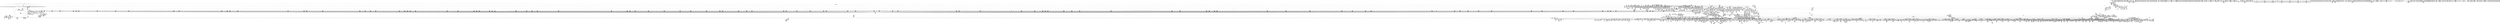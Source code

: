 digraph {
	CE0x4211240 [shape=record,shape=Mrecord,label="{CE0x4211240|selinux_socket_bind:tmp39|security/selinux/hooks.c,4068}"]
	CE0x439f4c0 [shape=record,shape=Mrecord,label="{CE0x439f4c0|selinux_socket_bind:net65|security/selinux/hooks.c,4113|*SummSink*}"]
	CE0x44639d0 [shape=record,shape=Mrecord,label="{CE0x44639d0|rcu_read_lock:tmp17|include/linux/rcupdate.h,882|*SummSource*}"]
	CE0x4300e80 [shape=record,shape=Mrecord,label="{CE0x4300e80|rcu_lock_acquire:entry|*SummSink*}"]
	CE0x42e09c0 [shape=record,shape=Mrecord,label="{CE0x42e09c0|sock_has_perm:tmp5|security/selinux/hooks.c,3966|*SummSink*}"]
	CE0x427a430 [shape=record,shape=Mrecord,label="{CE0x427a430|i32_1|*Constant*}"]
	CE0x41ade00 [shape=record,shape=Mrecord,label="{CE0x41ade00|16:_i16,_48:_%struct.net*,_720:_i32,_1216:_i8*,_:_CRE_18,19_|*MultipleSource*|Function::sock_has_perm&Arg::sk::|*LoadInst*|security/selinux/hooks.c,4034|security/selinux/hooks.c,4047}"]
	CE0x4194d10 [shape=record,shape=Mrecord,label="{CE0x4194d10|16:_i16,_48:_%struct.net*,_720:_i32,_1216:_i8*,_:_CRE_363,364_}"]
	CE0x447d8c0 [shape=record,shape=Mrecord,label="{CE0x447d8c0|rcu_lock_acquire:bb}"]
	CE0x41e5920 [shape=record,shape=Mrecord,label="{CE0x41e5920|i32_0|*Constant*}"]
	CE0x4189080 [shape=record,shape=Mrecord,label="{CE0x4189080|selinux_socket_bind:if.then37|*SummSink*}"]
	CE0x4491d30 [shape=record,shape=Mrecord,label="{CE0x4491d30|i64*_getelementptr_inbounds_(_4_x_i64_,_4_x_i64_*___llvm_gcov_ctr130,_i64_0,_i64_0)|*Constant*|*SummSink*}"]
	CE0x41ba130 [shape=record,shape=Mrecord,label="{CE0x41ba130|GLOBAL:current_task|Global_var:current_task|*SummSink*}"]
	CE0x4495230 [shape=record,shape=Mrecord,label="{CE0x4495230|rcu_lock_release:indirectgoto|*SummSource*}"]
	CE0x4193ac0 [shape=record,shape=Mrecord,label="{CE0x4193ac0|selinux_socket_bind:_max1|security/selinux/hooks.c, 4073}"]
	CE0x439db30 [shape=record,shape=Mrecord,label="{CE0x439db30|selinux_socket_bind:tmp97|*SummSource*}"]
	CE0x43be810 [shape=record,shape=Mrecord,label="{CE0x43be810|i64*_getelementptr_inbounds_(_55_x_i64_,_55_x_i64_*___llvm_gcov_ctr350,_i64_0,_i64_48)|*Constant*|*SummSource*}"]
	CE0x4492280 [shape=record,shape=Mrecord,label="{CE0x4492280|rcu_lock_acquire:tmp}"]
	CE0x4465b70 [shape=record,shape=Mrecord,label="{CE0x4465b70|GLOBAL:__rcu_read_lock|*Constant*}"]
	CE0x41b83e0 [shape=record,shape=Mrecord,label="{CE0x41b83e0|16:_i16,_48:_%struct.net*,_720:_i32,_1216:_i8*,_:_CRE_65,66_}"]
	CE0x42ebd60 [shape=record,shape=Mrecord,label="{CE0x42ebd60|task_sid:tmp6|security/selinux/hooks.c,208|*SummSource*}"]
	CE0x42ff130 [shape=record,shape=Mrecord,label="{CE0x42ff130|task_sid:do.end6|*SummSink*}"]
	CE0x41de3a0 [shape=record,shape=Mrecord,label="{CE0x41de3a0|16:_i16,_48:_%struct.net*,_720:_i32,_1216:_i8*,_:_CRE_664,665_}"]
	CE0x41e55b0 [shape=record,shape=Mrecord,label="{CE0x41e55b0|selinux_socket_bind:tmp3|security/selinux/hooks.c,4039|*SummSource*}"]
	CE0x41ae8d0 [shape=record,shape=Mrecord,label="{CE0x41ae8d0|i64_0|*Constant*|*SummSink*}"]
	CE0x419ead0 [shape=record,shape=Mrecord,label="{CE0x419ead0|16:_i16,_48:_%struct.net*,_720:_i32,_1216:_i8*,_:_CRE_230,231_}"]
	CE0x4495dc0 [shape=record,shape=Mrecord,label="{CE0x4495dc0|i64*_getelementptr_inbounds_(_4_x_i64_,_4_x_i64_*___llvm_gcov_ctr133,_i64_0,_i64_2)|*Constant*}"]
	CE0x4383370 [shape=record,shape=Mrecord,label="{CE0x4383370|i64_25|*Constant*}"]
	CE0x42074b0 [shape=record,shape=Mrecord,label="{CE0x42074b0|COLLAPSED:_SCMRE_46,47_}"]
	CE0x432ad30 [shape=record,shape=Mrecord,label="{CE0x432ad30|rcu_read_lock:do.end}"]
	CE0x419e410 [shape=record,shape=Mrecord,label="{CE0x419e410|selinux_socket_bind:sw.epilog|*SummSource*}"]
	CE0x41b3000 [shape=record,shape=Mrecord,label="{CE0x41b3000|selinux_socket_bind:conv30|security/selinux/hooks.c,4073}"]
	CE0x44c7ab0 [shape=record,shape=Mrecord,label="{CE0x44c7ab0|i64*_getelementptr_inbounds_(_4_x_i64_,_4_x_i64_*___llvm_gcov_ctr129,_i64_0,_i64_2)|*Constant*|*SummSink*}"]
	CE0x41b43f0 [shape=record,shape=Mrecord,label="{CE0x41b43f0|selinux_socket_bind:tmp5|security/selinux/hooks.c,4039}"]
	CE0x4207f50 [shape=record,shape=Mrecord,label="{CE0x4207f50|i32_8|*Constant*}"]
	CE0x439ac60 [shape=record,shape=Mrecord,label="{CE0x439ac60|i64_38|*Constant*}"]
	CE0x42158d0 [shape=record,shape=Mrecord,label="{CE0x42158d0|selinux_socket_bind:tmp100|security/selinux/hooks.c,4117|*SummSource*}"]
	CE0x41d59d0 [shape=record,shape=Mrecord,label="{CE0x41d59d0|16:_i16,_48:_%struct.net*,_720:_i32,_1216:_i8*,_:_CRE_155,156_}"]
	"CONST[source:0(mediator),value:2(dynamic)][purpose:{object}][SnkIdx:1]"
	CE0x421c530 [shape=record,shape=Mrecord,label="{CE0x421c530|selinux_socket_bind:v4|security/selinux/hooks.c,4118|*SummSink*}"]
	CE0x4496570 [shape=record,shape=Mrecord,label="{CE0x4496570|_call_void_mcount()_#3}"]
	CE0x448bdd0 [shape=record,shape=Mrecord,label="{CE0x448bdd0|i64_ptrtoint_(i8*_blockaddress(_rcu_lock_acquire,_%__here)_to_i64)|*Constant*|*SummSource*}"]
	CE0x42f6580 [shape=record,shape=Mrecord,label="{CE0x42f6580|rcu_read_lock:call3|include/linux/rcupdate.h,882}"]
	CE0x439bb80 [shape=record,shape=Mrecord,label="{CE0x439bb80|i64_39|*Constant*|*SummSink*}"]
	CE0x423dc60 [shape=record,shape=Mrecord,label="{CE0x423dc60|_ret_i16_%conv3,_!dbg_!27720|include/uapi/linux/swab.h,53}"]
	CE0x41ffd80 [shape=record,shape=Mrecord,label="{CE0x41ffd80|0:_i64*,_array:_GCR___llvm_gcda_edge_table351_internal_unnamed_addr_constant_14_x_i64*_i64*_getelementptr_inbounds_(_55_x_i64_,_55_x_i64_*___llvm_gcov_ctr350,_i64_0,_i64_30),_i64*_null,_i64*_getelementptr_inbounds_(_55_x_i64_,_55_x_i64_*___llvm_gcov_ctr350,_i64_0,_i64_31),_i64*_null,_i64*_getelementptr_inbounds_(_55_x_i64_,_55_x_i64_*___llvm_gcov_ctr350,_i64_0,_i64_32),_i64*_null,_i64*_getelementptr_inbounds_(_55_x_i64_,_55_x_i64_*___llvm_gcov_ctr350,_i64_0,_i64_33),_i64*_null,_i64*_null,_i64*_getelementptr_inbounds_(_55_x_i64_,_55_x_i64_*___llvm_gcov_ctr350,_i64_0,_i64_49),_i64*_null,_i64*_getelementptr_inbounds_(_55_x_i64_,_55_x_i64_*___llvm_gcov_ctr350,_i64_0,_i64_50),_i64*_null,_i64*_getelementptr_inbounds_(_55_x_i64_,_55_x_i64_*___llvm_gcov_ctr350,_i64_0,_i64_51)_:_elem_0::}"]
	CE0x4279230 [shape=record,shape=Mrecord,label="{CE0x4279230|i32_0|*Constant*|*SummSource*}"]
	CE0x41a5130 [shape=record,shape=Mrecord,label="{CE0x41a5130|16:_i16,_48:_%struct.net*,_720:_i32,_1216:_i8*,_:_CRE_410,411_}"]
	CE0x4370bc0 [shape=record,shape=Mrecord,label="{CE0x4370bc0|read_pnet:tmp2}"]
	CE0x42e2770 [shape=record,shape=Mrecord,label="{CE0x42e2770|read_pnet:entry|*SummSink*}"]
	CE0x4484860 [shape=record,shape=Mrecord,label="{CE0x4484860|_ret_void,_!dbg_!27717|include/linux/rcupdate.h,245|*SummSource*}"]
	CE0x4466330 [shape=record,shape=Mrecord,label="{CE0x4466330|GLOBAL:rcu_lock_acquire|*Constant*}"]
	CE0x4482390 [shape=record,shape=Mrecord,label="{CE0x4482390|_call_void_rcu_lock_release(%struct.lockdep_map*_rcu_lock_map)_#10,_!dbg_!27733|include/linux/rcupdate.h,935}"]
	CE0x4269980 [shape=record,shape=Mrecord,label="{CE0x4269980|COLLAPSED:_SCMRE_27,28_}"]
	CE0x42dd160 [shape=record,shape=Mrecord,label="{CE0x42dd160|i64*_getelementptr_inbounds_(_6_x_i64_,_6_x_i64_*___llvm_gcov_ctr327,_i64_0,_i64_5)|*Constant*}"]
	CE0x42ed0e0 [shape=record,shape=Mrecord,label="{CE0x42ed0e0|task_sid:tmp8|security/selinux/hooks.c,208}"]
	CE0x41e7820 [shape=record,shape=Mrecord,label="{CE0x41e7820|sock_has_perm:tmp11|security/selinux/hooks.c,3970|*SummSource*}"]
	CE0x4329940 [shape=record,shape=Mrecord,label="{CE0x4329940|cred_sid:tmp5|security/selinux/hooks.c,196|*SummSink*}"]
	CE0x43ec460 [shape=record,shape=Mrecord,label="{CE0x43ec460|i64_46|*Constant*|*SummSource*}"]
	CE0x43646a0 [shape=record,shape=Mrecord,label="{CE0x43646a0|i64**_getelementptr_inbounds_(_14_x_i64*_,_14_x_i64*_*___llvm_gcda_edge_table351,_i64_0,_i64_12)|*Constant*}"]
	CE0x42d8500 [shape=record,shape=Mrecord,label="{CE0x42d8500|i64*_getelementptr_inbounds_(_2_x_i64_,_2_x_i64_*___llvm_gcov_ctr354,_i64_0,_i64_0)|*Constant*|*SummSource*}"]
	CE0x4326fb0 [shape=record,shape=Mrecord,label="{CE0x4326fb0|read_pnet:bb}"]
	CE0x4219740 [shape=record,shape=Mrecord,label="{CE0x4219740|selinux_socket_bind:tmp106|security/selinux/hooks.c,4118|*SummSink*}"]
	CE0x41854d0 [shape=record,shape=Mrecord,label="{CE0x41854d0|selinux_socket_bind:if.then61|*SummSource*}"]
	CE0x42f6880 [shape=record,shape=Mrecord,label="{CE0x42f6880|rcu_read_lock:call3|include/linux/rcupdate.h,882|*SummSource*}"]
	CE0x448f8a0 [shape=record,shape=Mrecord,label="{CE0x448f8a0|i64*_getelementptr_inbounds_(_4_x_i64_,_4_x_i64_*___llvm_gcov_ctr134,_i64_0,_i64_0)|*Constant*}"]
	CE0x4251ca0 [shape=record,shape=Mrecord,label="{CE0x4251ca0|i64_20|*Constant*|*SummSource*}"]
	CE0x427d020 [shape=record,shape=Mrecord,label="{CE0x427d020|selinux_socket_bind:ad|security/selinux/hooks.c, 4051|*SummSink*}"]
	CE0x427d100 [shape=record,shape=Mrecord,label="{CE0x427d100|selinux_socket_bind:net|security/selinux/hooks.c, 4052|*SummSource*}"]
	CE0x4214940 [shape=record,shape=Mrecord,label="{CE0x4214940|i64_41|*Constant*}"]
	CE0x421ce50 [shape=record,shape=Mrecord,label="{CE0x421ce50|i64*_getelementptr_inbounds_(_55_x_i64_,_55_x_i64_*___llvm_gcov_ctr350,_i64_0,_i64_44)|*Constant*}"]
	CE0x421bb60 [shape=record,shape=Mrecord,label="{CE0x421bb60|selinux_socket_bind:fam|security/selinux/hooks.c,4118}"]
	CE0x43dde10 [shape=record,shape=Mrecord,label="{CE0x43dde10|i64*_getelementptr_inbounds_(_2_x_i64_,_2_x_i64_*___llvm_gcov_ctr131,_i64_0,_i64_0)|*Constant*}"]
	CE0x446d890 [shape=record,shape=Mrecord,label="{CE0x446d890|__preempt_count_add:entry|*SummSource*}"]
	CE0x4498780 [shape=record,shape=Mrecord,label="{CE0x4498780|rcu_lock_acquire:__here|*SummSource*}"]
	CE0x44851d0 [shape=record,shape=Mrecord,label="{CE0x44851d0|rcu_lock_acquire:tmp4|include/linux/rcupdate.h,418}"]
	CE0x4494e80 [shape=record,shape=Mrecord,label="{CE0x4494e80|rcu_lock_acquire:tmp6|*SummSink*}"]
	CE0x41943d0 [shape=record,shape=Mrecord,label="{CE0x41943d0|16:_i16,_48:_%struct.net*,_720:_i32,_1216:_i8*,_:_CRE_356,357_}"]
	CE0x4396ec0 [shape=record,shape=Mrecord,label="{CE0x4396ec0|selinux_socket_bind:tmp90|security/selinux/hooks.c,4104}"]
	CE0x42ed6d0 [shape=record,shape=Mrecord,label="{CE0x42ed6d0|i64*_getelementptr_inbounds_(_13_x_i64_,_13_x_i64_*___llvm_gcov_ctr126,_i64_0,_i64_0)|*Constant*}"]
	CE0x41e21d0 [shape=record,shape=Mrecord,label="{CE0x41e21d0|16:_i16,_48:_%struct.net*,_720:_i32,_1216:_i8*,_:_CRE_570,571_}"]
	CE0x4222a50 [shape=record,shape=Mrecord,label="{CE0x4222a50|selinux_socket_bind:tmp114|security/selinux/hooks.c,4122|*SummSink*}"]
	CE0x42dd0f0 [shape=record,shape=Mrecord,label="{CE0x42dd0f0|sock_has_perm:retval.0|*SummSource*}"]
	CE0x42db410 [shape=record,shape=Mrecord,label="{CE0x42db410|sock_has_perm:tmp6|security/selinux/hooks.c,3969|*SummSource*}"]
	CE0x421b410 [shape=record,shape=Mrecord,label="{CE0x421b410|selinux_socket_bind:net82|security/selinux/hooks.c,4118|*SummSource*}"]
	CE0x41e75e0 [shape=record,shape=Mrecord,label="{CE0x41e75e0|selinux_socket_bind:tmp18|security/selinux/hooks.c,4050|*SummSink*}"]
	CE0x41d8c50 [shape=record,shape=Mrecord,label="{CE0x41d8c50|16:_i16,_48:_%struct.net*,_720:_i32,_1216:_i8*,_:_CRE_201,202_}"]
	CE0x4184b30 [shape=record,shape=Mrecord,label="{CE0x4184b30|selinux_socket_bind:if.then33|*SummSink*}"]
	CE0x42dbf90 [shape=record,shape=Mrecord,label="{CE0x42dbf90|sock_net:bb}"]
	CE0x418d4b0 [shape=record,shape=Mrecord,label="{CE0x418d4b0|16:_i16,_48:_%struct.net*,_720:_i32,_1216:_i8*,_:_CRE_219,220_}"]
	CE0x4474c80 [shape=record,shape=Mrecord,label="{CE0x4474c80|__rcu_read_unlock:tmp5|include/linux/rcupdate.h,244}"]
	CE0x425e870 [shape=record,shape=Mrecord,label="{CE0x425e870|selinux_socket_bind:u43|security/selinux/hooks.c,4080|*SummSource*}"]
	CE0x42e96c0 [shape=record,shape=Mrecord,label="{CE0x42e96c0|i64_3|*Constant*|*SummSource*}"]
	CE0x42ead70 [shape=record,shape=Mrecord,label="{CE0x42ead70|task_sid:tmp10|security/selinux/hooks.c,208|*SummSource*}"]
	CE0x41a8960 [shape=record,shape=Mrecord,label="{CE0x41a8960|16:_i16,_48:_%struct.net*,_720:_i32,_1216:_i8*,_:_CRE_696,697_}"]
	CE0x439bfc0 [shape=record,shape=Mrecord,label="{CE0x439bfc0|selinux_socket_bind:tmp93|security/selinux/hooks.c,4109}"]
	CE0x419a180 [shape=record,shape=Mrecord,label="{CE0x419a180|selinux_socket_bind:if.end53|*SummSink*}"]
	CE0x44d7c30 [shape=record,shape=Mrecord,label="{CE0x44d7c30|_call_void_mcount()_#3}"]
	CE0x41fe9d0 [shape=record,shape=Mrecord,label="{CE0x41fe9d0|__llvm_gcov_indirect_counter_increment:tmp1}"]
	CE0x436dc30 [shape=record,shape=Mrecord,label="{CE0x436dc30|__llvm_gcov_indirect_counter_increment:tmp6|*SummSink*}"]
	CE0x41adbf0 [shape=record,shape=Mrecord,label="{CE0x41adbf0|16:_i16,_48:_%struct.net*,_720:_i32,_1216:_i8*,_:_CRE_101,102_}"]
	CE0x4184920 [shape=record,shape=Mrecord,label="{CE0x4184920|selinux_socket_bind:cond.end|*SummSource*}"]
	CE0x438b750 [shape=record,shape=Mrecord,label="{CE0x438b750|selinux_socket_bind:tmp83|security/selinux/hooks.c,4090|*SummSink*}"]
	CE0x42ddad0 [shape=record,shape=Mrecord,label="{CE0x42ddad0|sock_has_perm:tmp19|security/selinux/hooks.c,3977|*SummSource*}"]
	CE0x42f4470 [shape=record,shape=Mrecord,label="{CE0x42f4470|i8*_getelementptr_inbounds_(_25_x_i8_,_25_x_i8_*_.str3,_i32_0,_i32_0)|*Constant*}"]
	CE0x44a9400 [shape=record,shape=Mrecord,label="{CE0x44a9400|__rcu_read_unlock:tmp2|*SummSink*}"]
	CE0x427fba0 [shape=record,shape=Mrecord,label="{CE0x427fba0|16:_i16,_48:_%struct.net*,_720:_i32,_1216:_i8*,_:_CRE_814,815_}"]
	CE0x41b9b40 [shape=record,shape=Mrecord,label="{CE0x41b9b40|16:_i16,_48:_%struct.net*,_720:_i32,_1216:_i8*,_:_CRE_404,405_}"]
	CE0x448db60 [shape=record,shape=Mrecord,label="{CE0x448db60|i64*_getelementptr_inbounds_(_4_x_i64_,_4_x_i64_*___llvm_gcov_ctr128,_i64_0,_i64_1)|*Constant*|*SummSink*}"]
	CE0x41a06d0 [shape=record,shape=Mrecord,label="{CE0x41a06d0|selinux_socket_bind:if.then}"]
	CE0x4256f50 [shape=record,shape=Mrecord,label="{CE0x4256f50|i64_9|*Constant*|*SummSink*}"]
	CE0x4194860 [shape=record,shape=Mrecord,label="{CE0x4194860|16:_i16,_48:_%struct.net*,_720:_i32,_1216:_i8*,_:_CRE_360,361_}"]
	CE0x41b4850 [shape=record,shape=Mrecord,label="{CE0x41b4850|selinux_socket_bind:tmp4|security/selinux/hooks.c,4039|*SummSink*}"]
	CE0x41b7810 [shape=record,shape=Mrecord,label="{CE0x41b7810|selinux_socket_bind:sk_security|security/selinux/hooks.c,4050}"]
	CE0x426f210 [shape=record,shape=Mrecord,label="{CE0x426f210|i8_0|*Constant*}"]
	CE0x42fb730 [shape=record,shape=Mrecord,label="{CE0x42fb730|task_sid:call7|security/selinux/hooks.c,208|*SummSink*}"]
	CE0x43ddab0 [shape=record,shape=Mrecord,label="{CE0x43ddab0|cred_sid:bb}"]
	CE0x41f6430 [shape=record,shape=Mrecord,label="{CE0x41f6430|16:_i16,_48:_%struct.net*,_720:_i32,_1216:_i8*,_:_CRE_851,852_}"]
	CE0x41f2ce0 [shape=record,shape=Mrecord,label="{CE0x41f2ce0|16:_i16,_48:_%struct.net*,_720:_i32,_1216:_i8*,_:_CRE_546,547_}"]
	CE0x449ff10 [shape=record,shape=Mrecord,label="{CE0x449ff10|_call_void_mcount()_#3|*SummSource*}"]
	CE0x447c970 [shape=record,shape=Mrecord,label="{CE0x447c970|rcu_read_unlock:tmp18|include/linux/rcupdate.h,933}"]
	CE0x42fbf30 [shape=record,shape=Mrecord,label="{CE0x42fbf30|cred_sid:entry|*SummSink*}"]
	CE0x41f2730 [shape=record,shape=Mrecord,label="{CE0x41f2730|16:_i16,_48:_%struct.net*,_720:_i32,_1216:_i8*,_:_CRE_542,543_}"]
	CE0x41bbc40 [shape=record,shape=Mrecord,label="{CE0x41bbc40|selinux_socket_bind:tmp29|security/selinux/hooks.c,4060|*SummSink*}"]
	CE0x42536b0 [shape=record,shape=Mrecord,label="{CE0x42536b0|selinux_socket_bind:tmp25|security/selinux/hooks.c,4058}"]
	CE0x41d8930 [shape=record,shape=Mrecord,label="{CE0x41d8930|16:_i16,_48:_%struct.net*,_720:_i32,_1216:_i8*,_:_CRE_199,200_}"]
	CE0x4191050 [shape=record,shape=Mrecord,label="{CE0x4191050|selinux_socket_bind:entry}"]
	CE0x42707b0 [shape=record,shape=Mrecord,label="{CE0x42707b0|__fswab16:shl|include/uapi/linux/swab.h,53|*SummSource*}"]
	CE0x4326e30 [shape=record,shape=Mrecord,label="{CE0x4326e30|rcu_read_unlock:entry|*SummSink*}"]
	CE0x41e6b50 [shape=record,shape=Mrecord,label="{CE0x41e6b50|i32_255|*Constant*}"]
	CE0x41e0d80 [shape=record,shape=Mrecord,label="{CE0x41e0d80|16:_i16,_48:_%struct.net*,_720:_i32,_1216:_i8*,_:_CRE_557,558_}"]
	CE0x41f1710 [shape=record,shape=Mrecord,label="{CE0x41f1710|16:_i16,_48:_%struct.net*,_720:_i32,_1216:_i8*,_:_CRE_520,528_|*MultipleSource*|Function::sock_has_perm&Arg::sk::|*LoadInst*|security/selinux/hooks.c,4034|security/selinux/hooks.c,4047}"]
	CE0x42695c0 [shape=record,shape=Mrecord,label="{CE0x42695c0|COLLAPSED:_SCMRE_24,25_}"]
	CE0x4496d00 [shape=record,shape=Mrecord,label="{CE0x4496d00|rcu_lock_release:bb}"]
	CE0x447f0b0 [shape=record,shape=Mrecord,label="{CE0x447f0b0|i32_934|*Constant*}"]
	CE0x41b3e30 [shape=record,shape=Mrecord,label="{CE0x41b3e30|selinux_socket_bind:tmp14|security/selinux/hooks.c,4048}"]
	CE0x41e13c0 [shape=record,shape=Mrecord,label="{CE0x41e13c0|16:_i16,_48:_%struct.net*,_720:_i32,_1216:_i8*,_:_CRE_561,562_}"]
	CE0x41fd520 [shape=record,shape=Mrecord,label="{CE0x41fd520|__preempt_count_add:tmp5|./arch/x86/include/asm/preempt.h,72|*SummSource*}"]
	CE0x41a3710 [shape=record,shape=Mrecord,label="{CE0x41a3710|selinux_socket_bind:net|security/selinux/hooks.c, 4052|*SummSink*}"]
	CE0x41f0760 [shape=record,shape=Mrecord,label="{CE0x41f0760|16:_i16,_48:_%struct.net*,_720:_i32,_1216:_i8*,_:_CRE_167,168_}"]
	CE0x421df70 [shape=record,shape=Mrecord,label="{CE0x421df70|selinux_socket_bind:saddr87|security/selinux/hooks.c,4120}"]
	CE0x43b7580 [shape=record,shape=Mrecord,label="{CE0x43b7580|selinux_socket_bind:conv24|security/selinux/hooks.c,4073}"]
	CE0x42e1330 [shape=record,shape=Mrecord,label="{CE0x42e1330|sock_net:skc_net|include/net/sock.h,2214|*SummSource*}"]
	CE0x4378a40 [shape=record,shape=Mrecord,label="{CE0x4378a40|sock_has_perm:retval.0}"]
	CE0x4488fb0 [shape=record,shape=Mrecord,label="{CE0x4488fb0|i64*_getelementptr_inbounds_(_4_x_i64_,_4_x_i64_*___llvm_gcov_ctr134,_i64_0,_i64_1)|*Constant*|*SummSource*}"]
	CE0x4193e00 [shape=record,shape=Mrecord,label="{CE0x4193e00|16:_i16,_48:_%struct.net*,_720:_i32,_1216:_i8*,_:_CRE_353,354_}"]
	CE0x43fd230 [shape=record,shape=Mrecord,label="{CE0x43fd230|selinux_socket_bind:tmp125|security/selinux/hooks.c,4126}"]
	CE0x448ab50 [shape=record,shape=Mrecord,label="{CE0x448ab50|rcu_lock_release:tmp5|include/linux/rcupdate.h,423}"]
	CE0x418c9c0 [shape=record,shape=Mrecord,label="{CE0x418c9c0|16:_i16,_48:_%struct.net*,_720:_i32,_1216:_i8*,_:_CRE_212,213_}"]
	CE0x43df170 [shape=record,shape=Mrecord,label="{CE0x43df170|GLOBAL:lockdep_rcu_suspicious|*Constant*}"]
	CE0x4328280 [shape=record,shape=Mrecord,label="{CE0x4328280|rcu_read_unlock:tobool|include/linux/rcupdate.h,933|*SummSource*}"]
	CE0x41d9bf0 [shape=record,shape=Mrecord,label="{CE0x41d9bf0|16:_i16,_48:_%struct.net*,_720:_i32,_1216:_i8*,_:_CRE_259,260_}"]
	CE0x4193990 [shape=record,shape=Mrecord,label="{CE0x4193990|selinux_socket_bind:high|security/selinux/hooks.c, 4069|*SummSource*}"]
	CE0x4479e00 [shape=record,shape=Mrecord,label="{CE0x4479e00|rcu_lock_acquire:tmp|*SummSink*}"]
	CE0x44647f0 [shape=record,shape=Mrecord,label="{CE0x44647f0|_call_void_mcount()_#3|*SummSource*}"]
	CE0x4301f70 [shape=record,shape=Mrecord,label="{CE0x4301f70|task_sid:tobool1|security/selinux/hooks.c,208}"]
	"CONST[source:2(external),value:0(static)][purpose:{operation}][SrcIdx:14]"
	CE0x4388600 [shape=record,shape=Mrecord,label="{CE0x4388600|selinux_socket_bind:tmp82|security/selinux/hooks.c,4088}"]
	CE0x423fcf0 [shape=record,shape=Mrecord,label="{CE0x423fcf0|16:_i16,_48:_%struct.net*,_720:_i32,_1216:_i8*,_:_CRE_861,862_}"]
	CE0x43818e0 [shape=record,shape=Mrecord,label="{CE0x43818e0|avc_has_perm:tclass|Function::avc_has_perm&Arg::tclass::|*SummSink*}"]
	CE0x41d6a10 [shape=record,shape=Mrecord,label="{CE0x41d6a10|16:_i16,_48:_%struct.net*,_720:_i32,_1216:_i8*,_:_CRE_132,133_}"]
	CE0x424a5e0 [shape=record,shape=Mrecord,label="{CE0x424a5e0|16:_i16,_48:_%struct.net*,_720:_i32,_1216:_i8*,_:_CRE_1232,1240_|*MultipleSource*|Function::sock_has_perm&Arg::sk::|*LoadInst*|security/selinux/hooks.c,4034|security/selinux/hooks.c,4047}"]
	CE0x438c2a0 [shape=record,shape=Mrecord,label="{CE0x438c2a0|i32_16|*Constant*|*SummSink*}"]
	CE0x4258430 [shape=record,shape=Mrecord,label="{CE0x4258430|selinux_socket_bind:sk_protocol|security/selinux/hooks.c,4074|*SummSource*}"]
	CE0x436c190 [shape=record,shape=Mrecord,label="{CE0x436c190|sock_has_perm:sid5|security/selinux/hooks.c,3976|*SummSource*}"]
	CE0x425e5c0 [shape=record,shape=Mrecord,label="{CE0x425e5c0|i32_4|*Constant*}"]
	CE0x44752f0 [shape=record,shape=Mrecord,label="{CE0x44752f0|__rcu_read_lock:tmp5|include/linux/rcupdate.h,239|*SummSink*}"]
	CE0x41a84b0 [shape=record,shape=Mrecord,label="{CE0x41a84b0|16:_i16,_48:_%struct.net*,_720:_i32,_1216:_i8*,_:_CRE_693,694_}"]
	CE0x438b590 [shape=record,shape=Mrecord,label="{CE0x438b590|selinux_socket_bind:tmp83|security/selinux/hooks.c,4090|*SummSource*}"]
	CE0x4243380 [shape=record,shape=Mrecord,label="{CE0x4243380|16:_i16,_48:_%struct.net*,_720:_i32,_1216:_i8*,_:_CRE_952,960_|*MultipleSource*|Function::sock_has_perm&Arg::sk::|*LoadInst*|security/selinux/hooks.c,4034|security/selinux/hooks.c,4047}"]
	CE0x44a9f10 [shape=record,shape=Mrecord,label="{CE0x44a9f10|rcu_lock_acquire:bb|*SummSink*}"]
	CE0x42ee360 [shape=record,shape=Mrecord,label="{CE0x42ee360|i32_22|*Constant*|*SummSink*}"]
	CE0x436bb70 [shape=record,shape=Mrecord,label="{CE0x436bb70|sock_has_perm:sk4|security/selinux/hooks.c,3974|*SummSink*}"]
	CE0x42fe0a0 [shape=record,shape=Mrecord,label="{CE0x42fe0a0|rcu_read_lock:tmp11|include/linux/rcupdate.h,882}"]
	CE0x43bf210 [shape=record,shape=Mrecord,label="{CE0x43bf210|__preempt_count_sub:tmp6|./arch/x86/include/asm/preempt.h,78}"]
	CE0x41a7e70 [shape=record,shape=Mrecord,label="{CE0x41a7e70|16:_i16,_48:_%struct.net*,_720:_i32,_1216:_i8*,_:_CRE_689,690_}"]
	CE0x44d4660 [shape=record,shape=Mrecord,label="{CE0x44d4660|__preempt_count_sub:tmp3}"]
	CE0x42723e0 [shape=record,shape=Mrecord,label="{CE0x42723e0|32:_%struct.sock*,_:_CRE_16,24_|*MultipleSource*|Function::selinux_socket_bind&Arg::sock::|security/selinux/hooks.c,4034}"]
	CE0x437cae0 [shape=record,shape=Mrecord,label="{CE0x437cae0|selinux_socket_bind:call49|security/selinux/hooks.c,4082|*SummSink*}"]
	CE0x43e1930 [shape=record,shape=Mrecord,label="{CE0x43e1930|rcu_read_lock:tmp8|include/linux/rcupdate.h,882}"]
	CE0x4328380 [shape=record,shape=Mrecord,label="{CE0x4328380|rcu_read_lock:land.lhs.true|*SummSource*}"]
	CE0x4272170 [shape=record,shape=Mrecord,label="{CE0x4272170|selinux_socket_bind:sock|Function::selinux_socket_bind&Arg::sock::}"]
	CE0x43279b0 [shape=record,shape=Mrecord,label="{CE0x43279b0|i64*_getelementptr_inbounds_(_2_x_i64_,_2_x_i64_*___llvm_gcov_ctr355,_i64_0,_i64_0)|*Constant*|*SummSource*}"]
	CE0x4391d90 [shape=record,shape=Mrecord,label="{CE0x4391d90|selinux_socket_bind:tmp86|security/selinux/hooks.c,4096}"]
	CE0x531dda0 [shape=record,shape=Mrecord,label="{CE0x531dda0|selinux_socket_bind:if.end96|*SummSink*}"]
	CE0x419e0b0 [shape=record,shape=Mrecord,label="{CE0x419e0b0|i32_5|*Constant*|*SummSink*}"]
	CE0x41de850 [shape=record,shape=Mrecord,label="{CE0x41de850|16:_i16,_48:_%struct.net*,_720:_i32,_1216:_i8*,_:_CRE_667,668_}"]
	CE0x43b88c0 [shape=record,shape=Mrecord,label="{CE0x43b88c0|selinux_socket_bind:tmp42|security/selinux/hooks.c,4073|*SummSource*}"]
	CE0x41d6190 [shape=record,shape=Mrecord,label="{CE0x41d6190|i64*_getelementptr_inbounds_(_2_x_i64_,_2_x_i64_*___llvm_gcov_ctr98,_i64_0,_i64_1)|*Constant*}"]
	CE0x4277e10 [shape=record,shape=Mrecord,label="{CE0x4277e10|task_sid:if.end|*SummSource*}"]
	CE0x4260620 [shape=record,shape=Mrecord,label="{CE0x4260620|GLOBAL:sock_net|*Constant*|*SummSource*}"]
	CE0x420e9a0 [shape=record,shape=Mrecord,label="{CE0x420e9a0|selinux_socket_bind:snum.0|*SummSink*}"]
	CE0x424b540 [shape=record,shape=Mrecord,label="{CE0x424b540|16:_i16,_48:_%struct.net*,_720:_i32,_1216:_i8*,_:_CRE_1280,1288_|*MultipleSource*|Function::sock_has_perm&Arg::sk::|*LoadInst*|security/selinux/hooks.c,4034|security/selinux/hooks.c,4047}"]
	CE0x4268780 [shape=record,shape=Mrecord,label="{CE0x4268780|selinux_socket_bind:tmp61|security/selinux/hooks.c,4073|*SummSource*}"]
	CE0x4240c90 [shape=record,shape=Mrecord,label="{CE0x4240c90|16:_i16,_48:_%struct.net*,_720:_i32,_1216:_i8*,_:_CRE_871,872_}"]
	CE0x4368750 [shape=record,shape=Mrecord,label="{CE0x4368750|GLOBAL:task_sid.__warned|Global_var:task_sid.__warned}"]
	CE0x41d6ec0 [shape=record,shape=Mrecord,label="{CE0x41d6ec0|16:_i16,_48:_%struct.net*,_720:_i32,_1216:_i8*,_:_CRE_135,136_}"]
	CE0x4494a40 [shape=record,shape=Mrecord,label="{CE0x4494a40|i64*_getelementptr_inbounds_(_4_x_i64_,_4_x_i64_*___llvm_gcov_ctr130,_i64_0,_i64_3)|*Constant*|*SummSource*}"]
	CE0x41e3120 [shape=record,shape=Mrecord,label="{CE0x41e3120|sock_has_perm:tmp3|security/selinux/hooks.c,3964}"]
	CE0x42fc230 [shape=record,shape=Mrecord,label="{CE0x42fc230|cred_sid:cred|Function::cred_sid&Arg::cred::|*SummSource*}"]
	CE0x41a4e10 [shape=record,shape=Mrecord,label="{CE0x41a4e10|16:_i16,_48:_%struct.net*,_720:_i32,_1216:_i8*,_:_CRE_408,409_}"]
	CE0x4202c60 [shape=record,shape=Mrecord,label="{CE0x4202c60|COLLAPSED:_GCMRE___llvm_gcov_ctr327_internal_global_6_x_i64_zeroinitializer:_elem_0:default:}"]
	CE0x42e7550 [shape=record,shape=Mrecord,label="{CE0x42e7550|task_sid:tmp13|security/selinux/hooks.c,208|*SummSource*}"]
	CE0x41eace0 [shape=record,shape=Mrecord,label="{CE0x41eace0|16:_i16,_48:_%struct.net*,_720:_i32,_1216:_i8*,_:_CRE_8,12_|*MultipleSource*|Function::sock_has_perm&Arg::sk::|*LoadInst*|security/selinux/hooks.c,4034|security/selinux/hooks.c,4047}"]
	CE0x426eae0 [shape=record,shape=Mrecord,label="{CE0x426eae0|i64_7|*Constant*|*SummSource*}"]
	CE0x4389260 [shape=record,shape=Mrecord,label="{CE0x4389260|GLOBAL:__llvm_gcov_global_state_pred352|Global_var:__llvm_gcov_global_state_pred352|*SummSource*}"]
	CE0x41f6f20 [shape=record,shape=Mrecord,label="{CE0x41f6f20|16:_i16,_48:_%struct.net*,_720:_i32,_1216:_i8*,_:_CRE_858,859_}"]
	CE0x4399170 [shape=record,shape=Mrecord,label="{CE0x4399170|selinux_socket_bind:call59|security/selinux/hooks.c,4108|*SummSink*}"]
	CE0x42ee920 [shape=record,shape=Mrecord,label="{CE0x42ee920|GLOBAL:__llvm_gcov_ctr127|Global_var:__llvm_gcov_ctr127}"]
	CE0x41b0d10 [shape=record,shape=Mrecord,label="{CE0x41b0d10|16:_i16,_48:_%struct.net*,_720:_i32,_1216:_i8*,_:_CRE_89,90_}"]
	CE0x4192af0 [shape=record,shape=Mrecord,label="{CE0x4192af0|i64_1|*Constant*}"]
	CE0x4213500 [shape=record,shape=Mrecord,label="{CE0x4213500|selinux_socket_bind:tmp99|security/selinux/hooks.c,4115|*SummSource*}"]
	CE0x426e320 [shape=record,shape=Mrecord,label="{CE0x426e320|selinux_socket_bind:cmp5|security/selinux/hooks.c,4048|*SummSource*}"]
	CE0x4495cc0 [shape=record,shape=Mrecord,label="{CE0x4495cc0|_call_void_mcount()_#3|*SummSink*}"]
	CE0x43b7e50 [shape=record,shape=Mrecord,label="{CE0x43b7e50|selinux_socket_bind:conv24|security/selinux/hooks.c,4073|*SummSink*}"]
	CE0x41eee20 [shape=record,shape=Mrecord,label="{CE0x41eee20|16:_i16,_48:_%struct.net*,_720:_i32,_1216:_i8*,_:_CRE_209,210_}"]
	CE0x41ed660 [shape=record,shape=Mrecord,label="{CE0x41ed660|16:_i16,_48:_%struct.net*,_720:_i32,_1216:_i8*,_:_CRE_37,38_}"]
	CE0x4379620 [shape=record,shape=Mrecord,label="{CE0x4379620|selinux_socket_bind:tmp69|security/selinux/hooks.c,4081|*SummSource*}"]
	CE0x4200ac0 [shape=record,shape=Mrecord,label="{CE0x4200ac0|__llvm_gcov_indirect_counter_increment:pred|*SummSink*}"]
	CE0x41dad80 [shape=record,shape=Mrecord,label="{CE0x41dad80|16:_i16,_48:_%struct.net*,_720:_i32,_1216:_i8*,_:_CRE_432,440_|*MultipleSource*|Function::sock_has_perm&Arg::sk::|*LoadInst*|security/selinux/hooks.c,4034|security/selinux/hooks.c,4047}"]
	CE0x44604e0 [shape=record,shape=Mrecord,label="{CE0x44604e0|_call_void_mcount()_#3|*SummSource*}"]
	CE0x41fe8a0 [shape=record,shape=Mrecord,label="{CE0x41fe8a0|i32_-1|*Constant*|*SummSink*}"]
	CE0x4253930 [shape=record,shape=Mrecord,label="{CE0x4253930|selinux_socket_bind:tmp25|security/selinux/hooks.c,4058|*SummSource*}"]
	CE0x41bdf70 [shape=record,shape=Mrecord,label="{CE0x41bdf70|16:_i16,_48:_%struct.net*,_720:_i32,_1216:_i8*,_:_CRE_375,376_}"]
	CE0x421d5f0 [shape=record,shape=Mrecord,label="{CE0x421d5f0|selinux_socket_bind:tmp108|security/selinux/hooks.c,4120|*SummSink*}"]
	CE0x419d5a0 [shape=record,shape=Mrecord,label="{CE0x419d5a0|get_current:tmp2|*SummSink*}"]
	CE0x41e2b30 [shape=record,shape=Mrecord,label="{CE0x41e2b30|16:_i16,_48:_%struct.net*,_720:_i32,_1216:_i8*,_:_CRE_576,577_}"]
	CE0x4369720 [shape=record,shape=Mrecord,label="{CE0x4369720|task_sid:tmp5|security/selinux/hooks.c,208|*SummSink*}"]
	CE0x426bff0 [shape=record,shape=Mrecord,label="{CE0x426bff0|selinux_socket_bind:tmp12|security/selinux/hooks.c,4048}"]
	CE0x4240010 [shape=record,shape=Mrecord,label="{CE0x4240010|16:_i16,_48:_%struct.net*,_720:_i32,_1216:_i8*,_:_CRE_863,864_}"]
	CE0x43758a0 [shape=record,shape=Mrecord,label="{CE0x43758a0|i64*_getelementptr_inbounds_(_55_x_i64_,_55_x_i64_*___llvm_gcov_ctr350,_i64_0,_i64_24)|*Constant*|*SummSink*}"]
	CE0x4480d20 [shape=record,shape=Mrecord,label="{CE0x4480d20|rcu_read_unlock:tmp21|include/linux/rcupdate.h,935}"]
	CE0x42e5790 [shape=record,shape=Mrecord,label="{CE0x42e5790|rcu_read_lock:land.lhs.true}"]
	CE0x41abb30 [shape=record,shape=Mrecord,label="{CE0x41abb30|16:_i16,_48:_%struct.net*,_720:_i32,_1216:_i8*,_:_CRE_222,223_}"]
	CE0x4218030 [shape=record,shape=Mrecord,label="{CE0x4218030|selinux_socket_bind:sin_addr79|security/selinux/hooks.c,4118|*SummSource*}"]
	CE0x42f49b0 [shape=record,shape=Mrecord,label="{CE0x42f49b0|_call_void_lockdep_rcu_suspicious(i8*_getelementptr_inbounds_(_25_x_i8_,_25_x_i8_*_.str3,_i32_0,_i32_0),_i32_208,_i8*_getelementptr_inbounds_(_41_x_i8_,_41_x_i8_*_.str44,_i32_0,_i32_0))_#10,_!dbg_!27732|security/selinux/hooks.c,208|*SummSink*}"]
	CE0x4329190 [shape=record,shape=Mrecord,label="{CE0x4329190|cred_sid:tmp4|*LoadInst*|security/selinux/hooks.c,196|*SummSink*}"]
	CE0x436ea80 [shape=record,shape=Mrecord,label="{CE0x436ea80|GLOBAL:__llvm_gcov_ctr126|Global_var:__llvm_gcov_ctr126|*SummSink*}"]
	CE0x41f4810 [shape=record,shape=Mrecord,label="{CE0x41f4810|16:_i16,_48:_%struct.net*,_720:_i32,_1216:_i8*,_:_CRE_833,834_}"]
	CE0x4204360 [shape=record,shape=Mrecord,label="{CE0x4204360|16:_i16,_48:_%struct.net*,_720:_i32,_1216:_i8*,_:_CRE_607,608_}"]
	CE0x4257cc0 [shape=record,shape=Mrecord,label="{CE0x4257cc0|i64_8|*Constant*|*SummSource*}"]
	CE0x42e2370 [shape=record,shape=Mrecord,label="{CE0x42e2370|GLOBAL:read_pnet|*Constant*|*SummSource*}"]
	CE0x436f490 [shape=record,shape=Mrecord,label="{CE0x436f490|task_sid:tmp2|*SummSink*}"]
	CE0x426ac30 [shape=record,shape=Mrecord,label="{CE0x426ac30|i64_4|*Constant*|*SummSource*}"]
	CE0x43ba4f0 [shape=record,shape=Mrecord,label="{CE0x43ba4f0|selinux_socket_bind:tmp44|security/selinux/hooks.c,4073|*SummSource*}"]
	CE0x41f2e70 [shape=record,shape=Mrecord,label="{CE0x41f2e70|16:_i16,_48:_%struct.net*,_720:_i32,_1216:_i8*,_:_CRE_547,548_}"]
	CE0x42dbd70 [shape=record,shape=Mrecord,label="{CE0x42dbd70|GLOBAL:task_sid|*Constant*|*SummSource*}"]
	CE0x41acc90 [shape=record,shape=Mrecord,label="{CE0x41acc90|16:_i16,_48:_%struct.net*,_720:_i32,_1216:_i8*,_:_CRE_81,82_}"]
	CE0x41a2430 [shape=record,shape=Mrecord,label="{CE0x41a2430|i32_9|*Constant*}"]
	CE0x42da910 [shape=record,shape=Mrecord,label="{CE0x42da910|__fswab16:shr|include/uapi/linux/swab.h,53|*SummSink*}"]
	CE0x41c10e0 [shape=record,shape=Mrecord,label="{CE0x41c10e0|16:_i16,_48:_%struct.net*,_720:_i32,_1216:_i8*,_:_CRE_140,141_}"]
	CE0x42e0680 [shape=record,shape=Mrecord,label="{CE0x42e0680|sock_has_perm:tmp4|security/selinux/hooks.c,3966|*SummSink*}"]
	CE0x41fb4c0 [shape=record,shape=Mrecord,label="{CE0x41fb4c0|sock_has_perm:net1|security/selinux/hooks.c,3973|*SummSink*}"]
	CE0x43695d0 [shape=record,shape=Mrecord,label="{CE0x43695d0|i64*_getelementptr_inbounds_(_4_x_i64_,_4_x_i64_*___llvm_gcov_ctr128,_i64_0,_i64_1)|*Constant*}"]
	CE0x41bc620 [shape=record,shape=Mrecord,label="{CE0x41bc620|_ret_i32_%call7,_!dbg_!27749|security/selinux/hooks.c,210|*SummSource*}"]
	CE0x4478890 [shape=record,shape=Mrecord,label="{CE0x4478890|__rcu_read_lock:tmp5|include/linux/rcupdate.h,239|*SummSource*}"]
	CE0x4212730 [shape=record,shape=Mrecord,label="{CE0x4212730|selinux_socket_bind:tmp21|security/selinux/hooks.c,4052|*SummSource*}"]
	CE0x426be40 [shape=record,shape=Mrecord,label="{CE0x426be40|selinux_socket_bind:tmp11|security/selinux/hooks.c,4048|*SummSink*}"]
	CE0x426cfa0 [shape=record,shape=Mrecord,label="{CE0x426cfa0|selinux_socket_bind:conv4|security/selinux/hooks.c,4048|*SummSink*}"]
	CE0x41c3190 [shape=record,shape=Mrecord,label="{CE0x41c3190|16:_i16,_48:_%struct.net*,_720:_i32,_1216:_i8*,_:_CRE_593,594_}"]
	CE0x43ee610 [shape=record,shape=Mrecord,label="{CE0x43ee610|selinux_socket_bind:tmp121|*SummSink*}"]
	CE0x42f51e0 [shape=record,shape=Mrecord,label="{CE0x42f51e0|GLOBAL:lockdep_rcu_suspicious|*Constant*|*SummSource*}"]
	CE0x42e29f0 [shape=record,shape=Mrecord,label="{CE0x42e29f0|read_pnet:pnet|Function::read_pnet&Arg::pnet::|*SummSource*}"]
	CE0x41e5ae0 [shape=record,shape=Mrecord,label="{CE0x41e5ae0|sock_has_perm:sk_security|security/selinux/hooks.c,3964}"]
	CE0x43e1640 [shape=record,shape=Mrecord,label="{CE0x43e1640|GLOBAL:rcu_read_lock.__warned|Global_var:rcu_read_lock.__warned|*SummSource*}"]
	CE0x41a5770 [shape=record,shape=Mrecord,label="{CE0x41a5770|16:_i16,_48:_%struct.net*,_720:_i32,_1216:_i8*,_:_CRE_414,415_}"]
	CE0x42e4b80 [shape=record,shape=Mrecord,label="{CE0x42e4b80|i32_77|*Constant*}"]
	CE0x4328c40 [shape=record,shape=Mrecord,label="{CE0x4328c40|__rcu_read_lock:entry}"]
	CE0x41944d0 [shape=record,shape=Mrecord,label="{CE0x41944d0|16:_i16,_48:_%struct.net*,_720:_i32,_1216:_i8*,_:_CRE_357,358_}"]
	CE0x42eec20 [shape=record,shape=Mrecord,label="{CE0x42eec20|task_sid:tobool1|security/selinux/hooks.c,208|*SummSource*}"]
	CE0x44789d0 [shape=record,shape=Mrecord,label="{CE0x44789d0|rcu_read_unlock:do.end|*SummSource*}"]
	CE0x44cca30 [shape=record,shape=Mrecord,label="{CE0x44cca30|i64*_getelementptr_inbounds_(_4_x_i64_,_4_x_i64_*___llvm_gcov_ctr135,_i64_0,_i64_2)|*Constant*}"]
	CE0x42f4400 [shape=record,shape=Mrecord,label="{CE0x42f4400|i8_1|*Constant*|*SummSink*}"]
	CE0x42ef760 [shape=record,shape=Mrecord,label="{CE0x42ef760|i64*_getelementptr_inbounds_(_11_x_i64_,_11_x_i64_*___llvm_gcov_ctr127,_i64_0,_i64_1)|*Constant*|*SummSink*}"]
	CE0x42e2f70 [shape=record,shape=Mrecord,label="{CE0x42e2f70|__llvm_gcov_indirect_counter_increment:exit}"]
	CE0x43eb500 [shape=record,shape=Mrecord,label="{CE0x43eb500|selinux_socket_bind:tobool93|security/selinux/hooks.c,4124|*SummSink*}"]
	CE0x427dd80 [shape=record,shape=Mrecord,label="{CE0x427dd80|_call_void_mcount()_#3}"]
	CE0x42e9b30 [shape=record,shape=Mrecord,label="{CE0x42e9b30|i64*_getelementptr_inbounds_(_11_x_i64_,_11_x_i64_*___llvm_gcov_ctr127,_i64_0,_i64_0)|*Constant*|*SummSource*}"]
	CE0x4397ef0 [shape=record,shape=Mrecord,label="{CE0x4397ef0|i32_33554432|*Constant*|*SummSource*}"]
	CE0x418a6b0 [shape=record,shape=Mrecord,label="{CE0x418a6b0|selinux_socket_bind:if.end62|*SummSource*}"]
	CE0x41a9650 [shape=record,shape=Mrecord,label="{CE0x41a9650|sock_has_perm:if.then|*SummSource*}"]
	CE0x41cdbf0 [shape=record,shape=Mrecord,label="{CE0x41cdbf0|selinux_socket_bind:if.else|*SummSource*}"]
	CE0x42ff200 [shape=record,shape=Mrecord,label="{CE0x42ff200|task_sid:do.end}"]
	CE0x4274ed0 [shape=record,shape=Mrecord,label="{CE0x4274ed0|cred_sid:tmp2|*SummSource*}"]
	CE0x4484270 [shape=record,shape=Mrecord,label="{CE0x4484270|__rcu_read_unlock:entry|*SummSource*}"]
	CE0x447b190 [shape=record,shape=Mrecord,label="{CE0x447b190|i64*_getelementptr_inbounds_(_4_x_i64_,_4_x_i64_*___llvm_gcov_ctr129,_i64_0,_i64_3)|*Constant*|*SummSink*}"]
	CE0x42fcec0 [shape=record,shape=Mrecord,label="{CE0x42fcec0|task_sid:tmp20|security/selinux/hooks.c,208|*SummSink*}"]
	CE0x5c0f820 [shape=record,shape=Mrecord,label="{CE0x5c0f820|selinux_socket_bind:if.then94|*SummSource*}"]
	CE0x43018a0 [shape=record,shape=Mrecord,label="{CE0x43018a0|task_sid:real_cred|security/selinux/hooks.c,208}"]
	CE0x42f63c0 [shape=record,shape=Mrecord,label="{CE0x42f63c0|task_sid:tmp9|security/selinux/hooks.c,208|*SummSource*}"]
	CE0x41f41d0 [shape=record,shape=Mrecord,label="{CE0x41f41d0|16:_i16,_48:_%struct.net*,_720:_i32,_1216:_i8*,_:_CRE_829,830_}"]
	CE0x41df020 [shape=record,shape=Mrecord,label="{CE0x41df020|16:_i16,_48:_%struct.net*,_720:_i32,_1216:_i8*,_:_CRE_672,673_}"]
	CE0x4274e60 [shape=record,shape=Mrecord,label="{CE0x4274e60|cred_sid:tmp2}"]
	CE0x4249bf0 [shape=record,shape=Mrecord,label="{CE0x4249bf0|16:_i16,_48:_%struct.net*,_720:_i32,_1216:_i8*,_:_CRE_1212,1216_|*MultipleSource*|Function::sock_has_perm&Arg::sk::|*LoadInst*|security/selinux/hooks.c,4034|security/selinux/hooks.c,4047}"]
	CE0x43fe590 [shape=record,shape=Mrecord,label="{CE0x43fe590|selinux_socket_bind:err.2}"]
	CE0x4460c50 [shape=record,shape=Mrecord,label="{CE0x4460c50|GLOBAL:__preempt_count_sub|*Constant*}"]
	CE0x43ecaa0 [shape=record,shape=Mrecord,label="{CE0x43ecaa0|selinux_socket_bind:tmp117|security/selinux/hooks.c,4124|*SummSource*}"]
	CE0x419c600 [shape=record,shape=Mrecord,label="{CE0x419c600|16:_i16,_48:_%struct.net*,_720:_i32,_1216:_i8*,_:_CRE_33,34_}"]
	CE0x4367e70 [shape=record,shape=Mrecord,label="{CE0x4367e70|sock_has_perm:sid|security/selinux/hooks.c,3969|*SummSink*}"]
	CE0x41df980 [shape=record,shape=Mrecord,label="{CE0x41df980|16:_i16,_48:_%struct.net*,_720:_i32,_1216:_i8*,_:_CRE_678,679_}"]
	CE0x418ce70 [shape=record,shape=Mrecord,label="{CE0x418ce70|16:_i16,_48:_%struct.net*,_720:_i32,_1216:_i8*,_:_CRE_215,216_}"]
	CE0x42feb10 [shape=record,shape=Mrecord,label="{CE0x42feb10|cred_sid:tmp1|*SummSource*}"]
	CE0x4466e70 [shape=record,shape=Mrecord,label="{CE0x4466e70|_call_void_mcount()_#3|*SummSink*}"]
	CE0x42e61b0 [shape=record,shape=Mrecord,label="{CE0x42e61b0|task_sid:tobool|security/selinux/hooks.c,208|*SummSink*}"]
	CE0x426e920 [shape=record,shape=Mrecord,label="{CE0x426e920|i64_7|*Constant*}"]
	CE0x4367260 [shape=record,shape=Mrecord,label="{CE0x4367260|get_current:bb|*SummSink*}"]
	CE0x42583c0 [shape=record,shape=Mrecord,label="{CE0x42583c0|selinux_socket_bind:sk_protocol|security/selinux/hooks.c,4074}"]
	CE0x44a3320 [shape=record,shape=Mrecord,label="{CE0x44a3320|i64*_getelementptr_inbounds_(_4_x_i64_,_4_x_i64_*___llvm_gcov_ctr134,_i64_0,_i64_1)|*Constant*|*SummSink*}"]
	CE0x43b98b0 [shape=record,shape=Mrecord,label="{CE0x43b98b0|i64_15|*Constant*}"]
	CE0x426e7b0 [shape=record,shape=Mrecord,label="{CE0x426e7b0|selinux_socket_bind:tmp14|security/selinux/hooks.c,4048|*SummSink*}"]
	CE0x438fb80 [shape=record,shape=Mrecord,label="{CE0x438fb80|i64*_getelementptr_inbounds_(_55_x_i64_,_55_x_i64_*___llvm_gcov_ctr350,_i64_0,_i64_34)|*Constant*}"]
	CE0x439ef70 [shape=record,shape=Mrecord,label="{CE0x439ef70|selinux_socket_bind:u64|security/selinux/hooks.c,4113}"]
	CE0x4273350 [shape=record,shape=Mrecord,label="{CE0x4273350|selinux_socket_bind:tmp7|security/selinux/hooks.c,4040|*SummSink*}"]
	CE0x4492140 [shape=record,shape=Mrecord,label="{CE0x4492140|rcu_lock_release:tmp3|*SummSink*}"]
	CE0x4277580 [shape=record,shape=Mrecord,label="{CE0x4277580|i32_65280|*Constant*}"]
	CE0x41837a0 [shape=record,shape=Mrecord,label="{CE0x41837a0|selinux_socket_bind:cond.true|*SummSource*}"]
	CE0x42df0f0 [shape=record,shape=Mrecord,label="{CE0x42df0f0|i64*_getelementptr_inbounds_(_2_x_i64_,_2_x_i64_*___llvm_gcov_ctr354,_i64_0,_i64_1)|*Constant*|*SummSink*}"]
	CE0x4479b60 [shape=record,shape=Mrecord,label="{CE0x4479b60|rcu_read_unlock:tmp11|include/linux/rcupdate.h,933}"]
	CE0x4365510 [shape=record,shape=Mrecord,label="{CE0x4365510|selinux_socket_bind:tmp130|security/selinux/hooks.c,4128|*SummSource*}"]
	CE0x4241aa0 [shape=record,shape=Mrecord,label="{CE0x4241aa0|16:_i16,_48:_%struct.net*,_720:_i32,_1216:_i8*,_:_CRE_880,888_|*MultipleSource*|Function::sock_has_perm&Arg::sk::|*LoadInst*|security/selinux/hooks.c,4034|security/selinux/hooks.c,4047}"]
	CE0x44758d0 [shape=record,shape=Mrecord,label="{CE0x44758d0|rcu_read_unlock:land.lhs.true2|*SummSource*}"]
	CE0x42562c0 [shape=record,shape=Mrecord,label="{CE0x42562c0|selinux_socket_bind:conv8|security/selinux/hooks.c,4058}"]
	CE0x44a9610 [shape=record,shape=Mrecord,label="{CE0x44a9610|__rcu_read_lock:bb|*SummSink*}"]
	CE0x4399000 [shape=record,shape=Mrecord,label="{CE0x4399000|selinux_socket_bind:call59|security/selinux/hooks.c,4108|*SummSource*}"]
	CE0x43892d0 [shape=record,shape=Mrecord,label="{CE0x43892d0|GLOBAL:__llvm_gcov_global_state_pred352|Global_var:__llvm_gcov_global_state_pred352|*SummSink*}"]
	CE0x41891b0 [shape=record,shape=Mrecord,label="{CE0x41891b0|selinux_socket_bind:if.then94}"]
	CE0x41ac8e0 [shape=record,shape=Mrecord,label="{CE0x41ac8e0|selinux_socket_bind:if.then20}"]
	CE0x41de530 [shape=record,shape=Mrecord,label="{CE0x41de530|16:_i16,_48:_%struct.net*,_720:_i32,_1216:_i8*,_:_CRE_665,666_}"]
	CE0x42e92f0 [shape=record,shape=Mrecord,label="{CE0x42e92f0|rcu_read_lock:tmp|*SummSource*}"]
	CE0x42688c0 [shape=record,shape=Mrecord,label="{CE0x42688c0|selinux_socket_bind:tmp61|security/selinux/hooks.c,4073|*SummSink*}"]
	CE0x4214500 [shape=record,shape=Mrecord,label="{CE0x4214500|i64_41|*Constant*|*SummSource*}"]
	CE0x42e07d0 [shape=record,shape=Mrecord,label="{CE0x42e07d0|sock_has_perm:tmp5|security/selinux/hooks.c,3966}"]
	CE0x4398da0 [shape=record,shape=Mrecord,label="{CE0x4398da0|selinux_socket_bind:node_perm.0|*SummSink*}"]
	CE0x4461900 [shape=record,shape=Mrecord,label="{CE0x4461900|rcu_read_unlock:tmp14|include/linux/rcupdate.h,933|*SummSink*}"]
	CE0x41c2e70 [shape=record,shape=Mrecord,label="{CE0x41c2e70|16:_i16,_48:_%struct.net*,_720:_i32,_1216:_i8*,_:_CRE_591,592_}"]
	CE0x425e0d0 [shape=record,shape=Mrecord,label="{CE0x425e0d0|selinux_socket_bind:conv42|security/selinux/hooks.c,4080|*SummSource*}"]
	CE0x4485780 [shape=record,shape=Mrecord,label="{CE0x4485780|rcu_lock_release:tmp2|*SummSource*}"]
	CE0x41b8ec0 [shape=record,shape=Mrecord,label="{CE0x41b8ec0|16:_i16,_48:_%struct.net*,_720:_i32,_1216:_i8*,_:_CRE_396,397_}"]
	CE0x42db540 [shape=record,shape=Mrecord,label="{CE0x42db540|sock_has_perm:tmp6|security/selinux/hooks.c,3969|*SummSink*}"]
	CE0x42025b0 [shape=record,shape=Mrecord,label="{CE0x42025b0|__fswab16:conv3|include/uapi/linux/swab.h,53}"]
	CE0x4277be0 [shape=record,shape=Mrecord,label="{CE0x4277be0|task_sid:do.body|*SummSink*}"]
	CE0x42f81b0 [shape=record,shape=Mrecord,label="{CE0x42f81b0|task_sid:tmp24|security/selinux/hooks.c,208}"]
	CE0x41b5dc0 [shape=record,shape=Mrecord,label="{CE0x41b5dc0|16:_i16,_48:_%struct.net*,_720:_i32,_1216:_i8*,_:_CRE_96,97_}"]
	CE0x427da20 [shape=record,shape=Mrecord,label="{CE0x427da20|sock_has_perm:tmp14|security/selinux/hooks.c,3972}"]
	CE0x419e3a0 [shape=record,shape=Mrecord,label="{CE0x419e3a0|selinux_socket_bind:if.end38|*SummSink*}"]
	CE0x4271b50 [shape=record,shape=Mrecord,label="{CE0x4271b50|selinux_socket_bind:call2|security/selinux/hooks.c,4038|*SummSink*}"]
	CE0x42560f0 [shape=record,shape=Mrecord,label="{CE0x42560f0|i64_56|*Constant*|*SummSink*}"]
	CE0x43a2600 [shape=record,shape=Mrecord,label="{CE0x43a2600|selinux_socket_bind:tmp98|security/selinux/hooks.c,4114|*SummSink*}"]
	CE0x420c880 [shape=record,shape=Mrecord,label="{CE0x420c880|selinux_socket_bind:conv16|security/selinux/hooks.c,4064|*SummSink*}"]
	CE0x41d8280 [shape=record,shape=Mrecord,label="{CE0x41d8280|sock_has_perm:tmp13|security/selinux/hooks.c,3972|*SummSink*}"]
	CE0x41a0330 [shape=record,shape=Mrecord,label="{CE0x41a0330|16:_i16,_48:_%struct.net*,_720:_i32,_1216:_i8*,_:_CRE_63,64_}"]
	"CONST[source:1(input),value:2(dynamic)][purpose:{object}][SrcIdx:20]"
	CE0x4489840 [shape=record,shape=Mrecord,label="{CE0x4489840|__preempt_count_add:tmp4|./arch/x86/include/asm/preempt.h,72|*SummSink*}"]
	CE0x42407e0 [shape=record,shape=Mrecord,label="{CE0x42407e0|16:_i16,_48:_%struct.net*,_720:_i32,_1216:_i8*,_:_CRE_868,869_}"]
	CE0x41f3000 [shape=record,shape=Mrecord,label="{CE0x41f3000|16:_i16,_48:_%struct.net*,_720:_i32,_1216:_i8*,_:_CRE_548,549_}"]
	CE0x4398990 [shape=record,shape=Mrecord,label="{CE0x4398990|i32_4194304|*Constant*|*SummSource*}"]
	CE0x41afe00 [shape=record,shape=Mrecord,label="{CE0x41afe00|16:_i16,_48:_%struct.net*,_720:_i32,_1216:_i8*,_:_CRE_320,328_|*MultipleSource*|Function::sock_has_perm&Arg::sk::|*LoadInst*|security/selinux/hooks.c,4034|security/selinux/hooks.c,4047}"]
	CE0x423bca0 [shape=record,shape=Mrecord,label="{CE0x423bca0|selinux_socket_bind:sin_addr|security/selinux/hooks.c,4061}"]
	CE0x446ed70 [shape=record,shape=Mrecord,label="{CE0x446ed70|rcu_read_unlock:do.end}"]
	CE0x41b9500 [shape=record,shape=Mrecord,label="{CE0x41b9500|16:_i16,_48:_%struct.net*,_720:_i32,_1216:_i8*,_:_CRE_400,401_}"]
	CE0x41dd470 [shape=record,shape=Mrecord,label="{CE0x41dd470|sock_has_perm:tmp9|security/selinux/hooks.c,3969|*SummSource*}"]
	CE0x423e3b0 [shape=record,shape=Mrecord,label="{CE0x423e3b0|i64*_getelementptr_inbounds_(_55_x_i64_,_55_x_i64_*___llvm_gcov_ctr350,_i64_0,_i64_11)|*Constant*|*SummSink*}"]
	CE0x42dd830 [shape=record,shape=Mrecord,label="{CE0x42dd830|i64*_getelementptr_inbounds_(_6_x_i64_,_6_x_i64_*___llvm_gcov_ctr327,_i64_0,_i64_5)|*Constant*|*SummSink*}"]
	"CONST[source:0(mediator),value:0(static)][purpose:{operation}][SnkIdx:7]"
	CE0x4365370 [shape=record,shape=Mrecord,label="{CE0x4365370|selinux_socket_bind:tmp130|security/selinux/hooks.c,4128}"]
	CE0x42f3380 [shape=record,shape=Mrecord,label="{CE0x42f3380|i64*_getelementptr_inbounds_(_13_x_i64_,_13_x_i64_*___llvm_gcov_ctr126,_i64_0,_i64_8)|*Constant*|*SummSink*}"]
	CE0x4493100 [shape=record,shape=Mrecord,label="{CE0x4493100|i32_1|*Constant*}"]
	CE0x4373660 [shape=record,shape=Mrecord,label="{CE0x4373660|i64*_getelementptr_inbounds_(_13_x_i64_,_13_x_i64_*___llvm_gcov_ctr126,_i64_0,_i64_1)|*Constant*}"]
	CE0x42077e0 [shape=record,shape=Mrecord,label="{CE0x42077e0|COLLAPSED:_SCMRE_49,50_}"]
	CE0x426e210 [shape=record,shape=Mrecord,label="{CE0x426e210|selinux_socket_bind:cmp5|security/selinux/hooks.c,4048}"]
	CE0x427ce50 [shape=record,shape=Mrecord,label="{CE0x427ce50|i32_8|*Constant*}"]
	CE0x4203b90 [shape=record,shape=Mrecord,label="{CE0x4203b90|16:_i16,_48:_%struct.net*,_720:_i32,_1216:_i8*,_:_CRE_602,603_}"]
	CE0x41ba2e0 [shape=record,shape=Mrecord,label="{CE0x41ba2e0|COLLAPSED:_GCMRE_current_task_external_global_%struct.task_struct*:_elem_0:default:}"]
	CE0x41bca10 [shape=record,shape=Mrecord,label="{CE0x41bca10|__fswab16:conv3|include/uapi/linux/swab.h,53|*SummSource*}"]
	CE0x42ec5d0 [shape=record,shape=Mrecord,label="{CE0x42ec5d0|i64*_getelementptr_inbounds_(_13_x_i64_,_13_x_i64_*___llvm_gcov_ctr126,_i64_0,_i64_0)|*Constant*|*SummSink*}"]
	CE0x43c0a90 [shape=record,shape=Mrecord,label="{CE0x43c0a90|__preempt_count_sub:tmp3|*SummSink*}"]
	CE0x4381a50 [shape=record,shape=Mrecord,label="{CE0x4381a50|i32_2097152|*Constant*}"]
	CE0x41ae9c0 [shape=record,shape=Mrecord,label="{CE0x41ae9c0|GLOBAL:__llvm_gcov_ctr350|Global_var:__llvm_gcov_ctr350|*SummSink*}"]
	CE0x4262510 [shape=record,shape=Mrecord,label="{CE0x4262510|_call_void_inet_get_local_port_range(%struct.net*_%call21,_i32*_%low,_i32*_%high)_#10,_!dbg_!27773|security/selinux/hooks.c,4071|*SummSink*}"]
	CE0x42fbda0 [shape=record,shape=Mrecord,label="{CE0x42fbda0|cred_sid:entry|*SummSource*}"]
	CE0x4198f90 [shape=record,shape=Mrecord,label="{CE0x4198f90|16:_i16,_48:_%struct.net*,_720:_i32,_1216:_i8*,_:_CRE_120,121_}"]
	CE0x423d8f0 [shape=record,shape=Mrecord,label="{CE0x423d8f0|__fswab16:val|Function::__fswab16&Arg::val::}"]
	CE0x4244240 [shape=record,shape=Mrecord,label="{CE0x4244240|16:_i16,_48:_%struct.net*,_720:_i32,_1216:_i8*,_:_CRE_976,980_|*MultipleSource*|Function::sock_has_perm&Arg::sk::|*LoadInst*|security/selinux/hooks.c,4034|security/selinux/hooks.c,4047}"]
	CE0x41e1870 [shape=record,shape=Mrecord,label="{CE0x41e1870|16:_i16,_48:_%struct.net*,_720:_i32,_1216:_i8*,_:_CRE_564,565_}"]
	CE0x42f2340 [shape=record,shape=Mrecord,label="{CE0x42f2340|task_sid:tmp16|security/selinux/hooks.c,208}"]
	CE0x42eb7b0 [shape=record,shape=Mrecord,label="{CE0x42eb7b0|task_sid:tobool|security/selinux/hooks.c,208}"]
	CE0x41a0060 [shape=record,shape=Mrecord,label="{CE0x41a0060|16:_i16,_48:_%struct.net*,_720:_i32,_1216:_i8*,_:_CRE_60,61_}"]
	CE0x4461fd0 [shape=record,shape=Mrecord,label="{CE0x4461fd0|rcu_read_lock:tmp13|include/linux/rcupdate.h,882|*SummSink*}"]
	CE0x4464020 [shape=record,shape=Mrecord,label="{CE0x4464020|rcu_read_lock:tmp18|include/linux/rcupdate.h,882|*SummSink*}"]
	CE0x42ef540 [shape=record,shape=Mrecord,label="{CE0x42ef540|cred_sid:tmp6|security/selinux/hooks.c,197|*SummSource*}"]
	CE0x41e9b80 [shape=record,shape=Mrecord,label="{CE0x41e9b80|__fswab16:tmp3|*SummSink*}"]
	CE0x4480a30 [shape=record,shape=Mrecord,label="{CE0x4480a30|rcu_read_unlock:tmp20|include/linux/rcupdate.h,933|*SummSource*}"]
	CE0x43b6f50 [shape=record,shape=Mrecord,label="{CE0x43b6f50|selinux_socket_bind:conv22|security/selinux/hooks.c,4073|*SummSource*}"]
	CE0x4214bc0 [shape=record,shape=Mrecord,label="{CE0x4214bc0|selinux_socket_bind:cmp76|security/selinux/hooks.c,4117|*SummSource*}"]
	CE0x420ad00 [shape=record,shape=Mrecord,label="{CE0x420ad00|%struct.sockaddr_in6*_null|*Constant*|*SummSource*}"]
	CE0x419d460 [shape=record,shape=Mrecord,label="{CE0x419d460|selinux_socket_bind:if.end95}"]
	CE0x41f2150 [shape=record,shape=Mrecord,label="{CE0x41f2150|16:_i16,_48:_%struct.net*,_720:_i32,_1216:_i8*,_:_CRE_538,539_}"]
	CE0x4461f00 [shape=record,shape=Mrecord,label="{CE0x4461f00|rcu_read_lock:tmp13|include/linux/rcupdate.h,882|*SummSource*}"]
	CE0x41ad0b0 [shape=record,shape=Mrecord,label="{CE0x41ad0b0|selinux_socket_bind:cleanup|*SummSource*}"]
	CE0x446f440 [shape=record,shape=Mrecord,label="{CE0x446f440|_call_void_lock_acquire(%struct.lockdep_map*_%map,_i32_0,_i32_0,_i32_2,_i32_0,_%struct.lockdep_map*_null,_i64_ptrtoint_(i8*_blockaddress(_rcu_lock_acquire,_%__here)_to_i64))_#10,_!dbg_!27716|include/linux/rcupdate.h,418}"]
	CE0x43c0010 [shape=record,shape=Mrecord,label="{CE0x43c0010|__preempt_count_sub:tmp1}"]
	CE0x4374100 [shape=record,shape=Mrecord,label="{CE0x4374100|selinux_socket_bind:tmp63|security/selinux/hooks.c,4076}"]
	CE0x43825f0 [shape=record,shape=Mrecord,label="{CE0x43825f0|avc_has_perm:auditdata|Function::avc_has_perm&Arg::auditdata::|*SummSink*}"]
	CE0x42d80f0 [shape=record,shape=Mrecord,label="{CE0x42d80f0|GLOBAL:task_sid|*Constant*|*SummSink*}"]
	CE0x4385c20 [shape=record,shape=Mrecord,label="{CE0x4385c20|i64*_getelementptr_inbounds_(_55_x_i64_,_55_x_i64_*___llvm_gcov_ctr350,_i64_0,_i64_27)|*Constant*|*SummSink*}"]
	CE0x4367180 [shape=record,shape=Mrecord,label="{CE0x4367180|i64**_getelementptr_inbounds_(_14_x_i64*_,_14_x_i64*_*___llvm_gcda_edge_table351,_i64_0,_i64_8)|*Constant*|*SummSource*}"]
	CE0x44959b0 [shape=record,shape=Mrecord,label="{CE0x44959b0|GLOBAL:__preempt_count|Global_var:__preempt_count}"]
	CE0x41f5c60 [shape=record,shape=Mrecord,label="{CE0x41f5c60|16:_i16,_48:_%struct.net*,_720:_i32,_1216:_i8*,_:_CRE_846,847_}"]
	CE0x41f6a70 [shape=record,shape=Mrecord,label="{CE0x41f6a70|16:_i16,_48:_%struct.net*,_720:_i32,_1216:_i8*,_:_CRE_855,856_}"]
	CE0x418dc20 [shape=record,shape=Mrecord,label="{CE0x418dc20|selinux_socket_bind:sw.epilog|*SummSink*}"]
	CE0x4252ea0 [shape=record,shape=Mrecord,label="{CE0x4252ea0|selinux_socket_bind:tmp23|security/selinux/hooks.c,4058|*SummSource*}"]
	CE0x41c1790 [shape=record,shape=Mrecord,label="{CE0x41c1790|sock_has_perm:tmp10|security/selinux/hooks.c,3969|*SummSink*}"]
	CE0x42e6970 [shape=record,shape=Mrecord,label="{CE0x42e6970|task_sid:tmp13|security/selinux/hooks.c,208}"]
	CE0x423f3a0 [shape=record,shape=Mrecord,label="{CE0x423f3a0|selinux_socket_bind:tmp31|security/selinux/hooks.c,4063}"]
	CE0x4493ea0 [shape=record,shape=Mrecord,label="{CE0x4493ea0|i64*_getelementptr_inbounds_(_4_x_i64_,_4_x_i64_*___llvm_gcov_ctr133,_i64_0,_i64_3)|*Constant*|*SummSink*}"]
	CE0x41c2b50 [shape=record,shape=Mrecord,label="{CE0x41c2b50|16:_i16,_48:_%struct.net*,_720:_i32,_1216:_i8*,_:_CRE_589,590_}"]
	CE0x41d9a60 [shape=record,shape=Mrecord,label="{CE0x41d9a60|16:_i16,_48:_%struct.net*,_720:_i32,_1216:_i8*,_:_CRE_258,259_}"]
	CE0x43b8400 [shape=record,shape=Mrecord,label="{CE0x43b8400|selinux_socket_bind:tmp41|security/selinux/hooks.c,4073|*SummSource*}"]
	CE0x4280c40 [shape=record,shape=Mrecord,label="{CE0x4280c40|16:_i16,_48:_%struct.net*,_720:_i32,_1216:_i8*,_:_CRE_825,826_}"]
	CE0x427f9a0 [shape=record,shape=Mrecord,label="{CE0x427f9a0|16:_i16,_48:_%struct.net*,_720:_i32,_1216:_i8*,_:_CRE_812,813_}"]
	CE0x42feaa0 [shape=record,shape=Mrecord,label="{CE0x42feaa0|cred_sid:tmp1}"]
	CE0x43c3170 [shape=record,shape=Mrecord,label="{CE0x43c3170|selinux_socket_bind:tmp123|security/selinux/hooks.c,4126|*SummSink*}"]
	CE0x4279030 [shape=record,shape=Mrecord,label="{CE0x4279030|i32_0|*Constant*}"]
	CE0x41e9d10 [shape=record,shape=Mrecord,label="{CE0x41e9d10|selinux_socket_bind:__sk_common|security/selinux/hooks.c,4047|*SummSource*}"]
	CE0x43e1020 [shape=record,shape=Mrecord,label="{CE0x43e1020|rcu_read_unlock:tmp2|*SummSource*}"]
	CE0x43ec7c0 [shape=record,shape=Mrecord,label="{CE0x43ec7c0|selinux_socket_bind:tmp116|security/selinux/hooks.c,4124|*SummSink*}"]
	CE0x425f390 [shape=record,shape=Mrecord,label="{CE0x425f390|selinux_socket_bind:sport|security/selinux/hooks.c,4080|*SummSource*}"]
	CE0x4261b90 [shape=record,shape=Mrecord,label="{CE0x4261b90|_ret_%struct.net*_%call,_!dbg_!27715|include/net/sock.h,2214|*SummSource*}"]
	CE0x448d320 [shape=record,shape=Mrecord,label="{CE0x448d320|__rcu_read_lock:tmp|*SummSource*}"]
	CE0x4279f60 [shape=record,shape=Mrecord,label="{CE0x4279f60|selinux_socket_bind:call|security/selinux/hooks.c,4038}"]
	CE0x43e0fb0 [shape=record,shape=Mrecord,label="{CE0x43e0fb0|rcu_read_unlock:tmp2}"]
	CE0x447d570 [shape=record,shape=Mrecord,label="{CE0x447d570|__rcu_read_unlock:tmp2|*SummSource*}"]
	CE0x43babd0 [shape=record,shape=Mrecord,label="{CE0x43babd0|selinux_socket_bind:tmp45|security/selinux/hooks.c,4073|*SummSink*}"]
	CE0x41e1550 [shape=record,shape=Mrecord,label="{CE0x41e1550|16:_i16,_48:_%struct.net*,_720:_i32,_1216:_i8*,_:_CRE_562,563_}"]
	CE0x4467470 [shape=record,shape=Mrecord,label="{CE0x4467470|rcu_read_lock:if.then}"]
	CE0x439a4b0 [shape=record,shape=Mrecord,label="{CE0x439a4b0|selinux_socket_bind:tmp94|security/selinux/hooks.c,4109|*SummSource*}"]
	CE0x41a6710 [shape=record,shape=Mrecord,label="{CE0x41a6710|16:_i16,_48:_%struct.net*,_720:_i32,_1216:_i8*,_:_CRE_424,428_|*MultipleSource*|Function::sock_has_perm&Arg::sk::|*LoadInst*|security/selinux/hooks.c,4034|security/selinux/hooks.c,4047}"]
	CE0x41b1b00 [shape=record,shape=Mrecord,label="{CE0x41b1b00|16:_i16,_48:_%struct.net*,_720:_i32,_1216:_i8*,_:_CRE_69,70_}"]
	CE0x41dc7c0 [shape=record,shape=Mrecord,label="{CE0x41dc7c0|16:_i16,_48:_%struct.net*,_720:_i32,_1216:_i8*,_:_CRE_480,488_|*MultipleSource*|Function::sock_has_perm&Arg::sk::|*LoadInst*|security/selinux/hooks.c,4034|security/selinux/hooks.c,4047}"]
	CE0x4206170 [shape=record,shape=Mrecord,label="{CE0x4206170|sock_has_perm:tmp10|security/selinux/hooks.c,3969}"]
	CE0x427c950 [shape=record,shape=Mrecord,label="{CE0x427c950|GLOBAL:get_current|*Constant*|*SummSink*}"]
	CE0x4377dc0 [shape=record,shape=Mrecord,label="{CE0x4377dc0|avc_has_perm:entry}"]
	CE0x43c20e0 [shape=record,shape=Mrecord,label="{CE0x43c20e0|i64*_getelementptr_inbounds_(_4_x_i64_,_4_x_i64_*___llvm_gcov_ctr135,_i64_0,_i64_2)|*Constant*|*SummSource*}"]
	CE0x41c69c0 [shape=record,shape=Mrecord,label="{CE0x41c69c0|16:_i16,_48:_%struct.net*,_720:_i32,_1216:_i8*,_:_CRE_752,760_|*MultipleSource*|Function::sock_has_perm&Arg::sk::|*LoadInst*|security/selinux/hooks.c,4034|security/selinux/hooks.c,4047}"]
	CE0x4253430 [shape=record,shape=Mrecord,label="{CE0x4253430|selinux_socket_bind:tmp24|security/selinux/hooks.c,4058|*SummSource*}"]
	CE0x42774b0 [shape=record,shape=Mrecord,label="{CE0x42774b0|__fswab16:conv1|include/uapi/linux/swab.h,53|*SummSink*}"]
	CE0x425d210 [shape=record,shape=Mrecord,label="{CE0x425d210|selinux_socket_bind:net44|security/selinux/hooks.c,4080}"]
	CE0x41f6c00 [shape=record,shape=Mrecord,label="{CE0x41f6c00|16:_i16,_48:_%struct.net*,_720:_i32,_1216:_i8*,_:_CRE_856,857_}"]
	CE0x427dc50 [shape=record,shape=Mrecord,label="{CE0x427dc50|sock_has_perm:net|security/selinux/hooks.c, 3966|*SummSource*}"]
	CE0x4242750 [shape=record,shape=Mrecord,label="{CE0x4242750|16:_i16,_48:_%struct.net*,_720:_i32,_1216:_i8*,_:_CRE_904,912_|*MultipleSource*|Function::sock_has_perm&Arg::sk::|*LoadInst*|security/selinux/hooks.c,4034|security/selinux/hooks.c,4047}"]
	CE0x4255ab0 [shape=record,shape=Mrecord,label="{CE0x4255ab0|i32_2|*Constant*}"]
	CE0x41fb360 [shape=record,shape=Mrecord,label="{CE0x41fb360|sock_has_perm:net1|security/selinux/hooks.c,3973|*SummSource*}"]
	CE0x4470c70 [shape=record,shape=Mrecord,label="{CE0x4470c70|rcu_lock_release:bb|*SummSource*}"]
	CE0x41b2c90 [shape=record,shape=Mrecord,label="{CE0x41b2c90|i64_18|*Constant*}"]
	CE0x42f3ba0 [shape=record,shape=Mrecord,label="{CE0x42f3ba0|task_sid:tmp18|security/selinux/hooks.c,208|*SummSink*}"]
	CE0x4474ff0 [shape=record,shape=Mrecord,label="{CE0x4474ff0|rcu_read_unlock:tmp5|include/linux/rcupdate.h,933|*SummSource*}"]
	CE0x41bd7a0 [shape=record,shape=Mrecord,label="{CE0x41bd7a0|16:_i16,_48:_%struct.net*,_720:_i32,_1216:_i8*,_:_CRE_370,371_}"]
	CE0x4328dd0 [shape=record,shape=Mrecord,label="{CE0x4328dd0|GLOBAL:__rcu_read_lock|*Constant*|*SummSink*}"]
	CE0x41aedc0 [shape=record,shape=Mrecord,label="{CE0x41aedc0|selinux_socket_bind:tmp5|security/selinux/hooks.c,4039|*SummSource*}"]
	CE0x4373010 [shape=record,shape=Mrecord,label="{CE0x4373010|__llvm_gcov_indirect_counter_increment:tmp5|*SummSink*}"]
	CE0x426de60 [shape=record,shape=Mrecord,label="{CE0x426de60|selinux_socket_bind:cmp5|security/selinux/hooks.c,4048|*SummSink*}"]
	CE0x419dc00 [shape=record,shape=Mrecord,label="{CE0x419dc00|32:_%struct.sock*,_:_CRE_8,16_|*MultipleSource*|Function::selinux_socket_bind&Arg::sock::|security/selinux/hooks.c,4034}"]
	CE0x4183da0 [shape=record,shape=Mrecord,label="{CE0x4183da0|selinux_socket_bind:sw.bb57|*SummSink*}"]
	CE0x446cd70 [shape=record,shape=Mrecord,label="{CE0x446cd70|_ret_void,_!dbg_!27719|./arch/x86/include/asm/preempt.h,73}"]
	CE0x41e63c0 [shape=record,shape=Mrecord,label="{CE0x41e63c0|16:_i16,_48:_%struct.net*,_720:_i32,_1216:_i8*,_:_CRE_151,152_}"]
	CE0x43a0010 [shape=record,shape=Mrecord,label="{CE0x43a0010|selinux_socket_bind:u69|security/selinux/hooks.c,4114|*SummSink*}"]
	CE0x42f5bf0 [shape=record,shape=Mrecord,label="{CE0x42f5bf0|rcu_read_lock:tmp2|*SummSource*}"]
	CE0x42f3910 [shape=record,shape=Mrecord,label="{CE0x42f3910|task_sid:tmp18|security/selinux/hooks.c,208|*SummSource*}"]
	CE0x42092f0 [shape=record,shape=Mrecord,label="{CE0x42092f0|selinux_socket_bind:tmp33|security/selinux/hooks.c,4063|*SummSource*}"]
	CE0x432ac50 [shape=record,shape=Mrecord,label="{CE0x432ac50|rcu_read_lock:bb|*SummSink*}"]
	CE0x41938c0 [shape=record,shape=Mrecord,label="{CE0x41938c0|selinux_socket_bind:low|security/selinux/hooks.c, 4069|*SummSink*}"]
	CE0x44d1a00 [shape=record,shape=Mrecord,label="{CE0x44d1a00|_call_void_asm_addl_$1,_%gs:$0_,_*m,ri,*m,_dirflag_,_fpsr_,_flags_(i32*___preempt_count,_i32_%sub,_i32*___preempt_count)_#3,_!dbg_!27717,_!srcloc_!27718|./arch/x86/include/asm/preempt.h,77}"]
	CE0x41ace20 [shape=record,shape=Mrecord,label="{CE0x41ace20|16:_i16,_48:_%struct.net*,_720:_i32,_1216:_i8*,_:_CRE_82,83_}"]
	CE0x44eab00 [shape=record,shape=Mrecord,label="{CE0x44eab00|__preempt_count_sub:tmp|*SummSource*}"]
	CE0x42fb800 [shape=record,shape=Mrecord,label="{CE0x42fb800|GLOBAL:cred_sid|*Constant*|*SummSource*}"]
	CE0x421dcb0 [shape=record,shape=Mrecord,label="{CE0x421dcb0|selinux_socket_bind:tmp109|security/selinux/hooks.c,4120|*SummSink*}"]
	CE0x41ea810 [shape=record,shape=Mrecord,label="{CE0x41ea810|sock_has_perm:perms|Function::sock_has_perm&Arg::perms::|*SummSource*}"]
	CE0x4399290 [shape=record,shape=Mrecord,label="{CE0x4399290|GLOBAL:sel_netnode_sid|*Constant*}"]
	CE0x44625d0 [shape=record,shape=Mrecord,label="{CE0x44625d0|rcu_read_lock:tmp15|include/linux/rcupdate.h,882}"]
	CE0x43bca80 [shape=record,shape=Mrecord,label="{CE0x43bca80|selinux_socket_bind:tmp49|security/selinux/hooks.c,4073|*SummSink*}"]
	CE0x425bf00 [shape=record,shape=Mrecord,label="{CE0x425bf00|i8_2|*Constant*|*SummSink*}"]
	CE0x41ea020 [shape=record,shape=Mrecord,label="{CE0x41ea020|16:_i16,_48:_%struct.net*,_720:_i32,_1216:_i8*,_:_CRE_0,1_}"]
	CE0x42da6b0 [shape=record,shape=Mrecord,label="{CE0x42da6b0|sock_has_perm:cleanup}"]
	CE0x41e76e0 [shape=record,shape=Mrecord,label="{CE0x41e76e0|COLLAPSED:_SCMRE_8,16_|*MultipleSource*|security/selinux/hooks.c, 4052|security/selinux/hooks.c,4052|security/selinux/hooks.c,4052}"]
	CE0x42401a0 [shape=record,shape=Mrecord,label="{CE0x42401a0|16:_i16,_48:_%struct.net*,_720:_i32,_1216:_i8*,_:_CRE_864,865_}"]
	CE0x437a230 [shape=record,shape=Mrecord,label="{CE0x437a230|selinux_socket_bind:sid48|security/selinux/hooks.c,4082}"]
	CE0x420e5c0 [shape=record,shape=Mrecord,label="{CE0x420e5c0|selinux_socket_bind:addr6.0|*SummSource*}"]
	CE0x44ccf30 [shape=record,shape=Mrecord,label="{CE0x44ccf30|__preempt_count_sub:bb|*SummSource*}"]
	CE0x4198c00 [shape=record,shape=Mrecord,label="{CE0x4198c00|16:_i16,_48:_%struct.net*,_720:_i32,_1216:_i8*,_:_CRE_117,118_}"]
	CE0x447c670 [shape=record,shape=Mrecord,label="{CE0x447c670|rcu_read_unlock:tmp17|include/linux/rcupdate.h,933|*SummSource*}"]
	CE0x426dd50 [shape=record,shape=Mrecord,label="{CE0x426dd50|i32_10|*Constant*|*SummSink*}"]
	CE0x41aebf0 [shape=record,shape=Mrecord,label="{CE0x41aebf0|i64*_getelementptr_inbounds_(_55_x_i64_,_55_x_i64_*___llvm_gcov_ctr350,_i64_0,_i64_3)|*Constant*}"]
	CE0x4248bb0 [shape=record,shape=Mrecord,label="{CE0x4248bb0|16:_i16,_48:_%struct.net*,_720:_i32,_1216:_i8*,_:_CRE_1176,1184_|*MultipleSource*|Function::sock_has_perm&Arg::sk::|*LoadInst*|security/selinux/hooks.c,4034|security/selinux/hooks.c,4047}"]
	CE0x419f3f0 [shape=record,shape=Mrecord,label="{CE0x419f3f0|16:_i16,_48:_%struct.net*,_720:_i32,_1216:_i8*,_:_CRE_236,237_}"]
	CE0x52e6d20 [shape=record,shape=Mrecord,label="{CE0x52e6d20|selinux_socket_bind:tmp2|*LoadInst*|security/selinux/hooks.c,4034}"]
	CE0x419d220 [shape=record,shape=Mrecord,label="{CE0x419d220|16:_i16,_48:_%struct.net*,_720:_i32,_1216:_i8*,_:_CRE_75,76_}"]
	CE0x43287a0 [shape=record,shape=Mrecord,label="{CE0x43287a0|cred_sid:security|security/selinux/hooks.c,196|*SummSink*}"]
	CE0x447cb80 [shape=record,shape=Mrecord,label="{CE0x447cb80|rcu_read_unlock:tmp18|include/linux/rcupdate.h,933|*SummSource*}"]
	CE0x44a03c0 [shape=record,shape=Mrecord,label="{CE0x44a03c0|i64*_getelementptr_inbounds_(_4_x_i64_,_4_x_i64_*___llvm_gcov_ctr135,_i64_0,_i64_3)|*Constant*}"]
	CE0x41e2360 [shape=record,shape=Mrecord,label="{CE0x41e2360|16:_i16,_48:_%struct.net*,_720:_i32,_1216:_i8*,_:_CRE_571,572_}"]
	CE0x4486310 [shape=record,shape=Mrecord,label="{CE0x4486310|rcu_lock_acquire:tmp5|include/linux/rcupdate.h,418}"]
	CE0x41d6d30 [shape=record,shape=Mrecord,label="{CE0x41d6d30|16:_i16,_48:_%struct.net*,_720:_i32,_1216:_i8*,_:_CRE_134,135_}"]
	CE0x421c6a0 [shape=record,shape=Mrecord,label="{CE0x421c6a0|selinux_socket_bind:saddr|security/selinux/hooks.c,4118}"]
	CE0x4326c80 [shape=record,shape=Mrecord,label="{CE0x4326c80|GLOBAL:rcu_read_unlock|*Constant*|*SummSink*}"]
	CE0x4329d00 [shape=record,shape=Mrecord,label="{CE0x4329d00|GLOBAL:__llvm_gcov_ctr127|Global_var:__llvm_gcov_ctr127|*SummSink*}"]
	CE0x4204b50 [shape=record,shape=Mrecord,label="{CE0x4204b50|16:_i16,_48:_%struct.net*,_720:_i32,_1216:_i8*,_:_CRE_624,632_|*MultipleSource*|Function::sock_has_perm&Arg::sk::|*LoadInst*|security/selinux/hooks.c,4034|security/selinux/hooks.c,4047}"]
	CE0x426b150 [shape=record,shape=Mrecord,label="{CE0x426b150|selinux_socket_bind:tmp32|security/selinux/hooks.c,4063|*SummSink*}"]
	CE0x4244760 [shape=record,shape=Mrecord,label="{CE0x4244760|16:_i16,_48:_%struct.net*,_720:_i32,_1216:_i8*,_:_CRE_992,1000_|*MultipleSource*|Function::sock_has_perm&Arg::sk::|*LoadInst*|security/selinux/hooks.c,4034|security/selinux/hooks.c,4047}"]
	CE0x4202ae0 [shape=record,shape=Mrecord,label="{CE0x4202ae0|i64*_getelementptr_inbounds_(_6_x_i64_,_6_x_i64_*___llvm_gcov_ctr327,_i64_0,_i64_0)|*Constant*|*SummSink*}"]
	CE0x427b9d0 [shape=record,shape=Mrecord,label="{CE0x427b9d0|selinux_socket_bind:tmp2|*LoadInst*|security/selinux/hooks.c,4034|*SummSink*}"]
	CE0x43fa460 [shape=record,shape=Mrecord,label="{CE0x43fa460|_ret_void,_!dbg_!27720|./arch/x86/include/asm/preempt.h,78|*SummSource*}"]
	CE0x4399760 [shape=record,shape=Mrecord,label="{CE0x4399760|GLOBAL:sel_netnode_sid|*Constant*|*SummSink*}"]
	CE0x41aed50 [shape=record,shape=Mrecord,label="{CE0x41aed50|GLOBAL:__llvm_gcov_ctr350|Global_var:__llvm_gcov_ctr350}"]
	CE0x448aef0 [shape=record,shape=Mrecord,label="{CE0x448aef0|i32_2|*Constant*}"]
	CE0x43a3280 [shape=record,shape=Mrecord,label="{CE0x43a3280|selinux_socket_bind:u72|security/selinux/hooks.c,4115|*SummSource*}"]
	CE0x5eb29f0 [shape=record,shape=Mrecord,label="{CE0x5eb29f0|selinux_socket_bind:if.end18}"]
	CE0x44773c0 [shape=record,shape=Mrecord,label="{CE0x44773c0|rcu_read_unlock:tmp11|include/linux/rcupdate.h,933|*SummSource*}"]
	CE0x4258ff0 [shape=record,shape=Mrecord,label="{CE0x4258ff0|i8_2|*Constant*}"]
	CE0x42d8e40 [shape=record,shape=Mrecord,label="{CE0x42d8e40|GLOBAL:__llvm_gcov_ctr132|Global_var:__llvm_gcov_ctr132}"]
	CE0x4489140 [shape=record,shape=Mrecord,label="{CE0x4489140|__rcu_read_unlock:do.end}"]
	CE0x4373980 [shape=record,shape=Mrecord,label="{CE0x4373980|sock_has_perm:cmp|security/selinux/hooks.c,3969}"]
	CE0x41dcce0 [shape=record,shape=Mrecord,label="{CE0x41dcce0|16:_i16,_48:_%struct.net*,_720:_i32,_1216:_i8*,_:_CRE_496,512_|*MultipleSource*|Function::sock_has_perm&Arg::sk::|*LoadInst*|security/selinux/hooks.c,4034|security/selinux/hooks.c,4047}"]
	CE0x4262230 [shape=record,shape=Mrecord,label="{CE0x4262230|_call_void_inet_get_local_port_range(%struct.net*_%call21,_i32*_%low,_i32*_%high)_#10,_!dbg_!27773|security/selinux/hooks.c,4071}"]
	CE0x41f0540 [shape=record,shape=Mrecord,label="{CE0x41f0540|i64*_getelementptr_inbounds_(_2_x_i64_,_2_x_i64_*___llvm_gcov_ctr353,_i64_0,_i64_0)|*Constant*|*SummSink*}"]
	CE0x42480c0 [shape=record,shape=Mrecord,label="{CE0x42480c0|16:_i16,_48:_%struct.net*,_720:_i32,_1216:_i8*,_:_CRE_1156,1157_}"]
	CE0x4471ea0 [shape=record,shape=Mrecord,label="{CE0x4471ea0|rcu_read_unlock:call|include/linux/rcupdate.h,933|*SummSource*}"]
	CE0x43ed140 [shape=record,shape=Mrecord,label="{CE0x43ed140|selinux_socket_bind:tmp118|security/selinux/hooks.c,4124|*SummSink*}"]
	CE0x426c300 [shape=record,shape=Mrecord,label="{CE0x426c300|selinux_socket_bind:tmp12|security/selinux/hooks.c,4048|*SummSource*}"]
	CE0x43c7820 [shape=record,shape=Mrecord,label="{CE0x43c7820|selinux_socket_bind:tmp58|security/selinux/hooks.c,4073}"]
	CE0x42f29c0 [shape=record,shape=Mrecord,label="{CE0x42f29c0|task_sid:tmp16|security/selinux/hooks.c,208|*SummSink*}"]
	CE0x43264a0 [shape=record,shape=Mrecord,label="{CE0x43264a0|GLOBAL:rcu_read_unlock|*Constant*}"]
	CE0x41b86f0 [shape=record,shape=Mrecord,label="{CE0x41b86f0|16:_i16,_48:_%struct.net*,_720:_i32,_1216:_i8*,_:_CRE_68,69_}"]
	CE0x42f7fc0 [shape=record,shape=Mrecord,label="{CE0x42f7fc0|task_sid:tmp22|security/selinux/hooks.c,208|*SummSource*}"]
	CE0x42f6a00 [shape=record,shape=Mrecord,label="{CE0x42f6a00|rcu_read_lock:call3|include/linux/rcupdate.h,882|*SummSink*}"]
	CE0x41fba80 [shape=record,shape=Mrecord,label="{CE0x41fba80|sock_has_perm:u2|security/selinux/hooks.c,3974|*SummSink*}"]
	CE0x41e6050 [shape=record,shape=Mrecord,label="{CE0x41e6050|__fswab16:conv|include/uapi/linux/swab.h,53|*SummSink*}"]
	CE0x4268500 [shape=record,shape=Mrecord,label="{CE0x4268500|selinux_socket_bind:tmp61|security/selinux/hooks.c,4073}"]
	CE0x43b7700 [shape=record,shape=Mrecord,label="{CE0x43b7700|selinux_socket_bind:cmp23|security/selinux/hooks.c,4073|*SummSink*}"]
	CE0x438a950 [shape=record,shape=Mrecord,label="{CE0x438a950|selinux_socket_bind:bf.lshr|security/selinux/hooks.c,4074|*SummSource*}"]
	CE0x41eb500 [shape=record,shape=Mrecord,label="{CE0x41eb500|GLOBAL:sock_has_perm|*Constant*|*SummSource*}"]
	CE0x42ed840 [shape=record,shape=Mrecord,label="{CE0x42ed840|i64*_getelementptr_inbounds_(_13_x_i64_,_13_x_i64_*___llvm_gcov_ctr126,_i64_0,_i64_0)|*Constant*|*SummSource*}"]
	CE0x4464860 [shape=record,shape=Mrecord,label="{CE0x4464860|_call_void_mcount()_#3|*SummSink*}"]
	CE0x41d9420 [shape=record,shape=Mrecord,label="{CE0x41d9420|get_current:tmp}"]
	CE0x4369d30 [shape=record,shape=Mrecord,label="{CE0x4369d30|__llvm_gcov_indirect_counter_increment:tmp|*SummSink*}"]
	CE0x41ecca0 [shape=record,shape=Mrecord,label="{CE0x41ecca0|16:_i16,_48:_%struct.net*,_720:_i32,_1216:_i8*,_:_CRE_148,149_}"]
	CE0x420d580 [shape=record,shape=Mrecord,label="{CE0x420d580|selinux_socket_bind:sin6_addr|security/selinux/hooks.c,4065|*SummSink*}"]
	CE0x43bcfe0 [shape=record,shape=Mrecord,label="{CE0x43bcfe0|i64*_getelementptr_inbounds_(_55_x_i64_,_55_x_i64_*___llvm_gcov_ctr350,_i64_0,_i64_17)|*Constant*}"]
	CE0x4241dc0 [shape=record,shape=Mrecord,label="{CE0x4241dc0|16:_i16,_48:_%struct.net*,_720:_i32,_1216:_i8*,_:_CRE_892,896_|*MultipleSource*|Function::sock_has_perm&Arg::sk::|*LoadInst*|security/selinux/hooks.c,4034|security/selinux/hooks.c,4047}"]
	"CONST[source:2(external),value:0(static)][purpose:{operation}][SrcIdx:12]"
	CE0x43fac40 [shape=record,shape=Mrecord,label="{CE0x43fac40|_call_void_mcount()_#3}"]
	CE0x4329580 [shape=record,shape=Mrecord,label="{CE0x4329580|rcu_read_lock:tmp5|include/linux/rcupdate.h,882|*SummSink*}"]
	CE0x423bde0 [shape=record,shape=Mrecord,label="{CE0x423bde0|selinux_socket_bind:sin_addr|security/selinux/hooks.c,4061|*SummSource*}"]
	CE0x42dc670 [shape=record,shape=Mrecord,label="{CE0x42dc670|read_pnet:tmp|*SummSink*}"]
	CE0x4473560 [shape=record,shape=Mrecord,label="{CE0x4473560|i64*_getelementptr_inbounds_(_11_x_i64_,_11_x_i64_*___llvm_gcov_ctr132,_i64_0,_i64_0)|*Constant*|*SummSink*}"]
	CE0x41a7510 [shape=record,shape=Mrecord,label="{CE0x41a7510|16:_i16,_48:_%struct.net*,_720:_i32,_1216:_i8*,_:_CRE_683,684_}"]
	CE0x42075c0 [shape=record,shape=Mrecord,label="{CE0x42075c0|COLLAPSED:_SCMRE_47,48_}"]
	CE0x4478710 [shape=record,shape=Mrecord,label="{CE0x4478710|__rcu_read_lock:tmp5|include/linux/rcupdate.h,239}"]
	CE0x43bd0f0 [shape=record,shape=Mrecord,label="{CE0x43bd0f0|selinux_socket_bind:tmp50|security/selinux/hooks.c,4073}"]
	CE0x41a7ce0 [shape=record,shape=Mrecord,label="{CE0x41a7ce0|16:_i16,_48:_%struct.net*,_720:_i32,_1216:_i8*,_:_CRE_688,689_}"]
	CE0x41d43a0 [shape=record,shape=Mrecord,label="{CE0x41d43a0|16:_i16,_48:_%struct.net*,_720:_i32,_1216:_i8*,_:_CRE_182,183_}"]
	CE0x41fb7e0 [shape=record,shape=Mrecord,label="{CE0x41fb7e0|sock_has_perm:u2|security/selinux/hooks.c,3974}"]
	CE0x41ba660 [shape=record,shape=Mrecord,label="{CE0x41ba660|selinux_socket_bind:tmp28|security/selinux/hooks.c,4059}"]
	CE0x42420b0 [shape=record,shape=Mrecord,label="{CE0x42420b0|16:_i16,_48:_%struct.net*,_720:_i32,_1216:_i8*,_:_CRE_896,900_|*MultipleSource*|Function::sock_has_perm&Arg::sk::|*LoadInst*|security/selinux/hooks.c,4034|security/selinux/hooks.c,4047}"]
	CE0x41ab5b0 [shape=record,shape=Mrecord,label="{CE0x41ab5b0|16:_i16,_48:_%struct.net*,_720:_i32,_1216:_i8*,_:_CRE_80,81_}"]
	CE0x41e2810 [shape=record,shape=Mrecord,label="{CE0x41e2810|16:_i16,_48:_%struct.net*,_720:_i32,_1216:_i8*,_:_CRE_574,575_}"]
	CE0x43720c0 [shape=record,shape=Mrecord,label="{CE0x43720c0|__llvm_gcov_indirect_counter_increment:tmp5}"]
	CE0x41b1da0 [shape=record,shape=Mrecord,label="{CE0x41b1da0|16:_i16,_48:_%struct.net*,_720:_i32,_1216:_i8*,_:_CRE_71,72_}"]
	CE0x4386cf0 [shape=record,shape=Mrecord,label="{CE0x4386cf0|selinux_socket_bind:tmp79|security/selinux/hooks.c,4087|*SummSink*}"]
	CE0x41a1f50 [shape=record,shape=Mrecord,label="{CE0x41a1f50|sock_net:__sk_common|include/net/sock.h,2214}"]
	CE0x425c040 [shape=record,shape=Mrecord,label="{CE0x425c040|selinux_socket_bind:u|security/selinux/hooks.c,4079}"]
	CE0x44cb7b0 [shape=record,shape=Mrecord,label="{CE0x44cb7b0|__preempt_count_sub:tmp7|./arch/x86/include/asm/preempt.h,78|*SummSink*}"]
	CE0x4254f40 [shape=record,shape=Mrecord,label="{CE0x4254f40|selinux_socket_bind:tmp27|security/selinux/hooks.c,4059|*SummSink*}"]
	CE0x4255350 [shape=record,shape=Mrecord,label="{CE0x4255350|selinux_socket_bind:address|Function::selinux_socket_bind&Arg::address::|*SummSink*}"]
	CE0x438e170 [shape=record,shape=Mrecord,label="{CE0x438e170|__llvm_gcov_indirect_counter_increment:entry}"]
	CE0x41f6d90 [shape=record,shape=Mrecord,label="{CE0x41f6d90|16:_i16,_48:_%struct.net*,_720:_i32,_1216:_i8*,_:_CRE_857,858_}"]
	CE0x4391b20 [shape=record,shape=Mrecord,label="{CE0x4391b20|i64**_getelementptr_inbounds_(_14_x_i64*_,_14_x_i64*_*___llvm_gcda_edge_table351,_i64_0,_i64_4)|*Constant*|*SummSource*}"]
	CE0x4216850 [shape=record,shape=Mrecord,label="{CE0x4216850|selinux_socket_bind:tmp103|security/selinux/hooks.c,4117|*SummSink*}"]
	CE0x41c4100 [shape=record,shape=Mrecord,label="{CE0x41c4100|__fswab16:tmp|*SummSource*}"]
	CE0x4211f00 [shape=record,shape=Mrecord,label="{CE0x4211f00|selinux_socket_bind:tmp20|security/selinux/hooks.c,4052}"]
	CE0x4388900 [shape=record,shape=Mrecord,label="{CE0x4388900|selinux_socket_bind:tmp82|security/selinux/hooks.c,4088|*SummSource*}"]
	CE0x41b8d30 [shape=record,shape=Mrecord,label="{CE0x41b8d30|16:_i16,_48:_%struct.net*,_720:_i32,_1216:_i8*,_:_CRE_395,396_}"]
	CE0x44813c0 [shape=record,shape=Mrecord,label="{CE0x44813c0|rcu_read_unlock:tmp21|include/linux/rcupdate.h,935|*SummSource*}"]
	CE0x425ddd0 [shape=record,shape=Mrecord,label="{CE0x425ddd0|selinux_socket_bind:conv42|security/selinux/hooks.c,4080}"]
	CE0x4364e50 [shape=record,shape=Mrecord,label="{CE0x4364e50|selinux_socket_bind:tmp129|security/selinux/hooks.c,4128|*SummSource*}"]
	CE0x41ac490 [shape=record,shape=Mrecord,label="{CE0x41ac490|16:_i16,_48:_%struct.net*,_720:_i32,_1216:_i8*,_:_CRE_228,229_}"]
	CE0x4202bf0 [shape=record,shape=Mrecord,label="{CE0x4202bf0|sock_has_perm:tmp}"]
	CE0x427eb30 [shape=record,shape=Mrecord,label="{CE0x427eb30|16:_i16,_48:_%struct.net*,_720:_i32,_1216:_i8*,_:_CRE_792,800_|*MultipleSource*|Function::sock_has_perm&Arg::sk::|*LoadInst*|security/selinux/hooks.c,4034|security/selinux/hooks.c,4047}"]
	CE0x42ff2c0 [shape=record,shape=Mrecord,label="{CE0x42ff2c0|rcu_read_lock:tobool1|include/linux/rcupdate.h,882|*SummSink*}"]
	CE0x4329710 [shape=record,shape=Mrecord,label="{CE0x4329710|cred_sid:tmp5|security/selinux/hooks.c,196}"]
	CE0x41b9820 [shape=record,shape=Mrecord,label="{CE0x41b9820|16:_i16,_48:_%struct.net*,_720:_i32,_1216:_i8*,_:_CRE_402,403_}"]
	CE0x4193460 [shape=record,shape=Mrecord,label="{CE0x4193460|COLLAPSED:_GCMRE___llvm_gcov_ctr350_internal_global_55_x_i64_zeroinitializer:_elem_0:default:}"]
	CE0x42fe7a0 [shape=record,shape=Mrecord,label="{CE0x42fe7a0|task_sid:tmp8|security/selinux/hooks.c,208|*SummSource*}"]
	CE0x44c73f0 [shape=record,shape=Mrecord,label="{CE0x44c73f0|__preempt_count_sub:sub|./arch/x86/include/asm/preempt.h,77|*SummSink*}"]
	CE0x43ec6f0 [shape=record,shape=Mrecord,label="{CE0x43ec6f0|selinux_socket_bind:tmp116|security/selinux/hooks.c,4124|*SummSource*}"]
	CE0x448e860 [shape=record,shape=Mrecord,label="{CE0x448e860|rcu_lock_release:tmp6|*SummSink*}"]
	CE0x4197800 [shape=record,shape=Mrecord,label="{CE0x4197800|16:_i16,_48:_%struct.net*,_720:_i32,_1216:_i8*,_:_CRE_384,385_}"]
	CE0x438f330 [shape=record,shape=Mrecord,label="{CE0x438f330|_ret_void|*SummSink*}"]
	CE0x44a92c0 [shape=record,shape=Mrecord,label="{CE0x44a92c0|__rcu_read_unlock:tmp}"]
	CE0x41a01e0 [shape=record,shape=Mrecord,label="{CE0x41a01e0|16:_i16,_48:_%struct.net*,_720:_i32,_1216:_i8*,_:_CRE_62,63_}"]
	CE0x437c5d0 [shape=record,shape=Mrecord,label="{CE0x437c5d0|selinux_socket_bind:tmp72|security/selinux/hooks.c,4083|*SummSource*}"]
	CE0x436e520 [shape=record,shape=Mrecord,label="{CE0x436e520|_call_void_mcount()_#3}"]
	CE0x44739d0 [shape=record,shape=Mrecord,label="{CE0x44739d0|rcu_lock_acquire:tmp3}"]
	CE0x42ffb00 [shape=record,shape=Mrecord,label="{CE0x42ffb00|i64*_getelementptr_inbounds_(_2_x_i64_,_2_x_i64_*___llvm_gcov_ctr131,_i64_0,_i64_1)|*Constant*}"]
	CE0x446ff20 [shape=record,shape=Mrecord,label="{CE0x446ff20|rcu_read_unlock:tmp|*SummSink*}"]
	CE0x4368c80 [shape=record,shape=Mrecord,label="{CE0x4368c80|sock_net:bb|*SummSink*}"]
	CE0x42d82a0 [shape=record,shape=Mrecord,label="{CE0x42d82a0|task_sid:entry|*SummSource*}"]
	CE0x41b2aa0 [shape=record,shape=Mrecord,label="{CE0x41b2aa0|selinux_socket_bind:if.end54}"]
	CE0x44900c0 [shape=record,shape=Mrecord,label="{CE0x44900c0|i64*_getelementptr_inbounds_(_4_x_i64_,_4_x_i64_*___llvm_gcov_ctr134,_i64_0,_i64_2)|*Constant*|*SummSource*}"]
	CE0x43b8850 [shape=record,shape=Mrecord,label="{CE0x43b8850|selinux_socket_bind:tmp42|security/selinux/hooks.c,4073}"]
	CE0x4371970 [shape=record,shape=Mrecord,label="{CE0x4371970|rcu_read_lock:entry}"]
	CE0x42ee090 [shape=record,shape=Mrecord,label="{CE0x42ee090|rcu_read_lock:tmp12|include/linux/rcupdate.h,882|*SummSink*}"]
	CE0x44711e0 [shape=record,shape=Mrecord,label="{CE0x44711e0|_call_void___preempt_count_sub(i32_1)_#10,_!dbg_!27715|include/linux/rcupdate.h,244|*SummSource*}"]
	CE0x4470000 [shape=record,shape=Mrecord,label="{CE0x4470000|rcu_read_unlock:tmp1|*SummSource*}"]
	CE0x4272eb0 [shape=record,shape=Mrecord,label="{CE0x4272eb0|GLOBAL:__llvm_gcov_ctr327|Global_var:__llvm_gcov_ctr327|*SummSource*}"]
	CE0x44857f0 [shape=record,shape=Mrecord,label="{CE0x44857f0|rcu_lock_release:tmp2|*SummSink*}"]
	CE0x448f110 [shape=record,shape=Mrecord,label="{CE0x448f110|__rcu_read_unlock:do.body}"]
	CE0x42e3800 [shape=record,shape=Mrecord,label="{CE0x42e3800|rcu_read_lock:tmp8|include/linux/rcupdate.h,882|*SummSink*}"]
	CE0x4479250 [shape=record,shape=Mrecord,label="{CE0x4479250|rcu_read_unlock:tmp9|include/linux/rcupdate.h,933}"]
	CE0x43715f0 [shape=record,shape=Mrecord,label="{CE0x43715f0|read_pnet:tmp3|*SummSink*}"]
	CE0x44c8710 [shape=record,shape=Mrecord,label="{CE0x44c8710|__preempt_count_sub:val|Function::__preempt_count_sub&Arg::val::}"]
	CE0x43980a0 [shape=record,shape=Mrecord,label="{CE0x43980a0|selinux_socket_bind:call59|security/selinux/hooks.c,4108}"]
	CE0x41da6e0 [shape=record,shape=Mrecord,label="{CE0x41da6e0|16:_i16,_48:_%struct.net*,_720:_i32,_1216:_i8*,_:_CRE_280,288_|*MultipleSource*|Function::sock_has_perm&Arg::sk::|*LoadInst*|security/selinux/hooks.c,4034|security/selinux/hooks.c,4047}"]
	CE0x41c64a0 [shape=record,shape=Mrecord,label="{CE0x41c64a0|16:_i16,_48:_%struct.net*,_720:_i32,_1216:_i8*,_:_CRE_736,740_|*MultipleSource*|Function::sock_has_perm&Arg::sk::|*LoadInst*|security/selinux/hooks.c,4034|security/selinux/hooks.c,4047}"]
	CE0x41aab80 [shape=record,shape=Mrecord,label="{CE0x41aab80|16:_i16,_48:_%struct.net*,_720:_i32,_1216:_i8*,_:_CRE_253,254_}"]
	CE0x418ab10 [shape=record,shape=Mrecord,label="{CE0x418ab10|selinux_socket_bind:cond.false|*SummSource*}"]
	CE0x41ecb10 [shape=record,shape=Mrecord,label="{CE0x41ecb10|16:_i16,_48:_%struct.net*,_720:_i32,_1216:_i8*,_:_CRE_147,148_}"]
	CE0x42150f0 [shape=record,shape=Mrecord,label="{CE0x42150f0|i64_42|*Constant*}"]
	CE0x4375ca0 [shape=record,shape=Mrecord,label="{CE0x4375ca0|selinux_socket_bind:tmp67|*SummSink*}"]
	CE0x427c450 [shape=record,shape=Mrecord,label="{CE0x427c450|i64*_getelementptr_inbounds_(_2_x_i64_,_2_x_i64_*___llvm_gcov_ctr355,_i64_0,_i64_1)|*Constant*}"]
	CE0x41b05b0 [shape=record,shape=Mrecord,label="{CE0x41b05b0|16:_i16,_48:_%struct.net*,_720:_i32,_1216:_i8*,_:_CRE_344,348_|*MultipleSource*|Function::sock_has_perm&Arg::sk::|*LoadInst*|security/selinux/hooks.c,4034|security/selinux/hooks.c,4047}"]
	CE0x419a330 [shape=record,shape=Mrecord,label="{CE0x419a330|selinux_socket_bind:sw.default|*SummSource*}"]
	CE0x41b07f0 [shape=record,shape=Mrecord,label="{CE0x41b07f0|16:_i16,_48:_%struct.net*,_720:_i32,_1216:_i8*,_:_CRE_352,353_}"]
	CE0x43a22c0 [shape=record,shape=Mrecord,label="{CE0x43a22c0|selinux_socket_bind:tmp99|security/selinux/hooks.c,4115}"]
	CE0x41cb7a0 [shape=record,shape=Mrecord,label="{CE0x41cb7a0|selinux_socket_bind:if.end}"]
	CE0x42064c0 [shape=record,shape=Mrecord,label="{CE0x42064c0|COLLAPSED:_SCMRE_31,32_}"]
	CE0x41949f0 [shape=record,shape=Mrecord,label="{CE0x41949f0|16:_i16,_48:_%struct.net*,_720:_i32,_1216:_i8*,_:_CRE_361,362_}"]
	CE0x426f060 [shape=record,shape=Mrecord,label="{CE0x426f060|i32_59|*Constant*|*SummSink*}"]
	CE0x41e7e10 [shape=record,shape=Mrecord,label="{CE0x41e7e10|i32_65280|*Constant*|*SummSink*}"]
	CE0x4242e10 [shape=record,shape=Mrecord,label="{CE0x4242e10|16:_i16,_48:_%struct.net*,_720:_i32,_1216:_i8*,_:_CRE_936,944_|*MultipleSource*|Function::sock_has_perm&Arg::sk::|*LoadInst*|security/selinux/hooks.c,4034|security/selinux/hooks.c,4047}"]
	CE0x425c1b0 [shape=record,shape=Mrecord,label="{CE0x425c1b0|selinux_socket_bind:u|security/selinux/hooks.c,4079|*SummSink*}"]
	CE0x42719c0 [shape=record,shape=Mrecord,label="{CE0x42719c0|selinux_socket_bind:call2|security/selinux/hooks.c,4038}"]
	CE0x42f3f30 [shape=record,shape=Mrecord,label="{CE0x42f3f30|task_sid:tmp19|security/selinux/hooks.c,208|*SummSource*}"]
	CE0x4383670 [shape=record,shape=Mrecord,label="{CE0x4383670|selinux_socket_bind:tmp73|security/selinux/hooks.c,4085|*SummSink*}"]
	CE0x41dd720 [shape=record,shape=Mrecord,label="{CE0x41dd720|16:_i16,_48:_%struct.net*,_720:_i32,_1216:_i8*,_:_CRE_656,657_}"]
	CE0x4380990 [shape=record,shape=Mrecord,label="{CE0x4380990|i64_22|*Constant*|*SummSink*}"]
	CE0x426a7f0 [shape=record,shape=Mrecord,label="{CE0x426a7f0|i64_5|*Constant*|*SummSink*}"]
	CE0x4255830 [shape=record,shape=Mrecord,label="{CE0x4255830|i32_10|*Constant*}"]
	CE0x419e8f0 [shape=record,shape=Mrecord,label="{CE0x419e8f0|get_current:tmp2}"]
	CE0x43bef40 [shape=record,shape=Mrecord,label="{CE0x43bef40|__preempt_count_sub:do.end}"]
	CE0x42fae50 [shape=record,shape=Mrecord,label="{CE0x42fae50|task_sid:tmp27|security/selinux/hooks.c,208|*SummSource*}"]
	CE0x425f600 [shape=record,shape=Mrecord,label="{CE0x425f600|selinux_socket_bind:tmp68|security/selinux/hooks.c,4080|*SummSource*}"]
	CE0x42173c0 [shape=record,shape=Mrecord,label="{CE0x42173c0|i64*_getelementptr_inbounds_(_55_x_i64_,_55_x_i64_*___llvm_gcov_ctr350,_i64_0,_i64_43)|*Constant*|*SummSource*}"]
	CE0x42e98b0 [shape=record,shape=Mrecord,label="{CE0x42e98b0|rcu_read_lock:do.body|*SummSink*}"]
	CE0x41e1b90 [shape=record,shape=Mrecord,label="{CE0x41e1b90|16:_i16,_48:_%struct.net*,_720:_i32,_1216:_i8*,_:_CRE_566,567_}"]
	CE0x44c8900 [shape=record,shape=Mrecord,label="{CE0x44c8900|_call_void_mcount()_#3|*SummSink*}"]
	CE0x42fcc70 [shape=record,shape=Mrecord,label="{CE0x42fcc70|task_sid:tmp20|security/selinux/hooks.c,208}"]
	CE0x43c47f0 [shape=record,shape=Mrecord,label="{CE0x43c47f0|selinux_socket_bind:tmp124|security/selinux/hooks.c,4126|*SummSink*}"]
	CE0x42e8420 [shape=record,shape=Mrecord,label="{CE0x42e8420|i64_1|*Constant*}"]
	CE0x427df80 [shape=record,shape=Mrecord,label="{CE0x427df80|_call_void_mcount()_#3|*SummSink*}"]
	CE0x41ac170 [shape=record,shape=Mrecord,label="{CE0x41ac170|16:_i16,_48:_%struct.net*,_720:_i32,_1216:_i8*,_:_CRE_226,227_}"]
	CE0x41b6b60 [shape=record,shape=Mrecord,label="{CE0x41b6b60|i64_20|*Constant*}"]
	CE0x41c5710 [shape=record,shape=Mrecord,label="{CE0x41c5710|16:_i16,_48:_%struct.net*,_720:_i32,_1216:_i8*,_:_CRE_717,718_}"]
	CE0x43c6ff0 [shape=record,shape=Mrecord,label="{CE0x43c6ff0|selinux_socket_bind:err.1|*SummSink*}"]
	CE0x448ecc0 [shape=record,shape=Mrecord,label="{CE0x448ecc0|rcu_lock_release:tmp7|*SummSource*}"]
	CE0x41a4480 [shape=record,shape=Mrecord,label="{CE0x41a4480|selinux_socket_bind:if.then11}"]
	CE0x42e21b0 [shape=record,shape=Mrecord,label="{CE0x42e21b0|__llvm_gcov_indirect_counter_increment:bb}"]
	CE0x44eae80 [shape=record,shape=Mrecord,label="{CE0x44eae80|_call_void_mcount()_#3|*SummSink*}"]
	CE0x43ead20 [shape=record,shape=Mrecord,label="{CE0x43ead20|selinux_socket_bind:call92|security/selinux/hooks.c,4122|*SummSource*}"]
	CE0x42159a0 [shape=record,shape=Mrecord,label="{CE0x42159a0|selinux_socket_bind:tmp100|security/selinux/hooks.c,4117|*SummSink*}"]
	CE0x4274260 [shape=record,shape=Mrecord,label="{CE0x4274260|GLOBAL:sock_has_perm|*Constant*}"]
	CE0x42de2b0 [shape=record,shape=Mrecord,label="{CE0x42de2b0|sock_has_perm:tmp20|security/selinux/hooks.c,3977}"]
	CE0x43ed530 [shape=record,shape=Mrecord,label="{CE0x43ed530|selinux_socket_bind:tmp119|security/selinux/hooks.c,4124|*SummSource*}"]
	CE0x43ec3f0 [shape=record,shape=Mrecord,label="{CE0x43ec3f0|i64_46|*Constant*}"]
	CE0x44705d0 [shape=record,shape=Mrecord,label="{CE0x44705d0|_call_void_mcount()_#3|*SummSource*}"]
	CE0x44cae30 [shape=record,shape=Mrecord,label="{CE0x44cae30|__preempt_count_add:tmp7|./arch/x86/include/asm/preempt.h,73|*SummSink*}"]
	CE0x41e97f0 [shape=record,shape=Mrecord,label="{CE0x41e97f0|sock_has_perm:task|Function::sock_has_perm&Arg::task::|*SummSink*}"]
	CE0x43698b0 [shape=record,shape=Mrecord,label="{CE0x43698b0|sock_has_perm:tmp1|*SummSource*}"]
	CE0x439ab20 [shape=record,shape=Mrecord,label="{CE0x439ab20|selinux_socket_bind:tmp92|security/selinux/hooks.c,4109|*SummSink*}"]
	CE0x4466b70 [shape=record,shape=Mrecord,label="{CE0x4466b70|_call_void_mcount()_#3}"]
	CE0x446d5f0 [shape=record,shape=Mrecord,label="{CE0x446d5f0|i64*_getelementptr_inbounds_(_11_x_i64_,_11_x_i64_*___llvm_gcov_ctr132,_i64_0,_i64_8)|*Constant*|*SummSink*}"]
	CE0x419e9d0 [shape=record,shape=Mrecord,label="{CE0x419e9d0|selinux_socket_bind:if.then78}"]
	CE0x42486e0 [shape=record,shape=Mrecord,label="{CE0x42486e0|16:_i16,_48:_%struct.net*,_720:_i32,_1216:_i8*,_:_CRE_1164,1168_|*MultipleSource*|Function::sock_has_perm&Arg::sk::|*LoadInst*|security/selinux/hooks.c,4034|security/selinux/hooks.c,4047}"]
	CE0x43c7c70 [shape=record,shape=Mrecord,label="{CE0x43c7c70|selinux_socket_bind:tmp59|security/selinux/hooks.c,4073}"]
	CE0x4204680 [shape=record,shape=Mrecord,label="{CE0x4204680|16:_i16,_48:_%struct.net*,_720:_i32,_1216:_i8*,_:_CRE_612,616_|*MultipleSource*|Function::sock_has_perm&Arg::sk::|*LoadInst*|security/selinux/hooks.c,4034|security/selinux/hooks.c,4047}"]
	CE0x4218b80 [shape=record,shape=Mrecord,label="{CE0x4218b80|selinux_socket_bind:tmp106|security/selinux/hooks.c,4118}"]
	CE0x4399900 [shape=record,shape=Mrecord,label="{CE0x4399900|selinux_socket_bind:tobool60|security/selinux/hooks.c,4109}"]
	CE0x43b8a00 [shape=record,shape=Mrecord,label="{CE0x43b8a00|selinux_socket_bind:tmp42|security/selinux/hooks.c,4073|*SummSink*}"]
	CE0x4383b70 [shape=record,shape=Mrecord,label="{CE0x4383b70|selinux_socket_bind:tmp73|security/selinux/hooks.c,4085}"]
	CE0x4364c50 [shape=record,shape=Mrecord,label="{CE0x4364c50|i64**_getelementptr_inbounds_(_14_x_i64*_,_14_x_i64*_*___llvm_gcda_edge_table351,_i64_0,_i64_12)|*Constant*|*SummSink*}"]
	CE0x4372750 [shape=record,shape=Mrecord,label="{CE0x4372750|__llvm_gcov_indirect_counter_increment:counter|*SummSink*}"]
	CE0x43bde20 [shape=record,shape=Mrecord,label="{CE0x43bde20|selinux_socket_bind:tmp52|security/selinux/hooks.c,4073}"]
	CE0x4260470 [shape=record,shape=Mrecord,label="{CE0x4260470|GLOBAL:sock_net|*Constant*}"]
	CE0x419a7a0 [shape=record,shape=Mrecord,label="{CE0x419a7a0|selinux_socket_bind:if.then37|*SummSource*}"]
	CE0x4c40ce0 [shape=record,shape=Mrecord,label="{CE0x4c40ce0|i64_2|*Constant*|*SummSource*}"]
	CE0x41b7990 [shape=record,shape=Mrecord,label="{CE0x41b7990|selinux_socket_bind:sk_security|security/selinux/hooks.c,4050|*SummSink*}"]
	CE0x41ffc10 [shape=record,shape=Mrecord,label="{CE0x41ffc10|__llvm_gcov_indirect_counter_increment:tmp2|*SummSink*}"]
	CE0x42fb270 [shape=record,shape=Mrecord,label="{CE0x42fb270|GLOBAL:cred_sid|*Constant*}"]
	CE0x4242bd0 [shape=record,shape=Mrecord,label="{CE0x4242bd0|16:_i16,_48:_%struct.net*,_720:_i32,_1216:_i8*,_:_CRE_920,936_|*MultipleSource*|Function::sock_has_perm&Arg::sk::|*LoadInst*|security/selinux/hooks.c,4034|security/selinux/hooks.c,4047}"]
	CE0x421f3d0 [shape=record,shape=Mrecord,label="{CE0x421f3d0|selinux_socket_bind:sin6_addr88|security/selinux/hooks.c,4120|*SummSource*}"]
	CE0x41ceea0 [shape=record,shape=Mrecord,label="{CE0x41ceea0|selinux_socket_bind:if.end18|*SummSink*}"]
	CE0x41abe50 [shape=record,shape=Mrecord,label="{CE0x41abe50|16:_i16,_48:_%struct.net*,_720:_i32,_1216:_i8*,_:_CRE_224,225_}"]
	CE0x4376450 [shape=record,shape=Mrecord,label="{CE0x4376450|selinux_socket_bind:type|security/selinux/hooks.c,4078}"]
	CE0x4466dd0 [shape=record,shape=Mrecord,label="{CE0x4466dd0|_call_void_mcount()_#3|*SummSource*}"]
	CE0x4470640 [shape=record,shape=Mrecord,label="{CE0x4470640|_call_void_mcount()_#3|*SummSink*}"]
	CE0x418cb50 [shape=record,shape=Mrecord,label="{CE0x418cb50|16:_i16,_48:_%struct.net*,_720:_i32,_1216:_i8*,_:_CRE_213,214_}"]
	CE0x419fd60 [shape=record,shape=Mrecord,label="{CE0x419fd60|i32_1|*Constant*}"]
	CE0x42f38a0 [shape=record,shape=Mrecord,label="{CE0x42f38a0|task_sid:tmp19|security/selinux/hooks.c,208}"]
	CE0x447d500 [shape=record,shape=Mrecord,label="{CE0x447d500|__rcu_read_unlock:tmp2}"]
	CE0x42dbd00 [shape=record,shape=Mrecord,label="{CE0x42dbd00|GLOBAL:task_sid|*Constant*}"]
	CE0x439f0e0 [shape=record,shape=Mrecord,label="{CE0x439f0e0|selinux_socket_bind:u64|security/selinux/hooks.c,4113|*SummSource*}"]
	"CONST[source:2(external),value:0(static)][purpose:{operation}][SrcIdx:13]"
	CE0x41a5f40 [shape=record,shape=Mrecord,label="{CE0x41a5f40|16:_i16,_48:_%struct.net*,_720:_i32,_1216:_i8*,_:_CRE_419,420_}"]
	CE0x43779f0 [shape=record,shape=Mrecord,label="{CE0x43779f0|sock_has_perm:call6|security/selinux/hooks.c,3976|*SummSink*}"]
	CE0x439fe30 [shape=record,shape=Mrecord,label="{CE0x439fe30|selinux_socket_bind:net65|security/selinux/hooks.c,4113|*SummSource*}"]
	CE0x449ccd0 [shape=record,shape=Mrecord,label="{CE0x449ccd0|__preempt_count_add:bb|*SummSource*}"]
	CE0x43dcdf0 [shape=record,shape=Mrecord,label="{CE0x43dcdf0|i64*_getelementptr_inbounds_(_11_x_i64_,_11_x_i64_*___llvm_gcov_ctr127,_i64_0,_i64_10)|*Constant*|*SummSink*}"]
	CE0x41ea7a0 [shape=record,shape=Mrecord,label="{CE0x41ea7a0|_ret_i32_%retval.0,_!dbg_!27740|security/selinux/hooks.c,3977}"]
	CE0x439f3e0 [shape=record,shape=Mrecord,label="{CE0x439f3e0|selinux_socket_bind:u64|security/selinux/hooks.c,4113|*SummSink*}"]
	CE0x439d0c0 [shape=record,shape=Mrecord,label="{CE0x439d0c0|i64*_getelementptr_inbounds_(_55_x_i64_,_55_x_i64_*___llvm_gcov_ctr350,_i64_0,_i64_40)|*Constant*}"]
	CE0x41a87d0 [shape=record,shape=Mrecord,label="{CE0x41a87d0|16:_i16,_48:_%struct.net*,_720:_i32,_1216:_i8*,_:_CRE_695,696_}"]
	CE0x432e0d0 [shape=record,shape=Mrecord,label="{CE0x432e0d0|rcu_read_lock:do.end|*SummSource*}"]
	CE0x432c2c0 [shape=record,shape=Mrecord,label="{CE0x432c2c0|i64_3|*Constant*}"]
	CE0x4481980 [shape=record,shape=Mrecord,label="{CE0x4481980|rcu_read_unlock:tmp22|include/linux/rcupdate.h,935}"]
	CE0x43db3d0 [shape=record,shape=Mrecord,label="{CE0x43db3d0|i8*_getelementptr_inbounds_(_25_x_i8_,_25_x_i8_*_.str45,_i32_0,_i32_0)|*Constant*|*SummSink*}"]
	CE0x4211600 [shape=record,shape=Mrecord,label="{CE0x4211600|selinux_socket_bind:tmp39|security/selinux/hooks.c,4068|*SummSink*}"]
	CE0x4363940 [shape=record,shape=Mrecord,label="{CE0x4363940|0:_i32,_:_SCMR:_elem_0:default:}"]
	CE0x43a0c60 [shape=record,shape=Mrecord,label="{CE0x43a0c60|selinux_socket_bind:conv68|security/selinux/hooks.c,4114}"]
	CE0x42f2950 [shape=record,shape=Mrecord,label="{CE0x42f2950|task_sid:tmp16|security/selinux/hooks.c,208|*SummSource*}"]
	CE0x437c770 [shape=record,shape=Mrecord,label="{CE0x437c770|selinux_socket_bind:tmp72|security/selinux/hooks.c,4083|*SummSink*}"]
	CE0x4366590 [shape=record,shape=Mrecord,label="{CE0x4366590|_call_void___llvm_gcov_indirect_counter_increment(i32*___llvm_gcov_global_state_pred352,_i64**_getelementptr_inbounds_(_14_x_i64*_,_14_x_i64*_*___llvm_gcda_edge_table351,_i64_0,_i64_8))}"]
	CE0x41d8730 [shape=record,shape=Mrecord,label="{CE0x41d8730|16:_i16,_48:_%struct.net*,_720:_i32,_1216:_i8*,_:_CRE_197,198_}"]
	CE0x4473350 [shape=record,shape=Mrecord,label="{CE0x4473350|i64*_getelementptr_inbounds_(_11_x_i64_,_11_x_i64_*___llvm_gcov_ctr132,_i64_0,_i64_0)|*Constant*|*SummSource*}"]
	CE0x41e8c60 [shape=record,shape=Mrecord,label="{CE0x41e8c60|16:_i16,_48:_%struct.net*,_720:_i32,_1216:_i8*,_:_CRE_1,2_}"]
	CE0x432d850 [shape=record,shape=Mrecord,label="{CE0x432d850|i64*_getelementptr_inbounds_(_11_x_i64_,_11_x_i64_*___llvm_gcov_ctr132,_i64_0,_i64_1)|*Constant*}"]
	CE0x4209430 [shape=record,shape=Mrecord,label="{CE0x4209430|selinux_socket_bind:tmp33|security/selinux/hooks.c,4063|*SummSink*}"]
	CE0x4245430 [shape=record,shape=Mrecord,label="{CE0x4245430|16:_i16,_48:_%struct.net*,_720:_i32,_1216:_i8*,_:_CRE_1032,1040_|*MultipleSource*|Function::sock_has_perm&Arg::sk::|*LoadInst*|security/selinux/hooks.c,4034|security/selinux/hooks.c,4047}"]
	CE0x41b4e80 [shape=record,shape=Mrecord,label="{CE0x41b4e80|16:_i16,_48:_%struct.net*,_720:_i32,_1216:_i8*,_:_CRE_86,87_}"]
	CE0x436c370 [shape=record,shape=Mrecord,label="{CE0x436c370|sock_has_perm:tmp16|security/selinux/hooks.c,3976}"]
	CE0x41e6670 [shape=record,shape=Mrecord,label="{CE0x41e6670|16:_i16,_48:_%struct.net*,_720:_i32,_1216:_i8*,_:_CRE_3,4_}"]
	CE0x42ed1b0 [shape=record,shape=Mrecord,label="{CE0x42ed1b0|GLOBAL:rcu_lock_map|Global_var:rcu_lock_map}"]
	CE0x44d7ad0 [shape=record,shape=Mrecord,label="{CE0x44d7ad0|__preempt_count_add:bb|*SummSink*}"]
	CE0x4214a50 [shape=record,shape=Mrecord,label="{CE0x4214a50|selinux_socket_bind:cmp76|security/selinux/hooks.c,4117}"]
	CE0x438c410 [shape=record,shape=Mrecord,label="{CE0x438c410|i32_44|*Constant*|*SummSink*}"]
	CE0x44713c0 [shape=record,shape=Mrecord,label="{CE0x44713c0|rcu_read_unlock:tmp9|include/linux/rcupdate.h,933|*SummSink*}"]
	CE0x531de60 [shape=record,shape=Mrecord,label="{CE0x531de60|selinux_socket_bind:if.end52}"]
	CE0x425d630 [shape=record,shape=Mrecord,label="{CE0x425d630|selinux_socket_bind:call40|security/selinux/hooks.c,4080|*SummSource*}"]
	CE0x41968e0 [shape=record,shape=Mrecord,label="{CE0x41968e0|16:_i16,_48:_%struct.net*,_720:_i32,_1216:_i8*,_:_CRE_127,128_}"]
	CE0x53dbd60 [shape=record,shape=Mrecord,label="{CE0x53dbd60|selinux_socket_bind:cleanup}"]
	CE0x436f970 [shape=record,shape=Mrecord,label="{CE0x436f970|GLOBAL:rcu_read_lock|*Constant*}"]
	CE0x43e1d80 [shape=record,shape=Mrecord,label="{CE0x43e1d80|GLOBAL:rcu_read_unlock.__warned|Global_var:rcu_read_unlock.__warned|*SummSink*}"]
	CE0x43bbfd0 [shape=record,shape=Mrecord,label="{CE0x43bbfd0|selinux_socket_bind:tmp48|security/selinux/hooks.c,4073}"]
	CE0x432bf80 [shape=record,shape=Mrecord,label="{CE0x432bf80|cred_sid:sid|security/selinux/hooks.c,197|*SummSink*}"]
	CE0x4385f20 [shape=record,shape=Mrecord,label="{CE0x4385f20|selinux_socket_bind:tmp78|*SummSink*}"]
	CE0x448eae0 [shape=record,shape=Mrecord,label="{CE0x448eae0|rcu_lock_release:tmp7}"]
	CE0x419ef40 [shape=record,shape=Mrecord,label="{CE0x419ef40|16:_i16,_48:_%struct.net*,_720:_i32,_1216:_i8*,_:_CRE_233,234_}"]
	CE0x44e4600 [shape=record,shape=Mrecord,label="{CE0x44e4600|__preempt_count_sub:tmp|*SummSink*}"]
	CE0x41d78c0 [shape=record,shape=Mrecord,label="{CE0x41d78c0|16:_i16,_48:_%struct.net*,_720:_i32,_1216:_i8*,_:_CRE_177,178_}"]
	CE0x41c1400 [shape=record,shape=Mrecord,label="{CE0x41c1400|16:_i16,_48:_%struct.net*,_720:_i32,_1216:_i8*,_:_CRE_142,143_}"]
	CE0x44838a0 [shape=record,shape=Mrecord,label="{CE0x44838a0|_ret_void,_!dbg_!27717|include/linux/rcupdate.h,424|*SummSink*}"]
	CE0x44897d0 [shape=record,shape=Mrecord,label="{CE0x44897d0|__preempt_count_add:tmp4|./arch/x86/include/asm/preempt.h,72|*SummSource*}"]
	CE0x44d73c0 [shape=record,shape=Mrecord,label="{CE0x44d73c0|__rcu_read_unlock:tmp7|include/linux/rcupdate.h,245|*SummSource*}"]
	CE0x424b2b0 [shape=record,shape=Mrecord,label="{CE0x424b2b0|16:_i16,_48:_%struct.net*,_720:_i32,_1216:_i8*,_:_CRE_1272,1280_|*MultipleSource*|Function::sock_has_perm&Arg::sk::|*LoadInst*|security/selinux/hooks.c,4034|security/selinux/hooks.c,4047}"]
	CE0x4206000 [shape=record,shape=Mrecord,label="{CE0x4206000|sock_has_perm:tmp9|security/selinux/hooks.c,3969|*SummSink*}"]
	CE0x446e260 [shape=record,shape=Mrecord,label="{CE0x446e260|_call_void___preempt_count_add(i32_1)_#10,_!dbg_!27711|include/linux/rcupdate.h,239}"]
	CE0x448d400 [shape=record,shape=Mrecord,label="{CE0x448d400|i64*_getelementptr_inbounds_(_4_x_i64_,_4_x_i64_*___llvm_gcov_ctr128,_i64_0,_i64_0)|*Constant*|*SummSource*}"]
	CE0x4363a50 [shape=record,shape=Mrecord,label="{CE0x4363a50|0:_i32,_:_SCMR:_elem_0:default:}"]
	CE0x425f710 [shape=record,shape=Mrecord,label="{CE0x425f710|selinux_socket_bind:tmp68|security/selinux/hooks.c,4080|*SummSink*}"]
	CE0x447dc30 [shape=record,shape=Mrecord,label="{CE0x447dc30|rcu_read_unlock:call3|include/linux/rcupdate.h,933}"]
	CE0x427c9c0 [shape=record,shape=Mrecord,label="{CE0x427c9c0|get_current:entry}"]
	CE0x42f5b80 [shape=record,shape=Mrecord,label="{CE0x42f5b80|rcu_read_lock:tmp2}"]
	CE0x448a860 [shape=record,shape=Mrecord,label="{CE0x448a860|rcu_lock_release:tmp4|include/linux/rcupdate.h,423|*SummSink*}"]
	CE0x4184270 [shape=record,shape=Mrecord,label="{CE0x4184270|i64_1|*Constant*|*SummSink*}"]
	CE0x41ee140 [shape=record,shape=Mrecord,label="{CE0x41ee140|selinux_socket_bind:tmp4|security/selinux/hooks.c,4039}"]
	CE0x432cb00 [shape=record,shape=Mrecord,label="{CE0x432cb00|rcu_read_lock:tmp3|*SummSink*}"]
	CE0x41e5380 [shape=record,shape=Mrecord,label="{CE0x41e5380|selinux_socket_bind:tmp3|security/selinux/hooks.c,4039|*SummSink*}"]
	CE0x419b270 [shape=record,shape=Mrecord,label="{CE0x419b270|16:_i16,_48:_%struct.net*,_720:_i32,_1216:_i8*,_:_CRE_58,59_}"]
	CE0x41a8af0 [shape=record,shape=Mrecord,label="{CE0x41a8af0|16:_i16,_48:_%struct.net*,_720:_i32,_1216:_i8*,_:_CRE_697,698_}"]
	CE0x41a5c20 [shape=record,shape=Mrecord,label="{CE0x41a5c20|16:_i16,_48:_%struct.net*,_720:_i32,_1216:_i8*,_:_CRE_417,418_}"]
	CE0x41cca40 [shape=record,shape=Mrecord,label="{CE0x41cca40|selinux_socket_bind:lor.lhs.false|*SummSource*}"]
	CE0x43b8e60 [shape=record,shape=Mrecord,label="{CE0x43b8e60|selinux_socket_bind:cmp25|security/selinux/hooks.c,4073|*SummSource*}"]
	CE0x436a9b0 [shape=record,shape=Mrecord,label="{CE0x436a9b0|_call_void_mcount()_#3|*SummSource*}"]
	CE0x419cf00 [shape=record,shape=Mrecord,label="{CE0x419cf00|16:_i16,_48:_%struct.net*,_720:_i32,_1216:_i8*,_:_CRE_73,74_}"]
	CE0x4271540 [shape=record,shape=Mrecord,label="{CE0x4271540|sock_has_perm:ad|security/selinux/hooks.c, 3965|*SummSource*}"]
	CE0x44614a0 [shape=record,shape=Mrecord,label="{CE0x44614a0|rcu_read_unlock:tmp14|include/linux/rcupdate.h,933}"]
	CE0x4370e80 [shape=record,shape=Mrecord,label="{CE0x4370e80|read_pnet:tmp3}"]
	CE0x448c590 [shape=record,shape=Mrecord,label="{CE0x448c590|i8*_undef|*Constant*}"]
	CE0x41da3c0 [shape=record,shape=Mrecord,label="{CE0x41da3c0|16:_i16,_48:_%struct.net*,_720:_i32,_1216:_i8*,_:_CRE_264,272_|*MultipleSource*|Function::sock_has_perm&Arg::sk::|*LoadInst*|security/selinux/hooks.c,4034|security/selinux/hooks.c,4047}"]
	CE0x420aed0 [shape=record,shape=Mrecord,label="{CE0x420aed0|selinux_socket_bind:addr4.0|*SummSource*}"]
	CE0x4394630 [shape=record,shape=Mrecord,label="{CE0x4394630|selinux_socket_bind:tmp88|security/selinux/hooks.c,4100}"]
	CE0x449c520 [shape=record,shape=Mrecord,label="{CE0x449c520|__preempt_count_add:tmp3|*SummSource*}"]
	CE0x43a3960 [shape=record,shape=Mrecord,label="{CE0x43a3960|i64_41|*Constant*|*SummSink*}"]
	CE0x436b3d0 [shape=record,shape=Mrecord,label="{CE0x436b3d0|sock_has_perm:tmp15|security/selinux/hooks.c,3974}"]
	CE0x42dfb10 [shape=record,shape=Mrecord,label="{CE0x42dfb10|sock_has_perm:tmp18|security/selinux/hooks.c,3977}"]
	CE0x4483230 [shape=record,shape=Mrecord,label="{CE0x4483230|rcu_lock_release:map|Function::rcu_lock_release&Arg::map::|*SummSource*}"]
	CE0x4192780 [shape=record,shape=Mrecord,label="{CE0x4192780|selinux_socket_bind:entry|*SummSink*}"]
	CE0x425d280 [shape=record,shape=Mrecord,label="{CE0x425d280|selinux_socket_bind:net44|security/selinux/hooks.c,4080|*SummSource*}"]
	CE0x42f97b0 [shape=record,shape=Mrecord,label="{CE0x42f97b0|task_sid:tmp25|security/selinux/hooks.c,208|*SummSink*}"]
	CE0x42d97b0 [shape=record,shape=Mrecord,label="{CE0x42d97b0|%struct.task_struct*_(%struct.task_struct**)*_asm_movq_%gs:$_1:P_,$0_,_r,im,_dirflag_,_fpsr_,_flags_|*SummSource*}"]
	CE0x438bd50 [shape=record,shape=Mrecord,label="{CE0x438bd50|i32_16|*Constant*}"]
	CE0x423cfc0 [shape=record,shape=Mrecord,label="{CE0x423cfc0|GLOBAL:__fswab16|*Constant*}"]
	CE0x4206b20 [shape=record,shape=Mrecord,label="{CE0x4206b20|COLLAPSED:_SCMRE_37,38_}"]
	CE0x42f92c0 [shape=record,shape=Mrecord,label="{CE0x42f92c0|task_sid:tmp26|security/selinux/hooks.c,208}"]
	CE0x43db110 [shape=record,shape=Mrecord,label="{CE0x43db110|i8*_getelementptr_inbounds_(_25_x_i8_,_25_x_i8_*_.str45,_i32_0,_i32_0)|*Constant*|*SummSource*}"]
	CE0x43ee290 [shape=record,shape=Mrecord,label="{CE0x43ee290|i64*_getelementptr_inbounds_(_55_x_i64_,_55_x_i64_*___llvm_gcov_ctr350,_i64_0,_i64_47)|*Constant*|*SummSink*}"]
	"CONST[source:0(mediator),value:2(dynamic)][purpose:{object}][SnkIdx:2]"
	CE0x4474360 [shape=record,shape=Mrecord,label="{CE0x4474360|__rcu_read_lock:tmp4|include/linux/rcupdate.h,239|*SummSink*}"]
	CE0x42f1880 [shape=record,shape=Mrecord,label="{CE0x42f1880|i64_6|*Constant*}"]
	CE0x41b8ba0 [shape=record,shape=Mrecord,label="{CE0x41b8ba0|16:_i16,_48:_%struct.net*,_720:_i32,_1216:_i8*,_:_CRE_394,395_}"]
	CE0x44d7220 [shape=record,shape=Mrecord,label="{CE0x44d7220|__preempt_count_add:do.end}"]
	CE0x43b73d0 [shape=record,shape=Mrecord,label="{CE0x43b73d0|selinux_socket_bind:tmp40|security/selinux/hooks.c,4073|*SummSource*}"]
	CE0x42e6360 [shape=record,shape=Mrecord,label="{CE0x42e6360|i64*_getelementptr_inbounds_(_11_x_i64_,_11_x_i64_*___llvm_gcov_ctr127,_i64_0,_i64_1)|*Constant*}"]
	CE0x446ce80 [shape=record,shape=Mrecord,label="{CE0x446ce80|rcu_read_unlock:tmp16|include/linux/rcupdate.h,933|*SummSink*}"]
	CE0x4220370 [shape=record,shape=Mrecord,label="{CE0x4220370|selinux_socket_bind:tmp112|security/selinux/hooks.c,4120|*SummSink*}"]
	CE0x43ed7e0 [shape=record,shape=Mrecord,label="{CE0x43ed7e0|selinux_socket_bind:tmp120}"]
	CE0x44ead80 [shape=record,shape=Mrecord,label="{CE0x44ead80|_call_void_mcount()_#3|*SummSource*}"]
	CE0x41b5c30 [shape=record,shape=Mrecord,label="{CE0x41b5c30|16:_i16,_48:_%struct.net*,_720:_i32,_1216:_i8*,_:_CRE_95,96_}"]
	CE0x43bc5d0 [shape=record,shape=Mrecord,label="{CE0x43bc5d0|selinux_socket_bind:tmp49|security/selinux/hooks.c,4073}"]
	CE0x4390160 [shape=record,shape=Mrecord,label="{CE0x4390160|selinux_socket_bind:tmp85|security/selinux/hooks.c,4092}"]
	CE0x4274f40 [shape=record,shape=Mrecord,label="{CE0x4274f40|cred_sid:tmp2|*SummSink*}"]
	CE0x41e9540 [shape=record,shape=Mrecord,label="{CE0x41e9540|sock_has_perm:task|Function::sock_has_perm&Arg::task::}"]
	CE0x423f9d0 [shape=record,shape=Mrecord,label="{CE0x423f9d0|16:_i16,_48:_%struct.net*,_720:_i32,_1216:_i8*,_:_CRE_859,860_}"]
	CE0x432b970 [shape=record,shape=Mrecord,label="{CE0x432b970|rcu_read_lock:call|include/linux/rcupdate.h,882|*SummSource*}"]
	CE0x44742f0 [shape=record,shape=Mrecord,label="{CE0x44742f0|__rcu_read_lock:tmp4|include/linux/rcupdate.h,239|*SummSource*}"]
	CE0x448ed30 [shape=record,shape=Mrecord,label="{CE0x448ed30|rcu_lock_release:tmp7|*SummSink*}"]
	CE0x419f260 [shape=record,shape=Mrecord,label="{CE0x419f260|16:_i16,_48:_%struct.net*,_720:_i32,_1216:_i8*,_:_CRE_235,236_}"]
	CE0x42f5ef0 [shape=record,shape=Mrecord,label="{CE0x42f5ef0|GLOBAL:task_sid.__warned|Global_var:task_sid.__warned|*SummSource*}"]
	CE0x4200110 [shape=record,shape=Mrecord,label="{CE0x4200110|GLOBAL:__llvm_gcov_ctr126|Global_var:__llvm_gcov_ctr126}"]
	CE0x421d880 [shape=record,shape=Mrecord,label="{CE0x421d880|selinux_socket_bind:tmp109|security/selinux/hooks.c,4120|*SummSource*}"]
	CE0x41d7a50 [shape=record,shape=Mrecord,label="{CE0x41d7a50|16:_i16,_48:_%struct.net*,_720:_i32,_1216:_i8*,_:_CRE_178,179_}"]
	CE0x427fe30 [shape=record,shape=Mrecord,label="{CE0x427fe30|16:_i16,_48:_%struct.net*,_720:_i32,_1216:_i8*,_:_CRE_816,817_}"]
	CE0x43709c0 [shape=record,shape=Mrecord,label="{CE0x43709c0|_call_void_mcount()_#3|*SummSink*}"]
	CE0x41d5840 [shape=record,shape=Mrecord,label="{CE0x41d5840|16:_i16,_48:_%struct.net*,_720:_i32,_1216:_i8*,_:_CRE_154,155_}"]
	CE0x41b8a10 [shape=record,shape=Mrecord,label="{CE0x41b8a10|16:_i16,_48:_%struct.net*,_720:_i32,_1216:_i8*,_:_CRE_393,394_}"]
	CE0x4197e40 [shape=record,shape=Mrecord,label="{CE0x4197e40|16:_i16,_48:_%struct.net*,_720:_i32,_1216:_i8*,_:_CRE_388,389_}"]
	CE0x43c2a00 [shape=record,shape=Mrecord,label="{CE0x43c2a00|__preempt_count_sub:tmp5|./arch/x86/include/asm/preempt.h,77|*SummSource*}"]
	CE0x448e6f0 [shape=record,shape=Mrecord,label="{CE0x448e6f0|__preempt_count_add:tmp6|./arch/x86/include/asm/preempt.h,73|*SummSource*}"]
	CE0x43ecbb0 [shape=record,shape=Mrecord,label="{CE0x43ecbb0|selinux_socket_bind:tmp117|security/selinux/hooks.c,4124|*SummSink*}"]
	CE0x42e51a0 [shape=record,shape=Mrecord,label="{CE0x42e51a0|i64*_getelementptr_inbounds_(_13_x_i64_,_13_x_i64_*___llvm_gcov_ctr126,_i64_0,_i64_1)|*Constant*|*SummSource*}"]
	CE0x446f0d0 [shape=record,shape=Mrecord,label="{CE0x446f0d0|rcu_lock_acquire:tmp5|include/linux/rcupdate.h,418|*SummSink*}"]
	CE0x41c5a30 [shape=record,shape=Mrecord,label="{CE0x41c5a30|16:_i16,_48:_%struct.net*,_720:_i32,_1216:_i8*,_:_CRE_719,720_}"]
	CE0x43710b0 [shape=record,shape=Mrecord,label="{CE0x43710b0|_call_void_rcu_read_lock()_#10,_!dbg_!27712|security/selinux/hooks.c,207|*SummSink*}"]
	CE0x42ee1f0 [shape=record,shape=Mrecord,label="{CE0x42ee1f0|i32_22|*Constant*}"]
	CE0x4499400 [shape=record,shape=Mrecord,label="{CE0x4499400|i64*_getelementptr_inbounds_(_4_x_i64_,_4_x_i64_*___llvm_gcov_ctr130,_i64_0,_i64_2)|*Constant*|*SummSource*}"]
	CE0x41e7460 [shape=record,shape=Mrecord,label="{CE0x41e7460|selinux_socket_bind:tmp18|security/selinux/hooks.c,4050|*SummSource*}"]
	CE0x423e110 [shape=record,shape=Mrecord,label="{CE0x423e110|selinux_socket_bind:s_addr|security/selinux/hooks.c,4061|*SummSource*}"]
	CE0x438cd70 [shape=record,shape=Mrecord,label="{CE0x438cd70|_call_void___llvm_gcov_indirect_counter_increment(i32*___llvm_gcov_global_state_pred352,_i64**_getelementptr_inbounds_(_14_x_i64*_,_14_x_i64*_*___llvm_gcda_edge_table351,_i64_0,_i64_2)),_!dbg_!27829|security/selinux/hooks.c,4092}"]
	CE0x41c50d0 [shape=record,shape=Mrecord,label="{CE0x41c50d0|16:_i16,_48:_%struct.net*,_720:_i32,_1216:_i8*,_:_CRE_713,714_}"]
	CE0x4479f00 [shape=record,shape=Mrecord,label="{CE0x4479f00|rcu_lock_acquire:tmp1|*SummSource*}"]
	CE0x4386700 [shape=record,shape=Mrecord,label="{CE0x4386700|i64*_getelementptr_inbounds_(_55_x_i64_,_55_x_i64_*___llvm_gcov_ctr350,_i64_0,_i64_28)|*Constant*}"]
	CE0x439e5c0 [shape=record,shape=Mrecord,label="{CE0x439e5c0|selinux_socket_bind:type63|security/selinux/hooks.c,4112|*SummSink*}"]
	CE0x42fa480 [shape=record,shape=Mrecord,label="{CE0x42fa480|i64*_getelementptr_inbounds_(_13_x_i64_,_13_x_i64_*___llvm_gcov_ctr126,_i64_0,_i64_9)|*Constant*|*SummSink*}"]
	CE0x44902a0 [shape=record,shape=Mrecord,label="{CE0x44902a0|i64*_getelementptr_inbounds_(_4_x_i64_,_4_x_i64_*___llvm_gcov_ctr134,_i64_0,_i64_2)|*Constant*|*SummSink*}"]
	CE0x43810b0 [shape=record,shape=Mrecord,label="{CE0x43810b0|avc_has_perm:ssid|Function::avc_has_perm&Arg::ssid::|*SummSource*}"]
	CE0x44cc840 [shape=record,shape=Mrecord,label="{CE0x44cc840|_call_void_mcount()_#3|*SummSource*}"]
	CE0x421b8e0 [shape=record,shape=Mrecord,label="{CE0x421b8e0|selinux_socket_bind:tmp107|security/selinux/hooks.c,4118|*SummSink*}"]
	CE0x4278f20 [shape=record,shape=Mrecord,label="{CE0x4278f20|_call_void_mcount()_#3|*SummSink*}"]
	CE0x44c8060 [shape=record,shape=Mrecord,label="{CE0x44c8060|__preempt_count_add:do.body|*SummSource*}"]
	CE0x4462e70 [shape=record,shape=Mrecord,label="{CE0x4462e70|rcu_read_lock:tmp16|include/linux/rcupdate.h,882|*SummSink*}"]
	CE0x43c5ee0 [shape=record,shape=Mrecord,label="{CE0x43c5ee0|i64*_getelementptr_inbounds_(_55_x_i64_,_55_x_i64_*___llvm_gcov_ctr350,_i64_0,_i64_52)|*Constant*}"]
	CE0x4268de0 [shape=record,shape=Mrecord,label="{CE0x4268de0|i32_23|*Constant*|*SummSource*}"]
	CE0x436a750 [shape=record,shape=Mrecord,label="{CE0x436a750|_call_void_mcount()_#3}"]
	CE0x4495bc0 [shape=record,shape=Mrecord,label="{CE0x4495bc0|i64*_getelementptr_inbounds_(_4_x_i64_,_4_x_i64_*___llvm_gcov_ctr135,_i64_0,_i64_3)|*Constant*|*SummSource*}"]
	CE0x439bd30 [shape=record,shape=Mrecord,label="{CE0x439bd30|selinux_socket_bind:tmp92|security/selinux/hooks.c,4109|*SummSource*}"]
	CE0x4276fa0 [shape=record,shape=Mrecord,label="{CE0x4276fa0|sock_has_perm:tmp8|security/selinux/hooks.c,3969|*SummSource*}"]
	CE0x41b91e0 [shape=record,shape=Mrecord,label="{CE0x41b91e0|16:_i16,_48:_%struct.net*,_720:_i32,_1216:_i8*,_:_CRE_398,399_}"]
	CE0x43a1f00 [shape=record,shape=Mrecord,label="{CE0x43a1f00|selinux_socket_bind:net73|security/selinux/hooks.c,4115}"]
	CE0x43fe900 [shape=record,shape=Mrecord,label="{CE0x43fe900|selinux_socket_bind:err.2|*SummSource*}"]
	CE0x43b75f0 [shape=record,shape=Mrecord,label="{CE0x43b75f0|selinux_socket_bind:cmp23|security/selinux/hooks.c,4073}"]
	CE0x419f580 [shape=record,shape=Mrecord,label="{CE0x419f580|16:_i16,_48:_%struct.net*,_720:_i32,_1216:_i8*,_:_CRE_237,238_}"]
	CE0x421b3a0 [shape=record,shape=Mrecord,label="{CE0x421b3a0|selinux_socket_bind:net82|security/selinux/hooks.c,4118}"]
	CE0x43706f0 [shape=record,shape=Mrecord,label="{CE0x43706f0|_call_void_mcount()_#3}"]
	CE0x4207070 [shape=record,shape=Mrecord,label="{CE0x4207070|COLLAPSED:_SCMRE_42,43_}"]
	CE0x427bb00 [shape=record,shape=Mrecord,label="{CE0x427bb00|selinux_socket_bind:call|security/selinux/hooks.c,4038|*SummSource*}"]
	CE0x4374740 [shape=record,shape=Mrecord,label="{CE0x4374740|selinux_socket_bind:tmp64|security/selinux/hooks.c,4076|*SummSource*}"]
	CE0x43c3c80 [shape=record,shape=Mrecord,label="{CE0x43c3c80|selinux_socket_bind:cleanup.dest.slot.0}"]
	CE0x4201690 [shape=record,shape=Mrecord,label="{CE0x4201690|sock_net:tmp|*SummSink*}"]
	CE0x4269fe0 [shape=record,shape=Mrecord,label="{CE0x4269fe0|i32_2|*Constant*|*SummSink*}"]
	CE0x44728f0 [shape=record,shape=Mrecord,label="{CE0x44728f0|GLOBAL:__preempt_count_add|*Constant*}"]
	CE0x41eb240 [shape=record,shape=Mrecord,label="{CE0x41eb240|__fswab16:and|include/uapi/linux/swab.h,53}"]
	CE0x41be100 [shape=record,shape=Mrecord,label="{CE0x41be100|16:_i16,_48:_%struct.net*,_720:_i32,_1216:_i8*,_:_CRE_376,377_}"]
	CE0x419a040 [shape=record,shape=Mrecord,label="{CE0x419a040|selinux_socket_bind:if.else83|*SummSource*}"]
	CE0x41e0a60 [shape=record,shape=Mrecord,label="{CE0x41e0a60|16:_i16,_48:_%struct.net*,_720:_i32,_1216:_i8*,_:_CRE_555,556_}"]
	CE0x41ee970 [shape=record,shape=Mrecord,label="{CE0x41ee970|16:_i16,_48:_%struct.net*,_720:_i32,_1216:_i8*,_:_CRE_206,207_}"]
	CE0x42021e0 [shape=record,shape=Mrecord,label="{CE0x42021e0|sock_has_perm:u|security/selinux/hooks.c,3973|*SummSource*}"]
	CE0x43fa200 [shape=record,shape=Mrecord,label="{CE0x43fa200|__preempt_count_sub:val|Function::__preempt_count_sub&Arg::val::|*SummSink*}"]
	CE0x4252490 [shape=record,shape=Mrecord,label="{CE0x4252490|i64_21|*Constant*|*SummSource*}"]
	CE0x41c5d50 [shape=record,shape=Mrecord,label="{CE0x41c5d50|16:_i16,_48:_%struct.net*,_720:_i32,_1216:_i8*,_:_CRE_724,728_|*MultipleSource*|Function::sock_has_perm&Arg::sk::|*LoadInst*|security/selinux/hooks.c,4034|security/selinux/hooks.c,4047}"]
	CE0x4205e90 [shape=record,shape=Mrecord,label="{CE0x4205e90|16:_i16,_48:_%struct.net*,_720:_i32,_1216:_i8*,_:_CRE_654,655_}"]
	CE0x432b190 [shape=record,shape=Mrecord,label="{CE0x432b190|rcu_read_lock:tobool|include/linux/rcupdate.h,882}"]
	CE0x41cdb00 [shape=record,shape=Mrecord,label="{CE0x41cdb00|selinux_socket_bind:if.else}"]
	CE0x436cf50 [shape=record,shape=Mrecord,label="{CE0x436cf50|sock_has_perm:tmp16|security/selinux/hooks.c,3976|*SummSource*}"]
	CE0x4246b90 [shape=record,shape=Mrecord,label="{CE0x4246b90|16:_i16,_48:_%struct.net*,_720:_i32,_1216:_i8*,_:_CRE_1104,1112_|*MultipleSource*|Function::sock_has_perm&Arg::sk::|*LoadInst*|security/selinux/hooks.c,4034|security/selinux/hooks.c,4047}"]
	CE0x4371580 [shape=record,shape=Mrecord,label="{CE0x4371580|read_pnet:tmp3|*SummSource*}"]
	CE0x41bab40 [shape=record,shape=Mrecord,label="{CE0x41bab40|selinux_socket_bind:tmp28|security/selinux/hooks.c,4059|*SummSource*}"]
	CE0x425fdb0 [shape=record,shape=Mrecord,label="{CE0x425fdb0|selinux_socket_bind:sport|security/selinux/hooks.c,4080}"]
	CE0x42224a0 [shape=record,shape=Mrecord,label="{CE0x42224a0|selinux_socket_bind:tmp113|security/selinux/hooks.c,4122|*SummSource*}"]
	CE0x44a9820 [shape=record,shape=Mrecord,label="{CE0x44a9820|__rcu_read_lock:do.end|*SummSource*}"]
	CE0x4279640 [shape=record,shape=Mrecord,label="{CE0x4279640|__fswab16:tmp|*SummSink*}"]
	CE0x41a0b80 [shape=record,shape=Mrecord,label="{CE0x41a0b80|selinux_socket_bind:high|security/selinux/hooks.c, 4069}"]
	CE0x4274a10 [shape=record,shape=Mrecord,label="{CE0x4274a10|sock_has_perm:sk|Function::sock_has_perm&Arg::sk::|*SummSink*}"]
	CE0x41b9cd0 [shape=record,shape=Mrecord,label="{CE0x41b9cd0|16:_i16,_48:_%struct.net*,_720:_i32,_1216:_i8*,_:_CRE_405,406_}"]
	CE0x4470e80 [shape=record,shape=Mrecord,label="{CE0x4470e80|i64*_getelementptr_inbounds_(_4_x_i64_,_4_x_i64_*___llvm_gcov_ctr133,_i64_0,_i64_0)|*Constant*}"]
	CE0x41b1f20 [shape=record,shape=Mrecord,label="{CE0x41b1f20|selinux_socket_bind:lor.lhs.false29}"]
	CE0x4374280 [shape=record,shape=Mrecord,label="{CE0x4374280|selinux_socket_bind:tmp63|security/selinux/hooks.c,4076|*SummSink*}"]
	CE0x42ec690 [shape=record,shape=Mrecord,label="{CE0x42ec690|task_sid:tmp}"]
	CE0x43fcfc0 [shape=record,shape=Mrecord,label="{CE0x43fcfc0|__preempt_count_add:tmp1|*SummSink*}"]
	CE0x43ba600 [shape=record,shape=Mrecord,label="{CE0x43ba600|selinux_socket_bind:tmp44|security/selinux/hooks.c,4073|*SummSink*}"]
	CE0x4380390 [shape=record,shape=Mrecord,label="{CE0x4380390|i64_23|*Constant*|*SummSource*}"]
	"CONST[source:0(mediator),value:2(dynamic)][purpose:{object}][SnkIdx:10]"
	CE0x43c63c0 [shape=record,shape=Mrecord,label="{CE0x43c63c0|i64*_getelementptr_inbounds_(_55_x_i64_,_55_x_i64_*___llvm_gcov_ctr350,_i64_0,_i64_52)|*Constant*|*SummSink*}"]
	CE0x4219dc0 [shape=record,shape=Mrecord,label="{CE0x4219dc0|selinux_socket_bind:tmp110|security/selinux/hooks.c,4120|*SummSource*}"]
	CE0x41a6580 [shape=record,shape=Mrecord,label="{CE0x41a6580|16:_i16,_48:_%struct.net*,_720:_i32,_1216:_i8*,_:_CRE_423,424_}"]
	CE0x446cff0 [shape=record,shape=Mrecord,label="{CE0x446cff0|i64*_getelementptr_inbounds_(_11_x_i64_,_11_x_i64_*___llvm_gcov_ctr132,_i64_0,_i64_8)|*Constant*}"]
	CE0x4255c80 [shape=record,shape=Mrecord,label="{CE0x4255c80|i32_8|*Constant*|*SummSink*}"]
	CE0x41b11f0 [shape=record,shape=Mrecord,label="{CE0x41b11f0|selinux_socket_bind:if.then7|*SummSink*}"]
	CE0x4379150 [shape=record,shape=Mrecord,label="{CE0x4379150|selinux_socket_bind:net46|security/selinux/hooks.c,4081|*SummSource*}"]
	CE0x425d6a0 [shape=record,shape=Mrecord,label="{CE0x425d6a0|selinux_socket_bind:call40|security/selinux/hooks.c,4080|*SummSink*}"]
	CE0x42fc370 [shape=record,shape=Mrecord,label="{CE0x42fc370|_ret_i32_%tmp6,_!dbg_!27716|security/selinux/hooks.c,197}"]
	CE0x421e920 [shape=record,shape=Mrecord,label="{CE0x421e920|selinux_socket_bind:v6|security/selinux/hooks.c,4120}"]
	CE0x4367aa0 [shape=record,shape=Mrecord,label="{CE0x4367aa0|__llvm_gcov_indirect_counter_increment:pred|*SummSource*}"]
	CE0x43281a0 [shape=record,shape=Mrecord,label="{CE0x43281a0|rcu_read_unlock:tobool|include/linux/rcupdate.h,933}"]
	CE0x4477a40 [shape=record,shape=Mrecord,label="{CE0x4477a40|__rcu_read_unlock:tmp|*SummSource*}"]
	CE0x4387d30 [shape=record,shape=Mrecord,label="{CE0x4387d30|selinux_socket_bind:tmp81|security/selinux/hooks.c,4088}"]
	CE0x432ab80 [shape=record,shape=Mrecord,label="{CE0x432ab80|rcu_read_lock:bb|*SummSource*}"]
	CE0x4212350 [shape=record,shape=Mrecord,label="{CE0x4212350|selinux_socket_bind:tmp20|security/selinux/hooks.c,4052|*SummSink*}"]
	CE0x44c8260 [shape=record,shape=Mrecord,label="{CE0x44c8260|__preempt_count_sub:entry}"]
	CE0x4271860 [shape=record,shape=Mrecord,label="{CE0x4271860|sock_has_perm:ad|security/selinux/hooks.c, 3965|*SummSink*}"]
	CE0x4486d30 [shape=record,shape=Mrecord,label="{CE0x4486d30|i64*_getelementptr_inbounds_(_4_x_i64_,_4_x_i64_*___llvm_gcov_ctr128,_i64_0,_i64_0)|*Constant*|*SummSink*}"]
	CE0x4251970 [shape=record,shape=Mrecord,label="{CE0x4251970|selinux_socket_bind:cmp31|security/selinux/hooks.c,4073}"]
	CE0x4207290 [shape=record,shape=Mrecord,label="{CE0x4207290|COLLAPSED:_SCMRE_44,45_}"]
	CE0x43ee370 [shape=record,shape=Mrecord,label="{CE0x43ee370|selinux_socket_bind:tmp121}"]
	CE0x4216fe0 [shape=record,shape=Mrecord,label="{CE0x4216fe0|selinux_socket_bind:tmp104|security/selinux/hooks.c,4118|*SummSource*}"]
	CE0x42e1740 [shape=record,shape=Mrecord,label="{CE0x42e1740|sock_net:call|include/net/sock.h,2214|*SummSink*}"]
	CE0x41982f0 [shape=record,shape=Mrecord,label="{CE0x41982f0|16:_i16,_48:_%struct.net*,_720:_i32,_1216:_i8*,_:_CRE_391,392_}"]
	CE0x427faa0 [shape=record,shape=Mrecord,label="{CE0x427faa0|16:_i16,_48:_%struct.net*,_720:_i32,_1216:_i8*,_:_CRE_813,814_}"]
	CE0x42117b0 [shape=record,shape=Mrecord,label="{CE0x42117b0|selinux_socket_bind:call21|security/selinux/hooks.c,4071|*SummSource*}"]
	CE0x4381da0 [shape=record,shape=Mrecord,label="{CE0x4381da0|i32_2097152|*Constant*|*SummSink*}"]
	CE0x42f3dd0 [shape=record,shape=Mrecord,label="{CE0x42f3dd0|i8_1|*Constant*}"]
	CE0x4328f30 [shape=record,shape=Mrecord,label="{CE0x4328f30|cred_sid:tmp4|*LoadInst*|security/selinux/hooks.c,196}"]
	CE0x41fb910 [shape=record,shape=Mrecord,label="{CE0x41fb910|sock_has_perm:u2|security/selinux/hooks.c,3974|*SummSource*}"]
	CE0x44840a0 [shape=record,shape=Mrecord,label="{CE0x44840a0|GLOBAL:__rcu_read_unlock|*Constant*|*SummSource*}"]
	CE0x42e6720 [shape=record,shape=Mrecord,label="{CE0x42e6720|task_sid:tmp12|security/selinux/hooks.c,208}"]
	CE0x4379280 [shape=record,shape=Mrecord,label="{CE0x4379280|selinux_socket_bind:net46|security/selinux/hooks.c,4081|*SummSink*}"]
	CE0x4388460 [shape=record,shape=Mrecord,label="{CE0x4388460|GLOBAL:__llvm_gcov_global_state_pred352|Global_var:__llvm_gcov_global_state_pred352}"]
	CE0x43b9b00 [shape=record,shape=Mrecord,label="{CE0x43b9b00|i64_19|*Constant*}"]
	CE0x41d8630 [shape=record,shape=Mrecord,label="{CE0x41d8630|16:_i16,_48:_%struct.net*,_720:_i32,_1216:_i8*,_:_CRE_196,197_}"]
	CE0x41f2b50 [shape=record,shape=Mrecord,label="{CE0x41f2b50|16:_i16,_48:_%struct.net*,_720:_i32,_1216:_i8*,_:_CRE_545,546_}"]
	CE0x41c29c0 [shape=record,shape=Mrecord,label="{CE0x41c29c0|16:_i16,_48:_%struct.net*,_720:_i32,_1216:_i8*,_:_CRE_588,589_}"]
	CE0x41ddbd0 [shape=record,shape=Mrecord,label="{CE0x41ddbd0|16:_i16,_48:_%struct.net*,_720:_i32,_1216:_i8*,_:_CRE_659,660_}"]
	CE0x41f3960 [shape=record,shape=Mrecord,label="{CE0x41f3960|16:_i16,_48:_%struct.net*,_720:_i32,_1216:_i8*,_:_CRE_554,555_}"]
	CE0x41e1230 [shape=record,shape=Mrecord,label="{CE0x41e1230|16:_i16,_48:_%struct.net*,_720:_i32,_1216:_i8*,_:_CRE_560,561_}"]
	CE0x4280150 [shape=record,shape=Mrecord,label="{CE0x4280150|16:_i16,_48:_%struct.net*,_720:_i32,_1216:_i8*,_:_CRE_818,819_}"]
	CE0x4198b00 [shape=record,shape=Mrecord,label="{CE0x4198b00|16:_i16,_48:_%struct.net*,_720:_i32,_1216:_i8*,_:_CRE_116,117_}"]
	CE0x4463a40 [shape=record,shape=Mrecord,label="{CE0x4463a40|rcu_read_lock:tmp17|include/linux/rcupdate.h,882|*SummSink*}"]
	CE0x4396900 [shape=record,shape=Mrecord,label="{CE0x4396900|i64**_getelementptr_inbounds_(_14_x_i64*_,_14_x_i64*_*___llvm_gcda_edge_table351,_i64_0,_i64_0)|*Constant*}"]
	CE0x4363c50 [shape=record,shape=Mrecord,label="{CE0x4363c50|selinux_socket_bind:tmp40|security/selinux/hooks.c,4073|*SummSink*}"]
	CE0x41a5a90 [shape=record,shape=Mrecord,label="{CE0x41a5a90|16:_i16,_48:_%struct.net*,_720:_i32,_1216:_i8*,_:_CRE_416,417_}"]
	CE0x41d66f0 [shape=record,shape=Mrecord,label="{CE0x41d66f0|16:_i16,_48:_%struct.net*,_720:_i32,_1216:_i8*,_:_CRE_130,131_}"]
	CE0x42ff860 [shape=record,shape=Mrecord,label="{CE0x42ff860|rcu_read_lock:tmp10|include/linux/rcupdate.h,882}"]
	CE0x4480680 [shape=record,shape=Mrecord,label="{CE0x4480680|rcu_read_unlock:tmp19|include/linux/rcupdate.h,933|*SummSink*}"]
	CE0x42624a0 [shape=record,shape=Mrecord,label="{CE0x42624a0|GLOBAL:inet_get_local_port_range|*Constant*|*SummSink*}"]
	CE0x4279330 [shape=record,shape=Mrecord,label="{CE0x4279330|i64*_getelementptr_inbounds_(_2_x_i64_,_2_x_i64_*___llvm_gcov_ctr353,_i64_0,_i64_1)|*Constant*}"]
	CE0x43007a0 [shape=record,shape=Mrecord,label="{CE0x43007a0|task_sid:if.then|*SummSink*}"]
	CE0x4327350 [shape=record,shape=Mrecord,label="{CE0x4327350|_ret_void,_!dbg_!27735|include/linux/rcupdate.h,938|*SummSource*}"]
	CE0x42ea6a0 [shape=record,shape=Mrecord,label="{CE0x42ea6a0|i64*_getelementptr_inbounds_(_2_x_i64_,_2_x_i64_*___llvm_gcov_ctr131,_i64_0,_i64_0)|*Constant*|*SummSource*}"]
	CE0x4268a70 [shape=record,shape=Mrecord,label="{CE0x4268a70|i32_23|*Constant*}"]
	CE0x437a3f0 [shape=record,shape=Mrecord,label="{CE0x437a3f0|selinux_socket_bind:sid48|security/selinux/hooks.c,4082|*SummSource*}"]
	CE0x42e0930 [shape=record,shape=Mrecord,label="{CE0x42e0930|sock_has_perm:tmp5|security/selinux/hooks.c,3966|*SummSource*}"]
	CE0x42ee640 [shape=record,shape=Mrecord,label="{CE0x42ee640|rcu_read_lock:tmp4|include/linux/rcupdate.h,882|*SummSink*}"]
	CE0x421d580 [shape=record,shape=Mrecord,label="{CE0x421d580|i64*_getelementptr_inbounds_(_55_x_i64_,_55_x_i64_*___llvm_gcov_ctr350,_i64_0,_i64_44)|*Constant*|*SummSink*}"]
	CE0x436e9d0 [shape=record,shape=Mrecord,label="{CE0x436e9d0|GLOBAL:__llvm_gcov_ctr126|Global_var:__llvm_gcov_ctr126|*SummSource*}"]
	CE0x44899f0 [shape=record,shape=Mrecord,label="{CE0x44899f0|__rcu_read_unlock:do.end|*SummSource*}"]
	CE0x419df10 [shape=record,shape=Mrecord,label="{CE0x419df10|i32_5|*Constant*|*SummSource*}"]
	CE0x41a9790 [shape=record,shape=Mrecord,label="{CE0x41a9790|i64*_getelementptr_inbounds_(_6_x_i64_,_6_x_i64_*___llvm_gcov_ctr327,_i64_0,_i64_0)|*Constant*}"]
	CE0x4327880 [shape=record,shape=Mrecord,label="{CE0x4327880|i64*_getelementptr_inbounds_(_2_x_i64_,_2_x_i64_*___llvm_gcov_ctr355,_i64_0,_i64_0)|*Constant*}"]
	CE0x4388ab0 [shape=record,shape=Mrecord,label="{CE0x4388ab0|selinux_socket_bind:tmp82|security/selinux/hooks.c,4088|*SummSink*}"]
	CE0x4373470 [shape=record,shape=Mrecord,label="{CE0x4373470|task_sid:tmp1}"]
	CE0x436a460 [shape=record,shape=Mrecord,label="{CE0x436a460|sock_net:tmp3}"]
	CE0x425bd50 [shape=record,shape=Mrecord,label="{CE0x425bd50|i8_2|*Constant*|*SummSource*}"]
	CE0x42f8bc0 [shape=record,shape=Mrecord,label="{CE0x42f8bc0|i64*_getelementptr_inbounds_(_13_x_i64_,_13_x_i64_*___llvm_gcov_ctr126,_i64_0,_i64_11)|*Constant*}"]
	CE0x41eb910 [shape=record,shape=Mrecord,label="{CE0x41eb910|i64*_getelementptr_inbounds_(_2_x_i64_,_2_x_i64_*___llvm_gcov_ctr98,_i64_0,_i64_1)|*Constant*|*SummSink*}"]
	CE0x423f260 [shape=record,shape=Mrecord,label="{CE0x423f260|i64*_getelementptr_inbounds_(_55_x_i64_,_55_x_i64_*___llvm_gcov_ctr350,_i64_0,_i64_11)|*Constant*}"]
	CE0x42505c0 [shape=record,shape=Mrecord,label="{CE0x42505c0|selinux_socket_bind:cmp27|security/selinux/hooks.c,4073|*SummSource*}"]
	CE0x4258f10 [shape=record,shape=Mrecord,label="{CE0x4258f10|selinux_socket_bind:type|security/selinux/hooks.c,4078|*SummSink*}"]
	CE0x4280600 [shape=record,shape=Mrecord,label="{CE0x4280600|16:_i16,_48:_%struct.net*,_720:_i32,_1216:_i8*,_:_CRE_821,822_}"]
	CE0x4481250 [shape=record,shape=Mrecord,label="{CE0x4481250|i64*_getelementptr_inbounds_(_11_x_i64_,_11_x_i64_*___llvm_gcov_ctr132,_i64_0,_i64_10)|*Constant*}"]
	CE0x448b1c0 [shape=record,shape=Mrecord,label="{CE0x448b1c0|i64*_getelementptr_inbounds_(_4_x_i64_,_4_x_i64_*___llvm_gcov_ctr130,_i64_0,_i64_3)|*Constant*}"]
	CE0x448d1a0 [shape=record,shape=Mrecord,label="{CE0x448d1a0|rcu_lock_acquire:indirectgoto|*SummSource*}"]
	CE0x425c930 [shape=record,shape=Mrecord,label="{CE0x425c930|selinux_socket_bind:net39|security/selinux/hooks.c,4079}"]
	"CONST[source:1(input),value:2(dynamic)][purpose:{object}][SrcIdx:19]"
	CE0x42d96b0 [shape=record,shape=Mrecord,label="{CE0x42d96b0|%struct.task_struct*_(%struct.task_struct**)*_asm_movq_%gs:$_1:P_,$0_,_r,im,_dirflag_,_fpsr_,_flags_}"]
	CE0x424a870 [shape=record,shape=Mrecord,label="{CE0x424a870|16:_i16,_48:_%struct.net*,_720:_i32,_1216:_i8*,_:_CRE_1240,1248_|*MultipleSource*|Function::sock_has_perm&Arg::sk::|*LoadInst*|security/selinux/hooks.c,4034|security/selinux/hooks.c,4047}"]
	CE0x4471070 [shape=record,shape=Mrecord,label="{CE0x4471070|_call_void___preempt_count_sub(i32_1)_#10,_!dbg_!27715|include/linux/rcupdate.h,244}"]
	CE0x44d49f0 [shape=record,shape=Mrecord,label="{CE0x44d49f0|_call_void_asm_addl_$1,_%gs:$0_,_*m,ri,*m,_dirflag_,_fpsr_,_flags_(i32*___preempt_count,_i32_%val,_i32*___preempt_count)_#3,_!dbg_!27714,_!srcloc_!27717|./arch/x86/include/asm/preempt.h,72|*SummSink*}"]
	CE0x41f5ad0 [shape=record,shape=Mrecord,label="{CE0x41f5ad0|16:_i16,_48:_%struct.net*,_720:_i32,_1216:_i8*,_:_CRE_845,846_}"]
	CE0x438d9c0 [shape=record,shape=Mrecord,label="{CE0x438d9c0|__llvm_gcov_indirect_counter_increment:predecessor|Function::__llvm_gcov_indirect_counter_increment&Arg::predecessor::}"]
	CE0x4200cd0 [shape=record,shape=Mrecord,label="{CE0x4200cd0|i32_-1|*Constant*|*SummSource*}"]
	CE0x42456c0 [shape=record,shape=Mrecord,label="{CE0x42456c0|16:_i16,_48:_%struct.net*,_720:_i32,_1216:_i8*,_:_CRE_1040,1048_|*MultipleSource*|Function::sock_has_perm&Arg::sk::|*LoadInst*|security/selinux/hooks.c,4034|security/selinux/hooks.c,4047}"]
	CE0x41b6540 [shape=record,shape=Mrecord,label="{CE0x41b6540|selinux_socket_bind:tmp56|security/selinux/hooks.c,4073|*SummSink*}"]
	CE0x43640d0 [shape=record,shape=Mrecord,label="{CE0x43640d0|selinux_socket_bind:tmp129|security/selinux/hooks.c,4128}"]
	CE0x41dc010 [shape=record,shape=Mrecord,label="{CE0x41dc010|16:_i16,_48:_%struct.net*,_720:_i32,_1216:_i8*,_:_CRE_468,472_|*MultipleSource*|Function::sock_has_perm&Arg::sk::|*LoadInst*|security/selinux/hooks.c,4034|security/selinux/hooks.c,4047}"]
	CE0x44842e0 [shape=record,shape=Mrecord,label="{CE0x44842e0|__rcu_read_unlock:entry|*SummSink*}"]
	CE0x42206c0 [shape=record,shape=Mrecord,label="{CE0x42206c0|i64_16|*Constant*|*SummSource*}"]
	CE0x449c8b0 [shape=record,shape=Mrecord,label="{CE0x449c8b0|__preempt_count_add:do.end|*SummSink*}"]
	CE0x41edf60 [shape=record,shape=Mrecord,label="{CE0x41edf60|get_current:tmp4|./arch/x86/include/asm/current.h,14}"]
	CE0x419d090 [shape=record,shape=Mrecord,label="{CE0x419d090|16:_i16,_48:_%struct.net*,_720:_i32,_1216:_i8*,_:_CRE_74,75_}"]
	CE0x41f4fe0 [shape=record,shape=Mrecord,label="{CE0x41f4fe0|16:_i16,_48:_%struct.net*,_720:_i32,_1216:_i8*,_:_CRE_838,839_}"]
	CE0x4244f10 [shape=record,shape=Mrecord,label="{CE0x4244f10|16:_i16,_48:_%struct.net*,_720:_i32,_1216:_i8*,_:_CRE_1016,1024_|*MultipleSource*|Function::sock_has_perm&Arg::sk::|*LoadInst*|security/selinux/hooks.c,4034|security/selinux/hooks.c,4047}"]
	CE0x42fd710 [shape=record,shape=Mrecord,label="{CE0x42fd710|task_sid:tmp23|security/selinux/hooks.c,208}"]
	CE0x42e6550 [shape=record,shape=Mrecord,label="{CE0x42e6550|rcu_read_lock:tmp1|*SummSink*}"]
	CE0x41c4450 [shape=record,shape=Mrecord,label="{CE0x41c4450|16:_i16,_48:_%struct.net*,_720:_i32,_1216:_i8*,_:_CRE_705,706_}"]
	CE0x43dcaf0 [shape=record,shape=Mrecord,label="{CE0x43dcaf0|rcu_read_lock:tmp21|include/linux/rcupdate.h,884|*SummSource*}"]
	CE0x44a0af0 [shape=record,shape=Mrecord,label="{CE0x44a0af0|__preempt_count_add:bb}"]
	CE0x43a1760 [shape=record,shape=Mrecord,label="{CE0x43a1760|selinux_socket_bind:u69|security/selinux/hooks.c,4114|*SummSource*}"]
	CE0x41aa6d0 [shape=record,shape=Mrecord,label="{CE0x41aa6d0|16:_i16,_48:_%struct.net*,_720:_i32,_1216:_i8*,_:_CRE_250,251_}"]
	CE0x41efc90 [shape=record,shape=Mrecord,label="{CE0x41efc90|16:_i16,_48:_%struct.net*,_720:_i32,_1216:_i8*,_:_CRE_163,164_}"]
	CE0x4391c00 [shape=record,shape=Mrecord,label="{CE0x4391c00|i64*_getelementptr_inbounds_(_55_x_i64_,_55_x_i64_*___llvm_gcov_ctr350,_i64_0,_i64_35)|*Constant*}"]
	CE0x43e3080 [shape=record,shape=Mrecord,label="{CE0x43e3080|rcu_read_lock:tmp6|include/linux/rcupdate.h,882|*SummSource*}"]
	CE0x4211c70 [shape=record,shape=Mrecord,label="{CE0x4211c70|selinux_socket_bind:tmp19|security/selinux/hooks.c,4050|*SummSource*}"]
	CE0x432d0a0 [shape=record,shape=Mrecord,label="{CE0x432d0a0|rcu_read_lock:tmp4|include/linux/rcupdate.h,882}"]
	CE0x42076d0 [shape=record,shape=Mrecord,label="{CE0x42076d0|COLLAPSED:_SCMRE_48,49_}"]
	CE0x41a4b90 [shape=record,shape=Mrecord,label="{CE0x41a4b90|selinux_socket_bind:sw.bb58|*SummSink*}"]
	CE0x4261900 [shape=record,shape=Mrecord,label="{CE0x4261900|sock_net:sk|Function::sock_net&Arg::sk::|*SummSink*}"]
	CE0x41d8de0 [shape=record,shape=Mrecord,label="{CE0x41d8de0|16:_i16,_48:_%struct.net*,_720:_i32,_1216:_i8*,_:_CRE_202,203_}"]
	CE0x43bbe60 [shape=record,shape=Mrecord,label="{CE0x43bbe60|selinux_socket_bind:tmp47|security/selinux/hooks.c,4073|*SummSource*}"]
	CE0x41e4620 [shape=record,shape=Mrecord,label="{CE0x41e4620|16:_i16,_48:_%struct.net*,_720:_i32,_1216:_i8*,_:_CRE_7,8_}"]
	CE0x4220480 [shape=record,shape=Mrecord,label="{CE0x4220480|i64_16|*Constant*}"]
	CE0x42f1d00 [shape=record,shape=Mrecord,label="{CE0x42f1d00|task_sid:tmp14|security/selinux/hooks.c,208}"]
	CE0x4202b80 [shape=record,shape=Mrecord,label="{CE0x4202b80|sock_has_perm:tmp|*SummSource*}"]
	CE0x4210fc0 [shape=record,shape=Mrecord,label="{CE0x4210fc0|selinux_socket_bind:tmp38|security/selinux/hooks.c,4068|*SummSource*}"]
	CE0x424bcf0 [shape=record,shape=Mrecord,label="{CE0x424bcf0|i32_3|*Constant*|*SummSink*}"]
	CE0x4270840 [shape=record,shape=Mrecord,label="{CE0x4270840|__fswab16:conv1|include/uapi/linux/swab.h,53}"]
	CE0x42e6280 [shape=record,shape=Mrecord,label="{CE0x42e6280|i64_2|*Constant*}"]
	CE0x4210cb0 [shape=record,shape=Mrecord,label="{CE0x4210cb0|selinux_socket_bind:tmp38|security/selinux/hooks.c,4068}"]
	CE0x41d98d0 [shape=record,shape=Mrecord,label="{CE0x41d98d0|16:_i16,_48:_%struct.net*,_720:_i32,_1216:_i8*,_:_CRE_257,258_}"]
	CE0x421c400 [shape=record,shape=Mrecord,label="{CE0x421c400|selinux_socket_bind:v4|security/selinux/hooks.c,4118|*SummSource*}"]
	CE0x420e8d0 [shape=record,shape=Mrecord,label="{CE0x420e8d0|selinux_socket_bind:snum.0|*SummSource*}"]
	CE0x447ce20 [shape=record,shape=Mrecord,label="{CE0x447ce20|_call_void_lockdep_rcu_suspicious(i8*_getelementptr_inbounds_(_25_x_i8_,_25_x_i8_*_.str45,_i32_0,_i32_0),_i32_934,_i8*_getelementptr_inbounds_(_44_x_i8_,_44_x_i8_*_.str47,_i32_0,_i32_0))_#10,_!dbg_!27726|include/linux/rcupdate.h,933}"]
	CE0x43bc940 [shape=record,shape=Mrecord,label="{CE0x43bc940|selinux_socket_bind:tmp49|security/selinux/hooks.c,4073|*SummSource*}"]
	CE0x4274d30 [shape=record,shape=Mrecord,label="{CE0x4274d30|i32_1024|*Constant*|*SummSource*}"]
	CE0x42091a0 [shape=record,shape=Mrecord,label="{CE0x42091a0|16:_i32,_24:_i16,_:_CRE_16,20_|*MultipleSource*|security/selinux/hooks.c,4082|security/selinux/hooks.c,4050|security/selinux/hooks.c,4050}"]
	CE0x43917d0 [shape=record,shape=Mrecord,label="{CE0x43917d0|i64**_getelementptr_inbounds_(_14_x_i64*_,_14_x_i64*_*___llvm_gcda_edge_table351,_i64_0,_i64_4)|*Constant*}"]
	CE0x4300830 [shape=record,shape=Mrecord,label="{CE0x4300830|task_sid:bb}"]
	CE0x43e1f00 [shape=record,shape=Mrecord,label="{CE0x43e1f00|i64*_getelementptr_inbounds_(_4_x_i64_,_4_x_i64_*___llvm_gcov_ctr130,_i64_0,_i64_2)|*Constant*}"]
	CE0x4252540 [shape=record,shape=Mrecord,label="{CE0x4252540|i64_21|*Constant*|*SummSink*}"]
	CE0x41e86b0 [shape=record,shape=Mrecord,label="{CE0x41e86b0|sock_has_perm:sk|Function::sock_has_perm&Arg::sk::|*SummSource*}"]
	CE0x438f010 [shape=record,shape=Mrecord,label="{CE0x438f010|__llvm_gcov_indirect_counter_increment:counters|Function::__llvm_gcov_indirect_counter_increment&Arg::counters::|*SummSink*}"]
	CE0x4203d20 [shape=record,shape=Mrecord,label="{CE0x4203d20|16:_i16,_48:_%struct.net*,_720:_i32,_1216:_i8*,_:_CRE_603,604_}"]
	CE0x437d0e0 [shape=record,shape=Mrecord,label="{CE0x437d0e0|i32_(i32,_i32,_i16,_i32,_%struct.common_audit_data*)*_bitcast_(i32_(i32,_i32,_i16,_i32,_%struct.common_audit_data.495*)*_avc_has_perm_to_i32_(i32,_i32,_i16,_i32,_%struct.common_audit_data*)*)|*Constant*|*SummSink*}"]
	CE0x41dd180 [shape=record,shape=Mrecord,label="{CE0x41dd180|sock_has_perm:tmp8|security/selinux/hooks.c,3969|*SummSink*}"]
	CE0x4491b80 [shape=record,shape=Mrecord,label="{CE0x4491b80|i64*_getelementptr_inbounds_(_4_x_i64_,_4_x_i64_*___llvm_gcov_ctr130,_i64_0,_i64_0)|*Constant*|*SummSource*}"]
	CE0x42eff10 [shape=record,shape=Mrecord,label="{CE0x42eff10|_ret_void,_!dbg_!27717|include/linux/rcupdate.h,419}"]
	CE0x4392170 [shape=record,shape=Mrecord,label="{CE0x4392170|i64*_getelementptr_inbounds_(_55_x_i64_,_55_x_i64_*___llvm_gcov_ctr350,_i64_0,_i64_35)|*Constant*|*SummSink*}"]
	CE0x4206f60 [shape=record,shape=Mrecord,label="{CE0x4206f60|COLLAPSED:_SCMRE_41,42_}"]
	CE0x44d7530 [shape=record,shape=Mrecord,label="{CE0x44d7530|__rcu_read_unlock:tmp7|include/linux/rcupdate.h,245|*SummSink*}"]
	CE0x41e2fa0 [shape=record,shape=Mrecord,label="{CE0x41e2fa0|sock_has_perm:tmp2|*LoadInst*|security/selinux/hooks.c,3964|*SummSource*}"]
	CE0x43817b0 [shape=record,shape=Mrecord,label="{CE0x43817b0|avc_has_perm:tclass|Function::avc_has_perm&Arg::tclass::|*SummSource*}"]
	CE0x44a9780 [shape=record,shape=Mrecord,label="{CE0x44a9780|__rcu_read_unlock:tmp1|*SummSource*}"]
	CE0x420ee30 [shape=record,shape=Mrecord,label="{CE0x420ee30|i16_0|*Constant*|*SummSink*}"]
	CE0x43a1e00 [shape=record,shape=Mrecord,label="{CE0x43a1e00|selinux_socket_bind:tmp98|security/selinux/hooks.c,4114}"]
	CE0x43eee40 [shape=record,shape=Mrecord,label="{CE0x43eee40|selinux_socket_bind:tmp122|security/selinux/hooks.c,4126|*SummSource*}"]
	CE0x41af1a0 [shape=record,shape=Mrecord,label="{CE0x41af1a0|selinux_socket_bind:_max2|security/selinux/hooks.c, 4073|*SummSink*}"]
	CE0x426a920 [shape=record,shape=Mrecord,label="{CE0x426a920|selinux_socket_bind:tmp10|security/selinux/hooks.c,4048|*SummSink*}"]
	CE0x41e8120 [shape=record,shape=Mrecord,label="{CE0x41e8120|sock_has_perm:tmp7|security/selinux/hooks.c,3969|*SummSink*}"]
	CE0x41e67d0 [shape=record,shape=Mrecord,label="{CE0x41e67d0|__fswab16:conv|include/uapi/linux/swab.h,53}"]
	CE0x44667b0 [shape=record,shape=Mrecord,label="{CE0x44667b0|rcu_read_unlock:tmp8|include/linux/rcupdate.h,933}"]
	CE0x432c7a0 [shape=record,shape=Mrecord,label="{CE0x432c7a0|rcu_read_unlock:tobool1|include/linux/rcupdate.h,933|*SummSource*}"]
	CE0x4194ea0 [shape=record,shape=Mrecord,label="{CE0x4194ea0|16:_i16,_48:_%struct.net*,_720:_i32,_1216:_i8*,_:_CRE_364,365_}"]
	CE0x41a21e0 [shape=record,shape=Mrecord,label="{CE0x41a21e0|sock_net:__sk_common|include/net/sock.h,2214|*SummSink*}"]
	CE0x44832f0 [shape=record,shape=Mrecord,label="{CE0x44832f0|rcu_lock_release:map|Function::rcu_lock_release&Arg::map::|*SummSink*}"]
	CE0x41dd590 [shape=record,shape=Mrecord,label="{CE0x41dd590|16:_i16,_48:_%struct.net*,_720:_i32,_1216:_i8*,_:_CRE_655,656_}"]
	CE0x44d6e60 [shape=record,shape=Mrecord,label="{CE0x44d6e60|__rcu_read_unlock:tmp6|include/linux/rcupdate.h,245|*SummSource*}"]
	CE0x432c250 [shape=record,shape=Mrecord,label="{CE0x432c250|i64_2|*Constant*}"]
	"CONST[source:0(mediator),value:2(dynamic)][purpose:{object}][SnkIdx:5]"
	CE0x41d6880 [shape=record,shape=Mrecord,label="{CE0x41d6880|16:_i16,_48:_%struct.net*,_720:_i32,_1216:_i8*,_:_CRE_131,132_}"]
	CE0x4220b30 [shape=record,shape=Mrecord,label="{CE0x4220b30|selinux_socket_bind:tmp113|security/selinux/hooks.c,4122}"]
	CE0x4269490 [shape=record,shape=Mrecord,label="{CE0x4269490|COLLAPSED:_SCMRE_20,22_|*MultipleSource*|security/selinux/hooks.c, 4052|security/selinux/hooks.c,4052|security/selinux/hooks.c,4052}"]
	CE0x43972a0 [shape=record,shape=Mrecord,label="{CE0x43972a0|i64*_getelementptr_inbounds_(_55_x_i64_,_55_x_i64_*___llvm_gcov_ctr350,_i64_0,_i64_37)|*Constant*|*SummSink*}"]
	CE0x42fbcd0 [shape=record,shape=Mrecord,label="{CE0x42fbcd0|cred_sid:entry}"]
	CE0x41b2f00 [shape=record,shape=Mrecord,label="{CE0x41b2f00|i64_18|*Constant*|*SummSink*}"]
	CE0x4206900 [shape=record,shape=Mrecord,label="{CE0x4206900|COLLAPSED:_SCMRE_35,36_}"]
	CE0x448c800 [shape=record,shape=Mrecord,label="{CE0x448c800|i8*_undef|*Constant*|*SummSource*}"]
	CE0x4269cb0 [shape=record,shape=Mrecord,label="{CE0x4269cb0|selinux_socket_bind:conv|security/selinux/hooks.c,4048|*SummSink*}"]
	CE0x4383950 [shape=record,shape=Mrecord,label="{CE0x4383950|i64_26|*Constant*|*SummSink*}"]
	CE0x43e12a0 [shape=record,shape=Mrecord,label="{CE0x43e12a0|rcu_read_unlock:tmp3}"]
	CE0x4257910 [shape=record,shape=Mrecord,label="{CE0x4257910|selinux_socket_bind:cmp9|security/selinux/hooks.c,4058}"]
	CE0x427d090 [shape=record,shape=Mrecord,label="{CE0x427d090|selinux_socket_bind:net|security/selinux/hooks.c, 4052}"]
	CE0x44826a0 [shape=record,shape=Mrecord,label="{CE0x44826a0|rcu_lock_release:entry}"]
	CE0x420ed20 [shape=record,shape=Mrecord,label="{CE0x420ed20|i16_0|*Constant*|*SummSource*}"]
	CE0x438e330 [shape=record,shape=Mrecord,label="{CE0x438e330|__llvm_gcov_indirect_counter_increment:entry|*SummSink*}"]
	CE0x425f880 [shape=record,shape=Mrecord,label="{CE0x425f880|i32_4|*Constant*|*SummSource*}"]
	CE0x423e420 [shape=record,shape=Mrecord,label="{CE0x423e420|selinux_socket_bind:tmp31|security/selinux/hooks.c,4063|*SummSource*}"]
	CE0x4479160 [shape=record,shape=Mrecord,label="{CE0x4479160|rcu_lock_release:tmp1}"]
	CE0x439cbe0 [shape=record,shape=Mrecord,label="{CE0x439cbe0|selinux_socket_bind:tmp95|security/selinux/hooks.c,4109|*SummSink*}"]
	CE0x420feb0 [shape=record,shape=Mrecord,label="{CE0x420feb0|i64_13|*Constant*|*SummSource*}"]
	CE0x41d5b60 [shape=record,shape=Mrecord,label="{CE0x41d5b60|16:_i16,_48:_%struct.net*,_720:_i32,_1216:_i8*,_:_CRE_156,157_}"]
	CE0x41b3230 [shape=record,shape=Mrecord,label="{CE0x41b3230|selinux_socket_bind:tmp53|security/selinux/hooks.c,4073|*SummSource*}"]
	CE0x42f7d40 [shape=record,shape=Mrecord,label="{CE0x42f7d40|i8*_getelementptr_inbounds_(_41_x_i8_,_41_x_i8_*_.str44,_i32_0,_i32_0)|*Constant*|*SummSink*}"]
	CE0x42f0f80 [shape=record,shape=Mrecord,label="{CE0x42f0f80|_call_void_mcount()_#3|*SummSource*}"]
	CE0x41b66b0 [shape=record,shape=Mrecord,label="{CE0x41b66b0|selinux_socket_bind:conv30|security/selinux/hooks.c,4073|*SummSource*}"]
	CE0x42db630 [shape=record,shape=Mrecord,label="{CE0x42db630|COLLAPSED:_GCMRE___llvm_gcov_ctr354_internal_global_2_x_i64_zeroinitializer:_elem_0:default:}"]
	CE0x4397b50 [shape=record,shape=Mrecord,label="{CE0x4397b50|selinux_socket_bind:tmp91|security/selinux/hooks.c,4104|*SummSink*}"]
	CE0x41de6c0 [shape=record,shape=Mrecord,label="{CE0x41de6c0|16:_i16,_48:_%struct.net*,_720:_i32,_1216:_i8*,_:_CRE_666,667_}"]
	CE0x4183880 [shape=record,shape=Mrecord,label="{CE0x4183880|selinux_socket_bind:unreachable}"]
	CE0x4478bb0 [shape=record,shape=Mrecord,label="{CE0x4478bb0|rcu_read_unlock:if.end}"]
	CE0x41c1270 [shape=record,shape=Mrecord,label="{CE0x41c1270|16:_i16,_48:_%struct.net*,_720:_i32,_1216:_i8*,_:_CRE_141,142_}"]
	CE0x4198e00 [shape=record,shape=Mrecord,label="{CE0x4198e00|16:_i16,_48:_%struct.net*,_720:_i32,_1216:_i8*,_:_CRE_119,120_}"]
	CE0x43edc90 [shape=record,shape=Mrecord,label="{CE0x43edc90|i64*_getelementptr_inbounds_(_55_x_i64_,_55_x_i64_*___llvm_gcov_ctr350,_i64_0,_i64_47)|*Constant*}"]
	CE0x41d4530 [shape=record,shape=Mrecord,label="{CE0x41d4530|16:_i16,_48:_%struct.net*,_720:_i32,_1216:_i8*,_:_CRE_183,184_}"]
	CE0x427c2c0 [shape=record,shape=Mrecord,label="{CE0x427c2c0|16:_i16,_48:_%struct.net*,_720:_i32,_1216:_i8*,_:_CRE_25,26_}"]
	CE0x446ff90 [shape=record,shape=Mrecord,label="{CE0x446ff90|rcu_read_unlock:tmp1}"]
	CE0x41f4b30 [shape=record,shape=Mrecord,label="{CE0x41f4b30|16:_i16,_48:_%struct.net*,_720:_i32,_1216:_i8*,_:_CRE_835,836_}"]
	CE0x4480020 [shape=record,shape=Mrecord,label="{CE0x4480020|i64*_getelementptr_inbounds_(_11_x_i64_,_11_x_i64_*___llvm_gcov_ctr132,_i64_0,_i64_9)|*Constant*|*SummSink*}"]
	CE0x423ece0 [shape=record,shape=Mrecord,label="{CE0x423ece0|selinux_socket_bind:tmp30|security/selinux/hooks.c,4061}"]
	CE0x4215c80 [shape=record,shape=Mrecord,label="{CE0x4215c80|selinux_socket_bind:tmp101|security/selinux/hooks.c,4117|*SummSource*}"]
	CE0x425d0a0 [shape=record,shape=Mrecord,label="{CE0x425d0a0|selinux_socket_bind:net39|security/selinux/hooks.c,4079|*SummSink*}"]
	CE0x4214490 [shape=record,shape=Mrecord,label="{CE0x4214490|selinux_socket_bind:cmp76|security/selinux/hooks.c,4117|*SummSink*}"]
	CE0x41ac620 [shape=record,shape=Mrecord,label="{CE0x41ac620|16:_i16,_48:_%struct.net*,_720:_i32,_1216:_i8*,_:_CRE_229,230_}"]
	CE0x437d250 [shape=record,shape=Mrecord,label="{CE0x437d250|avc_has_perm:entry}"]
	CE0x4472c90 [shape=record,shape=Mrecord,label="{CE0x4472c90|rcu_read_unlock:if.then|*SummSource*}"]
	CE0x4249160 [shape=record,shape=Mrecord,label="{CE0x4249160|16:_i16,_48:_%struct.net*,_720:_i32,_1216:_i8*,_:_CRE_1192,1196_|*MultipleSource*|Function::sock_has_perm&Arg::sk::|*LoadInst*|security/selinux/hooks.c,4034|security/selinux/hooks.c,4047}"]
	CE0x41d49e0 [shape=record,shape=Mrecord,label="{CE0x41d49e0|16:_i16,_48:_%struct.net*,_720:_i32,_1216:_i8*,_:_CRE_193,194_}"]
	CE0x43e0d50 [shape=record,shape=Mrecord,label="{CE0x43e0d50|i64*_getelementptr_inbounds_(_4_x_i64_,_4_x_i64_*___llvm_gcov_ctr128,_i64_0,_i64_3)|*Constant*|*SummSource*}"]
	CE0x4197990 [shape=record,shape=Mrecord,label="{CE0x4197990|16:_i16,_48:_%struct.net*,_720:_i32,_1216:_i8*,_:_CRE_385,386_}"]
	CE0x4256050 [shape=record,shape=Mrecord,label="{CE0x4256050|i64_56|*Constant*|*SummSource*}"]
	CE0x41a9450 [shape=record,shape=Mrecord,label="{CE0x41a9450|16:_i16,_48:_%struct.net*,_720:_i32,_1216:_i8*,_:_CRE_703,704_}"]
	CE0x44991b0 [shape=record,shape=Mrecord,label="{CE0x44991b0|i64*_getelementptr_inbounds_(_4_x_i64_,_4_x_i64_*___llvm_gcov_ctr130,_i64_0,_i64_2)|*Constant*|*SummSink*}"]
	CE0x41a79c0 [shape=record,shape=Mrecord,label="{CE0x41a79c0|16:_i16,_48:_%struct.net*,_720:_i32,_1216:_i8*,_:_CRE_686,687_}"]
	CE0x42d8a90 [shape=record,shape=Mrecord,label="{CE0x42d8a90|task_sid:task|Function::task_sid&Arg::task::|*SummSource*}"]
	CE0x42ec700 [shape=record,shape=Mrecord,label="{CE0x42ec700|COLLAPSED:_GCMRE___llvm_gcov_ctr126_internal_global_13_x_i64_zeroinitializer:_elem_0:default:}"]
	CE0x41f0140 [shape=record,shape=Mrecord,label="{CE0x41f0140|16:_i16,_48:_%struct.net*,_720:_i32,_1216:_i8*,_:_CRE_166,167_}"]
	CE0x4482cf0 [shape=record,shape=Mrecord,label="{CE0x4482cf0|GLOBAL:rcu_lock_release|*Constant*|*SummSource*}"]
	CE0x42065d0 [shape=record,shape=Mrecord,label="{CE0x42065d0|COLLAPSED:_SCMRE_32,33_}"]
	CE0x447d2c0 [shape=record,shape=Mrecord,label="{CE0x447d2c0|i64_1|*Constant*}"]
	CE0x4243fb0 [shape=record,shape=Mrecord,label="{CE0x4243fb0|16:_i16,_48:_%struct.net*,_720:_i32,_1216:_i8*,_:_CRE_972,976_|*MultipleSource*|Function::sock_has_perm&Arg::sk::|*LoadInst*|security/selinux/hooks.c,4034|security/selinux/hooks.c,4047}"]
	CE0x42f8350 [shape=record,shape=Mrecord,label="{CE0x42f8350|task_sid:tmp23|security/selinux/hooks.c,208|*SummSource*}"]
	CE0x4245c80 [shape=record,shape=Mrecord,label="{CE0x4245c80|16:_i16,_48:_%struct.net*,_720:_i32,_1216:_i8*,_:_CRE_1056,1064_|*MultipleSource*|Function::sock_has_perm&Arg::sk::|*LoadInst*|security/selinux/hooks.c,4034|security/selinux/hooks.c,4047}"]
	CE0x4240fb0 [shape=record,shape=Mrecord,label="{CE0x4240fb0|16:_i16,_48:_%struct.net*,_720:_i32,_1216:_i8*,_:_CRE_873,874_}"]
	CE0x41df7f0 [shape=record,shape=Mrecord,label="{CE0x41df7f0|16:_i16,_48:_%struct.net*,_720:_i32,_1216:_i8*,_:_CRE_677,678_}"]
	CE0x420e1f0 [shape=record,shape=Mrecord,label="{CE0x420e1f0|%struct.sockaddr_in6*_null|*Constant*}"]
	CE0x41c21f0 [shape=record,shape=Mrecord,label="{CE0x41c21f0|16:_i16,_48:_%struct.net*,_720:_i32,_1216:_i8*,_:_CRE_583,584_}"]
	CE0x4394850 [shape=record,shape=Mrecord,label="{CE0x4394850|i64*_getelementptr_inbounds_(_55_x_i64_,_55_x_i64_*___llvm_gcov_ctr350,_i64_0,_i64_36)|*Constant*|*SummSource*}"]
	CE0x43fa4d0 [shape=record,shape=Mrecord,label="{CE0x43fa4d0|_ret_void,_!dbg_!27720|./arch/x86/include/asm/preempt.h,78|*SummSink*}"]
	CE0x41965c0 [shape=record,shape=Mrecord,label="{CE0x41965c0|16:_i16,_48:_%struct.net*,_720:_i32,_1216:_i8*,_:_CRE_125,126_}"]
	CE0x41be420 [shape=record,shape=Mrecord,label="{CE0x41be420|16:_i16,_48:_%struct.net*,_720:_i32,_1216:_i8*,_:_CRE_378,379_}"]
	CE0x427d2a0 [shape=record,shape=Mrecord,label="{CE0x427d2a0|i32_1|*Constant*|*SummSink*}"]
	CE0x43bc420 [shape=record,shape=Mrecord,label="{CE0x43bc420|selinux_socket_bind:tmp48|security/selinux/hooks.c,4073|*SummSink*}"]
	CE0x42fd6a0 [shape=record,shape=Mrecord,label="{CE0x42fd6a0|i64*_getelementptr_inbounds_(_13_x_i64_,_13_x_i64_*___llvm_gcov_ctr126,_i64_0,_i64_10)|*Constant*}"]
	CE0x4381040 [shape=record,shape=Mrecord,label="{CE0x4381040|avc_has_perm:ssid|Function::avc_has_perm&Arg::ssid::|*SummSink*}"]
	CE0x425ef10 [shape=record,shape=Mrecord,label="{CE0x425ef10|selinux_socket_bind:tmp68|security/selinux/hooks.c,4080}"]
	CE0x42fef90 [shape=record,shape=Mrecord,label="{CE0x42fef90|task_sid:do.end6}"]
	CE0x42fa1f0 [shape=record,shape=Mrecord,label="{CE0x42fa1f0|i64*_getelementptr_inbounds_(_13_x_i64_,_13_x_i64_*___llvm_gcov_ctr126,_i64_0,_i64_9)|*Constant*}"]
	CE0x42fda60 [shape=record,shape=Mrecord,label="{CE0x42fda60|rcu_read_lock:tmp9|include/linux/rcupdate.h,882|*SummSink*}"]
	CE0x4460640 [shape=record,shape=Mrecord,label="{CE0x4460640|i64*_getelementptr_inbounds_(_4_x_i64_,_4_x_i64_*___llvm_gcov_ctr128,_i64_0,_i64_2)|*Constant*}"]
	CE0x4490db0 [shape=record,shape=Mrecord,label="{CE0x4490db0|GLOBAL:lock_release|*Constant*|*SummSource*}"]
	CE0x41b6180 [shape=record,shape=Mrecord,label="{CE0x41b6180|selinux_socket_bind:tmp56|security/selinux/hooks.c,4073}"]
	CE0x438fef0 [shape=record,shape=Mrecord,label="{CE0x438fef0|selinux_socket_bind:tmp84|security/selinux/hooks.c,4092|*SummSource*}"]
	CE0x427dcc0 [shape=record,shape=Mrecord,label="{CE0x427dcc0|sock_has_perm:net|security/selinux/hooks.c, 3966|*SummSink*}"]
	CE0x41c5ee0 [shape=record,shape=Mrecord,label="{CE0x41c5ee0|16:_i16,_48:_%struct.net*,_720:_i32,_1216:_i8*,_:_CRE_728,732_|*MultipleSource*|Function::sock_has_perm&Arg::sk::|*LoadInst*|security/selinux/hooks.c,4034|security/selinux/hooks.c,4047}"]
	CE0x41d8f70 [shape=record,shape=Mrecord,label="{CE0x41d8f70|16:_i16,_48:_%struct.net*,_720:_i32,_1216:_i8*,_:_CRE_203,204_}"]
	CE0x42e0c70 [shape=record,shape=Mrecord,label="{CE0x42e0c70|sock_has_perm:call|security/selinux/hooks.c,3967|*SummSink*}"]
	CE0x4208b30 [shape=record,shape=Mrecord,label="{CE0x4208b30|selinux_socket_bind:u45|security/selinux/hooks.c,4081|*SummSink*}"]
	CE0x41ad8d0 [shape=record,shape=Mrecord,label="{CE0x41ad8d0|16:_i16,_48:_%struct.net*,_720:_i32,_1216:_i8*,_:_CRE_99,100_}"]
	CE0x41b25b0 [shape=record,shape=Mrecord,label="{CE0x41b25b0|i64*_getelementptr_inbounds_(_55_x_i64_,_55_x_i64_*___llvm_gcov_ctr350,_i64_0,_i64_0)|*Constant*|*SummSource*}"]
	CE0x43a2770 [shape=record,shape=Mrecord,label="{CE0x43a2770|selinux_socket_bind:sport71|security/selinux/hooks.c,4114|*SummSource*}"]
	CE0x4199120 [shape=record,shape=Mrecord,label="{CE0x4199120|16:_i16,_48:_%struct.net*,_720:_i32,_1216:_i8*,_:_CRE_121,122_}"]
	CE0x418d320 [shape=record,shape=Mrecord,label="{CE0x418d320|16:_i16,_48:_%struct.net*,_720:_i32,_1216:_i8*,_:_CRE_218,219_}"]
	CE0x41e1a00 [shape=record,shape=Mrecord,label="{CE0x41e1a00|16:_i16,_48:_%struct.net*,_720:_i32,_1216:_i8*,_:_CRE_565,566_}"]
	CE0x4215730 [shape=record,shape=Mrecord,label="{CE0x4215730|i64_42|*Constant*|*SummSink*}"]
	CE0x4383540 [shape=record,shape=Mrecord,label="{CE0x4383540|i64_25|*Constant*|*SummSink*}"]
	CE0x4392e30 [shape=record,shape=Mrecord,label="{CE0x4392e30|_call_void___llvm_gcov_indirect_counter_increment(i32*___llvm_gcov_global_state_pred352,_i64**_getelementptr_inbounds_(_14_x_i64*_,_14_x_i64*_*___llvm_gcda_edge_table351,_i64_0,_i64_6)),_!dbg_!27835|security/selinux/hooks.c,4100|*SummSink*}"]
	CE0x42522d0 [shape=record,shape=Mrecord,label="{CE0x42522d0|i64_21|*Constant*}"]
	CE0x423d130 [shape=record,shape=Mrecord,label="{CE0x423d130|GLOBAL:__fswab16|*Constant*|*SummSource*}"]
	CE0x5c0f8e0 [shape=record,shape=Mrecord,label="{CE0x5c0f8e0|selinux_socket_bind:if.end96}"]
	CE0x437b6c0 [shape=record,shape=Mrecord,label="{CE0x437b6c0|selinux_socket_bind:tmp71|security/selinux/hooks.c,4082}"]
	CE0x42e4c50 [shape=record,shape=Mrecord,label="{CE0x42e4c50|_call_void___rcu_read_lock()_#10,_!dbg_!27710|include/linux/rcupdate.h,879}"]
	CE0x4483ef0 [shape=record,shape=Mrecord,label="{CE0x4483ef0|GLOBAL:__rcu_read_unlock|*Constant*|*SummSink*}"]
	CE0x4252e30 [shape=record,shape=Mrecord,label="{CE0x4252e30|selinux_socket_bind:tmp23|security/selinux/hooks.c,4058}"]
	CE0x427fca0 [shape=record,shape=Mrecord,label="{CE0x427fca0|16:_i16,_48:_%struct.net*,_720:_i32,_1216:_i8*,_:_CRE_815,816_}"]
	CE0x41e0bf0 [shape=record,shape=Mrecord,label="{CE0x41e0bf0|16:_i16,_48:_%struct.net*,_720:_i32,_1216:_i8*,_:_CRE_556,557_}"]
	CE0x41ef7e0 [shape=record,shape=Mrecord,label="{CE0x41ef7e0|16:_i16,_48:_%struct.net*,_720:_i32,_1216:_i8*,_:_CRE_160,161_}"]
	CE0x43db8a0 [shape=record,shape=Mrecord,label="{CE0x43db8a0|i64*_getelementptr_inbounds_(_11_x_i64_,_11_x_i64_*___llvm_gcov_ctr127,_i64_0,_i64_9)|*Constant*|*SummSink*}"]
	CE0x4219fb0 [shape=record,shape=Mrecord,label="{CE0x4219fb0|selinux_socket_bind:tmp115|security/selinux/hooks.c,4123|*SummSink*}"]
	CE0x4196750 [shape=record,shape=Mrecord,label="{CE0x4196750|16:_i16,_48:_%struct.net*,_720:_i32,_1216:_i8*,_:_CRE_126,127_}"]
	CE0x41a7830 [shape=record,shape=Mrecord,label="{CE0x41a7830|16:_i16,_48:_%struct.net*,_720:_i32,_1216:_i8*,_:_CRE_685,686_}"]
	CE0x43c5e00 [shape=record,shape=Mrecord,label="{CE0x43c5e00|i64**_getelementptr_inbounds_(_14_x_i64*_,_14_x_i64*_*___llvm_gcda_edge_table351,_i64_0,_i64_10)|*Constant*|*SummSource*}"]
	CE0x43c6eb0 [shape=record,shape=Mrecord,label="{CE0x43c6eb0|selinux_socket_bind:err.1|*SummSource*}"]
	CE0x4463ea0 [shape=record,shape=Mrecord,label="{CE0x4463ea0|rcu_read_lock:tmp18|include/linux/rcupdate.h,882|*SummSource*}"]
	CE0x421d4d0 [shape=record,shape=Mrecord,label="{CE0x421d4d0|i64*_getelementptr_inbounds_(_55_x_i64_,_55_x_i64_*___llvm_gcov_ctr350,_i64_0,_i64_44)|*Constant*|*SummSource*}"]
	CE0x4391b90 [shape=record,shape=Mrecord,label="{CE0x4391b90|i64**_getelementptr_inbounds_(_14_x_i64*_,_14_x_i64*_*___llvm_gcda_edge_table351,_i64_0,_i64_4)|*Constant*|*SummSink*}"]
	CE0x4197490 [shape=record,shape=Mrecord,label="{CE0x4197490|16:_i16,_48:_%struct.net*,_720:_i32,_1216:_i8*,_:_CRE_382,383_}"]
	CE0x423ce80 [shape=record,shape=Mrecord,label="{CE0x423ce80|selinux_socket_bind:call12|security/selinux/hooks.c,4060|*SummSink*}"]
	CE0x41d8830 [shape=record,shape=Mrecord,label="{CE0x41d8830|16:_i16,_48:_%struct.net*,_720:_i32,_1216:_i8*,_:_CRE_198,199_}"]
	CE0x41a6260 [shape=record,shape=Mrecord,label="{CE0x41a6260|16:_i16,_48:_%struct.net*,_720:_i32,_1216:_i8*,_:_CRE_421,422_}"]
	CE0x4461e30 [shape=record,shape=Mrecord,label="{CE0x4461e30|rcu_read_lock:tmp14|include/linux/rcupdate.h,882}"]
	CE0x43c4d30 [shape=record,shape=Mrecord,label="{CE0x43c4d30|_call_void___llvm_gcov_indirect_counter_increment(i32*___llvm_gcov_global_state_pred352,_i64**_getelementptr_inbounds_(_14_x_i64*_,_14_x_i64*_*___llvm_gcda_edge_table351,_i64_0,_i64_10)),_!dbg_!27889|security/selinux/hooks.c,4126|*SummSink*}"]
	CE0x4220260 [shape=record,shape=Mrecord,label="{CE0x4220260|selinux_socket_bind:tmp112|security/selinux/hooks.c,4120|*SummSource*}"]
	CE0x41dcf70 [shape=record,shape=Mrecord,label="{CE0x41dcf70|16:_i16,_48:_%struct.net*,_720:_i32,_1216:_i8*,_:_CRE_512,520_|*MultipleSource*|Function::sock_has_perm&Arg::sk::|*LoadInst*|security/selinux/hooks.c,4034|security/selinux/hooks.c,4047}"]
	CE0x42066e0 [shape=record,shape=Mrecord,label="{CE0x42066e0|COLLAPSED:_SCMRE_33,34_}"]
	CE0x4199570 [shape=record,shape=Mrecord,label="{CE0x4199570|selinux_socket_bind:if.then7|*SummSource*}"]
	CE0x42ed490 [shape=record,shape=Mrecord,label="{CE0x42ed490|GLOBAL:rcu_lock_map|Global_var:rcu_lock_map|*SummSink*}"]
	CE0x432d680 [shape=record,shape=Mrecord,label="{CE0x432d680|rcu_lock_release:tmp1|*SummSink*}"]
	CE0x420fac0 [shape=record,shape=Mrecord,label="{CE0x420fac0|i64_12|*Constant*|*SummSink*}"]
	CE0x41b4920 [shape=record,shape=Mrecord,label="{CE0x41b4920|selinux_socket_bind:sock|Function::selinux_socket_bind&Arg::sock::|*SummSource*}"]
	CE0x41c4a90 [shape=record,shape=Mrecord,label="{CE0x41c4a90|16:_i16,_48:_%struct.net*,_720:_i32,_1216:_i8*,_:_CRE_709,710_}"]
	CE0x4388360 [shape=record,shape=Mrecord,label="{CE0x4388360|selinux_socket_bind:tmp81|security/selinux/hooks.c,4088|*SummSink*}"]
	CE0x41dc530 [shape=record,shape=Mrecord,label="{CE0x41dc530|16:_i16,_48:_%struct.net*,_720:_i32,_1216:_i8*,_:_CRE_476,480_|*MultipleSource*|Function::sock_has_perm&Arg::sk::|*LoadInst*|security/selinux/hooks.c,4034|security/selinux/hooks.c,4047}"]
	CE0x425eda0 [shape=record,shape=Mrecord,label="{CE0x425eda0|selinux_socket_bind:net44|security/selinux/hooks.c,4080|*SummSink*}"]
	CE0x4473700 [shape=record,shape=Mrecord,label="{CE0x4473700|rcu_lock_acquire:tmp2}"]
	CE0x423ee20 [shape=record,shape=Mrecord,label="{CE0x423ee20|selinux_socket_bind:tmp30|security/selinux/hooks.c,4061|*SummSource*}"]
	CE0x4379ab0 [shape=record,shape=Mrecord,label="{CE0x4379ab0|selinux_socket_bind:family47|security/selinux/hooks.c,4081|*SummSink*}"]
	CE0x4462460 [shape=record,shape=Mrecord,label="{CE0x4462460|rcu_read_lock:tmp14|include/linux/rcupdate.h,882|*SummSink*}"]
	CE0x41f3ba0 [shape=record,shape=Mrecord,label="{CE0x41f3ba0|sock_has_perm:tmp2|*LoadInst*|security/selinux/hooks.c,3964}"]
	CE0x43c6730 [shape=record,shape=Mrecord,label="{CE0x43c6730|selinux_socket_bind:tmp126|security/selinux/hooks.c,4126|*SummSink*}"]
	CE0x4382ec0 [shape=record,shape=Mrecord,label="{CE0x4382ec0|selinux_socket_bind:tobool50|security/selinux/hooks.c,4085}"]
	CE0x41d56b0 [shape=record,shape=Mrecord,label="{CE0x41d56b0|16:_i16,_48:_%struct.net*,_720:_i32,_1216:_i8*,_:_CRE_153,154_}"]
	CE0x449c480 [shape=record,shape=Mrecord,label="{CE0x449c480|__preempt_count_add:tmp3}"]
	CE0x42d9400 [shape=record,shape=Mrecord,label="{CE0x42d9400|sock_has_perm:type|security/selinux/hooks.c,3972}"]
	CE0x436e800 [shape=record,shape=Mrecord,label="{CE0x436e800|_call_void_mcount()_#3|*SummSource*}"]
	CE0x42050b0 [shape=record,shape=Mrecord,label="{CE0x42050b0|16:_i16,_48:_%struct.net*,_720:_i32,_1216:_i8*,_:_CRE_640,644_|*MultipleSource*|Function::sock_has_perm&Arg::sk::|*LoadInst*|security/selinux/hooks.c,4034|security/selinux/hooks.c,4047}"]
	CE0x41aef30 [shape=record,shape=Mrecord,label="{CE0x41aef30|selinux_socket_bind:tmp5|security/selinux/hooks.c,4039|*SummSink*}"]
	CE0x4372eb0 [shape=record,shape=Mrecord,label="{CE0x4372eb0|__llvm_gcov_indirect_counter_increment:tmp5|*SummSource*}"]
	CE0x432c030 [shape=record,shape=Mrecord,label="{CE0x432c030|rcu_read_lock:tobool|include/linux/rcupdate.h,882|*SummSource*}"]
	CE0x41b6010 [shape=record,shape=Mrecord,label="{CE0x41b6010|selinux_socket_bind:tmp55|security/selinux/hooks.c,4073|*SummSink*}"]
	CE0x42752c0 [shape=record,shape=Mrecord,label="{CE0x42752c0|selinux_socket_bind:tmp16|security/selinux/hooks.c,4048|*SummSource*}"]
	CE0x423b4e0 [shape=record,shape=Mrecord,label="{CE0x423b4e0|_call_void_mcount()_#3}"]
	CE0x4372ab0 [shape=record,shape=Mrecord,label="{CE0x4372ab0|__llvm_gcov_indirect_counter_increment:tmp3|*SummSource*}"]
	CE0x44a8cb0 [shape=record,shape=Mrecord,label="{CE0x44a8cb0|i64*_getelementptr_inbounds_(_4_x_i64_,_4_x_i64_*___llvm_gcov_ctr134,_i64_0,_i64_1)|*Constant*}"]
	CE0x44798e0 [shape=record,shape=Mrecord,label="{CE0x44798e0|__rcu_read_lock:tmp7|include/linux/rcupdate.h,240|*SummSink*}"]
	CE0x4460fa0 [shape=record,shape=Mrecord,label="{CE0x4460fa0|__preempt_count_add:val|Function::__preempt_count_add&Arg::val::|*SummSource*}"]
	CE0x41a52c0 [shape=record,shape=Mrecord,label="{CE0x41a52c0|16:_i16,_48:_%struct.net*,_720:_i32,_1216:_i8*,_:_CRE_411,412_}"]
	CE0x4382770 [shape=record,shape=Mrecord,label="{CE0x4382770|_ret_i32_%retval.0,_!dbg_!27728|security/selinux/avc.c,775|*SummSource*}"]
	CE0x43895c0 [shape=record,shape=Mrecord,label="{CE0x43895c0|0:_i32,_:_GCMR___llvm_gcov_global_state_pred352_internal_unnamed_addr_global_i32_-1:_elem_0:default:}"]
	CE0x421fcf0 [shape=record,shape=Mrecord,label="{CE0x421fcf0|selinux_socket_bind:tmp111|security/selinux/hooks.c,4120|*SummSource*}"]
	CE0x439c030 [shape=record,shape=Mrecord,label="{CE0x439c030|selinux_socket_bind:tmp93|security/selinux/hooks.c,4109|*SummSource*}"]
	CE0x43719e0 [shape=record,shape=Mrecord,label="{CE0x43719e0|rcu_read_lock:entry|*SummSource*}"]
	CE0x41d5090 [shape=record,shape=Mrecord,label="{CE0x41d5090|i64*_getelementptr_inbounds_(_2_x_i64_,_2_x_i64_*___llvm_gcov_ctr98,_i64_0,_i64_1)|*Constant*|*SummSource*}"]
	CE0x41eab50 [shape=record,shape=Mrecord,label="{CE0x41eab50|get_current:tmp3|*SummSink*}"]
	CE0x42554b0 [shape=record,shape=Mrecord,label="{CE0x42554b0|selinux_socket_bind:skc_family|security/selinux/hooks.c,4047|*SummSource*}"]
	CE0x41eadf0 [shape=record,shape=Mrecord,label="{CE0x41eadf0|16:_i16,_48:_%struct.net*,_720:_i32,_1216:_i8*,_:_CRE_12,16_|*MultipleSource*|Function::sock_has_perm&Arg::sk::|*LoadInst*|security/selinux/hooks.c,4034|security/selinux/hooks.c,4047}"]
	CE0x44d4d70 [shape=record,shape=Mrecord,label="{CE0x44d4d70|i64*_getelementptr_inbounds_(_4_x_i64_,_4_x_i64_*___llvm_gcov_ctr129,_i64_0,_i64_1)|*Constant*|*SummSource*}"]
	CE0x43ebea0 [shape=record,shape=Mrecord,label="{CE0x43ebea0|i64_45|*Constant*}"]
	CE0x42ee480 [shape=record,shape=Mrecord,label="{CE0x42ee480|COLLAPSED:_CMRE:_elem_0::|security/selinux/hooks.c,196}"]
	CE0x4204040 [shape=record,shape=Mrecord,label="{CE0x4204040|16:_i16,_48:_%struct.net*,_720:_i32,_1216:_i8*,_:_CRE_605,606_}"]
	CE0x41d8210 [shape=record,shape=Mrecord,label="{CE0x41d8210|sock_has_perm:tmp13|security/selinux/hooks.c,3972|*SummSource*}"]
	CE0x41e7890 [shape=record,shape=Mrecord,label="{CE0x41e7890|sock_has_perm:tmp11|security/selinux/hooks.c,3970|*SummSink*}"]
	CE0x427acd0 [shape=record,shape=Mrecord,label="{CE0x427acd0|task_sid:tmp3}"]
	CE0x41ab3b0 [shape=record,shape=Mrecord,label="{CE0x41ab3b0|16:_i16,_48:_%struct.net*,_720:_i32,_1216:_i8*,_:_CRE_78,79_}"]
	CE0x4329410 [shape=record,shape=Mrecord,label="{CE0x4329410|rcu_read_lock:tmp6|include/linux/rcupdate.h,882}"]
	CE0x42da150 [shape=record,shape=Mrecord,label="{CE0x42da150|sock_has_perm:sid|security/selinux/hooks.c,3969|*SummSource*}"]
	CE0x43bb620 [shape=record,shape=Mrecord,label="{CE0x43bb620|i64*_getelementptr_inbounds_(_55_x_i64_,_55_x_i64_*___llvm_gcov_ctr350,_i64_0,_i64_16)|*Constant*}"]
	CE0x438cc90 [shape=record,shape=Mrecord,label="{CE0x438cc90|i32_15|*Constant*|*SummSink*}"]
	CE0x426f6f0 [shape=record,shape=Mrecord,label="{CE0x426f6f0|__fswab16:tmp1|*SummSource*}"]
	CE0x41e9750 [shape=record,shape=Mrecord,label="{CE0x41e9750|sock_has_perm:task|Function::sock_has_perm&Arg::task::|*SummSource*}"]
	CE0x42e8a00 [shape=record,shape=Mrecord,label="{CE0x42e8a00|rcu_read_lock:tmp|*SummSink*}"]
	CE0x42e7100 [shape=record,shape=Mrecord,label="{CE0x42e7100|rcu_read_lock:tmp1|*SummSource*}"]
	CE0x43702e0 [shape=record,shape=Mrecord,label="{CE0x43702e0|i64*_getelementptr_inbounds_(_2_x_i64_,_2_x_i64_*___llvm_gcov_ctr355,_i64_0,_i64_1)|*Constant*|*SummSource*}"]
	CE0x4381cc0 [shape=record,shape=Mrecord,label="{CE0x4381cc0|i32_2097152|*Constant*|*SummSource*}"]
	CE0x42dc7e0 [shape=record,shape=Mrecord,label="{CE0x42dc7e0|read_pnet:tmp1|*SummSource*}"]
	CE0x41a24a0 [shape=record,shape=Mrecord,label="{CE0x41a24a0|i32_9|*Constant*|*SummSource*}"]
	CE0x420ef40 [shape=record,shape=Mrecord,label="{CE0x420ef40|selinux_socket_bind:tobool19|security/selinux/hooks.c,4068|*SummSink*}"]
	CE0x4493d10 [shape=record,shape=Mrecord,label="{CE0x4493d10|i64*_getelementptr_inbounds_(_4_x_i64_,_4_x_i64_*___llvm_gcov_ctr133,_i64_0,_i64_3)|*Constant*|*SummSource*}"]
	CE0x4210b00 [shape=record,shape=Mrecord,label="{CE0x4210b00|selinux_socket_bind:tmp37|security/selinux/hooks.c,4068|*SummSink*}"]
	CE0x42e5080 [shape=record,shape=Mrecord,label="{CE0x42e5080|task_sid:tmp1|*SummSink*}"]
	CE0x43e09d0 [shape=record,shape=Mrecord,label="{CE0x43e09d0|rcu_read_lock:tmp7|include/linux/rcupdate.h,882|*SummSink*}"]
	CE0x43c4950 [shape=record,shape=Mrecord,label="{CE0x43c4950|_call_void___llvm_gcov_indirect_counter_increment(i32*___llvm_gcov_global_state_pred352,_i64**_getelementptr_inbounds_(_14_x_i64*_,_14_x_i64*_*___llvm_gcda_edge_table351,_i64_0,_i64_10)),_!dbg_!27889|security/selinux/hooks.c,4126}"]
	CE0x41a03a0 [shape=record,shape=Mrecord,label="{CE0x41a03a0|16:_i16,_48:_%struct.net*,_720:_i32,_1216:_i8*,_:_CRE_64,65_}"]
	CE0x42d8860 [shape=record,shape=Mrecord,label="{CE0x42d8860|sock_net:tmp}"]
	CE0x41aa090 [shape=record,shape=Mrecord,label="{CE0x41aa090|16:_i16,_48:_%struct.net*,_720:_i32,_1216:_i8*,_:_CRE_246,247_}"]
	CE0x426a0d0 [shape=record,shape=Mrecord,label="{CE0x426a0d0|selinux_socket_bind:cmp|security/selinux/hooks.c,4048|*SummSource*}"]
	CE0x437f160 [shape=record,shape=Mrecord,label="{CE0x437f160|GLOBAL:sel_netport_sid|*Constant*|*SummSource*}"]
	CE0x436f640 [shape=record,shape=Mrecord,label="{CE0x436f640|i32_0|*Constant*}"]
	CE0x41d6560 [shape=record,shape=Mrecord,label="{CE0x41d6560|16:_i16,_48:_%struct.net*,_720:_i32,_1216:_i8*,_:_CRE_129,130_}"]
	CE0x4269850 [shape=record,shape=Mrecord,label="{CE0x4269850|COLLAPSED:_SCMRE_26,27_}"]
	CE0x42fa950 [shape=record,shape=Mrecord,label="{CE0x42fa950|i64*_getelementptr_inbounds_(_13_x_i64_,_13_x_i64_*___llvm_gcov_ctr126,_i64_0,_i64_12)|*Constant*|*SummSource*}"]
	CE0x42e8090 [shape=record,shape=Mrecord,label="{CE0x42e8090|rcu_read_lock:tmp8|include/linux/rcupdate.h,882|*SummSource*}"]
	CE0x438c620 [shape=record,shape=Mrecord,label="{CE0x438c620|i32_44|*Constant*|*SummSource*}"]
	CE0x446e770 [shape=record,shape=Mrecord,label="{CE0x446e770|_ret_void,_!dbg_!27719|./arch/x86/include/asm/preempt.h,73|*SummSource*}"]
	CE0x42478b0 [shape=record,shape=Mrecord,label="{CE0x42478b0|16:_i16,_48:_%struct.net*,_720:_i32,_1216:_i8*,_:_CRE_1152,1153_}"]
	CE0x43c2840 [shape=record,shape=Mrecord,label="{CE0x43c2840|__preempt_count_sub:tmp5|./arch/x86/include/asm/preempt.h,77}"]
	CE0x4486f10 [shape=record,shape=Mrecord,label="{CE0x4486f10|COLLAPSED:_GCMRE___llvm_gcov_ctr128_internal_global_4_x_i64_zeroinitializer:_elem_0:default:}"]
	CE0x420afb0 [shape=record,shape=Mrecord,label="{CE0x420afb0|selinux_socket_bind:addr4.0|*SummSink*}"]
	CE0x4261cb0 [shape=record,shape=Mrecord,label="{CE0x4261cb0|_ret_%struct.net*_%call,_!dbg_!27715|include/net/sock.h,2214|*SummSink*}"]
	CE0x41fede0 [shape=record,shape=Mrecord,label="{CE0x41fede0|task_sid:do.end|*SummSink*}"]
	CE0x4387260 [shape=record,shape=Mrecord,label="{CE0x4387260|selinux_socket_bind:tmp80|security/selinux/hooks.c,4087|*SummSource*}"]
	CE0x4373b80 [shape=record,shape=Mrecord,label="{CE0x4373b80|sock_has_perm:cmp|security/selinux/hooks.c,3969|*SummSource*}"]
	CE0x41f5f80 [shape=record,shape=Mrecord,label="{CE0x41f5f80|16:_i16,_48:_%struct.net*,_720:_i32,_1216:_i8*,_:_CRE_848,849_}"]
	CE0x4483400 [shape=record,shape=Mrecord,label="{CE0x4483400|GLOBAL:__rcu_read_unlock|*Constant*}"]
	CE0x4481b20 [shape=record,shape=Mrecord,label="{CE0x4481b20|rcu_read_unlock:tmp22|include/linux/rcupdate.h,935|*SummSource*}"]
	CE0x41b3c30 [shape=record,shape=Mrecord,label="{CE0x41b3c30|i64_7|*Constant*|*SummSink*}"]
	CE0x420b3d0 [shape=record,shape=Mrecord,label="{CE0x420b3d0|selinux_socket_bind:u6_addr8|security/selinux/hooks.c,4065|*SummSink*}"]
	CE0x420b950 [shape=record,shape=Mrecord,label="{CE0x420b950|selinux_socket_bind:addr4.0}"]
	CE0x43a14b0 [shape=record,shape=Mrecord,label="{CE0x43a14b0|selinux_socket_bind:sport71|security/selinux/hooks.c,4114}"]
	CE0x446c810 [shape=record,shape=Mrecord,label="{CE0x446c810|GLOBAL:__llvm_gcov_ctr132|Global_var:__llvm_gcov_ctr132|*SummSource*}"]
	CE0x42e4160 [shape=record,shape=Mrecord,label="{CE0x42e4160|_ret_void,_!dbg_!27735|include/linux/rcupdate.h,884}"]
	CE0x42802e0 [shape=record,shape=Mrecord,label="{CE0x42802e0|16:_i16,_48:_%struct.net*,_720:_i32,_1216:_i8*,_:_CRE_819,820_}"]
	"CONST[source:0(mediator),value:2(dynamic)][purpose:{subject}][SnkIdx:8]"
	CE0x4207d30 [shape=record,shape=Mrecord,label="{CE0x4207d30|COLLAPSED:_SCMRE_54,55_}"]
	CE0x43ff110 [shape=record,shape=Mrecord,label="{CE0x43ff110|_call_void___llvm_gcov_indirect_counter_increment(i32*___llvm_gcov_global_state_pred352,_i64**_getelementptr_inbounds_(_14_x_i64*_,_14_x_i64*_*___llvm_gcda_edge_table351,_i64_0,_i64_12)),_!dbg_!27892|security/selinux/hooks.c,4128|*SummSink*}"]
	CE0x42f7180 [shape=record,shape=Mrecord,label="{CE0x42f7180|i8*_getelementptr_inbounds_(_25_x_i8_,_25_x_i8_*_.str3,_i32_0,_i32_0)|*Constant*|*SummSink*}"]
	CE0x4492360 [shape=record,shape=Mrecord,label="{CE0x4492360|rcu_lock_acquire:tmp|*SummSource*}"]
	CE0x41c61d0 [shape=record,shape=Mrecord,label="{CE0x41c61d0|16:_i16,_48:_%struct.net*,_720:_i32,_1216:_i8*,_:_CRE_732,736_|*MultipleSource*|Function::sock_has_perm&Arg::sk::|*LoadInst*|security/selinux/hooks.c,4034|security/selinux/hooks.c,4047}"]
	CE0x41d8530 [shape=record,shape=Mrecord,label="{CE0x41d8530|16:_i16,_48:_%struct.net*,_720:_i32,_1216:_i8*,_:_CRE_195,196_}"]
	CE0x421f7b0 [shape=record,shape=Mrecord,label="{CE0x421f7b0|selinux_socket_bind:sin6_addr88|security/selinux/hooks.c,4120|*SummSink*}"]
	CE0x4367460 [shape=record,shape=Mrecord,label="{CE0x4367460|i64*_getelementptr_inbounds_(_2_x_i64_,_2_x_i64_*___llvm_gcov_ctr98,_i64_0,_i64_0)|*Constant*|*SummSource*}"]
	CE0x41a3ec0 [shape=record,shape=Mrecord,label="{CE0x41a3ec0|selinux_socket_bind:high|security/selinux/hooks.c, 4069|*SummSink*}"]
	CE0x43749c0 [shape=record,shape=Mrecord,label="{CE0x43749c0|selinux_socket_bind:tmp65|security/selinux/hooks.c,4076}"]
	CE0x448ad20 [shape=record,shape=Mrecord,label="{CE0x448ad20|GLOBAL:lock_acquire|*Constant*|*SummSink*}"]
	CE0x42faac0 [shape=record,shape=Mrecord,label="{CE0x42faac0|task_sid:tmp26|security/selinux/hooks.c,208|*SummSource*}"]
	CE0x42facb0 [shape=record,shape=Mrecord,label="{CE0x42facb0|task_sid:call7|security/selinux/hooks.c,208}"]
	CE0x4462850 [shape=record,shape=Mrecord,label="{CE0x4462850|rcu_read_lock:tmp15|include/linux/rcupdate.h,882|*SummSource*}"]
	CE0x43ee1e0 [shape=record,shape=Mrecord,label="{CE0x43ee1e0|i64*_getelementptr_inbounds_(_55_x_i64_,_55_x_i64_*___llvm_gcov_ctr350,_i64_0,_i64_47)|*Constant*|*SummSource*}"]
	CE0x427db00 [shape=record,shape=Mrecord,label="{CE0x427db00|sock_has_perm:tmp14|security/selinux/hooks.c,3972|*SummSource*}"]
	CE0x4301360 [shape=record,shape=Mrecord,label="{CE0x4301360|cred_sid:tmp3}"]
	CE0x421e990 [shape=record,shape=Mrecord,label="{CE0x421e990|selinux_socket_bind:v6|security/selinux/hooks.c,4120|*SummSource*}"]
	CE0x420e6a0 [shape=record,shape=Mrecord,label="{CE0x420e6a0|selinux_socket_bind:addr6.0|*SummSink*}"]
	CE0x4252b10 [shape=record,shape=Mrecord,label="{CE0x4252b10|selinux_socket_bind:tmp22|security/selinux/hooks.c,4058|*SummSource*}"]
	CE0x4377420 [shape=record,shape=Mrecord,label="{CE0x4377420|sock_has_perm:tmp17|security/selinux/hooks.c,3976|*SummSource*}"]
	CE0x41c6ee0 [shape=record,shape=Mrecord,label="{CE0x41c6ee0|16:_i16,_48:_%struct.net*,_720:_i32,_1216:_i8*,_:_CRE_764,768_|*MultipleSource*|Function::sock_has_perm&Arg::sk::|*LoadInst*|security/selinux/hooks.c,4034|security/selinux/hooks.c,4047}"]
	CE0x43672d0 [shape=record,shape=Mrecord,label="{CE0x43672d0|get_current:tmp|*SummSource*}"]
	CE0x42451a0 [shape=record,shape=Mrecord,label="{CE0x42451a0|16:_i16,_48:_%struct.net*,_720:_i32,_1216:_i8*,_:_CRE_1024,1032_|*MultipleSource*|Function::sock_has_perm&Arg::sk::|*LoadInst*|security/selinux/hooks.c,4034|security/selinux/hooks.c,4047}"]
	CE0x423f660 [shape=record,shape=Mrecord,label="{CE0x423f660|selinux_socket_bind:tmp31|security/selinux/hooks.c,4063|*SummSink*}"]
	CE0x423de10 [shape=record,shape=Mrecord,label="{CE0x423de10|_ret_i16_%conv3,_!dbg_!27720|include/uapi/linux/swab.h,53|*SummSource*}"]
	CE0x427a6a0 [shape=record,shape=Mrecord,label="{CE0x427a6a0|sock_has_perm:ad|security/selinux/hooks.c, 3965}"]
	CE0x4272680 [shape=record,shape=Mrecord,label="{CE0x4272680|i64*_getelementptr_inbounds_(_6_x_i64_,_6_x_i64_*___llvm_gcov_ctr327,_i64_0,_i64_3)|*Constant*|*SummSink*}"]
	CE0x4396cc0 [shape=record,shape=Mrecord,label="{CE0x4396cc0|i64**_getelementptr_inbounds_(_14_x_i64*_,_14_x_i64*_*___llvm_gcda_edge_table351,_i64_0,_i64_0)|*Constant*|*SummSink*}"]
	CE0x4381370 [shape=record,shape=Mrecord,label="{CE0x4381370|avc_has_perm:tsid|Function::avc_has_perm&Arg::tsid::|*SummSource*}"]
	CE0x44654e0 [shape=record,shape=Mrecord,label="{CE0x44654e0|rcu_lock_acquire:entry}"]
	CE0x4249960 [shape=record,shape=Mrecord,label="{CE0x4249960|16:_i16,_48:_%struct.net*,_720:_i32,_1216:_i8*,_:_CRE_1208,1212_|*MultipleSource*|Function::sock_has_perm&Arg::sk::|*LoadInst*|security/selinux/hooks.c,4034|security/selinux/hooks.c,4047}"]
	CE0x4392250 [shape=record,shape=Mrecord,label="{CE0x4392250|selinux_socket_bind:tmp86|security/selinux/hooks.c,4096|*SummSink*}"]
	CE0x42174e0 [shape=record,shape=Mrecord,label="{CE0x42174e0|selinux_socket_bind:tmp104|security/selinux/hooks.c,4118|*SummSink*}"]
	CE0x43924e0 [shape=record,shape=Mrecord,label="{CE0x43924e0|selinux_socket_bind:tmp87|security/selinux/hooks.c,4096}"]
	CE0x4489210 [shape=record,shape=Mrecord,label="{CE0x4489210|__preempt_count_add:tmp1|*SummSource*}"]
	CE0x4491f20 [shape=record,shape=Mrecord,label="{CE0x4491f20|rcu_lock_release:tmp3}"]
	CE0x41b5aa0 [shape=record,shape=Mrecord,label="{CE0x41b5aa0|16:_i16,_48:_%struct.net*,_720:_i32,_1216:_i8*,_:_CRE_94,95_}"]
	CE0x42459f0 [shape=record,shape=Mrecord,label="{CE0x42459f0|16:_i16,_48:_%struct.net*,_720:_i32,_1216:_i8*,_:_CRE_1048,1056_|*MultipleSource*|Function::sock_has_perm&Arg::sk::|*LoadInst*|security/selinux/hooks.c,4034|security/selinux/hooks.c,4047}"]
	CE0x4367c80 [shape=record,shape=Mrecord,label="{CE0x4367c80|sock_has_perm:sid|security/selinux/hooks.c,3969}"]
	CE0x427c380 [shape=record,shape=Mrecord,label="{CE0x427c380|16:_i16,_48:_%struct.net*,_720:_i32,_1216:_i8*,_:_CRE_26,27_}"]
	CE0x42f7860 [shape=record,shape=Mrecord,label="{CE0x42f7860|i32_208|*Constant*|*SummSink*}"]
	CE0x42412d0 [shape=record,shape=Mrecord,label="{CE0x42412d0|16:_i16,_48:_%struct.net*,_720:_i32,_1216:_i8*,_:_CRE_875,876_}"]
	CE0x4490f80 [shape=record,shape=Mrecord,label="{CE0x4490f80|GLOBAL:lock_release|*Constant*|*SummSink*}"]
	CE0x437ee70 [shape=record,shape=Mrecord,label="{CE0x437ee70|GLOBAL:sel_netport_sid|*Constant*}"]
	CE0x42fc2a0 [shape=record,shape=Mrecord,label="{CE0x42fc2a0|cred_sid:cred|Function::cred_sid&Arg::cred::|*SummSink*}"]
	CE0x43e06a0 [shape=record,shape=Mrecord,label="{CE0x43e06a0|rcu_read_lock:tmp7|include/linux/rcupdate.h,882}"]
	CE0x420c040 [shape=record,shape=Mrecord,label="{CE0x420c040|selinux_socket_bind:u6_addr8|security/selinux/hooks.c,4065}"]
	CE0x432ca60 [shape=record,shape=Mrecord,label="{CE0x432ca60|rcu_read_lock:tmp3|*SummSource*}"]
	CE0x44737e0 [shape=record,shape=Mrecord,label="{CE0x44737e0|rcu_lock_acquire:tmp2|*SummSink*}"]
	CE0x41a8190 [shape=record,shape=Mrecord,label="{CE0x41a8190|16:_i16,_48:_%struct.net*,_720:_i32,_1216:_i8*,_:_CRE_691,692_}"]
	CE0x4c40e20 [shape=record,shape=Mrecord,label="{CE0x4c40e20|i64_2|*Constant*|*SummSink*}"]
	CE0x44d4c50 [shape=record,shape=Mrecord,label="{CE0x44d4c50|__preempt_count_sub:tmp2|*SummSource*}"]
	CE0x41acfb0 [shape=record,shape=Mrecord,label="{CE0x41acfb0|16:_i16,_48:_%struct.net*,_720:_i32,_1216:_i8*,_:_CRE_83,84_}"]
	CE0x43be910 [shape=record,shape=Mrecord,label="{CE0x43be910|i64*_getelementptr_inbounds_(_55_x_i64_,_55_x_i64_*___llvm_gcov_ctr350,_i64_0,_i64_48)|*Constant*|*SummSink*}"]
	CE0x41c26a0 [shape=record,shape=Mrecord,label="{CE0x41c26a0|16:_i16,_48:_%struct.net*,_720:_i32,_1216:_i8*,_:_CRE_586,587_}"]
	"CONST[source:0(mediator),value:0(static)][purpose:{operation}][SnkIdx:11]"
	CE0x419a520 [shape=record,shape=Mrecord,label="{CE0x419a520|selinux_socket_bind:cleanup.cont}"]
	CE0x42faa50 [shape=record,shape=Mrecord,label="{CE0x42faa50|i64*_getelementptr_inbounds_(_13_x_i64_,_13_x_i64_*___llvm_gcov_ctr126,_i64_0,_i64_12)|*Constant*|*SummSink*}"]
	CE0x4474db0 [shape=record,shape=Mrecord,label="{CE0x4474db0|__rcu_read_unlock:tmp5|include/linux/rcupdate.h,244|*SummSource*}"]
	CE0x421a1a0 [shape=record,shape=Mrecord,label="{CE0x421a1a0|selinux_socket_bind:call92|security/selinux/hooks.c,4122}"]
	CE0x4211c00 [shape=record,shape=Mrecord,label="{CE0x4211c00|selinux_socket_bind:tmp19|security/selinux/hooks.c,4050}"]
	CE0x4c40c70 [shape=record,shape=Mrecord,label="{CE0x4c40c70|i64_2|*Constant*}"]
	CE0x42109f0 [shape=record,shape=Mrecord,label="{CE0x42109f0|selinux_socket_bind:tmp37|security/selinux/hooks.c,4068|*SummSource*}"]
	CE0x43a2980 [shape=record,shape=Mrecord,label="{CE0x43a2980|selinux_socket_bind:sport71|security/selinux/hooks.c,4114|*SummSink*}"]
	CE0x41c0dc0 [shape=record,shape=Mrecord,label="{CE0x41c0dc0|16:_i16,_48:_%struct.net*,_720:_i32,_1216:_i8*,_:_CRE_138,139_}"]
	CE0x43ec230 [shape=record,shape=Mrecord,label="{CE0x43ec230|selinux_socket_bind:tmp117|security/selinux/hooks.c,4124}"]
	CE0x41ff3d0 [shape=record,shape=Mrecord,label="{CE0x41ff3d0|__llvm_gcov_indirect_counter_increment:counter}"]
	CE0x43df4a0 [shape=record,shape=Mrecord,label="{CE0x43df4a0|i32_883|*Constant*|*SummSource*}"]
	CE0x41ca650 [shape=record,shape=Mrecord,label="{CE0x41ca650|i64_1|*Constant*|*SummSource*}"]
	CE0x4212210 [shape=record,shape=Mrecord,label="{CE0x4212210|selinux_socket_bind:tmp20|security/selinux/hooks.c,4052|*SummSource*}"]
	CE0x4218840 [shape=record,shape=Mrecord,label="{CE0x4218840|selinux_socket_bind:s_addr80|security/selinux/hooks.c,4118|*SummSource*}"]
	CE0x41eb7b0 [shape=record,shape=Mrecord,label="{CE0x41eb7b0|sock_has_perm:entry|*SummSource*}"]
	CE0x421f260 [shape=record,shape=Mrecord,label="{CE0x421f260|selinux_socket_bind:sin6_addr88|security/selinux/hooks.c,4120}"]
	CE0x419c0f0 [shape=record,shape=Mrecord,label="{CE0x419c0f0|selinux_socket_bind:if.end89|*SummSink*}"]
	CE0x41e4e80 [shape=record,shape=Mrecord,label="{CE0x41e4e80|selinux_socket_bind:tmp7|security/selinux/hooks.c,4040|*SummSource*}"]
	CE0x42e9210 [shape=record,shape=Mrecord,label="{CE0x42e9210|rcu_read_lock:tmp}"]
	CE0x447f900 [shape=record,shape=Mrecord,label="{CE0x447f900|i8*_getelementptr_inbounds_(_44_x_i8_,_44_x_i8_*_.str47,_i32_0,_i32_0)|*Constant*|*SummSource*}"]
	CE0x420a7f0 [shape=record,shape=Mrecord,label="{CE0x420a7f0|selinux_socket_bind:in6_u|security/selinux/hooks.c,4065|*SummSource*}"]
	CE0x4278460 [shape=record,shape=Mrecord,label="{CE0x4278460|__fswab16:tmp2|*SummSink*}"]
	CE0x42f52b0 [shape=record,shape=Mrecord,label="{CE0x42f52b0|GLOBAL:lockdep_rcu_suspicious|*Constant*|*SummSink*}"]
	CE0x41b6d10 [shape=record,shape=Mrecord,label="{CE0x41b6d10|selinux_socket_bind:tmp57|security/selinux/hooks.c,4073}"]
	CE0x43ee8d0 [shape=record,shape=Mrecord,label="{CE0x43ee8d0|selinux_socket_bind:tmp122|security/selinux/hooks.c,4126}"]
	CE0x4368120 [shape=record,shape=Mrecord,label="{CE0x4368120|sock_has_perm:cmp|security/selinux/hooks.c,3969|*SummSink*}"]
	CE0x41b16c0 [shape=record,shape=Mrecord,label="{CE0x41b16c0|selinux_socket_bind:tobool|security/selinux/hooks.c,4039|*SummSource*}"]
	CE0x4275a50 [shape=record,shape=Mrecord,label="{CE0x4275a50|i64*_getelementptr_inbounds_(_2_x_i64_,_2_x_i64_*___llvm_gcov_ctr353,_i64_0,_i64_1)|*Constant*|*SummSource*}"]
	CE0x42768a0 [shape=record,shape=Mrecord,label="{CE0x42768a0|16:_i16,_48:_%struct.net*,_720:_i32,_1216:_i8*,_:_CRE_103,104_}"]
	CE0x4475c40 [shape=record,shape=Mrecord,label="{CE0x4475c40|i64*_getelementptr_inbounds_(_4_x_i64_,_4_x_i64_*___llvm_gcov_ctr130,_i64_0,_i64_1)|*Constant*|*SummSink*}"]
	CE0x439add0 [shape=record,shape=Mrecord,label="{CE0x439add0|selinux_socket_bind:tmp96}"]
	CE0x4462fe0 [shape=record,shape=Mrecord,label="{CE0x4462fe0|i64*_getelementptr_inbounds_(_11_x_i64_,_11_x_i64_*___llvm_gcov_ctr127,_i64_0,_i64_8)|*Constant*}"]
	CE0x4201700 [shape=record,shape=Mrecord,label="{CE0x4201700|sock_net:tmp1}"]
	CE0x4474e20 [shape=record,shape=Mrecord,label="{CE0x4474e20|__rcu_read_unlock:tmp5|include/linux/rcupdate.h,244|*SummSink*}"]
	CE0x446e9c0 [shape=record,shape=Mrecord,label="{CE0x446e9c0|_call_void_asm_sideeffect_,_memory_,_dirflag_,_fpsr_,_flags_()_#3,_!dbg_!27714,_!srcloc_!27715|include/linux/rcupdate.h,239}"]
	CE0x447e9a0 [shape=record,shape=Mrecord,label="{CE0x447e9a0|_call_void_lockdep_rcu_suspicious(i8*_getelementptr_inbounds_(_25_x_i8_,_25_x_i8_*_.str45,_i32_0,_i32_0),_i32_934,_i8*_getelementptr_inbounds_(_44_x_i8_,_44_x_i8_*_.str47,_i32_0,_i32_0))_#10,_!dbg_!27726|include/linux/rcupdate.h,933|*SummSink*}"]
	CE0x4470aa0 [shape=record,shape=Mrecord,label="{CE0x4470aa0|GLOBAL:__preempt_count_sub|*Constant*|*SummSink*}"]
	CE0x41a9a60 [shape=record,shape=Mrecord,label="{CE0x41a9a60|16:_i16,_48:_%struct.net*,_720:_i32,_1216:_i8*,_:_CRE_242,243_}"]
	CE0x44643c0 [shape=record,shape=Mrecord,label="{CE0x44643c0|_call_void_asm_sideeffect_,_memory_,_dirflag_,_fpsr_,_flags_()_#3,_!dbg_!27714,_!srcloc_!27715|include/linux/rcupdate.h,239|*SummSink*}"]
	CE0x4211d60 [shape=record,shape=Mrecord,label="{CE0x4211d60|selinux_socket_bind:tmp19|security/selinux/hooks.c,4050|*SummSink*}"]
	CE0x43e17c0 [shape=record,shape=Mrecord,label="{CE0x43e17c0|GLOBAL:rcu_read_lock.__warned|Global_var:rcu_read_lock.__warned|*SummSink*}"]
	CE0x43bd620 [shape=record,shape=Mrecord,label="{CE0x43bd620|selinux_socket_bind:tmp50|security/selinux/hooks.c,4073|*SummSink*}"]
	CE0x420f1d0 [shape=record,shape=Mrecord,label="{CE0x420f1d0|selinux_socket_bind:tobool19|security/selinux/hooks.c,4068|*SummSource*}"]
	CE0x42fcce0 [shape=record,shape=Mrecord,label="{CE0x42fcce0|task_sid:tmp21|security/selinux/hooks.c,208}"]
	CE0x4394430 [shape=record,shape=Mrecord,label="{CE0x4394430|i64**_getelementptr_inbounds_(_14_x_i64*_,_14_x_i64*_*___llvm_gcda_edge_table351,_i64_0,_i64_6)|*Constant*|*SummSink*}"]
	CE0x4268390 [shape=record,shape=Mrecord,label="{CE0x4268390|selinux_socket_bind:tmp60|security/selinux/hooks.c,4073|*SummSink*}"]
	CE0x41e3230 [shape=record,shape=Mrecord,label="{CE0x41e3230|sock_has_perm:tmp3|security/selinux/hooks.c,3964|*SummSource*}"]
	CE0x436ccd0 [shape=record,shape=Mrecord,label="{CE0x436ccd0|i32_4|*Constant*}"]
	CE0x4220800 [shape=record,shape=Mrecord,label="{CE0x4220800|i64_16|*Constant*|*SummSink*}"]
	CE0x42ebf90 [shape=record,shape=Mrecord,label="{CE0x42ebf90|task_sid:tmp6|security/selinux/hooks.c,208|*SummSink*}"]
	CE0x41a92c0 [shape=record,shape=Mrecord,label="{CE0x41a92c0|16:_i16,_48:_%struct.net*,_720:_i32,_1216:_i8*,_:_CRE_702,703_}"]
	CE0x4484110 [shape=record,shape=Mrecord,label="{CE0x4484110|__rcu_read_unlock:entry}"]
	CE0x436d2a0 [shape=record,shape=Mrecord,label="{CE0x436d2a0|__llvm_gcov_indirect_counter_increment:tmp1|*SummSink*}"]
	CE0x41c3e10 [shape=record,shape=Mrecord,label="{CE0x41c3e10|16:_i16,_48:_%struct.net*,_720:_i32,_1216:_i8*,_:_CRE_601,602_}"]
	CE0x4386c10 [shape=record,shape=Mrecord,label="{CE0x4386c10|i64*_getelementptr_inbounds_(_55_x_i64_,_55_x_i64_*___llvm_gcov_ctr350,_i64_0,_i64_28)|*Constant*|*SummSink*}"]
	CE0x42d8660 [shape=record,shape=Mrecord,label="{CE0x42d8660|i64*_getelementptr_inbounds_(_2_x_i64_,_2_x_i64_*___llvm_gcov_ctr354,_i64_0,_i64_0)|*Constant*|*SummSink*}"]
	CE0x4483b80 [shape=record,shape=Mrecord,label="{CE0x4483b80|_call_void___rcu_read_unlock()_#10,_!dbg_!27734|include/linux/rcupdate.h,937|*SummSink*}"]
	CE0x4475ac0 [shape=record,shape=Mrecord,label="{CE0x4475ac0|i64*_getelementptr_inbounds_(_4_x_i64_,_4_x_i64_*___llvm_gcov_ctr130,_i64_0,_i64_1)|*Constant*}"]
	CE0x4473eb0 [shape=record,shape=Mrecord,label="{CE0x4473eb0|rcu_read_unlock:tmp16|include/linux/rcupdate.h,933}"]
	CE0x43c6070 [shape=record,shape=Mrecord,label="{CE0x43c6070|selinux_socket_bind:tmp125|security/selinux/hooks.c,4126|*SummSource*}"]
	CE0x41f44f0 [shape=record,shape=Mrecord,label="{CE0x41f44f0|16:_i16,_48:_%struct.net*,_720:_i32,_1216:_i8*,_:_CRE_831,832_}"]
	CE0x4255ee0 [shape=record,shape=Mrecord,label="{CE0x4255ee0|i64_9|*Constant*|*SummSource*}"]
	CE0x4389be0 [shape=record,shape=Mrecord,label="{CE0x4389be0|selinux_socket_bind:sclass55|security/selinux/hooks.c,4090}"]
	CE0x4220ac0 [shape=record,shape=Mrecord,label="{CE0x4220ac0|selinux_socket_bind:sid90|security/selinux/hooks.c,4122|*SummSource*}"]
	CE0x4248870 [shape=record,shape=Mrecord,label="{CE0x4248870|16:_i16,_48:_%struct.net*,_720:_i32,_1216:_i8*,_:_CRE_1168,1176_|*MultipleSource*|Function::sock_has_perm&Arg::sk::|*LoadInst*|security/selinux/hooks.c,4034|security/selinux/hooks.c,4047}"]
	CE0x41efb00 [shape=record,shape=Mrecord,label="{CE0x41efb00|16:_i16,_48:_%struct.net*,_720:_i32,_1216:_i8*,_:_CRE_162,163_}"]
	CE0x4329300 [shape=record,shape=Mrecord,label="{CE0x4329300|rcu_read_lock:tmp5|include/linux/rcupdate.h,882|*SummSource*}"]
	CE0x419f8a0 [shape=record,shape=Mrecord,label="{CE0x419f8a0|16:_i16,_48:_%struct.net*,_720:_i32,_1216:_i8*,_:_CRE_239,240_}"]
	CE0x41cc8a0 [shape=record,shape=Mrecord,label="{CE0x41cc8a0|selinux_socket_bind:if.else|*SummSink*}"]
	CE0x44650d0 [shape=record,shape=Mrecord,label="{CE0x44650d0|cred_sid:sid|security/selinux/hooks.c,197}"]
	CE0x41c4c20 [shape=record,shape=Mrecord,label="{CE0x41c4c20|16:_i16,_48:_%struct.net*,_720:_i32,_1216:_i8*,_:_CRE_710,711_}"]
	CE0x4474690 [shape=record,shape=Mrecord,label="{CE0x4474690|rcu_read_unlock:land.lhs.true}"]
	CE0x4377550 [shape=record,shape=Mrecord,label="{CE0x4377550|sock_has_perm:tmp17|security/selinux/hooks.c,3976|*SummSink*}"]
	CE0x4394d80 [shape=record,shape=Mrecord,label="{CE0x4394d80|selinux_socket_bind:tmp89|security/selinux/hooks.c,4100}"]
	CE0x437e9f0 [shape=record,shape=Mrecord,label="{CE0x437e9f0|selinux_socket_bind:call35|security/selinux/hooks.c,4074}"]
	CE0x41e5260 [shape=record,shape=Mrecord,label="{CE0x41e5260|sock_has_perm:if.then}"]
	CE0x425be90 [shape=record,shape=Mrecord,label="{CE0x425be90|selinux_socket_bind:u|security/selinux/hooks.c,4079|*SummSource*}"]
	CE0x4369cc0 [shape=record,shape=Mrecord,label="{CE0x4369cc0|__llvm_gcov_indirect_counter_increment:tmp|*SummSource*}"]
	CE0x42141d0 [shape=record,shape=Mrecord,label="{CE0x42141d0|selinux_socket_bind:conv75|security/selinux/hooks.c,4117|*SummSink*}"]
	CE0x4301620 [shape=record,shape=Mrecord,label="{CE0x4301620|_call_void_mcount()_#3}"]
	CE0x419d530 [shape=record,shape=Mrecord,label="{CE0x419d530|get_current:tmp2|*SummSource*}"]
	CE0x4394be0 [shape=record,shape=Mrecord,label="{CE0x4394be0|_call_void___llvm_gcov_indirect_counter_increment(i32*___llvm_gcov_global_state_pred352,_i64**_getelementptr_inbounds_(_14_x_i64*_,_14_x_i64*_*___llvm_gcda_edge_table351,_i64_0,_i64_0)),_!dbg_!27837|security/selinux/hooks.c,4104}"]
	CE0x44a9330 [shape=record,shape=Mrecord,label="{CE0x44a9330|COLLAPSED:_GCMRE___llvm_gcov_ctr134_internal_global_4_x_i64_zeroinitializer:_elem_0:default:}"]
	CE0x43bd490 [shape=record,shape=Mrecord,label="{CE0x43bd490|i64*_getelementptr_inbounds_(_55_x_i64_,_55_x_i64_*___llvm_gcov_ctr350,_i64_0,_i64_17)|*Constant*|*SummSource*}"]
	CE0x41db8b0 [shape=record,shape=Mrecord,label="{CE0x41db8b0|16:_i16,_48:_%struct.net*,_720:_i32,_1216:_i8*,_:_CRE_456,458_|*MultipleSource*|Function::sock_has_perm&Arg::sk::|*LoadInst*|security/selinux/hooks.c,4034|security/selinux/hooks.c,4047}"]
	"CONST[source:2(external),value:2(dynamic)][purpose:{subject}][SrcIdx:23]"
	CE0x4369950 [shape=record,shape=Mrecord,label="{CE0x4369950|sock_has_perm:tmp1}"]
	CE0x42def80 [shape=record,shape=Mrecord,label="{CE0x42def80|i64*_getelementptr_inbounds_(_2_x_i64_,_2_x_i64_*___llvm_gcov_ctr354,_i64_0,_i64_1)|*Constant*|*SummSource*}"]
	CE0x43a24f0 [shape=record,shape=Mrecord,label="{CE0x43a24f0|selinux_socket_bind:tmp98|security/selinux/hooks.c,4114|*SummSource*}"]
	CE0x42619d0 [shape=record,shape=Mrecord,label="{CE0x42619d0|_ret_%struct.net*_%call,_!dbg_!27715|include/net/sock.h,2214}"]
	CE0x42ded60 [shape=record,shape=Mrecord,label="{CE0x42ded60|i64*_getelementptr_inbounds_(_2_x_i64_,_2_x_i64_*___llvm_gcov_ctr354,_i64_0,_i64_1)|*Constant*}"]
	CE0x4395110 [shape=record,shape=Mrecord,label="{CE0x4395110|selinux_socket_bind:tmp89|security/selinux/hooks.c,4100|*SummSource*}"]
	CE0x43beb70 [shape=record,shape=Mrecord,label="{CE0x43beb70|selinux_socket_bind:tmp123|security/selinux/hooks.c,4126}"]
	CE0x447dfa0 [shape=record,shape=Mrecord,label="{CE0x447dfa0|rcu_read_unlock:call3|include/linux/rcupdate.h,933|*SummSource*}"]
	CE0x42f7e70 [shape=record,shape=Mrecord,label="{CE0x42f7e70|i64*_getelementptr_inbounds_(_13_x_i64_,_13_x_i64_*___llvm_gcov_ctr126,_i64_0,_i64_10)|*Constant*|*SummSource*}"]
	CE0x4269c10 [shape=record,shape=Mrecord,label="{CE0x4269c10|selinux_socket_bind:conv|security/selinux/hooks.c,4048|*SummSource*}"]
	CE0x419f0d0 [shape=record,shape=Mrecord,label="{CE0x419f0d0|16:_i16,_48:_%struct.net*,_720:_i32,_1216:_i8*,_:_CRE_234,235_}"]
	CE0x42137b0 [shape=record,shape=Mrecord,label="{CE0x42137b0|selinux_socket_bind:family74|security/selinux/hooks.c,4115|*SummSource*}"]
	CE0x41d63d0 [shape=record,shape=Mrecord,label="{CE0x41d63d0|16:_i16,_48:_%struct.net*,_720:_i32,_1216:_i8*,_:_CRE_128,129_}"]
	CE0x44955a0 [shape=record,shape=Mrecord,label="{CE0x44955a0|rcu_lock_release:__here|*SummSource*}"]
	CE0x421ff40 [shape=record,shape=Mrecord,label="{CE0x421ff40|selinux_socket_bind:tmp111|security/selinux/hooks.c,4120|*SummSink*}"]
	CE0x43dc260 [shape=record,shape=Mrecord,label="{CE0x43dc260|rcu_read_lock:tmp20|include/linux/rcupdate.h,882|*SummSource*}"]
	CE0x43f9ad0 [shape=record,shape=Mrecord,label="{CE0x43f9ad0|__preempt_count_sub:tmp4|./arch/x86/include/asm/preempt.h,77|*SummSource*}"]
	CE0x437f540 [shape=record,shape=Mrecord,label="{CE0x437f540|selinux_socket_bind:tobool36|security/selinux/hooks.c,4076}"]
	CE0x42177f0 [shape=record,shape=Mrecord,label="{CE0x42177f0|selinux_socket_bind:tmp105|security/selinux/hooks.c,4118|*SummSource*}"]
	CE0x4470340 [shape=record,shape=Mrecord,label="{CE0x4470340|rcu_lock_acquire:tmp3|*SummSink*}"]
	CE0x4260330 [shape=record,shape=Mrecord,label="{CE0x4260330|selinux_socket_bind:call21|security/selinux/hooks.c,4071|*SummSink*}"]
	CE0x42211c0 [shape=record,shape=Mrecord,label="{CE0x42211c0|selinux_socket_bind:tmp115|security/selinux/hooks.c,4123|*SummSource*}"]
	CE0x41b4120 [shape=record,shape=Mrecord,label="{CE0x41b4120|selinux_socket_bind:if.end54|*SummSink*}"]
	CE0x423e340 [shape=record,shape=Mrecord,label="{CE0x423e340|i64*_getelementptr_inbounds_(_55_x_i64_,_55_x_i64_*___llvm_gcov_ctr350,_i64_0,_i64_11)|*Constant*|*SummSource*}"]
	CE0x4370ef0 [shape=record,shape=Mrecord,label="{CE0x4370ef0|_call_void_rcu_read_lock()_#10,_!dbg_!27712|security/selinux/hooks.c,207}"]
	CE0x42ecee0 [shape=record,shape=Mrecord,label="{CE0x42ecee0|task_sid:tmp7|security/selinux/hooks.c,208|*SummSource*}"]
	CE0x43804f0 [shape=record,shape=Mrecord,label="{CE0x43804f0|i64_23|*Constant*|*SummSink*}"]
	CE0x42041d0 [shape=record,shape=Mrecord,label="{CE0x42041d0|16:_i16,_48:_%struct.net*,_720:_i32,_1216:_i8*,_:_CRE_606,607_}"]
	CE0x42e3a80 [shape=record,shape=Mrecord,label="{CE0x42e3a80|rcu_read_lock:tobool1|include/linux/rcupdate.h,882|*SummSource*}"]
	CE0x42ff9e0 [shape=record,shape=Mrecord,label="{CE0x42ff9e0|rcu_read_lock:tmp9|include/linux/rcupdate.h,882|*SummSource*}"]
	CE0x436a5e0 [shape=record,shape=Mrecord,label="{CE0x436a5e0|sock_net:tmp3|*SummSource*}"]
	CE0x437e830 [shape=record,shape=Mrecord,label="{CE0x437e830|selinux_socket_bind:conv34|security/selinux/hooks.c,4074|*SummSink*}"]
	CE0x41fd7d0 [shape=record,shape=Mrecord,label="{CE0x41fd7d0|__preempt_count_sub:do.end|*SummSink*}"]
	CE0x41962a0 [shape=record,shape=Mrecord,label="{CE0x41962a0|16:_i16,_48:_%struct.net*,_720:_i32,_1216:_i8*,_:_CRE_123,124_}"]
	CE0x420c530 [shape=record,shape=Mrecord,label="{CE0x420c530|selinux_socket_bind:conv16|security/selinux/hooks.c,4064|*SummSource*}"]
	CE0x41f3cb0 [shape=record,shape=Mrecord,label="{CE0x41f3cb0|sock_has_perm:sk_security|security/selinux/hooks.c,3964|*SummSource*}"]
	CE0x44922f0 [shape=record,shape=Mrecord,label="{CE0x44922f0|COLLAPSED:_GCMRE___llvm_gcov_ctr130_internal_global_4_x_i64_zeroinitializer:_elem_0:default:}"]
	CE0x420a630 [shape=record,shape=Mrecord,label="{CE0x420a630|selinux_socket_bind:tmp34|security/selinux/hooks.c,4064|*SummSink*}"]
	CE0x41c3640 [shape=record,shape=Mrecord,label="{CE0x41c3640|16:_i16,_48:_%struct.net*,_720:_i32,_1216:_i8*,_:_CRE_596,597_}"]
	CE0x41cedb0 [shape=record,shape=Mrecord,label="{CE0x41cedb0|selinux_socket_bind:if.end18|*SummSource*}"]
	CE0x448e680 [shape=record,shape=Mrecord,label="{CE0x448e680|__preempt_count_add:tmp6|./arch/x86/include/asm/preempt.h,73}"]
	CE0x4256390 [shape=record,shape=Mrecord,label="{CE0x4256390|selinux_socket_bind:conv8|security/selinux/hooks.c,4058|*SummSource*}"]
	CE0x4363520 [shape=record,shape=Mrecord,label="{CE0x4363520|0:_i32,_:_SCRE:_elem_0:default:}"]
	CE0x42de4b0 [shape=record,shape=Mrecord,label="{CE0x42de4b0|sock_has_perm:tmp20|security/selinux/hooks.c,3977|*SummSink*}"]
	CE0x5eb2920 [shape=record,shape=Mrecord,label="{CE0x5eb2920|selinux_socket_bind:if.then11|*SummSource*}"]
	CE0x427b960 [shape=record,shape=Mrecord,label="{CE0x427b960|GLOBAL:get_current|*Constant*}"]
	CE0x4271ae0 [shape=record,shape=Mrecord,label="{CE0x4271ae0|GLOBAL:sock_has_perm|*Constant*|*SummSink*}"]
	CE0x41da550 [shape=record,shape=Mrecord,label="{CE0x41da550|16:_i16,_48:_%struct.net*,_720:_i32,_1216:_i8*,_:_CRE_272,280_|*MultipleSource*|Function::sock_has_perm&Arg::sk::|*LoadInst*|security/selinux/hooks.c,4034|security/selinux/hooks.c,4047}"]
	CE0x4482fd0 [shape=record,shape=Mrecord,label="{CE0x4482fd0|rcu_lock_release:map|Function::rcu_lock_release&Arg::map::}"]
	CE0x41e9480 [shape=record,shape=Mrecord,label="{CE0x41e9480|sock_has_perm:entry|*SummSink*}"]
	CE0x448f260 [shape=record,shape=Mrecord,label="{CE0x448f260|__rcu_read_unlock:do.body|*SummSink*}"]
	CE0x4482400 [shape=record,shape=Mrecord,label="{CE0x4482400|_call_void_rcu_lock_release(%struct.lockdep_map*_rcu_lock_map)_#10,_!dbg_!27733|include/linux/rcupdate.h,935|*SummSource*}"]
	CE0x438efa0 [shape=record,shape=Mrecord,label="{CE0x438efa0|i64**_getelementptr_inbounds_(_14_x_i64*_,_14_x_i64*_*___llvm_gcda_edge_table351,_i64_0,_i64_2)|*Constant*|*SummSink*}"]
	CE0x448d210 [shape=record,shape=Mrecord,label="{CE0x448d210|rcu_lock_acquire:indirectgoto|*SummSink*}"]
	CE0x43baac0 [shape=record,shape=Mrecord,label="{CE0x43baac0|selinux_socket_bind:tmp45|security/selinux/hooks.c,4073|*SummSource*}"]
	CE0x437b840 [shape=record,shape=Mrecord,label="{CE0x437b840|selinux_socket_bind:tmp71|security/selinux/hooks.c,4082|*SummSink*}"]
	CE0x42ecb20 [shape=record,shape=Mrecord,label="{CE0x42ecb20|cred_sid:tmp|*SummSink*}"]
	CE0x420a2e0 [shape=record,shape=Mrecord,label="{CE0x420a2e0|selinux_socket_bind:tmp34|security/selinux/hooks.c,4064}"]
	CE0x4217fc0 [shape=record,shape=Mrecord,label="{CE0x4217fc0|selinux_socket_bind:sin_addr79|security/selinux/hooks.c,4118}"]
	CE0x4478dc0 [shape=record,shape=Mrecord,label="{CE0x4478dc0|rcu_lock_release:tmp1|*SummSource*}"]
	CE0x43009f0 [shape=record,shape=Mrecord,label="{CE0x43009f0|task_sid:bb|*SummSink*}"]
	CE0x4244c80 [shape=record,shape=Mrecord,label="{CE0x4244c80|16:_i16,_48:_%struct.net*,_720:_i32,_1216:_i8*,_:_CRE_1008,1016_|*MultipleSource*|Function::sock_has_perm&Arg::sk::|*LoadInst*|security/selinux/hooks.c,4034|security/selinux/hooks.c,4047}"]
	CE0x41a3fd0 [shape=record,shape=Mrecord,label="{CE0x41a3fd0|selinux_socket_bind:_max1|security/selinux/hooks.c, 4073|*SummSink*}"]
	CE0x4261890 [shape=record,shape=Mrecord,label="{CE0x4261890|sock_net:sk|Function::sock_net&Arg::sk::|*SummSource*}"]
	CE0x437bd60 [shape=record,shape=Mrecord,label="{CE0x437bd60|selinux_socket_bind:call49|security/selinux/hooks.c,4082}"]
	CE0x41b5400 [shape=record,shape=Mrecord,label="{CE0x41b5400|16:_i16,_48:_%struct.net*,_720:_i32,_1216:_i8*,_:_CRE_48,56_|*MultipleSource*|Function::sock_has_perm&Arg::sk::|*LoadInst*|security/selinux/hooks.c,4034|security/selinux/hooks.c,4047}"]
	CE0x44eaa90 [shape=record,shape=Mrecord,label="{CE0x44eaa90|COLLAPSED:_GCMRE___llvm_gcov_ctr135_internal_global_4_x_i64_zeroinitializer:_elem_0:default:}"]
	CE0x4374d80 [shape=record,shape=Mrecord,label="{CE0x4374d80|selinux_socket_bind:tmp65|security/selinux/hooks.c,4076|*SummSink*}"]
	CE0x4479f70 [shape=record,shape=Mrecord,label="{CE0x4479f70|rcu_lock_acquire:tmp1|*SummSink*}"]
	CE0x42089c0 [shape=record,shape=Mrecord,label="{CE0x42089c0|selinux_socket_bind:u45|security/selinux/hooks.c,4081|*SummSource*}"]
	CE0x41e4400 [shape=record,shape=Mrecord,label="{CE0x41e4400|16:_i16,_48:_%struct.net*,_720:_i32,_1216:_i8*,_:_CRE_5,6_}"]
	CE0x42058b0 [shape=record,shape=Mrecord,label="{CE0x42058b0|16:_i16,_48:_%struct.net*,_720:_i32,_1216:_i8*,_:_CRE_650,651_}"]
	CE0x43c6200 [shape=record,shape=Mrecord,label="{CE0x43c6200|i64*_getelementptr_inbounds_(_55_x_i64_,_55_x_i64_*___llvm_gcov_ctr350,_i64_0,_i64_52)|*Constant*|*SummSource*}"]
	CE0x42dc0f0 [shape=record,shape=Mrecord,label="{CE0x42dc0f0|sock_net:bb|*SummSource*}"]
	CE0x43c3ad0 [shape=record,shape=Mrecord,label="{CE0x43c3ad0|selinux_socket_bind:err.0|*SummSink*}"]
	CE0x4494470 [shape=record,shape=Mrecord,label="{CE0x4494470|__rcu_read_unlock:tmp4|include/linux/rcupdate.h,244|*SummSink*}"]
	CE0x43ddb20 [shape=record,shape=Mrecord,label="{CE0x43ddb20|cred_sid:bb|*SummSource*}"]
	CE0x44649b0 [shape=record,shape=Mrecord,label="{CE0x44649b0|rcu_read_unlock:call|include/linux/rcupdate.h,933}"]
	CE0x43735a0 [shape=record,shape=Mrecord,label="{CE0x43735a0|task_sid:tmp1|*SummSource*}"]
	CE0x436f3b0 [shape=record,shape=Mrecord,label="{CE0x436f3b0|task_sid:tmp2}"]
	CE0x4201380 [shape=record,shape=Mrecord,label="{CE0x4201380|__llvm_gcov_indirect_counter_increment:bb4}"]
	CE0x41b8680 [shape=record,shape=Mrecord,label="{CE0x41b8680|16:_i16,_48:_%struct.net*,_720:_i32,_1216:_i8*,_:_CRE_67,68_}"]
	CE0x43a0080 [shape=record,shape=Mrecord,label="{CE0x43a0080|selinux_socket_bind:net70|security/selinux/hooks.c,4114}"]
	CE0x42f5740 [shape=record,shape=Mrecord,label="{CE0x42f5740|cred_sid:tmp6|security/selinux/hooks.c,197|*SummSink*}"]
	CE0x419e7a0 [shape=record,shape=Mrecord,label="{CE0x419e7a0|selinux_socket_bind:ad|security/selinux/hooks.c, 4051|*SummSource*}"]
	CE0x4474960 [shape=record,shape=Mrecord,label="{CE0x4474960|rcu_read_unlock:land.lhs.true|*SummSink*}"]
	CE0x43671f0 [shape=record,shape=Mrecord,label="{CE0x43671f0|i64**_getelementptr_inbounds_(_14_x_i64*_,_14_x_i64*_*___llvm_gcda_edge_table351,_i64_0,_i64_8)|*Constant*|*SummSink*}"]
	CE0x438e670 [shape=record,shape=Mrecord,label="{CE0x438e670|__llvm_gcov_indirect_counter_increment:predecessor|Function::__llvm_gcov_indirect_counter_increment&Arg::predecessor::|*SummSink*}"]
	CE0x43c4c20 [shape=record,shape=Mrecord,label="{CE0x43c4c20|_call_void___llvm_gcov_indirect_counter_increment(i32*___llvm_gcov_global_state_pred352,_i64**_getelementptr_inbounds_(_14_x_i64*_,_14_x_i64*_*___llvm_gcda_edge_table351,_i64_0,_i64_10)),_!dbg_!27889|security/selinux/hooks.c,4126|*SummSource*}"]
	CE0x41a96f0 [shape=record,shape=Mrecord,label="{CE0x41a96f0|sock_has_perm:if.then|*SummSink*}"]
	CE0x41a98b0 [shape=record,shape=Mrecord,label="{CE0x41a98b0|i64*_getelementptr_inbounds_(_6_x_i64_,_6_x_i64_*___llvm_gcov_ctr327,_i64_0,_i64_0)|*Constant*|*SummSource*}"]
	CE0x41eb640 [shape=record,shape=Mrecord,label="{CE0x41eb640|sock_has_perm:entry}"]
	CE0x4271150 [shape=record,shape=Mrecord,label="{CE0x4271150|__fswab16:and2|include/uapi/linux/swab.h,53}"]
	CE0x4472470 [shape=record,shape=Mrecord,label="{CE0x4472470|rcu_read_unlock:tmp|*SummSource*}"]
	CE0x4201ff0 [shape=record,shape=Mrecord,label="{CE0x4201ff0|sock_has_perm:u|security/selinux/hooks.c,3973|*SummSink*}"]
	CE0x427edc0 [shape=record,shape=Mrecord,label="{CE0x427edc0|16:_i16,_48:_%struct.net*,_720:_i32,_1216:_i8*,_:_CRE_800,804_|*MultipleSource*|Function::sock_has_perm&Arg::sk::|*LoadInst*|security/selinux/hooks.c,4034|security/selinux/hooks.c,4047}"]
	CE0x41e6dd0 [shape=record,shape=Mrecord,label="{CE0x41e6dd0|i64*_getelementptr_inbounds_(_55_x_i64_,_55_x_i64_*___llvm_gcov_ctr350,_i64_0,_i64_3)|*Constant*|*SummSink*}"]
	CE0x44847a0 [shape=record,shape=Mrecord,label="{CE0x44847a0|_ret_void,_!dbg_!27717|include/linux/rcupdate.h,245}"]
	CE0x424ad90 [shape=record,shape=Mrecord,label="{CE0x424ad90|16:_i16,_48:_%struct.net*,_720:_i32,_1216:_i8*,_:_CRE_1256,1264_|*MultipleSource*|Function::sock_has_perm&Arg::sk::|*LoadInst*|security/selinux/hooks.c,4034|security/selinux/hooks.c,4047}"]
	CE0x4376300 [shape=record,shape=Mrecord,label="{CE0x4376300|0:_i8,_8:_%struct.lsm_network_audit*,_24:_%struct.selinux_audit_data*,_:_SCMRE_0,1_|*MultipleSource*|security/selinux/hooks.c, 4051|security/selinux/hooks.c,4078}"]
	CE0x42555c0 [shape=record,shape=Mrecord,label="{CE0x42555c0|selinux_socket_bind:tmp9|security/selinux/hooks.c,4047}"]
	CE0x42de320 [shape=record,shape=Mrecord,label="{CE0x42de320|sock_has_perm:tmp20|security/selinux/hooks.c,3977|*SummSource*}"]
	CE0x42f9060 [shape=record,shape=Mrecord,label="{CE0x42f9060|i64*_getelementptr_inbounds_(_13_x_i64_,_13_x_i64_*___llvm_gcov_ctr126,_i64_0,_i64_11)|*Constant*|*SummSink*}"]
	CE0x42e9840 [shape=record,shape=Mrecord,label="{CE0x42e9840|rcu_read_lock:do.body|*SummSource*}"]
	CE0x438dea0 [shape=record,shape=Mrecord,label="{CE0x438dea0|GLOBAL:__llvm_gcov_indirect_counter_increment|*Constant*|*SummSource*}"]
	CE0x438b020 [shape=record,shape=Mrecord,label="{CE0x438b020|i32_255|*Constant*|*SummSink*}"]
	CE0x420eaf0 [shape=record,shape=Mrecord,label="{CE0x420eaf0|i16_0|*Constant*}"]
	CE0x42709c0 [shape=record,shape=Mrecord,label="{CE0x42709c0|__fswab16:shl|include/uapi/linux/swab.h,53|*SummSink*}"]
	CE0x43fa0f0 [shape=record,shape=Mrecord,label="{CE0x43fa0f0|__preempt_count_sub:val|Function::__preempt_count_sub&Arg::val::|*SummSource*}"]
	CE0x43275a0 [shape=record,shape=Mrecord,label="{CE0x43275a0|read_pnet:bb|*SummSource*}"]
	CE0x4476c10 [shape=record,shape=Mrecord,label="{CE0x4476c10|i64*_getelementptr_inbounds_(_4_x_i64_,_4_x_i64_*___llvm_gcov_ctr134,_i64_0,_i64_3)|*Constant*|*SummSource*}"]
	CE0x4247390 [shape=record,shape=Mrecord,label="{CE0x4247390|16:_i16,_48:_%struct.net*,_720:_i32,_1216:_i8*,_:_CRE_1136,1140_|*MultipleSource*|Function::sock_has_perm&Arg::sk::|*LoadInst*|security/selinux/hooks.c,4034|security/selinux/hooks.c,4047}"]
	CE0x41b1300 [shape=record,shape=Mrecord,label="{CE0x41b1300|selinux_socket_bind:bb}"]
	CE0x4383a50 [shape=record,shape=Mrecord,label="{CE0x4383a50|selinux_socket_bind:tmp77}"]
	CE0x41e2cc0 [shape=record,shape=Mrecord,label="{CE0x41e2cc0|16:_i16,_48:_%struct.net*,_720:_i32,_1216:_i8*,_:_CRE_577,578_}"]
	CE0x4261610 [shape=record,shape=Mrecord,label="{CE0x4261610|sock_net:sk|Function::sock_net&Arg::sk::}"]
	CE0x4389d70 [shape=record,shape=Mrecord,label="{CE0x4389d70|selinux_socket_bind:sclass55|security/selinux/hooks.c,4090|*SummSource*}"]
	CE0x41ff8e0 [shape=record,shape=Mrecord,label="{CE0x41ff8e0|task_sid:tmp5|security/selinux/hooks.c,208|*SummSource*}"]
	CE0x43c0990 [shape=record,shape=Mrecord,label="{CE0x43c0990|__preempt_count_sub:tmp3|*SummSource*}"]
	CE0x4183a90 [shape=record,shape=Mrecord,label="{CE0x4183a90|selinux_socket_bind:sw.bb}"]
	CE0x4376f40 [shape=record,shape=Mrecord,label="{CE0x4376f40|sock_has_perm:tmp17|security/selinux/hooks.c,3976}"]
	CE0x4258ca0 [shape=record,shape=Mrecord,label="{CE0x4258ca0|selinux_socket_bind:bf.lshr|security/selinux/hooks.c,4074}"]
	CE0x41b4cf0 [shape=record,shape=Mrecord,label="{CE0x41b4cf0|16:_i16,_48:_%struct.net*,_720:_i32,_1216:_i8*,_:_CRE_85,86_}"]
	CE0x4472f90 [shape=record,shape=Mrecord,label="{CE0x4472f90|__rcu_read_lock:tmp6|include/linux/rcupdate.h,240|*SummSink*}"]
	CE0x42e5880 [shape=record,shape=Mrecord,label="{CE0x42e5880|task_sid:land.lhs.true|*SummSource*}"]
	CE0x41f2530 [shape=record,shape=Mrecord,label="{CE0x41f2530|16:_i16,_48:_%struct.net*,_720:_i32,_1216:_i8*,_:_CRE_540,541_}"]
	CE0x4376c80 [shape=record,shape=Mrecord,label="{CE0x4376c80|sock_has_perm:sclass|security/selinux/hooks.c,3976|*SummSource*}"]
	CE0x4216e70 [shape=record,shape=Mrecord,label="{CE0x4216e70|i64*_getelementptr_inbounds_(_55_x_i64_,_55_x_i64_*___llvm_gcov_ctr350,_i64_0,_i64_43)|*Constant*}"]
	CE0x4192db0 [shape=record,shape=Mrecord,label="{CE0x4192db0|selinux_socket_bind:entry|*SummSource*}"]
	CE0x4365dd0 [shape=record,shape=Mrecord,label="{CE0x4365dd0|_ret_i32_%err.2,_!dbg_!27893|security/selinux/hooks.c,4128}"]
	CE0x43ebf10 [shape=record,shape=Mrecord,label="{CE0x43ebf10|i64_45|*Constant*|*SummSource*}"]
	CE0x42dd2c0 [shape=record,shape=Mrecord,label="{CE0x42dd2c0|sock_has_perm:retval.0|*SummSink*}"]
	CE0x43824a0 [shape=record,shape=Mrecord,label="{CE0x43824a0|avc_has_perm:auditdata|Function::avc_has_perm&Arg::auditdata::|*SummSource*}"]
	CE0x42e83b0 [shape=record,shape=Mrecord,label="{CE0x42e83b0|task_sid:tmp|*SummSink*}"]
	CE0x41df660 [shape=record,shape=Mrecord,label="{CE0x41df660|16:_i16,_48:_%struct.net*,_720:_i32,_1216:_i8*,_:_CRE_676,677_}"]
	CE0x43da710 [shape=record,shape=Mrecord,label="{CE0x43da710|_call_void_lockdep_rcu_suspicious(i8*_getelementptr_inbounds_(_25_x_i8_,_25_x_i8_*_.str45,_i32_0,_i32_0),_i32_883,_i8*_getelementptr_inbounds_(_42_x_i8_,_42_x_i8_*_.str46,_i32_0,_i32_0))_#10,_!dbg_!27728|include/linux/rcupdate.h,882|*SummSource*}"]
	CE0x43dc980 [shape=record,shape=Mrecord,label="{CE0x43dc980|i64*_getelementptr_inbounds_(_11_x_i64_,_11_x_i64_*___llvm_gcov_ctr127,_i64_0,_i64_10)|*Constant*}"]
	CE0x4222430 [shape=record,shape=Mrecord,label="{CE0x4222430|selinux_socket_bind:sid90|security/selinux/hooks.c,4122|*SummSink*}"]
	CE0x43dd2c0 [shape=record,shape=Mrecord,label="{CE0x43dd2c0|rcu_read_lock:tmp22|include/linux/rcupdate.h,884|*SummSource*}"]
	CE0x432b300 [shape=record,shape=Mrecord,label="{CE0x432b300|rcu_read_lock:tobool|include/linux/rcupdate.h,882|*SummSink*}"]
	CE0x5c0f950 [shape=record,shape=Mrecord,label="{CE0x5c0f950|selinux_socket_bind:if.end96|*SummSource*}"]
	CE0x44d4be0 [shape=record,shape=Mrecord,label="{CE0x44d4be0|__preempt_count_sub:tmp2}"]
	CE0x41eb3c0 [shape=record,shape=Mrecord,label="{CE0x41eb3c0|__fswab16:and|include/uapi/linux/swab.h,53|*SummSource*}"]
	CE0x448bf30 [shape=record,shape=Mrecord,label="{CE0x448bf30|i64_ptrtoint_(i8*_blockaddress(_rcu_lock_acquire,_%__here)_to_i64)|*Constant*|*SummSink*}"]
	CE0x432dee0 [shape=record,shape=Mrecord,label="{CE0x432dee0|_call_void_mcount()_#3}"]
	CE0x42efc40 [shape=record,shape=Mrecord,label="{CE0x42efc40|task_sid:tmp4|*LoadInst*|security/selinux/hooks.c,208|*SummSource*}"]
	CE0x41a9be0 [shape=record,shape=Mrecord,label="{CE0x41a9be0|16:_i16,_48:_%struct.net*,_720:_i32,_1216:_i8*,_:_CRE_243,244_}"]
	CE0x43a1f70 [shape=record,shape=Mrecord,label="{CE0x43a1f70|selinux_socket_bind:net73|security/selinux/hooks.c,4115|*SummSource*}"]
	CE0x41f37d0 [shape=record,shape=Mrecord,label="{CE0x41f37d0|16:_i16,_48:_%struct.net*,_720:_i32,_1216:_i8*,_:_CRE_553,554_}"]
	CE0x4489760 [shape=record,shape=Mrecord,label="{CE0x4489760|__preempt_count_add:tmp4|./arch/x86/include/asm/preempt.h,72}"]
	CE0x4240650 [shape=record,shape=Mrecord,label="{CE0x4240650|16:_i16,_48:_%struct.net*,_720:_i32,_1216:_i8*,_:_CRE_867,868_}"]
	CE0x41ae050 [shape=record,shape=Mrecord,label="{CE0x41ae050|16:_i16,_48:_%struct.net*,_720:_i32,_1216:_i8*,_:_CRE_19,20_|*MultipleSource*|Function::sock_has_perm&Arg::sk::|*LoadInst*|security/selinux/hooks.c,4034|security/selinux/hooks.c,4047}"]
	CE0x42519e0 [shape=record,shape=Mrecord,label="{CE0x42519e0|selinux_socket_bind:cmp31|security/selinux/hooks.c,4073|*SummSource*}"]
	CE0x439d8d0 [shape=record,shape=Mrecord,label="{CE0x439d8d0|i64*_getelementptr_inbounds_(_55_x_i64_,_55_x_i64_*___llvm_gcov_ctr350,_i64_0,_i64_40)|*Constant*|*SummSink*}"]
	CE0x423d7e0 [shape=record,shape=Mrecord,label="{CE0x423d7e0|__fswab16:entry|*SummSink*}"]
	CE0x41d95b0 [shape=record,shape=Mrecord,label="{CE0x41d95b0|16:_i16,_48:_%struct.net*,_720:_i32,_1216:_i8*,_:_CRE_255,256_}"]
	CE0x41c4770 [shape=record,shape=Mrecord,label="{CE0x41c4770|16:_i16,_48:_%struct.net*,_720:_i32,_1216:_i8*,_:_CRE_707,708_}"]
	CE0x43c64a0 [shape=record,shape=Mrecord,label="{CE0x43c64a0|selinux_socket_bind:tmp126|security/selinux/hooks.c,4126}"]
	CE0x4275900 [shape=record,shape=Mrecord,label="{CE0x4275900|selinux_socket_bind:tmp17|security/selinux/hooks.c,4048|*SummSink*}"]
	CE0x4184870 [shape=record,shape=Mrecord,label="{CE0x4184870|selinux_socket_bind:if.then|*SummSink*}"]
	CE0x421a3d0 [shape=record,shape=Mrecord,label="{CE0x421a3d0|selinux_socket_bind:tmp110|security/selinux/hooks.c,4120|*SummSink*}"]
	CE0x41b4b60 [shape=record,shape=Mrecord,label="{CE0x41b4b60|16:_i16,_48:_%struct.net*,_720:_i32,_1216:_i8*,_:_CRE_84,85_}"]
	CE0x447c6e0 [shape=record,shape=Mrecord,label="{CE0x447c6e0|rcu_read_unlock:tmp17|include/linux/rcupdate.h,933|*SummSink*}"]
	CE0x42e2490 [shape=record,shape=Mrecord,label="{CE0x42e2490|GLOBAL:read_pnet|*Constant*|*SummSink*}"]
	CE0x4272bd0 [shape=record,shape=Mrecord,label="{CE0x4272bd0|_ret_%struct.task_struct*_%tmp4,_!dbg_!27714|./arch/x86/include/asm/current.h,14|*SummSource*}"]
	CE0x44d6df0 [shape=record,shape=Mrecord,label="{CE0x44d6df0|__rcu_read_unlock:tmp6|include/linux/rcupdate.h,245}"]
	CE0x4246670 [shape=record,shape=Mrecord,label="{CE0x4246670|16:_i16,_48:_%struct.net*,_720:_i32,_1216:_i8*,_:_CRE_1080,1088_|*MultipleSource*|Function::sock_has_perm&Arg::sk::|*LoadInst*|security/selinux/hooks.c,4034|security/selinux/hooks.c,4047}"]
	CE0x4247b40 [shape=record,shape=Mrecord,label="{CE0x4247b40|16:_i16,_48:_%struct.net*,_720:_i32,_1216:_i8*,_:_CRE_1153,1154_}"]
	CE0x447d3a0 [shape=record,shape=Mrecord,label="{CE0x447d3a0|__rcu_read_lock:tmp1|*SummSource*}"]
	CE0x438f110 [shape=record,shape=Mrecord,label="{CE0x438f110|_ret_void}"]
	CE0x4277b70 [shape=record,shape=Mrecord,label="{CE0x4277b70|task_sid:do.body|*SummSource*}"]
	CE0x446fbc0 [shape=record,shape=Mrecord,label="{CE0x446fbc0|i64*_getelementptr_inbounds_(_4_x_i64_,_4_x_i64_*___llvm_gcov_ctr130,_i64_0,_i64_1)|*Constant*|*SummSource*}"]
	CE0x448fc90 [shape=record,shape=Mrecord,label="{CE0x448fc90|i64*_getelementptr_inbounds_(_4_x_i64_,_4_x_i64_*___llvm_gcov_ctr134,_i64_0,_i64_0)|*Constant*|*SummSource*}"]
	CE0x4274070 [shape=record,shape=Mrecord,label="{CE0x4274070|i64*_getelementptr_inbounds_(_6_x_i64_,_6_x_i64_*___llvm_gcov_ctr327,_i64_0,_i64_4)|*Constant*}"]
	CE0x4490480 [shape=record,shape=Mrecord,label="{CE0x4490480|__preempt_count_add:tmp2|*SummSource*}"]
	CE0x447a310 [shape=record,shape=Mrecord,label="{CE0x447a310|rcu_read_unlock:tobool1|include/linux/rcupdate.h,933|*SummSink*}"]
	CE0x4212d00 [shape=record,shape=Mrecord,label="{CE0x4212d00|COLLAPSED:_SCMRE_16,18_|*MultipleSource*|security/selinux/hooks.c, 4052|security/selinux/hooks.c,4052|security/selinux/hooks.c,4052}"]
	CE0x44d4240 [shape=record,shape=Mrecord,label="{CE0x44d4240|void_(i32*,_i32,_i32*)*_asm_addl_$1,_%gs:$0_,_*m,ri,*m,_dirflag_,_fpsr_,_flags_}"]
	CE0x41db0c0 [shape=record,shape=Mrecord,label="{CE0x41db0c0|16:_i16,_48:_%struct.net*,_720:_i32,_1216:_i8*,_:_CRE_440,448_|*MultipleSource*|Function::sock_has_perm&Arg::sk::|*LoadInst*|security/selinux/hooks.c,4034|security/selinux/hooks.c,4047}"]
	CE0x43b7de0 [shape=record,shape=Mrecord,label="{CE0x43b7de0|selinux_socket_bind:conv24|security/selinux/hooks.c,4073|*SummSource*}"]
	CE0x43dfe30 [shape=record,shape=Mrecord,label="{CE0x43dfe30|i8*_getelementptr_inbounds_(_42_x_i8_,_42_x_i8_*_.str46,_i32_0,_i32_0)|*Constant*|*SummSink*}"]
	CE0x41ebfc0 [shape=record,shape=Mrecord,label="{CE0x41ebfc0|_ret_i32_%retval.0,_!dbg_!27740|security/selinux/hooks.c,3977|*SummSource*}"]
	CE0x43a2c30 [shape=record,shape=Mrecord,label="{CE0x43a2c30|selinux_socket_bind:family74|security/selinux/hooks.c,4115}"]
	CE0x41e7390 [shape=record,shape=Mrecord,label="{CE0x41e7390|i64*_getelementptr_inbounds_(_2_x_i64_,_2_x_i64_*___llvm_gcov_ctr98,_i64_0,_i64_0)|*Constant*|*SummSink*}"]
	CE0x4207a00 [shape=record,shape=Mrecord,label="{CE0x4207a00|COLLAPSED:_SCMRE_51,52_}"]
	CE0x41945d0 [shape=record,shape=Mrecord,label="{CE0x41945d0|16:_i16,_48:_%struct.net*,_720:_i32,_1216:_i8*,_:_CRE_358,359_}"]
	CE0x41b27f0 [shape=record,shape=Mrecord,label="{CE0x41b27f0|selinux_socket_bind:tmp|*SummSource*}"]
	CE0x41a3a20 [shape=record,shape=Mrecord,label="{CE0x41a3a20|selinux_socket_bind:if.end89|*SummSource*}"]
	CE0x42eba50 [shape=record,shape=Mrecord,label="{CE0x42eba50|COLLAPSED:_GCMRE___llvm_gcov_ctr131_internal_global_2_x_i64_zeroinitializer:_elem_0:default:}"]
	CE0x432e1a0 [shape=record,shape=Mrecord,label="{CE0x432e1a0|rcu_read_lock:do.end|*SummSink*}"]
	CE0x4326dc0 [shape=record,shape=Mrecord,label="{CE0x4326dc0|rcu_read_unlock:entry|*SummSource*}"]
	CE0x42e7ae0 [shape=record,shape=Mrecord,label="{CE0x42e7ae0|task_sid:call3|security/selinux/hooks.c,208|*SummSource*}"]
	CE0x41b52b0 [shape=record,shape=Mrecord,label="{CE0x41b52b0|16:_i16,_48:_%struct.net*,_720:_i32,_1216:_i8*,_:_CRE_40,48_|*MultipleSource*|Function::sock_has_perm&Arg::sk::|*LoadInst*|security/selinux/hooks.c,4034|security/selinux/hooks.c,4047}"]
	CE0x41f65c0 [shape=record,shape=Mrecord,label="{CE0x41f65c0|16:_i16,_48:_%struct.net*,_720:_i32,_1216:_i8*,_:_CRE_852,853_}"]
	CE0x4329e90 [shape=record,shape=Mrecord,label="{CE0x4329e90|rcu_read_lock:tmp5|include/linux/rcupdate.h,882}"]
	CE0x4471660 [shape=record,shape=Mrecord,label="{CE0x4471660|rcu_read_unlock:tmp10|include/linux/rcupdate.h,933|*SummSource*}"]
	CE0x41836a0 [shape=record,shape=Mrecord,label="{CE0x41836a0|selinux_socket_bind:if.then|*SummSource*}"]
	CE0x438fdf0 [shape=record,shape=Mrecord,label="{CE0x438fdf0|i64*_getelementptr_inbounds_(_55_x_i64_,_55_x_i64_*___llvm_gcov_ctr350,_i64_0,_i64_34)|*Constant*|*SummSource*}"]
	CE0x4383f60 [shape=record,shape=Mrecord,label="{CE0x4383f60|selinux_socket_bind:tmp74|security/selinux/hooks.c,4085}"]
	CE0x41eeb00 [shape=record,shape=Mrecord,label="{CE0x41eeb00|16:_i16,_48:_%struct.net*,_720:_i32,_1216:_i8*,_:_CRE_207,208_}"]
	CE0x43833e0 [shape=record,shape=Mrecord,label="{CE0x43833e0|i64_25|*Constant*|*SummSource*}"]
	CE0x41da230 [shape=record,shape=Mrecord,label="{CE0x41da230|16:_i16,_48:_%struct.net*,_720:_i32,_1216:_i8*,_:_CRE_263,264_}"]
	CE0x41e54a0 [shape=record,shape=Mrecord,label="{CE0x41e54a0|i64_0|*Constant*}"]
	CE0x42f2a50 [shape=record,shape=Mrecord,label="{CE0x42f2a50|i64*_getelementptr_inbounds_(_13_x_i64_,_13_x_i64_*___llvm_gcov_ctr126,_i64_0,_i64_8)|*Constant*}"]
	CE0x4475170 [shape=record,shape=Mrecord,label="{CE0x4475170|rcu_read_unlock:tmp6|include/linux/rcupdate.h,933}"]
	CE0x42ee260 [shape=record,shape=Mrecord,label="{CE0x42ee260|i32_22|*Constant*|*SummSource*}"]
	CE0x42e59b0 [shape=record,shape=Mrecord,label="{CE0x42e59b0|task_sid:land.lhs.true|*SummSink*}"]
	CE0x41fdc40 [shape=record,shape=Mrecord,label="{CE0x41fdc40|_call_void_mcount()_#3}"]
	CE0x438ed60 [shape=record,shape=Mrecord,label="{CE0x438ed60|i64**_getelementptr_inbounds_(_14_x_i64*_,_14_x_i64*_*___llvm_gcda_edge_table351,_i64_0,_i64_2)|*Constant*|*SummSource*}"]
	CE0x4462cf0 [shape=record,shape=Mrecord,label="{CE0x4462cf0|rcu_read_lock:tmp16|include/linux/rcupdate.h,882|*SummSource*}"]
	CE0x42eed90 [shape=record,shape=Mrecord,label="{CE0x42eed90|task_sid:tobool1|security/selinux/hooks.c,208|*SummSink*}"]
	CE0x426b8b0 [shape=record,shape=Mrecord,label="{CE0x426b8b0|selinux_socket_bind:tmp33|security/selinux/hooks.c,4063}"]
	CE0x42f0ff0 [shape=record,shape=Mrecord,label="{CE0x42f0ff0|_call_void_mcount()_#3|*SummSink*}"]
	CE0x41f6750 [shape=record,shape=Mrecord,label="{CE0x41f6750|16:_i16,_48:_%struct.net*,_720:_i32,_1216:_i8*,_:_CRE_853,854_}"]
	CE0x4461cc0 [shape=record,shape=Mrecord,label="{CE0x4461cc0|rcu_read_lock:tmp13|include/linux/rcupdate.h,882}"]
	CE0x426aa90 [shape=record,shape=Mrecord,label="{CE0x426aa90|i64_4|*Constant*}"]
	CE0x43c0890 [shape=record,shape=Mrecord,label="{CE0x43c0890|i32_0|*Constant*}"]
	CE0x4371900 [shape=record,shape=Mrecord,label="{CE0x4371900|GLOBAL:rcu_read_lock|*Constant*|*SummSink*}"]
	CE0x41e5a20 [shape=record,shape=Mrecord,label="{CE0x41e5a20|i32_59|*Constant*}"]
	CE0x4390720 [shape=record,shape=Mrecord,label="{CE0x4390720|selinux_socket_bind:tmp85|security/selinux/hooks.c,4092|*SummSink*}"]
	CE0x41af350 [shape=record,shape=Mrecord,label="{CE0x41af350|_call_void_mcount()_#3|*SummSource*}"]
	CE0x41c4900 [shape=record,shape=Mrecord,label="{CE0x41c4900|16:_i16,_48:_%struct.net*,_720:_i32,_1216:_i8*,_:_CRE_708,709_}"]
	CE0x4210590 [shape=record,shape=Mrecord,label="{CE0x4210590|selinux_socket_bind:tmp36|security/selinux/hooks.c,4068}"]
	CE0x419c360 [shape=record,shape=Mrecord,label="{CE0x419c360|16:_i16,_48:_%struct.net*,_720:_i32,_1216:_i8*,_:_CRE_31,32_}"]
	CE0x43c6430 [shape=record,shape=Mrecord,label="{CE0x43c6430|selinux_socket_bind:tmp125|security/selinux/hooks.c,4126|*SummSink*}"]
	CE0x446e2f0 [shape=record,shape=Mrecord,label="{CE0x446e2f0|rcu_read_unlock:tmp6|include/linux/rcupdate.h,933|*SummSink*}"]
	CE0x44757a0 [shape=record,shape=Mrecord,label="{CE0x44757a0|rcu_read_unlock:land.lhs.true2}"]
	CE0x418d000 [shape=record,shape=Mrecord,label="{CE0x418d000|16:_i16,_48:_%struct.net*,_720:_i32,_1216:_i8*,_:_CRE_216,217_}"]
	CE0x4212a10 [shape=record,shape=Mrecord,label="{CE0x4212a10|i8_0|*Constant*|*SummSource*}"]
	CE0x424a0c0 [shape=record,shape=Mrecord,label="{CE0x424a0c0|16:_i16,_48:_%struct.net*,_720:_i32,_1216:_i8*,_:_CRE_1224,1228_|*MultipleSource*|Function::sock_has_perm&Arg::sk::|*LoadInst*|security/selinux/hooks.c,4034|security/selinux/hooks.c,4047}"]
	CE0x4494bd0 [shape=record,shape=Mrecord,label="{CE0x4494bd0|i64*_getelementptr_inbounds_(_4_x_i64_,_4_x_i64_*___llvm_gcov_ctr130,_i64_0,_i64_3)|*Constant*|*SummSink*}"]
	CE0x4493e30 [shape=record,shape=Mrecord,label="{CE0x4493e30|rcu_lock_release:tmp6}"]
	CE0x447b100 [shape=record,shape=Mrecord,label="{CE0x447b100|i64*_getelementptr_inbounds_(_4_x_i64_,_4_x_i64_*___llvm_gcov_ctr129,_i64_0,_i64_3)|*Constant*|*SummSource*}"]
	CE0x4197020 [shape=record,shape=Mrecord,label="{CE0x4197020|16:_i16,_48:_%struct.net*,_720:_i32,_1216:_i8*,_:_CRE_113,114_}"]
	CE0x4212bc0 [shape=record,shape=Mrecord,label="{CE0x4212bc0|i8_0|*Constant*|*SummSink*}"]
	CE0x432a070 [shape=record,shape=Mrecord,label="{CE0x432a070|i32_1|*Constant*}"]
	CE0x41b4230 [shape=record,shape=Mrecord,label="{CE0x41b4230|selinux_socket_bind:sw.bb58}"]
	CE0x446d730 [shape=record,shape=Mrecord,label="{CE0x446d730|GLOBAL:__preempt_count_add|*Constant*|*SummSource*}"]
	CE0x41bc150 [shape=record,shape=Mrecord,label="{CE0x41bc150|selinux_socket_bind:conv13|security/selinux/hooks.c,4060}"]
	CE0x41e9eb0 [shape=record,shape=Mrecord,label="{CE0x41e9eb0|selinux_socket_bind:__sk_common|security/selinux/hooks.c,4047|*SummSink*}"]
	CE0x44722c0 [shape=record,shape=Mrecord,label="{CE0x44722c0|rcu_lock_release:tmp}"]
	CE0x44859d0 [shape=record,shape=Mrecord,label="{CE0x44859d0|_call_void_lock_acquire(%struct.lockdep_map*_%map,_i32_0,_i32_0,_i32_2,_i32_0,_%struct.lockdep_map*_null,_i64_ptrtoint_(i8*_blockaddress(_rcu_lock_acquire,_%__here)_to_i64))_#10,_!dbg_!27716|include/linux/rcupdate.h,418|*SummSource*}"]
	CE0x42073a0 [shape=record,shape=Mrecord,label="{CE0x42073a0|COLLAPSED:_SCMRE_45,46_}"]
	CE0x448fbf0 [shape=record,shape=Mrecord,label="{CE0x448fbf0|i64*_getelementptr_inbounds_(_4_x_i64_,_4_x_i64_*___llvm_gcov_ctr129,_i64_0,_i64_1)|*Constant*}"]
	CE0x41c4f40 [shape=record,shape=Mrecord,label="{CE0x41c4f40|16:_i16,_48:_%struct.net*,_720:_i32,_1216:_i8*,_:_CRE_712,713_}"]
	CE0x426e010 [shape=record,shape=Mrecord,label="{CE0x426e010|i64_6|*Constant*}"]
	CE0x43c4380 [shape=record,shape=Mrecord,label="{CE0x43c4380|selinux_socket_bind:tmp124|security/selinux/hooks.c,4126}"]
	CE0x42e4450 [shape=record,shape=Mrecord,label="{CE0x42e4450|i64*_getelementptr_inbounds_(_2_x_i64_,_2_x_i64_*___llvm_gcov_ctr131,_i64_0,_i64_1)|*Constant*|*SummSink*}"]
	CE0x426a480 [shape=record,shape=Mrecord,label="{CE0x426a480|selinux_socket_bind:cmp|security/selinux/hooks.c,4048}"]
	CE0x449a210 [shape=record,shape=Mrecord,label="{CE0x449a210|i64*_getelementptr_inbounds_(_4_x_i64_,_4_x_i64_*___llvm_gcov_ctr135,_i64_0,_i64_0)|*Constant*|*SummSink*}"]
	CE0x41f08f0 [shape=record,shape=Mrecord,label="{CE0x41f08f0|16:_i16,_48:_%struct.net*,_720:_i32,_1216:_i8*,_:_CRE_168,169_}"]
	CE0x447d330 [shape=record,shape=Mrecord,label="{CE0x447d330|__rcu_read_lock:tmp1}"]
	CE0x4210470 [shape=record,shape=Mrecord,label="{CE0x4210470|selinux_socket_bind:call21|security/selinux/hooks.c,4071}"]
	CE0x41b59a0 [shape=record,shape=Mrecord,label="{CE0x41b59a0|16:_i16,_48:_%struct.net*,_720:_i32,_1216:_i8*,_:_CRE_93,94_}"]
	CE0x43b8fa0 [shape=record,shape=Mrecord,label="{CE0x43b8fa0|selinux_socket_bind:cmp25|security/selinux/hooks.c,4073|*SummSink*}"]
	CE0x42f2450 [shape=record,shape=Mrecord,label="{CE0x42f2450|task_sid:tmp15|security/selinux/hooks.c,208|*SummSource*}"]
	CE0x42760f0 [shape=record,shape=Mrecord,label="{CE0x42760f0|selinux_socket_bind:tmp8|security/selinux/hooks.c,4040|*SummSink*}"]
	CE0x4240e20 [shape=record,shape=Mrecord,label="{CE0x4240e20|16:_i16,_48:_%struct.net*,_720:_i32,_1216:_i8*,_:_CRE_872,873_}"]
	CE0x4329b90 [shape=record,shape=Mrecord,label="{CE0x4329b90|GLOBAL:__llvm_gcov_ctr127|Global_var:__llvm_gcov_ctr127|*SummSource*}"]
	CE0x42139f0 [shape=record,shape=Mrecord,label="{CE0x42139f0|selinux_socket_bind:family74|security/selinux/hooks.c,4115|*SummSink*}"]
	CE0x420c0b0 [shape=record,shape=Mrecord,label="{CE0x420c0b0|selinux_socket_bind:in6_u|security/selinux/hooks.c,4065}"]
	CE0x420b6b0 [shape=record,shape=Mrecord,label="{CE0x420b6b0|selinux_socket_bind:tmp35|security/selinux/hooks.c,4065}"]
	CE0x41b58a0 [shape=record,shape=Mrecord,label="{CE0x41b58a0|16:_i16,_48:_%struct.net*,_720:_i32,_1216:_i8*,_:_CRE_92,93_}"]
	CE0x41c1bb0 [shape=record,shape=Mrecord,label="{CE0x41c1bb0|16:_i16,_48:_%struct.net*,_720:_i32,_1216:_i8*,_:_CRE_579,580_}"]
	CE0x43703f0 [shape=record,shape=Mrecord,label="{CE0x43703f0|i64*_getelementptr_inbounds_(_2_x_i64_,_2_x_i64_*___llvm_gcov_ctr355,_i64_0,_i64_1)|*Constant*|*SummSink*}"]
	CE0x42ff570 [shape=record,shape=Mrecord,label="{CE0x42ff570|i64_4|*Constant*}"]
	CE0x4366b30 [shape=record,shape=Mrecord,label="{CE0x4366b30|get_current:bb}"]
	CE0x4381f10 [shape=record,shape=Mrecord,label="{CE0x4381f10|avc_has_perm:requested|Function::avc_has_perm&Arg::requested::|*SummSink*}"]
	CE0x43003b0 [shape=record,shape=Mrecord,label="{CE0x43003b0|__rcu_read_lock:entry|*SummSink*}"]
	CE0x4280470 [shape=record,shape=Mrecord,label="{CE0x4280470|16:_i16,_48:_%struct.net*,_720:_i32,_1216:_i8*,_:_CRE_820,821_}"]
	CE0x4387bf0 [shape=record,shape=Mrecord,label="{CE0x4387bf0|i64*_getelementptr_inbounds_(_55_x_i64_,_55_x_i64_*___llvm_gcov_ctr350,_i64_0,_i64_29)|*Constant*}"]
	CE0x426fe60 [shape=record,shape=Mrecord,label="{CE0x426fe60|selinux_socket_bind:tmp16|security/selinux/hooks.c,4048}"]
	CE0x42124f0 [shape=record,shape=Mrecord,label="{CE0x42124f0|selinux_socket_bind:tmp21|security/selinux/hooks.c,4052}"]
	CE0x4194090 [shape=record,shape=Mrecord,label="{CE0x4194090|16:_i16,_48:_%struct.net*,_720:_i32,_1216:_i8*,_:_CRE_354,355_}"]
	CE0x41ab810 [shape=record,shape=Mrecord,label="{CE0x41ab810|16:_i16,_48:_%struct.net*,_720:_i32,_1216:_i8*,_:_CRE_220,221_}"]
	CE0x438e9e0 [shape=record,shape=Mrecord,label="{CE0x438e9e0|i64**_getelementptr_inbounds_(_14_x_i64*_,_14_x_i64*_*___llvm_gcda_edge_table351,_i64_0,_i64_2)|*Constant*}"]
	CE0x42e7e40 [shape=record,shape=Mrecord,label="{CE0x42e7e40|0:_i8,_:_GCMR_rcu_read_lock.__warned_internal_global_i8_0,_section_.data.unlikely_,_align_1:_elem_0:default:}"]
	CE0x420f160 [shape=record,shape=Mrecord,label="{CE0x420f160|selinux_socket_bind:tobool19|security/selinux/hooks.c,4068}"]
	CE0x43df320 [shape=record,shape=Mrecord,label="{CE0x43df320|i32_883|*Constant*}"]
	CE0x43921e0 [shape=record,shape=Mrecord,label="{CE0x43921e0|selinux_socket_bind:tmp86|security/selinux/hooks.c,4096|*SummSource*}"]
	CE0x42f24c0 [shape=record,shape=Mrecord,label="{CE0x42f24c0|task_sid:tmp15|security/selinux/hooks.c,208|*SummSink*}"]
	CE0x420d2d0 [shape=record,shape=Mrecord,label="{CE0x420d2d0|selinux_socket_bind:sin6_addr|security/selinux/hooks.c,4065}"]
	CE0x41d5cf0 [shape=record,shape=Mrecord,label="{CE0x41d5cf0|16:_i16,_48:_%struct.net*,_720:_i32,_1216:_i8*,_:_CRE_157,158_}"]
	CE0x448e7f0 [shape=record,shape=Mrecord,label="{CE0x448e7f0|rcu_lock_release:tmp6|*SummSource*}"]
	CE0x4196010 [shape=record,shape=Mrecord,label="{CE0x4196010|selinux_socket_bind:sw.bb57|*SummSource*}"]
	CE0x41d7d70 [shape=record,shape=Mrecord,label="{CE0x41d7d70|16:_i16,_48:_%struct.net*,_720:_i32,_1216:_i8*,_:_CRE_180,181_}"]
	CE0x42edd60 [shape=record,shape=Mrecord,label="{CE0x42edd60|rcu_read_lock:tmp12|include/linux/rcupdate.h,882}"]
	CE0x4184320 [shape=record,shape=Mrecord,label="{CE0x4184320|selinux_socket_bind:sw.bb|*SummSource*}"]
	CE0x4192ba0 [shape=record,shape=Mrecord,label="{CE0x4192ba0|selinux_socket_bind:if.then61|*SummSink*}"]
	CE0x4380bb0 [shape=record,shape=Mrecord,label="{CE0x4380bb0|selinux_socket_bind:tmp62|security/selinux/hooks.c,4076}"]
	CE0x44c79a0 [shape=record,shape=Mrecord,label="{CE0x44c79a0|i64*_getelementptr_inbounds_(_4_x_i64_,_4_x_i64_*___llvm_gcov_ctr129,_i64_0,_i64_2)|*Constant*|*SummSource*}"]
	CE0x4184df0 [shape=record,shape=Mrecord,label="{CE0x4184df0|selinux_socket_bind:cond.end}"]
	CE0x42fab30 [shape=record,shape=Mrecord,label="{CE0x42fab30|task_sid:tmp26|security/selinux/hooks.c,208|*SummSink*}"]
	CE0x446f970 [shape=record,shape=Mrecord,label="{CE0x446f970|rcu_read_unlock:tmp4|include/linux/rcupdate.h,933|*SummSink*}"]
	CE0x43dedd0 [shape=record,shape=Mrecord,label="{CE0x43dedd0|rcu_read_unlock:tmp13|include/linux/rcupdate.h,933|*SummSource*}"]
	CE0x4399bd0 [shape=record,shape=Mrecord,label="{CE0x4399bd0|i64_39|*Constant*}"]
	CE0x41c2830 [shape=record,shape=Mrecord,label="{CE0x41c2830|16:_i16,_48:_%struct.net*,_720:_i32,_1216:_i8*,_:_CRE_587,588_}"]
	CE0x41fe7e0 [shape=record,shape=Mrecord,label="{CE0x41fe7e0|sock_net:skc_net|include/net/sock.h,2214}"]
	CE0x43a07b0 [shape=record,shape=Mrecord,label="{CE0x43a07b0|selinux_socket_bind:conv67|security/selinux/hooks.c,4114|*SummSource*}"]
	CE0x43bc0f0 [shape=record,shape=Mrecord,label="{CE0x43bc0f0|selinux_socket_bind:tmp48|security/selinux/hooks.c,4073|*SummSource*}"]
	CE0x41ddef0 [shape=record,shape=Mrecord,label="{CE0x41ddef0|16:_i16,_48:_%struct.net*,_720:_i32,_1216:_i8*,_:_CRE_661,662_}"]
	CE0x4250b90 [shape=record,shape=Mrecord,label="{CE0x4250b90|i64_19|*Constant*|*SummSink*}"]
	CE0x42198a0 [shape=record,shape=Mrecord,label="{CE0x42198a0|selinux_socket_bind:tmp107|security/selinux/hooks.c,4118}"]
	CE0x41942d0 [shape=record,shape=Mrecord,label="{CE0x41942d0|16:_i16,_48:_%struct.net*,_720:_i32,_1216:_i8*,_:_CRE_355,356_}"]
	CE0x43c6b40 [shape=record,shape=Mrecord,label="{CE0x43c6b40|selinux_socket_bind:err.1}"]
	CE0x425fa90 [shape=record,shape=Mrecord,label="{CE0x425fa90|i32_4|*Constant*|*SummSink*}"]
	CE0x42ef5b0 [shape=record,shape=Mrecord,label="{CE0x42ef5b0|i64*_getelementptr_inbounds_(_11_x_i64_,_11_x_i64_*___llvm_gcov_ctr127,_i64_0,_i64_1)|*Constant*|*SummSource*}"]
	CE0x42200c0 [shape=record,shape=Mrecord,label="{CE0x42200c0|selinux_socket_bind:tmp112|security/selinux/hooks.c,4120}"]
	CE0x4202ed0 [shape=record,shape=Mrecord,label="{CE0x4202ed0|32:_%struct.sock*,_:_CRE_24,32_|*MultipleSource*|Function::selinux_socket_bind&Arg::sock::|security/selinux/hooks.c,4034}"]
	CE0x41aa3b0 [shape=record,shape=Mrecord,label="{CE0x41aa3b0|16:_i16,_48:_%struct.net*,_720:_i32,_1216:_i8*,_:_CRE_248,249_}"]
	CE0x439ee60 [shape=record,shape=Mrecord,label="{CE0x439ee60|selinux_socket_bind:call66|security/selinux/hooks.c,4114}"]
	CE0x42dc770 [shape=record,shape=Mrecord,label="{CE0x42dc770|read_pnet:tmp1}"]
	CE0x41fd950 [shape=record,shape=Mrecord,label="{CE0x41fd950|__preempt_count_sub:do.body}"]
	CE0x439bc60 [shape=record,shape=Mrecord,label="{CE0x439bc60|selinux_socket_bind:tmp92|security/selinux/hooks.c,4109}"]
	CE0x42f2d80 [shape=record,shape=Mrecord,label="{CE0x42f2d80|task_sid:tmp17|security/selinux/hooks.c,208|*SummSource*}"]
	CE0x41c0c30 [shape=record,shape=Mrecord,label="{CE0x41c0c30|16:_i16,_48:_%struct.net*,_720:_i32,_1216:_i8*,_:_CRE_137,138_}"]
	CE0x448d080 [shape=record,shape=Mrecord,label="{CE0x448d080|i8*_undef|*Constant*|*SummSink*}"]
	CE0x4485f50 [shape=record,shape=Mrecord,label="{CE0x4485f50|_call_void_asm_addl_$1,_%gs:$0_,_*m,ri,*m,_dirflag_,_fpsr_,_flags_(i32*___preempt_count,_i32_%sub,_i32*___preempt_count)_#3,_!dbg_!27717,_!srcloc_!27718|./arch/x86/include/asm/preempt.h,77|*SummSink*}"]
	CE0x448b500 [shape=record,shape=Mrecord,label="{CE0x448b500|%struct.lockdep_map*_null|*Constant*|*SummSource*}"]
	CE0x4474c10 [shape=record,shape=Mrecord,label="{CE0x4474c10|_call_void_asm_sideeffect_,_memory_,_dirflag_,_fpsr_,_flags_()_#3,_!dbg_!27711,_!srcloc_!27714|include/linux/rcupdate.h,244}"]
	CE0x426c940 [shape=record,shape=Mrecord,label="{CE0x426c940|selinux_socket_bind:tmp13|security/selinux/hooks.c,4048|*SummSink*}"]
	CE0x427ae50 [shape=record,shape=Mrecord,label="{CE0x427ae50|task_sid:tmp3|*SummSource*}"]
	CE0x4254760 [shape=record,shape=Mrecord,label="{CE0x4254760|i64*_getelementptr_inbounds_(_55_x_i64_,_55_x_i64_*___llvm_gcov_ctr350,_i64_0,_i64_10)|*Constant*|*SummSink*}"]
	CE0x432de70 [shape=record,shape=Mrecord,label="{CE0x432de70|rcu_lock_acquire:tmp3|*SummSource*}"]
	CE0x4261dd0 [shape=record,shape=Mrecord,label="{CE0x4261dd0|GLOBAL:inet_get_local_port_range|*Constant*|*SummSource*}"]
	CE0x41a8000 [shape=record,shape=Mrecord,label="{CE0x41a8000|16:_i16,_48:_%struct.net*,_720:_i32,_1216:_i8*,_:_CRE_690,691_}"]
	CE0x427ffc0 [shape=record,shape=Mrecord,label="{CE0x427ffc0|16:_i16,_48:_%struct.net*,_720:_i32,_1216:_i8*,_:_CRE_817,818_}"]
	CE0x427d310 [shape=record,shape=Mrecord,label="{CE0x427d310|_call_void_mcount()_#3}"]
	CE0x4489a60 [shape=record,shape=Mrecord,label="{CE0x4489a60|__rcu_read_unlock:do.end|*SummSink*}"]
	CE0x41916d0 [shape=record,shape=Mrecord,label="{CE0x41916d0|selinux_socket_bind:lor.lhs.false29|*SummSink*}"]
	CE0x41a0bf0 [shape=record,shape=Mrecord,label="{CE0x41a0bf0|selinux_socket_bind:low|security/selinux/hooks.c, 4069|*SummSource*}"]
	CE0x42fea30 [shape=record,shape=Mrecord,label="{CE0x42fea30|task_sid:tmp9|security/selinux/hooks.c,208}"]
	CE0x44a1640 [shape=record,shape=Mrecord,label="{CE0x44a1640|__preempt_count_sub:do.body|*SummSink*}"]
	CE0x436c300 [shape=record,shape=Mrecord,label="{CE0x436c300|sock_has_perm:sid5|security/selinux/hooks.c,3976|*SummSink*}"]
	CE0x42e6040 [shape=record,shape=Mrecord,label="{CE0x42e6040|task_sid:tobool|security/selinux/hooks.c,208|*SummSource*}"]
	CE0x42f12d0 [shape=record,shape=Mrecord,label="{CE0x42f12d0|task_sid:tobool4|security/selinux/hooks.c,208|*SummSource*}"]
	CE0x4189fc0 [shape=record,shape=Mrecord,label="{CE0x4189fc0|selinux_socket_bind:ad|security/selinux/hooks.c, 4051}"]
	CE0x41afb70 [shape=record,shape=Mrecord,label="{CE0x41afb70|16:_i16,_48:_%struct.net*,_720:_i32,_1216:_i8*,_:_CRE_312,316_|*MultipleSource*|Function::sock_has_perm&Arg::sk::|*LoadInst*|security/selinux/hooks.c,4034|security/selinux/hooks.c,4047}"]
	CE0x419e170 [shape=record,shape=Mrecord,label="{CE0x419e170|selinux_socket_bind:if.then78|*SummSink*}"]
	CE0x439caa0 [shape=record,shape=Mrecord,label="{CE0x439caa0|selinux_socket_bind:tmp95|security/selinux/hooks.c,4109|*SummSource*}"]
	CE0x4273020 [shape=record,shape=Mrecord,label="{CE0x4273020|GLOBAL:__llvm_gcov_ctr327|Global_var:__llvm_gcov_ctr327|*SummSink*}"]
	CE0x41a55e0 [shape=record,shape=Mrecord,label="{CE0x41a55e0|16:_i16,_48:_%struct.net*,_720:_i32,_1216:_i8*,_:_CRE_413,414_}"]
	CE0x44937d0 [shape=record,shape=Mrecord,label="{CE0x44937d0|i64_ptrtoint_(i8*_blockaddress(_rcu_lock_release,_%__here)_to_i64)|*Constant*|*SummSink*}"]
	CE0x41c1ed0 [shape=record,shape=Mrecord,label="{CE0x41c1ed0|16:_i16,_48:_%struct.net*,_720:_i32,_1216:_i8*,_:_CRE_581,582_}"]
	CE0x44c8570 [shape=record,shape=Mrecord,label="{CE0x44c8570|_ret_void,_!dbg_!27720|./arch/x86/include/asm/preempt.h,78}"]
	CE0x43dfd00 [shape=record,shape=Mrecord,label="{CE0x43dfd00|i8*_getelementptr_inbounds_(_42_x_i8_,_42_x_i8_*_.str46,_i32_0,_i32_0)|*Constant*}"]
	CE0x436feb0 [shape=record,shape=Mrecord,label="{CE0x436feb0|task_sid:land.lhs.true2}"]
	CE0x437d810 [shape=record,shape=Mrecord,label="{CE0x437d810|avc_has_perm:entry|*SummSink*}"]
	CE0x41d81a0 [shape=record,shape=Mrecord,label="{CE0x41d81a0|sock_has_perm:tmp13|security/selinux/hooks.c,3972}"]
	CE0x41b5550 [shape=record,shape=Mrecord,label="{CE0x41b5550|16:_i16,_48:_%struct.net*,_720:_i32,_1216:_i8*,_:_CRE_56,57_}"]
	CE0x4484df0 [shape=record,shape=Mrecord,label="{CE0x4484df0|__rcu_read_lock:do.body|*SummSource*}"]
	CE0x438e450 [shape=record,shape=Mrecord,label="{CE0x438e450|__llvm_gcov_indirect_counter_increment:predecessor|Function::__llvm_gcov_indirect_counter_increment&Arg::predecessor::|*SummSource*}"]
	CE0x4394070 [shape=record,shape=Mrecord,label="{CE0x4394070|i64**_getelementptr_inbounds_(_14_x_i64*_,_14_x_i64*_*___llvm_gcda_edge_table351,_i64_0,_i64_6)|*Constant*}"]
	CE0x41ab9a0 [shape=record,shape=Mrecord,label="{CE0x41ab9a0|16:_i16,_48:_%struct.net*,_720:_i32,_1216:_i8*,_:_CRE_221,222_}"]
	CE0x42f2ec0 [shape=record,shape=Mrecord,label="{CE0x42f2ec0|i64*_getelementptr_inbounds_(_13_x_i64_,_13_x_i64_*___llvm_gcov_ctr126,_i64_0,_i64_8)|*Constant*|*SummSource*}"]
	CE0x4461330 [shape=record,shape=Mrecord,label="{CE0x4461330|i64_7|*Constant*}"]
	CE0x41b5010 [shape=record,shape=Mrecord,label="{CE0x41b5010|16:_i16,_48:_%struct.net*,_720:_i32,_1216:_i8*,_:_CRE_87,88_}"]
	CE0x43c3990 [shape=record,shape=Mrecord,label="{CE0x43c3990|selinux_socket_bind:err.0|*SummSource*}"]
	CE0x41b0320 [shape=record,shape=Mrecord,label="{CE0x41b0320|16:_i16,_48:_%struct.net*,_720:_i32,_1216:_i8*,_:_CRE_336,344_|*MultipleSource*|Function::sock_has_perm&Arg::sk::|*LoadInst*|security/selinux/hooks.c,4034|security/selinux/hooks.c,4047}"]
	CE0x4460200 [shape=record,shape=Mrecord,label="{CE0x4460200|rcu_lock_acquire:map|Function::rcu_lock_acquire&Arg::map::|*SummSource*}"]
	CE0x4253540 [shape=record,shape=Mrecord,label="{CE0x4253540|selinux_socket_bind:tmp24|security/selinux/hooks.c,4058|*SummSink*}"]
	CE0x41b2860 [shape=record,shape=Mrecord,label="{CE0x41b2860|selinux_socket_bind:tmp}"]
	CE0x41bcd50 [shape=record,shape=Mrecord,label="{CE0x41bcd50|sock_has_perm:cleanup|*SummSource*}"]
	CE0x420db30 [shape=record,shape=Mrecord,label="{CE0x420db30|selinux_socket_bind:addrp.0|*SummSource*}"]
	CE0x42db6a0 [shape=record,shape=Mrecord,label="{CE0x42db6a0|sock_net:tmp|*SummSource*}"]
	CE0x4246150 [shape=record,shape=Mrecord,label="{CE0x4246150|16:_i16,_48:_%struct.net*,_720:_i32,_1216:_i8*,_:_CRE_1072,1076_|*MultipleSource*|Function::sock_has_perm&Arg::sk::|*LoadInst*|security/selinux/hooks.c,4034|security/selinux/hooks.c,4047}"]
	CE0x4462b40 [shape=record,shape=Mrecord,label="{CE0x4462b40|rcu_read_lock:tmp16|include/linux/rcupdate.h,882}"]
	CE0x4272da0 [shape=record,shape=Mrecord,label="{CE0x4272da0|GLOBAL:__llvm_gcov_ctr327|Global_var:__llvm_gcov_ctr327}"]
	CE0x43e3560 [shape=record,shape=Mrecord,label="{CE0x43e3560|rcu_read_unlock:tmp8|include/linux/rcupdate.h,933|*SummSource*}"]
	CE0x42540d0 [shape=record,shape=Mrecord,label="{CE0x42540d0|selinux_socket_bind:tmp26|security/selinux/hooks.c,4059}"]
	CE0x4472f20 [shape=record,shape=Mrecord,label="{CE0x4472f20|__rcu_read_lock:tmp6|include/linux/rcupdate.h,240|*SummSource*}"]
	CE0x419d9c0 [shape=record,shape=Mrecord,label="{CE0x419d9c0|16:_i16,_48:_%struct.net*,_720:_i32,_1216:_i8*,_:_CRE_36,37_}"]
	CE0x42f2590 [shape=record,shape=Mrecord,label="{CE0x42f2590|task_sid:tmp17|security/selinux/hooks.c,208}"]
	CE0x447ccb0 [shape=record,shape=Mrecord,label="{CE0x447ccb0|rcu_read_unlock:tmp18|include/linux/rcupdate.h,933|*SummSink*}"]
	CE0x4207180 [shape=record,shape=Mrecord,label="{CE0x4207180|COLLAPSED:_SCMRE_43,44_}"]
	CE0x42552e0 [shape=record,shape=Mrecord,label="{CE0x42552e0|selinux_socket_bind:address|Function::selinux_socket_bind&Arg::address::|*SummSource*}"]
	CE0x43ba480 [shape=record,shape=Mrecord,label="{CE0x43ba480|selinux_socket_bind:tmp44|security/selinux/hooks.c,4073}"]
	CE0x4463c50 [shape=record,shape=Mrecord,label="{CE0x4463c50|rcu_read_lock:tmp18|include/linux/rcupdate.h,882}"]
	CE0x4257b00 [shape=record,shape=Mrecord,label="{CE0x4257b00|selinux_socket_bind:cmp9|security/selinux/hooks.c,4058|*SummSink*}"]
	CE0x4255690 [shape=record,shape=Mrecord,label="{CE0x4255690|selinux_socket_bind:tmp9|security/selinux/hooks.c,4047|*SummSource*}"]
	CE0x42de9f0 [shape=record,shape=Mrecord,label="{CE0x42de9f0|__fswab16:bb|*SummSink*}"]
	CE0x41dcaa0 [shape=record,shape=Mrecord,label="{CE0x41dcaa0|16:_i16,_48:_%struct.net*,_720:_i32,_1216:_i8*,_:_CRE_488,496_|*MultipleSource*|Function::sock_has_perm&Arg::sk::|*LoadInst*|security/selinux/hooks.c,4034|security/selinux/hooks.c,4047}"]
	CE0x427cec0 [shape=record,shape=Mrecord,label="{CE0x427cec0|__fswab16:shl|include/uapi/linux/swab.h,53}"]
	CE0x4397380 [shape=record,shape=Mrecord,label="{CE0x4397380|selinux_socket_bind:tmp90|security/selinux/hooks.c,4104|*SummSink*}"]
	CE0x43790e0 [shape=record,shape=Mrecord,label="{CE0x43790e0|selinux_socket_bind:net46|security/selinux/hooks.c,4081}"]
	CE0x42e75c0 [shape=record,shape=Mrecord,label="{CE0x42e75c0|task_sid:tmp13|security/selinux/hooks.c,208|*SummSink*}"]
	CE0x4398ab0 [shape=record,shape=Mrecord,label="{CE0x4398ab0|i32_4194304|*Constant*|*SummSink*}"]
	CE0x42e68a0 [shape=record,shape=Mrecord,label="{CE0x42e68a0|task_sid:tmp11|security/selinux/hooks.c,208|*SummSink*}"]
	CE0x44774f0 [shape=record,shape=Mrecord,label="{CE0x44774f0|rcu_read_unlock:tmp11|include/linux/rcupdate.h,933|*SummSink*}"]
	CE0x4215f00 [shape=record,shape=Mrecord,label="{CE0x4215f00|selinux_socket_bind:tmp102|security/selinux/hooks.c,4117}"]
	CE0x447f300 [shape=record,shape=Mrecord,label="{CE0x447f300|i32_934|*Constant*|*SummSource*}"]
	CE0x41f5620 [shape=record,shape=Mrecord,label="{CE0x41f5620|16:_i16,_48:_%struct.net*,_720:_i32,_1216:_i8*,_:_CRE_842,843_}"]
	CE0x41f5df0 [shape=record,shape=Mrecord,label="{CE0x41f5df0|16:_i16,_48:_%struct.net*,_720:_i32,_1216:_i8*,_:_CRE_847,848_}"]
	CE0x4486c20 [shape=record,shape=Mrecord,label="{CE0x4486c20|__rcu_read_lock:tmp2|*SummSource*}"]
	CE0x426c580 [shape=record,shape=Mrecord,label="{CE0x426c580|selinux_socket_bind:tmp13|security/selinux/hooks.c,4048}"]
	CE0x41a5900 [shape=record,shape=Mrecord,label="{CE0x41a5900|16:_i16,_48:_%struct.net*,_720:_i32,_1216:_i8*,_:_CRE_415,416_}"]
	CE0x43bd5b0 [shape=record,shape=Mrecord,label="{CE0x43bd5b0|selinux_socket_bind:tmp50|security/selinux/hooks.c,4073|*SummSource*}"]
	CE0x41f10c0 [shape=record,shape=Mrecord,label="{CE0x41f10c0|16:_i16,_48:_%struct.net*,_720:_i32,_1216:_i8*,_:_CRE_173,174_}"]
	CE0x4204810 [shape=record,shape=Mrecord,label="{CE0x4204810|16:_i16,_48:_%struct.net*,_720:_i32,_1216:_i8*,_:_CRE_616,620_|*MultipleSource*|Function::sock_has_perm&Arg::sk::|*LoadInst*|security/selinux/hooks.c,4034|security/selinux/hooks.c,4047}"]
	CE0x41a60d0 [shape=record,shape=Mrecord,label="{CE0x41a60d0|16:_i16,_48:_%struct.net*,_720:_i32,_1216:_i8*,_:_CRE_420,421_}"]
	CE0x4251af0 [shape=record,shape=Mrecord,label="{CE0x4251af0|selinux_socket_bind:cmp31|security/selinux/hooks.c,4073|*SummSink*}"]
	CE0x43c7df0 [shape=record,shape=Mrecord,label="{CE0x43c7df0|selinux_socket_bind:tmp59|security/selinux/hooks.c,4073|*SummSink*}"]
	CE0x41a76a0 [shape=record,shape=Mrecord,label="{CE0x41a76a0|16:_i16,_48:_%struct.net*,_720:_i32,_1216:_i8*,_:_CRE_684,685_}"]
	"CONST[source:2(external),value:0(static)][purpose:{operation}][SrcIdx:15]"
	CE0x43793f0 [shape=record,shape=Mrecord,label="{CE0x43793f0|selinux_socket_bind:tmp69|security/selinux/hooks.c,4081}"]
	CE0x448a7f0 [shape=record,shape=Mrecord,label="{CE0x448a7f0|rcu_lock_release:tmp4|include/linux/rcupdate.h,423|*SummSource*}"]
	CE0x449cb50 [shape=record,shape=Mrecord,label="{CE0x449cb50|__preempt_count_add:do.body|*SummSink*}"]
	CE0x42f4f90 [shape=record,shape=Mrecord,label="{CE0x42f4f90|GLOBAL:lockdep_rcu_suspicious|*Constant*}"]
	CE0x438e1e0 [shape=record,shape=Mrecord,label="{CE0x438e1e0|__llvm_gcov_indirect_counter_increment:entry|*SummSource*}"]
	CE0x42eb290 [shape=record,shape=Mrecord,label="{CE0x42eb290|GLOBAL:rcu_lock_acquire|*Constant*|*SummSource*}"]
	CE0x4391fb0 [shape=record,shape=Mrecord,label="{CE0x4391fb0|i64*_getelementptr_inbounds_(_55_x_i64_,_55_x_i64_*___llvm_gcov_ctr350,_i64_0,_i64_35)|*Constant*|*SummSource*}"]
	CE0x4300710 [shape=record,shape=Mrecord,label="{CE0x4300710|task_sid:if.then|*SummSource*}"]
	CE0x432d210 [shape=record,shape=Mrecord,label="{CE0x432d210|i64_0|*Constant*}"]
	CE0x44635e0 [shape=record,shape=Mrecord,label="{CE0x44635e0|i64*_getelementptr_inbounds_(_11_x_i64_,_11_x_i64_*___llvm_gcov_ctr127,_i64_0,_i64_8)|*Constant*|*SummSink*}"]
	CE0x41a7380 [shape=record,shape=Mrecord,label="{CE0x41a7380|16:_i16,_48:_%struct.net*,_720:_i32,_1216:_i8*,_:_CRE_682,683_}"]
	CE0x42f1f40 [shape=record,shape=Mrecord,label="{CE0x42f1f40|task_sid:tmp15|security/selinux/hooks.c,208}"]
	CE0x43943c0 [shape=record,shape=Mrecord,label="{CE0x43943c0|i64**_getelementptr_inbounds_(_14_x_i64*_,_14_x_i64*_*___llvm_gcda_edge_table351,_i64_0,_i64_6)|*Constant*|*SummSource*}"]
	CE0x4477060 [shape=record,shape=Mrecord,label="{CE0x4477060|i64*_getelementptr_inbounds_(_4_x_i64_,_4_x_i64_*___llvm_gcov_ctr134,_i64_0,_i64_3)|*Constant*|*SummSink*}"]
	CE0x421b6b0 [shape=record,shape=Mrecord,label="{CE0x421b6b0|selinux_socket_bind:tmp107|security/selinux/hooks.c,4118|*SummSource*}"]
	CE0x41ecfc0 [shape=record,shape=Mrecord,label="{CE0x41ecfc0|16:_i16,_48:_%struct.net*,_720:_i32,_1216:_i8*,_:_CRE_150,151_}"]
	CE0x43be480 [shape=record,shape=Mrecord,label="{CE0x43be480|selinux_socket_bind:cond|security/selinux/hooks.c,4073}"]
	CE0x42fc010 [shape=record,shape=Mrecord,label="{CE0x42fc010|cred_sid:cred|Function::cred_sid&Arg::cred::}"]
	CE0x425cf00 [shape=record,shape=Mrecord,label="{CE0x425cf00|selinux_socket_bind:net39|security/selinux/hooks.c,4079|*SummSource*}"]
	CE0x43a00f0 [shape=record,shape=Mrecord,label="{CE0x43a00f0|selinux_socket_bind:net70|security/selinux/hooks.c,4114|*SummSource*}"]
	CE0x41ad740 [shape=record,shape=Mrecord,label="{CE0x41ad740|16:_i16,_48:_%struct.net*,_720:_i32,_1216:_i8*,_:_CRE_98,99_}"]
	CE0x43ba140 [shape=record,shape=Mrecord,label="{CE0x43ba140|selinux_socket_bind:tmp43|security/selinux/hooks.c,4073|*SummSource*}"]
	CE0x41d46c0 [shape=record,shape=Mrecord,label="{CE0x41d46c0|16:_i16,_48:_%struct.net*,_720:_i32,_1216:_i8*,_:_CRE_184,188_|*MultipleSource*|Function::sock_has_perm&Arg::sk::|*LoadInst*|security/selinux/hooks.c,4034|security/selinux/hooks.c,4047}"]
	CE0x43de270 [shape=record,shape=Mrecord,label="{CE0x43de270|_call_void_mcount()_#3}"]
	CE0x43dbed0 [shape=record,shape=Mrecord,label="{CE0x43dbed0|rcu_read_lock:tmp19|include/linux/rcupdate.h,882|*SummSource*}"]
	CE0x42de8c0 [shape=record,shape=Mrecord,label="{CE0x42de8c0|__fswab16:bb|*SummSource*}"]
	CE0x4473220 [shape=record,shape=Mrecord,label="{CE0x4473220|i64*_getelementptr_inbounds_(_11_x_i64_,_11_x_i64_*___llvm_gcov_ctr132,_i64_0,_i64_0)|*Constant*}"]
	CE0x447d230 [shape=record,shape=Mrecord,label="{CE0x447d230|__rcu_read_lock:tmp|*SummSink*}"]
	CE0x438b450 [shape=record,shape=Mrecord,label="{CE0x438b450|selinux_socket_bind:conv56|security/selinux/hooks.c,4090}"]
	CE0x4482530 [shape=record,shape=Mrecord,label="{CE0x4482530|_call_void_rcu_lock_release(%struct.lockdep_map*_rcu_lock_map)_#10,_!dbg_!27733|include/linux/rcupdate.h,935|*SummSink*}"]
	CE0x432e2b0 [shape=record,shape=Mrecord,label="{CE0x432e2b0|rcu_read_lock:do.body}"]
	CE0x4390570 [shape=record,shape=Mrecord,label="{CE0x4390570|selinux_socket_bind:tmp85|security/selinux/hooks.c,4092|*SummSource*}"]
	CE0x41c0f50 [shape=record,shape=Mrecord,label="{CE0x41c0f50|16:_i16,_48:_%struct.net*,_720:_i32,_1216:_i8*,_:_CRE_139,140_}"]
	CE0x41a8e10 [shape=record,shape=Mrecord,label="{CE0x41a8e10|16:_i16,_48:_%struct.net*,_720:_i32,_1216:_i8*,_:_CRE_699,700_}"]
	CE0x448c420 [shape=record,shape=Mrecord,label="{CE0x448c420|rcu_lock_acquire:tmp7|*SummSource*}"]
	CE0x4200f90 [shape=record,shape=Mrecord,label="{CE0x4200f90|COLLAPSED:_GCMRE___llvm_gcov_ctr355_internal_global_2_x_i64_zeroinitializer:_elem_0:default:}"]
	CE0x439dcd0 [shape=record,shape=Mrecord,label="{CE0x439dcd0|selinux_socket_bind:tmp97|*SummSink*}"]
	CE0x44c7d30 [shape=record,shape=Mrecord,label="{CE0x44c7d30|__preempt_count_sub:tmp6|./arch/x86/include/asm/preempt.h,78|*SummSource*}"]
	CE0x42f4070 [shape=record,shape=Mrecord,label="{CE0x42f4070|i8_1|*Constant*|*SummSource*}"]
	"CONST[source:0(mediator),value:2(dynamic)][purpose:{subject}][SnkIdx:4]"
	CE0x4492f90 [shape=record,shape=Mrecord,label="{CE0x4492f90|_call_void_lock_release(%struct.lockdep_map*_%map,_i32_1,_i64_ptrtoint_(i8*_blockaddress(_rcu_lock_release,_%__here)_to_i64))_#10,_!dbg_!27716|include/linux/rcupdate.h,423|*SummSink*}"]
	CE0x4497840 [shape=record,shape=Mrecord,label="{CE0x4497840|rcu_lock_release:tmp|*SummSource*}"]
	CE0x4489b60 [shape=record,shape=Mrecord,label="{CE0x4489b60|__preempt_count_add:tmp1}"]
	CE0x43bb760 [shape=record,shape=Mrecord,label="{CE0x43bb760|selinux_socket_bind:tmp47|security/selinux/hooks.c,4073}"]
	CE0x423bf50 [shape=record,shape=Mrecord,label="{CE0x423bf50|selinux_socket_bind:sin_addr|security/selinux/hooks.c,4061|*SummSink*}"]
	CE0x43de980 [shape=record,shape=Mrecord,label="{CE0x43de980|rcu_read_unlock:tmp13|include/linux/rcupdate.h,933}"]
	CE0x43956d0 [shape=record,shape=Mrecord,label="{CE0x43956d0|_call_void___llvm_gcov_indirect_counter_increment(i32*___llvm_gcov_global_state_pred352,_i64**_getelementptr_inbounds_(_14_x_i64*_,_14_x_i64*_*___llvm_gcda_edge_table351,_i64_0,_i64_0)),_!dbg_!27837|security/selinux/hooks.c,4104|*SummSink*}"]
	CE0x43979a0 [shape=record,shape=Mrecord,label="{CE0x43979a0|selinux_socket_bind:tmp91|security/selinux/hooks.c,4104|*SummSource*}"]
	CE0x43fea40 [shape=record,shape=Mrecord,label="{CE0x43fea40|selinux_socket_bind:err.2|*SummSink*}"]
	CE0x4465360 [shape=record,shape=Mrecord,label="{CE0x4465360|_call_void_rcu_lock_acquire(%struct.lockdep_map*_rcu_lock_map)_#10,_!dbg_!27711|include/linux/rcupdate.h,881|*SummSink*}"]
	CE0x41b38a0 [shape=record,shape=Mrecord,label="{CE0x41b38a0|selinux_socket_bind:tmp55|security/selinux/hooks.c,4073}"]
	CE0x41b9ff0 [shape=record,shape=Mrecord,label="{CE0x41b9ff0|16:_i16,_48:_%struct.net*,_720:_i32,_1216:_i8*,_:_CRE_407,408_}"]
	CE0x436c3e0 [shape=record,shape=Mrecord,label="{CE0x436c3e0|sock_has_perm:tmp16|security/selinux/hooks.c,3976|*SummSink*}"]
	CE0x41ef650 [shape=record,shape=Mrecord,label="{CE0x41ef650|16:_i16,_48:_%struct.net*,_720:_i32,_1216:_i8*,_:_CRE_159,160_}"]
	CE0x41e5040 [shape=record,shape=Mrecord,label="{CE0x41e5040|sock_has_perm:bb|*SummSource*}"]
	CE0x42fff80 [shape=record,shape=Mrecord,label="{CE0x42fff80|i32_77|*Constant*|*SummSink*}"]
	CE0x419d720 [shape=record,shape=Mrecord,label="{CE0x419d720|16:_i16,_48:_%struct.net*,_720:_i32,_1216:_i8*,_:_CRE_34,35_}"]
	CE0x448d670 [shape=record,shape=Mrecord,label="{CE0x448d670|i64*_getelementptr_inbounds_(_4_x_i64_,_4_x_i64_*___llvm_gcov_ctr133,_i64_0,_i64_1)|*Constant*|*SummSink*}"]
	CE0x42df590 [shape=record,shape=Mrecord,label="{CE0x42df590|sock_net:tmp2|*SummSink*}"]
	CE0x4272b40 [shape=record,shape=Mrecord,label="{CE0x4272b40|get_current:entry|*SummSink*}"]
	CE0x4262430 [shape=record,shape=Mrecord,label="{CE0x4262430|_call_void_inet_get_local_port_range(%struct.net*_%call21,_i32*_%low,_i32*_%high)_#10,_!dbg_!27773|security/selinux/hooks.c,4071|*SummSource*}"]
	CE0x41c6730 [shape=record,shape=Mrecord,label="{CE0x41c6730|16:_i16,_48:_%struct.net*,_720:_i32,_1216:_i8*,_:_CRE_744,752_|*MultipleSource*|Function::sock_has_perm&Arg::sk::|*LoadInst*|security/selinux/hooks.c,4034|security/selinux/hooks.c,4047}"]
	CE0x43c59c0 [shape=record,shape=Mrecord,label="{CE0x43c59c0|i64**_getelementptr_inbounds_(_14_x_i64*_,_14_x_i64*_*___llvm_gcda_edge_table351,_i64_0,_i64_10)|*Constant*}"]
	CE0x42d95f0 [shape=record,shape=Mrecord,label="{CE0x42d95f0|get_current:tmp4|./arch/x86/include/asm/current.h,14|*SummSink*}"]
	CE0x41c3000 [shape=record,shape=Mrecord,label="{CE0x41c3000|16:_i16,_48:_%struct.net*,_720:_i32,_1216:_i8*,_:_CRE_592,593_}"]
	CE0x4384aa0 [shape=record,shape=Mrecord,label="{CE0x4384aa0|selinux_socket_bind:tmp76|security/selinux/hooks.c,4085|*SummSource*}"]
	CE0x41951c0 [shape=record,shape=Mrecord,label="{CE0x41951c0|16:_i16,_48:_%struct.net*,_720:_i32,_1216:_i8*,_:_CRE_366,367_}"]
	CE0x41e4a70 [shape=record,shape=Mrecord,label="{CE0x41e4a70|get_current:tmp1}"]
	CE0x41f62a0 [shape=record,shape=Mrecord,label="{CE0x41f62a0|16:_i16,_48:_%struct.net*,_720:_i32,_1216:_i8*,_:_CRE_850,851_}"]
	CE0x41af130 [shape=record,shape=Mrecord,label="{CE0x41af130|selinux_socket_bind:_max2|security/selinux/hooks.c, 4073}"]
	CE0x42eb5e0 [shape=record,shape=Mrecord,label="{CE0x42eb5e0|task_sid:call|security/selinux/hooks.c,208|*SummSink*}"]
	CE0x4480bb0 [shape=record,shape=Mrecord,label="{CE0x4480bb0|rcu_read_unlock:tmp20|include/linux/rcupdate.h,933|*SummSink*}"]
	CE0x4495720 [shape=record,shape=Mrecord,label="{CE0x4495720|rcu_lock_release:indirectgoto}"]
	CE0x41bcb30 [shape=record,shape=Mrecord,label="{CE0x41bcb30|__fswab16:conv3|include/uapi/linux/swab.h,53|*SummSink*}"]
	CE0x427e0f0 [shape=record,shape=Mrecord,label="{CE0x427e0f0|16:_i16,_48:_%struct.net*,_720:_i32,_1216:_i8*,_:_CRE_768,770_|*MultipleSource*|Function::sock_has_perm&Arg::sk::|*LoadInst*|security/selinux/hooks.c,4034|security/selinux/hooks.c,4047}"]
	CE0x446e7e0 [shape=record,shape=Mrecord,label="{CE0x446e7e0|_ret_void,_!dbg_!27719|./arch/x86/include/asm/preempt.h,73|*SummSink*}"]
	CE0x44d4cc0 [shape=record,shape=Mrecord,label="{CE0x44d4cc0|__preempt_count_sub:tmp2|*SummSink*}"]
	CE0x432bea0 [shape=record,shape=Mrecord,label="{CE0x432bea0|0:_i32,_4:_i32,_8:_i32,_12:_i32,_:_CMRE_4,8_|*MultipleSource*|security/selinux/hooks.c,196|*LoadInst*|security/selinux/hooks.c,196|security/selinux/hooks.c,197}"]
	CE0x4269ba0 [shape=record,shape=Mrecord,label="{CE0x4269ba0|selinux_socket_bind:conv|security/selinux/hooks.c,4048}"]
	CE0x41a4390 [shape=record,shape=Mrecord,label="{CE0x41a4390|selinux_socket_bind:if.end52|*SummSink*}"]
	CE0x4280f60 [shape=record,shape=Mrecord,label="{CE0x4280f60|16:_i16,_48:_%struct.net*,_720:_i32,_1216:_i8*,_:_CRE_827,828_}"]
	CE0x427f0a0 [shape=record,shape=Mrecord,label="{CE0x427f0a0|16:_i16,_48:_%struct.net*,_720:_i32,_1216:_i8*,_:_CRE_808,809_}"]
	CE0x43ddca0 [shape=record,shape=Mrecord,label="{CE0x43ddca0|cred_sid:bb|*SummSink*}"]
	CE0x438dd10 [shape=record,shape=Mrecord,label="{CE0x438dd10|GLOBAL:__llvm_gcov_indirect_counter_increment|*Constant*}"]
	CE0x43840e0 [shape=record,shape=Mrecord,label="{CE0x43840e0|selinux_socket_bind:tmp74|security/selinux/hooks.c,4085|*SummSink*}"]
	CE0x42eda70 [shape=record,shape=Mrecord,label="{CE0x42eda70|rcu_read_lock:tmp11|include/linux/rcupdate.h,882|*SummSource*}"]
	CE0x426fcb0 [shape=record,shape=Mrecord,label="{CE0x426fcb0|selinux_socket_bind:tmp15|security/selinux/hooks.c,4048|*SummSink*}"]
	CE0x4192410 [shape=record,shape=Mrecord,label="{CE0x4192410|selinux_socket_bind:if.end38}"]
	CE0x4364be0 [shape=record,shape=Mrecord,label="{CE0x4364be0|i64**_getelementptr_inbounds_(_14_x_i64*_,_14_x_i64*_*___llvm_gcda_edge_table351,_i64_0,_i64_12)|*Constant*|*SummSource*}"]
	CE0x41eaae0 [shape=record,shape=Mrecord,label="{CE0x41eaae0|get_current:tmp3|*SummSource*}"]
	CE0x420a440 [shape=record,shape=Mrecord,label="{CE0x420a440|selinux_socket_bind:tmp34|security/selinux/hooks.c,4064|*SummSource*}"]
	CE0x42d8b00 [shape=record,shape=Mrecord,label="{CE0x42d8b00|task_sid:task|Function::task_sid&Arg::task::|*SummSink*}"]
	CE0x43a3110 [shape=record,shape=Mrecord,label="{CE0x43a3110|selinux_socket_bind:u72|security/selinux/hooks.c,4115}"]
	CE0x42784d0 [shape=record,shape=Mrecord,label="{CE0x42784d0|__fswab16:tmp3}"]
	CE0x42df520 [shape=record,shape=Mrecord,label="{CE0x42df520|sock_net:tmp2|*SummSource*}"]
	CE0x4302140 [shape=record,shape=Mrecord,label="{CE0x4302140|task_sid:tmp9|security/selinux/hooks.c,208|*SummSink*}"]
	CE0x41b1c50 [shape=record,shape=Mrecord,label="{CE0x41b1c50|16:_i16,_48:_%struct.net*,_720:_i32,_1216:_i8*,_:_CRE_70,71_}"]
	CE0x43dbf40 [shape=record,shape=Mrecord,label="{CE0x43dbf40|rcu_read_lock:tmp19|include/linux/rcupdate.h,882|*SummSink*}"]
	CE0x4498150 [shape=record,shape=Mrecord,label="{CE0x4498150|i64*_getelementptr_inbounds_(_4_x_i64_,_4_x_i64_*___llvm_gcov_ctr128,_i64_0,_i64_0)|*Constant*}"]
	CE0x44768c0 [shape=record,shape=Mrecord,label="{CE0x44768c0|GLOBAL:lock_acquire|*Constant*|*SummSource*}"]
	CE0x4208d70 [shape=record,shape=Mrecord,label="{CE0x4208d70|selinux_socket_bind:tmp70|security/selinux/hooks.c,4082|*SummSink*}"]
	CE0x41c3320 [shape=record,shape=Mrecord,label="{CE0x41c3320|16:_i16,_48:_%struct.net*,_720:_i32,_1216:_i8*,_:_CRE_594,595_}"]
	CE0x43bbd40 [shape=record,shape=Mrecord,label="{CE0x43bbd40|i64*_getelementptr_inbounds_(_55_x_i64_,_55_x_i64_*___llvm_gcov_ctr350,_i64_0,_i64_16)|*Constant*|*SummSource*}"]
	CE0x4372b70 [shape=record,shape=Mrecord,label="{CE0x4372b70|__llvm_gcov_indirect_counter_increment:tmp3|*SummSink*}"]
	CE0x4381610 [shape=record,shape=Mrecord,label="{CE0x4381610|avc_has_perm:tclass|Function::avc_has_perm&Arg::tclass::}"]
	CE0x41ac950 [shape=record,shape=Mrecord,label="{CE0x41ac950|selinux_socket_bind:if.then20|*SummSource*}"]
	CE0x41e2040 [shape=record,shape=Mrecord,label="{CE0x41e2040|16:_i16,_48:_%struct.net*,_720:_i32,_1216:_i8*,_:_CRE_569,570_}"]
	CE0x43721a0 [shape=record,shape=Mrecord,label="{CE0x43721a0|__llvm_gcov_indirect_counter_increment:tmp3}"]
	CE0x42463e0 [shape=record,shape=Mrecord,label="{CE0x42463e0|16:_i16,_48:_%struct.net*,_720:_i32,_1216:_i8*,_:_CRE_1076,1080_|*MultipleSource*|Function::sock_has_perm&Arg::sk::|*LoadInst*|security/selinux/hooks.c,4034|security/selinux/hooks.c,4047}"]
	CE0x43017f0 [shape=record,shape=Mrecord,label="{CE0x43017f0|i32_0|*Constant*}"]
	CE0x4479640 [shape=record,shape=Mrecord,label="{CE0x4479640|__rcu_read_lock:tmp7|include/linux/rcupdate.h,240}"]
	CE0x41abfe0 [shape=record,shape=Mrecord,label="{CE0x41abfe0|16:_i16,_48:_%struct.net*,_720:_i32,_1216:_i8*,_:_CRE_225,226_}"]
	CE0x42169c0 [shape=record,shape=Mrecord,label="{CE0x42169c0|selinux_socket_bind:tmp104|security/selinux/hooks.c,4118}"]
	CE0x4382430 [shape=record,shape=Mrecord,label="{CE0x4382430|avc_has_perm:auditdata|Function::avc_has_perm&Arg::auditdata::}"]
	CE0x42ffd90 [shape=record,shape=Mrecord,label="{CE0x42ffd90|i64*_getelementptr_inbounds_(_2_x_i64_,_2_x_i64_*___llvm_gcov_ctr131,_i64_0,_i64_1)|*Constant*|*SummSource*}"]
	CE0x44759c0 [shape=record,shape=Mrecord,label="{CE0x44759c0|rcu_read_unlock:land.lhs.true2|*SummSink*}"]
	CE0x4491150 [shape=record,shape=Mrecord,label="{CE0x4491150|i64_ptrtoint_(i8*_blockaddress(_rcu_lock_release,_%__here)_to_i64)|*Constant*}"]
	CE0x42fb1a0 [shape=record,shape=Mrecord,label="{CE0x42fb1a0|task_sid:tmp27|security/selinux/hooks.c,208|*SummSink*}"]
	CE0x42fb6c0 [shape=record,shape=Mrecord,label="{CE0x42fb6c0|task_sid:call7|security/selinux/hooks.c,208|*SummSource*}"]
	CE0x437e340 [shape=record,shape=Mrecord,label="{CE0x437e340|selinux_socket_bind:bf.clear|security/selinux/hooks.c,4074}"]
	CE0x4460d00 [shape=record,shape=Mrecord,label="{CE0x4460d00|__preempt_count_add:val|Function::__preempt_count_add&Arg::val::}"]
	CE0x4485c70 [shape=record,shape=Mrecord,label="{CE0x4485c70|i32_0|*Constant*}"]
	CE0x4194b80 [shape=record,shape=Mrecord,label="{CE0x4194b80|16:_i16,_48:_%struct.net*,_720:_i32,_1216:_i8*,_:_CRE_362,363_}"]
	CE0x446caf0 [shape=record,shape=Mrecord,label="{CE0x446caf0|__preempt_count_add:entry|*SummSink*}"]
	CE0x419adf0 [shape=record,shape=Mrecord,label="{CE0x419adf0|16:_i16,_48:_%struct.net*,_720:_i32,_1216:_i8*,_:_CRE_30,31_}"]
	CE0x43b9400 [shape=record,shape=Mrecord,label="{CE0x43b9400|i64_14|*Constant*|*SummSink*}"]
	CE0x437b920 [shape=record,shape=Mrecord,label="{CE0x437b920|selinux_socket_bind:sclass|security/selinux/hooks.c,4083}"]
	CE0x41cb690 [shape=record,shape=Mrecord,label="{CE0x41cb690|selinux_socket_bind:lor.lhs.false|*SummSink*}"]
	CE0x439d940 [shape=record,shape=Mrecord,label="{CE0x439d940|selinux_socket_bind:tmp96|*SummSink*}"]
	CE0x41f2630 [shape=record,shape=Mrecord,label="{CE0x41f2630|16:_i16,_48:_%struct.net*,_720:_i32,_1216:_i8*,_:_CRE_541,542_}"]
	CE0x41db620 [shape=record,shape=Mrecord,label="{CE0x41db620|16:_i16,_48:_%struct.net*,_720:_i32,_1216:_i8*,_:_CRE_452,456_|*MultipleSource*|Function::sock_has_perm&Arg::sk::|*LoadInst*|security/selinux/hooks.c,4034|security/selinux/hooks.c,4047}"]
	CE0x41d62e0 [shape=record,shape=Mrecord,label="{CE0x41d62e0|get_current:tmp1|*SummSource*}"]
	CE0x420f8f0 [shape=record,shape=Mrecord,label="{CE0x420f8f0|i64_12|*Constant*}"]
	CE0x43651a0 [shape=record,shape=Mrecord,label="{CE0x43651a0|i64*_getelementptr_inbounds_(_55_x_i64_,_55_x_i64_*___llvm_gcov_ctr350,_i64_0,_i64_54)|*Constant*|*SummSink*}"]
	CE0x42199e0 [shape=record,shape=Mrecord,label="{CE0x42199e0|selinux_socket_bind:u84|security/selinux/hooks.c,4120|*SummSource*}"]
	CE0x42fc5a0 [shape=record,shape=Mrecord,label="{CE0x42fc5a0|_ret_i32_%tmp6,_!dbg_!27716|security/selinux/hooks.c,197|*SummSource*}"]
	CE0x42e6830 [shape=record,shape=Mrecord,label="{CE0x42e6830|task_sid:tmp11|security/selinux/hooks.c,208|*SummSource*}"]
	CE0x4494b60 [shape=record,shape=Mrecord,label="{CE0x4494b60|rcu_lock_acquire:tmp6}"]
	CE0x419df80 [shape=record,shape=Mrecord,label="{CE0x419df80|selinux_socket_bind:sock|Function::selinux_socket_bind&Arg::sock::|*SummSink*}"]
	CE0x42496d0 [shape=record,shape=Mrecord,label="{CE0x42496d0|16:_i16,_48:_%struct.net*,_720:_i32,_1216:_i8*,_:_CRE_1200,1208_|*MultipleSource*|Function::sock_has_perm&Arg::sk::|*LoadInst*|security/selinux/hooks.c,4034|security/selinux/hooks.c,4047}"]
	CE0x43821a0 [shape=record,shape=Mrecord,label="{CE0x43821a0|avc_has_perm:requested|Function::avc_has_perm&Arg::requested::|*SummSource*}"]
	CE0x419c930 [shape=record,shape=Mrecord,label="{CE0x419c930|selinux_socket_bind:low|security/selinux/hooks.c, 4069}"]
	CE0x4492df0 [shape=record,shape=Mrecord,label="{CE0x4492df0|_call_void_lock_release(%struct.lockdep_map*_%map,_i32_1,_i64_ptrtoint_(i8*_blockaddress(_rcu_lock_release,_%__here)_to_i64))_#10,_!dbg_!27716|include/linux/rcupdate.h,423}"]
	CE0x41d7410 [shape=record,shape=Mrecord,label="{CE0x41d7410|selinux_socket_bind:skc_family|security/selinux/hooks.c,4047}"]
	CE0x41ca480 [shape=record,shape=Mrecord,label="{CE0x41ca480|selinux_socket_bind:if.end|*SummSource*}"]
	CE0x4192150 [shape=record,shape=Mrecord,label="{CE0x4192150|selinux_socket_bind:if.then33}"]
	CE0x4254a60 [shape=record,shape=Mrecord,label="{CE0x4254a60|selinux_socket_bind:tmp27|security/selinux/hooks.c,4059}"]
	CE0x438aee0 [shape=record,shape=Mrecord,label="{CE0x438aee0|i32_255|*Constant*|*SummSource*}"]
	CE0x42feb80 [shape=record,shape=Mrecord,label="{CE0x42feb80|cred_sid:tmp1|*SummSink*}"]
	CE0x42483c0 [shape=record,shape=Mrecord,label="{CE0x42483c0|16:_i16,_48:_%struct.net*,_720:_i32,_1216:_i8*,_:_CRE_1159,1160_}"]
	CE0x4207b10 [shape=record,shape=Mrecord,label="{CE0x4207b10|COLLAPSED:_SCMRE_52,53_}"]
	CE0x42e8a70 [shape=record,shape=Mrecord,label="{CE0x42e8a70|i64_1|*Constant*}"]
	CE0x421be10 [shape=record,shape=Mrecord,label="{CE0x421be10|selinux_socket_bind:fam|security/selinux/hooks.c,4118|*SummSource*}"]
	CE0x4209920 [shape=record,shape=Mrecord,label="{CE0x4209920|selinux_socket_bind:sin6_port|security/selinux/hooks.c,4064|*SummSource*}"]
	CE0x42ebac0 [shape=record,shape=Mrecord,label="{CE0x42ebac0|cred_sid:tmp|*SummSource*}"]
	CE0x4485050 [shape=record,shape=Mrecord,label="{CE0x4485050|__rcu_read_lock:bb|*SummSource*}"]
	CE0x41ea6a0 [shape=record,shape=Mrecord,label="{CE0x41ea6a0|sock_has_perm:perms|Function::sock_has_perm&Arg::perms::}"]
	CE0x41dda40 [shape=record,shape=Mrecord,label="{CE0x41dda40|16:_i16,_48:_%struct.net*,_720:_i32,_1216:_i8*,_:_CRE_658,659_}"]
	CE0x436b750 [shape=record,shape=Mrecord,label="{CE0x436b750|sock_has_perm:tmp15|security/selinux/hooks.c,3974|*SummSink*}"]
	CE0x41ec7f0 [shape=record,shape=Mrecord,label="{CE0x41ec7f0|16:_i16,_48:_%struct.net*,_720:_i32,_1216:_i8*,_:_CRE_145,146_}"]
	CE0x41ff840 [shape=record,shape=Mrecord,label="{CE0x41ff840|task_sid:tmp5|security/selinux/hooks.c,208}"]
	CE0x41e1d20 [shape=record,shape=Mrecord,label="{CE0x41e1d20|16:_i16,_48:_%struct.net*,_720:_i32,_1216:_i8*,_:_CRE_567,568_}"]
	CE0x44799f0 [shape=record,shape=Mrecord,label="{CE0x44799f0|rcu_read_unlock:tmp10|include/linux/rcupdate.h,933|*SummSink*}"]
	CE0x4476040 [shape=record,shape=Mrecord,label="{CE0x4476040|rcu_read_unlock:tmp7|include/linux/rcupdate.h,933}"]
	CE0x42f3450 [shape=record,shape=Mrecord,label="{CE0x42f3450|task_sid:tmp18|security/selinux/hooks.c,208}"]
	CE0x42182e0 [shape=record,shape=Mrecord,label="{CE0x42182e0|selinux_socket_bind:s_addr80|security/selinux/hooks.c,4118}"]
	CE0x41e24f0 [shape=record,shape=Mrecord,label="{CE0x41e24f0|16:_i16,_48:_%struct.net*,_720:_i32,_1216:_i8*,_:_CRE_572,573_}"]
	CE0x438b190 [shape=record,shape=Mrecord,label="{CE0x438b190|selinux_socket_bind:conv34|security/selinux/hooks.c,4074}"]
	CE0x427e610 [shape=record,shape=Mrecord,label="{CE0x427e610|16:_i16,_48:_%struct.net*,_720:_i32,_1216:_i8*,_:_CRE_776,784_|*MultipleSource*|Function::sock_has_perm&Arg::sk::|*LoadInst*|security/selinux/hooks.c,4034|security/selinux/hooks.c,4047}"]
	CE0x4328020 [shape=record,shape=Mrecord,label="{CE0x4328020|rcu_read_unlock:tmp4|include/linux/rcupdate.h,933}"]
	CE0x423d750 [shape=record,shape=Mrecord,label="{CE0x423d750|__fswab16:entry|*SummSource*}"]
	CE0x4327110 [shape=record,shape=Mrecord,label="{CE0x4327110|_ret_void,_!dbg_!27735|include/linux/rcupdate.h,938}"]
	CE0x44ea7b0 [shape=record,shape=Mrecord,label="{CE0x44ea7b0|COLLAPSED:_GCMRE___llvm_gcov_ctr129_internal_global_4_x_i64_zeroinitializer:_elem_0:default:}"]
	CE0x42e55e0 [shape=record,shape=Mrecord,label="{CE0x42e55e0|rcu_read_lock:if.then|*SummSource*}"]
	CE0x4377160 [shape=record,shape=Mrecord,label="{CE0x4377160|sock_has_perm:sclass|security/selinux/hooks.c,3976|*SummSink*}"]
	CE0x426bcc0 [shape=record,shape=Mrecord,label="{CE0x426bcc0|selinux_socket_bind:tmp11|security/selinux/hooks.c,4048}"]
	CE0x423f840 [shape=record,shape=Mrecord,label="{CE0x423f840|selinux_socket_bind:tmp32|security/selinux/hooks.c,4063|*SummSource*}"]
	CE0x4370950 [shape=record,shape=Mrecord,label="{CE0x4370950|_call_void_mcount()_#3|*SummSource*}"]
	CE0x446e1f0 [shape=record,shape=Mrecord,label="{CE0x446e1f0|GLOBAL:__preempt_count_add|*Constant*|*SummSink*}"]
	CE0x419d3b0 [shape=record,shape=Mrecord,label="{CE0x419d3b0|selinux_socket_bind:cond.false}"]
	CE0x423f7d0 [shape=record,shape=Mrecord,label="{CE0x423f7d0|selinux_socket_bind:tmp32|security/selinux/hooks.c,4063}"]
	CE0x42e1d70 [shape=record,shape=Mrecord,label="{CE0x42e1d70|__llvm_gcov_indirect_counter_increment:bb|*SummSink*}"]
	CE0x42787b0 [shape=record,shape=Mrecord,label="{CE0x42787b0|_ret_%struct.task_struct*_%tmp4,_!dbg_!27714|./arch/x86/include/asm/current.h,14}"]
	CE0x42ec770 [shape=record,shape=Mrecord,label="{CE0x42ec770|task_sid:tmp|*SummSource*}"]
	CE0x41f1ec0 [shape=record,shape=Mrecord,label="{CE0x41f1ec0|16:_i16,_48:_%struct.net*,_720:_i32,_1216:_i8*,_:_CRE_537,538_}"]
	CE0x41c9350 [shape=record,shape=Mrecord,label="{CE0x41c9350|selinux_socket_bind:if.then51|*SummSource*}"]
	CE0x44629d0 [shape=record,shape=Mrecord,label="{CE0x44629d0|rcu_read_lock:tmp15|include/linux/rcupdate.h,882|*SummSink*}"]
	CE0x43637e0 [shape=record,shape=Mrecord,label="{CE0x43637e0|selinux_socket_bind:conv22|security/selinux/hooks.c,4073}"]
	CE0x418cce0 [shape=record,shape=Mrecord,label="{CE0x418cce0|16:_i16,_48:_%struct.net*,_720:_i32,_1216:_i8*,_:_CRE_214,215_}"]
	CE0x41edec0 [shape=record,shape=Mrecord,label="{CE0x41edec0|_call_void_mcount()_#3|*SummSink*}"]
	CE0x4261f20 [shape=record,shape=Mrecord,label="{CE0x4261f20|GLOBAL:inet_get_local_port_range|*Constant*}"]
	CE0x421b000 [shape=record,shape=Mrecord,label="{CE0x421b000|selinux_socket_bind:u81|security/selinux/hooks.c,4118|*SummSink*}"]
	CE0x4493490 [shape=record,shape=Mrecord,label="{CE0x4493490|i64*_getelementptr_inbounds_(_4_x_i64_,_4_x_i64_*___llvm_gcov_ctr133,_i64_0,_i64_3)|*Constant*}"]
	CE0x42edbf0 [shape=record,shape=Mrecord,label="{CE0x42edbf0|rcu_read_lock:tmp11|include/linux/rcupdate.h,882|*SummSink*}"]
	CE0x43757f0 [shape=record,shape=Mrecord,label="{CE0x43757f0|i64*_getelementptr_inbounds_(_55_x_i64_,_55_x_i64_*___llvm_gcov_ctr350,_i64_0,_i64_24)|*Constant*|*SummSource*}"]
	CE0x43014b0 [shape=record,shape=Mrecord,label="{CE0x43014b0|cred_sid:tmp3|*SummSource*}"]
	CE0x4242470 [shape=record,shape=Mrecord,label="{CE0x4242470|16:_i16,_48:_%struct.net*,_720:_i32,_1216:_i8*,_:_CRE_900,904_|*MultipleSource*|Function::sock_has_perm&Arg::sk::|*LoadInst*|security/selinux/hooks.c,4034|security/selinux/hooks.c,4047}"]
	CE0x4479e90 [shape=record,shape=Mrecord,label="{CE0x4479e90|rcu_lock_acquire:tmp1}"]
	CE0x4197260 [shape=record,shape=Mrecord,label="{CE0x4197260|16:_i16,_48:_%struct.net*,_720:_i32,_1216:_i8*,_:_CRE_114,115_}"]
	CE0x427a2e0 [shape=record,shape=Mrecord,label="{CE0x427a2e0|selinux_socket_bind:call|security/selinux/hooks.c,4038|*SummSink*}"]
	CE0x4494fd0 [shape=record,shape=Mrecord,label="{CE0x4494fd0|rcu_lock_acquire:tmp7}"]
	CE0x4485b00 [shape=record,shape=Mrecord,label="{CE0x4485b00|_call_void_lock_acquire(%struct.lockdep_map*_%map,_i32_0,_i32_0,_i32_2,_i32_0,_%struct.lockdep_map*_null,_i64_ptrtoint_(i8*_blockaddress(_rcu_lock_acquire,_%__here)_to_i64))_#10,_!dbg_!27716|include/linux/rcupdate.h,418|*SummSink*}"]
	CE0x4489c00 [shape=record,shape=Mrecord,label="{CE0x4489c00|__rcu_read_unlock:bb|*SummSink*}"]
	CE0x43753e0 [shape=record,shape=Mrecord,label="{CE0x43753e0|selinux_socket_bind:tmp66|*SummSource*}"]
	CE0x41da870 [shape=record,shape=Mrecord,label="{CE0x41da870|16:_i16,_48:_%struct.net*,_720:_i32,_1216:_i8*,_:_CRE_288,304_|*MultipleSource*|Function::sock_has_perm&Arg::sk::|*LoadInst*|security/selinux/hooks.c,4034|security/selinux/hooks.c,4047}"]
	CE0x4255760 [shape=record,shape=Mrecord,label="{CE0x4255760|selinux_socket_bind:tmp9|security/selinux/hooks.c,4047|*SummSink*}"]
	CE0x43b9960 [shape=record,shape=Mrecord,label="{CE0x43b9960|i64_15|*Constant*|*SummSource*}"]
	CE0x41a3850 [shape=record,shape=Mrecord,label="{CE0x41a3850|selinux_socket_bind:sid|security/selinux/hooks.c, 4056|*SummSource*}"]
	CE0x4219140 [shape=record,shape=Mrecord,label="{CE0x4219140|selinux_socket_bind:tmp110|security/selinux/hooks.c,4120}"]
	CE0x41ae860 [shape=record,shape=Mrecord,label="{CE0x41ae860|i64_0|*Constant*|*SummSource*}"]
	CE0x4482e90 [shape=record,shape=Mrecord,label="{CE0x4482e90|rcu_lock_release:entry|*SummSource*}"]
	CE0x41852c0 [shape=record,shape=Mrecord,label="{CE0x41852c0|selinux_socket_bind:unreachable|*SummSink*}"]
	CE0x436d3b0 [shape=record,shape=Mrecord,label="{CE0x436d3b0|__llvm_gcov_indirect_counter_increment:tmp2}"]
	CE0x41ebc30 [shape=record,shape=Mrecord,label="{CE0x41ebc30|get_current:tmp|*SummSink*}"]
	CE0x4471f10 [shape=record,shape=Mrecord,label="{CE0x4471f10|rcu_read_unlock:call|include/linux/rcupdate.h,933|*SummSink*}"]
	CE0x44a9dd0 [shape=record,shape=Mrecord,label="{CE0x44a9dd0|__rcu_read_unlock:tmp3|*SummSource*}"]
	CE0x4300580 [shape=record,shape=Mrecord,label="{CE0x4300580|_call_void_rcu_lock_acquire(%struct.lockdep_map*_rcu_lock_map)_#10,_!dbg_!27711|include/linux/rcupdate.h,881}"]
	CE0x4261530 [shape=record,shape=Mrecord,label="{CE0x4261530|sock_net:entry|*SummSink*}"]
	CE0x420a9e0 [shape=record,shape=Mrecord,label="{CE0x420a9e0|selinux_socket_bind:in6_u|security/selinux/hooks.c,4065|*SummSink*}"]
	CE0x4249e30 [shape=record,shape=Mrecord,label="{CE0x4249e30|16:_i16,_48:_%struct.net*,_720:_i32,_1216:_i8*,_:_CRE_1216,1224_|*MultipleSource*|Function::sock_has_perm&Arg::sk::|*LoadInst*|security/selinux/hooks.c,4034|security/selinux/hooks.c,4047}"]
	CE0x42106a0 [shape=record,shape=Mrecord,label="{CE0x42106a0|selinux_socket_bind:tmp36|security/selinux/hooks.c,4068|*SummSource*}"]
	CE0x41e2e50 [shape=record,shape=Mrecord,label="{CE0x41e2e50|16:_i16,_48:_%struct.net*,_720:_i32,_1216:_i8*,_:_CRE_578,579_}"]
	CE0x432b7f0 [shape=record,shape=Mrecord,label="{CE0x432b7f0|_ret_void,_!dbg_!27717|include/linux/rcupdate.h,419|*SummSink*}"]
	CE0x43dd120 [shape=record,shape=Mrecord,label="{CE0x43dd120|rcu_read_lock:tmp22|include/linux/rcupdate.h,884}"]
	CE0x4276380 [shape=record,shape=Mrecord,label="{CE0x4276380|COLLAPSED:_GCMRE___llvm_gcov_ctr98_internal_global_2_x_i64_zeroinitializer:_elem_0:default:}"]
	CE0x4486490 [shape=record,shape=Mrecord,label="{CE0x4486490|rcu_lock_acquire:tmp5|include/linux/rcupdate.h,418|*SummSource*}"]
	CE0x4470d60 [shape=record,shape=Mrecord,label="{CE0x4470d60|rcu_lock_release:bb|*SummSink*}"]
	CE0x41c0880 [shape=record,shape=Mrecord,label="{CE0x41c0880|selinux_socket_bind:if.end62|*SummSink*}"]
	CE0x427b500 [shape=record,shape=Mrecord,label="{CE0x427b500|i64*_getelementptr_inbounds_(_6_x_i64_,_6_x_i64_*___llvm_gcov_ctr327,_i64_0,_i64_3)|*Constant*|*SummSource*}"]
	CE0x4215800 [shape=record,shape=Mrecord,label="{CE0x4215800|selinux_socket_bind:tmp100|security/selinux/hooks.c,4117}"]
	CE0x4380a90 [shape=record,shape=Mrecord,label="{CE0x4380a90|selinux_socket_bind:tmp66}"]
	CE0x43bd7a0 [shape=record,shape=Mrecord,label="{CE0x43bd7a0|selinux_socket_bind:tmp51|security/selinux/hooks.c,4073}"]
	CE0x41f0a80 [shape=record,shape=Mrecord,label="{CE0x41f0a80|16:_i16,_48:_%struct.net*,_720:_i32,_1216:_i8*,_:_CRE_169,170_}"]
	CE0x43019a0 [shape=record,shape=Mrecord,label="{CE0x43019a0|task_sid:tmp4|*LoadInst*|security/selinux/hooks.c,208}"]
	CE0x42d9470 [shape=record,shape=Mrecord,label="{CE0x42d9470|sock_has_perm:type|security/selinux/hooks.c,3972|*SummSource*}"]
	CE0x447dac0 [shape=record,shape=Mrecord,label="{CE0x447dac0|rcu_read_unlock:tmp12|include/linux/rcupdate.h,933|*SummSink*}"]
	CE0x42e6e00 [shape=record,shape=Mrecord,label="{CE0x42e6e00|task_sid:call3|security/selinux/hooks.c,208}"]
	CE0x4471a70 [shape=record,shape=Mrecord,label="{CE0x4471a70|i64*_getelementptr_inbounds_(_4_x_i64_,_4_x_i64_*___llvm_gcov_ctr128,_i64_0,_i64_2)|*Constant*|*SummSource*}"]
	CE0x4207c20 [shape=record,shape=Mrecord,label="{CE0x4207c20|COLLAPSED:_SCMRE_53,54_}"]
	CE0x439d9b0 [shape=record,shape=Mrecord,label="{CE0x439d9b0|selinux_socket_bind:tmp97}"]
	CE0x4241780 [shape=record,shape=Mrecord,label="{CE0x4241780|16:_i16,_48:_%struct.net*,_720:_i32,_1216:_i8*,_:_CRE_878,879_}"]
	CE0x41a3780 [shape=record,shape=Mrecord,label="{CE0x41a3780|selinux_socket_bind:sid|security/selinux/hooks.c, 4056}"]
	CE0x42ebe20 [shape=record,shape=Mrecord,label="{CE0x42ebe20|task_sid:tmp7|security/selinux/hooks.c,208}"]
	CE0x447fd90 [shape=record,shape=Mrecord,label="{CE0x447fd90|i64*_getelementptr_inbounds_(_11_x_i64_,_11_x_i64_*___llvm_gcov_ctr132,_i64_0,_i64_9)|*Constant*}"]
	CE0x446f900 [shape=record,shape=Mrecord,label="{CE0x446f900|rcu_read_unlock:tmp4|include/linux/rcupdate.h,933|*SummSource*}"]
	CE0x418d780 [shape=record,shape=Mrecord,label="{CE0x418d780|selinux_socket_bind:cleanup.cont|*SummSink*}"]
	CE0x41be290 [shape=record,shape=Mrecord,label="{CE0x41be290|16:_i16,_48:_%struct.net*,_720:_i32,_1216:_i8*,_:_CRE_377,378_}"]
	CE0x43ec4d0 [shape=record,shape=Mrecord,label="{CE0x43ec4d0|i64_46|*Constant*|*SummSink*}"]
	CE0x42e3b10 [shape=record,shape=Mrecord,label="{CE0x42e3b10|i64_5|*Constant*}"]
	CE0x43c2bf0 [shape=record,shape=Mrecord,label="{CE0x43c2bf0|__preempt_count_add:tmp}"]
	CE0x4484d80 [shape=record,shape=Mrecord,label="{CE0x4484d80|__rcu_read_lock:do.body}"]
	CE0x4198570 [shape=record,shape=Mrecord,label="{CE0x4198570|selinux_socket_bind:if.end95|*SummSource*}"]
	CE0x43c82b0 [shape=record,shape=Mrecord,label="{CE0x43c82b0|selinux_socket_bind:tmp60|security/selinux/hooks.c,4073|*SummSource*}"]
	CE0x4473770 [shape=record,shape=Mrecord,label="{CE0x4473770|rcu_lock_acquire:tmp2|*SummSource*}"]
	CE0x43c2290 [shape=record,shape=Mrecord,label="{CE0x43c2290|i64*_getelementptr_inbounds_(_4_x_i64_,_4_x_i64_*___llvm_gcov_ctr135,_i64_0,_i64_2)|*Constant*|*SummSink*}"]
	CE0x43c3920 [shape=record,shape=Mrecord,label="{CE0x43c3920|selinux_socket_bind:err.0}"]
	CE0x43c7ce0 [shape=record,shape=Mrecord,label="{CE0x43c7ce0|selinux_socket_bind:tmp59|security/selinux/hooks.c,4073|*SummSource*}"]
	CE0x439e360 [shape=record,shape=Mrecord,label="{CE0x439e360|selinux_socket_bind:type63|security/selinux/hooks.c,4112}"]
	CE0x41b7880 [shape=record,shape=Mrecord,label="{CE0x41b7880|selinux_socket_bind:sk_security|security/selinux/hooks.c,4050|*SummSource*}"]
	CE0x436ce70 [shape=record,shape=Mrecord,label="{CE0x436ce70|sock_has_perm:sclass|security/selinux/hooks.c,3976}"]
	CE0x423caf0 [shape=record,shape=Mrecord,label="{CE0x423caf0|selinux_socket_bind:conv14|security/selinux/hooks.c,4060|*SummSink*}"]
	CE0x44cd190 [shape=record,shape=Mrecord,label="{CE0x44cd190|__preempt_count_sub:bb|*SummSink*}"]
	CE0x42eaca0 [shape=record,shape=Mrecord,label="{CE0x42eaca0|task_sid:tmp11|security/selinux/hooks.c,208}"]
	CE0x420c280 [shape=record,shape=Mrecord,label="{CE0x420c280|selinux_socket_bind:call15|security/selinux/hooks.c,4064|*SummSink*}"]
	CE0x42e6d00 [shape=record,shape=Mrecord,label="{CE0x42e6d00|task_sid:tmp12|security/selinux/hooks.c,208|*SummSource*}"]
	CE0x41ac300 [shape=record,shape=Mrecord,label="{CE0x41ac300|16:_i16,_48:_%struct.net*,_720:_i32,_1216:_i8*,_:_CRE_227,228_}"]
	CE0x42e99c0 [shape=record,shape=Mrecord,label="{CE0x42e99c0|i64*_getelementptr_inbounds_(_11_x_i64_,_11_x_i64_*___llvm_gcov_ctr127,_i64_0,_i64_0)|*Constant*}"]
	CE0x42ef130 [shape=record,shape=Mrecord,label="{CE0x42ef130|i64_4|*Constant*}"]
	CE0x41e84b0 [shape=record,shape=Mrecord,label="{CE0x41e84b0|sock_has_perm:sk|Function::sock_has_perm&Arg::sk::}"]
	CE0x41d5e80 [shape=record,shape=Mrecord,label="{CE0x41d5e80|16:_i16,_48:_%struct.net*,_720:_i32,_1216:_i8*,_:_CRE_158,159_}"]
	CE0x436b2a0 [shape=record,shape=Mrecord,label="{CE0x436b2a0|sock_has_perm:net3|security/selinux/hooks.c,3974|*SummSink*}"]
	CE0x42de620 [shape=record,shape=Mrecord,label="{CE0x42de620|__fswab16:bb}"]
	CE0x42f5fc0 [shape=record,shape=Mrecord,label="{CE0x42f5fc0|GLOBAL:task_sid.__warned|Global_var:task_sid.__warned|*SummSink*}"]
	CE0x420b510 [shape=record,shape=Mrecord,label="{CE0x420b510|selinux_socket_bind:addrp.0}"]
	CE0x43dabb0 [shape=record,shape=Mrecord,label="{CE0x43dabb0|_call_void_lockdep_rcu_suspicious(i8*_getelementptr_inbounds_(_25_x_i8_,_25_x_i8_*_.str45,_i32_0,_i32_0),_i32_883,_i8*_getelementptr_inbounds_(_42_x_i8_,_42_x_i8_*_.str46,_i32_0,_i32_0))_#10,_!dbg_!27728|include/linux/rcupdate.h,882|*SummSink*}"]
	CE0x41ebd20 [shape=record,shape=Mrecord,label="{CE0x41ebd20|sock_has_perm:perms|Function::sock_has_perm&Arg::perms::|*SummSink*}"]
	CE0x41f0da0 [shape=record,shape=Mrecord,label="{CE0x41f0da0|16:_i16,_48:_%struct.net*,_720:_i32,_1216:_i8*,_:_CRE_171,172_}"]
	CE0x4196430 [shape=record,shape=Mrecord,label="{CE0x4196430|16:_i16,_48:_%struct.net*,_720:_i32,_1216:_i8*,_:_CRE_124,125_}"]
	CE0x4394af0 [shape=record,shape=Mrecord,label="{CE0x4394af0|selinux_socket_bind:tmp88|security/selinux/hooks.c,4100|*SummSink*}"]
	CE0x42114c0 [shape=record,shape=Mrecord,label="{CE0x42114c0|selinux_socket_bind:tmp39|security/selinux/hooks.c,4068|*SummSource*}"]
	CE0x42e2ce0 [shape=record,shape=Mrecord,label="{CE0x42e2ce0|_ret_%struct.net*_%tmp4,_!dbg_!27713|include/net/net_namespace.h,265|*SummSource*}"]
	CE0x42f2010 [shape=record,shape=Mrecord,label="{CE0x42f2010|task_sid:tmp14|security/selinux/hooks.c,208|*SummSource*}"]
	CE0x448bae0 [shape=record,shape=Mrecord,label="{CE0x448bae0|__rcu_read_lock:tmp1|*SummSink*}"]
	CE0x4367840 [shape=record,shape=Mrecord,label="{CE0x4367840|__llvm_gcov_indirect_counter_increment:bb4|*SummSink*}"]
	CE0x4189140 [shape=record,shape=Mrecord,label="{CE0x4189140|selinux_socket_bind:if.then94|*SummSink*}"]
	CE0x41ed9a0 [shape=record,shape=Mrecord,label="{CE0x41ed9a0|i32_8|*Constant*|*SummSource*}"]
	CE0x419ffa0 [shape=record,shape=Mrecord,label="{CE0x419ffa0|16:_i16,_48:_%struct.net*,_720:_i32,_1216:_i8*,_:_CRE_59,60_}"]
	CE0x41ff500 [shape=record,shape=Mrecord,label="{CE0x41ff500|__llvm_gcov_indirect_counter_increment:counter|*SummSource*}"]
	CE0x421aa30 [shape=record,shape=Mrecord,label="{CE0x421aa30|selinux_socket_bind:u84|security/selinux/hooks.c,4120|*SummSink*}"]
	CE0x41f3c10 [shape=record,shape=Mrecord,label="{CE0x41f3c10|sock_has_perm:sk_security|security/selinux/hooks.c,3964|*SummSink*}"]
	CE0x437cd90 [shape=record,shape=Mrecord,label="{CE0x437cd90|i32_(i32,_i32,_i16,_i32,_%struct.common_audit_data*)*_bitcast_(i32_(i32,_i32,_i16,_i32,_%struct.common_audit_data.495*)*_avc_has_perm_to_i32_(i32,_i32,_i16,_i32,_%struct.common_audit_data*)*)|*Constant*|*SummSource*}"]
	CE0x437ca70 [shape=record,shape=Mrecord,label="{CE0x437ca70|selinux_socket_bind:call49|security/selinux/hooks.c,4082|*SummSource*}"]
	CE0x423d5f0 [shape=record,shape=Mrecord,label="{CE0x423d5f0|__fswab16:entry}"]
	CE0x42559b0 [shape=record,shape=Mrecord,label="{CE0x42559b0|i64_4|*Constant*|*SummSink*}"]
	CE0x41f3190 [shape=record,shape=Mrecord,label="{CE0x41f3190|16:_i16,_48:_%struct.net*,_720:_i32,_1216:_i8*,_:_CRE_549,550_}"]
	CE0x4373180 [shape=record,shape=Mrecord,label="{CE0x4373180|__llvm_gcov_indirect_counter_increment:tmp6}"]
	CE0x41f0380 [shape=record,shape=Mrecord,label="{CE0x41f0380|i64*_getelementptr_inbounds_(_2_x_i64_,_2_x_i64_*___llvm_gcov_ctr353,_i64_0,_i64_0)|*Constant*|*SummSource*}"]
	CE0x420d950 [shape=record,shape=Mrecord,label="{CE0x420d950|selinux_socket_bind:tmp35|security/selinux/hooks.c,4065|*SummSink*}"]
	CE0x43fddc0 [shape=record,shape=Mrecord,label="{CE0x43fddc0|selinux_socket_bind:tmp128|security/selinux/hooks.c,4048}"]
	CE0x4486e70 [shape=record,shape=Mrecord,label="{CE0x4486e70|__rcu_read_lock:tmp}"]
	CE0x42740e0 [shape=record,shape=Mrecord,label="{CE0x42740e0|i64*_getelementptr_inbounds_(_6_x_i64_,_6_x_i64_*___llvm_gcov_ctr327,_i64_0,_i64_4)|*Constant*|*SummSource*}"]
	CE0x421ad50 [shape=record,shape=Mrecord,label="{CE0x421ad50|selinux_socket_bind:u81|security/selinux/hooks.c,4118}"]
	CE0x43b8100 [shape=record,shape=Mrecord,label="{CE0x43b8100|selinux_socket_bind:tmp41|security/selinux/hooks.c,4073}"]
	CE0x43a34c0 [shape=record,shape=Mrecord,label="{CE0x43a34c0|selinux_socket_bind:tmp101|security/selinux/hooks.c,4117}"]
	CE0x44c8460 [shape=record,shape=Mrecord,label="{CE0x44c8460|__preempt_count_sub:entry|*SummSink*}"]
	CE0x43808e0 [shape=record,shape=Mrecord,label="{CE0x43808e0|i64_22|*Constant*|*SummSource*}"]
	CE0x447fe00 [shape=record,shape=Mrecord,label="{CE0x447fe00|i64*_getelementptr_inbounds_(_11_x_i64_,_11_x_i64_*___llvm_gcov_ctr132,_i64_0,_i64_9)|*Constant*|*SummSource*}"]
	CE0x420fe40 [shape=record,shape=Mrecord,label="{CE0x420fe40|i64_13|*Constant*}"]
	CE0x42f05f0 [shape=record,shape=Mrecord,label="{CE0x42f05f0|__rcu_read_lock:tmp3|*SummSource*}"]
	CE0x41aa540 [shape=record,shape=Mrecord,label="{CE0x41aa540|16:_i16,_48:_%struct.net*,_720:_i32,_1216:_i8*,_:_CRE_249,250_}"]
	CE0x4461a70 [shape=record,shape=Mrecord,label="{CE0x4461a70|rcu_read_unlock:tmp15|include/linux/rcupdate.h,933}"]
	CE0x44caab0 [shape=record,shape=Mrecord,label="{CE0x44caab0|__preempt_count_add:tmp7|./arch/x86/include/asm/preempt.h,73}"]
	CE0x42d8360 [shape=record,shape=Mrecord,label="{CE0x42d8360|task_sid:entry|*SummSink*}"]
	CE0x43846b0 [shape=record,shape=Mrecord,label="{CE0x43846b0|selinux_socket_bind:tmp75|security/selinux/hooks.c,4085|*SummSink*}"]
	CE0x4481720 [shape=record,shape=Mrecord,label="{CE0x4481720|i64*_getelementptr_inbounds_(_11_x_i64_,_11_x_i64_*___llvm_gcov_ctr132,_i64_0,_i64_10)|*Constant*|*SummSink*}"]
	CE0x421c8a0 [shape=record,shape=Mrecord,label="{CE0x421c8a0|selinux_socket_bind:saddr|security/selinux/hooks.c,4118|*SummSource*}"]
	CE0x436ec80 [shape=record,shape=Mrecord,label="{CE0x436ec80|task_sid:tmp6|security/selinux/hooks.c,208}"]
	CE0x41c5bc0 [shape=record,shape=Mrecord,label="{CE0x41c5bc0|16:_i16,_48:_%struct.net*,_720:_i32,_1216:_i8*,_:_CRE_720,724_|*MultipleSource*|Function::sock_has_perm&Arg::sk::|*LoadInst*|security/selinux/hooks.c,4034|security/selinux/hooks.c,4047}"]
	CE0x42d9950 [shape=record,shape=Mrecord,label="{CE0x42d9950|sock_has_perm:tmp|*SummSink*}"]
	CE0x41b0090 [shape=record,shape=Mrecord,label="{CE0x41b0090|16:_i16,_48:_%struct.net*,_720:_i32,_1216:_i8*,_:_CRE_328,336_|*MultipleSource*|Function::sock_has_perm&Arg::sk::|*LoadInst*|security/selinux/hooks.c,4034|security/selinux/hooks.c,4047}"]
	CE0x42e56d0 [shape=record,shape=Mrecord,label="{CE0x42e56d0|rcu_read_lock:if.then|*SummSink*}"]
	CE0x438f180 [shape=record,shape=Mrecord,label="{CE0x438f180|_ret_void|*SummSource*}"]
	CE0x4496830 [shape=record,shape=Mrecord,label="{CE0x4496830|_call_void_mcount()_#3|*SummSource*}"]
	CE0x43e0350 [shape=record,shape=Mrecord,label="{CE0x43e0350|rcu_read_unlock:tmp7|include/linux/rcupdate.h,933|*SummSink*}"]
	CE0x4195f20 [shape=record,shape=Mrecord,label="{CE0x4195f20|selinux_socket_bind:sw.bb57}"]
	CE0x41b9370 [shape=record,shape=Mrecord,label="{CE0x41b9370|16:_i16,_48:_%struct.net*,_720:_i32,_1216:_i8*,_:_CRE_399,400_}"]
	CE0x448c490 [shape=record,shape=Mrecord,label="{CE0x448c490|rcu_lock_acquire:tmp7|*SummSink*}"]
	CE0x4269d20 [shape=record,shape=Mrecord,label="{CE0x4269d20|i32_2|*Constant*|*SummSource*}"]
	CE0x44b27c0 [shape=record,shape=Mrecord,label="{CE0x44b27c0|i64*_getelementptr_inbounds_(_4_x_i64_,_4_x_i64_*___llvm_gcov_ctr133,_i64_0,_i64_2)|*Constant*|*SummSource*}"]
	CE0x4206d40 [shape=record,shape=Mrecord,label="{CE0x4206d40|COLLAPSED:_SCMRE_39,40_}"]
	CE0x41fd360 [shape=record,shape=Mrecord,label="{CE0x41fd360|__preempt_count_add:tmp5|./arch/x86/include/asm/preempt.h,72}"]
	CE0x4472d00 [shape=record,shape=Mrecord,label="{CE0x4472d00|rcu_read_unlock:bb}"]
	CE0x4252900 [shape=record,shape=Mrecord,label="{CE0x4252900|i64_9|*Constant*}"]
	CE0x4499b00 [shape=record,shape=Mrecord,label="{CE0x4499b00|void_(i32*,_i32,_i32*)*_asm_addl_$1,_%gs:$0_,_*m,ri,*m,_dirflag_,_fpsr_,_flags_|*SummSource*}"]
	CE0x43ee470 [shape=record,shape=Mrecord,label="{CE0x43ee470|selinux_socket_bind:tmp121|*SummSource*}"]
	CE0x41e7f40 [shape=record,shape=Mrecord,label="{CE0x41e7f40|__fswab16:and2|include/uapi/linux/swab.h,53|*SummSink*}"]
	CE0x43db6a0 [shape=record,shape=Mrecord,label="{CE0x43db6a0|i64*_getelementptr_inbounds_(_11_x_i64_,_11_x_i64_*___llvm_gcov_ctr127,_i64_0,_i64_9)|*Constant*}"]
	CE0x421e370 [shape=record,shape=Mrecord,label="{CE0x421e370|selinux_socket_bind:fam86|security/selinux/hooks.c,4120|*SummSource*}"]
	CE0x4378240 [shape=record,shape=Mrecord,label="{CE0x4378240|avc_has_perm:tclass|Function::avc_has_perm&Arg::tclass::}"]
	CE0x4474870 [shape=record,shape=Mrecord,label="{CE0x4474870|rcu_read_unlock:land.lhs.true|*SummSource*}"]
	CE0x4489af0 [shape=record,shape=Mrecord,label="{CE0x4489af0|i64_1|*Constant*}"]
	CE0x41c1d40 [shape=record,shape=Mrecord,label="{CE0x41c1d40|16:_i16,_48:_%struct.net*,_720:_i32,_1216:_i8*,_:_CRE_580,581_}"]
	CE0x42ff090 [shape=record,shape=Mrecord,label="{CE0x42ff090|task_sid:do.end6|*SummSource*}"]
	CE0x41de080 [shape=record,shape=Mrecord,label="{CE0x41de080|16:_i16,_48:_%struct.net*,_720:_i32,_1216:_i8*,_:_CRE_662,663_}"]
	CE0x42191b0 [shape=record,shape=Mrecord,label="{CE0x42191b0|selinux_socket_bind:u84|security/selinux/hooks.c,4120}"]
	CE0x41b36f0 [shape=record,shape=Mrecord,label="{CE0x41b36f0|selinux_socket_bind:tmp54|security/selinux/hooks.c,4073|*SummSink*}"]
	CE0x44aa0d0 [shape=record,shape=Mrecord,label="{CE0x44aa0d0|rcu_lock_acquire:indirectgoto}"]
	CE0x42e2e40 [shape=record,shape=Mrecord,label="{CE0x42e2e40|_ret_%struct.net*_%tmp4,_!dbg_!27713|include/net/net_namespace.h,265|*SummSink*}"]
	CE0x4276bc0 [shape=record,shape=Mrecord,label="{CE0x4276bc0|16:_i16,_48:_%struct.net*,_720:_i32,_1216:_i8*,_:_CRE_108,112_|*MultipleSource*|Function::sock_has_perm&Arg::sk::|*LoadInst*|security/selinux/hooks.c,4034|security/selinux/hooks.c,4047}"]
	CE0x4368ff0 [shape=record,shape=Mrecord,label="{CE0x4368ff0|i64*_getelementptr_inbounds_(_2_x_i64_,_2_x_i64_*___llvm_gcov_ctr354,_i64_0,_i64_0)|*Constant*}"]
	CE0x41ae540 [shape=record,shape=Mrecord,label="{CE0x41ae540|selinux_socket_bind:sk1|security/selinux/hooks.c,4034}"]
	CE0x43be190 [shape=record,shape=Mrecord,label="{CE0x43be190|selinux_socket_bind:tmp52|security/selinux/hooks.c,4073|*SummSource*}"]
	CE0x42fc830 [shape=record,shape=Mrecord,label="{CE0x42fc830|_call_void_rcu_read_unlock()_#10,_!dbg_!27748|security/selinux/hooks.c,209|*SummSink*}"]
	CE0x41c1590 [shape=record,shape=Mrecord,label="{CE0x41c1590|16:_i16,_48:_%struct.net*,_720:_i32,_1216:_i8*,_:_CRE_143,144_}"]
	CE0x42e8270 [shape=record,shape=Mrecord,label="{CE0x42e8270|rcu_read_lock:tobool1|include/linux/rcupdate.h,882}"]
	CE0x4269ae0 [shape=record,shape=Mrecord,label="{CE0x4269ae0|COLLAPSED:_SCMRE_29,30_}"]
	CE0x4327610 [shape=record,shape=Mrecord,label="{CE0x4327610|read_pnet:bb|*SummSink*}"]
	CE0x420cde0 [shape=record,shape=Mrecord,label="{CE0x420cde0|selinux_socket_bind:conv17|security/selinux/hooks.c,4064|*SummSource*}"]
	CE0x4383fd0 [shape=record,shape=Mrecord,label="{CE0x4383fd0|selinux_socket_bind:tmp74|security/selinux/hooks.c,4085|*SummSource*}"]
	CE0x4221150 [shape=record,shape=Mrecord,label="{CE0x4221150|selinux_socket_bind:tmp115|security/selinux/hooks.c,4123}"]
	CE0x4376560 [shape=record,shape=Mrecord,label="{CE0x4376560|selinux_socket_bind:type|security/selinux/hooks.c,4078|*SummSource*}"]
	CE0x41dd8b0 [shape=record,shape=Mrecord,label="{CE0x41dd8b0|16:_i16,_48:_%struct.net*,_720:_i32,_1216:_i8*,_:_CRE_657,658_}"]
	CE0x425c8c0 [shape=record,shape=Mrecord,label="{CE0x425c8c0|selinux_socket_bind:call40|security/selinux/hooks.c,4080}"]
	CE0x41a63f0 [shape=record,shape=Mrecord,label="{CE0x41a63f0|16:_i16,_48:_%struct.net*,_720:_i32,_1216:_i8*,_:_CRE_422,423_}"]
	CE0x41b1540 [shape=record,shape=Mrecord,label="{CE0x41b1540|selinux_socket_bind:tobool|security/selinux/hooks.c,4039}"]
	CE0x42ea800 [shape=record,shape=Mrecord,label="{CE0x42ea800|i64*_getelementptr_inbounds_(_2_x_i64_,_2_x_i64_*___llvm_gcov_ctr131,_i64_0,_i64_0)|*Constant*|*SummSink*}"]
	CE0x4460380 [shape=record,shape=Mrecord,label="{CE0x4460380|rcu_lock_acquire:map|Function::rcu_lock_acquire&Arg::map::|*SummSink*}"]
	CE0x4486bb0 [shape=record,shape=Mrecord,label="{CE0x4486bb0|__rcu_read_lock:tmp2}"]
	CE0x41bd610 [shape=record,shape=Mrecord,label="{CE0x41bd610|16:_i16,_48:_%struct.net*,_720:_i32,_1216:_i8*,_:_CRE_369,370_}"]
	CE0x4390050 [shape=record,shape=Mrecord,label="{CE0x4390050|_call_void___llvm_gcov_indirect_counter_increment(i32*___llvm_gcov_global_state_pred352,_i64**_getelementptr_inbounds_(_14_x_i64*_,_14_x_i64*_*___llvm_gcda_edge_table351,_i64_0,_i64_4)),_!dbg_!27833|security/selinux/hooks.c,4096}"]
	CE0x4248ed0 [shape=record,shape=Mrecord,label="{CE0x4248ed0|16:_i16,_48:_%struct.net*,_720:_i32,_1216:_i8*,_:_CRE_1184,1192_|*MultipleSource*|Function::sock_has_perm&Arg::sk::|*LoadInst*|security/selinux/hooks.c,4034|security/selinux/hooks.c,4047}"]
	CE0x426a3e0 [shape=record,shape=Mrecord,label="{CE0x426a3e0|i64_5|*Constant*}"]
	CE0x420d760 [shape=record,shape=Mrecord,label="{CE0x420d760|selinux_socket_bind:tmp35|security/selinux/hooks.c,4065|*SummSource*}"]
	CE0x42f9140 [shape=record,shape=Mrecord,label="{CE0x42f9140|task_sid:tmp24|security/selinux/hooks.c,208|*SummSink*}"]
	CE0x41e4e10 [shape=record,shape=Mrecord,label="{CE0x41e4e10|selinux_socket_bind:tmp7|security/selinux/hooks.c,4040}"]
	CE0x43e1090 [shape=record,shape=Mrecord,label="{CE0x43e1090|rcu_read_unlock:tmp2|*SummSink*}"]
	CE0x4254940 [shape=record,shape=Mrecord,label="{CE0x4254940|selinux_socket_bind:address|Function::selinux_socket_bind&Arg::address::}"]
	CE0x41a7060 [shape=record,shape=Mrecord,label="{CE0x41a7060|16:_i16,_48:_%struct.net*,_720:_i32,_1216:_i8*,_:_CRE_680,681_}"]
	CE0x4205620 [shape=record,shape=Mrecord,label="{CE0x4205620|16:_i16,_48:_%struct.net*,_720:_i32,_1216:_i8*,_:_CRE_649,650_}"]
	CE0x4280ab0 [shape=record,shape=Mrecord,label="{CE0x4280ab0|16:_i16,_48:_%struct.net*,_720:_i32,_1216:_i8*,_:_CRE_824,825_}"]
	CE0x41f0f30 [shape=record,shape=Mrecord,label="{CE0x41f0f30|16:_i16,_48:_%struct.net*,_720:_i32,_1216:_i8*,_:_CRE_172,173_}"]
	CE0x439d200 [shape=record,shape=Mrecord,label="{CE0x439d200|selinux_socket_bind:tmp96|*SummSource*}"]
	CE0x426d150 [shape=record,shape=Mrecord,label="{CE0x426d150|i32_10|*Constant*|*SummSource*}"]
	CE0x42f1e30 [shape=record,shape=Mrecord,label="{CE0x42f1e30|task_sid:tmp14|security/selinux/hooks.c,208|*SummSink*}"]
	CE0x432b600 [shape=record,shape=Mrecord,label="{CE0x432b600|__rcu_read_lock:tmp3}"]
	CE0x4301a10 [shape=record,shape=Mrecord,label="{CE0x4301a10|task_sid:real_cred|security/selinux/hooks.c,208|*SummSink*}"]
	CE0x43de810 [shape=record,shape=Mrecord,label="{CE0x43de810|rcu_read_unlock:call3|include/linux/rcupdate.h,933|*SummSink*}"]
	CE0x43b7870 [shape=record,shape=Mrecord,label="{CE0x43b7870|selinux_socket_bind:cmp23|security/selinux/hooks.c,4073|*SummSource*}"]
	CE0x4245ec0 [shape=record,shape=Mrecord,label="{CE0x4245ec0|16:_i16,_48:_%struct.net*,_720:_i32,_1216:_i8*,_:_CRE_1064,1072_|*MultipleSource*|Function::sock_has_perm&Arg::sk::|*LoadInst*|security/selinux/hooks.c,4034|security/selinux/hooks.c,4047}"]
	CE0x42fe470 [shape=record,shape=Mrecord,label="{CE0x42fe470|rcu_read_unlock:do.body}"]
	CE0x43e33a0 [shape=record,shape=Mrecord,label="{CE0x43e33a0|0:_i8,_:_GCMR_rcu_read_unlock.__warned_internal_global_i8_0,_section_.data.unlikely_,_align_1:_elem_0:default:}"]
	CE0x41af930 [shape=record,shape=Mrecord,label="{CE0x41af930|16:_i16,_48:_%struct.net*,_720:_i32,_1216:_i8*,_:_CRE_304,312_|*MultipleSource*|Function::sock_has_perm&Arg::sk::|*LoadInst*|security/selinux/hooks.c,4034|security/selinux/hooks.c,4047}"]
	CE0x437ed00 [shape=record,shape=Mrecord,label="{CE0x437ed00|selinux_socket_bind:call35|security/selinux/hooks.c,4074|*SummSink*}"]
	CE0x4463960 [shape=record,shape=Mrecord,label="{CE0x4463960|rcu_read_lock:tmp17|include/linux/rcupdate.h,882}"]
	CE0x446cc00 [shape=record,shape=Mrecord,label="{CE0x446cc00|i32_1|*Constant*}"]
	CE0x43266c0 [shape=record,shape=Mrecord,label="{CE0x43266c0|_call_void_rcu_read_unlock()_#10,_!dbg_!27748|security/selinux/hooks.c,209|*SummSource*}"]
	CE0x41f4040 [shape=record,shape=Mrecord,label="{CE0x41f4040|16:_i16,_48:_%struct.net*,_720:_i32,_1216:_i8*,_:_CRE_828,829_}"]
	CE0x4365210 [shape=record,shape=Mrecord,label="{CE0x4365210|selinux_socket_bind:tmp129|security/selinux/hooks.c,4128|*SummSink*}"]
	CE0x4300d80 [shape=record,shape=Mrecord,label="{CE0x4300d80|GLOBAL:rcu_lock_acquire|*Constant*|*SummSink*}"]
	CE0x41fbd50 [shape=record,shape=Mrecord,label="{CE0x41fbd50|sock_has_perm:net3|security/selinux/hooks.c,3974}"]
	CE0x4475060 [shape=record,shape=Mrecord,label="{CE0x4475060|rcu_read_unlock:tmp5|include/linux/rcupdate.h,933|*SummSink*}"]
	CE0x4492560 [shape=record,shape=Mrecord,label="{CE0x4492560|__rcu_read_lock:bb}"]
	CE0x426b0b0 [shape=record,shape=Mrecord,label="{CE0x426b0b0|selinux_socket_bind:tmp10|security/selinux/hooks.c,4048}"]
	CE0x439acd0 [shape=record,shape=Mrecord,label="{CE0x439acd0|i64_38|*Constant*|*SummSource*}"]
	CE0x44d3e90 [shape=record,shape=Mrecord,label="{CE0x44d3e90|i64*_getelementptr_inbounds_(_4_x_i64_,_4_x_i64_*___llvm_gcov_ctr135,_i64_0,_i64_1)|*Constant*}"]
	CE0x42eee60 [shape=record,shape=Mrecord,label="{CE0x42eee60|i64_5|*Constant*}"]
	CE0x423db20 [shape=record,shape=Mrecord,label="{CE0x423db20|__fswab16:val|Function::__fswab16&Arg::val::|*SummSource*}"]
	CE0x4380cc0 [shape=record,shape=Mrecord,label="{CE0x4380cc0|selinux_socket_bind:tmp62|security/selinux/hooks.c,4076|*SummSource*}"]
	CE0x44a9680 [shape=record,shape=Mrecord,label="{CE0x44a9680|__rcu_read_lock:do.end}"]
	CE0x42dada0 [shape=record,shape=Mrecord,label="{CE0x42dada0|i8_2|*Constant*}"]
	CE0x4378060 [shape=record,shape=Mrecord,label="{CE0x4378060|avc_has_perm:tsid|Function::avc_has_perm&Arg::tsid::}"]
	CE0x43fa9b0 [shape=record,shape=Mrecord,label="{CE0x43fa9b0|void_(i32*,_i32,_i32*)*_asm_addl_$1,_%gs:$0_,_*m,ri,*m,_dirflag_,_fpsr_,_flags_|*SummSink*}"]
	CE0x4375910 [shape=record,shape=Mrecord,label="{CE0x4375910|selinux_socket_bind:tmp66|*SummSink*}"]
	CE0x418d6c0 [shape=record,shape=Mrecord,label="{CE0x418d6c0|selinux_socket_bind:cleanup.cont|*SummSource*}"]
	CE0x44cb5f0 [shape=record,shape=Mrecord,label="{CE0x44cb5f0|__preempt_count_sub:tmp7|./arch/x86/include/asm/preempt.h,78|*SummSource*}"]
	CE0x42f76a0 [shape=record,shape=Mrecord,label="{CE0x42f76a0|i32_208|*Constant*|*SummSource*}"]
	CE0x41f29c0 [shape=record,shape=Mrecord,label="{CE0x41f29c0|16:_i16,_48:_%struct.net*,_720:_i32,_1216:_i8*,_:_CRE_544,545_}"]
	CE0x426e5b0 [shape=record,shape=Mrecord,label="{CE0x426e5b0|i64_6|*Constant*|*SummSource*}"]
	CE0x4399a70 [shape=record,shape=Mrecord,label="{CE0x4399a70|selinux_socket_bind:tobool60|security/selinux/hooks.c,4109|*SummSink*}"]
	CE0x4216490 [shape=record,shape=Mrecord,label="{CE0x4216490|selinux_socket_bind:tmp103|security/selinux/hooks.c,4117}"]
	CE0x423c2e0 [shape=record,shape=Mrecord,label="{CE0x423c2e0|selinux_socket_bind:s_addr|security/selinux/hooks.c,4061}"]
	CE0x420cf20 [shape=record,shape=Mrecord,label="{CE0x420cf20|selinux_socket_bind:conv17|security/selinux/hooks.c,4064|*SummSink*}"]
	CE0x426ce60 [shape=record,shape=Mrecord,label="{CE0x426ce60|selinux_socket_bind:conv4|security/selinux/hooks.c,4048|*SummSource*}"]
	CE0x4389fd0 [shape=record,shape=Mrecord,label="{CE0x4389fd0|GLOBAL:__llvm_gcov_indirect_counter_increment|*Constant*|*SummSink*}"]
	CE0x448bcd0 [shape=record,shape=Mrecord,label="{CE0x448bcd0|i64_ptrtoint_(i8*_blockaddress(_rcu_lock_acquire,_%__here)_to_i64)|*Constant*}"]
	CE0x4218f30 [shape=record,shape=Mrecord,label="{CE0x4218f30|selinux_socket_bind:net85|security/selinux/hooks.c,4120}"]
	CE0x41a6ed0 [shape=record,shape=Mrecord,label="{CE0x41a6ed0|16:_i16,_48:_%struct.net*,_720:_i32,_1216:_i8*,_:_CRE_679,680_}"]
	CE0x42ef3d0 [shape=record,shape=Mrecord,label="{CE0x42ef3d0|cred_sid:tmp6|security/selinux/hooks.c,197}"]
	CE0x4253120 [shape=record,shape=Mrecord,label="{CE0x4253120|selinux_socket_bind:tmp24|security/selinux/hooks.c,4058}"]
	CE0x424b7d0 [shape=record,shape=Mrecord,label="{CE0x424b7d0|i32_3|*Constant*}"]
	CE0x4203190 [shape=record,shape=Mrecord,label="{CE0x4203190|32:_%struct.sock*,_:_CRE_40,48_|*MultipleSource*|Function::selinux_socket_bind&Arg::sock::|security/selinux/hooks.c,4034}"]
	CE0x4472bb0 [shape=record,shape=Mrecord,label="{CE0x4472bb0|rcu_read_unlock:do.body|*SummSink*}"]
	CE0x41a95e0 [shape=record,shape=Mrecord,label="{CE0x41a95e0|16:_i16,_48:_%struct.net*,_720:_i32,_1216:_i8*,_:_CRE_704,705_}"]
	CE0x421b540 [shape=record,shape=Mrecord,label="{CE0x421b540|selinux_socket_bind:net82|security/selinux/hooks.c,4118|*SummSink*}"]
	CE0x41c5580 [shape=record,shape=Mrecord,label="{CE0x41c5580|16:_i16,_48:_%struct.net*,_720:_i32,_1216:_i8*,_:_CRE_716,717_}"]
	CE0x41b99b0 [shape=record,shape=Mrecord,label="{CE0x41b99b0|16:_i16,_48:_%struct.net*,_720:_i32,_1216:_i8*,_:_CRE_403,404_}"]
	CE0x4247dd0 [shape=record,shape=Mrecord,label="{CE0x4247dd0|16:_i16,_48:_%struct.net*,_720:_i32,_1216:_i8*,_:_CRE_1154,1155_}"]
	CE0x4374850 [shape=record,shape=Mrecord,label="{CE0x4374850|selinux_socket_bind:tmp64|security/selinux/hooks.c,4076|*SummSink*}"]
	CE0x43febf0 [shape=record,shape=Mrecord,label="{CE0x43febf0|_call_void___llvm_gcov_indirect_counter_increment(i32*___llvm_gcov_global_state_pred352,_i64**_getelementptr_inbounds_(_14_x_i64*_,_14_x_i64*_*___llvm_gcda_edge_table351,_i64_0,_i64_12)),_!dbg_!27892|security/selinux/hooks.c,4128}"]
	CE0x42e2b30 [shape=record,shape=Mrecord,label="{CE0x42e2b30|_ret_%struct.net*_%tmp4,_!dbg_!27713|include/net/net_namespace.h,265}"]
	CE0x43ed2b0 [shape=record,shape=Mrecord,label="{CE0x43ed2b0|selinux_socket_bind:tmp119|security/selinux/hooks.c,4124}"]
	CE0x4252a40 [shape=record,shape=Mrecord,label="{CE0x4252a40|selinux_socket_bind:tmp22|security/selinux/hooks.c,4058|*SummSink*}"]
	CE0x43ea450 [shape=record,shape=Mrecord,label="{CE0x43ea450|selinux_socket_bind:sclass91|security/selinux/hooks.c,4123|*SummSource*}"]
	CE0x41a40d0 [shape=record,shape=Mrecord,label="{CE0x41a40d0|selinux_socket_bind:_max1|security/selinux/hooks.c, 4073|*SummSource*}"]
	CE0x41b35e0 [shape=record,shape=Mrecord,label="{CE0x41b35e0|selinux_socket_bind:tmp54|security/selinux/hooks.c,4073|*SummSource*}"]
	CE0x4398c70 [shape=record,shape=Mrecord,label="{CE0x4398c70|selinux_socket_bind:node_perm.0|*SummSource*}"]
	CE0x41ef3e0 [shape=record,shape=Mrecord,label="{CE0x41ef3e0|sock_has_perm:if.end|*SummSink*}"]
	CE0x43eed30 [shape=record,shape=Mrecord,label="{CE0x43eed30|i64*_getelementptr_inbounds_(_55_x_i64_,_55_x_i64_*___llvm_gcov_ctr350,_i64_0,_i64_48)|*Constant*}"]
	CE0x4184790 [shape=record,shape=Mrecord,label="{CE0x4184790|selinux_socket_bind:cond.true}"]
	CE0x43c2d20 [shape=record,shape=Mrecord,label="{CE0x43c2d20|selinux_socket_bind:tmp123|security/selinux/hooks.c,4126|*SummSource*}"]
	CE0x4371f60 [shape=record,shape=Mrecord,label="{CE0x4371f60|i64*_null|*Constant*|*SummSink*}"]
	CE0x436dad0 [shape=record,shape=Mrecord,label="{CE0x436dad0|__llvm_gcov_indirect_counter_increment:tmp6|*SummSource*}"]
	CE0x4241c30 [shape=record,shape=Mrecord,label="{CE0x4241c30|16:_i16,_48:_%struct.net*,_720:_i32,_1216:_i8*,_:_CRE_888,892_|*MultipleSource*|Function::sock_has_perm&Arg::sk::|*LoadInst*|security/selinux/hooks.c,4034|security/selinux/hooks.c,4047}"]
	CE0x41feb80 [shape=record,shape=Mrecord,label="{CE0x41feb80|__llvm_gcov_indirect_counter_increment:tmp}"]
	CE0x43de0b0 [shape=record,shape=Mrecord,label="{CE0x43de0b0|rcu_read_unlock:tmp3|*SummSource*}"]
	CE0x4252fb0 [shape=record,shape=Mrecord,label="{CE0x4252fb0|selinux_socket_bind:tmp23|security/selinux/hooks.c,4058|*SummSink*}"]
	CE0x420de80 [shape=record,shape=Mrecord,label="{CE0x420de80|%struct.sockaddr_in*_null|*Constant*|*SummSource*}"]
	CE0x41ee7e0 [shape=record,shape=Mrecord,label="{CE0x41ee7e0|16:_i16,_48:_%struct.net*,_720:_i32,_1216:_i8*,_:_CRE_205,206_}"]
	CE0x42f0660 [shape=record,shape=Mrecord,label="{CE0x42f0660|__rcu_read_lock:tmp3|*SummSink*}"]
	CE0x41a3980 [shape=record,shape=Mrecord,label="{CE0x41a3980|selinux_socket_bind:if.end89}"]
	CE0x41ffa60 [shape=record,shape=Mrecord,label="{CE0x41ffa60|__llvm_gcov_indirect_counter_increment:tmp2|*SummSource*}"]
	CE0x41fe460 [shape=record,shape=Mrecord,label="{CE0x41fe460|__preempt_count_add:tmp2}"]
	CE0x41df1b0 [shape=record,shape=Mrecord,label="{CE0x41df1b0|16:_i16,_48:_%struct.net*,_720:_i32,_1216:_i8*,_:_CRE_673,674_}"]
	CE0x4367e00 [shape=record,shape=Mrecord,label="{CE0x4367e00|sock_has_perm:tmp6|security/selinux/hooks.c,3969}"]
	CE0x43b8bb0 [shape=record,shape=Mrecord,label="{CE0x43b8bb0|selinux_socket_bind:cmp25|security/selinux/hooks.c,4073}"]
	CE0x42dd6b0 [shape=record,shape=Mrecord,label="{CE0x42dd6b0|i64*_getelementptr_inbounds_(_6_x_i64_,_6_x_i64_*___llvm_gcov_ctr327,_i64_0,_i64_5)|*Constant*|*SummSource*}"]
	CE0x42e2a60 [shape=record,shape=Mrecord,label="{CE0x42e2a60|read_pnet:pnet|Function::read_pnet&Arg::pnet::|*SummSink*}"]
	CE0x419a110 [shape=record,shape=Mrecord,label="{CE0x419a110|selinux_socket_bind:if.else83|*SummSink*}"]
	CE0x44d1880 [shape=record,shape=Mrecord,label="{CE0x44d1880|__preempt_count_sub:sub|./arch/x86/include/asm/preempt.h,77|*SummSource*}"]
	CE0x420e3c0 [shape=record,shape=Mrecord,label="{CE0x420e3c0|selinux_socket_bind:snum.0}"]
	CE0x41e3010 [shape=record,shape=Mrecord,label="{CE0x41e3010|sock_has_perm:tmp2|*LoadInst*|security/selinux/hooks.c,3964|*SummSink*}"]
	CE0x41db390 [shape=record,shape=Mrecord,label="{CE0x41db390|16:_i16,_48:_%struct.net*,_720:_i32,_1216:_i8*,_:_CRE_448,452_|*MultipleSource*|Function::sock_has_perm&Arg::sk::|*LoadInst*|security/selinux/hooks.c,4034|security/selinux/hooks.c,4047}"]
	CE0x44717b0 [shape=record,shape=Mrecord,label="{CE0x44717b0|i64*_getelementptr_inbounds_(_4_x_i64_,_4_x_i64_*___llvm_gcov_ctr128,_i64_0,_i64_2)|*Constant*|*SummSink*}"]
	CE0x41ed7b0 [shape=record,shape=Mrecord,label="{CE0x41ed7b0|16:_i16,_48:_%struct.net*,_720:_i32,_1216:_i8*,_:_CRE_38,39_}"]
	CE0x4184be0 [shape=record,shape=Mrecord,label="{CE0x4184be0|selinux_socket_bind:if.end53}"]
	CE0x41cc960 [shape=record,shape=Mrecord,label="{CE0x41cc960|selinux_socket_bind:lor.lhs.false}"]
	CE0x41ec980 [shape=record,shape=Mrecord,label="{CE0x41ec980|16:_i16,_48:_%struct.net*,_720:_i32,_1216:_i8*,_:_CRE_146,147_}"]
	CE0x447c600 [shape=record,shape=Mrecord,label="{CE0x447c600|rcu_read_unlock:tmp17|include/linux/rcupdate.h,933}"]
	CE0x43fab30 [shape=record,shape=Mrecord,label="{CE0x43fab30|__rcu_read_unlock:tmp3|*SummSink*}"]
	CE0x42e5a20 [shape=record,shape=Mrecord,label="{CE0x42e5a20|task_sid:if.then}"]
	CE0x423d480 [shape=record,shape=Mrecord,label="{CE0x423d480|GLOBAL:__fswab16|*Constant*|*SummSink*}"]
	CE0x41e5120 [shape=record,shape=Mrecord,label="{CE0x41e5120|sock_has_perm:bb}"]
	CE0x437f020 [shape=record,shape=Mrecord,label="{CE0x437f020|0:_i32,_:_SCRE:_elem_0:default:}"]
	CE0x4367970 [shape=record,shape=Mrecord,label="{CE0x4367970|__llvm_gcov_indirect_counter_increment:pred}"]
	CE0x427f5c0 [shape=record,shape=Mrecord,label="{CE0x427f5c0|16:_i16,_48:_%struct.net*,_720:_i32,_1216:_i8*,_:_CRE_810,811_}"]
	CE0x4389d00 [shape=record,shape=Mrecord,label="{CE0x4389d00|selinux_socket_bind:sclass55|security/selinux/hooks.c,4090|*SummSink*}"]
	CE0x43a1100 [shape=record,shape=Mrecord,label="{CE0x43a1100|selinux_socket_bind:conv68|security/selinux/hooks.c,4114|*SummSink*}"]
	CE0x43952c0 [shape=record,shape=Mrecord,label="{CE0x43952c0|selinux_socket_bind:tmp89|security/selinux/hooks.c,4100|*SummSink*}"]
	CE0x419bf30 [shape=record,shape=Mrecord,label="{CE0x419bf30|selinux_socket_bind:out|*SummSource*}"]
	CE0x446eba0 [shape=record,shape=Mrecord,label="{CE0x446eba0|rcu_read_unlock:bb|*SummSource*}"]
	CE0x43787f0 [shape=record,shape=Mrecord,label="{CE0x43787f0|avc_has_perm:auditdata|Function::avc_has_perm&Arg::auditdata::}"]
	CE0x42f1220 [shape=record,shape=Mrecord,label="{CE0x42f1220|task_sid:call3|security/selinux/hooks.c,208|*SummSink*}"]
	CE0x4382070 [shape=record,shape=Mrecord,label="{CE0x4382070|_ret_i32_%retval.0,_!dbg_!27728|security/selinux/avc.c,775}"]
	CE0x41bce60 [shape=record,shape=Mrecord,label="{CE0x41bce60|GLOBAL:current_task|Global_var:current_task|*SummSource*}"]
	CE0x41e3350 [shape=record,shape=Mrecord,label="{CE0x41e3350|selinux_socket_bind:tmp6|security/selinux/hooks.c,4039|*SummSink*}"]
	CE0x42783f0 [shape=record,shape=Mrecord,label="{CE0x42783f0|__fswab16:tmp2|*SummSource*}"]
	CE0x42e0de0 [shape=record,shape=Mrecord,label="{CE0x42e0de0|GLOBAL:read_pnet|*Constant*}"]
	CE0x41e5510 [shape=record,shape=Mrecord,label="{CE0x41e5510|selinux_socket_bind:tmp3|security/selinux/hooks.c,4039}"]
	CE0x52e6e20 [shape=record,shape=Mrecord,label="{CE0x52e6e20|selinux_socket_bind:sk1|security/selinux/hooks.c,4034|*SummSource*}"]
	CE0x437e6d0 [shape=record,shape=Mrecord,label="{CE0x437e6d0|selinux_socket_bind:conv34|security/selinux/hooks.c,4074|*SummSource*}"]
	CE0x421b9f0 [shape=record,shape=Mrecord,label="{CE0x421b9f0|selinux_socket_bind:tmp108|security/selinux/hooks.c,4120}"]
	CE0x424ff90 [shape=record,shape=Mrecord,label="{CE0x424ff90|selinux_socket_bind:cond|security/selinux/hooks.c,4073|*SummSource*}"]
	CE0x4241910 [shape=record,shape=Mrecord,label="{CE0x4241910|16:_i16,_48:_%struct.net*,_720:_i32,_1216:_i8*,_:_CRE_879,880_}"]
	CE0x42078f0 [shape=record,shape=Mrecord,label="{CE0x42078f0|COLLAPSED:_SCMRE_50,51_}"]
	CE0x41e0f10 [shape=record,shape=Mrecord,label="{CE0x41e0f10|16:_i16,_48:_%struct.net*,_720:_i32,_1216:_i8*,_:_CRE_558,559_}"]
	CE0x41bdde0 [shape=record,shape=Mrecord,label="{CE0x41bdde0|16:_i16,_48:_%struct.net*,_720:_i32,_1216:_i8*,_:_CRE_374,375_}"]
	CE0x43fdce0 [shape=record,shape=Mrecord,label="{CE0x43fdce0|i64*_getelementptr_inbounds_(_55_x_i64_,_55_x_i64_*___llvm_gcov_ctr350,_i64_0,_i64_53)|*Constant*|*SummSink*}"]
	CE0x4371850 [shape=record,shape=Mrecord,label="{CE0x4371850|GLOBAL:rcu_read_lock|*Constant*|*SummSource*}"]
	CE0x4201000 [shape=record,shape=Mrecord,label="{CE0x4201000|read_pnet:tmp|*SummSource*}"]
	CE0x4276a30 [shape=record,shape=Mrecord,label="{CE0x4276a30|16:_i16,_48:_%struct.net*,_720:_i32,_1216:_i8*,_:_CRE_104,108_|*MultipleSource*|Function::sock_has_perm&Arg::sk::|*LoadInst*|security/selinux/hooks.c,4034|security/selinux/hooks.c,4047}"]
	CE0x42735c0 [shape=record,shape=Mrecord,label="{CE0x42735c0|%struct.task_struct*_(%struct.task_struct**)*_asm_movq_%gs:$_1:P_,$0_,_r,im,_dirflag_,_fpsr_,_flags_|*SummSink*}"]
	CE0x4257a20 [shape=record,shape=Mrecord,label="{CE0x4257a20|selinux_socket_bind:cmp9|security/selinux/hooks.c,4058|*SummSource*}"]
	CE0x420fc80 [shape=record,shape=Mrecord,label="{CE0x420fc80|selinux_socket_bind:tmp36|security/selinux/hooks.c,4068|*SummSink*}"]
	CE0x42d8d20 [shape=record,shape=Mrecord,label="{CE0x42d8d20|rcu_read_unlock:tmp5|include/linux/rcupdate.h,933}"]
	CE0x4384820 [shape=record,shape=Mrecord,label="{CE0x4384820|selinux_socket_bind:tmp76|security/selinux/hooks.c,4085}"]
	CE0x426a780 [shape=record,shape=Mrecord,label="{CE0x426a780|i64_5|*Constant*|*SummSource*}"]
	CE0x42110d0 [shape=record,shape=Mrecord,label="{CE0x42110d0|selinux_socket_bind:tmp38|security/selinux/hooks.c,4068|*SummSink*}"]
	CE0x421eaa0 [shape=record,shape=Mrecord,label="{CE0x421eaa0|selinux_socket_bind:v6|security/selinux/hooks.c,4120|*SummSink*}"]
	CE0x423b850 [shape=record,shape=Mrecord,label="{CE0x423b850|_call_void_mcount()_#3|*SummSink*}"]
	CE0x43c42f0 [shape=record,shape=Mrecord,label="{CE0x43c42f0|selinux_socket_bind:cleanup.dest.slot.0|*SummSink*}"]
	CE0x42516a0 [shape=record,shape=Mrecord,label="{CE0x42516a0|selinux_socket_bind:tmp57|security/selinux/hooks.c,4073|*SummSink*}"]
	CE0x437e3b0 [shape=record,shape=Mrecord,label="{CE0x437e3b0|selinux_socket_bind:bf.clear|security/selinux/hooks.c,4074|*SummSource*}"]
	CE0x42062e0 [shape=record,shape=Mrecord,label="{CE0x42062e0|sock_has_perm:tmp10|security/selinux/hooks.c,3969|*SummSource*}"]
	CE0x41e4340 [shape=record,shape=Mrecord,label="{CE0x41e4340|16:_i16,_48:_%struct.net*,_720:_i32,_1216:_i8*,_:_CRE_4,5_}"]
	CE0x4271950 [shape=record,shape=Mrecord,label="{CE0x4271950|selinux_socket_bind:call2|security/selinux/hooks.c,4038|*SummSource*}"]
	CE0x424ab00 [shape=record,shape=Mrecord,label="{CE0x424ab00|16:_i16,_48:_%struct.net*,_720:_i32,_1216:_i8*,_:_CRE_1248,1256_|*MultipleSource*|Function::sock_has_perm&Arg::sk::|*LoadInst*|security/selinux/hooks.c,4034|security/selinux/hooks.c,4047}"]
	CE0x42f0720 [shape=record,shape=Mrecord,label="{CE0x42f0720|_call_void_mcount()_#3}"]
	CE0x4300100 [shape=record,shape=Mrecord,label="{CE0x4300100|task_sid:real_cred|security/selinux/hooks.c,208|*SummSource*}"]
	CE0x4374c40 [shape=record,shape=Mrecord,label="{CE0x4374c40|selinux_socket_bind:tmp65|security/selinux/hooks.c,4076|*SummSource*}"]
	CE0x43f8dd0 [shape=record,shape=Mrecord,label="{CE0x43f8dd0|__preempt_count_sub:tmp7|./arch/x86/include/asm/preempt.h,78}"]
	CE0x41f6110 [shape=record,shape=Mrecord,label="{CE0x41f6110|16:_i16,_48:_%struct.net*,_720:_i32,_1216:_i8*,_:_CRE_849,850_}"]
	CE0x42017e0 [shape=record,shape=Mrecord,label="{CE0x42017e0|sock_net:tmp1|*SummSink*}"]
	CE0x41efe20 [shape=record,shape=Mrecord,label="{CE0x41efe20|16:_i16,_48:_%struct.net*,_720:_i32,_1216:_i8*,_:_CRE_164,165_}"]
	CE0x42482c0 [shape=record,shape=Mrecord,label="{CE0x42482c0|16:_i16,_48:_%struct.net*,_720:_i32,_1216:_i8*,_:_CRE_1158,1159_}"]
	CE0x4197fd0 [shape=record,shape=Mrecord,label="{CE0x4197fd0|16:_i16,_48:_%struct.net*,_720:_i32,_1216:_i8*,_:_CRE_389,390_}"]
	CE0x42fa260 [shape=record,shape=Mrecord,label="{CE0x42fa260|i64*_getelementptr_inbounds_(_13_x_i64_,_13_x_i64_*___llvm_gcov_ctr126,_i64_0,_i64_9)|*Constant*|*SummSource*}"]
	CE0x42430f0 [shape=record,shape=Mrecord,label="{CE0x42430f0|16:_i16,_48:_%struct.net*,_720:_i32,_1216:_i8*,_:_CRE_944,948_|*MultipleSource*|Function::sock_has_perm&Arg::sk::|*LoadInst*|security/selinux/hooks.c,4034|security/selinux/hooks.c,4047}"]
	CE0x4377ef0 [shape=record,shape=Mrecord,label="{CE0x4377ef0|avc_has_perm:ssid|Function::avc_has_perm&Arg::ssid::}"]
	CE0x4483a50 [shape=record,shape=Mrecord,label="{CE0x4483a50|_call_void___rcu_read_unlock()_#10,_!dbg_!27734|include/linux/rcupdate.h,937|*SummSource*}"]
	CE0x4201230 [shape=record,shape=Mrecord,label="{CE0x4201230|__llvm_gcov_indirect_counter_increment:exit|*SummSource*}"]
	CE0x42764e0 [shape=record,shape=Mrecord,label="{CE0x42764e0|get_current:tmp4|./arch/x86/include/asm/current.h,14|*SummSource*}"]
	CE0x425e700 [shape=record,shape=Mrecord,label="{CE0x425e700|selinux_socket_bind:u43|security/selinux/hooks.c,4080}"]
	CE0x41c2ce0 [shape=record,shape=Mrecord,label="{CE0x41c2ce0|16:_i16,_48:_%struct.net*,_720:_i32,_1216:_i8*,_:_CRE_590,591_}"]
	CE0x4377b60 [shape=record,shape=Mrecord,label="{CE0x4377b60|i32_(i32,_i32,_i16,_i32,_%struct.common_audit_data*)*_bitcast_(i32_(i32,_i32,_i16,_i32,_%struct.common_audit_data.495*)*_avc_has_perm_to_i32_(i32,_i32,_i16,_i32,_%struct.common_audit_data*)*)|*Constant*}"]
	CE0x4246e20 [shape=record,shape=Mrecord,label="{CE0x4246e20|16:_i16,_48:_%struct.net*,_720:_i32,_1216:_i8*,_:_CRE_1112,1128_|*MultipleSource*|Function::sock_has_perm&Arg::sk::|*LoadInst*|security/selinux/hooks.c,4034|security/selinux/hooks.c,4047}"]
	CE0x43286d0 [shape=record,shape=Mrecord,label="{CE0x43286d0|cred_sid:security|security/selinux/hooks.c,196|*SummSource*}"]
	CE0x41f5170 [shape=record,shape=Mrecord,label="{CE0x41f5170|16:_i16,_48:_%struct.net*,_720:_i32,_1216:_i8*,_:_CRE_839,840_}"]
	CE0x41be5b0 [shape=record,shape=Mrecord,label="{CE0x41be5b0|16:_i16,_48:_%struct.net*,_720:_i32,_1216:_i8*,_:_CRE_379,380_}"]
	CE0x4276f30 [shape=record,shape=Mrecord,label="{CE0x4276f30|sock_has_perm:tmp8|security/selinux/hooks.c,3969}"]
	CE0x41f12f0 [shape=record,shape=Mrecord,label="{CE0x41f12f0|sock_has_perm:if.end|*SummSource*}"]
	CE0x44778a0 [shape=record,shape=Mrecord,label="{CE0x44778a0|rcu_read_unlock:tmp12|include/linux/rcupdate.h,933|*SummSource*}"]
	CE0x44d4f10 [shape=record,shape=Mrecord,label="{CE0x44d4f10|i64*_getelementptr_inbounds_(_4_x_i64_,_4_x_i64_*___llvm_gcov_ctr129,_i64_0,_i64_0)|*Constant*}"]
	CE0x41aae00 [shape=record,shape=Mrecord,label="{CE0x41aae00|selinux_socket_bind:if.then20|*SummSink*}"]
	CE0x43c46f0 [shape=record,shape=Mrecord,label="{CE0x43c46f0|selinux_socket_bind:tmp124|security/selinux/hooks.c,4126|*SummSource*}"]
	CE0x449c620 [shape=record,shape=Mrecord,label="{CE0x449c620|__preempt_count_add:tmp3|*SummSink*}"]
	CE0x42404c0 [shape=record,shape=Mrecord,label="{CE0x42404c0|16:_i16,_48:_%struct.net*,_720:_i32,_1216:_i8*,_:_CRE_866,867_}"]
	CE0x41ff770 [shape=record,shape=Mrecord,label="{CE0x41ff770|i64_3|*Constant*|*SummSink*}"]
	CE0x43a0610 [shape=record,shape=Mrecord,label="{CE0x43a0610|selinux_socket_bind:conv67|security/selinux/hooks.c,4114}"]
	CE0x43f9a60 [shape=record,shape=Mrecord,label="{CE0x43f9a60|__preempt_count_sub:tmp4|./arch/x86/include/asm/preempt.h,77}"]
	CE0x43838a0 [shape=record,shape=Mrecord,label="{CE0x43838a0|i64_26|*Constant*|*SummSource*}"]
	CE0x41993f0 [shape=record,shape=Mrecord,label="{CE0x41993f0|selinux_socket_bind:if.then7}"]
	CE0x425d7e0 [shape=record,shape=Mrecord,label="{CE0x425d7e0|selinux_socket_bind:conv41|security/selinux/hooks.c,4080}"]
	CE0x41f1c30 [shape=record,shape=Mrecord,label="{CE0x41f1c30|16:_i16,_48:_%struct.net*,_720:_i32,_1216:_i8*,_:_CRE_536,537_}"]
	CE0x4385310 [shape=record,shape=Mrecord,label="{CE0x4385310|selinux_socket_bind:tmp77|*SummSource*}"]
	CE0x41a7b50 [shape=record,shape=Mrecord,label="{CE0x41a7b50|16:_i16,_48:_%struct.net*,_720:_i32,_1216:_i8*,_:_CRE_687,688_}"]
	CE0x4275b90 [shape=record,shape=Mrecord,label="{CE0x4275b90|i64*_getelementptr_inbounds_(_2_x_i64_,_2_x_i64_*___llvm_gcov_ctr353,_i64_0,_i64_1)|*Constant*|*SummSink*}"]
	CE0x4365e40 [shape=record,shape=Mrecord,label="{CE0x4365e40|_ret_i32_%err.2,_!dbg_!27893|security/selinux/hooks.c,4128|*SummSource*}"]
	CE0x41ddd60 [shape=record,shape=Mrecord,label="{CE0x41ddd60|16:_i16,_48:_%struct.net*,_720:_i32,_1216:_i8*,_:_CRE_660,661_}"]
	CE0x43c71a0 [shape=record,shape=Mrecord,label="{CE0x43c71a0|selinux_socket_bind:tmp127|security/selinux/hooks.c,4048}"]
	CE0x426ebb0 [shape=record,shape=Mrecord,label="{CE0x426ebb0|i32_59|*Constant*}"]
	CE0x4392a20 [shape=record,shape=Mrecord,label="{CE0x4392a20|selinux_socket_bind:tmp87|security/selinux/hooks.c,4096|*SummSink*}"]
	CE0x41f49a0 [shape=record,shape=Mrecord,label="{CE0x41f49a0|16:_i16,_48:_%struct.net*,_720:_i32,_1216:_i8*,_:_CRE_834,835_}"]
	CE0x4213cd0 [shape=record,shape=Mrecord,label="{CE0x4213cd0|selinux_socket_bind:conv75|security/selinux/hooks.c,4117|*SummSource*}"]
	CE0x42711c0 [shape=record,shape=Mrecord,label="{CE0x42711c0|__fswab16:shr|include/uapi/linux/swab.h,53}"]
	CE0x4329060 [shape=record,shape=Mrecord,label="{CE0x4329060|cred_sid:tmp4|*LoadInst*|security/selinux/hooks.c,196|*SummSource*}"]
	CE0x4277ad0 [shape=record,shape=Mrecord,label="{CE0x4277ad0|task_sid:do.body}"]
	CE0x4261300 [shape=record,shape=Mrecord,label="{CE0x4261300|sock_net:entry}"]
	CE0x421e0c0 [shape=record,shape=Mrecord,label="{CE0x421e0c0|selinux_socket_bind:fam86|security/selinux/hooks.c,4120}"]
	CE0x41c3c80 [shape=record,shape=Mrecord,label="{CE0x41c3c80|16:_i16,_48:_%struct.net*,_720:_i32,_1216:_i8*,_:_CRE_600,601_}"]
	CE0x43fa6b0 [shape=record,shape=Mrecord,label="{CE0x43fa6b0|i64*_getelementptr_inbounds_(_4_x_i64_,_4_x_i64_*___llvm_gcov_ctr134,_i64_0,_i64_3)|*Constant*}"]
	CE0x4363680 [shape=record,shape=Mrecord,label="{CE0x4363680|0:_i32,_:_SCRE:_elem_0:default:}"]
	CE0x421d760 [shape=record,shape=Mrecord,label="{CE0x421d760|selinux_socket_bind:tmp109|security/selinux/hooks.c,4120}"]
	CE0x436aa20 [shape=record,shape=Mrecord,label="{CE0x436aa20|_call_void_mcount()_#3|*SummSink*}"]
	CE0x41c37d0 [shape=record,shape=Mrecord,label="{CE0x41c37d0|16:_i16,_48:_%struct.net*,_720:_i32,_1216:_i8*,_:_CRE_597,598_}"]
	CE0x4379730 [shape=record,shape=Mrecord,label="{CE0x4379730|selinux_socket_bind:tmp69|security/selinux/hooks.c,4081|*SummSink*}"]
	CE0x4212ea0 [shape=record,shape=Mrecord,label="{CE0x4212ea0|COLLAPSED:_SCMRE_0,4_|*MultipleSource*|security/selinux/hooks.c, 4052|security/selinux/hooks.c,4052|security/selinux/hooks.c,4052}"]
	CE0x43dcd40 [shape=record,shape=Mrecord,label="{CE0x43dcd40|i64*_getelementptr_inbounds_(_11_x_i64_,_11_x_i64_*___llvm_gcov_ctr127,_i64_0,_i64_10)|*Constant*|*SummSource*}"]
	CE0x4495c30 [shape=record,shape=Mrecord,label="{CE0x4495c30|i64*_getelementptr_inbounds_(_4_x_i64_,_4_x_i64_*___llvm_gcov_ctr135,_i64_0,_i64_3)|*Constant*|*SummSink*}"]
	CE0x42f4940 [shape=record,shape=Mrecord,label="{CE0x42f4940|_call_void_lockdep_rcu_suspicious(i8*_getelementptr_inbounds_(_25_x_i8_,_25_x_i8_*_.str3,_i32_0,_i32_0),_i32_208,_i8*_getelementptr_inbounds_(_41_x_i8_,_41_x_i8_*_.str44,_i32_0,_i32_0))_#10,_!dbg_!27732|security/selinux/hooks.c,208|*SummSource*}"]
	CE0x44969c0 [shape=record,shape=Mrecord,label="{CE0x44969c0|rcu_lock_release:__here}"]
	CE0x41bb950 [shape=record,shape=Mrecord,label="{CE0x41bb950|selinux_socket_bind:tmp29|security/selinux/hooks.c,4060}"]
	CE0x42e2690 [shape=record,shape=Mrecord,label="{CE0x42e2690|read_pnet:entry|*SummSource*}"]
	CE0x436b620 [shape=record,shape=Mrecord,label="{CE0x436b620|sock_has_perm:tmp15|security/selinux/hooks.c,3974|*SummSource*}"]
	CE0x4477b50 [shape=record,shape=Mrecord,label="{CE0x4477b50|__rcu_read_lock:do.end|*SummSink*}"]
	CE0x439bab0 [shape=record,shape=Mrecord,label="{CE0x439bab0|i64_39|*Constant*|*SummSource*}"]
	CE0x43df510 [shape=record,shape=Mrecord,label="{CE0x43df510|i32_883|*Constant*|*SummSink*}"]
	CE0x44d6fe0 [shape=record,shape=Mrecord,label="{CE0x44d6fe0|__rcu_read_unlock:tmp6|include/linux/rcupdate.h,245|*SummSink*}"]
	CE0x43eb390 [shape=record,shape=Mrecord,label="{CE0x43eb390|selinux_socket_bind:tobool93|security/selinux/hooks.c,4124|*SummSource*}"]
	CE0x42feeb0 [shape=record,shape=Mrecord,label="{CE0x42feeb0|task_sid:if.end|*SummSink*}"]
	CE0x432d440 [shape=record,shape=Mrecord,label="{CE0x432d440|i64*_getelementptr_inbounds_(_4_x_i64_,_4_x_i64_*___llvm_gcov_ctr133,_i64_0,_i64_1)|*Constant*}"]
	CE0x426f760 [shape=record,shape=Mrecord,label="{CE0x426f760|__fswab16:tmp1|*SummSink*}"]
	CE0x41bdc50 [shape=record,shape=Mrecord,label="{CE0x41bdc50|16:_i16,_48:_%struct.net*,_720:_i32,_1216:_i8*,_:_CRE_373,374_}"]
	CE0x4378670 [shape=record,shape=Mrecord,label="{CE0x4378670|avc_has_perm:requested|Function::avc_has_perm&Arg::requested::}"]
	CE0x41abcc0 [shape=record,shape=Mrecord,label="{CE0x41abcc0|16:_i16,_48:_%struct.net*,_720:_i32,_1216:_i8*,_:_CRE_223,224_}"]
	CE0x425dc60 [shape=record,shape=Mrecord,label="{CE0x425dc60|selinux_socket_bind:conv41|security/selinux/hooks.c,4080|*SummSink*}"]
	CE0x420c210 [shape=record,shape=Mrecord,label="{CE0x420c210|selinux_socket_bind:call15|security/selinux/hooks.c,4064|*SummSource*}"]
	CE0x41c4020 [shape=record,shape=Mrecord,label="{CE0x41c4020|__fswab16:tmp}"]
	CE0x41fe590 [shape=record,shape=Mrecord,label="{CE0x41fe590|i64*_getelementptr_inbounds_(_4_x_i64_,_4_x_i64_*___llvm_gcov_ctr129,_i64_0,_i64_0)|*Constant*|*SummSink*}"]
	CE0x41a8fa0 [shape=record,shape=Mrecord,label="{CE0x41a8fa0|16:_i16,_48:_%struct.net*,_720:_i32,_1216:_i8*,_:_CRE_700,701_}"]
	CE0x42712c0 [shape=record,shape=Mrecord,label="{CE0x42712c0|__fswab16:and2|include/uapi/linux/swab.h,53|*SummSource*}"]
	CE0x419e330 [shape=record,shape=Mrecord,label="{CE0x419e330|selinux_socket_bind:cleanup|*SummSink*}"]
	CE0x4383830 [shape=record,shape=Mrecord,label="{CE0x4383830|i64_26|*Constant*}"]
	CE0x4375980 [shape=record,shape=Mrecord,label="{CE0x4375980|selinux_socket_bind:tmp67}"]
	CE0x427f8a0 [shape=record,shape=Mrecord,label="{CE0x427f8a0|16:_i16,_48:_%struct.net*,_720:_i32,_1216:_i8*,_:_CRE_811,812_}"]
	CE0x4472400 [shape=record,shape=Mrecord,label="{CE0x4472400|COLLAPSED:_GCMRE___llvm_gcov_ctr132_internal_global_11_x_i64_zeroinitializer:_elem_0:default:}"]
	CE0x425f2b0 [shape=record,shape=Mrecord,label="{CE0x425f2b0|selinux_socket_bind:family47|security/selinux/hooks.c,4081}"]
	CE0x437ebc0 [shape=record,shape=Mrecord,label="{CE0x437ebc0|selinux_socket_bind:call35|security/selinux/hooks.c,4074|*SummSource*}"]
	CE0x4386c80 [shape=record,shape=Mrecord,label="{CE0x4386c80|selinux_socket_bind:tmp79|security/selinux/hooks.c,4087|*SummSource*}"]
	CE0x41e10a0 [shape=record,shape=Mrecord,label="{CE0x41e10a0|16:_i16,_48:_%struct.net*,_720:_i32,_1216:_i8*,_:_CRE_559,560_}"]
	CE0x41f3320 [shape=record,shape=Mrecord,label="{CE0x41f3320|16:_i16,_48:_%struct.net*,_720:_i32,_1216:_i8*,_:_CRE_550,551_}"]
	CE0x42f1950 [shape=record,shape=Mrecord,label="{CE0x42f1950|i64_7|*Constant*}"]
	CE0x41b3120 [shape=record,shape=Mrecord,label="{CE0x41b3120|selinux_socket_bind:tmp53|security/selinux/hooks.c,4073}"]
	CE0x4253f90 [shape=record,shape=Mrecord,label="{CE0x4253f90|i64*_getelementptr_inbounds_(_55_x_i64_,_55_x_i64_*___llvm_gcov_ctr350,_i64_0,_i64_10)|*Constant*}"]
	CE0x42e05f0 [shape=record,shape=Mrecord,label="{CE0x42e05f0|sock_has_perm:tmp4|security/selinux/hooks.c,3966|*SummSource*}"]
	CE0x4480610 [shape=record,shape=Mrecord,label="{CE0x4480610|rcu_read_unlock:tmp19|include/linux/rcupdate.h,933|*SummSource*}"]
	CE0x4470200 [shape=record,shape=Mrecord,label="{CE0x4470200|rcu_read_unlock:tmp1|*SummSink*}"]
	CE0x446d350 [shape=record,shape=Mrecord,label="{CE0x446d350|i64*_getelementptr_inbounds_(_11_x_i64_,_11_x_i64_*___llvm_gcov_ctr132,_i64_0,_i64_8)|*Constant*|*SummSource*}"]
	CE0x42eb430 [shape=record,shape=Mrecord,label="{CE0x42eb430|rcu_lock_acquire:entry|*SummSource*}"]
	CE0x41b3f40 [shape=record,shape=Mrecord,label="{CE0x41b3f40|selinux_socket_bind:tmp14|security/selinux/hooks.c,4048|*SummSource*}"]
	CE0x438bec0 [shape=record,shape=Mrecord,label="{CE0x438bec0|i32_16|*Constant*|*SummSource*}"]
	CE0x4383060 [shape=record,shape=Mrecord,label="{CE0x4383060|selinux_socket_bind:tobool50|security/selinux/hooks.c,4085|*SummSource*}"]
	CE0x4378540 [shape=record,shape=Mrecord,label="{CE0x4378540|_ret_i32_%retval.0,_!dbg_!27728|security/selinux/avc.c,775}"]
	CE0x419f710 [shape=record,shape=Mrecord,label="{CE0x419f710|16:_i16,_48:_%struct.net*,_720:_i32,_1216:_i8*,_:_CRE_238,239_}"]
	CE0x4254d90 [shape=record,shape=Mrecord,label="{CE0x4254d90|selinux_socket_bind:tmp27|security/selinux/hooks.c,4059|*SummSource*}"]
	CE0x41bc2e0 [shape=record,shape=Mrecord,label="{CE0x41bc2e0|selinux_socket_bind:conv13|security/selinux/hooks.c,4060|*SummSource*}"]
	CE0x41bb1b0 [shape=record,shape=Mrecord,label="{CE0x41bb1b0|selinux_socket_bind:call12|security/selinux/hooks.c,4060}"]
	CE0x41ac820 [shape=record,shape=Mrecord,label="{CE0x41ac820|selinux_socket_bind:out|*SummSink*}"]
	CE0x41f57b0 [shape=record,shape=Mrecord,label="{CE0x41f57b0|16:_i16,_48:_%struct.net*,_720:_i32,_1216:_i8*,_:_CRE_843,844_}"]
	CE0x42dfb80 [shape=record,shape=Mrecord,label="{CE0x42dfb80|sock_has_perm:tmp18|security/selinux/hooks.c,3977|*SummSource*}"]
	CE0x4496450 [shape=record,shape=Mrecord,label="{CE0x4496450|GLOBAL:__preempt_count|Global_var:__preempt_count}"]
	CE0x41c34b0 [shape=record,shape=Mrecord,label="{CE0x41c34b0|16:_i16,_48:_%struct.net*,_720:_i32,_1216:_i8*,_:_CRE_595,596_}"]
	CE0x420dce0 [shape=record,shape=Mrecord,label="{CE0x420dce0|%struct.sockaddr_in*_null|*Constant*}"]
	CE0x4222510 [shape=record,shape=Mrecord,label="{CE0x4222510|selinux_socket_bind:tmp113|security/selinux/hooks.c,4122|*SummSink*}"]
	CE0x42e13d0 [shape=record,shape=Mrecord,label="{CE0x42e13d0|sock_net:skc_net|include/net/sock.h,2214|*SummSink*}"]
	CE0x43bafc0 [shape=record,shape=Mrecord,label="{CE0x43bafc0|selinux_socket_bind:tmp46|security/selinux/hooks.c,4073|*SummSource*}"]
	CE0x42f7080 [shape=record,shape=Mrecord,label="{CE0x42f7080|i8*_getelementptr_inbounds_(_25_x_i8_,_25_x_i8_*_.str3,_i32_0,_i32_0)|*Constant*|*SummSource*}"]
	CE0x41c0aa0 [shape=record,shape=Mrecord,label="{CE0x41c0aa0|16:_i16,_48:_%struct.net*,_720:_i32,_1216:_i8*,_:_CRE_136,137_}"]
	CE0x4370c30 [shape=record,shape=Mrecord,label="{CE0x4370c30|read_pnet:tmp2|*SummSource*}"]
	CE0x419b060 [shape=record,shape=Mrecord,label="{CE0x419b060|16:_i16,_48:_%struct.net*,_720:_i32,_1216:_i8*,_:_CRE_57,58_}"]
	CE0x41a4fa0 [shape=record,shape=Mrecord,label="{CE0x41a4fa0|16:_i16,_48:_%struct.net*,_720:_i32,_1216:_i8*,_:_CRE_409,410_}"]
	CE0x43be2d0 [shape=record,shape=Mrecord,label="{CE0x43be2d0|selinux_socket_bind:tmp52|security/selinux/hooks.c,4073|*SummSink*}"]
	CE0x42470b0 [shape=record,shape=Mrecord,label="{CE0x42470b0|16:_i16,_48:_%struct.net*,_720:_i32,_1216:_i8*,_:_CRE_1128,1136_|*MultipleSource*|Function::sock_has_perm&Arg::sk::|*LoadInst*|security/selinux/hooks.c,4034|security/selinux/hooks.c,4047}"]
	CE0x43c4200 [shape=record,shape=Mrecord,label="{CE0x43c4200|selinux_socket_bind:cleanup.dest.slot.0|*SummSource*}"]
	CE0x427e380 [shape=record,shape=Mrecord,label="{CE0x427e380|16:_i16,_48:_%struct.net*,_720:_i32,_1216:_i8*,_:_CRE_772,776_|*MultipleSource*|Function::sock_has_perm&Arg::sk::|*LoadInst*|security/selinux/hooks.c,4034|security/selinux/hooks.c,4047}"]
	CE0x4394a80 [shape=record,shape=Mrecord,label="{CE0x4394a80|selinux_socket_bind:tmp88|security/selinux/hooks.c,4100|*SummSource*}"]
	CE0x42f6350 [shape=record,shape=Mrecord,label="{CE0x42f6350|0:_i8,_:_GCMR_task_sid.__warned_internal_global_i8_0,_section_.data.unlikely_,_align_1:_elem_0:default:}"]
	CE0x43873d0 [shape=record,shape=Mrecord,label="{CE0x43873d0|selinux_socket_bind:tmp80|security/selinux/hooks.c,4087|*SummSink*}"]
	CE0x43b70a0 [shape=record,shape=Mrecord,label="{CE0x43b70a0|selinux_socket_bind:conv22|security/selinux/hooks.c,4073|*SummSink*}"]
	CE0x44804f0 [shape=record,shape=Mrecord,label="{CE0x44804f0|rcu_read_unlock:tmp19|include/linux/rcupdate.h,933}"]
	CE0x4382930 [shape=record,shape=Mrecord,label="{CE0x4382930|_ret_i32_%retval.0,_!dbg_!27728|security/selinux/avc.c,775|*SummSink*}"]
	CE0x41b2e50 [shape=record,shape=Mrecord,label="{CE0x41b2e50|i64_18|*Constant*|*SummSource*}"]
	CE0x41bd930 [shape=record,shape=Mrecord,label="{CE0x41bd930|16:_i16,_48:_%struct.net*,_720:_i32,_1216:_i8*,_:_CRE_371,372_}"]
	CE0x41c4090 [shape=record,shape=Mrecord,label="{CE0x41c4090|COLLAPSED:_GCMRE___llvm_gcov_ctr353_internal_global_2_x_i64_zeroinitializer:_elem_0:default:}"]
	CE0x449c9e0 [shape=record,shape=Mrecord,label="{CE0x449c9e0|__preempt_count_add:do.body}"]
	CE0x41ada60 [shape=record,shape=Mrecord,label="{CE0x41ada60|16:_i16,_48:_%struct.net*,_720:_i32,_1216:_i8*,_:_CRE_100,101_}"]
	CE0x4216210 [shape=record,shape=Mrecord,label="{CE0x4216210|selinux_socket_bind:tmp102|security/selinux/hooks.c,4117|*SummSource*}"]
	CE0x4241460 [shape=record,shape=Mrecord,label="{CE0x4241460|16:_i16,_48:_%struct.net*,_720:_i32,_1216:_i8*,_:_CRE_876,877_}"]
	CE0x43dfdc0 [shape=record,shape=Mrecord,label="{CE0x43dfdc0|i8*_getelementptr_inbounds_(_42_x_i8_,_42_x_i8_*_.str46,_i32_0,_i32_0)|*Constant*|*SummSource*}"]
	CE0x41b29c0 [shape=record,shape=Mrecord,label="{CE0x41b29c0|selinux_socket_bind:bb|*SummSink*}"]
	CE0x4251fe0 [shape=record,shape=Mrecord,label="{CE0x4251fe0|i64_20|*Constant*|*SummSink*}"]
	CE0x4483640 [shape=record,shape=Mrecord,label="{CE0x4483640|_ret_void,_!dbg_!27717|include/linux/rcupdate.h,424}"]
	CE0x4210370 [shape=record,shape=Mrecord,label="{CE0x4210370|i64_13|*Constant*|*SummSink*}"]
	CE0x437b0f0 [shape=record,shape=Mrecord,label="{CE0x437b0f0|selinux_socket_bind:tmp70|security/selinux/hooks.c,4082}"]
	CE0x41de9e0 [shape=record,shape=Mrecord,label="{CE0x41de9e0|16:_i16,_48:_%struct.net*,_720:_i32,_1216:_i8*,_:_CRE_668,669_}"]
	CE0x41d7f00 [shape=record,shape=Mrecord,label="{CE0x41d7f00|16:_i16,_48:_%struct.net*,_720:_i32,_1216:_i8*,_:_CRE_181,182_}"]
	CE0x4273650 [shape=record,shape=Mrecord,label="{CE0x4273650|GLOBAL:current_task|Global_var:current_task}"]
	CE0x41e89a0 [shape=record,shape=Mrecord,label="{CE0x41e89a0|i64*_getelementptr_inbounds_(_6_x_i64_,_6_x_i64_*___llvm_gcov_ctr327,_i64_0,_i64_4)|*Constant*|*SummSink*}"]
	CE0x419c4b0 [shape=record,shape=Mrecord,label="{CE0x419c4b0|16:_i16,_48:_%struct.net*,_720:_i32,_1216:_i8*,_:_CRE_32,33_}"]
	CE0x4240970 [shape=record,shape=Mrecord,label="{CE0x4240970|16:_i16,_48:_%struct.net*,_720:_i32,_1216:_i8*,_:_CRE_869,870_}"]
	CE0x43dc0b0 [shape=record,shape=Mrecord,label="{CE0x43dc0b0|rcu_read_lock:tmp20|include/linux/rcupdate.h,882}"]
	CE0x4272990 [shape=record,shape=Mrecord,label="{CE0x4272990|get_current:entry|*SummSource*}"]
	CE0x4364fe0 [shape=record,shape=Mrecord,label="{CE0x4364fe0|i64*_getelementptr_inbounds_(_55_x_i64_,_55_x_i64_*___llvm_gcov_ctr350,_i64_0,_i64_54)|*Constant*|*SummSource*}"]
	CE0x4247620 [shape=record,shape=Mrecord,label="{CE0x4247620|16:_i16,_48:_%struct.net*,_720:_i32,_1216:_i8*,_:_CRE_1144,1152_|*MultipleSource*|Function::sock_has_perm&Arg::sk::|*LoadInst*|security/selinux/hooks.c,4034|security/selinux/hooks.c,4047}"]
	CE0x419abb0 [shape=record,shape=Mrecord,label="{CE0x419abb0|16:_i16,_48:_%struct.net*,_720:_i32,_1216:_i8*,_:_CRE_27,28_}"]
	CE0x41fece0 [shape=record,shape=Mrecord,label="{CE0x41fece0|task_sid:do.end|*SummSource*}"]
	CE0x4252120 [shape=record,shape=Mrecord,label="{CE0x4252120|selinux_socket_bind:tmp58|security/selinux/hooks.c,4073|*SummSink*}"]
	CE0x43e31b0 [shape=record,shape=Mrecord,label="{CE0x43e31b0|rcu_read_lock:tmp6|include/linux/rcupdate.h,882|*SummSink*}"]
	CE0x41f5300 [shape=record,shape=Mrecord,label="{CE0x41f5300|16:_i16,_48:_%struct.net*,_720:_i32,_1216:_i8*,_:_CRE_840,841_}"]
	CE0x43c7fa0 [shape=record,shape=Mrecord,label="{CE0x43c7fa0|selinux_socket_bind:tmp60|security/selinux/hooks.c,4073}"]
	CE0x41a2710 [shape=record,shape=Mrecord,label="{CE0x41a2710|selinux_socket_bind:tmp1|*SummSink*}"]
	CE0x4206c30 [shape=record,shape=Mrecord,label="{CE0x4206c30|COLLAPSED:_SCMRE_38,39_}"]
	CE0x423ce10 [shape=record,shape=Mrecord,label="{CE0x423ce10|selinux_socket_bind:call12|security/selinux/hooks.c,4060|*SummSource*}"]
	CE0x4366830 [shape=record,shape=Mrecord,label="{CE0x4366830|_call_void___llvm_gcov_indirect_counter_increment(i32*___llvm_gcov_global_state_pred352,_i64**_getelementptr_inbounds_(_14_x_i64*_,_14_x_i64*_*___llvm_gcda_edge_table351,_i64_0,_i64_8))|*SummSink*}"]
	CE0x43ede00 [shape=record,shape=Mrecord,label="{CE0x43ede00|selinux_socket_bind:tmp120|*SummSource*}"]
	CE0x41a8320 [shape=record,shape=Mrecord,label="{CE0x41a8320|16:_i16,_48:_%struct.net*,_720:_i32,_1216:_i8*,_:_CRE_692,693_}"]
	CE0x41ab540 [shape=record,shape=Mrecord,label="{CE0x41ab540|16:_i16,_48:_%struct.net*,_720:_i32,_1216:_i8*,_:_CRE_79,80_}"]
	CE0x4479770 [shape=record,shape=Mrecord,label="{CE0x4479770|__rcu_read_lock:tmp7|include/linux/rcupdate.h,240|*SummSource*}"]
	CE0x42796d0 [shape=record,shape=Mrecord,label="{CE0x42796d0|__fswab16:tmp1}"]
	CE0x421f920 [shape=record,shape=Mrecord,label="{CE0x421f920|selinux_socket_bind:tmp111|security/selinux/hooks.c,4120}"]
	CE0x438bc10 [shape=record,shape=Mrecord,label="{CE0x438bc10|selinux_socket_bind:conv56|security/selinux/hooks.c,4090|*SummSink*}"]
	CE0x42546b0 [shape=record,shape=Mrecord,label="{CE0x42546b0|i64*_getelementptr_inbounds_(_55_x_i64_,_55_x_i64_*___llvm_gcov_ctr350,_i64_0,_i64_10)|*Constant*|*SummSource*}"]
	CE0x41a9130 [shape=record,shape=Mrecord,label="{CE0x41a9130|16:_i16,_48:_%struct.net*,_720:_i32,_1216:_i8*,_:_CRE_701,702_}"]
	CE0x4484c80 [shape=record,shape=Mrecord,label="{CE0x4484c80|_ret_void,_!dbg_!27717|include/linux/rcupdate.h,245|*SummSink*}"]
	CE0x4207e40 [shape=record,shape=Mrecord,label="{CE0x4207e40|COLLAPSED:_SCMRE_55,56_}"]
	CE0x42753d0 [shape=record,shape=Mrecord,label="{CE0x42753d0|selinux_socket_bind:tmp16|security/selinux/hooks.c,4048|*SummSink*}"]
	CE0x4478ce0 [shape=record,shape=Mrecord,label="{CE0x4478ce0|rcu_read_unlock:if.end|*SummSource*}"]
	CE0x4471350 [shape=record,shape=Mrecord,label="{CE0x4471350|rcu_read_unlock:tmp9|include/linux/rcupdate.h,933|*SummSource*}"]
	CE0x4460550 [shape=record,shape=Mrecord,label="{CE0x4460550|_call_void_mcount()_#3|*SummSink*}"]
	CE0x41a8640 [shape=record,shape=Mrecord,label="{CE0x41a8640|16:_i16,_48:_%struct.net*,_720:_i32,_1216:_i8*,_:_CRE_694,695_}"]
	CE0x4326a40 [shape=record,shape=Mrecord,label="{CE0x4326a40|rcu_read_unlock:entry}"]
	CE0x44727a0 [shape=record,shape=Mrecord,label="{CE0x44727a0|_call_void___preempt_count_add(i32_1)_#10,_!dbg_!27711|include/linux/rcupdate.h,239|*SummSource*}"]
	CE0x41c53f0 [shape=record,shape=Mrecord,label="{CE0x41c53f0|16:_i16,_48:_%struct.net*,_720:_i32,_1216:_i8*,_:_CRE_715,716_}"]
	CE0x43944a0 [shape=record,shape=Mrecord,label="{CE0x43944a0|i64*_getelementptr_inbounds_(_55_x_i64_,_55_x_i64_*___llvm_gcov_ctr350,_i64_0,_i64_36)|*Constant*}"]
	CE0x41b8880 [shape=record,shape=Mrecord,label="{CE0x41b8880|16:_i16,_48:_%struct.net*,_720:_i32,_1216:_i8*,_:_CRE_392,393_}"]
	CE0x41a4ac0 [shape=record,shape=Mrecord,label="{CE0x41a4ac0|selinux_socket_bind:sw.bb58|*SummSource*}"]
	CE0x42e4da0 [shape=record,shape=Mrecord,label="{CE0x42e4da0|_call_void___rcu_read_lock()_#10,_!dbg_!27710|include/linux/rcupdate.h,879|*SummSink*}"]
	CE0x41af210 [shape=record,shape=Mrecord,label="{CE0x41af210|selinux_socket_bind:_max2|security/selinux/hooks.c, 4073|*SummSource*}"]
	CE0x4210980 [shape=record,shape=Mrecord,label="{CE0x4210980|selinux_socket_bind:tmp37|security/selinux/hooks.c,4068}"]
	CE0x43befb0 [shape=record,shape=Mrecord,label="{CE0x43befb0|__preempt_count_sub:do.end|*SummSource*}"]
	CE0x426ef20 [shape=record,shape=Mrecord,label="{CE0x426ef20|i32_59|*Constant*|*SummSource*}"]
	CE0x437f2d0 [shape=record,shape=Mrecord,label="{CE0x437f2d0|GLOBAL:sel_netport_sid|*Constant*|*SummSink*}"]
	CE0x42770b0 [shape=record,shape=Mrecord,label="{CE0x42770b0|sock_has_perm:tmp9|security/selinux/hooks.c,3969}"]
	CE0x42e2850 [shape=record,shape=Mrecord,label="{CE0x42e2850|read_pnet:pnet|Function::read_pnet&Arg::pnet::}"]
	CE0x42f9cd0 [shape=record,shape=Mrecord,label="{CE0x42f9cd0|i64*_getelementptr_inbounds_(_13_x_i64_,_13_x_i64_*___llvm_gcov_ctr126,_i64_0,_i64_12)|*Constant*}"]
	CE0x43b9c20 [shape=record,shape=Mrecord,label="{CE0x43b9c20|selinux_socket_bind:tmp43|security/selinux/hooks.c,4073}"]
	CE0x4253a70 [shape=record,shape=Mrecord,label="{CE0x4253a70|selinux_socket_bind:tmp25|security/selinux/hooks.c,4058|*SummSink*}"]
	CE0x43f9b40 [shape=record,shape=Mrecord,label="{CE0x43f9b40|__preempt_count_sub:tmp4|./arch/x86/include/asm/preempt.h,77|*SummSink*}"]
	CE0x4278850 [shape=record,shape=Mrecord,label="{CE0x4278850|_ret_%struct.task_struct*_%tmp4,_!dbg_!27714|./arch/x86/include/asm/current.h,14|*SummSink*}"]
	CE0x4375b00 [shape=record,shape=Mrecord,label="{CE0x4375b00|selinux_socket_bind:tmp67|*SummSource*}"]
	CE0x41ca570 [shape=record,shape=Mrecord,label="{CE0x41ca570|selinux_socket_bind:if.then51}"]
	CE0x41c45e0 [shape=record,shape=Mrecord,label="{CE0x41c45e0|16:_i16,_48:_%struct.net*,_720:_i32,_1216:_i8*,_:_CRE_706,707_}"]
	CE0x41d4850 [shape=record,shape=Mrecord,label="{CE0x41d4850|16:_i16,_48:_%struct.net*,_720:_i32,_1216:_i8*,_:_CRE_192,193_}"]
	CE0x4390b30 [shape=record,shape=Mrecord,label="{CE0x4390b30|_call_void___llvm_gcov_indirect_counter_increment(i32*___llvm_gcov_global_state_pred352,_i64**_getelementptr_inbounds_(_14_x_i64*_,_14_x_i64*_*___llvm_gcda_edge_table351,_i64_0,_i64_4)),_!dbg_!27833|security/selinux/hooks.c,4096|*SummSink*}"]
	CE0x4201e50 [shape=record,shape=Mrecord,label="{CE0x4201e50|sock_has_perm:u|security/selinux/hooks.c,3973}"]
	CE0x41d9f10 [shape=record,shape=Mrecord,label="{CE0x41d9f10|16:_i16,_48:_%struct.net*,_720:_i32,_1216:_i8*,_:_CRE_261,262_}"]
	CE0x4385c90 [shape=record,shape=Mrecord,label="{CE0x4385c90|selinux_socket_bind:tmp77|*SummSink*}"]
	CE0x43ec5d0 [shape=record,shape=Mrecord,label="{CE0x43ec5d0|selinux_socket_bind:tmp116|security/selinux/hooks.c,4124}"]
	CE0x432dad0 [shape=record,shape=Mrecord,label="{CE0x432dad0|i64*_getelementptr_inbounds_(_11_x_i64_,_11_x_i64_*___llvm_gcov_ctr132,_i64_0,_i64_1)|*Constant*|*SummSource*}"]
	CE0x43e04c0 [shape=record,shape=Mrecord,label="{CE0x43e04c0|GLOBAL:rcu_read_unlock.__warned|Global_var:rcu_read_unlock.__warned}"]
	CE0x4485240 [shape=record,shape=Mrecord,label="{CE0x4485240|rcu_lock_acquire:tmp4|include/linux/rcupdate.h,418|*SummSource*}"]
	CE0x4222620 [shape=record,shape=Mrecord,label="{CE0x4222620|selinux_socket_bind:tmp114|security/selinux/hooks.c,4122}"]
	CE0x420e130 [shape=record,shape=Mrecord,label="{CE0x420e130|%struct.sockaddr_in*_null|*Constant*|*SummSink*}"]
	CE0x42e5b30 [shape=record,shape=Mrecord,label="{CE0x42e5b30|read_pnet:tmp4|include/net/net_namespace.h,265|*SummSource*}"]
	CE0x42edf10 [shape=record,shape=Mrecord,label="{CE0x42edf10|rcu_read_lock:tmp12|include/linux/rcupdate.h,882|*SummSource*}"]
	CE0x42024e0 [shape=record,shape=Mrecord,label="{CE0x42024e0|__fswab16:or|include/uapi/linux/swab.h,53|*SummSink*}"]
	CE0x42f86a0 [shape=record,shape=Mrecord,label="{CE0x42f86a0|task_sid:tmp23|security/selinux/hooks.c,208|*SummSink*}"]
	CE0x43b9150 [shape=record,shape=Mrecord,label="{CE0x43b9150|i64_14|*Constant*|*SummSource*}"]
	CE0x42514f0 [shape=record,shape=Mrecord,label="{CE0x42514f0|selinux_socket_bind:tmp57|security/selinux/hooks.c,4073|*SummSource*}"]
	CE0x43673f0 [shape=record,shape=Mrecord,label="{CE0x43673f0|i64*_getelementptr_inbounds_(_2_x_i64_,_2_x_i64_*___llvm_gcov_ctr98,_i64_0,_i64_0)|*Constant*}"]
	CE0x42e9100 [shape=record,shape=Mrecord,label="{CE0x42e9100|i64*_getelementptr_inbounds_(_11_x_i64_,_11_x_i64_*___llvm_gcov_ctr127,_i64_0,_i64_0)|*Constant*|*SummSink*}"]
	CE0x4213b30 [shape=record,shape=Mrecord,label="{CE0x4213b30|selinux_socket_bind:conv75|security/selinux/hooks.c,4117}"]
	CE0x4386f10 [shape=record,shape=Mrecord,label="{CE0x4386f10|selinux_socket_bind:tmp80|security/selinux/hooks.c,4087}"]
	CE0x447af40 [shape=record,shape=Mrecord,label="{CE0x447af40|GLOBAL:__preempt_count|Global_var:__preempt_count|*SummSink*}"]
	CE0x44740f0 [shape=record,shape=Mrecord,label="{CE0x44740f0|rcu_read_unlock:tmp16|include/linux/rcupdate.h,933|*SummSource*}"]
	CE0x427a370 [shape=record,shape=Mrecord,label="{CE0x427a370|sock_has_perm:tmp1|*SummSink*}"]
	CE0x41ad5b0 [shape=record,shape=Mrecord,label="{CE0x41ad5b0|16:_i16,_48:_%struct.net*,_720:_i32,_1216:_i8*,_:_CRE_97,98_}"]
	CE0x41f4360 [shape=record,shape=Mrecord,label="{CE0x41f4360|16:_i16,_48:_%struct.net*,_720:_i32,_1216:_i8*,_:_CRE_830,831_}"]
	CE0x531df20 [shape=record,shape=Mrecord,label="{CE0x531df20|selinux_socket_bind:if.end52|*SummSource*}"]
	CE0x4396d30 [shape=record,shape=Mrecord,label="{CE0x4396d30|i64*_getelementptr_inbounds_(_55_x_i64_,_55_x_i64_*___llvm_gcov_ctr350,_i64_0,_i64_37)|*Constant*}"]
	CE0x43ff020 [shape=record,shape=Mrecord,label="{CE0x43ff020|_call_void___llvm_gcov_indirect_counter_increment(i32*___llvm_gcov_global_state_pred352,_i64**_getelementptr_inbounds_(_14_x_i64*_,_14_x_i64*_*___llvm_gcda_edge_table351,_i64_0,_i64_12)),_!dbg_!27892|security/selinux/hooks.c,4128|*SummSource*}"]
	CE0x436e870 [shape=record,shape=Mrecord,label="{CE0x436e870|_call_void_mcount()_#3|*SummSink*}"]
	CE0x42588d0 [shape=record,shape=Mrecord,label="{CE0x42588d0|selinux_socket_bind:bf.load|security/selinux/hooks.c,4074|*SummSource*}"]
	CE0x4473d40 [shape=record,shape=Mrecord,label="{CE0x4473d40|rcu_read_unlock:tmp15|include/linux/rcupdate.h,933|*SummSink*}"]
	CE0x423c350 [shape=record,shape=Mrecord,label="{CE0x423c350|selinux_socket_bind:s_addr|security/selinux/hooks.c,4061|*SummSink*}"]
	CE0x43b9540 [shape=record,shape=Mrecord,label="{CE0x43b9540|i64_15|*Constant*|*SummSink*}"]
	CE0x44a99e0 [shape=record,shape=Mrecord,label="{CE0x44a99e0|__rcu_read_unlock:tmp|*SummSink*}"]
	CE0x42481c0 [shape=record,shape=Mrecord,label="{CE0x42481c0|16:_i16,_48:_%struct.net*,_720:_i32,_1216:_i8*,_:_CRE_1157,1158_}"]
	CE0x43bbdf0 [shape=record,shape=Mrecord,label="{CE0x43bbdf0|i64*_getelementptr_inbounds_(_55_x_i64_,_55_x_i64_*___llvm_gcov_ctr350,_i64_0,_i64_16)|*Constant*|*SummSink*}"]
	CE0x43882f0 [shape=record,shape=Mrecord,label="{CE0x43882f0|selinux_socket_bind:tmp81|security/selinux/hooks.c,4088|*SummSource*}"]
	CE0x427b830 [shape=record,shape=Mrecord,label="{CE0x427b830|selinux_socket_bind:tmp2|*LoadInst*|security/selinux/hooks.c,4034|*SummSource*}"]
	CE0x4380870 [shape=record,shape=Mrecord,label="{CE0x4380870|i64_22|*Constant*}"]
	CE0x4371ef0 [shape=record,shape=Mrecord,label="{CE0x4371ef0|i64*_null|*Constant*|*SummSource*}"]
	CE0x4243610 [shape=record,shape=Mrecord,label="{CE0x4243610|16:_i16,_48:_%struct.net*,_720:_i32,_1216:_i8*,_:_CRE_960,964_|*MultipleSource*|Function::sock_has_perm&Arg::sk::|*LoadInst*|security/selinux/hooks.c,4034|security/selinux/hooks.c,4047}"]
	CE0x41d9080 [shape=record,shape=Mrecord,label="{CE0x41d9080|get_current:tmp3}"]
	CE0x41df4d0 [shape=record,shape=Mrecord,label="{CE0x41df4d0|16:_i16,_48:_%struct.net*,_720:_i32,_1216:_i8*,_:_CRE_675,676_}"]
	CE0x43fdd50 [shape=record,shape=Mrecord,label="{CE0x43fdd50|selinux_socket_bind:tmp127|security/selinux/hooks.c,4048|*SummSink*}"]
	CE0x42ed050 [shape=record,shape=Mrecord,label="{CE0x42ed050|task_sid:tmp7|security/selinux/hooks.c,208|*SummSink*}"]
	CE0x4197cb0 [shape=record,shape=Mrecord,label="{CE0x4197cb0|16:_i16,_48:_%struct.net*,_720:_i32,_1216:_i8*,_:_CRE_387,388_}"]
	CE0x41feef0 [shape=record,shape=Mrecord,label="{CE0x41feef0|task_sid:land.lhs.true2|*SummSource*}"]
	CE0x4327460 [shape=record,shape=Mrecord,label="{CE0x4327460|_ret_void,_!dbg_!27735|include/linux/rcupdate.h,938|*SummSink*}"]
	CE0x4255520 [shape=record,shape=Mrecord,label="{CE0x4255520|selinux_socket_bind:skc_family|security/selinux/hooks.c,4047|*SummSink*}"]
	CE0x4497720 [shape=record,shape=Mrecord,label="{CE0x4497720|_call_void_asm_sideeffect_,_memory_,_dirflag_,_fpsr_,_flags_()_#3,_!dbg_!27711,_!srcloc_!27714|include/linux/rcupdate.h,244|*SummSource*}"]
	CE0x41894c0 [shape=record,shape=Mrecord,label="{CE0x41894c0|selinux_socket_bind:if.end95|*SummSink*}"]
	CE0x43bd540 [shape=record,shape=Mrecord,label="{CE0x43bd540|i64*_getelementptr_inbounds_(_55_x_i64_,_55_x_i64_*___llvm_gcov_ctr350,_i64_0,_i64_17)|*Constant*|*SummSink*}"]
	CE0x41de210 [shape=record,shape=Mrecord,label="{CE0x41de210|16:_i16,_48:_%struct.net*,_720:_i32,_1216:_i8*,_:_CRE_663,664_}"]
	CE0x42578a0 [shape=record,shape=Mrecord,label="{CE0x42578a0|i64_8|*Constant*}"]
	CE0x41e5c80 [shape=record,shape=Mrecord,label="{CE0x41e5c80|selinux_socket_bind:tobool|security/selinux/hooks.c,4039|*SummSink*}"]
	CE0x4219c20 [shape=record,shape=Mrecord,label="{CE0x4219c20|selinux_socket_bind:net85|security/selinux/hooks.c,4120|*SummSink*}"]
	CE0x448f5d0 [shape=record,shape=Mrecord,label="{CE0x448f5d0|__rcu_read_unlock:do.body|*SummSource*}"]
	CE0x4275df0 [shape=record,shape=Mrecord,label="{CE0x4275df0|__fswab16:tmp2}"]
	CE0x42415f0 [shape=record,shape=Mrecord,label="{CE0x42415f0|16:_i16,_48:_%struct.net*,_720:_i32,_1216:_i8*,_:_CRE_877,878_}"]
	CE0x42152b0 [shape=record,shape=Mrecord,label="{CE0x42152b0|i64_42|*Constant*|*SummSource*}"]
	CE0x437ae80 [shape=record,shape=Mrecord,label="{CE0x437ae80|16:_i32,_24:_i16,_:_CRE_24,26_|*MultipleSource*|security/selinux/hooks.c,4082|security/selinux/hooks.c,4050|security/selinux/hooks.c,4050}"]
	CE0x41dbaf0 [shape=record,shape=Mrecord,label="{CE0x41dbaf0|16:_i16,_48:_%struct.net*,_720:_i32,_1216:_i8*,_:_CRE_460,464_|*MultipleSource*|Function::sock_has_perm&Arg::sk::|*LoadInst*|security/selinux/hooks.c,4034|security/selinux/hooks.c,4047}"]
	CE0x4275540 [shape=record,shape=Mrecord,label="{CE0x4275540|selinux_socket_bind:tmp17|security/selinux/hooks.c,4048}"]
	CE0x42012f0 [shape=record,shape=Mrecord,label="{CE0x42012f0|__llvm_gcov_indirect_counter_increment:exit|*SummSink*}"]
	CE0x44dc800 [shape=record,shape=Mrecord,label="{CE0x44dc800|i64*_getelementptr_inbounds_(_4_x_i64_,_4_x_i64_*___llvm_gcov_ctr129,_i64_0,_i64_0)|*Constant*|*SummSource*}"]
	CE0x43bffa0 [shape=record,shape=Mrecord,label="{CE0x43bffa0|i64_1|*Constant*}"]
	CE0x423df70 [shape=record,shape=Mrecord,label="{CE0x423df70|_ret_i16_%conv3,_!dbg_!27720|include/uapi/linux/swab.h,53|*SummSink*}"]
	CE0x44d4790 [shape=record,shape=Mrecord,label="{CE0x44d4790|_call_void_asm_addl_$1,_%gs:$0_,_*m,ri,*m,_dirflag_,_fpsr_,_flags_(i32*___preempt_count,_i32_%val,_i32*___preempt_count)_#3,_!dbg_!27714,_!srcloc_!27717|./arch/x86/include/asm/preempt.h,72}"]
	CE0x4365f80 [shape=record,shape=Mrecord,label="{CE0x4365f80|_ret_i32_%err.2,_!dbg_!27893|security/selinux/hooks.c,4128|*SummSink*}"]
	CE0x438cf60 [shape=record,shape=Mrecord,label="{CE0x438cf60|_call_void___llvm_gcov_indirect_counter_increment(i32*___llvm_gcov_global_state_pred352,_i64**_getelementptr_inbounds_(_14_x_i64*_,_14_x_i64*_*___llvm_gcda_edge_table351,_i64_0,_i64_2)),_!dbg_!27829|security/selinux/hooks.c,4092|*SummSink*}"]
	CE0x426b9d0 [shape=record,shape=Mrecord,label="{CE0x426b9d0|selinux_socket_bind:tmp10|security/selinux/hooks.c,4048|*SummSource*}"]
	CE0x438caa0 [shape=record,shape=Mrecord,label="{CE0x438caa0|i32_15|*Constant*}"]
	CE0x43e36f0 [shape=record,shape=Mrecord,label="{CE0x43e36f0|rcu_read_lock:if.end|*SummSink*}"]
	CE0x427aec0 [shape=record,shape=Mrecord,label="{CE0x427aec0|task_sid:tmp3|*SummSink*}"]
	CE0x4328420 [shape=record,shape=Mrecord,label="{CE0x4328420|rcu_read_lock:land.lhs.true|*SummSink*}"]
	CE0x4386810 [shape=record,shape=Mrecord,label="{CE0x4386810|selinux_socket_bind:tmp79|security/selinux/hooks.c,4087}"]
	CE0x43bbed0 [shape=record,shape=Mrecord,label="{CE0x43bbed0|selinux_socket_bind:tmp47|security/selinux/hooks.c,4073|*SummSink*}"]
	"CONST[source:0(mediator),value:2(dynamic)][purpose:{subject}][SnkIdx:0]"
	CE0x41b6400 [shape=record,shape=Mrecord,label="{CE0x41b6400|selinux_socket_bind:tmp56|security/selinux/hooks.c,4073|*SummSource*}"]
	CE0x438bba0 [shape=record,shape=Mrecord,label="{CE0x438bba0|selinux_socket_bind:conv56|security/selinux/hooks.c,4090|*SummSource*}"]
	CE0x44c81f0 [shape=record,shape=Mrecord,label="{CE0x44c81f0|__preempt_count_sub:entry|*SummSource*}"]
	CE0x44db850 [shape=record,shape=Mrecord,label="{CE0x44db850|__preempt_count_sub:tmp1|*SummSink*}"]
	CE0x43881d0 [shape=record,shape=Mrecord,label="{CE0x43881d0|i64*_getelementptr_inbounds_(_55_x_i64_,_55_x_i64_*___llvm_gcov_ctr350,_i64_0,_i64_29)|*Constant*|*SummSource*}"]
	CE0x43c6590 [shape=record,shape=Mrecord,label="{CE0x43c6590|selinux_socket_bind:tmp126|security/selinux/hooks.c,4126|*SummSource*}"]
	CE0x42ec460 [shape=record,shape=Mrecord,label="{CE0x42ec460|_ret_void,_!dbg_!27717|include/linux/rcupdate.h,240|*SummSink*}"]
	CE0x41b8530 [shape=record,shape=Mrecord,label="{CE0x41b8530|16:_i16,_48:_%struct.net*,_720:_i32,_1216:_i8*,_:_CRE_66,67_}"]
	CE0x4205c90 [shape=record,shape=Mrecord,label="{CE0x4205c90|16:_i16,_48:_%struct.net*,_720:_i32,_1216:_i8*,_:_CRE_652,653_}"]
	CE0x41a68a0 [shape=record,shape=Mrecord,label="{CE0x41a68a0|16:_i16,_48:_%struct.net*,_720:_i32,_1216:_i8*,_:_CRE_428,432_|*MultipleSource*|Function::sock_has_perm&Arg::sk::|*LoadInst*|security/selinux/hooks.c,4034|security/selinux/hooks.c,4047}"]
	CE0x44652f0 [shape=record,shape=Mrecord,label="{CE0x44652f0|_call_void_rcu_lock_acquire(%struct.lockdep_map*_rcu_lock_map)_#10,_!dbg_!27711|include/linux/rcupdate.h,881|*SummSource*}"]
	CE0x421ec10 [shape=record,shape=Mrecord,label="{CE0x421ec10|selinux_socket_bind:saddr87|security/selinux/hooks.c,4120|*SummSource*}"]
	CE0x4368290 [shape=record,shape=Mrecord,label="{CE0x4368290|i64_2|*Constant*}"]
	CE0x4478aa0 [shape=record,shape=Mrecord,label="{CE0x4478aa0|rcu_read_unlock:do.end|*SummSink*}"]
	CE0x4243d70 [shape=record,shape=Mrecord,label="{CE0x4243d70|16:_i16,_48:_%struct.net*,_720:_i32,_1216:_i8*,_:_CRE_970,972_|*MultipleSource*|Function::sock_has_perm&Arg::sk::|*LoadInst*|security/selinux/hooks.c,4034|security/selinux/hooks.c,4047}"]
	CE0x41c6c50 [shape=record,shape=Mrecord,label="{CE0x41c6c50|16:_i16,_48:_%struct.net*,_720:_i32,_1216:_i8*,_:_CRE_760,764_|*MultipleSource*|Function::sock_has_perm&Arg::sk::|*LoadInst*|security/selinux/hooks.c,4034|security/selinux/hooks.c,4047}"]
	CE0x4196cb0 [shape=record,shape=Mrecord,label="{CE0x4196cb0|16:_i16,_48:_%struct.net*,_720:_i32,_1216:_i8*,_:_CRE_112,113_}"]
	CE0x439ad40 [shape=record,shape=Mrecord,label="{CE0x439ad40|i64_38|*Constant*|*SummSink*}"]
	CE0x41b3570 [shape=record,shape=Mrecord,label="{CE0x41b3570|selinux_socket_bind:tmp54|security/selinux/hooks.c,4073}"]
	"CONST[source:0(mediator),value:2(dynamic)][purpose:{object}][SnkIdx:9]"
	CE0x42195e0 [shape=record,shape=Mrecord,label="{CE0x42195e0|selinux_socket_bind:tmp106|security/selinux/hooks.c,4118|*SummSource*}"]
	CE0x4276270 [shape=record,shape=Mrecord,label="{CE0x4276270|i64_1|*Constant*}"]
	CE0x41e7cb0 [shape=record,shape=Mrecord,label="{CE0x41e7cb0|i32_65280|*Constant*|*SummSource*}"]
	CE0x432a3a0 [shape=record,shape=Mrecord,label="{CE0x432a3a0|i64*_getelementptr_inbounds_(_11_x_i64_,_11_x_i64_*___llvm_gcov_ctr132,_i64_0,_i64_1)|*Constant*|*SummSink*}"]
	CE0x4494270 [shape=record,shape=Mrecord,label="{CE0x4494270|__rcu_read_unlock:tmp4|include/linux/rcupdate.h,244|*SummSource*}"]
	CE0x42063e0 [shape=record,shape=Mrecord,label="{CE0x42063e0|COLLAPSED:_SCMRE_30,31_}"]
	CE0x41e77b0 [shape=record,shape=Mrecord,label="{CE0x41e77b0|sock_has_perm:tmp11|security/selinux/hooks.c,3970}"]
	CE0x44c8180 [shape=record,shape=Mrecord,label="{CE0x44c8180|GLOBAL:__preempt_count_sub|*Constant*|*SummSource*}"]
	CE0x42e4200 [shape=record,shape=Mrecord,label="{CE0x42e4200|_ret_void,_!dbg_!27735|include/linux/rcupdate.h,884|*SummSource*}"]
	CE0x448e760 [shape=record,shape=Mrecord,label="{CE0x448e760|__preempt_count_add:tmp6|./arch/x86/include/asm/preempt.h,73|*SummSink*}"]
	CE0x41c4db0 [shape=record,shape=Mrecord,label="{CE0x41c4db0|16:_i16,_48:_%struct.net*,_720:_i32,_1216:_i8*,_:_CRE_711,712_}"]
	CE0x4370150 [shape=record,shape=Mrecord,label="{CE0x4370150|task_sid:do.body5|*SummSink*}"]
	CE0x423e0a0 [shape=record,shape=Mrecord,label="{CE0x423e0a0|selinux_socket_bind:conv14|security/selinux/hooks.c,4060}"]
	CE0x43da590 [shape=record,shape=Mrecord,label="{CE0x43da590|_call_void_lockdep_rcu_suspicious(i8*_getelementptr_inbounds_(_25_x_i8_,_25_x_i8_*_.str45,_i32_0,_i32_0),_i32_883,_i8*_getelementptr_inbounds_(_42_x_i8_,_42_x_i8_*_.str46,_i32_0,_i32_0))_#10,_!dbg_!27728|include/linux/rcupdate.h,882}"]
	CE0x42df4b0 [shape=record,shape=Mrecord,label="{CE0x42df4b0|sock_net:tmp2}"]
	CE0x41c2510 [shape=record,shape=Mrecord,label="{CE0x41c2510|16:_i16,_48:_%struct.net*,_720:_i32,_1216:_i8*,_:_CRE_585,586_}"]
	CE0x41eaf00 [shape=record,shape=Mrecord,label="{CE0x41eaf00|16:_i16,_48:_%struct.net*,_720:_i32,_1216:_i8*,_:_CRE_16,18_|*MultipleSource*|Function::sock_has_perm&Arg::sk::|*LoadInst*|security/selinux/hooks.c,4034|security/selinux/hooks.c,4047}"]
	CE0x41a71f0 [shape=record,shape=Mrecord,label="{CE0x41a71f0|16:_i16,_48:_%struct.net*,_720:_i32,_1216:_i8*,_:_CRE_681,682_}"]
	CE0x4485e00 [shape=record,shape=Mrecord,label="{CE0x4485e00|_call_void_asm_addl_$1,_%gs:$0_,_*m,ri,*m,_dirflag_,_fpsr_,_flags_(i32*___preempt_count,_i32_%sub,_i32*___preempt_count)_#3,_!dbg_!27717,_!srcloc_!27718|./arch/x86/include/asm/preempt.h,77|*SummSource*}"]
	CE0x4397610 [shape=record,shape=Mrecord,label="{CE0x4397610|selinux_socket_bind:tmp91|security/selinux/hooks.c,4104}"]
	CE0x4203050 [shape=record,shape=Mrecord,label="{CE0x4203050|32:_%struct.sock*,_:_CRE_32,40_|*MultipleSource*|Function::selinux_socket_bind&Arg::sock::|security/selinux/hooks.c,4034}"]
	CE0x41eec90 [shape=record,shape=Mrecord,label="{CE0x41eec90|16:_i16,_48:_%struct.net*,_720:_i32,_1216:_i8*,_:_CRE_208,209_}"]
	CE0x44790f0 [shape=record,shape=Mrecord,label="{CE0x44790f0|i64_1|*Constant*}"]
	CE0x447f3d0 [shape=record,shape=Mrecord,label="{CE0x447f3d0|i32_934|*Constant*|*SummSink*}"]
	CE0x42dfbf0 [shape=record,shape=Mrecord,label="{CE0x42dfbf0|sock_has_perm:tmp18|security/selinux/hooks.c,3977|*SummSink*}"]
	CE0x426caf0 [shape=record,shape=Mrecord,label="{CE0x426caf0|selinux_socket_bind:conv4|security/selinux/hooks.c,4048}"]
	CE0x4212870 [shape=record,shape=Mrecord,label="{CE0x4212870|selinux_socket_bind:tmp21|security/selinux/hooks.c,4052|*SummSink*}"]
	CE0x438ff60 [shape=record,shape=Mrecord,label="{CE0x438ff60|selinux_socket_bind:tmp84|security/selinux/hooks.c,4092|*SummSink*}"]
	CE0x4242990 [shape=record,shape=Mrecord,label="{CE0x4242990|16:_i16,_48:_%struct.net*,_720:_i32,_1216:_i8*,_:_CRE_912,920_|*MultipleSource*|Function::sock_has_perm&Arg::sk::|*LoadInst*|security/selinux/hooks.c,4034|security/selinux/hooks.c,4047}"]
	CE0x43ecd20 [shape=record,shape=Mrecord,label="{CE0x43ecd20|selinux_socket_bind:tmp118|security/selinux/hooks.c,4124}"]
	CE0x436f560 [shape=record,shape=Mrecord,label="{CE0x436f560|rcu_read_lock:call|include/linux/rcupdate.h,882|*SummSink*}"]
	CE0x41baed0 [shape=record,shape=Mrecord,label="{CE0x41baed0|selinux_socket_bind:sin_port|security/selinux/hooks.c,4060|*SummSource*}"]
	CE0x420c9f0 [shape=record,shape=Mrecord,label="{CE0x420c9f0|selinux_socket_bind:conv17|security/selinux/hooks.c,4064}"]
	CE0x41bd480 [shape=record,shape=Mrecord,label="{CE0x41bd480|16:_i16,_48:_%struct.net*,_720:_i32,_1216:_i8*,_:_CRE_368,369_}"]
	CE0x41a5450 [shape=record,shape=Mrecord,label="{CE0x41a5450|16:_i16,_48:_%struct.net*,_720:_i32,_1216:_i8*,_:_CRE_412,413_}"]
	CE0x43dbe60 [shape=record,shape=Mrecord,label="{CE0x43dbe60|rcu_read_lock:tmp19|include/linux/rcupdate.h,882}"]
	CE0x4255b70 [shape=record,shape=Mrecord,label="{CE0x4255b70|i64_56|*Constant*}"]
	CE0x43bdc70 [shape=record,shape=Mrecord,label="{CE0x43bdc70|selinux_socket_bind:tmp51|security/selinux/hooks.c,4073|*SummSink*}"]
	CE0x41fb2f0 [shape=record,shape=Mrecord,label="{CE0x41fb2f0|sock_has_perm:net1|security/selinux/hooks.c,3973}"]
	CE0x42438a0 [shape=record,shape=Mrecord,label="{CE0x42438a0|16:_i16,_48:_%struct.net*,_720:_i32,_1216:_i8*,_:_CRE_964,968_|*MultipleSource*|Function::sock_has_perm&Arg::sk::|*LoadInst*|security/selinux/hooks.c,4034|security/selinux/hooks.c,4047}"]
	CE0x41b6a20 [shape=record,shape=Mrecord,label="{CE0x41b6a20|selinux_socket_bind:conv30|security/selinux/hooks.c,4073|*SummSink*}"]
	CE0x4398b80 [shape=record,shape=Mrecord,label="{CE0x4398b80|selinux_socket_bind:node_perm.0}"]
	CE0x419fbc0 [shape=record,shape=Mrecord,label="{CE0x419fbc0|16:_i16,_48:_%struct.net*,_720:_i32,_1216:_i8*,_:_CRE_241,242_}"]
	CE0x448d910 [shape=record,shape=Mrecord,label="{CE0x448d910|rcu_lock_acquire:__here|*SummSink*}"]
	CE0x42fd240 [shape=record,shape=Mrecord,label="{CE0x42fd240|task_sid:tmp21|security/selinux/hooks.c,208|*SummSink*}"]
	CE0x41b4710 [shape=record,shape=Mrecord,label="{CE0x41b4710|selinux_socket_bind:tmp4|security/selinux/hooks.c,4039|*SummSource*}"]
	CE0x42e6d70 [shape=record,shape=Mrecord,label="{CE0x42e6d70|task_sid:tmp12|security/selinux/hooks.c,208|*SummSink*}"]
	CE0x419d870 [shape=record,shape=Mrecord,label="{CE0x419d870|16:_i16,_48:_%struct.net*,_720:_i32,_1216:_i8*,_:_CRE_35,36_}"]
	CE0x43845a0 [shape=record,shape=Mrecord,label="{CE0x43845a0|selinux_socket_bind:tmp75|security/selinux/hooks.c,4085|*SummSource*}"]
	CE0x42e4a20 [shape=record,shape=Mrecord,label="{CE0x42e4a20|rcu_read_lock:entry|*SummSink*}"]
	CE0x42da980 [shape=record,shape=Mrecord,label="{CE0x42da980|__fswab16:or|include/uapi/linux/swab.h,53}"]
	CE0x41dc2a0 [shape=record,shape=Mrecord,label="{CE0x41dc2a0|16:_i16,_48:_%struct.net*,_720:_i32,_1216:_i8*,_:_CRE_472,476_|*MultipleSource*|Function::sock_has_perm&Arg::sk::|*LoadInst*|security/selinux/hooks.c,4034|security/selinux/hooks.c,4047}"]
	CE0x42088b0 [shape=record,shape=Mrecord,label="{CE0x42088b0|selinux_socket_bind:u45|security/selinux/hooks.c,4081}"]
	CE0x438aa90 [shape=record,shape=Mrecord,label="{CE0x438aa90|selinux_socket_bind:bf.lshr|security/selinux/hooks.c,4074|*SummSink*}"]
	CE0x42ddc40 [shape=record,shape=Mrecord,label="{CE0x42ddc40|sock_has_perm:tmp19|security/selinux/hooks.c,3977|*SummSink*}"]
	CE0x41ee650 [shape=record,shape=Mrecord,label="{CE0x41ee650|16:_i16,_48:_%struct.net*,_720:_i32,_1216:_i8*,_:_CRE_204,205_}"]
	CE0x43265e0 [shape=record,shape=Mrecord,label="{CE0x43265e0|_call_void_rcu_read_unlock()_#10,_!dbg_!27748|security/selinux/hooks.c,209}"]
	CE0x418d190 [shape=record,shape=Mrecord,label="{CE0x418d190|16:_i16,_48:_%struct.net*,_720:_i32,_1216:_i8*,_:_CRE_217,218_}"]
	CE0x42f4540 [shape=record,shape=Mrecord,label="{CE0x42f4540|_call_void_lockdep_rcu_suspicious(i8*_getelementptr_inbounds_(_25_x_i8_,_25_x_i8_*_.str3,_i32_0,_i32_0),_i32_208,_i8*_getelementptr_inbounds_(_41_x_i8_,_41_x_i8_*_.str44,_i32_0,_i32_0))_#10,_!dbg_!27732|security/selinux/hooks.c,208}"]
	CE0x432c4a0 [shape=record,shape=Mrecord,label="{CE0x432c4a0|rcu_read_unlock:tmp8|include/linux/rcupdate.h,933|*SummSink*}"]
	CE0x4392340 [shape=record,shape=Mrecord,label="{CE0x4392340|_call_void___llvm_gcov_indirect_counter_increment(i32*___llvm_gcov_global_state_pred352,_i64**_getelementptr_inbounds_(_14_x_i64*_,_14_x_i64*_*___llvm_gcda_edge_table351,_i64_0,_i64_6)),_!dbg_!27835|security/selinux/hooks.c,4100}"]
	CE0x4383c80 [shape=record,shape=Mrecord,label="{CE0x4383c80|selinux_socket_bind:tmp73|security/selinux/hooks.c,4085|*SummSource*}"]
	CE0x44904f0 [shape=record,shape=Mrecord,label="{CE0x44904f0|__preempt_count_add:tmp2|*SummSink*}"]
	CE0x43ec070 [shape=record,shape=Mrecord,label="{CE0x43ec070|i64_45|*Constant*|*SummSink*}"]
	CE0x41897b0 [shape=record,shape=Mrecord,label="{CE0x41897b0|selinux_socket_bind:cond.false|*SummSink*}"]
	CE0x41e2680 [shape=record,shape=Mrecord,label="{CE0x41e2680|16:_i16,_48:_%struct.net*,_720:_i32,_1216:_i8*,_:_CRE_573,574_}"]
	CE0x41effb0 [shape=record,shape=Mrecord,label="{CE0x41effb0|16:_i16,_48:_%struct.net*,_720:_i32,_1216:_i8*,_:_CRE_165,166_}"]
	CE0x44839e0 [shape=record,shape=Mrecord,label="{CE0x44839e0|_call_void___rcu_read_unlock()_#10,_!dbg_!27734|include/linux/rcupdate.h,937}"]
	CE0x42f7500 [shape=record,shape=Mrecord,label="{CE0x42f7500|i32_208|*Constant*}"]
	CE0x4388280 [shape=record,shape=Mrecord,label="{CE0x4388280|i64*_getelementptr_inbounds_(_55_x_i64_,_55_x_i64_*___llvm_gcov_ctr350,_i64_0,_i64_29)|*Constant*|*SummSink*}"]
	CE0x41a0120 [shape=record,shape=Mrecord,label="{CE0x41a0120|16:_i16,_48:_%struct.net*,_720:_i32,_1216:_i8*,_:_CRE_61,62_}"]
	CE0x4218fa0 [shape=record,shape=Mrecord,label="{CE0x4218fa0|selinux_socket_bind:net85|security/selinux/hooks.c,4120|*SummSource*}"]
	CE0x4380320 [shape=record,shape=Mrecord,label="{CE0x4380320|i64_23|*Constant*}"]
	CE0x436d930 [shape=record,shape=Mrecord,label="{CE0x436d930|i64*_getelementptr_inbounds_(_2_x_i64_,_2_x_i64_*___llvm_gcov_ctr355,_i64_0,_i64_0)|*Constant*|*SummSink*}"]
	CE0x44721b0 [shape=record,shape=Mrecord,label="{CE0x44721b0|i64*_getelementptr_inbounds_(_4_x_i64_,_4_x_i64_*___llvm_gcov_ctr133,_i64_0,_i64_0)|*Constant*|*SummSink*}"]
	CE0x4271020 [shape=record,shape=Mrecord,label="{CE0x4271020|selinux_socket_bind:tmp6|security/selinux/hooks.c,4039|*SummSource*}"]
	CE0x43ba7b0 [shape=record,shape=Mrecord,label="{CE0x43ba7b0|selinux_socket_bind:tmp45|security/selinux/hooks.c,4073}"]
	CE0x4240330 [shape=record,shape=Mrecord,label="{CE0x4240330|16:_i16,_48:_%struct.net*,_720:_i32,_1216:_i8*,_:_CRE_865,866_}"]
	CE0x43bb100 [shape=record,shape=Mrecord,label="{CE0x43bb100|selinux_socket_bind:tmp46|security/selinux/hooks.c,4073|*SummSink*}"]
	CE0x4217c20 [shape=record,shape=Mrecord,label="{CE0x4217c20|selinux_socket_bind:tmp105|security/selinux/hooks.c,4118|*SummSink*}"]
	CE0x42d8440 [shape=record,shape=Mrecord,label="{CE0x42d8440|task_sid:task|Function::task_sid&Arg::task::}"]
	CE0x43010c0 [shape=record,shape=Mrecord,label="{CE0x43010c0|task_sid:call|security/selinux/hooks.c,208}"]
	CE0x41e8eb0 [shape=record,shape=Mrecord,label="{CE0x41e8eb0|16:_i16,_48:_%struct.net*,_720:_i32,_1216:_i8*,_:_CRE_2,3_}"]
	CE0x4198160 [shape=record,shape=Mrecord,label="{CE0x4198160|16:_i16,_48:_%struct.net*,_720:_i32,_1216:_i8*,_:_CRE_390,391_}"]
	CE0x42ea8a0 [shape=record,shape=Mrecord,label="{CE0x42ea8a0|cred_sid:tmp}"]
	CE0x446c980 [shape=record,shape=Mrecord,label="{CE0x446c980|GLOBAL:__llvm_gcov_ctr132|Global_var:__llvm_gcov_ctr132|*SummSink*}"]
	CE0x41f2430 [shape=record,shape=Mrecord,label="{CE0x41f2430|16:_i16,_48:_%struct.net*,_720:_i32,_1216:_i8*,_:_CRE_539,540_}"]
	CE0x43e1c50 [shape=record,shape=Mrecord,label="{CE0x43e1c50|GLOBAL:rcu_read_unlock.__warned|Global_var:rcu_read_unlock.__warned|*SummSource*}"]
	CE0x41a9d70 [shape=record,shape=Mrecord,label="{CE0x41a9d70|16:_i16,_48:_%struct.net*,_720:_i32,_1216:_i8*,_:_CRE_244,245_}"]
	CE0x427c170 [shape=record,shape=Mrecord,label="{CE0x427c170|16:_i16,_48:_%struct.net*,_720:_i32,_1216:_i8*,_:_CRE_24,25_}"]
	CE0x4243b30 [shape=record,shape=Mrecord,label="{CE0x4243b30|16:_i16,_48:_%struct.net*,_720:_i32,_1216:_i8*,_:_CRE_968,970_|*MultipleSource*|Function::sock_has_perm&Arg::sk::|*LoadInst*|security/selinux/hooks.c,4034|security/selinux/hooks.c,4047}"]
	CE0x4464570 [shape=record,shape=Mrecord,label="{CE0x4464570|i64*_getelementptr_inbounds_(_4_x_i64_,_4_x_i64_*___llvm_gcov_ctr128,_i64_0,_i64_3)|*Constant*}"]
	CE0x41ece30 [shape=record,shape=Mrecord,label="{CE0x41ece30|16:_i16,_48:_%struct.net*,_720:_i32,_1216:_i8*,_:_CRE_149,150_}"]
	CE0x42dac30 [shape=record,shape=Mrecord,label="{CE0x42dac30|sock_has_perm:type|security/selinux/hooks.c,3972|*SummSink*}"]
	CE0x43778c0 [shape=record,shape=Mrecord,label="{CE0x43778c0|sock_has_perm:call6|security/selinux/hooks.c,3976|*SummSource*}"]
	CE0x42500a0 [shape=record,shape=Mrecord,label="{CE0x42500a0|selinux_socket_bind:cond|security/selinux/hooks.c,4073|*SummSink*}"]
	CE0x421c9d0 [shape=record,shape=Mrecord,label="{CE0x421c9d0|selinux_socket_bind:saddr|security/selinux/hooks.c,4118|*SummSink*}"]
	CE0x436a650 [shape=record,shape=Mrecord,label="{CE0x436a650|sock_net:tmp3|*SummSink*}"]
	CE0x4470f40 [shape=record,shape=Mrecord,label="{CE0x4470f40|_call_void_asm_sideeffect_,_memory_,_dirflag_,_fpsr_,_flags_()_#3,_!dbg_!27711,_!srcloc_!27714|include/linux/rcupdate.h,244|*SummSink*}"]
	CE0x43a0af0 [shape=record,shape=Mrecord,label="{CE0x43a0af0|selinux_socket_bind:conv67|security/selinux/hooks.c,4114|*SummSink*}"]
	CE0x44977d0 [shape=record,shape=Mrecord,label="{CE0x44977d0|COLLAPSED:_GCMRE___llvm_gcov_ctr133_internal_global_4_x_i64_zeroinitializer:_elem_0:default:}"]
	CE0x4490980 [shape=record,shape=Mrecord,label="{CE0x4490980|__rcu_read_unlock:bb|*SummSource*}"]
	CE0x4481790 [shape=record,shape=Mrecord,label="{CE0x4481790|rcu_read_unlock:tmp21|include/linux/rcupdate.h,935|*SummSink*}"]
	CE0x44d4800 [shape=record,shape=Mrecord,label="{CE0x44d4800|_call_void_asm_addl_$1,_%gs:$0_,_*m,ri,*m,_dirflag_,_fpsr_,_flags_(i32*___preempt_count,_i32_%val,_i32*___preempt_count)_#3,_!dbg_!27714,_!srcloc_!27717|./arch/x86/include/asm/preempt.h,72|*SummSource*}"]
	CE0x44673e0 [shape=record,shape=Mrecord,label="{CE0x44673e0|rcu_read_lock:land.lhs.true2|*SummSink*}"]
	CE0x43798a0 [shape=record,shape=Mrecord,label="{CE0x43798a0|selinux_socket_bind:family47|security/selinux/hooks.c,4081|*SummSource*}"]
	CE0x43692c0 [shape=record,shape=Mrecord,label="{CE0x43692c0|sock_has_perm:tmp7|security/selinux/hooks.c,3969|*SummSource*}"]
	CE0x41ff270 [shape=record,shape=Mrecord,label="{CE0x41ff270|i64*_null|*Constant*}"]
	CE0x432c8b0 [shape=record,shape=Mrecord,label="{CE0x432c8b0|rcu_read_lock:tmp3}"]
	CE0x42d8210 [shape=record,shape=Mrecord,label="{CE0x42d8210|task_sid:entry}"]
	CE0x43a33a0 [shape=record,shape=Mrecord,label="{CE0x43a33a0|selinux_socket_bind:net73|security/selinux/hooks.c,4115|*SummSink*}"]
	CE0x42daa10 [shape=record,shape=Mrecord,label="{CE0x42daa10|__fswab16:or|include/uapi/linux/swab.h,53|*SummSource*}"]
	CE0x4486100 [shape=record,shape=Mrecord,label="{CE0x4486100|void_(i32*,_i32,_i32*)*_asm_addl_$1,_%gs:$0_,_*m,ri,*m,_dirflag_,_fpsr_,_flags_}"]
	CE0x4374430 [shape=record,shape=Mrecord,label="{CE0x4374430|selinux_socket_bind:tmp64|security/selinux/hooks.c,4076}"]
	CE0x418a140 [shape=record,shape=Mrecord,label="{CE0x418a140|selinux_socket_bind:if.end62}"]
	CE0x4197b20 [shape=record,shape=Mrecord,label="{CE0x4197b20|16:_i16,_48:_%struct.net*,_720:_i32,_1216:_i8*,_:_CRE_386,387_}"]
	CE0x449a2b0 [shape=record,shape=Mrecord,label="{CE0x449a2b0|__preempt_count_sub:tmp}"]
	CE0x4257d30 [shape=record,shape=Mrecord,label="{CE0x4257d30|i64_8|*Constant*|*SummSink*}"]
	CE0x439e4b0 [shape=record,shape=Mrecord,label="{CE0x439e4b0|selinux_socket_bind:type63|security/selinux/hooks.c,4112|*SummSource*}"]
	CE0x42e1bf0 [shape=record,shape=Mrecord,label="{CE0x42e1bf0|__llvm_gcov_indirect_counter_increment:bb|*SummSource*}"]
	CE0x41e16e0 [shape=record,shape=Mrecord,label="{CE0x41e16e0|16:_i16,_48:_%struct.net*,_720:_i32,_1216:_i8*,_:_CRE_563,564_}"]
	CE0x42f9d40 [shape=record,shape=Mrecord,label="{CE0x42f9d40|task_sid:tmp27|security/selinux/hooks.c,208}"]
	CE0x4381170 [shape=record,shape=Mrecord,label="{CE0x4381170|avc_has_perm:tsid|Function::avc_has_perm&Arg::tsid::}"]
	CE0x4215d90 [shape=record,shape=Mrecord,label="{CE0x4215d90|selinux_socket_bind:tmp101|security/selinux/hooks.c,4117|*SummSink*}"]
	CE0x4397f60 [shape=record,shape=Mrecord,label="{CE0x4397f60|i32_33554432|*Constant*|*SummSink*}"]
	CE0x4280dd0 [shape=record,shape=Mrecord,label="{CE0x4280dd0|16:_i16,_48:_%struct.net*,_720:_i32,_1216:_i8*,_:_CRE_826,827_}"]
	CE0x4382b10 [shape=record,shape=Mrecord,label="{CE0x4382b10|selinux_socket_bind:tobool50|security/selinux/hooks.c,4085|*SummSink*}"]
	CE0x4203eb0 [shape=record,shape=Mrecord,label="{CE0x4203eb0|16:_i16,_48:_%struct.net*,_720:_i32,_1216:_i8*,_:_CRE_604,605_}"]
	CE0x42fbc60 [shape=record,shape=Mrecord,label="{CE0x42fbc60|GLOBAL:cred_sid|*Constant*|*SummSink*}"]
	CE0x41b1000 [shape=record,shape=Mrecord,label="{CE0x41b1000|16:_i16,_48:_%struct.net*,_720:_i32,_1216:_i8*,_:_CRE_90,91_}"]
	CE0x446eaf0 [shape=record,shape=Mrecord,label="{CE0x446eaf0|rcu_read_unlock:if.then|*SummSink*}"]
	CE0x4492910 [shape=record,shape=Mrecord,label="{CE0x4492910|rcu_lock_release:tmp5|include/linux/rcupdate.h,423|*SummSource*}"]
	CE0x425fba0 [shape=record,shape=Mrecord,label="{CE0x425fba0|selinux_socket_bind:sport|security/selinux/hooks.c,4080|*SummSink*}"]
	CE0x42ee4f0 [shape=record,shape=Mrecord,label="{CE0x42ee4f0|cred_sid:security|security/selinux/hooks.c,196}"]
	CE0x426a710 [shape=record,shape=Mrecord,label="{CE0x426a710|selinux_socket_bind:cmp|security/selinux/hooks.c,4048|*SummSink*}"]
	CE0x423fe80 [shape=record,shape=Mrecord,label="{CE0x423fe80|16:_i16,_48:_%struct.net*,_720:_i32,_1216:_i8*,_:_CRE_862,863_}"]
	CE0x44d1e60 [shape=record,shape=Mrecord,label="{CE0x44d1e60|i64*_getelementptr_inbounds_(_4_x_i64_,_4_x_i64_*___llvm_gcov_ctr134,_i64_0,_i64_0)|*Constant*|*SummSink*}"]
	CE0x439a1a0 [shape=record,shape=Mrecord,label="{CE0x439a1a0|selinux_socket_bind:tmp94|security/selinux/hooks.c,4109}"]
	CE0x43995f0 [shape=record,shape=Mrecord,label="{CE0x43995f0|GLOBAL:sel_netnode_sid|*Constant*|*SummSource*}"]
	CE0x42fff10 [shape=record,shape=Mrecord,label="{CE0x42fff10|i32_77|*Constant*|*SummSource*}"]
	CE0x41ed900 [shape=record,shape=Mrecord,label="{CE0x41ed900|16:_i16,_48:_%struct.net*,_720:_i32,_1216:_i8*,_:_CRE_39,40_}"]
	CE0x4250cd0 [shape=record,shape=Mrecord,label="{CE0x4250cd0|selinux_socket_bind:tmp53|security/selinux/hooks.c,4073|*SummSink*}"]
	CE0x419ac70 [shape=record,shape=Mrecord,label="{CE0x419ac70|16:_i16,_48:_%struct.net*,_720:_i32,_1216:_i8*,_:_CRE_28,29_}"]
	CE0x4495660 [shape=record,shape=Mrecord,label="{CE0x4495660|rcu_lock_release:__here|*SummSink*}"]
	CE0x41e99c0 [shape=record,shape=Mrecord,label="{CE0x41e99c0|__fswab16:tmp3|*SummSource*}"]
	CE0x436edb0 [shape=record,shape=Mrecord,label="{CE0x436edb0|read_pnet:tmp4|include/net/net_namespace.h,265}"]
	CE0x419ad30 [shape=record,shape=Mrecord,label="{CE0x419ad30|16:_i16,_48:_%struct.net*,_720:_i32,_1216:_i8*,_:_CRE_29,30_}"]
	CE0x42721e0 [shape=record,shape=Mrecord,label="{CE0x42721e0|i32_5|*Constant*}"]
	CE0x41f4680 [shape=record,shape=Mrecord,label="{CE0x41f4680|16:_i16,_48:_%struct.net*,_720:_i32,_1216:_i8*,_:_CRE_832,833_}"]
	CE0x41e1eb0 [shape=record,shape=Mrecord,label="{CE0x41e1eb0|16:_i16,_48:_%struct.net*,_720:_i32,_1216:_i8*,_:_CRE_568,569_}"]
	"CONST[source:0(mediator),value:0(static)][purpose:{operation}][SrcIdx:22]"
	CE0x42ec350 [shape=record,shape=Mrecord,label="{CE0x42ec350|_ret_void,_!dbg_!27717|include/linux/rcupdate.h,240|*SummSource*}"]
	CE0x4365a30 [shape=record,shape=Mrecord,label="{CE0x4365a30|selinux_socket_bind:tmp130|security/selinux/hooks.c,4128|*SummSink*}"]
	CE0x418db60 [shape=record,shape=Mrecord,label="{CE0x418db60|selinux_socket_bind:sw.epilog}"]
	CE0x4328d60 [shape=record,shape=Mrecord,label="{CE0x4328d60|GLOBAL:__rcu_read_lock|*Constant*|*SummSource*}"]
	CE0x446d900 [shape=record,shape=Mrecord,label="{CE0x446d900|__preempt_count_add:entry}"]
	CE0x41ea530 [shape=record,shape=Mrecord,label="{CE0x41ea530|i32_1024|*Constant*|*SummSink*}"]
	CE0x4395660 [shape=record,shape=Mrecord,label="{CE0x4395660|_call_void___llvm_gcov_indirect_counter_increment(i32*___llvm_gcov_global_state_pred352,_i64**_getelementptr_inbounds_(_14_x_i64*_,_14_x_i64*_*___llvm_gcda_edge_table351,_i64_0,_i64_0)),_!dbg_!27837|security/selinux/hooks.c,4104|*SummSource*}"]
	CE0x449c840 [shape=record,shape=Mrecord,label="{CE0x449c840|__preempt_count_add:do.end|*SummSource*}"]
	CE0x425d980 [shape=record,shape=Mrecord,label="{CE0x425d980|selinux_socket_bind:conv41|security/selinux/hooks.c,4080|*SummSource*}"]
	CE0x44d3670 [shape=record,shape=Mrecord,label="{CE0x44d3670|i64*_getelementptr_inbounds_(_4_x_i64_,_4_x_i64_*___llvm_gcov_ctr135,_i64_0,_i64_1)|*Constant*|*SummSource*}"]
	CE0x420c3c0 [shape=record,shape=Mrecord,label="{CE0x420c3c0|selinux_socket_bind:conv16|security/selinux/hooks.c,4064}"]
	CE0x41d9d80 [shape=record,shape=Mrecord,label="{CE0x41d9d80|16:_i16,_48:_%struct.net*,_720:_i32,_1216:_i8*,_:_CRE_260,261_}"]
	CE0x42067f0 [shape=record,shape=Mrecord,label="{CE0x42067f0|COLLAPSED:_SCMRE_34,35_}"]
	CE0x436ff50 [shape=record,shape=Mrecord,label="{CE0x436ff50|task_sid:land.lhs.true2|*SummSink*}"]
	CE0x4241140 [shape=record,shape=Mrecord,label="{CE0x4241140|16:_i16,_48:_%struct.net*,_720:_i32,_1216:_i8*,_:_CRE_874,875_}"]
	CE0x41e9ca0 [shape=record,shape=Mrecord,label="{CE0x41e9ca0|selinux_socket_bind:__sk_common|security/selinux/hooks.c,4047}"]
	CE0x42e0b10 [shape=record,shape=Mrecord,label="{CE0x42e0b10|sock_has_perm:call|security/selinux/hooks.c,3967}"]
	CE0x4205d90 [shape=record,shape=Mrecord,label="{CE0x4205d90|16:_i16,_48:_%struct.net*,_720:_i32,_1216:_i8*,_:_CRE_653,654_}"]
	CE0x437f710 [shape=record,shape=Mrecord,label="{CE0x437f710|selinux_socket_bind:tobool36|security/selinux/hooks.c,4076|*SummSource*}"]
	CE0x41ef350 [shape=record,shape=Mrecord,label="{CE0x41ef350|sock_has_perm:if.end}"]
	CE0x4250250 [shape=record,shape=Mrecord,label="{CE0x4250250|selinux_socket_bind:cmp27|security/selinux/hooks.c,4073}"]
	CE0x447aed0 [shape=record,shape=Mrecord,label="{CE0x447aed0|i64*_getelementptr_inbounds_(_4_x_i64_,_4_x_i64_*___llvm_gcov_ctr129,_i64_0,_i64_3)|*Constant*}"]
	CE0x41e50b0 [shape=record,shape=Mrecord,label="{CE0x41e50b0|sock_has_perm:cleanup|*SummSink*}"]
	CE0x42f7f50 [shape=record,shape=Mrecord,label="{CE0x42f7f50|i64*_getelementptr_inbounds_(_13_x_i64_,_13_x_i64_*___llvm_gcov_ctr126,_i64_0,_i64_10)|*Constant*|*SummSink*}"]
	CE0x41bd2f0 [shape=record,shape=Mrecord,label="{CE0x41bd2f0|16:_i16,_48:_%struct.net*,_720:_i32,_1216:_i8*,_:_CRE_367,368_}"]
	CE0x41f2830 [shape=record,shape=Mrecord,label="{CE0x41f2830|16:_i16,_48:_%struct.net*,_720:_i32,_1216:_i8*,_:_CRE_543,544_}"]
	CE0x41ab040 [shape=record,shape=Mrecord,label="{CE0x41ab040|16:_i16,_48:_%struct.net*,_720:_i32,_1216:_i8*,_:_CRE_76,77_}"]
	CE0x43c16e0 [shape=record,shape=Mrecord,label="{CE0x43c16e0|i64*_getelementptr_inbounds_(_4_x_i64_,_4_x_i64_*___llvm_gcov_ctr135,_i64_0,_i64_0)|*Constant*|*SummSource*}"]
	CE0x4460e10 [shape=record,shape=Mrecord,label="{CE0x4460e10|__preempt_count_add:val|Function::__preempt_count_add&Arg::val::|*SummSink*}"]
	CE0x436c010 [shape=record,shape=Mrecord,label="{CE0x436c010|sock_has_perm:sid5|security/selinux/hooks.c,3976}"]
	CE0x4197670 [shape=record,shape=Mrecord,label="{CE0x4197670|16:_i16,_48:_%struct.net*,_720:_i32,_1216:_i8*,_:_CRE_383,384_}"]
	CE0x43a1c90 [shape=record,shape=Mrecord,label="{CE0x43a1c90|selinux_socket_bind:net70|security/selinux/hooks.c,4114|*SummSink*}"]
	CE0x438fc80 [shape=record,shape=Mrecord,label="{CE0x438fc80|selinux_socket_bind:tmp84|security/selinux/hooks.c,4092}"]
	CE0x427f330 [shape=record,shape=Mrecord,label="{CE0x427f330|16:_i16,_48:_%struct.net*,_720:_i32,_1216:_i8*,_:_CRE_809,810_}"]
	CE0x426fba0 [shape=record,shape=Mrecord,label="{CE0x426fba0|selinux_socket_bind:tmp15|security/selinux/hooks.c,4048|*SummSource*}"]
	CE0x41c3960 [shape=record,shape=Mrecord,label="{CE0x41c3960|16:_i16,_48:_%struct.net*,_720:_i32,_1216:_i8*,_:_CRE_598,599_}"]
	CE0x4216710 [shape=record,shape=Mrecord,label="{CE0x4216710|selinux_socket_bind:tmp103|security/selinux/hooks.c,4117|*SummSource*}"]
	CE0x43eae60 [shape=record,shape=Mrecord,label="{CE0x43eae60|selinux_socket_bind:call92|security/selinux/hooks.c,4122|*SummSink*}"]
	CE0x42090c0 [shape=record,shape=Mrecord,label="{CE0x42090c0|selinux_socket_bind:sid48|security/selinux/hooks.c,4082|*SummSink*}"]
	CE0x421cf60 [shape=record,shape=Mrecord,label="{CE0x421cf60|selinux_socket_bind:tmp108|security/selinux/hooks.c,4120|*SummSource*}"]
	CE0x42f6b70 [shape=record,shape=Mrecord,label="{CE0x42f6b70|i64_6|*Constant*}"]
	CE0x437b210 [shape=record,shape=Mrecord,label="{CE0x437b210|selinux_socket_bind:tmp70|security/selinux/hooks.c,4082|*SummSource*}"]
	CE0x4250700 [shape=record,shape=Mrecord,label="{CE0x4250700|selinux_socket_bind:cmp27|security/selinux/hooks.c,4073|*SummSink*}"]
	CE0x4384290 [shape=record,shape=Mrecord,label="{CE0x4384290|selinux_socket_bind:tmp75|security/selinux/hooks.c,4085}"]
	CE0x41bba80 [shape=record,shape=Mrecord,label="{CE0x41bba80|selinux_socket_bind:tmp29|security/selinux/hooks.c,4060|*SummSource*}"]
	CE0x43f7150 [shape=record,shape=Mrecord,label="{CE0x43f7150|i64*_getelementptr_inbounds_(_4_x_i64_,_4_x_i64_*___llvm_gcov_ctr129,_i64_0,_i64_2)|*Constant*}"]
	CE0x41b2780 [shape=record,shape=Mrecord,label="{CE0x41b2780|i64*_getelementptr_inbounds_(_55_x_i64_,_55_x_i64_*___llvm_gcov_ctr350,_i64_0,_i64_0)|*Constant*|*SummSink*}"]
	CE0x447d160 [shape=record,shape=Mrecord,label="{CE0x447d160|_call_void_lockdep_rcu_suspicious(i8*_getelementptr_inbounds_(_25_x_i8_,_25_x_i8_*_.str45,_i32_0,_i32_0),_i32_934,_i8*_getelementptr_inbounds_(_44_x_i8_,_44_x_i8_*_.str47,_i32_0,_i32_0))_#10,_!dbg_!27726|include/linux/rcupdate.h,933|*SummSource*}"]
	CE0x4396c50 [shape=record,shape=Mrecord,label="{CE0x4396c50|i64**_getelementptr_inbounds_(_14_x_i64*_,_14_x_i64*_*___llvm_gcda_edge_table351,_i64_0,_i64_0)|*Constant*|*SummSource*}"]
	CE0x4369f80 [shape=record,shape=Mrecord,label="{CE0x4369f80|__llvm_gcov_indirect_counter_increment:tmp1|*SummSource*}"]
	CE0x42fdf30 [shape=record,shape=Mrecord,label="{CE0x42fdf30|rcu_read_lock:tmp10|include/linux/rcupdate.h,882|*SummSink*}"]
	CE0x44632f0 [shape=record,shape=Mrecord,label="{CE0x44632f0|i64*_getelementptr_inbounds_(_11_x_i64_,_11_x_i64_*___llvm_gcov_ctr127,_i64_0,_i64_8)|*Constant*|*SummSource*}"]
	CE0x4490d40 [shape=record,shape=Mrecord,label="{CE0x4490d40|GLOBAL:lock_release|*Constant*}"]
	CE0x41b7d20 [shape=record,shape=Mrecord,label="{CE0x41b7d20|selinux_socket_bind:tmp18|security/selinux/hooks.c,4050}"]
	CE0x420dba0 [shape=record,shape=Mrecord,label="{CE0x420dba0|selinux_socket_bind:addrp.0|*SummSink*}"]
	CE0x4483730 [shape=record,shape=Mrecord,label="{CE0x4483730|_ret_void,_!dbg_!27717|include/linux/rcupdate.h,424|*SummSource*}"]
	CE0x41c9270 [shape=record,shape=Mrecord,label="{CE0x41c9270|selinux_socket_bind:if.end|*SummSink*}"]
	CE0x432c710 [shape=record,shape=Mrecord,label="{CE0x432c710|rcu_read_unlock:tobool1|include/linux/rcupdate.h,933}"]
	CE0x439f450 [shape=record,shape=Mrecord,label="{CE0x439f450|selinux_socket_bind:net65|security/selinux/hooks.c,4113}"]
	CE0x4218170 [shape=record,shape=Mrecord,label="{CE0x4218170|selinux_socket_bind:sin_addr79|security/selinux/hooks.c,4118|*SummSink*}"]
	CE0x41bb010 [shape=record,shape=Mrecord,label="{CE0x41bb010|selinux_socket_bind:sin_port|security/selinux/hooks.c,4060|*SummSink*}"]
	CE0x43814a0 [shape=record,shape=Mrecord,label="{CE0x43814a0|avc_has_perm:tsid|Function::avc_has_perm&Arg::tsid::|*SummSink*}"]
	CE0x41ed280 [shape=record,shape=Mrecord,label="{CE0x41ed280|get_current:tmp1|*SummSink*}"]
	CE0x41d75a0 [shape=record,shape=Mrecord,label="{CE0x41d75a0|16:_i16,_48:_%struct.net*,_720:_i32,_1216:_i8*,_:_CRE_175,176_}"]
	CE0x424b020 [shape=record,shape=Mrecord,label="{CE0x424b020|16:_i16,_48:_%struct.net*,_720:_i32,_1216:_i8*,_:_CRE_1264,1272_|*MultipleSource*|Function::sock_has_perm&Arg::sk::|*LoadInst*|security/selinux/hooks.c,4034|security/selinux/hooks.c,4047}"]
	CE0x438ab70 [shape=record,shape=Mrecord,label="{CE0x438ab70|i32_255|*Constant*}"]
	CE0x4209ba0 [shape=record,shape=Mrecord,label="{CE0x4209ba0|selinux_socket_bind:call15|security/selinux/hooks.c,4064}"]
	CE0x4329f30 [shape=record,shape=Mrecord,label="{CE0x4329f30|cred_sid:tmp5|security/selinux/hooks.c,196|*SummSource*}"]
	CE0x41be740 [shape=record,shape=Mrecord,label="{CE0x41be740|16:_i16,_48:_%struct.net*,_720:_i32,_1216:_i8*,_:_CRE_380,381_}"]
	CE0x4364cc0 [shape=record,shape=Mrecord,label="{CE0x4364cc0|i64*_getelementptr_inbounds_(_55_x_i64_,_55_x_i64_*___llvm_gcov_ctr350,_i64_0,_i64_54)|*Constant*}"]
	CE0x4482f60 [shape=record,shape=Mrecord,label="{CE0x4482f60|rcu_lock_release:entry|*SummSink*}"]
	CE0x41d7730 [shape=record,shape=Mrecord,label="{CE0x41d7730|16:_i16,_48:_%struct.net*,_720:_i32,_1216:_i8*,_:_CRE_176,177_}"]
	CE0x43806b0 [shape=record,shape=Mrecord,label="{CE0x43806b0|selinux_socket_bind:tmp62|security/selinux/hooks.c,4076|*SummSink*}"]
	CE0x426fb30 [shape=record,shape=Mrecord,label="{CE0x426fb30|selinux_socket_bind:tmp15|security/selinux/hooks.c,4048}"]
	CE0x44676b0 [shape=record,shape=Mrecord,label="{CE0x44676b0|rcu_read_lock:if.end|*SummSource*}"]
	CE0x426c410 [shape=record,shape=Mrecord,label="{CE0x426c410|selinux_socket_bind:tmp12|security/selinux/hooks.c,4048|*SummSink*}"]
	CE0x4397470 [shape=record,shape=Mrecord,label="{CE0x4397470|i32_33554432|*Constant*}"]
	CE0x43752a0 [shape=record,shape=Mrecord,label="{CE0x43752a0|i64*_getelementptr_inbounds_(_55_x_i64_,_55_x_i64_*___llvm_gcov_ctr350,_i64_0,_i64_24)|*Constant*}"]
	CE0x4217650 [shape=record,shape=Mrecord,label="{CE0x4217650|selinux_socket_bind:tmp105|security/selinux/hooks.c,4118}"]
	CE0x44763f0 [shape=record,shape=Mrecord,label="{CE0x44763f0|GLOBAL:lock_acquire|*Constant*}"]
	CE0x44986f0 [shape=record,shape=Mrecord,label="{CE0x44986f0|rcu_lock_acquire:__here}"]
	CE0x41e8030 [shape=record,shape=Mrecord,label="{CE0x41e8030|i64_0|*Constant*}"]
	CE0x4300f50 [shape=record,shape=Mrecord,label="{CE0x4300f50|task_sid:tmp4|*LoadInst*|security/selinux/hooks.c,208|*SummSink*}"]
	CE0x439d820 [shape=record,shape=Mrecord,label="{CE0x439d820|i64*_getelementptr_inbounds_(_55_x_i64_,_55_x_i64_*___llvm_gcov_ctr350,_i64_0,_i64_40)|*Constant*|*SummSource*}"]
	CE0x42f90d0 [shape=record,shape=Mrecord,label="{CE0x42f90d0|task_sid:tmp24|security/selinux/hooks.c,208|*SummSource*}"]
	CE0x42f0060 [shape=record,shape=Mrecord,label="{CE0x42f0060|_ret_void,_!dbg_!27717|include/linux/rcupdate.h,419|*SummSource*}"]
	CE0x4268f20 [shape=record,shape=Mrecord,label="{CE0x4268f20|i32_23|*Constant*|*SummSink*}"]
	CE0x4201770 [shape=record,shape=Mrecord,label="{CE0x4201770|sock_net:tmp1|*SummSource*}"]
	CE0x4200b90 [shape=record,shape=Mrecord,label="{CE0x4200b90|i32_-1|*Constant*}"]
	CE0x43bd940 [shape=record,shape=Mrecord,label="{CE0x43bd940|selinux_socket_bind:tmp51|security/selinux/hooks.c,4073|*SummSource*}"]
	CE0x42e0330 [shape=record,shape=Mrecord,label="{CE0x42e0330|sock_has_perm:tmp4|security/selinux/hooks.c,3966}"]
	CE0x41a4280 [shape=record,shape=Mrecord,label="{CE0x41a4280|selinux_socket_bind:sw.bb|*SummSink*}"]
	CE0x438c5b0 [shape=record,shape=Mrecord,label="{CE0x438c5b0|i32_44|*Constant*}"]
	CE0x41dbd80 [shape=record,shape=Mrecord,label="{CE0x41dbd80|16:_i16,_48:_%struct.net*,_720:_i32,_1216:_i8*,_:_CRE_464,468_|*MultipleSource*|Function::sock_has_perm&Arg::sk::|*LoadInst*|security/selinux/hooks.c,4034|security/selinux/hooks.c,4047}"]
	CE0x419c1e0 [shape=record,shape=Mrecord,label="{CE0x419c1e0|selinux_socket_bind:out}"]
	CE0x4209a30 [shape=record,shape=Mrecord,label="{CE0x4209a30|selinux_socket_bind:sin6_port|security/selinux/hooks.c,4064|*SummSink*}"]
	CE0x41edfd0 [shape=record,shape=Mrecord,label="{CE0x41edfd0|GLOBAL:__llvm_gcov_ctr350|Global_var:__llvm_gcov_ctr350|*SummSource*}"]
	CE0x427de50 [shape=record,shape=Mrecord,label="{CE0x427de50|_call_void_mcount()_#3|*SummSource*}"]
	CE0x44cd200 [shape=record,shape=Mrecord,label="{CE0x44cd200|i64*_getelementptr_inbounds_(_4_x_i64_,_4_x_i64_*___llvm_gcov_ctr135,_i64_0,_i64_0)|*Constant*}"]
	CE0x41c5260 [shape=record,shape=Mrecord,label="{CE0x41c5260|16:_i16,_48:_%struct.net*,_720:_i32,_1216:_i8*,_:_CRE_714,715_}"]
	CE0x421c390 [shape=record,shape=Mrecord,label="{CE0x421c390|selinux_socket_bind:v4|security/selinux/hooks.c,4118}"]
	CE0x432bbe0 [shape=record,shape=Mrecord,label="{CE0x432bbe0|cred_sid:sid|security/selinux/hooks.c,197|*SummSource*}"]
	CE0x44b29b0 [shape=record,shape=Mrecord,label="{CE0x44b29b0|i64*_getelementptr_inbounds_(_4_x_i64_,_4_x_i64_*___llvm_gcov_ctr133,_i64_0,_i64_2)|*Constant*|*SummSink*}"]
	CE0x43a20c0 [shape=record,shape=Mrecord,label="{CE0x43a20c0|selinux_socket_bind:u72|security/selinux/hooks.c,4115|*SummSink*}"]
	CE0x43776c0 [shape=record,shape=Mrecord,label="{CE0x43776c0|sock_has_perm:call6|security/selinux/hooks.c,3976}"]
	CE0x42da7b0 [shape=record,shape=Mrecord,label="{CE0x42da7b0|__fswab16:shr|include/uapi/linux/swab.h,53|*SummSource*}"]
	CE0x4184d40 [shape=record,shape=Mrecord,label="{CE0x4184d40|selinux_socket_bind:unreachable|*SummSource*}"]
	CE0x43bad40 [shape=record,shape=Mrecord,label="{CE0x43bad40|selinux_socket_bind:tmp46|security/selinux/hooks.c,4073}"]
	CE0x4390ac0 [shape=record,shape=Mrecord,label="{CE0x4390ac0|_call_void___llvm_gcov_indirect_counter_increment(i32*___llvm_gcov_global_state_pred352,_i64**_getelementptr_inbounds_(_14_x_i64*_,_14_x_i64*_*___llvm_gcda_edge_table351,_i64_0,_i64_4)),_!dbg_!27833|security/selinux/hooks.c,4096|*SummSource*}"]
	CE0x437bae0 [shape=record,shape=Mrecord,label="{CE0x437bae0|selinux_socket_bind:sclass|security/selinux/hooks.c,4083|*SummSource*}"]
	CE0x42e9560 [shape=record,shape=Mrecord,label="{CE0x42e9560|i64_3|*Constant*}"]
	CE0x4394a10 [shape=record,shape=Mrecord,label="{CE0x4394a10|i64*_getelementptr_inbounds_(_55_x_i64_,_55_x_i64_*___llvm_gcov_ctr350,_i64_0,_i64_36)|*Constant*|*SummSink*}"]
	CE0x4273530 [shape=record,shape=Mrecord,label="{CE0x4273530|selinux_socket_bind:tmp8|security/selinux/hooks.c,4040}"]
	CE0x43c7930 [shape=record,shape=Mrecord,label="{CE0x43c7930|selinux_socket_bind:tmp58|security/selinux/hooks.c,4073|*SummSource*}"]
	CE0x43fd970 [shape=record,shape=Mrecord,label="{CE0x43fd970|i64*_getelementptr_inbounds_(_55_x_i64_,_55_x_i64_*___llvm_gcov_ctr350,_i64_0,_i64_53)|*Constant*}"]
	CE0x41a5db0 [shape=record,shape=Mrecord,label="{CE0x41a5db0|16:_i16,_48:_%struct.net*,_720:_i32,_1216:_i8*,_:_CRE_418,419_}"]
	CE0x41eabf0 [shape=record,shape=Mrecord,label="{CE0x41eabf0|_call_void_mcount()_#3}"]
	CE0x43e13c0 [shape=record,shape=Mrecord,label="{CE0x43e13c0|GLOBAL:rcu_read_lock.__warned|Global_var:rcu_read_lock.__warned}"]
	CE0x43a0500 [shape=record,shape=Mrecord,label="{CE0x43a0500|selinux_socket_bind:call66|security/selinux/hooks.c,4114|*SummSink*}"]
	CE0x4472eb0 [shape=record,shape=Mrecord,label="{CE0x4472eb0|__rcu_read_lock:tmp6|include/linux/rcupdate.h,240}"]
	"CONST[source:0(mediator),value:2(dynamic)][purpose:{object}][SnkIdx:6]"
	CE0x42e2570 [shape=record,shape=Mrecord,label="{CE0x42e2570|read_pnet:entry}"]
	CE0x4198a40 [shape=record,shape=Mrecord,label="{CE0x4198a40|16:_i16,_48:_%struct.net*,_720:_i32,_1216:_i8*,_:_CRE_115,116_}"]
	CE0x41da0a0 [shape=record,shape=Mrecord,label="{CE0x41da0a0|16:_i16,_48:_%struct.net*,_720:_i32,_1216:_i8*,_:_CRE_262,263_}"]
	CE0x42dc700 [shape=record,shape=Mrecord,label="{CE0x42dc700|i64_1|*Constant*}"]
	CE0x41b9e60 [shape=record,shape=Mrecord,label="{CE0x41b9e60|16:_i16,_48:_%struct.net*,_720:_i32,_1216:_i8*,_:_CRE_406,407_}"]
	CE0x44600d0 [shape=record,shape=Mrecord,label="{CE0x44600d0|rcu_lock_acquire:map|Function::rcu_lock_acquire&Arg::map::}"]
	CE0x419daf0 [shape=record,shape=Mrecord,label="{CE0x419daf0|32:_%struct.sock*,_:_CRE_4,6_|*MultipleSource*|Function::selinux_socket_bind&Arg::sock::|security/selinux/hooks.c,4034}"]
	CE0x4276710 [shape=record,shape=Mrecord,label="{CE0x4276710|16:_i16,_48:_%struct.net*,_720:_i32,_1216:_i8*,_:_CRE_102,103_}"]
	CE0x44d9530 [shape=record,shape=Mrecord,label="{CE0x44d9530|i64*_getelementptr_inbounds_(_4_x_i64_,_4_x_i64_*___llvm_gcov_ctr135,_i64_0,_i64_1)|*Constant*|*SummSink*}"]
	CE0x4301250 [shape=record,shape=Mrecord,label="{CE0x4301250|task_sid:call|security/selinux/hooks.c,208|*SummSource*}"]
	CE0x41edcf0 [shape=record,shape=Mrecord,label="{CE0x41edcf0|COLLAPSED:_SCMRE_18,20_|*MultipleSource*|security/selinux/hooks.c, 4052|security/selinux/hooks.c,4052|security/selinux/hooks.c,4052}"]
	CE0x438fe80 [shape=record,shape=Mrecord,label="{CE0x438fe80|i64*_getelementptr_inbounds_(_55_x_i64_,_55_x_i64_*___llvm_gcov_ctr350,_i64_0,_i64_34)|*Constant*|*SummSink*}"]
	CE0x4472810 [shape=record,shape=Mrecord,label="{CE0x4472810|_call_void___preempt_count_add(i32_1)_#10,_!dbg_!27711|include/linux/rcupdate.h,239|*SummSink*}"]
	CE0x41d6ba0 [shape=record,shape=Mrecord,label="{CE0x41d6ba0|16:_i16,_48:_%struct.net*,_720:_i32,_1216:_i8*,_:_CRE_133,134_}"]
	CE0x42d8bd0 [shape=record,shape=Mrecord,label="{CE0x42d8bd0|_ret_i32_%call7,_!dbg_!27749|security/selinux/hooks.c,210}"]
	CE0x4473c10 [shape=record,shape=Mrecord,label="{CE0x4473c10|rcu_read_unlock:tmp15|include/linux/rcupdate.h,933|*SummSource*}"]
	CE0x4220bd0 [shape=record,shape=Mrecord,label="{CE0x4220bd0|selinux_socket_bind:sid90|security/selinux/hooks.c,4122}"]
	CE0x44622e0 [shape=record,shape=Mrecord,label="{CE0x44622e0|rcu_read_lock:tmp14|include/linux/rcupdate.h,882|*SummSource*}"]
	CE0x41b2920 [shape=record,shape=Mrecord,label="{CE0x41b2920|selinux_socket_bind:bb|*SummSource*}"]
	CE0x43ed670 [shape=record,shape=Mrecord,label="{CE0x43ed670|selinux_socket_bind:tmp119|security/selinux/hooks.c,4124|*SummSink*}"]
	CE0x4280920 [shape=record,shape=Mrecord,label="{CE0x4280920|16:_i16,_48:_%struct.net*,_720:_i32,_1216:_i8*,_:_CRE_823,824_}"]
	CE0x4465910 [shape=record,shape=Mrecord,label="{CE0x4465910|i64*_getelementptr_inbounds_(_4_x_i64_,_4_x_i64_*___llvm_gcov_ctr128,_i64_0,_i64_3)|*Constant*|*SummSink*}"]
	CE0x41f68e0 [shape=record,shape=Mrecord,label="{CE0x41f68e0|16:_i16,_48:_%struct.net*,_720:_i32,_1216:_i8*,_:_CRE_854,855_}"]
	CE0x42e5310 [shape=record,shape=Mrecord,label="{CE0x42e5310|i64*_getelementptr_inbounds_(_13_x_i64_,_13_x_i64_*___llvm_gcov_ctr126,_i64_0,_i64_1)|*Constant*|*SummSink*}"]
	CE0x41f19a0 [shape=record,shape=Mrecord,label="{CE0x41f19a0|16:_i16,_48:_%struct.net*,_720:_i32,_1216:_i8*,_:_CRE_528,536_|*MultipleSource*|Function::sock_has_perm&Arg::sk::|*LoadInst*|security/selinux/hooks.c,4034|security/selinux/hooks.c,4047}"]
	CE0x4204e70 [shape=record,shape=Mrecord,label="{CE0x4204e70|16:_i16,_48:_%struct.net*,_720:_i32,_1216:_i8*,_:_CRE_632,640_|*MultipleSource*|Function::sock_has_perm&Arg::sk::|*LoadInst*|security/selinux/hooks.c,4034|security/selinux/hooks.c,4047}"]
	CE0x42757c0 [shape=record,shape=Mrecord,label="{CE0x42757c0|selinux_socket_bind:tmp17|security/selinux/hooks.c,4048|*SummSource*}"]
	CE0x42f7c20 [shape=record,shape=Mrecord,label="{CE0x42f7c20|i8*_getelementptr_inbounds_(_41_x_i8_,_41_x_i8_*_.str44,_i32_0,_i32_0)|*Constant*}"]
	CE0x41c2060 [shape=record,shape=Mrecord,label="{CE0x41c2060|16:_i16,_48:_%struct.net*,_720:_i32,_1216:_i8*,_:_CRE_582,583_}"]
	CE0x43de480 [shape=record,shape=Mrecord,label="{CE0x43de480|_call_void_asm_sideeffect_,_memory_,_dirflag_,_fpsr_,_flags_()_#3,_!dbg_!27714,_!srcloc_!27715|include/linux/rcupdate.h,239|*SummSource*}"]
	CE0x43dd770 [shape=record,shape=Mrecord,label="{CE0x43dd770|rcu_read_lock:tmp22|include/linux/rcupdate.h,884|*SummSink*}"]
	CE0x4397310 [shape=record,shape=Mrecord,label="{CE0x4397310|selinux_socket_bind:tmp90|security/selinux/hooks.c,4104|*SummSource*}"]
	CE0x42f2df0 [shape=record,shape=Mrecord,label="{CE0x42f2df0|task_sid:tmp17|security/selinux/hooks.c,208|*SummSink*}"]
	CE0x42044f0 [shape=record,shape=Mrecord,label="{CE0x42044f0|16:_i16,_48:_%struct.net*,_720:_i32,_1216:_i8*,_:_CRE_608,612_|*MultipleSource*|Function::sock_has_perm&Arg::sk::|*LoadInst*|security/selinux/hooks.c,4034|security/selinux/hooks.c,4047}"]
	CE0x43e0220 [shape=record,shape=Mrecord,label="{CE0x43e0220|rcu_read_unlock:tmp7|include/linux/rcupdate.h,933|*SummSource*}"]
	CE0x41a2620 [shape=record,shape=Mrecord,label="{CE0x41a2620|i32_9|*Constant*|*SummSink*}"]
	CE0x4386b10 [shape=record,shape=Mrecord,label="{CE0x4386b10|i64*_getelementptr_inbounds_(_55_x_i64_,_55_x_i64_*___llvm_gcov_ctr350,_i64_0,_i64_28)|*Constant*|*SummSource*}"]
	CE0x436b9f0 [shape=record,shape=Mrecord,label="{CE0x436b9f0|sock_has_perm:sk4|security/selinux/hooks.c,3974|*SummSource*}"]
	CE0x42e0210 [shape=record,shape=Mrecord,label="{CE0x42e0210|sock_has_perm:tmp3|security/selinux/hooks.c,3964|*SummSink*}"]
	CE0x41bc780 [shape=record,shape=Mrecord,label="{CE0x41bc780|_ret_i32_%call7,_!dbg_!27749|security/selinux/hooks.c,210|*SummSink*}"]
	CE0x42fd0c0 [shape=record,shape=Mrecord,label="{CE0x42fd0c0|task_sid:tmp22|security/selinux/hooks.c,208}"]
	CE0x42ec170 [shape=record,shape=Mrecord,label="{CE0x42ec170|_ret_void,_!dbg_!27717|include/linux/rcupdate.h,240}"]
	CE0x427c070 [shape=record,shape=Mrecord,label="{CE0x427c070|16:_i16,_48:_%struct.net*,_720:_i32,_1216:_i8*,_:_CRE_20,24_|*MultipleSource*|Function::sock_has_perm&Arg::sk::|*LoadInst*|security/selinux/hooks.c,4034|security/selinux/hooks.c,4047}"]
	CE0x4385b70 [shape=record,shape=Mrecord,label="{CE0x4385b70|i64*_getelementptr_inbounds_(_55_x_i64_,_55_x_i64_*___llvm_gcov_ctr350,_i64_0,_i64_27)|*Constant*|*SummSource*}"]
	CE0x41aa860 [shape=record,shape=Mrecord,label="{CE0x41aa860|16:_i16,_48:_%struct.net*,_720:_i32,_1216:_i8*,_:_CRE_251,252_}"]
	CE0x42e9280 [shape=record,shape=Mrecord,label="{CE0x42e9280|COLLAPSED:_GCMRE___llvm_gcov_ctr127_internal_global_11_x_i64_zeroinitializer:_elem_0:default:}"]
	CE0x41eefb0 [shape=record,shape=Mrecord,label="{CE0x41eefb0|16:_i16,_48:_%struct.net*,_720:_i32,_1216:_i8*,_:_CRE_210,211_}"]
	CE0x4392dc0 [shape=record,shape=Mrecord,label="{CE0x4392dc0|_call_void___llvm_gcov_indirect_counter_increment(i32*___llvm_gcov_global_state_pred352,_i64**_getelementptr_inbounds_(_14_x_i64*_,_14_x_i64*_*___llvm_gcda_edge_table351,_i64_0,_i64_6)),_!dbg_!27835|security/selinux/hooks.c,4100|*SummSource*}"]
	CE0x43a0fc0 [shape=record,shape=Mrecord,label="{CE0x43a0fc0|selinux_socket_bind:conv68|security/selinux/hooks.c,4114|*SummSource*}"]
	CE0x42e4310 [shape=record,shape=Mrecord,label="{CE0x42e4310|_ret_void,_!dbg_!27735|include/linux/rcupdate.h,884|*SummSink*}"]
	CE0x4280790 [shape=record,shape=Mrecord,label="{CE0x4280790|16:_i16,_48:_%struct.net*,_720:_i32,_1216:_i8*,_:_CRE_822,823_}"]
	CE0x4300340 [shape=record,shape=Mrecord,label="{CE0x4300340|__rcu_read_lock:entry|*SummSource*}"]
	CE0x4481fc0 [shape=record,shape=Mrecord,label="{CE0x4481fc0|rcu_read_unlock:tmp22|include/linux/rcupdate.h,935|*SummSink*}"]
	CE0x423db90 [shape=record,shape=Mrecord,label="{CE0x423db90|__fswab16:val|Function::__fswab16&Arg::val::|*SummSink*}"]
	CE0x42690d0 [shape=record,shape=Mrecord,label="{CE0x42690d0|selinux_socket_bind:bf.load|security/selinux/hooks.c,4074}"]
	CE0x4482a90 [shape=record,shape=Mrecord,label="{CE0x4482a90|GLOBAL:rcu_lock_release|*Constant*|*SummSink*}"]
	CE0x42e7690 [shape=record,shape=Mrecord,label="{CE0x42e7690|task_sid:tobool4|security/selinux/hooks.c,208}"]
	CE0x41d5520 [shape=record,shape=Mrecord,label="{CE0x41d5520|16:_i16,_48:_%struct.net*,_720:_i32,_1216:_i8*,_:_CRE_152,153_}"]
	CE0x4392870 [shape=record,shape=Mrecord,label="{CE0x4392870|selinux_socket_bind:tmp87|security/selinux/hooks.c,4096|*SummSource*}"]
	CE0x41ab220 [shape=record,shape=Mrecord,label="{CE0x41ab220|16:_i16,_48:_%struct.net*,_720:_i32,_1216:_i8*,_:_CRE_77,78_}"]
	CE0x42014c0 [shape=record,shape=Mrecord,label="{CE0x42014c0|__llvm_gcov_indirect_counter_increment:bb4|*SummSource*}"]
	CE0x42dfe00 [shape=record,shape=Mrecord,label="{CE0x42dfe00|sock_has_perm:tmp19|security/selinux/hooks.c,3977}"]
	CE0x438ec40 [shape=record,shape=Mrecord,label="{CE0x438ec40|__llvm_gcov_indirect_counter_increment:counters|Function::__llvm_gcov_indirect_counter_increment&Arg::counters::|*SummSource*}"]
	CE0x4240b00 [shape=record,shape=Mrecord,label="{CE0x4240b00|16:_i16,_48:_%struct.net*,_720:_i32,_1216:_i8*,_:_CRE_870,871_}"]
	CE0x42ed5f0 [shape=record,shape=Mrecord,label="{CE0x42ed5f0|task_sid:do.body5|*SummSource*}"]
	CE0x41b0b80 [shape=record,shape=Mrecord,label="{CE0x41b0b80|16:_i16,_48:_%struct.net*,_720:_i32,_1216:_i8*,_:_CRE_88,89_}"]
	CE0x42f5c60 [shape=record,shape=Mrecord,label="{CE0x42f5c60|rcu_read_lock:tmp2|*SummSink*}"]
	CE0x4275fa0 [shape=record,shape=Mrecord,label="{CE0x4275fa0|selinux_socket_bind:tmp8|security/selinux/hooks.c,4040|*SummSource*}"]
	CE0x448a780 [shape=record,shape=Mrecord,label="{CE0x448a780|rcu_lock_release:tmp4|include/linux/rcupdate.h,423}"]
	CE0x447f890 [shape=record,shape=Mrecord,label="{CE0x447f890|i8*_getelementptr_inbounds_(_44_x_i8_,_44_x_i8_*_.str47,_i32_0,_i32_0)|*Constant*}"]
	CE0x4200f20 [shape=record,shape=Mrecord,label="{CE0x4200f20|read_pnet:tmp}"]
	CE0x44617d0 [shape=record,shape=Mrecord,label="{CE0x44617d0|rcu_read_unlock:tmp14|include/linux/rcupdate.h,933|*SummSource*}"]
	CE0x42da2e0 [shape=record,shape=Mrecord,label="{CE0x42da2e0|i32_2|*Constant*}"]
	CE0x41c58a0 [shape=record,shape=Mrecord,label="{CE0x41c58a0|16:_i16,_48:_%struct.net*,_720:_i32,_1216:_i8*,_:_CRE_718,719_}"]
	CE0x437bbf0 [shape=record,shape=Mrecord,label="{CE0x437bbf0|selinux_socket_bind:sclass|security/selinux/hooks.c,4083|*SummSink*}"]
	CE0x41ef970 [shape=record,shape=Mrecord,label="{CE0x41ef970|16:_i16,_48:_%struct.net*,_720:_i32,_1216:_i8*,_:_CRE_161,162_}"]
	CE0x419fa30 [shape=record,shape=Mrecord,label="{CE0x419fa30|16:_i16,_48:_%struct.net*,_720:_i32,_1216:_i8*,_:_CRE_240,241_}"]
	CE0x446ec60 [shape=record,shape=Mrecord,label="{CE0x446ec60|rcu_read_unlock:bb|*SummSink*}"]
	CE0x41b4030 [shape=record,shape=Mrecord,label="{CE0x41b4030|selinux_socket_bind:if.end54|*SummSource*}"]
	CE0x41ec660 [shape=record,shape=Mrecord,label="{CE0x41ec660|16:_i16,_48:_%struct.net*,_720:_i32,_1216:_i8*,_:_CRE_144,145_}"]
	CE0x42deb60 [shape=record,shape=Mrecord,label="{CE0x42deb60|i64*_getelementptr_inbounds_(_2_x_i64_,_2_x_i64_*___llvm_gcov_ctr353,_i64_0,_i64_0)|*Constant*}"]
	CE0x4261440 [shape=record,shape=Mrecord,label="{CE0x4261440|sock_net:entry|*SummSource*}"]
	CE0x42095a0 [shape=record,shape=Mrecord,label="{CE0x42095a0|selinux_socket_bind:sin6_port|security/selinux/hooks.c,4064}"]
	CE0x425d1a0 [shape=record,shape=Mrecord,label="{CE0x425d1a0|selinux_socket_bind:u43|security/selinux/hooks.c,4080|*SummSink*}"]
	CE0x42f9460 [shape=record,shape=Mrecord,label="{CE0x42f9460|task_sid:tmp25|security/selinux/hooks.c,208|*SummSource*}"]
	CE0x4494200 [shape=record,shape=Mrecord,label="{CE0x4494200|__rcu_read_unlock:tmp4|include/linux/rcupdate.h,244}"]
	CE0x41ec0a0 [shape=record,shape=Mrecord,label="{CE0x41ec0a0|_ret_i32_%retval.0,_!dbg_!27740|security/selinux/hooks.c,3977|*SummSink*}"]
	CE0x41d9740 [shape=record,shape=Mrecord,label="{CE0x41d9740|16:_i16,_48:_%struct.net*,_720:_i32,_1216:_i8*,_:_CRE_256,257_}"]
	CE0x439a5c0 [shape=record,shape=Mrecord,label="{CE0x439a5c0|selinux_socket_bind:tmp94|security/selinux/hooks.c,4109|*SummSink*}"]
	CE0x41aa9f0 [shape=record,shape=Mrecord,label="{CE0x41aa9f0|16:_i16,_48:_%struct.net*,_720:_i32,_1216:_i8*,_:_CRE_252,253_}"]
	CE0x419a3d0 [shape=record,shape=Mrecord,label="{CE0x419a3d0|selinux_socket_bind:sw.default}"]
	CE0x41c9420 [shape=record,shape=Mrecord,label="{CE0x41c9420|selinux_socket_bind:if.then51|*SummSink*}"]
	CE0x43a15f0 [shape=record,shape=Mrecord,label="{CE0x43a15f0|selinux_socket_bind:u69|security/selinux/hooks.c,4114}"]
	CE0x42eab50 [shape=record,shape=Mrecord,label="{CE0x42eab50|task_sid:tmp10|security/selinux/hooks.c,208|*SummSink*}"]
	CE0x41c3af0 [shape=record,shape=Mrecord,label="{CE0x41c3af0|16:_i16,_48:_%struct.net*,_720:_i32,_1216:_i8*,_:_CRE_599,600_}"]
	CE0x4475f60 [shape=record,shape=Mrecord,label="{CE0x4475f60|rcu_read_unlock:tmp6|include/linux/rcupdate.h,933|*SummSource*}"]
	CE0x41a3d20 [shape=record,shape=Mrecord,label="{CE0x41a3d20|selinux_socket_bind:tmp1}"]
	CE0x41e91a0 [shape=record,shape=Mrecord,label="{CE0x41e91a0|sock_has_perm:tmp12|security/selinux/hooks.c,3970}"]
	CE0x43b7f90 [shape=record,shape=Mrecord,label="{CE0x43b7f90|i64_14|*Constant*}"]
	CE0x4480850 [shape=record,shape=Mrecord,label="{CE0x4480850|rcu_read_unlock:tmp20|include/linux/rcupdate.h,933}"]
	CE0x43851d0 [shape=record,shape=Mrecord,label="{CE0x43851d0|i64*_getelementptr_inbounds_(_55_x_i64_,_55_x_i64_*___llvm_gcov_ctr350,_i64_0,_i64_27)|*Constant*}"]
	CE0x4301520 [shape=record,shape=Mrecord,label="{CE0x4301520|cred_sid:tmp3|*SummSink*}"]
	CE0x41d8ac0 [shape=record,shape=Mrecord,label="{CE0x41d8ac0|16:_i16,_48:_%struct.net*,_720:_i32,_1216:_i8*,_:_CRE_200,201_}"]
	CE0x5eb2ab0 [shape=record,shape=Mrecord,label="{CE0x5eb2ab0|selinux_socket_bind:if.end53|*SummSource*}"]
	CE0x419a930 [shape=record,shape=Mrecord,label="{CE0x419a930|selinux_socket_bind:if.then61}"]
	CE0x41d7be0 [shape=record,shape=Mrecord,label="{CE0x41d7be0|16:_i16,_48:_%struct.net*,_720:_i32,_1216:_i8*,_:_CRE_179,180_}"]
	CE0x41f3640 [shape=record,shape=Mrecord,label="{CE0x41f3640|16:_i16,_48:_%struct.net*,_720:_i32,_1216:_i8*,_:_CRE_552,553_}"]
	CE0x41dee90 [shape=record,shape=Mrecord,label="{CE0x41dee90|16:_i16,_48:_%struct.net*,_720:_i32,_1216:_i8*,_:_CRE_671,672_}"]
	CE0x4460450 [shape=record,shape=Mrecord,label="{CE0x4460450|rcu_read_lock:call|include/linux/rcupdate.h,882}"]
	CE0x427e8a0 [shape=record,shape=Mrecord,label="{CE0x427e8a0|16:_i16,_48:_%struct.net*,_720:_i32,_1216:_i8*,_:_CRE_784,792_|*MultipleSource*|Function::sock_has_perm&Arg::sk::|*LoadInst*|security/selinux/hooks.c,4034|security/selinux/hooks.c,4047}"]
	CE0x42e0be0 [shape=record,shape=Mrecord,label="{CE0x42e0be0|sock_has_perm:call|security/selinux/hooks.c,3967|*SummSource*}"]
	CE0x4270e50 [shape=record,shape=Mrecord,label="{CE0x4270e50|selinux_socket_bind:tmp6|security/selinux/hooks.c,4039}"]
	CE0x42772f0 [shape=record,shape=Mrecord,label="{CE0x42772f0|__fswab16:conv1|include/uapi/linux/swab.h,53|*SummSource*}"]
	CE0x41bacc0 [shape=record,shape=Mrecord,label="{CE0x41bacc0|selinux_socket_bind:tmp28|security/selinux/hooks.c,4059|*SummSink*}"]
	CE0x43fdf40 [shape=record,shape=Mrecord,label="{CE0x43fdf40|selinux_socket_bind:tmp128|security/selinux/hooks.c,4048|*SummSource*}"]
	CE0x42d9130 [shape=record,shape=Mrecord,label="{CE0x42d9130|sock_has_perm:tmp14|security/selinux/hooks.c,3972|*SummSink*}"]
	CE0x447f9b0 [shape=record,shape=Mrecord,label="{CE0x447f9b0|i8*_getelementptr_inbounds_(_44_x_i8_,_44_x_i8_*_.str47,_i32_0,_i32_0)|*Constant*|*SummSink*}"]
	CE0x42e1930 [shape=record,shape=Mrecord,label="{CE0x42e1930|sock_net:call|include/net/sock.h,2214}"]
	CE0x421f130 [shape=record,shape=Mrecord,label="{CE0x421f130|selinux_socket_bind:saddr87|security/selinux/hooks.c,4120|*SummSink*}"]
	CE0x423c9b0 [shape=record,shape=Mrecord,label="{CE0x423c9b0|selinux_socket_bind:conv14|security/selinux/hooks.c,4060|*SummSource*}"]
	CE0x419a4b0 [shape=record,shape=Mrecord,label="{CE0x419a4b0|selinux_socket_bind:sw.default|*SummSink*}"]
	CE0x43ee300 [shape=record,shape=Mrecord,label="{CE0x43ee300|selinux_socket_bind:tmp120|*SummSink*}"]
	CE0x41a9f00 [shape=record,shape=Mrecord,label="{CE0x41a9f00|16:_i16,_48:_%struct.net*,_720:_i32,_1216:_i8*,_:_CRE_245,246_}"]
	CE0x448bbb0 [shape=record,shape=Mrecord,label="{CE0x448bbb0|%struct.lockdep_map*_null|*Constant*|*SummSink*}"]
	CE0x4464190 [shape=record,shape=Mrecord,label="{CE0x4464190|i8_1|*Constant*}"]
	CE0x44963e0 [shape=record,shape=Mrecord,label="{CE0x44963e0|GLOBAL:__preempt_count|Global_var:__preempt_count|*SummSource*}"]
	CE0x4213610 [shape=record,shape=Mrecord,label="{CE0x4213610|selinux_socket_bind:tmp99|security/selinux/hooks.c,4115|*SummSink*}"]
	CE0x418d860 [shape=record,shape=Mrecord,label="{CE0x418d860|i64*_getelementptr_inbounds_(_55_x_i64_,_55_x_i64_*___llvm_gcov_ctr350,_i64_0,_i64_0)|*Constant*}"]
	CE0x41fbdc0 [shape=record,shape=Mrecord,label="{CE0x41fbdc0|sock_has_perm:net3|security/selinux/hooks.c,3974|*SummSource*}"]
	CE0x41aad10 [shape=record,shape=Mrecord,label="{CE0x41aad10|16:_i16,_48:_%struct.net*,_720:_i32,_1216:_i8*,_:_CRE_254,255_}"]
	CE0x41c1900 [shape=record,shape=Mrecord,label="{CE0x41c1900|i64*_getelementptr_inbounds_(_6_x_i64_,_6_x_i64_*___llvm_gcov_ctr327,_i64_0,_i64_3)|*Constant*}"]
	CE0x420d410 [shape=record,shape=Mrecord,label="{CE0x420d410|selinux_socket_bind:sin6_addr|security/selinux/hooks.c,4065|*SummSource*}"]
	CE0x423b7e0 [shape=record,shape=Mrecord,label="{CE0x423b7e0|_call_void_mcount()_#3|*SummSource*}"]
	CE0x42e1660 [shape=record,shape=Mrecord,label="{CE0x42e1660|sock_net:call|include/net/sock.h,2214|*SummSource*}"]
	CE0x44a9b60 [shape=record,shape=Mrecord,label="{CE0x44a9b60|i64*_getelementptr_inbounds_(_4_x_i64_,_4_x_i64_*___llvm_gcov_ctr128,_i64_0,_i64_1)|*Constant*|*SummSource*}"]
	CE0x432d3b0 [shape=record,shape=Mrecord,label="{CE0x432d3b0|rcu_read_lock:tmp4|include/linux/rcupdate.h,882|*SummSource*}"]
	CE0x449fff0 [shape=record,shape=Mrecord,label="{CE0x449fff0|i64*_getelementptr_inbounds_(_4_x_i64_,_4_x_i64_*___llvm_gcov_ctr134,_i64_0,_i64_2)|*Constant*}"]
	CE0x41f4cc0 [shape=record,shape=Mrecord,label="{CE0x41f4cc0|16:_i16,_48:_%struct.net*,_720:_i32,_1216:_i8*,_:_CRE_836,837_}"]
	CE0x4258540 [shape=record,shape=Mrecord,label="{CE0x4258540|selinux_socket_bind:sk_protocol|security/selinux/hooks.c,4074|*SummSink*}"]
	CE0x42fe960 [shape=record,shape=Mrecord,label="{CE0x42fe960|task_sid:tmp8|security/selinux/hooks.c,208|*SummSink*}"]
	CE0x4205390 [shape=record,shape=Mrecord,label="{CE0x4205390|16:_i16,_48:_%struct.net*,_720:_i32,_1216:_i8*,_:_CRE_648,649_}"]
	CE0x43dc3e0 [shape=record,shape=Mrecord,label="{CE0x43dc3e0|rcu_read_lock:tmp20|include/linux/rcupdate.h,882|*SummSink*}"]
	CE0x43c0080 [shape=record,shape=Mrecord,label="{CE0x43c0080|__preempt_count_sub:tmp1|*SummSource*}"]
	CE0x43eb280 [shape=record,shape=Mrecord,label="{CE0x43eb280|selinux_socket_bind:tobool93|security/selinux/hooks.c,4124}"]
	CE0x4193380 [shape=record,shape=Mrecord,label="{CE0x4193380|selinux_socket_bind:cond.true|*SummSink*}"]
	CE0x423efc0 [shape=record,shape=Mrecord,label="{CE0x423efc0|selinux_socket_bind:tmp30|security/selinux/hooks.c,4061|*SummSink*}"]
	CE0x42fd1d0 [shape=record,shape=Mrecord,label="{CE0x42fd1d0|task_sid:tmp21|security/selinux/hooks.c,208|*SummSource*}"]
	CE0x4481670 [shape=record,shape=Mrecord,label="{CE0x4481670|i64*_getelementptr_inbounds_(_11_x_i64_,_11_x_i64_*___llvm_gcov_ctr132,_i64_0,_i64_10)|*Constant*|*SummSource*}"]
	CE0x4485710 [shape=record,shape=Mrecord,label="{CE0x4485710|rcu_lock_release:tmp2}"]
	CE0x41f34b0 [shape=record,shape=Mrecord,label="{CE0x41f34b0|16:_i16,_48:_%struct.net*,_720:_i32,_1216:_i8*,_:_CRE_551,552_}"]
	CE0x43b85b0 [shape=record,shape=Mrecord,label="{CE0x43b85b0|selinux_socket_bind:tmp41|security/selinux/hooks.c,4073|*SummSink*}"]
	CE0x43970e0 [shape=record,shape=Mrecord,label="{CE0x43970e0|i64*_getelementptr_inbounds_(_55_x_i64_,_55_x_i64_*___llvm_gcov_ctr350,_i64_0,_i64_37)|*Constant*|*SummSource*}"]
	CE0x4484f70 [shape=record,shape=Mrecord,label="{CE0x4484f70|__rcu_read_lock:do.body|*SummSink*}"]
	CE0x4192c50 [shape=record,shape=Mrecord,label="{CE0x4192c50|selinux_socket_bind:if.end38|*SummSource*}"]
	CE0x4474280 [shape=record,shape=Mrecord,label="{CE0x4474280|__rcu_read_lock:tmp4|include/linux/rcupdate.h,239}"]
	CE0x421ae90 [shape=record,shape=Mrecord,label="{CE0x421ae90|selinux_socket_bind:u81|security/selinux/hooks.c,4118|*SummSource*}"]
	CE0x41aa220 [shape=record,shape=Mrecord,label="{CE0x41aa220|16:_i16,_48:_%struct.net*,_720:_i32,_1216:_i8*,_:_CRE_247,248_}"]
	CE0x4366e30 [shape=record,shape=Mrecord,label="{CE0x4366e30|i64**_getelementptr_inbounds_(_14_x_i64*_,_14_x_i64*_*___llvm_gcda_edge_table351,_i64_0,_i64_8)|*Constant*}"]
	CE0x44cc940 [shape=record,shape=Mrecord,label="{CE0x44cc940|_call_void_mcount()_#3|*SummSink*}"]
	CE0x4273de0 [shape=record,shape=Mrecord,label="{CE0x4273de0|sock_has_perm:tmp12|security/selinux/hooks.c,3970|*SummSink*}"]
	CE0x437f5b0 [shape=record,shape=Mrecord,label="{CE0x437f5b0|selinux_socket_bind:tobool36|security/selinux/hooks.c,4076|*SummSink*}"]
	CE0x4385d00 [shape=record,shape=Mrecord,label="{CE0x4385d00|selinux_socket_bind:tmp78}"]
	CE0x4216320 [shape=record,shape=Mrecord,label="{CE0x4216320|selinux_socket_bind:tmp102|security/selinux/hooks.c,4117|*SummSink*}"]
	CE0x42f1810 [shape=record,shape=Mrecord,label="{CE0x42f1810|task_sid:tobool4|security/selinux/hooks.c,208|*SummSink*}"]
	CE0x43820e0 [shape=record,shape=Mrecord,label="{CE0x43820e0|avc_has_perm:requested|Function::avc_has_perm&Arg::requested::}"]
	CE0x43bf020 [shape=record,shape=Mrecord,label="{CE0x43bf020|__preempt_count_sub:do.body|*SummSource*}"]
	CE0x4254840 [shape=record,shape=Mrecord,label="{CE0x4254840|selinux_socket_bind:tmp26|security/selinux/hooks.c,4059|*SummSink*}"]
	CE0x41cecc0 [shape=record,shape=Mrecord,label="{CE0x41cecc0|selinux_socket_bind:if.then11|*SummSink*}"]
	CE0x424ba60 [shape=record,shape=Mrecord,label="{CE0x424ba60|i32_3|*Constant*|*SummSource*}"]
	CE0x4199f90 [shape=record,shape=Mrecord,label="{CE0x4199f90|selinux_socket_bind:if.else83}"]
	CE0x43fe0e0 [shape=record,shape=Mrecord,label="{CE0x43fe0e0|selinux_socket_bind:tmp128|security/selinux/hooks.c,4048|*SummSink*}"]
	CE0x4326c10 [shape=record,shape=Mrecord,label="{CE0x4326c10|GLOBAL:rcu_read_unlock|*Constant*|*SummSource*}"]
	CE0x4385e00 [shape=record,shape=Mrecord,label="{CE0x4385e00|selinux_socket_bind:tmp78|*SummSource*}"]
	CE0x42e5470 [shape=record,shape=Mrecord,label="{CE0x42e5470|read_pnet:tmp4|include/net/net_namespace.h,265|*SummSink*}"]
	CE0x4248550 [shape=record,shape=Mrecord,label="{CE0x4248550|16:_i16,_48:_%struct.net*,_720:_i32,_1216:_i8*,_:_CRE_1160,1162_|*MultipleSource*|Function::sock_has_perm&Arg::sk::|*LoadInst*|security/selinux/hooks.c,4034|security/selinux/hooks.c,4047}"]
	CE0x4464af0 [shape=record,shape=Mrecord,label="{CE0x4464af0|_call_void___rcu_read_lock()_#10,_!dbg_!27710|include/linux/rcupdate.h,879|*SummSource*}"]
	CE0x4460a80 [shape=record,shape=Mrecord,label="{CE0x4460a80|_call_void___preempt_count_sub(i32_1)_#10,_!dbg_!27715|include/linux/rcupdate.h,244|*SummSink*}"]
	CE0x4217470 [shape=record,shape=Mrecord,label="{CE0x4217470|i64*_getelementptr_inbounds_(_55_x_i64_,_55_x_i64_*___llvm_gcov_ctr350,_i64_0,_i64_43)|*Constant*|*SummSink*}"]
	CE0x44a9170 [shape=record,shape=Mrecord,label="{CE0x44a9170|__rcu_read_unlock:tmp1|*SummSink*}"]
	CE0x4398250 [shape=record,shape=Mrecord,label="{CE0x4398250|i32_4194304|*Constant*}"]
	CE0x426e620 [shape=record,shape=Mrecord,label="{CE0x426e620|i64_6|*Constant*|*SummSink*}"]
	CE0x4198d00 [shape=record,shape=Mrecord,label="{CE0x4198d00|16:_i16,_48:_%struct.net*,_720:_i32,_1216:_i8*,_:_CRE_118,119_}"]
	CE0x43e3760 [shape=record,shape=Mrecord,label="{CE0x43e3760|rcu_read_lock:land.lhs.true2|*SummSource*}"]
	CE0x4493370 [shape=record,shape=Mrecord,label="{CE0x4493370|i64_ptrtoint_(i8*_blockaddress(_rcu_lock_release,_%__here)_to_i64)|*Constant*|*SummSource*}"]
	CE0x4370f60 [shape=record,shape=Mrecord,label="{CE0x4370f60|_call_void_rcu_read_lock()_#10,_!dbg_!27712|security/selinux/hooks.c,207|*SummSource*}"]
	CE0x447d930 [shape=record,shape=Mrecord,label="{CE0x447d930|rcu_lock_acquire:bb|*SummSource*}"]
	CE0x420b360 [shape=record,shape=Mrecord,label="{CE0x420b360|selinux_socket_bind:u6_addr8|security/selinux/hooks.c,4065|*SummSource*}"]
	CE0x437d540 [shape=record,shape=Mrecord,label="{CE0x437d540|avc_has_perm:entry|*SummSource*}"]
	CE0x41b4500 [shape=record,shape=Mrecord,label="{CE0x41b4500|32:_%struct.sock*,_:_CRE_0,4_|*MultipleSource*|Function::selinux_socket_bind&Arg::sock::|security/selinux/hooks.c,4034}"]
	CE0x4205b90 [shape=record,shape=Mrecord,label="{CE0x4205b90|16:_i16,_48:_%struct.net*,_720:_i32,_1216:_i8*,_:_CRE_651,652_}"]
	CE0x4363b90 [shape=record,shape=Mrecord,label="{CE0x4363b90|selinux_socket_bind:tmp40|security/selinux/hooks.c,4073}"]
	CE0x43dce60 [shape=record,shape=Mrecord,label="{CE0x43dce60|rcu_read_lock:tmp21|include/linux/rcupdate.h,884|*SummSink*}"]
	CE0x449d230 [shape=record,shape=Mrecord,label="{CE0x449d230|__preempt_count_add:tmp5|./arch/x86/include/asm/preempt.h,72|*SummSink*}"]
	CE0x43ea5c0 [shape=record,shape=Mrecord,label="{CE0x43ea5c0|selinux_socket_bind:sclass91|security/selinux/hooks.c,4123|*SummSink*}"]
	CE0x44d1690 [shape=record,shape=Mrecord,label="{CE0x44d1690|__preempt_count_sub:sub|./arch/x86/include/asm/preempt.h,77}"]
	CE0x4477660 [shape=record,shape=Mrecord,label="{CE0x4477660|rcu_read_unlock:tmp12|include/linux/rcupdate.h,933}"]
	CE0x41e92d0 [shape=record,shape=Mrecord,label="{CE0x41e92d0|sock_has_perm:tmp12|security/selinux/hooks.c,3970|*SummSource*}"]
	CE0x41a8c80 [shape=record,shape=Mrecord,label="{CE0x41a8c80|16:_i16,_48:_%struct.net*,_720:_i32,_1216:_i8*,_:_CRE_698,699_}"]
	CE0x426c800 [shape=record,shape=Mrecord,label="{CE0x426c800|selinux_socket_bind:tmp13|security/selinux/hooks.c,4048|*SummSource*}"]
	CE0x41c2380 [shape=record,shape=Mrecord,label="{CE0x41c2380|16:_i16,_48:_%struct.net*,_720:_i32,_1216:_i8*,_:_CRE_584,585_}"]
	CE0x4484b00 [shape=record,shape=Mrecord,label="{CE0x4484b00|GLOBAL:rcu_lock_release|*Constant*}"]
	CE0x438b4c0 [shape=record,shape=Mrecord,label="{CE0x438b4c0|selinux_socket_bind:tmp83|security/selinux/hooks.c,4090}"]
	CE0x4492e60 [shape=record,shape=Mrecord,label="{CE0x4492e60|_call_void_lock_release(%struct.lockdep_map*_%map,_i32_1,_i64_ptrtoint_(i8*_blockaddress(_rcu_lock_release,_%__here)_to_i64))_#10,_!dbg_!27716|include/linux/rcupdate.h,423|*SummSource*}"]
	CE0x44920d0 [shape=record,shape=Mrecord,label="{CE0x44920d0|rcu_lock_release:tmp3|*SummSource*}"]
	CE0x41b9690 [shape=record,shape=Mrecord,label="{CE0x41b9690|16:_i16,_48:_%struct.net*,_720:_i32,_1216:_i8*,_:_CRE_401,402_}"]
	CE0x439c140 [shape=record,shape=Mrecord,label="{CE0x439c140|selinux_socket_bind:tmp93|security/selinux/hooks.c,4109|*SummSink*}"]
	CE0x4472c20 [shape=record,shape=Mrecord,label="{CE0x4472c20|rcu_read_unlock:if.then}"]
	CE0x448d500 [shape=record,shape=Mrecord,label="{CE0x448d500|i64*_getelementptr_inbounds_(_4_x_i64_,_4_x_i64_*___llvm_gcov_ctr133,_i64_0,_i64_1)|*Constant*|*SummSource*}"]
	CE0x44c7da0 [shape=record,shape=Mrecord,label="{CE0x44c7da0|__preempt_count_sub:tmp6|./arch/x86/include/asm/preempt.h,78|*SummSink*}"]
	CE0x420e500 [shape=record,shape=Mrecord,label="{CE0x420e500|selinux_socket_bind:addr6.0}"]
	CE0x438e780 [shape=record,shape=Mrecord,label="{CE0x438e780|__llvm_gcov_indirect_counter_increment:counters|Function::__llvm_gcov_indirect_counter_increment&Arg::counters::}"]
	CE0x4277cd0 [shape=record,shape=Mrecord,label="{CE0x4277cd0|task_sid:if.end}"]
	CE0x4185160 [shape=record,shape=Mrecord,label="{CE0x4185160|selinux_socket_bind:if.then33|*SummSource*}"]
	CE0x43e0850 [shape=record,shape=Mrecord,label="{CE0x43e0850|rcu_read_lock:tmp7|include/linux/rcupdate.h,882|*SummSource*}"]
	CE0x4471fe0 [shape=record,shape=Mrecord,label="{CE0x4471fe0|i64*_getelementptr_inbounds_(_4_x_i64_,_4_x_i64_*___llvm_gcov_ctr133,_i64_0,_i64_0)|*Constant*|*SummSource*}"]
	CE0x4467640 [shape=record,shape=Mrecord,label="{CE0x4467640|rcu_read_lock:if.end}"]
	CE0x4250870 [shape=record,shape=Mrecord,label="{CE0x4250870|i64_19|*Constant*|*SummSource*}"]
	CE0x41d5390 [shape=record,shape=Mrecord,label="{CE0x41d5390|16:_i16,_48:_%struct.net*,_720:_i32,_1216:_i8*,_:_CRE_174,175_}"]
	CE0x436b8c0 [shape=record,shape=Mrecord,label="{CE0x436b8c0|sock_has_perm:sk4|security/selinux/hooks.c,3974}"]
	CE0x448da40 [shape=record,shape=Mrecord,label="{CE0x448da40|i64*_getelementptr_inbounds_(_4_x_i64_,_4_x_i64_*___llvm_gcov_ctr130,_i64_0,_i64_0)|*Constant*}"]
	CE0x439ff10 [shape=record,shape=Mrecord,label="{CE0x439ff10|selinux_socket_bind:call66|security/selinux/hooks.c,4114|*SummSource*}"]
	CE0x449d600 [shape=record,shape=Mrecord,label="{CE0x449d600|__rcu_read_unlock:bb}"]
	CE0x41df340 [shape=record,shape=Mrecord,label="{CE0x41df340|16:_i16,_48:_%struct.net*,_720:_i32,_1216:_i8*,_:_CRE_674,675_}"]
	CE0x4195030 [shape=record,shape=Mrecord,label="{CE0x4195030|16:_i16,_48:_%struct.net*,_720:_i32,_1216:_i8*,_:_CRE_365,366_}"]
	CE0x4384be0 [shape=record,shape=Mrecord,label="{CE0x4384be0|selinux_socket_bind:tmp76|security/selinux/hooks.c,4085|*SummSink*}"]
	CE0x42f3fa0 [shape=record,shape=Mrecord,label="{CE0x42f3fa0|task_sid:tmp19|security/selinux/hooks.c,208|*SummSink*}"]
	CE0x42fc700 [shape=record,shape=Mrecord,label="{CE0x42fc700|_ret_i32_%tmp6,_!dbg_!27716|security/selinux/hooks.c,197|*SummSink*}"]
	CE0x425e210 [shape=record,shape=Mrecord,label="{CE0x425e210|selinux_socket_bind:conv42|security/selinux/hooks.c,4080|*SummSink*}"]
	CE0x42f8f60 [shape=record,shape=Mrecord,label="{CE0x42f8f60|i64*_getelementptr_inbounds_(_13_x_i64_,_13_x_i64_*___llvm_gcov_ctr126,_i64_0,_i64_11)|*Constant*|*SummSource*}"]
	CE0x4222700 [shape=record,shape=Mrecord,label="{CE0x4222700|selinux_socket_bind:tmp114|security/selinux/hooks.c,4122|*SummSource*}"]
	CE0x43daec0 [shape=record,shape=Mrecord,label="{CE0x43daec0|i8*_getelementptr_inbounds_(_25_x_i8_,_25_x_i8_*_.str45,_i32_0,_i32_0)|*Constant*}"]
	CE0x41aaef0 [shape=record,shape=Mrecord,label="{CE0x41aaef0|selinux_socket_bind:if.then37}"]
	"CONST[source:0(mediator),value:0(static)][purpose:{operation}][SnkIdx:3]"
	CE0x42f8c30 [shape=record,shape=Mrecord,label="{CE0x42f8c30|task_sid:tmp25|security/selinux/hooks.c,208}"]
	CE0x4399a00 [shape=record,shape=Mrecord,label="{CE0x4399a00|selinux_socket_bind:tobool60|security/selinux/hooks.c,4109|*SummSource*}"]
	CE0x421e4e0 [shape=record,shape=Mrecord,label="{CE0x421e4e0|selinux_socket_bind:fam86|security/selinux/hooks.c,4120|*SummSink*}"]
	CE0x4300920 [shape=record,shape=Mrecord,label="{CE0x4300920|task_sid:bb|*SummSource*}"]
	CE0x41841c0 [shape=record,shape=Mrecord,label="{CE0x41841c0|selinux_socket_bind:cond.end|*SummSink*}"]
	CE0x42f8030 [shape=record,shape=Mrecord,label="{CE0x42f8030|task_sid:tmp22|security/selinux/hooks.c,208|*SummSink*}"]
	CE0x4246900 [shape=record,shape=Mrecord,label="{CE0x4246900|16:_i16,_48:_%struct.net*,_720:_i32,_1216:_i8*,_:_CRE_1088,1104_|*MultipleSource*|Function::sock_has_perm&Arg::sk::|*LoadInst*|security/selinux/hooks.c,4034|security/selinux/hooks.c,4047}"]
	CE0x44852b0 [shape=record,shape=Mrecord,label="{CE0x44852b0|rcu_lock_acquire:tmp4|include/linux/rcupdate.h,418|*SummSink*}"]
	CE0x4366130 [shape=record,shape=Mrecord,label="{CE0x4366130|get_current:bb|*SummSource*}"]
	CE0x4494e10 [shape=record,shape=Mrecord,label="{CE0x4494e10|rcu_lock_acquire:tmp6|*SummSource*}"]
	CE0x41bdac0 [shape=record,shape=Mrecord,label="{CE0x41bdac0|16:_i16,_48:_%struct.net*,_720:_i32,_1216:_i8*,_:_CRE_372,373_}"]
	CE0x41deb70 [shape=record,shape=Mrecord,label="{CE0x41deb70|16:_i16,_48:_%struct.net*,_720:_i32,_1216:_i8*,_:_CRE_669,670_}"]
	CE0x42fcd50 [shape=record,shape=Mrecord,label="{CE0x42fcd50|task_sid:tmp20|security/selinux/hooks.c,208|*SummSource*}"]
	CE0x4222ed0 [shape=record,shape=Mrecord,label="{CE0x4222ed0|selinux_socket_bind:sclass91|security/selinux/hooks.c,4123}"]
	CE0x43def00 [shape=record,shape=Mrecord,label="{CE0x43def00|rcu_read_unlock:tmp13|include/linux/rcupdate.h,933|*SummSink*}"]
	CE0x44cac70 [shape=record,shape=Mrecord,label="{CE0x44cac70|__preempt_count_add:tmp7|./arch/x86/include/asm/preempt.h,73|*SummSource*}"]
	CE0x4492a80 [shape=record,shape=Mrecord,label="{CE0x4492a80|rcu_lock_release:tmp5|include/linux/rcupdate.h,423|*SummSink*}"]
	CE0x436f420 [shape=record,shape=Mrecord,label="{CE0x436f420|task_sid:tmp2|*SummSource*}"]
	CE0x4370ca0 [shape=record,shape=Mrecord,label="{CE0x4370ca0|read_pnet:tmp2|*SummSink*}"]
	CE0x42fe500 [shape=record,shape=Mrecord,label="{CE0x42fe500|rcu_read_unlock:do.body|*SummSource*}"]
	CE0x41e29a0 [shape=record,shape=Mrecord,label="{CE0x41e29a0|16:_i16,_48:_%struct.net*,_720:_i32,_1216:_i8*,_:_CRE_575,576_}"]
	CE0x426bd30 [shape=record,shape=Mrecord,label="{CE0x426bd30|selinux_socket_bind:tmp11|security/selinux/hooks.c,4048|*SummSource*}"]
	CE0x4269720 [shape=record,shape=Mrecord,label="{CE0x4269720|COLLAPSED:_SCMRE_25,26_}"]
	CE0x44ea820 [shape=record,shape=Mrecord,label="{CE0x44ea820|__preempt_count_add:tmp|*SummSource*}"]
	CE0x41ef140 [shape=record,shape=Mrecord,label="{CE0x41ef140|16:_i16,_48:_%struct.net*,_720:_i32,_1216:_i8*,_:_CRE_211,212_}"]
	CE0x41be8d0 [shape=record,shape=Mrecord,label="{CE0x41be8d0|16:_i16,_48:_%struct.net*,_720:_i32,_1216:_i8*,_:_CRE_381,382_}"]
	CE0x420f960 [shape=record,shape=Mrecord,label="{CE0x420f960|i64_12|*Constant*|*SummSource*}"]
	CE0x44714f0 [shape=record,shape=Mrecord,label="{CE0x44714f0|rcu_read_unlock:tmp10|include/linux/rcupdate.h,933}"]
	CE0x4279ac0 [shape=record,shape=Mrecord,label="{CE0x4279ac0|i32_0|*Constant*|*SummSink*}"]
	CE0x43de120 [shape=record,shape=Mrecord,label="{CE0x43de120|rcu_read_unlock:tmp3|*SummSink*}"]
	CE0x43be980 [shape=record,shape=Mrecord,label="{CE0x43be980|selinux_socket_bind:tmp122|security/selinux/hooks.c,4126|*SummSink*}"]
	CE0x43666c0 [shape=record,shape=Mrecord,label="{CE0x43666c0|_call_void___llvm_gcov_indirect_counter_increment(i32*___llvm_gcov_global_state_pred352,_i64**_getelementptr_inbounds_(_14_x_i64*_,_14_x_i64*_*___llvm_gcda_edge_table351,_i64_0,_i64_8))|*SummSource*}"]
	CE0x423fb60 [shape=record,shape=Mrecord,label="{CE0x423fb60|16:_i16,_48:_%struct.net*,_720:_i32,_1216:_i8*,_:_CRE_860,861_}"]
	CE0x52e6e90 [shape=record,shape=Mrecord,label="{CE0x52e6e90|selinux_socket_bind:sk1|security/selinux/hooks.c,4034|*SummSink*}"]
	CE0x4269a30 [shape=record,shape=Mrecord,label="{CE0x4269a30|COLLAPSED:_SCMRE_28,29_}"]
	CE0x41ded00 [shape=record,shape=Mrecord,label="{CE0x41ded00|16:_i16,_48:_%struct.net*,_720:_i32,_1216:_i8*,_:_CRE_670,671_}"]
	CE0x4467370 [shape=record,shape=Mrecord,label="{CE0x4467370|rcu_read_lock:land.lhs.true2}"]
	CE0x42fde00 [shape=record,shape=Mrecord,label="{CE0x42fde00|rcu_read_lock:tmp10|include/linux/rcupdate.h,882|*SummSource*}"]
	CE0x437b730 [shape=record,shape=Mrecord,label="{CE0x437b730|selinux_socket_bind:tmp71|security/selinux/hooks.c,4082|*SummSource*}"]
	CE0x42610d0 [shape=record,shape=Mrecord,label="{CE0x42610d0|GLOBAL:sock_net|*Constant*|*SummSink*}"]
	CE0x439a730 [shape=record,shape=Mrecord,label="{CE0x439a730|selinux_socket_bind:tmp95|security/selinux/hooks.c,4109}"]
	CE0x41b9050 [shape=record,shape=Mrecord,label="{CE0x41b9050|16:_i16,_48:_%struct.net*,_720:_i32,_1216:_i8*,_:_CRE_397,398_}"]
	CE0x43db710 [shape=record,shape=Mrecord,label="{CE0x43db710|i64*_getelementptr_inbounds_(_11_x_i64_,_11_x_i64_*___llvm_gcov_ctr127,_i64_0,_i64_9)|*Constant*|*SummSource*}"]
	CE0x446f890 [shape=record,shape=Mrecord,label="{CE0x446f890|rcu_read_unlock:tobool|include/linux/rcupdate.h,933|*SummSink*}"]
	CE0x41f5940 [shape=record,shape=Mrecord,label="{CE0x41f5940|16:_i16,_48:_%struct.net*,_720:_i32,_1216:_i8*,_:_CRE_844,845_}"]
	CE0x4472390 [shape=record,shape=Mrecord,label="{CE0x4472390|rcu_read_unlock:tmp}"]
	CE0x41f5490 [shape=record,shape=Mrecord,label="{CE0x41f5490|16:_i16,_48:_%struct.net*,_720:_i32,_1216:_i8*,_:_CRE_841,842_}"]
	CE0x42547d0 [shape=record,shape=Mrecord,label="{CE0x42547d0|selinux_socket_bind:tmp26|security/selinux/hooks.c,4059|*SummSource*}"]
	CE0x44ccd20 [shape=record,shape=Mrecord,label="{CE0x44ccd20|__preempt_count_sub:bb}"]
	CE0x438ce90 [shape=record,shape=Mrecord,label="{CE0x438ce90|_call_void___llvm_gcov_indirect_counter_increment(i32*___llvm_gcov_global_state_pred352,_i64**_getelementptr_inbounds_(_14_x_i64*_,_14_x_i64*_*___llvm_gcda_edge_table351,_i64_0,_i64_2)),_!dbg_!27829|security/selinux/hooks.c,4092|*SummSource*}"]
	CE0x41e5fb0 [shape=record,shape=Mrecord,label="{CE0x41e5fb0|__fswab16:conv|include/uapi/linux/swab.h,53|*SummSource*}"]
	CE0x419ec20 [shape=record,shape=Mrecord,label="{CE0x419ec20|16:_i16,_48:_%struct.net*,_720:_i32,_1216:_i8*,_:_CRE_231,232_}"]
	CE0x42444d0 [shape=record,shape=Mrecord,label="{CE0x42444d0|16:_i16,_48:_%struct.net*,_720:_i32,_1216:_i8*,_:_CRE_984,992_|*MultipleSource*|Function::sock_has_perm&Arg::sk::|*LoadInst*|security/selinux/hooks.c,4034|security/selinux/hooks.c,4047}"]
	CE0x43c5e70 [shape=record,shape=Mrecord,label="{CE0x43c5e70|i64**_getelementptr_inbounds_(_14_x_i64*_,_14_x_i64*_*___llvm_gcda_edge_table351,_i64_0,_i64_10)|*Constant*|*SummSink*}"]
	CE0x4206a10 [shape=record,shape=Mrecord,label="{CE0x4206a10|COLLAPSED:_SCMRE_36,37_}"]
	CE0x427d230 [shape=record,shape=Mrecord,label="{CE0x427d230|i32_1|*Constant*|*SummSource*}"]
	CE0x42ff6f0 [shape=record,shape=Mrecord,label="{CE0x42ff6f0|rcu_read_lock:tmp9|include/linux/rcupdate.h,882}"]
	CE0x4374170 [shape=record,shape=Mrecord,label="{CE0x4374170|selinux_socket_bind:tmp63|security/selinux/hooks.c,4076|*SummSource*}"]
	CE0x448ee30 [shape=record,shape=Mrecord,label="{CE0x448ee30|i8*_undef|*Constant*}"]
	CE0x44a9710 [shape=record,shape=Mrecord,label="{CE0x44a9710|__rcu_read_unlock:tmp1}"]
	CE0x41f4e50 [shape=record,shape=Mrecord,label="{CE0x41f4e50|16:_i16,_48:_%struct.net*,_720:_i32,_1216:_i8*,_:_CRE_837,838_}"]
	CE0x41eddc0 [shape=record,shape=Mrecord,label="{CE0x41eddc0|_call_void_mcount()_#3|*SummSource*}"]
	CE0x41b57e0 [shape=record,shape=Mrecord,label="{CE0x41b57e0|16:_i16,_48:_%struct.net*,_720:_i32,_1216:_i8*,_:_CRE_91,92_}"]
	CE0x41845e0 [shape=record,shape=Mrecord,label="{CE0x41845e0|selinux_socket_bind:tmp|*SummSink*}"]
	CE0x42eaa20 [shape=record,shape=Mrecord,label="{CE0x42eaa20|task_sid:tmp10|security/selinux/hooks.c,208}"]
	CE0x44d7290 [shape=record,shape=Mrecord,label="{CE0x44d7290|__rcu_read_unlock:tmp7|include/linux/rcupdate.h,245}"]
	CE0x4258b20 [shape=record,shape=Mrecord,label="{CE0x4258b20|selinux_socket_bind:bf.load|security/selinux/hooks.c,4074|*SummSink*}"]
	CE0x43fdbe0 [shape=record,shape=Mrecord,label="{CE0x43fdbe0|i64*_getelementptr_inbounds_(_55_x_i64_,_55_x_i64_*___llvm_gcov_ctr350,_i64_0,_i64_53)|*Constant*|*SummSource*}"]
	CE0x43fda30 [shape=record,shape=Mrecord,label="{CE0x43fda30|selinux_socket_bind:tmp127|security/selinux/hooks.c,4048|*SummSource*}"]
	CE0x41ab650 [shape=record,shape=Mrecord,label="{CE0x41ab650|selinux_socket_bind:lor.lhs.false29|*SummSource*}"]
	CE0x419edb0 [shape=record,shape=Mrecord,label="{CE0x419edb0|16:_i16,_48:_%struct.net*,_720:_i32,_1216:_i8*,_:_CRE_232,233_}"]
	CE0x42e6f40 [shape=record,shape=Mrecord,label="{CE0x42e6f40|rcu_read_lock:tmp1}"]
	CE0x42493f0 [shape=record,shape=Mrecord,label="{CE0x42493f0|16:_i16,_48:_%struct.net*,_720:_i32,_1216:_i8*,_:_CRE_1196,1200_|*MultipleSource*|Function::sock_has_perm&Arg::sk::|*LoadInst*|security/selinux/hooks.c,4034|security/selinux/hooks.c,4047}"]
	CE0x42f7c90 [shape=record,shape=Mrecord,label="{CE0x42f7c90|i8*_getelementptr_inbounds_(_41_x_i8_,_41_x_i8_*_.str44,_i32_0,_i32_0)|*Constant*|*SummSource*}"]
	CE0x44a9ce0 [shape=record,shape=Mrecord,label="{CE0x44a9ce0|__rcu_read_unlock:tmp3}"]
	CE0x4196110 [shape=record,shape=Mrecord,label="{CE0x4196110|16:_i16,_48:_%struct.net*,_720:_i32,_1216:_i8*,_:_CRE_122,123_}"]
	CE0x437de90 [shape=record,shape=Mrecord,label="{CE0x437de90|avc_has_perm:ssid|Function::avc_has_perm&Arg::ssid::}"]
	CE0x42ed3d0 [shape=record,shape=Mrecord,label="{CE0x42ed3d0|GLOBAL:rcu_lock_map|Global_var:rcu_lock_map|*SummSource*}"]
	CE0x41ff5f0 [shape=record,shape=Mrecord,label="{CE0x41ff5f0|i64_0|*Constant*}"]
	CE0x41bae60 [shape=record,shape=Mrecord,label="{CE0x41bae60|selinux_socket_bind:sin_port|security/selinux/hooks.c,4060}"]
	CE0x427c8e0 [shape=record,shape=Mrecord,label="{CE0x427c8e0|GLOBAL:get_current|*Constant*|*SummSource*}"]
	CE0x43b9a90 [shape=record,shape=Mrecord,label="{CE0x43b9a90|selinux_socket_bind:tmp43|security/selinux/hooks.c,4073|*SummSink*}"]
	CE0x4370020 [shape=record,shape=Mrecord,label="{CE0x4370020|task_sid:do.body5}"]
	CE0x4271600 [shape=record,shape=Mrecord,label="{CE0x4271600|sock_has_perm:net|security/selinux/hooks.c, 3966}"]
	CE0x437e420 [shape=record,shape=Mrecord,label="{CE0x437e420|selinux_socket_bind:bf.clear|security/selinux/hooks.c,4074|*SummSink*}"]
	CE0x4369140 [shape=record,shape=Mrecord,label="{CE0x4369140|sock_has_perm:tmp7|security/selinux/hooks.c,3969}"]
	CE0x43fcda0 [shape=record,shape=Mrecord,label="{CE0x43fcda0|i64*_getelementptr_inbounds_(_4_x_i64_,_4_x_i64_*___llvm_gcov_ctr129,_i64_0,_i64_1)|*Constant*|*SummSink*}"]
	CE0x427c690 [shape=record,shape=Mrecord,label="{CE0x427c690|read_pnet:tmp1|*SummSink*}"]
	CE0x4497b70 [shape=record,shape=Mrecord,label="{CE0x4497b70|rcu_lock_release:tmp|*SummSink*}"]
	CE0x43ed030 [shape=record,shape=Mrecord,label="{CE0x43ed030|selinux_socket_bind:tmp118|security/selinux/hooks.c,4124|*SummSource*}"]
	CE0x41b5f00 [shape=record,shape=Mrecord,label="{CE0x41b5f00|selinux_socket_bind:tmp55|security/selinux/hooks.c,4073|*SummSource*}"]
	CE0x4274b60 [shape=record,shape=Mrecord,label="{CE0x4274b60|i32_1024|*Constant*}"]
	CE0x41e4510 [shape=record,shape=Mrecord,label="{CE0x41e4510|16:_i16,_48:_%struct.net*,_720:_i32,_1216:_i8*,_:_CRE_6,7_}"]
	CE0x436e380 [shape=record,shape=Mrecord,label="{CE0x436e380|task_sid:land.lhs.true}"]
	CE0x42527b0 [shape=record,shape=Mrecord,label="{CE0x42527b0|selinux_socket_bind:tmp22|security/selinux/hooks.c,4058}"]
	CE0x4328530 [shape=record,shape=Mrecord,label="{CE0x4328530|rcu_read_lock:bb}"]
	CE0x41e34a0 [shape=record,shape=Mrecord,label="{CE0x41e34a0|i64*_getelementptr_inbounds_(_55_x_i64_,_55_x_i64_*___llvm_gcov_ctr350,_i64_0,_i64_3)|*Constant*|*SummSource*}"]
	CE0x41928e0 [shape=record,shape=Mrecord,label="{CE0x41928e0|selinux_socket_bind:tmp1|*SummSource*}"]
	CE0x448b060 [shape=record,shape=Mrecord,label="{CE0x448b060|%struct.lockdep_map*_null|*Constant*}"]
	CE0x419e5e0 [shape=record,shape=Mrecord,label="{CE0x419e5e0|selinux_socket_bind:if.then78|*SummSource*}"]
	CE0x437c490 [shape=record,shape=Mrecord,label="{CE0x437c490|selinux_socket_bind:tmp72|security/selinux/hooks.c,4083}"]
	CE0x41eb2b0 [shape=record,shape=Mrecord,label="{CE0x41eb2b0|__fswab16:and|include/uapi/linux/swab.h,53|*SummSink*}"]
	CE0x41e51c0 [shape=record,shape=Mrecord,label="{CE0x41e51c0|sock_has_perm:bb|*SummSink*}"]
	CE0x4218a00 [shape=record,shape=Mrecord,label="{CE0x4218a00|selinux_socket_bind:s_addr80|security/selinux/hooks.c,4118|*SummSink*}"]
	CE0x438cbc0 [shape=record,shape=Mrecord,label="{CE0x438cbc0|i32_15|*Constant*|*SummSource*}"]
	CE0x420e300 [shape=record,shape=Mrecord,label="{CE0x420e300|%struct.sockaddr_in6*_null|*Constant*|*SummSink*}"]
	CE0x41f0c10 [shape=record,shape=Mrecord,label="{CE0x41f0c10|16:_i16,_48:_%struct.net*,_720:_i32,_1216:_i8*,_:_CRE_170,171_}"]
	CE0x43dc550 [shape=record,shape=Mrecord,label="{CE0x43dc550|rcu_read_lock:tmp21|include/linux/rcupdate.h,884}"]
	CE0x432b470 [shape=record,shape=Mrecord,label="{CE0x432b470|__rcu_read_lock:tmp2|*SummSink*}"]
	CE0x419c760 [shape=record,shape=Mrecord,label="{CE0x419c760|selinux_socket_bind:sid|security/selinux/hooks.c, 4056|*SummSink*}"]
	CE0x4255fe0 [shape=record,shape=Mrecord,label="{CE0x4255fe0|selinux_socket_bind:conv8|security/selinux/hooks.c,4058|*SummSink*}"]
	CE0x41a1ff0 [shape=record,shape=Mrecord,label="{CE0x41a1ff0|sock_net:__sk_common|include/net/sock.h,2214|*SummSource*}"]
	CE0x41d4cd0 [shape=record,shape=Mrecord,label="{CE0x41d4cd0|16:_i16,_48:_%struct.net*,_720:_i32,_1216:_i8*,_:_CRE_194,195_}"]
	CE0x42449f0 [shape=record,shape=Mrecord,label="{CE0x42449f0|16:_i16,_48:_%struct.net*,_720:_i32,_1216:_i8*,_:_CRE_1000,1008_|*MultipleSource*|Function::sock_has_perm&Arg::sk::|*LoadInst*|security/selinux/hooks.c,4034|security/selinux/hooks.c,4047}"]
	CE0x41fdf20 [shape=record,shape=Mrecord,label="{CE0x41fdf20|__preempt_count_add:tmp|*SummSink*}"]
	CE0x421bf80 [shape=record,shape=Mrecord,label="{CE0x421bf80|selinux_socket_bind:fam|security/selinux/hooks.c,4118|*SummSink*}"]
	CE0x4248010 [shape=record,shape=Mrecord,label="{CE0x4248010|16:_i16,_48:_%struct.net*,_720:_i32,_1216:_i8*,_:_CRE_1155,1156_}"]
	CE0x43c0500 [shape=record,shape=Mrecord,label="{CE0x43c0500|__preempt_count_sub:tmp5|./arch/x86/include/asm/preempt.h,77|*SummSink*}"]
	CE0x424a350 [shape=record,shape=Mrecord,label="{CE0x424a350|16:_i16,_48:_%struct.net*,_720:_i32,_1216:_i8*,_:_CRE_1228,1232_|*MultipleSource*|Function::sock_has_perm&Arg::sk::|*LoadInst*|security/selinux/hooks.c,4034|security/selinux/hooks.c,4047}"]
	CE0x44756b0 [shape=record,shape=Mrecord,label="{CE0x44756b0|rcu_read_unlock:if.end|*SummSink*}"]
	CE0x4206e50 [shape=record,shape=Mrecord,label="{CE0x4206e50|COLLAPSED:_SCMRE_40,41_}"]
	CE0x41946d0 [shape=record,shape=Mrecord,label="{CE0x41946d0|16:_i16,_48:_%struct.net*,_720:_i32,_1216:_i8*,_:_CRE_359,360_}"]
	CE0x4470b60 [shape=record,shape=Mrecord,label="{CE0x4470b60|rcu_lock_release:indirectgoto|*SummSink*}"]
	CE0x437cc20 [shape=record,shape=Mrecord,label="{CE0x437cc20|i32_(i32,_i32,_i16,_i32,_%struct.common_audit_data*)*_bitcast_(i32_(i32,_i32,_i16,_i32,_%struct.common_audit_data.495*)*_avc_has_perm_to_i32_(i32,_i32,_i16,_i32,_%struct.common_audit_data*)*)|*Constant*}"]
	CE0x419cd70 [shape=record,shape=Mrecord,label="{CE0x419cd70|16:_i16,_48:_%struct.net*,_720:_i32,_1216:_i8*,_:_CRE_72,73_}"]
	CE0x423c760 [shape=record,shape=Mrecord,label="{CE0x423c760|selinux_socket_bind:conv13|security/selinux/hooks.c,4060|*SummSink*}"]
	CE0x41a7ce0 -> CE0x436edb0
	CE0x419a3d0 -> CE0x419a4b0
	CE0x43646a0 -> CE0x438e780
	CE0x4394630 -> CE0x4394d80
	CE0x4392870 -> CE0x43924e0
	CE0x42d8e40 -> CE0x44614a0
	CE0x41d6ba0 -> CE0x436edb0
	CE0x426c300 -> CE0x426bff0
	CE0x420a2e0 -> CE0x423d8f0
	CE0x42eee60 -> CE0x42eaa20
	CE0x4184320 -> CE0x4183a90
	CE0x44614a0 -> CE0x4461900
	CE0x41a9f00 -> CE0x436edb0
	CE0x439a730 -> CE0x4193460
	CE0x41a60d0 -> CE0x436edb0
	CE0x4260620 -> CE0x4260470
	CE0x423bca0 -> CE0x423bf50
	CE0x4385d00 -> CE0x4193460
	CE0x426f210 -> CE0x42063e0
	CE0x4258ca0 -> CE0x437e340
	CE0x4255ab0 -> CE0x437a230
	CE0x4219140 -> CE0x421a3d0
	CE0x423fcf0 -> CE0x436edb0
	CE0x41eb240 -> CE0x41eb2b0
	CE0x42752c0 -> CE0x426fe60
	CE0x4485710 -> CE0x44857f0
	CE0x42169c0 -> CE0x4217650
	CE0x4274e60 -> CE0x4301360
	CE0x4183a90 -> CE0x41a4280
	CE0x4279030 -> CE0x43c3c80
	CE0x42091a0 -> CE0x437b0f0
	CE0x4215800 -> CE0x42159a0
	CE0x43c7fa0 -> CE0x4268500
	CE0x4272da0 -> CE0x4276f30
	CE0x42438a0 -> CE0x436edb0
	CE0x41b3f40 -> CE0x41b3e30
	CE0x43ec230 -> CE0x43ecd20
	CE0x4486f10 -> CE0x4472eb0
	CE0x41e54a0 -> CE0x41b3570
	CE0x41aed50 -> CE0x4210980
	CE0x42ed6d0 -> CE0x42ec690
	CE0x41e54a0 -> CE0x439bfc0
	CE0x4255ab0 -> CE0x4214a50
	CE0x423db20 -> CE0x423d8f0
	CE0x4471070 -> CE0x4460a80
	CE0x4327110 -> CE0x43265e0
	CE0x438aee0 -> CE0x438ab70
	CE0x44922f0 -> CE0x4473700
	CE0x4274070 -> CE0x41d81a0
	CE0x42e4200 -> CE0x42e4160
	CE0x42583c0 -> CE0x42690d0
	CE0x4327880 -> CE0x436d930
	CE0x4328c40 -> CE0x43003b0
	CE0x4271950 -> CE0x42719c0
	CE0x420b360 -> CE0x420c040
	CE0x421c8a0 -> CE0x421c6a0
	CE0x437de90 -> CE0x4381040
	CE0x4255ab0 -> CE0x4269fe0
	CE0x4279030 -> CE0x4222ed0
	CE0x41c26a0 -> CE0x436edb0
	CE0x43010c0 -> CE0x42eb5e0
	CE0x449c840 -> CE0x44d7220
	CE0x4398da0 -> "CONST[source:0(mediator),value:0(static)][purpose:{operation}][SnkIdx:7]"
	CE0x43c7820 -> CE0x43c7c70
	CE0x421e370 -> CE0x421e0c0
	CE0x4247390 -> CE0x436edb0
	CE0x41e7820 -> CE0x41e77b0
	CE0x4195f20 -> CE0x4183da0
	CE0x4272170 -> CE0x419df80
	CE0x42fbcd0 -> CE0x42fbf30
	CE0x420e3c0 -> CE0x41b3000
	CE0x41dbd80 -> CE0x436edb0
	CE0x41bdac0 -> CE0x436edb0
	CE0x425f390 -> CE0x425fdb0
	CE0x4196cb0 -> CE0x436edb0
	CE0x42f8c30 -> CE0x42f97b0
	CE0x4482fd0 -> CE0x44832f0
	CE0x42e92f0 -> CE0x42e9210
	CE0x43de0b0 -> CE0x43e12a0
	CE0x44d4f10 -> CE0x43c2bf0
	CE0x43b8bb0 -> CE0x43b9c20
	CE0x41a84b0 -> CE0x436edb0
	CE0x41be100 -> CE0x436edb0
	CE0x43e3760 -> CE0x4467370
	CE0x41ea810 -> CE0x41ea6a0
	CE0x438fc80 -> CE0x438ff60
	CE0x4193460 -> CE0x4391d90
	CE0x41e5920 -> CE0x41a1f50
	CE0x43e3080 -> CE0x4329410
	CE0x4240970 -> CE0x436edb0
	CE0x4c40ce0 -> CE0x42e6280
	CE0x4279030 -> CE0x425e700
	CE0x42764e0 -> CE0x41edf60
	CE0x41c1900 -> CE0x4272680
	CE0x426f210 -> CE0x42064c0
	CE0x419ec20 -> CE0x436edb0
	CE0x4218030 -> CE0x4217fc0
	CE0x41dc010 -> CE0x436edb0
	CE0x4211c00 -> CE0x4211d60
	CE0x44c7d30 -> CE0x43bf210
	CE0x41854d0 -> CE0x419a930
	CE0x42dc7e0 -> CE0x42dc770
	CE0x4206d40 -> CE0x43980a0
	CE0x41ca650 -> CE0x4276270
	CE0x425c040 -> CE0x425c930
	CE0x4384820 -> CE0x4193460
	CE0x4463c50 -> CE0x4464020
	CE0x41ca650 -> CE0x44790f0
	CE0x43c16e0 -> CE0x44cd200
	CE0x43e06a0 -> CE0x42e9280
	CE0x423d5f0 -> CE0x423d7e0
	CE0x44847a0 -> CE0x4484c80
	CE0x437f540 -> CE0x4380bb0
	CE0x41efc90 -> CE0x436edb0
	CE0x4279230 -> CE0x4279030
	"CONST[source:1(input),value:2(dynamic)][purpose:{object}][SrcIdx:20]" -> CE0x4207b10
	CE0x41e8eb0 -> CE0x436edb0
	CE0x4272eb0 -> CE0x4272da0
	CE0x42117b0 -> CE0x4210470
	CE0x4377420 -> CE0x4376f40
	CE0x42db410 -> CE0x4367e00
	CE0x41eb500 -> CE0x4274260
	CE0x44676b0 -> CE0x4467640
	CE0x425e5c0 -> CE0x4222ed0
	CE0x4276f30 -> CE0x41dd180
	CE0x43da590 -> CE0x43dabb0
	CE0x41e5920 -> CE0x436ce70
	CE0x4370950 -> CE0x43706f0
	CE0x44969c0 -> CE0x4495660
	CE0x41b1b00 -> CE0x436edb0
	CE0x426e210 -> CE0x426de60
	CE0x426ebb0 -> CE0x426f060
	CE0x4215f00 -> CE0x4216320
	CE0x42f9d40 -> CE0x42fb1a0
	CE0x41e2e50 -> CE0x436edb0
	CE0x4395660 -> CE0x4394be0
	CE0x446f900 -> CE0x4328020
	CE0x4371580 -> CE0x4370e80
	CE0x4364cc0 -> CE0x43640d0
	CE0x43881d0 -> CE0x4387bf0
	CE0x436f420 -> CE0x436f3b0
	CE0x44728f0 -> CE0x446e1f0
	CE0x436ce70 -> CE0x4376f40
	CE0x42463e0 -> CE0x436edb0
	CE0x4485710 -> CE0x4491f20
	CE0x4474c10 -> CE0x4470f40
	CE0x425d210 -> CE0x425eda0
	CE0x4386b10 -> CE0x4386700
	CE0x432d210 -> CE0x42d8d20
	CE0x421c400 -> CE0x421c390
	CE0x436ccd0 -> CE0x425fa90
	CE0x427a6a0 -> CE0x41fb7e0
	CE0x4483a50 -> CE0x44839e0
	CE0x41f2530 -> CE0x436edb0
	CE0x42fe470 -> CE0x4472bb0
	CE0x42555c0 -> CE0x4255760
	CE0x42191b0 -> CE0x4218f30
	CE0x436f640 -> CE0x42ee4f0
	CE0x4367180 -> CE0x4366e30
	CE0x43dbe60 -> CE0x43dbf40
	CE0x42f38a0 -> CE0x42ec700
	CE0x427d230 -> CE0x432a070
	CE0x426f210 -> CE0x4269850
	CE0x4222ed0 -> CE0x4221150
	CE0x43e3560 -> CE0x44667b0
	CE0x4251ca0 -> CE0x41b6b60
	CE0x42486e0 -> CE0x436edb0
	CE0x449ff10 -> CE0x43fac40
	CE0x437e340 -> CE0x438b190
	CE0x41af930 -> CE0x436edb0
	CE0x4461a70 -> CE0x4473d40
	CE0x43be480 -> CE0x42500a0
	CE0x4273650 -> CE0x41ba2e0
	"CONST[source:1(input),value:2(dynamic)][purpose:{object}][SrcIdx:20]" -> CE0x42063e0
	CE0x4383830 -> CE0x4383b70
	CE0x4240b00 -> CE0x436edb0
	CE0x4396c50 -> CE0x4396900
	CE0x426a480 -> CE0x426a710
	CE0x436f640 -> CE0x432b190
	CE0x4479b60 -> CE0x44774f0
	CE0x44604e0 -> CE0x42f0720
	CE0x4368750 -> CE0x42f5fc0
	CE0x41b4e80 -> CE0x436edb0
	CE0x427d230 -> CE0x4493100
	CE0x4366b30 -> CE0x4367260
	CE0x41e84b0 -> CE0x41e5ae0
	CE0x41a3a20 -> CE0x41a3980
	CE0x421f260 -> CE0x42200c0
	CE0x41e5920 -> CE0x436b8c0
	CE0x41e4e10 -> CE0x4273350
	CE0x438c5b0 -> CE0x438c410
	CE0x421ae90 -> CE0x421ad50
	CE0x427edc0 -> CE0x436edb0
	CE0x4495dc0 -> CE0x448a780
	CE0x4279030 -> CE0x41d7410
	CE0x41cdb00 -> CE0x41cc8a0
	CE0x41bd930 -> CE0x436edb0
	CE0x41f2e70 -> CE0x436edb0
	CE0x4477a40 -> CE0x44a92c0
	CE0x426a780 -> CE0x42e3b10
	CE0x41c3af0 -> CE0x436edb0
	CE0x41ef350 -> CE0x41ef3e0
	CE0x4197e40 -> CE0x436edb0
	CE0x41d5b60 -> CE0x436edb0
	CE0x421b3a0 -> CE0x421b540
	CE0x448d500 -> CE0x432d440
	CE0x4383370 -> CE0x4383b70
	CE0x421f3d0 -> CE0x421f260
	CE0x42f5b80 -> CE0x432c8b0
	CE0x419fd60 -> CE0x4193ac0
	CE0x4255b70 -> CE0x42560f0
	CE0x43bd0f0 -> CE0x43bd620
	CE0x42e1660 -> CE0x42e1930
	CE0x4193e00 -> CE0x436edb0
	CE0x448b1c0 -> CE0x4494bd0
	CE0x43979a0 -> CE0x4397610
	CE0x439bd30 -> CE0x439bc60
	CE0x42e5790 -> CE0x4328420
	CE0x44d4800 -> CE0x44d4790
	CE0x42540d0 -> CE0x4254a60
	CE0x42e7550 -> CE0x42e6970
	CE0x446e770 -> CE0x446cd70
	CE0x42ee920 -> CE0x4461e30
	CE0x4492df0 -> CE0x4492f90
	CE0x42562c0 -> CE0x4257910
	CE0x427ce50 -> CE0x427cec0
	CE0x4212ea0 -> CE0x420a2e0
	CE0x41c5d50 -> CE0x436edb0
	CE0x41d7a50 -> CE0x436edb0
	"CONST[source:1(input),value:2(dynamic)][purpose:{object}][SrcIdx:20]" -> CE0x41edcf0
	CE0x42404c0 -> CE0x436edb0
	CE0x4467640 -> CE0x43e36f0
	CE0x41bdf70 -> CE0x436edb0
	CE0x4328020 -> CE0x446f970
	CE0x4480d20 -> CE0x4481980
	CE0x426f210 -> CE0x42078f0
	CE0x43eed30 -> CE0x43be910
	CE0x4193460 -> CE0x4396ec0
	CE0x42f7fc0 -> CE0x42fd0c0
	CE0x41e0f10 -> CE0x436edb0
	CE0x4249160 -> CE0x436edb0
	CE0x43e04c0 -> CE0x44667b0
	CE0x426f210 -> CE0x4206900
	CE0x438fb80 -> CE0x438fc80
	CE0x43dc550 -> CE0x43dd120
	CE0x423d8f0 -> CE0x41e67d0
	CE0x43bd940 -> CE0x43bd7a0
	CE0x41c2ce0 -> CE0x436edb0
	CE0x432c250 -> CE0x432d0a0
	CE0x4498150 -> CE0x4486d30
	CE0x447d2c0 -> CE0x4486310
	CE0x4254940 -> CE0x4255350
	CE0x41e8030 -> CE0x41ae8d0
	CE0x4211c00 -> CE0x437b920
	CE0x41ade00 -> CE0x436edb0
	CE0x42e0330 -> CE0x42e0680
	CE0x42f9cd0 -> CE0x42f92c0
	CE0x423bca0 -> CE0x423c2e0
	CE0x4386700 -> CE0x4386810
	CE0x4244760 -> CE0x436edb0
	CE0x44790f0 -> CE0x448eae0
	CE0x41a4fa0 -> CE0x436edb0
	CE0x4192af0 -> CE0x43ee370
	CE0x41f0380 -> CE0x42deb60
	CE0x4370ef0 -> CE0x43710b0
	CE0x449c480 -> CE0x449c620
	CE0x4481250 -> CE0x4481720
	CE0x4189fc0 -> CE0x43a15f0
	CE0x43bf020 -> CE0x41fd950
	CE0x448e680 -> CE0x44caab0
	CE0x42415f0 -> CE0x436edb0
	CE0x4201700 -> CE0x42db630
	CE0x420f960 -> CE0x420f8f0
	CE0x41f34b0 -> CE0x436edb0
	CE0x42f1950 -> CE0x41b3c30
	CE0x44617d0 -> CE0x44614a0
	CE0x43fddc0 -> CE0x43fe0e0
	CE0x4464af0 -> CE0x42e4c50
	CE0x41f5490 -> CE0x436edb0
	CE0x42152b0 -> CE0x42150f0
	CE0x43fe590 -> CE0x4365dd0
	CE0x426ac30 -> CE0x426aa90
	CE0x43f9a60 -> CE0x43f9b40
	CE0x41eabf0 -> CE0x41edec0
	CE0x4251970 -> CE0x4251af0
	CE0x41a5900 -> CE0x436edb0
	CE0x41be8d0 -> CE0x436edb0
	CE0x43970e0 -> CE0x4396d30
	CE0x4479250 -> CE0x44714f0
	CE0x41ff270 -> CE0x4371f60
	CE0x42eec20 -> CE0x4301f70
	CE0x4472400 -> CE0x4475170
	CE0x42e8a70 -> CE0x4473eb0
	CE0x42158d0 -> CE0x4215800
	CE0x42e8a70 -> CE0x446ff90
	CE0x4240c90 -> CE0x436edb0
	CE0x4489af0 -> CE0x4489b60
	CE0x44a9dd0 -> CE0x44a9ce0
	CE0x4398b80 -> CE0x4398da0
	CE0x43a0610 -> CE0x43a0c60
	CE0x43c6070 -> CE0x43fd230
	CE0x4479f00 -> CE0x4479e90
	CE0x44a8cb0 -> CE0x44a3320
	CE0x44d3670 -> CE0x44d3e90
	CE0x4269850 -> CE0x43980a0
	CE0x44900c0 -> CE0x449fff0
	CE0x427b830 -> CE0x52e6d20
	CE0x41dd470 -> CE0x42770b0
	CE0x4197b20 -> CE0x436edb0
	CE0x4192af0 -> CE0x43beb70
	CE0x41e34a0 -> CE0x41aebf0
	CE0x41effb0 -> CE0x436edb0
	CE0x4474280 -> CE0x4478710
	"CONST[source:1(input),value:2(dynamic)][purpose:{object}][SrcIdx:19]" -> CE0x4202ed0
	CE0x41d6560 -> CE0x436edb0
	CE0x4220ac0 -> CE0x4220bd0
	CE0x43bbfd0 -> CE0x4193460
	CE0x42095a0 -> CE0x4209a30
	CE0x4279330 -> CE0x4275b90
	CE0x42514f0 -> CE0x41b6d10
	CE0x4189fc0 -> CE0x439e360
	CE0x425d7e0 -> CE0x425ddd0
	CE0x4274b60 -> CE0x4363940
	CE0x41b2c90 -> CE0x41b2f00
	CE0x4399290 -> CE0x4399760
	CE0x4189fc0 -> CE0x43a3110
	CE0x4277cd0 -> CE0x42feeb0
	CE0x4207a00 -> CE0x43980a0
	CE0x41b2920 -> CE0x41b1300
	CE0x427da20 -> CE0x4202c60
	CE0x44639d0 -> CE0x4463960
	CE0x432d3b0 -> CE0x432d0a0
	CE0x4486bb0 -> CE0x432b600
	CE0x4205b90 -> CE0x436edb0
	CE0x4192af0 -> CE0x4211240
	CE0x419a040 -> CE0x4199f90
	CE0x42555c0 -> CE0x43980a0
	CE0x42e6280 -> CE0x41ff840
	CE0x4370bc0 -> CE0x4370e80
	CE0x41d8830 -> CE0x436edb0
	CE0x41d9f10 -> CE0x436edb0
	CE0x436ce70 -> CE0x4377160
	CE0x43a0080 -> CE0x43a1c90
	CE0x4240010 -> CE0x436edb0
	CE0x4273530 -> CE0x4193460
	CE0x4475170 -> CE0x446e2f0
	CE0x439ee60 -> CE0x43a0500
	CE0x41f6750 -> CE0x436edb0
	CE0x4255ab0 -> CE0x43c3c80
	CE0x41c4c20 -> CE0x436edb0
	CE0x44d7290 -> CE0x44a9330
	CE0x42ee920 -> CE0x4329e90
	CE0x5eb2920 -> CE0x41a4480
	CE0x432d0a0 -> CE0x4329e90
	"CONST[source:1(input),value:2(dynamic)][purpose:{object}][SrcIdx:20]" -> CE0x42067f0
	CE0x426caf0 -> CE0x426e210
	CE0x43f8dd0 -> CE0x44cb7b0
	CE0x43721a0 -> CE0x4372b70
	CE0x4210980 -> CE0x4210b00
	CE0x4380bb0 -> CE0x43806b0
	CE0x419d090 -> CE0x436edb0
	CE0x41c5580 -> CE0x436edb0
	CE0x41edfd0 -> CE0x41aed50
	CE0x42d8860 -> CE0x4201690
	CE0x43a1f70 -> CE0x43a1f00
	CE0x41aab80 -> CE0x436edb0
	CE0x43fddc0 -> CE0x4193460
	CE0x41a2430 -> CE0x41fe7e0
	CE0x41b1540 -> CE0x41e5c80
	CE0x42dc700 -> CE0x4184270
	CE0x43a14b0 -> CE0x43a2980
	CE0x41ed9a0 -> CE0x427ce50
	CE0x41abcc0 -> CE0x436edb0
	CE0x4245c80 -> CE0x436edb0
	CE0x41e4e10 -> CE0x4273530
	CE0x41c5260 -> CE0x436edb0
	CE0x427fca0 -> CE0x436edb0
	CE0x4329f30 -> CE0x4329710
	CE0x42ee1f0 -> CE0x42ee4f0
	CE0x4279030 -> CE0x43a15f0
	CE0x4382770 -> CE0x4378540
	CE0x42eaca0 -> CE0x42e68a0
	CE0x44c8570 -> CE0x43fa4d0
	CE0x43c59c0 -> CE0x43c5e70
	CE0x44790f0 -> CE0x4184270
	CE0x42772f0 -> CE0x4270840
	CE0x41aad10 -> CE0x436edb0
	CE0x44c8180 -> CE0x4460c50
	CE0x4197800 -> CE0x436edb0
	CE0x4255690 -> CE0x42555c0
	CE0x426f210 -> CE0x4207e40
	CE0x4193460 -> CE0x4253120
	CE0x4462cf0 -> CE0x4462b40
	"CONST[source:1(input),value:2(dynamic)][purpose:{object}][SrcIdx:20]" -> CE0x42074b0
	CE0x4192af0 -> CE0x4390160
	CE0x4194d10 -> CE0x436edb0
	CE0x41d81a0 -> CE0x427da20
	CE0x43752a0 -> CE0x43758a0
	CE0x43ee1e0 -> CE0x43edc90
	CE0x41945d0 -> CE0x436edb0
	CE0x4363520 -> CE0x4363b90
	CE0x4241140 -> CE0x436edb0
	CE0x42025b0 -> CE0x423dc60
	CE0x4206b20 -> CE0x43980a0
	"CONST[source:1(input),value:2(dynamic)][purpose:{object}][SrcIdx:20]" -> CE0x4212d00
	CE0x4399bd0 -> CE0x439bb80
	CE0x42470b0 -> CE0x436edb0
	CE0x42ec770 -> CE0x42ec690
	CE0x4250250 -> CE0x4250700
	CE0x4200f90 -> CE0x4200f20
	CE0x43bb760 -> CE0x43bbed0
	CE0x437e340 -> CE0x437e420
	CE0x43a15f0 -> CE0x43a0080
	CE0x4201700 -> CE0x42017e0
	CE0x4326fb0 -> CE0x4327610
	CE0x41de6c0 -> CE0x436edb0
	CE0x437cd90 -> CE0x437cc20
	CE0x43bb620 -> CE0x43bbdf0
	CE0x43698b0 -> CE0x4369950
	CE0x4492910 -> CE0x448ab50
	CE0x41a8af0 -> CE0x436edb0
	CE0x42f2590 -> CE0x42ec700
	CE0x4492e60 -> CE0x4492df0
	CE0x4279030 -> CE0x420d2d0
	CE0x41a01e0 -> CE0x436edb0
	CE0x42014c0 -> CE0x4201380
	CE0x41eec90 -> CE0x436edb0
	CE0x44eaa90 -> CE0x449a2b0
	CE0x4279030 -> CE0x43a14b0
	CE0x41fbd50 -> CE0x436b2a0
	CE0x41bb950 -> CE0x423d8f0
	CE0x420e1f0 -> CE0x420e300
	CE0x42dada0 -> CE0x425bf00
	"CONST[source:1(input),value:2(dynamic)][purpose:{object}][SrcIdx:20]" -> CE0x41e76e0
	CE0x4481670 -> CE0x4481250
	CE0x4473770 -> CE0x4473700
	CE0x4270e50 -> CE0x41e3350
	CE0x439f450 -> CE0x439f4c0
	CE0x438b190 -> CE0x437e9f0
	CE0x4394d80 -> CE0x4193460
	CE0x41e6b50 -> CE0x438b020
	CE0x41f5300 -> CE0x436edb0
	CE0x419fd60 -> CE0x439ef70
	CE0x41e5920 -> CE0x41fb7e0
	CE0x448c420 -> CE0x4494fd0
	CE0x44eaa90 -> CE0x43f9a60
	CE0x426ac30 -> CE0x42ef130
	CE0x43b8100 -> CE0x43b8bb0
	CE0x41d7f00 -> CE0x436edb0
	CE0x4466b70 -> CE0x4466e70
	CE0x42619d0 -> CE0x4261cb0
	CE0x41db390 -> CE0x436edb0
	CE0x41b27f0 -> CE0x41b2860
	CE0x4276270 -> CE0x41e4a70
	CE0x423dc60 -> CE0x439ee60
	CE0x42ef3d0 -> CE0x42fc370
	CE0x4472400 -> CE0x44804f0
	CE0x43bafc0 -> CE0x43bad40
	CE0x43c5e00 -> CE0x43c59c0
	CE0x4252ea0 -> CE0x4252e30
	CE0x41c3c80 -> CE0x436edb0
	CE0x4495bc0 -> CE0x44a03c0
	CE0x436c190 -> CE0x436c010
	CE0x41b8530 -> CE0x436edb0
	CE0x41df020 -> CE0x436edb0
	"CONST[source:1(input),value:2(dynamic)][purpose:{object}][SrcIdx:20]" -> CE0x4206b20
	CE0x436b3d0 -> CE0x436b750
	CE0x41c5a30 -> CE0x436edb0
	CE0x4496d00 -> CE0x4470d60
	CE0x43b7de0 -> CE0x43b7580
	CE0x43810b0 -> CE0x4377ef0
	"CONST[source:2(external),value:2(dynamic)][purpose:{subject}][SrcIdx:23]" -> CE0x41ba2e0
	CE0x41d7d70 -> CE0x436edb0
	CE0x4329410 -> CE0x43e06a0
	CE0x41fdc40 -> CE0x44cc940
	CE0x42ec700 -> CE0x42fd0c0
	CE0x436ec80 -> CE0x42ebf90
	CE0x44826a0 -> CE0x4482f60
	CE0x432c250 -> CE0x4328020
	CE0x448a780 -> CE0x448ab50
	CE0x4241c30 -> CE0x436edb0
	CE0x41f68e0 -> CE0x436edb0
	CE0x426b8b0 -> CE0x420e500
	CE0x4271600 -> CE0x427dcc0
	CE0x42ff6f0 -> CE0x42ff860
	CE0x43673f0 -> CE0x41d9420
	CE0x42e8420 -> CE0x42f38a0
	CE0x4280790 -> CE0x436edb0
	CE0x436a9b0 -> CE0x436a750
	CE0x41e86b0 -> CE0x41e84b0
	CE0x41ed7b0 -> CE0x436edb0
	CE0x42e2570 -> CE0x42e2770
	CE0x41e84b0 -> CE0x41e76e0
	CE0x43695d0 -> CE0x4486bb0
	CE0x4201e50 -> CE0x4201ff0
	CE0x4363940 -> CE0x43b8100
	CE0x42dfe00 -> CE0x4202c60
	CE0x4480a30 -> CE0x4480850
	CE0x4252e30 -> CE0x4253120
	CE0x42e8090 -> CE0x43e1930
	CE0x41f6430 -> CE0x436edb0
	CE0x439c030 -> CE0x439bfc0
	CE0x43fa460 -> CE0x44c8570
	CE0x427dd80 -> CE0x427df80
	CE0x438cbc0 -> CE0x438caa0
	CE0x439ee60 -> CE0x43a0610
	CE0x43bffa0 -> CE0x43f8dd0
	CE0x42e0c70 -> "CONST[source:0(mediator),value:2(dynamic)][purpose:{subject}][SnkIdx:8]"
	CE0x446c810 -> CE0x42d8e40
	CE0x419a7a0 -> CE0x41aaef0
	CE0x421f920 -> CE0x421ff40
	CE0x43bad40 -> CE0x43bb100
	CE0x4364be0 -> CE0x43646a0
	CE0x4270840 -> CE0x42774b0
	CE0x426b8b0 -> CE0x42095a0
	CE0x42074b0 -> CE0x43980a0
	CE0x42e8a70 -> CE0x42e6f40
	CE0x426b8b0 -> CE0x4209430
	CE0x42fcce0 -> CE0x42fd240
	CE0x4497720 -> CE0x4474c10
	CE0x43ee370 -> CE0x43ee610
	CE0x4269d20 -> CE0x42da2e0
	CE0x42058b0 -> CE0x436edb0
	CE0x4301620 -> CE0x42f0ff0
	CE0x4396d30 -> CE0x43972a0
	CE0x447d930 -> CE0x447d8c0
	CE0x4269980 -> CE0x43980a0
	CE0x42719c0 -> CE0x41b1540
	CE0x42db6a0 -> CE0x42d8860
	CE0x427c170 -> CE0x436edb0
	CE0x421e920 -> CE0x421df70
	CE0x43a34c0 -> CE0x4215f00
	CE0x41aed50 -> CE0x426fb30
	CE0x4372ab0 -> CE0x43721a0
	CE0x41ad0b0 -> CE0x53dbd60
	CE0x427d090 -> CE0x43c4380
	CE0x4460fa0 -> CE0x4460d00
	CE0x426f210 -> CE0x4212bc0
	CE0x4276270 -> CE0x41e91a0
	"CONST[source:1(input),value:2(dynamic)][purpose:{object}][SrcIdx:19]" -> CE0x42723e0
	CE0x437b210 -> CE0x437b0f0
	CE0x43dc980 -> CE0x43dcdf0
	CE0x43ba140 -> CE0x43b9c20
	CE0x4481980 -> CE0x4472400
	CE0x4212ea0 -> CE0x41bb950
	CE0x41fb910 -> CE0x41fb7e0
	CE0x44a92c0 -> CE0x44a9710
	CE0x41f6f20 -> CE0x436edb0
	CE0x4376f40 -> CE0x4378240
	CE0x4200110 -> CE0x436ec80
	CE0x4386810 -> CE0x4386cf0
	CE0x4493d10 -> CE0x4493490
	CE0x43e13c0 -> CE0x43e1930
	"CONST[source:1(input),value:2(dynamic)][purpose:{object}][SrcIdx:20]" -> CE0x4206d40
	CE0x41ca480 -> CE0x41cb7a0
	CE0x41a9be0 -> CE0x436edb0
	CE0x4247b40 -> CE0x436edb0
	CE0x41fb7e0 -> CE0x41fbd50
	CE0x42d8500 -> CE0x4368ff0
	CE0x4207b10 -> CE0x43980a0
	CE0x41d95b0 -> CE0x436edb0
	CE0x43817b0 -> CE0x4378240
	CE0x4241dc0 -> CE0x436edb0
	CE0x42edd60 -> CE0x42e9280
	CE0x437a3f0 -> CE0x437a230
	CE0x41a4e10 -> CE0x436edb0
	"CONST[source:1(input),value:2(dynamic)][purpose:{object}][SrcIdx:19]" -> CE0x419daf0
	CE0x43bcfe0 -> CE0x43bd0f0
	CE0x41eaae0 -> CE0x41d9080
	CE0x42e8a70 -> CE0x4477660
	CE0x4462b40 -> CE0x4462e70
	CE0x432e2b0 -> CE0x42e98b0
	CE0x41eb7b0 -> CE0x41eb640
	CE0x4192af0 -> CE0x41b6180
	CE0x427ce50 -> CE0x42711c0
	CE0x42554b0 -> CE0x41d7410
	CE0x41aebf0 -> CE0x41e4e10
	CE0x41c1590 -> CE0x436edb0
	CE0x4279030 -> CE0x425c040
	CE0x4194b80 -> CE0x436edb0
	CE0x41ada60 -> CE0x436edb0
	CE0x41b4030 -> CE0x41b2aa0
	CE0x421a1a0 -> CE0x43eae60
	CE0x4218b80 -> CE0x4269ae0
	CE0x42ef130 -> CE0x42eaa20
	CE0x41f5c60 -> CE0x436edb0
	CE0x423f3a0 -> CE0x423f7d0
	CE0x43bde20 -> CE0x43be480
	CE0x424b7d0 -> CE0x41d7410
	CE0x43720c0 -> CE0x4373180
	CE0x42522d0 -> CE0x43c7820
	CE0x41d63d0 -> CE0x436edb0
	CE0x41ca650 -> CE0x4192af0
	CE0x41ffd80 -> CE0x41ff3d0
	CE0x41e2810 -> CE0x436edb0
	CE0x4279030 -> CE0x437f540
	CE0x4473220 -> CE0x4473560
	CE0x41ea6a0 -> CE0x41ebd20
	CE0x4193460 -> CE0x439a1a0
	CE0x420feb0 -> CE0x420fe40
	CE0x4328280 -> CE0x43281a0
	CE0x43ba480 -> CE0x43ba7b0
	CE0x438b4c0 -> CE0x438b450
	CE0x446cff0 -> CE0x447c600
	CE0x436f640 -> CE0x4279ac0
	CE0x41891b0 -> CE0x4189140
	CE0x41b0d10 -> CE0x436edb0
	CE0x4481250 -> CE0x4480d20
	CE0x4206a10 -> CE0x43980a0
	CE0x41e54a0 -> CE0x41ee140
	CE0x42e6720 -> CE0x42e6970
	CE0x4277e10 -> CE0x4277cd0
	CE0x4279f60 -> CE0x427a2e0
	CE0x41b5550 -> CE0x436edb0
	CE0x448b500 -> CE0x448b060
	CE0x420b950 -> CE0x420afb0
	CE0x423e110 -> CE0x423c2e0
	CE0x43ee470 -> CE0x43ee370
	CE0x4365370 -> CE0x4193460
	CE0x447c600 -> CE0x447c6e0
	CE0x42796d0 -> CE0x41c4090
	CE0x448c800 -> CE0x448c590
	CE0x4384290 -> CE0x43846b0
	CE0x4196430 -> CE0x436edb0
	CE0x41b2aa0 -> CE0x41b4120
	CE0x4363a50 -> CE0x43b8850
	CE0x41c4020 -> CE0x42796d0
	CE0x41e8030 -> CE0x4276f30
	CE0x436f640 -> CE0x43281a0
	CE0x448da40 -> CE0x4492280
	CE0x449c480 -> CE0x44ea7b0
	CE0x4210980 -> CE0x4210cb0
	CE0x421df70 -> CE0x421f920
	CE0x42da2e0 -> CE0x436c010
	CE0x427acd0 -> CE0x427aec0
	CE0x419ac70 -> CE0x436edb0
	CE0x4273650 -> CE0x41edf60
	CE0x4184be0 -> CE0x419a180
	CE0x4378670 -> CE0x4381f10
	CE0x43dedd0 -> CE0x43de980
	CE0x4461330 -> CE0x43de980
	CE0x41ad740 -> CE0x436edb0
	CE0x41ddd60 -> CE0x436edb0
	CE0x4495720 -> CE0x4470b60
	CE0x41e3120 -> CE0x436ce70
	CE0x43833e0 -> CE0x4383370
	CE0x4260470 -> CE0x42610d0
	CE0x41e1230 -> CE0x436edb0
	CE0x4462fe0 -> CE0x44635e0
	CE0x41c0dc0 -> CE0x436edb0
	CE0x438b4c0 -> CE0x438b750
	CE0x41b5400 -> CE0x436edb0
	CE0x418d4b0 -> CE0x436edb0
	CE0x42025b0 -> CE0x41bcb30
	CE0x41b6b60 -> CE0x43c7820
	CE0x41c1bb0 -> CE0x436edb0
	CE0x41d5390 -> CE0x436edb0
	CE0x4244240 -> CE0x436edb0
	CE0x4491150 -> CE0x44937d0
	CE0x421c390 -> CE0x421c6a0
	CE0x44d3e90 -> CE0x44d9530
	CE0x43ee370 -> CE0x4193460
	CE0x41b5f00 -> CE0x41b38a0
	CE0x419fd60 -> CE0x41a3780
	CE0x4279230 -> CE0x41e5920
	CE0x41c45e0 -> CE0x436edb0
	CE0x41f4e50 -> CE0x436edb0
	CE0x43281a0 -> CE0x446f890
	CE0x420b510 -> CE0x43980a0
	CE0x448aef0 -> CE0x4269fe0
	CE0x4380320 -> CE0x4380bb0
	CE0x42fe0a0 -> CE0x42edd60
	CE0x41b05b0 -> CE0x436edb0
	CE0x4279030 -> CE0x4220bd0
	CE0x42e8270 -> CE0x42ff6f0
	CE0x4497840 -> CE0x44722c0
	CE0x41aa540 -> CE0x436edb0
	CE0x4474870 -> CE0x4474690
	CE0x43beb70 -> CE0x43c3170
	CE0x439add0 -> CE0x439d9b0
	CE0x41ebd20 -> "CONST[source:0(mediator),value:0(static)][purpose:{operation}][SnkIdx:11]"
	CE0x436cf50 -> CE0x436c370
	CE0x426f210 -> CE0x4207070
	CE0x4193460 -> CE0x43bd0f0
	CE0x4189fc0 -> CE0x425e700
	CE0x439d9b0 -> CE0x4193460
	CE0x4193460 -> CE0x43ee8d0
	CE0x41d8ac0 -> CE0x436edb0
	CE0x436c3e0 -> "CONST[source:0(mediator),value:2(dynamic)][purpose:{object}][SnkIdx:9]"
	CE0x4198c00 -> CE0x436edb0
	CE0x41b2c90 -> CE0x41b3120
	CE0x4329060 -> CE0x4328f30
	CE0x4275fa0 -> CE0x4273530
	CE0x44ea7b0 -> CE0x448e680
	CE0x42edd60 -> CE0x42ee090
	CE0x42eb7b0 -> CE0x41ff840
	CE0x4193460 -> CE0x43720c0
	CE0x43ebf10 -> CE0x43ebea0
	CE0x41c50d0 -> CE0x436edb0
	CE0x4377ef0 -> CE0x4381040
	CE0x42fb6c0 -> CE0x42facb0
	CE0x426ce60 -> CE0x426caf0
	CE0x4460640 -> CE0x4474280
	CE0x41b1000 -> CE0x436edb0
	CE0x4378540 -> CE0x43776c0
	CE0x41ab650 -> CE0x41b1f20
	CE0x42063e0 -> CE0x43980a0
	CE0x42f1d00 -> CE0x42f1e30
	CE0x43286d0 -> CE0x42ee4f0
	CE0x4391d90 -> CE0x43924e0
	CE0x446ed70 -> CE0x4478aa0
	CE0x43bd7a0 -> CE0x4193460
	CE0x4202c60 -> CE0x41e77b0
	"CONST[source:1(input),value:2(dynamic)][purpose:{object}][SrcIdx:19]" -> CE0x419dc00
	CE0x41e5a20 -> CE0x426f060
	CE0x42150f0 -> CE0x4215730
	CE0x419ef40 -> CE0x436edb0
	CE0x42e8a70 -> CE0x4476040
	CE0x41e5ae0 -> CE0x41f3ba0
	CE0x4380870 -> CE0x4380990
	CE0x4394850 -> CE0x43944a0
	CE0x43706f0 -> CE0x43709c0
	CE0x41dee90 -> CE0x436edb0
	CE0x41e2b30 -> CE0x436edb0
	CE0x426f210 -> CE0x42073a0
	CE0x42f6b70 -> CE0x4461cc0
	CE0x448b1c0 -> CE0x4494b60
	CE0x41ae540 -> CE0x52e6d20
	CE0x4199f90 -> CE0x419a110
	CE0x41bd7a0 -> CE0x436edb0
	CE0x4271540 -> CE0x427a6a0
	CE0x42169c0 -> CE0x42174e0
	CE0x4242470 -> CE0x436edb0
	CE0x423c2e0 -> CE0x423ece0
	CE0x421ad50 -> CE0x421b3a0
	CE0x41a5450 -> CE0x436edb0
	CE0x4209ba0 -> CE0x420c3c0
	CE0x42e51a0 -> CE0x4373660
	CE0x42f5b80 -> CE0x42f5c60
	CE0x41b6d10 -> CE0x4251970
	CE0x4300340 -> CE0x4328c40
	CE0x41b9690 -> CE0x436edb0
	CE0x42f0f80 -> CE0x4301620
	CE0x4280dd0 -> CE0x436edb0
	CE0x436a460 -> CE0x42db630
	CE0x42ebac0 -> CE0x42ea8a0
	CE0x4478890 -> CE0x4478710
	CE0x43749c0 -> CE0x4193460
	CE0x43be190 -> CE0x43bde20
	CE0x42478b0 -> CE0x436edb0
	CE0x43fda30 -> CE0x43c71a0
	CE0x4499400 -> CE0x43e1f00
	CE0x43824a0 -> CE0x43787f0
	CE0x41e5920 -> CE0x4378a40
	CE0x4387d30 -> CE0x4388600
	CE0x42fea30 -> CE0x4302140
	CE0x424b7d0 -> CE0x424bcf0
	CE0x44a9ce0 -> CE0x44a9330
	CE0x43bffa0 -> CE0x4184270
	CE0x42e8a70 -> CE0x4301360
	CE0x4373180 -> CE0x436dc30
	CE0x42ee260 -> CE0x42ee1f0
	CE0x4272bd0 -> CE0x42787b0
	CE0x42e8420 -> CE0x42f2590
	CE0x4460c50 -> CE0x4470aa0
	CE0x4381370 -> CE0x4381170
	CE0x4373b80 -> CE0x4373980
	CE0x41aa090 -> CE0x436edb0
	CE0x426c580 -> CE0x426c940
	CE0x43a3280 -> CE0x43a3110
	CE0x419f3f0 -> CE0x436edb0
	CE0x4482cf0 -> CE0x4484b00
	"CONST[source:1(input),value:2(dynamic)][purpose:{object}][SrcIdx:19]" -> CE0x41b4500
	CE0x41a1f50 -> CE0x41a21e0
	CE0x424ab00 -> CE0x436edb0
	CE0x4496450 -> CE0x447af40
	CE0x447d500 -> CE0x44a9ce0
	CE0x42fb800 -> CE0x42fb270
	CE0x4493490 -> CE0x4493e30
	CE0x43bbd40 -> CE0x43bb620
	CE0x41b9ff0 -> CE0x436edb0
	CE0x43fd970 -> CE0x43fdce0
	CE0x41a7380 -> CE0x436edb0
	CE0x4242990 -> CE0x436edb0
	CE0x4470e80 -> CE0x44721b0
	CE0x41a3d20 -> CE0x4193460
	CE0x4218840 -> CE0x42182e0
	CE0x43e0fb0 -> CE0x43e1090
	CE0x43fdbe0 -> CE0x43fd970
	CE0x4204b50 -> CE0x436edb0
	CE0x437c770 -> "CONST[source:0(mediator),value:2(dynamic)][purpose:{object}][SnkIdx:2]"
	CE0x42d8e40 -> CE0x42d8d20
	CE0x41bc150 -> CE0x423c760
	CE0x42199e0 -> CE0x42191b0
	CE0x43ec460 -> CE0x43ec3f0
	CE0x426b8b0 -> CE0x420d2d0
	CE0x4329e90 -> CE0x4329410
	CE0x41ca650 -> CE0x4489af0
	CE0x432c8b0 -> CE0x432cb00
	CE0x4486f10 -> CE0x4486bb0
	CE0x4494200 -> CE0x4474c80
	CE0x41d59d0 -> CE0x436edb0
	CE0x42ec700 -> CE0x42f92c0
	CE0x439ac60 -> CE0x439ad40
	CE0x437ae80 -> CE0x4221150
	CE0x43a0fc0 -> CE0x43a0c60
	CE0x425f2b0 -> CE0x4379ab0
	CE0x4381cc0 -> CE0x4381a50
	CE0x42173c0 -> CE0x4216e70
	CE0x42480c0 -> CE0x436edb0
	CE0x426ac30 -> CE0x42ff570
	CE0x4200f20 -> CE0x42dc770
	CE0x42fe500 -> CE0x42fe470
	CE0x4193990 -> CE0x41a0b80
	CE0x4189fc0 -> CE0x427d020
	CE0x43b7870 -> CE0x43b75f0
	CE0x41944d0 -> CE0x436edb0
	CE0x41ff3d0 -> CE0x43721a0
	CE0x43a1760 -> CE0x43a15f0
	CE0x4479640 -> CE0x4486f10
	CE0x4476040 -> CE0x4472400
	CE0x425d210 -> CE0x425ef10
	CE0x43ea450 -> CE0x4222ed0
	CE0x426caf0 -> CE0x426cfa0
	CE0x4279030 -> CE0x421bb60
	CE0x43924e0 -> CE0x4193460
	CE0x41cca40 -> CE0x41cc960
	CE0x426c800 -> CE0x426c580
	CE0x426f210 -> CE0x42067f0
	CE0x437e9f0 -> CE0x437ed00
	CE0x41951c0 -> CE0x436edb0
	CE0x4192af0 -> CE0x4375980
	CE0x43c6590 -> CE0x43c64a0
	CE0x4389be0 -> CE0x4389d00
	CE0x4199120 -> CE0x436edb0
	CE0x41d6ec0 -> CE0x436edb0
	CE0x4363a50 -> CE0x43bde20
	CE0x4279030 -> CE0x41bae60
	CE0x42e4b80 -> CE0x42fff80
	CE0x42f9460 -> CE0x42f8c30
	CE0x4373660 -> CE0x436f3b0
	CE0x426fb30 -> CE0x426fe60
	CE0x426eae0 -> CE0x4461330
	CE0x44cca30 -> CE0x43f9a60
	CE0x438f110 -> CE0x438cd70
	CE0x420e500 -> CE0x421f260
	CE0x4367c80 -> CE0x4367e00
	CE0x43edc90 -> CE0x43ed7e0
	CE0x418ab10 -> CE0x419d3b0
	CE0x42065d0 -> CE0x43980a0
	CE0x419df10 -> CE0x42721e0
	CE0x4193460 -> CE0x43ecd20
	CE0x41e0bf0 -> CE0x436edb0
	CE0x426f210 -> CE0x4207290
	CE0x436b3d0 -> CE0x436b8c0
	CE0x44622e0 -> CE0x4461e30
	CE0x4192410 -> CE0x419e3a0
	CE0x448f110 -> CE0x448f260
	CE0x41b3230 -> CE0x41b3120
	CE0x419bf30 -> CE0x419c1e0
	CE0x4189fc0 -> CE0x4376450
	CE0x42f51e0 -> CE0x42f4f90
	CE0x42f5ef0 -> CE0x4368750
	CE0x42dbd70 -> CE0x42dbd00
	CE0x41ace20 -> CE0x436edb0
	CE0x4395110 -> CE0x4394d80
	CE0x4198d00 -> CE0x436edb0
	CE0x43ddab0 -> CE0x43ddca0
	CE0x41eeb00 -> CE0x436edb0
	CE0x426a780 -> CE0x426a3e0
	CE0x42f4940 -> CE0x42f4540
	CE0x43fdf40 -> CE0x43fddc0
	CE0x4255830 -> CE0x426e210
	CE0x41ecca0 -> CE0x436edb0
	CE0x4494fd0 -> CE0x448c490
	CE0x4483730 -> CE0x4483640
	CE0x4397610 -> CE0x4193460
	CE0x4484d80 -> CE0x4484f70
	CE0x44eab00 -> CE0x449a2b0
	CE0x41d9740 -> CE0x436edb0
	CE0x4326c10 -> CE0x43264a0
	CE0x41afe00 -> CE0x436edb0
	CE0x41bae60 -> CE0x41bb950
	CE0x4258ff0 -> CE0x425bf00
	CE0x437f160 -> CE0x437ee70
	CE0x4370020 -> CE0x4370150
	CE0x4461cc0 -> CE0x4461fd0
	CE0x4255ab0 -> CE0x423bca0
	CE0x421e0c0 -> CE0x421e4e0
	CE0x41837a0 -> CE0x4184790
	CE0x43dcd40 -> CE0x43dc980
	CE0x4276270 -> CE0x42dfe00
	CE0x43b8100 -> CE0x43b85b0
	CE0x41a3780 -> CE0x4222620
	CE0x41f0f30 -> CE0x436edb0
	CE0x449c9e0 -> CE0x449cb50
	CE0x420b6b0 -> CE0x420d950
	CE0x420e500 -> CE0x420e6a0
	CE0x4383c80 -> CE0x4383b70
	CE0x4473700 -> CE0x44739d0
	CE0x4494a40 -> CE0x448b1c0
	CE0x41b7810 -> CE0x41b7d20
	CE0x4389be0 -> CE0x438b4c0
	"CONST[source:1(input),value:2(dynamic)][purpose:{object}][SrcIdx:20]" -> CE0x4206f60
	CE0x4203d20 -> CE0x436edb0
	CE0x4461e30 -> CE0x44625d0
	CE0x42e96c0 -> CE0x42e9560
	CE0x4472d00 -> CE0x446ec60
	CE0x42041d0 -> CE0x436edb0
	CE0x4486c20 -> CE0x4486bb0
	CE0x4198160 -> CE0x436edb0
	CE0x4486f10 -> CE0x4474280
	CE0x4249bf0 -> CE0x436edb0
	CE0x41aa860 -> CE0x436edb0
	CE0x4220260 -> CE0x42200c0
	CE0x4274ed0 -> CE0x4274e60
	CE0x41f4360 -> CE0x436edb0
	CE0x4492280 -> CE0x4479e90
	CE0x4387bf0 -> CE0x4387d30
	CE0x41943d0 -> CE0x436edb0
	CE0x42f7e70 -> CE0x42fd6a0
	CE0x421d4d0 -> CE0x421ce50
	"CONST[source:1(input),value:2(dynamic)][purpose:{object}][SrcIdx:20]" -> CE0x4206e50
	CE0x53dbd60 -> CE0x419e330
	CE0x42ffb00 -> CE0x42e4450
	CE0x4464190 -> CE0x42e7e40
	CE0x41abb30 -> CE0x436edb0
	CE0x4386f10 -> CE0x43873d0
	CE0x41b99b0 -> CE0x436edb0
	CE0x4499b00 -> CE0x44d4240
	CE0x4480850 -> CE0x4480bb0
	CE0x427ae50 -> CE0x427acd0
	CE0x438fc80 -> CE0x4390160
	CE0x41d75a0 -> CE0x436edb0
	CE0x423c9b0 -> CE0x423e0a0
	CE0x41d5090 -> CE0x41d6190
	CE0x41b5010 -> CE0x436edb0
	CE0x41f1710 -> CE0x436edb0
	CE0x44d4be0 -> CE0x44d4660
	CE0x427e610 -> CE0x436edb0
	CE0x44899f0 -> CE0x4489140
	CE0x446e9c0 -> CE0x44643c0
	CE0x42721e0 -> CE0x421e0c0
	CE0x42555c0 -> CE0x4212d00
	CE0x419c1e0 -> CE0x41ac820
	CE0x41d8de0 -> CE0x436edb0
	CE0x4327880 -> CE0x4200f20
	CE0x41c4770 -> CE0x436edb0
	CE0x447f0b0 -> CE0x447f3d0
	CE0x43b98b0 -> CE0x43b9540
	CE0x41aed50 -> CE0x439bfc0
	CE0x41bca10 -> CE0x42025b0
	CE0x41ca650 -> CE0x43bffa0
	CE0x41ba2e0 -> CE0x43019a0
	CE0x42f9d40 -> CE0x42ec700
	CE0x4486bb0 -> CE0x432b470
	CE0x43bef40 -> CE0x41fd7d0
	CE0x4275df0 -> CE0x42784d0
	CE0x41b1300 -> CE0x41b29c0
	CE0x427d090 -> CE0x41a3710
	CE0x44a9b60 -> CE0x43695d0
	CE0x423d750 -> CE0x423d5f0
	CE0x41afb70 -> CE0x436edb0
	CE0x44804f0 -> CE0x4480680
	CE0x420c0b0 -> CE0x420a9e0
	CE0x43b88c0 -> CE0x43b8850
	CE0x419fd60 -> CE0x421df70
	CE0x41b3e30 -> CE0x426fb30
	CE0x43bf210 -> CE0x43f8dd0
	CE0x4301360 -> CE0x42eba50
	CE0x419f260 -> CE0x436edb0
	CE0x4257a20 -> CE0x4257910
	CE0x4193460 -> CE0x423f3a0
	CE0x423e0a0 -> CE0x420e3c0
	CE0x43e1f00 -> CE0x44991b0
	CE0x427a6a0 -> CE0x4201e50
	CE0x419adf0 -> CE0x436edb0
	CE0x43980a0 -> CE0x4399170
	CE0x4374100 -> CE0x4374280
	CE0x43c3920 -> CE0x43c6b40
	CE0x41b0320 -> CE0x436edb0
	CE0x41d49e0 -> CE0x436edb0
	CE0x4394070 -> CE0x438e780
	CE0x44c8710 -> CE0x43fa200
	CE0x4383f60 -> CE0x43840e0
	CE0x4375980 -> CE0x4375ca0
	CE0x41f4fe0 -> CE0x436edb0
	CE0x43e1930 -> CE0x42e3800
	CE0x4192af0 -> CE0x4388600
	CE0x41fece0 -> CE0x42ff200
	CE0x42d8e40 -> CE0x446c980
	"CONST[source:1(input),value:2(dynamic)][purpose:{object}][SrcIdx:20]" -> CE0x42695c0
	CE0x41ea020 -> CE0x436edb0
	CE0x5c0f8e0 -> CE0x531dda0
	CE0x448da40 -> CE0x4491d30
	CE0x4494b60 -> CE0x4494e80
	CE0x439acd0 -> CE0x439ac60
	CE0x438bba0 -> CE0x438b450
	CE0x41a3780 -> CE0x43980a0
	CE0x41f29c0 -> CE0x436edb0
	CE0x43e0fb0 -> CE0x43e12a0
	CE0x4276710 -> CE0x436edb0
	CE0x41a9790 -> CE0x4202bf0
	CE0x41f10c0 -> CE0x436edb0
	CE0x421a1a0 -> CE0x43c3920
	CE0x43dbe60 -> CE0x43dc0b0
	CE0x41c3320 -> CE0x436edb0
	CE0x4279030 -> CE0x421c6a0
	CE0x421e0c0 -> CE0x421e920
	CE0x4196750 -> CE0x436edb0
	CE0x43edc90 -> CE0x43ee290
	CE0x43b75f0 -> CE0x43b7700
	CE0x4247620 -> CE0x436edb0
	"CONST[source:1(input),value:2(dynamic)][purpose:{object}][SrcIdx:20]" -> CE0x4206a10
	"CONST[source:2(external),value:0(static)][purpose:{operation}][SrcIdx:12]" -> CE0x4255ab0
	CE0x4329410 -> CE0x43e31b0
	CE0x43ec3f0 -> CE0x43ec4d0
	CE0x52e6d20 -> CE0x427b9d0
	CE0x42eba50 -> CE0x4274e60
	CE0x41ad8d0 -> CE0x436edb0
	CE0x4279230 -> CE0x4485c70
	CE0x41e92d0 -> CE0x41e91a0
	CE0x4193460 -> CE0x4386810
	CE0x4492560 -> CE0x44a9610
	CE0x43944a0 -> CE0x4394630
	CE0x4253930 -> CE0x42536b0
	CE0x43ddb20 -> CE0x43ddab0
	CE0x42ee4f0 -> CE0x4328f30
	CE0x4207c20 -> CE0x43980a0
	CE0x41a4480 -> CE0x41cecc0
	CE0x424ff90 -> CE0x43be480
	CE0x42f8350 -> CE0x42fd710
	CE0x41aed50 -> CE0x41ae9c0
	CE0x42e9210 -> CE0x42e8a00
	CE0x421b3a0 -> CE0x42198a0
	CE0x43bffa0 -> CE0x43c0010
	CE0x4276270 -> CE0x41d9080
	CE0x42f4470 -> CE0x42f7180
	CE0x41b8a10 -> CE0x436edb0
	CE0x43db6a0 -> CE0x43db8a0
	CE0x425bd50 -> CE0x42dada0
	CE0x4279030 -> CE0x4399900
	CE0x42d8bd0 -> CE0x41bc780
	CE0x42f7080 -> CE0x42f4470
	CE0x42f2340 -> CE0x42f2590
	CE0x41e1b90 -> CE0x436edb0
	CE0x4399000 -> CE0x43980a0
	CE0x4472390 -> CE0x446ff20
	CE0x447c600 -> CE0x447c970
	CE0x4477660 -> CE0x4472400
	CE0x42dbd00 -> CE0x42d80f0
	CE0x432b970 -> CE0x4460450
	CE0x4257910 -> CE0x42527b0
	CE0x4211c00 -> CE0x437a230
	CE0x426fba0 -> CE0x426fb30
	CE0x41ba660 -> CE0x420b950
	CE0x41b38a0 -> CE0x41b6180
	CE0x43793f0 -> CE0x425f2b0
	CE0x41f44f0 -> CE0x436edb0
	CE0x4241460 -> CE0x436edb0
	CE0x43dfdc0 -> CE0x43dfd00
	CE0x41a8000 -> CE0x436edb0
	CE0x42df4b0 -> CE0x42df590
	CE0x42496d0 -> CE0x436edb0
	CE0x41eb240 -> CE0x427cec0
	CE0x4193460 -> CE0x439add0
	CE0x426f210 -> CE0x42695c0
	CE0x41ac300 -> CE0x436edb0
	CE0x438ec40 -> CE0x438e780
	CE0x41f4040 -> CE0x436edb0
	CE0x44649b0 -> CE0x43281a0
	CE0x43e1640 -> CE0x43e13c0
	CE0x41e3120 -> CE0x4367c80
	CE0x42198a0 -> CE0x421b8e0
	CE0x4481b20 -> CE0x4481980
	CE0x44b27c0 -> CE0x4495dc0
	CE0x41ff8e0 -> CE0x41ff840
	"CONST[source:2(external),value:0(static)][purpose:{operation}][SrcIdx:13]" -> CE0x4255ab0
	CE0x421df70 -> CE0x421f130
	CE0x425ddd0 -> CE0x4269490
	CE0x43720c0 -> CE0x4373010
	CE0x4219140 -> CE0x421e0c0
	CE0x42dd160 -> CE0x42dfb10
	CE0x42dd0f0 -> CE0x4378a40
	CE0x44c8710 -> CE0x44d1690
	CE0x4211c00 -> CE0x4222ed0
	CE0x4262430 -> CE0x4262230
	CE0x41e2040 -> CE0x436edb0
	CE0x41e5920 -> CE0x4367c80
	CE0x426f210 -> CE0x4206d40
	CE0x43fd230 -> CE0x43c64a0
	CE0x4248bb0 -> CE0x436edb0
	CE0x4272170 -> CE0x41ae540
	CE0x4489af0 -> CE0x44caab0
	CE0x4328530 -> CE0x432ac50
	CE0x4193ac0 -> CE0x43b75f0
	CE0x420b950 -> CE0x4217fc0
	CE0x4192af0 -> CE0x426c580
	CE0x4207290 -> CE0x43980a0
	CE0x4202bf0 -> CE0x4369950
	CE0x439a730 -> CE0x439cbe0
	CE0x42ee920 -> CE0x4329d00
	CE0x4484110 -> CE0x44842e0
	CE0x4218b80 -> CE0x4269a30
	CE0x43ec5d0 -> CE0x43ec7c0
	CE0x419fd60 -> CE0x41a0b80
	CE0x420d760 -> CE0x420b6b0
	CE0x4279030 -> CE0x423c2e0
	CE0x4253f90 -> CE0x4254760
	CE0x41e21d0 -> CE0x436edb0
	CE0x4474690 -> CE0x4474960
	CE0x4254940 -> CE0x41ba660
	CE0x42e2ce0 -> CE0x42e2b30
	CE0x44920d0 -> CE0x4491f20
	CE0x4200110 -> CE0x436ea80
	CE0x41d7730 -> CE0x436edb0
	CE0x41c6730 -> CE0x436edb0
	CE0x42536b0 -> CE0x4253a70
	CE0x42eb7b0 -> CE0x42e61b0
	CE0x41acc90 -> CE0x436edb0
	CE0x438e9e0 -> CE0x438efa0
	CE0x42f2a50 -> CE0x42f3450
	CE0x42e3b10 -> CE0x426a7f0
	CE0x4271600 -> CE0x42de2b0
	CE0x4200110 -> CE0x42eaca0
	CE0x41b4920 -> CE0x4272170
	CE0x42d8d20 -> CE0x4475060
	CE0x42451a0 -> CE0x436edb0
	CE0x4213b30 -> CE0x42141d0
	CE0x4202c60 -> CE0x4202bf0
	CE0x41e91a0 -> CE0x4273de0
	CE0x41f4cc0 -> CE0x436edb0
	CE0x4482e90 -> CE0x44826a0
	CE0x43b9b00 -> CE0x41b3120
	CE0x42ded60 -> CE0x42df4b0
	CE0x438ab70 -> CE0x437e340
	CE0x42f63c0 -> CE0x42fea30
	CE0x42ff860 -> CE0x42fdf30
	CE0x4197670 -> CE0x436edb0
	CE0x4473700 -> CE0x44737e0
	CE0x41aed50 -> CE0x4383f60
	CE0x42f3910 -> CE0x42f3450
	CE0x4240330 -> CE0x436edb0
	CE0x420e1f0 -> CE0x420e500
	CE0x4217650 -> CE0x4193460
	CE0x41bdde0 -> CE0x436edb0
	CE0x420e8d0 -> CE0x420e3c0
	CE0x420f160 -> CE0x4210590
	CE0x42757c0 -> CE0x4275540
	CE0x42da980 -> CE0x42025b0
	CE0x41aed50 -> CE0x43c7c70
	CE0x41c0c30 -> CE0x436edb0
	CE0x446e260 -> CE0x4472810
	CE0x44722c0 -> CE0x4479160
	CE0x4200f20 -> CE0x42dc670
	CE0x43a2c30 -> CE0x42139f0
	CE0x43ba4f0 -> CE0x43ba480
	CE0x41ff3d0 -> CE0x43720c0
	CE0x44986f0 -> CE0x448d910
	CE0x4472c90 -> CE0x4472c20
	CE0x4473350 -> CE0x4473220
	CE0x41f37d0 -> CE0x436edb0
	CE0x44a9780 -> CE0x44a9710
	CE0x4189fc0 -> CE0x439ef70
	CE0x419e7a0 -> CE0x4189fc0
	CE0x418c9c0 -> CE0x436edb0
	CE0x43dd2c0 -> CE0x43dd120
	CE0x41ea7a0 -> CE0x41ec0a0
	CE0x4254940 -> CE0x426b8b0
	CE0x426d150 -> CE0x4255830
	CE0x4275540 -> CE0x4275900
	CE0x43c64a0 -> CE0x4193460
	CE0x42eaca0 -> CE0x42e6720
	CE0x42fa260 -> CE0x42fa1f0
	CE0x427c450 -> CE0x43703f0
	CE0x4368ff0 -> CE0x42d8660
	CE0x44a92c0 -> CE0x44a99e0
	CE0x437f020 -> CE0x43980a0
	CE0x4c40c70 -> CE0x41e5510
	CE0x4478bb0 -> CE0x44756b0
	CE0x42721e0 -> CE0x421bb60
	CE0x436b620 -> CE0x436b3d0
	CE0x42fae50 -> CE0x42f9d40
	CE0x449a2b0 -> CE0x43c0010
	CE0x4211f00 -> CE0x4212350
	CE0x42ff090 -> CE0x42fef90
	CE0x43dc260 -> CE0x43dc0b0
	CE0x41e9ca0 -> CE0x41d7410
	CE0x41bd610 -> CE0x436edb0
	CE0x432c250 -> CE0x4c40e20
	CE0x41cdbf0 -> CE0x41cdb00
	CE0x41a9130 -> CE0x436edb0
	CE0x42091a0 -> CE0x4367e00
	CE0x437a230 -> CE0x42090c0
	CE0x42536b0 -> CE0x4193460
	CE0x447dc30 -> CE0x43de810
	CE0x41ba660 -> CE0x41bae60
	CE0x4248870 -> CE0x436edb0
	CE0x4240e20 -> CE0x436edb0
	CE0x42e1bf0 -> CE0x42e21b0
	CE0x42ddad0 -> CE0x42dfe00
	CE0x432d210 -> CE0x41ae8d0
	CE0x42d8210 -> CE0x42d8360
	CE0x439add0 -> CE0x439d940
	CE0x4279030 -> CE0x41ae540
	CE0x43ecaa0 -> CE0x43ec230
	CE0x4275df0 -> CE0x4278460
	CE0x4279030 -> CE0x4382ec0
	CE0x42ec700 -> CE0x42ebe20
	CE0x41dc7c0 -> CE0x436edb0
	CE0x41f2730 -> CE0x436edb0
	CE0x43ed530 -> CE0x43ed2b0
	CE0x42ec700 -> CE0x42ec690
	CE0x418d320 -> CE0x436edb0
	CE0x41f6a70 -> CE0x436edb0
	CE0x43b6f50 -> CE0x43637e0
	CE0x427a430 -> CE0x436b8c0
	CE0x42d8860 -> CE0x4201700
	CE0x42f8c30 -> CE0x42ec700
	CE0x41a6ed0 -> CE0x436edb0
	"CONST[source:1(input),value:2(dynamic)][purpose:{object}][SrcIdx:20]" -> CE0x4212ea0
	CE0x426bcc0 -> CE0x426be40
	CE0x4269ae0 -> CE0x43980a0
	CE0x419f8a0 -> CE0x436edb0
	CE0x42588d0 -> CE0x42690d0
	CE0x43646a0 -> CE0x4364c50
	CE0x4378240 -> CE0x43818e0
	CE0x43673f0 -> CE0x41e7390
	CE0x42796d0 -> CE0x426f760
	CE0x44813c0 -> CE0x4480d20
	CE0x44a0af0 -> CE0x44d7ad0
	CE0x4300710 -> CE0x42e5a20
	CE0x41a8c80 -> CE0x436edb0
	CE0x41965c0 -> CE0x436edb0
	CE0x425e5c0 -> CE0x425fdb0
	CE0x41a5c20 -> CE0x436edb0
	CE0x4473c10 -> CE0x4461a70
	CE0x427fe30 -> CE0x436edb0
	CE0x41ac490 -> CE0x436edb0
	CE0x44eaa90 -> CE0x43bf210
	CE0x43c64a0 -> CE0x43c6730
	CE0x41c4a90 -> CE0x436edb0
	CE0x419a520 -> CE0x418d780
	CE0x42e0be0 -> CE0x42e0b10
	CE0x41e6670 -> CE0x436edb0
	CE0x42459f0 -> CE0x436edb0
	CE0x43810b0 -> CE0x437de90
	CE0x4479b60 -> CE0x4477660
	CE0x4301f70 -> CE0x42eed90
	CE0x41ea7a0 -> CE0x42719c0
	CE0x432dee0 -> CE0x4470640
	CE0x42f3dd0 -> CE0x42f4400
	CE0x42e9560 -> CE0x41ff840
	CE0x41dd8b0 -> CE0x436edb0
	CE0x4381a50 -> CE0x4381da0
	CE0x42feaa0 -> CE0x42eba50
	CE0x438e1e0 -> CE0x438e170
	CE0x4398250 -> CE0x4398ab0
	CE0x4473eb0 -> CE0x446ce80
	CE0x447aed0 -> CE0x447b190
	CE0x427a430 -> CE0x427d2a0
	CE0x41f3cb0 -> CE0x41e5ae0
	CE0x41c3960 -> CE0x436edb0
	CE0x4397470 -> CE0x4397f60
	CE0x42e5b30 -> CE0x436edb0
	CE0x41962a0 -> CE0x436edb0
	CE0x42555c0 -> CE0x42562c0
	CE0x42ee4f0 -> CE0x43287a0
	CE0x43695d0 -> CE0x448db60
	CE0x4475ac0 -> CE0x4473700
	CE0x4253120 -> CE0x42536b0
	CE0x4300100 -> CE0x43018a0
	"CONST[source:1(input),value:2(dynamic)][purpose:{object}][SrcIdx:20]" -> CE0x42073a0
	CE0x42fc010 -> CE0x42fc2a0
	CE0x42e8a70 -> CE0x42feaa0
	CE0x4271600 -> CE0x42e07d0
	CE0x41e91a0 -> CE0x4202c60
	CE0x4460450 -> CE0x436f560
	CE0x44ea7b0 -> CE0x41fe460
	CE0x4466dd0 -> CE0x4466b70
	CE0x4261dd0 -> CE0x4261f20
	CE0x423dc60 -> CE0x41bb1b0
	CE0x4370f60 -> CE0x4370ef0
	CE0x44652f0 -> CE0x4300580
	CE0x427f5c0 -> CE0x436edb0
	CE0x44caab0 -> CE0x44ea7b0
	CE0x42540d0 -> CE0x4254840
	CE0x420fe40 -> CE0x4210590
	CE0x4210cb0 -> CE0x42110d0
	CE0x42fcd50 -> CE0x42fcc70
	CE0x432c7a0 -> CE0x432c710
	CE0x4474ff0 -> CE0x42d8d20
	CE0x426f210 -> CE0x4207b10
	CE0x43ec3f0 -> CE0x43ec5d0
	CE0x419d460 -> CE0x41894c0
	CE0x42091a0 -> CE0x4220b30
	CE0x42e9280 -> CE0x43dbe60
	CE0x4269ba0 -> CE0x426a480
	CE0x44790f0 -> CE0x448ab50
	CE0x426e5b0 -> CE0x42f6b70
	CE0x41bae60 -> CE0x41bb010
	CE0x4363b90 -> CE0x4363c50
	CE0x4246670 -> CE0x436edb0
	CE0x4221150 -> CE0x4381610
	CE0x43de980 -> CE0x44614a0
	CE0x432e0d0 -> CE0x432ad30
	CE0x41b6180 -> CE0x4193460
	CE0x42e8420 -> CE0x42fcce0
	CE0x4212a10 -> CE0x426f210
	CE0x41c64a0 -> CE0x436edb0
	CE0x4390ac0 -> CE0x4390050
	CE0x42195e0 -> CE0x4218b80
	CE0x424ad90 -> CE0x436edb0
	CE0x4270840 -> CE0x4271150
	CE0x419fd60 -> CE0x43895c0
	CE0x43a1f00 -> CE0x43a22c0
	CE0x4279030 -> CE0x43a3110
	CE0x419ad30 -> CE0x436edb0
	CE0x419a330 -> CE0x419a3d0
	CE0x44d4790 -> CE0x44d49f0
	CE0x41fb2f0 -> CE0x41fb4c0
	CE0x41eadf0 -> CE0x436edb0
	CE0x427ffc0 -> CE0x436edb0
	CE0x448f5d0 -> CE0x448f110
	CE0x42e9280 -> CE0x4463960
	CE0x42e99c0 -> CE0x42e9210
	CE0x4472400 -> CE0x43e0fb0
	CE0x41a8640 -> CE0x436edb0
	CE0x437b0f0 -> CE0x4208d70
	CE0x41e3120 -> CE0x42e0210
	CE0x439bc60 -> CE0x439bfc0
	CE0x4215c80 -> CE0x43a34c0
	CE0x4279030 -> CE0x41b7810
	CE0x436b8c0 -> CE0x436bb70
	CE0x44740f0 -> CE0x4473eb0
	CE0x4211240 -> CE0x4211600
	CE0x4461330 -> CE0x4461cc0
	CE0x41baed0 -> CE0x41bae60
	CE0x43b7f90 -> CE0x43b9400
	CE0x439caa0 -> CE0x439a730
	CE0x4215f00 -> CE0x4216490
	CE0x4261610 -> CE0x4261900
	CE0x42f1950 -> CE0x42f1d00
	CE0x44ead80 -> CE0x44d7c30
	CE0x42ed6d0 -> CE0x42ec5d0
	CE0x4271600 -> CE0x42e0330
	CE0x41b3570 -> CE0x41b38a0
	CE0x4371970 -> CE0x42e4a20
	CE0x4254a60 -> CE0x4254f40
	CE0x41fe9d0 -> CE0x436d2a0
	CE0x420de80 -> CE0x420dce0
	CE0x41bdc50 -> CE0x436edb0
	CE0x41f0a80 -> CE0x436edb0
	CE0x439db30 -> CE0x439d9b0
	CE0x4193460 -> CE0x43c7fa0
	CE0x4463960 -> CE0x4463a40
	CE0x41e54a0 -> CE0x4252e30
	CE0x43672d0 -> CE0x41d9420
	CE0x44d4be0 -> CE0x44d4cc0
	CE0x4462850 -> CE0x44625d0
	CE0x4489b60 -> CE0x44ea7b0
	CE0x42ec700 -> CE0x42f3450
	CE0x436a460 -> CE0x436a650
	CE0x4461e30 -> CE0x4462460
	CE0x42eda70 -> CE0x42fe0a0
	CE0x41c2e70 -> CE0x436edb0
	CE0x42420b0 -> CE0x436edb0
	CE0x41e8c60 -> CE0x436edb0
	CE0x41dda40 -> CE0x436edb0
	CE0x437bd60 -> CE0x4382ec0
	CE0x41928e0 -> CE0x41a3d20
	CE0x41b8d30 -> CE0x436edb0
	CE0x41ee650 -> CE0x436edb0
	CE0x432bea0 -> CE0x42ef3d0
	CE0x41a5db0 -> CE0x436edb0
	CE0x420a2e0 -> CE0x420a630
	CE0x4374740 -> CE0x4374430
	CE0x447d2c0 -> CE0x4479640
	CE0x4460200 -> CE0x44600d0
	CE0x423e340 -> CE0x423f260
	CE0x4261610 -> CE0x41a1f50
	CE0x4271150 -> CE0x41e7f40
	CE0x41eddc0 -> CE0x41eabf0
	CE0x41e54a0 -> CE0x41ae8d0
	CE0x438f110 -> CE0x4394be0
	CE0x43c4200 -> CE0x43c3c80
	CE0x42f7500 -> CE0x42f7860
	CE0x437c490 -> CE0x437c770
	CE0x419c600 -> CE0x436edb0
	CE0x427d230 -> CE0x419fd60
	CE0x446cc00 -> CE0x4460d00
	CE0x44851d0 -> CE0x4486310
	CE0x42e8420 -> CE0x42f9d40
	CE0x449fff0 -> CE0x44902a0
	CE0x41e54a0 -> CE0x426bcc0
	CE0x446d730 -> CE0x44728f0
	CE0x41ef140 -> CE0x436edb0
	CE0x4280150 -> CE0x436edb0
	CE0x42d9470 -> CE0x42d9400
	CE0x4396900 -> CE0x4396cc0
	CE0x41e2fa0 -> CE0x41f3ba0
	CE0x42f8f60 -> CE0x42f8bc0
	CE0x42091a0 -> CE0x436c370
	CE0x432b190 -> CE0x432d0a0
	CE0x42075c0 -> CE0x43980a0
	CE0x41ae860 -> CE0x41e8030
	CE0x427c450 -> CE0x4370bc0
	CE0x4197490 -> CE0x436edb0
	CE0x41ed900 -> CE0x436edb0
	CE0x44647f0 -> CE0x43de270
	CE0x447fd90 -> CE0x4480020
	CE0x4194860 -> CE0x436edb0
	"CONST[source:1(input),value:2(dynamic)][purpose:{object}][SrcIdx:20]" -> CE0x4269980
	CE0x4473eb0 -> CE0x4472400
	CE0x418d000 -> CE0x436edb0
	CE0x425e870 -> CE0x425e700
	CE0x438e9e0 -> CE0x438e780
	CE0x438aee0 -> CE0x41e6b50
	CE0x4192af0 -> CE0x43bd7a0
	CE0x42f3450 -> CE0x42f3ba0
	CE0x423ece0 -> CE0x423efc0
	CE0x41af130 -> CE0x43bde20
	CE0x41a0120 -> CE0x436edb0
	CE0x4486490 -> CE0x4486310
	CE0x42f0060 -> CE0x42eff10
	CE0x425e700 -> CE0x425d1a0
	CE0x423fb60 -> CE0x436edb0
	CE0x4380bb0 -> CE0x4374100
	CE0x42e3b10 -> CE0x4479250
	CE0x4198e00 -> CE0x436edb0
	CE0x4376f40 -> CE0x4377550
	CE0x4193460 -> CE0x4383a50
	CE0x5eb2ab0 -> CE0x4184be0
	CE0x41e1870 -> CE0x436edb0
	CE0x41f5df0 -> CE0x436edb0
	CE0x420e3c0 -> CE0x420f160
	CE0x4201230 -> CE0x42e2f70
	CE0x41e4400 -> CE0x436edb0
	CE0x4204810 -> CE0x436edb0
	CE0x44625d0 -> CE0x4462b40
	CE0x4476c10 -> CE0x43fa6b0
	CE0x425d630 -> CE0x425c8c0
	CE0x44ea7b0 -> CE0x4489760
	CE0x42e8a70 -> CE0x43e06a0
	CE0x41a40d0 -> CE0x4193ac0
	CE0x41d5840 -> CE0x436edb0
	CE0x4388460 -> CE0x438d9c0
	CE0x43c7c70 -> CE0x43c7fa0
	CE0x438fb80 -> CE0x438fe80
	CE0x42206c0 -> CE0x4220480
	CE0x424b540 -> CE0x436edb0
	CE0x439d9b0 -> CE0x439dcd0
	CE0x426f210 -> CE0x42074b0
	CE0x41d4cd0 -> CE0x436edb0
	CE0x420c210 -> CE0x4209ba0
	CE0x425c040 -> CE0x425c1b0
	CE0x43dd120 -> CE0x42e9280
	CE0x44ea7b0 -> CE0x43c2bf0
	CE0x43fe590 -> CE0x43fea40
	CE0x432c030 -> CE0x432b190
	CE0x41e1eb0 -> CE0x436edb0
	CE0x44d1a00 -> CE0x4485f50
	CE0x43019a0 -> CE0x4300f50
	CE0x4193460 -> CE0x4394630
	CE0x4280ab0 -> CE0x436edb0
	CE0x432bbe0 -> CE0x44650d0
	CE0x4279030 -> CE0x43895c0
	CE0x42fe7a0 -> CE0x42ed0e0
	CE0x41eefb0 -> CE0x436edb0
	CE0x4276a30 -> CE0x436edb0
	CE0x41a1f50 -> CE0x41fe7e0
	CE0x41ec980 -> CE0x436edb0
	CE0x4365370 -> CE0x4365a30
	CE0x43c5ee0 -> CE0x43fd230
	CE0x419fd60 -> CE0x421ad50
	CE0x41ba2e0 -> CE0x41ba2e0
	CE0x426e210 -> CE0x41b3e30
	CE0x43018a0 -> CE0x4301a10
	CE0x436e380 -> CE0x42e59b0
	CE0x446cd70 -> CE0x446e7e0
	CE0x4193460 -> CE0x43ba7b0
	CE0x4486310 -> CE0x44922f0
	CE0x4262230 -> CE0x4262510
	CE0x4192af0 -> CE0x43c64a0
	CE0x449fff0 -> CE0x4494200
	CE0x42fa1f0 -> CE0x42fcc70
	CE0x4366590 -> CE0x4366830
	CE0x42d8e40 -> CE0x44714f0
	CE0x41e54a0 -> CE0x4374100
	CE0x437b730 -> CE0x437b6c0
	CE0x42ed5f0 -> CE0x4370020
	CE0x42eee60 -> CE0x426a7f0
	CE0x4192af0 -> CE0x4217650
	CE0x4373980 -> CE0x4369140
	CE0x41d43a0 -> CE0x436edb0
	CE0x423c2e0 -> CE0x423c350
	CE0x44eaa90 -> CE0x44d4be0
	CE0x4368290 -> CE0x4369140
	CE0x43917d0 -> CE0x4391b90
	CE0x4221150 -> CE0x4219fb0
	CE0x447d2c0 -> CE0x4479e90
	CE0x4216210 -> CE0x4215f00
	CE0x438ab70 -> CE0x438b020
	CE0x446eba0 -> CE0x4472d00
	CE0x436f970 -> CE0x4371900
	CE0x41c4100 -> CE0x41c4020
	CE0x4218f30 -> CE0x4219c20
	CE0x43e04c0 -> CE0x43e1d80
	CE0x4380390 -> CE0x4380320
	CE0x43eee40 -> CE0x43ee8d0
	CE0x4243610 -> CE0x436edb0
	CE0x42073a0 -> CE0x43980a0
	CE0x44c8570 -> CE0x4471070
	CE0x41a92c0 -> CE0x436edb0
	CE0x43281a0 -> CE0x4328020
	"CONST[source:1(input),value:2(dynamic)][purpose:{object}][SrcIdx:20]" -> CE0x4269850
	CE0x42f2950 -> CE0x42f2340
	CE0x436b9f0 -> CE0x436b8c0
	CE0x42f6b70 -> CE0x426e620
	CE0x438cd70 -> CE0x438cf60
	CE0x43821a0 -> CE0x4378670
	CE0x41ff3d0 -> CE0x4372750
	CE0x4279030 -> CE0x41e9ca0
	CE0x438bec0 -> CE0x438bd50
	CE0x41e54a0 -> CE0x43ba480
	CE0x41c4090 -> CE0x41c4020
	CE0x43daec0 -> CE0x43db3d0
	CE0x4489760 -> CE0x4489840
	CE0x43c2840 -> CE0x44eaa90
	CE0x4367aa0 -> CE0x4367970
	CE0x43bbfd0 -> CE0x43bc420
	CE0x42e8420 -> CE0x4184270
	CE0x43c4950 -> CE0x43c4d30
	CE0x41b4230 -> CE0x41a4b90
	CE0x421c390 -> CE0x421c530
	CE0x437d540 -> CE0x4377dc0
	CE0x41c2380 -> CE0x436edb0
	CE0x42089c0 -> CE0x42088b0
	CE0x425f880 -> CE0x436ccd0
	CE0x41efe20 -> CE0x436edb0
	CE0x446ff90 -> CE0x4472400
	CE0x4192af0 -> CE0x41e5510
	CE0x43637e0 -> CE0x4250250
	CE0x41d9a60 -> CE0x436edb0
	CE0x4245430 -> CE0x436edb0
	CE0x41f08f0 -> CE0x436edb0
	CE0x42eb290 -> CE0x4466330
	CE0x41fe9d0 -> CE0x436d3b0
	CE0x44840a0 -> CE0x4483400
	CE0x42114c0 -> CE0x4211240
	CE0x4280920 -> CE0x436edb0
	CE0x42ee480 -> CE0x4328f30
	CE0x4391c00 -> CE0x4391d90
	CE0x41a3d20 -> CE0x41a2710
	CE0x43b9c20 -> CE0x43ba480
	CE0x4371ef0 -> CE0x41ff270
	CE0x426eae0 -> CE0x426e920
	CE0x42d8d20 -> CE0x4475170
	CE0x43ecd20 -> CE0x43ed2b0
	CE0x4192af0 -> CE0x4268500
	CE0x4460640 -> CE0x44717b0
	CE0x4203b90 -> CE0x436edb0
	CE0x4479770 -> CE0x4479640
	CE0x436feb0 -> CE0x436ff50
	CE0x446d350 -> CE0x446cff0
	CE0x42e8a70 -> CE0x432c8b0
	CE0x41b1da0 -> CE0x436edb0
	CE0x4483230 -> CE0x4482fd0
	CE0x4c40ce0 -> CE0x4c40c70
	CE0x43de480 -> CE0x446e9c0
	CE0x41aed50 -> CE0x4374100
	CE0x447b100 -> CE0x447aed0
	CE0x42f8bc0 -> CE0x42f9060
	CE0x41a7510 -> CE0x436edb0
	CE0x43917d0 -> CE0x438e780
	CE0x425f880 -> CE0x425e5c0
	CE0x418d6c0 -> CE0x419a520
	CE0x4222620 -> CE0x4381170
	CE0x41ab810 -> CE0x436edb0
	CE0x4210470 -> CE0x4260330
	CE0x446d900 -> CE0x446caf0
	CE0x41aa6d0 -> CE0x436edb0
	CE0x41e2680 -> CE0x436edb0
	CE0x4368ff0 -> CE0x42d8860
	CE0x4365510 -> CE0x4365370
	CE0x4217650 -> CE0x4217c20
	CE0x4398b80 -> CE0x43820e0
	CE0x423ee20 -> CE0x423ece0
	CE0x4363940 -> CE0x43bc5d0
	CE0x43be480 -> CE0x4250250
	CE0x41f6d90 -> CE0x436edb0
	CE0x42546b0 -> CE0x4253f90
	CE0x4204360 -> CE0x436edb0
	CE0x41a6710 -> CE0x436edb0
	CE0x41d78c0 -> CE0x436edb0
	CE0x4211c70 -> CE0x4211c00
	CE0x4279230 -> CE0x43017f0
	CE0x4490980 -> CE0x449d600
	CE0x4200b90 -> CE0x41fe8a0
	CE0x41c4450 -> CE0x436edb0
	CE0x43c2bf0 -> CE0x4489b60
	CE0x449a2b0 -> CE0x44e4600
	CE0x4217fc0 -> CE0x42182e0
	CE0x426f210 -> CE0x4207a00
	CE0x41ed9a0 -> CE0x4207f50
	CE0x437b920 -> CE0x437c490
	CE0x42dd160 -> CE0x42dd830
	CE0x41b91e0 -> CE0x436edb0
	CE0x4485240 -> CE0x44851d0
	CE0x43c3920 -> CE0x43c3ad0
	CE0x43c71a0 -> CE0x43fddc0
	CE0x41e4a70 -> CE0x4276380
	CE0x4192af0 -> CE0x4184270
	CE0x42f6b70 -> CE0x43de980
	CE0x448a780 -> CE0x448a860
	CE0x4277ad0 -> CE0x4277be0
	CE0x426e010 -> CE0x41b3e30
	CE0x427bb00 -> CE0x4279f60
	CE0x437cc20 -> CE0x437d0e0
	CE0x42f1880 -> CE0x426e620
	CE0x41dcf70 -> CE0x436edb0
	CE0x4380a90 -> CE0x4375980
	CE0x437b0f0 -> CE0x437de90
	CE0x4363b90 -> CE0x4363a50
	CE0x423ce10 -> CE0x41bb1b0
	CE0x52e6d20 -> CE0x4261610
	CE0x41c69c0 -> CE0x436edb0
	CE0x4471350 -> CE0x4479250
	CE0x4479250 -> CE0x44713c0
	CE0x4220480 -> CE0x4220800
	CE0x4390570 -> CE0x4390160
	CE0x420fe40 -> CE0x4210370
	CE0x41edf60 -> CE0x42787b0
	CE0x446cff0 -> CE0x446d5f0
	CE0x447c970 -> CE0x4472400
	CE0x42dfb10 -> CE0x42dfe00
	CE0x4377550 -> "CONST[source:0(mediator),value:2(dynamic)][purpose:{object}][SnkIdx:10]"
	CE0x41ee7e0 -> CE0x436edb0
	CE0x4397ef0 -> CE0x4397470
	CE0x4212d00 -> CE0x43980a0
	CE0x41b8ba0 -> CE0x436edb0
	CE0x43bbe60 -> CE0x43bb760
	CE0x42fcc70 -> CE0x42fcec0
	CE0x42412d0 -> CE0x436edb0
	CE0x41fe7e0 -> CE0x42e2850
	"CONST[source:0(mediator),value:0(static)][purpose:{operation}][SrcIdx:22]" -> CE0x41ea810
	CE0x4193460 -> CE0x421b9f0
	CE0x4256390 -> CE0x42562c0
	CE0x4363680 -> CE0x41b6d10
	CE0x4329b90 -> CE0x42ee920
	CE0x4461a70 -> CE0x4473eb0
	CE0x447c670 -> CE0x447c600
	"CONST[source:1(input),value:2(dynamic)][purpose:{object}][SrcIdx:20]" -> CE0x4269a30
	CE0x44a9820 -> CE0x44a9680
	CE0x44c8260 -> CE0x44c8460
	CE0x4279030 -> CE0x421e0c0
	CE0x44789d0 -> CE0x446ed70
	CE0x4218b80 -> CE0x42064c0
	CE0x4279030 -> CE0x439ef70
	CE0x41b7810 -> CE0x41b7990
	CE0x41a1ff0 -> CE0x41a1f50
	CE0x448d1a0 -> CE0x44aa0d0
	CE0x4381370 -> CE0x4378060
	CE0x41b2860 -> CE0x41845e0
	CE0x43640d0 -> CE0x4365210
	CE0x41f57b0 -> CE0x436edb0
	CE0x447d160 -> CE0x447ce20
	CE0x4206c30 -> CE0x43980a0
	CE0x44a03c0 -> CE0x43bf210
	CE0x42050b0 -> CE0x436edb0
	CE0x41ac170 -> CE0x436edb0
	"CONST[source:1(input),value:2(dynamic)][purpose:{object}][SrcIdx:19]" -> CE0x4203050
	CE0x44722c0 -> CE0x4497b70
	CE0x4192af0 -> CE0x43924e0
	CE0x437ae80 -> CE0x437c490
	CE0x531df20 -> CE0x531de60
	CE0x432c2c0 -> CE0x432d0a0
	CE0x4367e00 -> CE0x4373980
	CE0x41abfe0 -> CE0x436edb0
	CE0x447d2c0 -> CE0x44739d0
	CE0x4394a80 -> CE0x4394630
	CE0x41ebfc0 -> CE0x41ea7a0
	CE0x4222700 -> CE0x4222620
	CE0x42430f0 -> CE0x436edb0
	"CONST[source:1(input),value:2(dynamic)][purpose:{object}][SrcIdx:20]" -> CE0x4269490
	CE0x41d66f0 -> CE0x436edb0
	CE0x437d250 -> CE0x437d810
	CE0x41f3ba0 -> CE0x41e3120
	CE0x419fd60 -> CE0x42095a0
	CE0x4276bc0 -> CE0x436edb0
	CE0x42fc5a0 -> CE0x42fc370
	CE0x427d230 -> CE0x446cc00
	CE0x421f260 -> CE0x421f7b0
	CE0x427e8a0 -> CE0x436edb0
	CE0x44a9710 -> CE0x44a9170
	CE0x43a07b0 -> CE0x43a0610
	CE0x43c0010 -> CE0x44db850
	CE0x42efc40 -> CE0x43019a0
	CE0x41d9bf0 -> CE0x436edb0
	CE0x41eaf00 -> CE0x42555c0
	CE0x439d200 -> CE0x439add0
	CE0x42fd1d0 -> CE0x42fcce0
	CE0x41da870 -> CE0x436edb0
	CE0x419f710 -> CE0x436edb0
	CE0x438dea0 -> CE0x438dd10
	CE0x4222a50 -> "CONST[source:0(mediator),value:2(dynamic)][purpose:{object}][SnkIdx:5]"
	CE0x425e0d0 -> CE0x425ddd0
	CE0x4388460 -> CE0x43892d0
	CE0x43a0c60 -> CE0x43a1100
	CE0x42711c0 -> CE0x42da910
	CE0x41f65c0 -> CE0x436edb0
	CE0x4328d60 -> CE0x4465b70
	CE0x4268500 -> CE0x4193460
	CE0x42e5a20 -> CE0x43007a0
	CE0x4396900 -> CE0x438e780
	CE0x44955a0 -> CE0x44969c0
	CE0x436f3b0 -> CE0x436f490
	CE0x44d7290 -> CE0x44d7530
	CE0x4201770 -> CE0x4201700
	CE0x419e5e0 -> CE0x419e9d0
	CE0x4328380 -> CE0x42e5790
	CE0x424a870 -> CE0x436edb0
	CE0x436ec80 -> CE0x42ebe20
	CE0x43eb390 -> CE0x43eb280
	CE0x41fe460 -> CE0x449c480
	CE0x427d090 -> CE0x42124f0
	CE0x4375980 -> CE0x4193460
	CE0x4391c00 -> CE0x4392170
	CE0x4399900 -> CE0x439bc60
	CE0x43c7c70 -> CE0x43c7df0
	CE0x437ee70 -> CE0x437f2d0
	CE0x427f0a0 -> CE0x436edb0
	CE0x426f210 -> CE0x4207c20
	CE0x4496830 -> CE0x4496570
	CE0x4478710 -> CE0x44752f0
	CE0x4250250 -> CE0x41b3120
	CE0x420a440 -> CE0x420a2e0
	"CONST[source:1(input),value:2(dynamic)][purpose:{object}][SrcIdx:20]" -> CE0x4269720
	CE0x42f90d0 -> CE0x42f81b0
	CE0x42e8a70 -> CE0x4463c50
	CE0x41e5920 -> CE0x42d9400
	CE0x4472400 -> CE0x4461a70
	CE0x41b2860 -> CE0x41a3d20
	CE0x41b2e50 -> CE0x41b2c90
	CE0x41bb1b0 -> CE0x423ce80
	CE0x42719c0 -> CE0x43c6b40
	CE0x448ab50 -> CE0x4492a80
	CE0x42f3450 -> CE0x42f38a0
	CE0x438d9c0 -> CE0x4367970
	CE0x43e0d50 -> CE0x4464570
	CE0x4485e00 -> CE0x44d1a00
	CE0x4202c60 -> CE0x42dfb10
	CE0x41b86f0 -> CE0x436edb0
	CE0x43ebea0 -> CE0x43ec5d0
	CE0x438a950 -> CE0x4258ca0
	CE0x42e4160 -> CE0x42e4310
	CE0x41af130 -> CE0x41af1a0
	CE0x43279b0 -> CE0x4327880
	CE0x42da2e0 -> CE0x4367c80
	CE0x41d8530 -> CE0x436edb0
	CE0x4384aa0 -> CE0x4384820
	CE0x427f9a0 -> CE0x436edb0
	CE0x423dc60 -> CE0x4209ba0
	CE0x43b9960 -> CE0x43b98b0
	CE0x43266c0 -> CE0x43265e0
	CE0x4398c70 -> CE0x4398b80
	CE0x41e63c0 -> CE0x436edb0
	"CONST[source:1(input),value:2(dynamic)][purpose:{object}][SrcIdx:20]" -> CE0x4207180
	CE0x42e8a70 -> CE0x43dc0b0
	CE0x4193460 -> CE0x4380a90
	CE0x425e5c0 -> CE0x425fa90
	CE0x41a6260 -> CE0x436edb0
	CE0x41da3c0 -> CE0x436edb0
	CE0x4476040 -> CE0x43e0350
	CE0x4248550 -> CE0x436edb0
	CE0x4205c90 -> CE0x436edb0
	CE0x4380a90 -> CE0x4375910
	CE0x4279030 -> CE0x4376450
	CE0x432d850 -> CE0x432a3a0
	CE0x4243d70 -> CE0x436edb0
	CE0x44d6df0 -> CE0x44d7290
	CE0x41c2830 -> CE0x436edb0
	CE0x41e7cb0 -> CE0x4277580
	CE0x41ba660 -> CE0x423bca0
	CE0x42fe0a0 -> CE0x42edbf0
	CE0x4212730 -> CE0x42124f0
	CE0x42ef5b0 -> CE0x42e6360
	CE0x41d4850 -> CE0x436edb0
	CE0x41ec660 -> CE0x436edb0
	CE0x43e1020 -> CE0x43e0fb0
	CE0x41f2ce0 -> CE0x436edb0
	CE0x42493f0 -> CE0x436edb0
	CE0x4479160 -> CE0x44977d0
	CE0x426f210 -> CE0x4269ae0
	CE0x419c930 -> CE0x41938c0
	CE0x426b9d0 -> CE0x426b0b0
	CE0x42519e0 -> CE0x4251970
	CE0x4276f30 -> CE0x42770b0
	CE0x4276380 -> CE0x41d9420
	CE0x42e2f70 -> CE0x42012f0
	CE0x41f62a0 -> CE0x436edb0
	CE0x44790f0 -> CE0x44a9710
	CE0x41c6ee0 -> CE0x436edb0
	CE0x41f3190 -> CE0x436edb0
	CE0x42f8bc0 -> CE0x42f81b0
	CE0x42578a0 -> CE0x42527b0
	CE0x41c1400 -> CE0x436edb0
	CE0x438dd10 -> CE0x4389fd0
	CE0x4494fd0 -> CE0x44922f0
	CE0x437ae80 -> CE0x438b4c0
	CE0x41a24a0 -> CE0x41a2430
	CE0x4300580 -> CE0x4465360
	CE0x42ef540 -> CE0x42ef3d0
	CE0x42562c0 -> CE0x4255fe0
	CE0x4279030 -> CE0x425fdb0
	CE0x52e6d20 -> CE0x41e84b0
	CE0x4472400 -> CE0x4480d20
	CE0x4216fe0 -> CE0x42169c0
	CE0x426e5b0 -> CE0x42f1880
	CE0x437c5d0 -> CE0x437c490
	CE0x41df660 -> CE0x436edb0
	CE0x4484270 -> CE0x4484110
	CE0x41de210 -> CE0x436edb0
	CE0x41fe7e0 -> CE0x42e13d0
	CE0x427d230 -> CE0x427a430
	CE0x41ad5b0 -> CE0x436edb0
	CE0x419b270 -> CE0x436edb0
	CE0x436d3b0 -> CE0x41ff3d0
	CE0x447f890 -> CE0x447f9b0
	CE0x426f210 -> CE0x41e76e0
	CE0x4471a70 -> CE0x4460640
	CE0x4386810 -> CE0x4386f10
	CE0x41c4090 -> CE0x4275df0
	CE0x44977d0 -> CE0x4485710
	CE0x421ce50 -> CE0x421d580
	"CONST[source:1(input),value:2(dynamic)][purpose:{object}][SrcIdx:20]" -> CE0x4206900
	CE0x43b9c20 -> CE0x43b9a90
	CE0x437e3b0 -> CE0x437e340
	CE0x4246150 -> CE0x436edb0
	CE0x41edcf0 -> CE0x43980a0
	CE0x44cac70 -> CE0x44caab0
	CE0x4463ea0 -> CE0x4463c50
	CE0x418a6b0 -> CE0x418a140
	CE0x43749c0 -> CE0x4374d80
	CE0x43e33a0 -> CE0x44667b0
	CE0x4488fb0 -> CE0x44a8cb0
	CE0x42e3b10 -> CE0x42ff6f0
	CE0x43f7150 -> CE0x4489760
	CE0x4385b70 -> CE0x43851d0
	CE0x44a9680 -> CE0x4477b50
	CE0x4381170 -> CE0x43814a0
	CE0x44790f0 -> CE0x44d7290
	CE0x438b590 -> CE0x438b4c0
	CE0x41b35e0 -> CE0x41b3570
	CE0x427a430 -> CE0x427a6a0
	CE0x4391b20 -> CE0x43917d0
	CE0x4479640 -> CE0x44798e0
	CE0x42690d0 -> CE0x4258b20
	CE0x42711c0 -> CE0x42da980
	CE0x438e780 -> CE0x438f010
	CE0x425e700 -> CE0x425d210
	CE0x41ff270 -> CE0x43721a0
	CE0x4208d70 -> "CONST[source:0(mediator),value:2(dynamic)][purpose:{subject}][SnkIdx:0]"
	CE0x43ebea0 -> CE0x43ec070
	CE0x4477660 -> CE0x447dac0
	CE0x426bff0 -> CE0x426c410
	CE0x41a9450 -> CE0x436edb0
	CE0x42ebd60 -> CE0x436ec80
	CE0x43ec6f0 -> CE0x43ec5d0
	CE0x41e4340 -> CE0x436edb0
	CE0x42f4540 -> CE0x42f49b0
	CE0x426b0b0 -> CE0x426a920
	CE0x41b25b0 -> CE0x418d860
	CE0x4257cc0 -> CE0x42578a0
	CE0x44859d0 -> CE0x446f440
	CE0x42fd6a0 -> CE0x42fd0c0
	CE0x426f210 -> CE0x42066e0
	CE0x432d440 -> CE0x4485710
	CE0x4475ac0 -> CE0x4475c40
	CE0x4257910 -> CE0x4257b00
	CE0x427faa0 -> CE0x436edb0
	CE0x42200c0 -> CE0x4220370
	CE0x41f4680 -> CE0x436edb0
	CE0x4374100 -> CE0x4374430
	CE0x43bad40 -> CE0x4193460
	CE0x42e8a70 -> CE0x4184270
	CE0x449d600 -> CE0x4489c00
	CE0x43c46f0 -> CE0x43c4380
	CE0x4192150 -> CE0x4184b30
	CE0x419fd60 -> CE0x427d090
	CE0x41c4db0 -> CE0x436edb0
	CE0x4378060 -> CE0x43814a0
	CE0x41d9420 -> CE0x41ebc30
	CE0x42f2590 -> CE0x42f2df0
	CE0x44cd200 -> CE0x449a2b0
	CE0x41d9080 -> CE0x4276380
	CE0x423dc60 -> CE0x423df70
	CE0x43c0890 -> CE0x44d1690
	CE0x4389d70 -> CE0x4389be0
	CE0x42740e0 -> CE0x4274070
	CE0x4218fa0 -> CE0x4218f30
	CE0x420e3c0 -> CE0x437e9f0
	CE0x423b7e0 -> CE0x423b4e0
	CE0x4490480 -> CE0x41fe460
	CE0x44757a0 -> CE0x44759c0
	CE0x420c3c0 -> CE0x420c880
	CE0x4329e90 -> CE0x4329580
	CE0x41d56b0 -> CE0x436edb0
	CE0x448f8a0 -> CE0x44d1e60
	CE0x4368750 -> CE0x42fea30
	CE0x41d4530 -> CE0x436edb0
	CE0x41b6180 -> CE0x41b6540
	CE0x41e24f0 -> CE0x436edb0
	CE0x4192af0 -> CE0x4275540
	CE0x43fe900 -> CE0x43fe590
	"CONST[source:1(input),value:2(dynamic)][purpose:{object}][SrcIdx:20]" -> CE0x4207290
	CE0x43637e0 -> CE0x43b70a0
	CE0x43a2770 -> CE0x43a14b0
	CE0x427a430 -> CE0x4201e50
	CE0x4192c50 -> CE0x4192410
	CE0x4206170 -> CE0x41c1790
	CE0x43778c0 -> CE0x43776c0
	CE0x41bc2e0 -> CE0x41bc150
	CE0x42784d0 -> CE0x41e9b80
	CE0x41de9e0 -> CE0x436edb0
	CE0x41eace0 -> CE0x436edb0
	CE0x4499b00 -> CE0x4486100
	CE0x4328020 -> CE0x42d8d20
	CE0x44922f0 -> CE0x4494b60
	CE0x4214940 -> CE0x43a3960
	CE0x4279030 -> CE0x42191b0
	CE0x4480d20 -> CE0x4481790
	CE0x4463960 -> CE0x4463c50
	CE0x41b5c30 -> CE0x436edb0
	CE0x43b7580 -> CE0x43b7e50
	CE0x42f4070 -> CE0x4464190
	CE0x43692c0 -> CE0x4369140
	CE0x447aed0 -> CE0x448e680
	CE0x43ee8d0 -> CE0x43beb70
	CE0x4241aa0 -> CE0x436edb0
	CE0x4243380 -> CE0x436edb0
	CE0x41d8210 -> CE0x41d81a0
	CE0x419fa30 -> CE0x436edb0
	CE0x4389260 -> CE0x4388460
	CE0x42e8420 -> CE0x42e6970
	CE0x419d870 -> CE0x436edb0
	CE0x42e8420 -> CE0x427acd0
	CE0x43db710 -> CE0x43db6a0
	CE0x44977d0 -> CE0x44722c0
	CE0x41a68a0 -> CE0x436edb0
	CE0x42482c0 -> CE0x436edb0
	CE0x41dc2a0 -> CE0x436edb0
	CE0x426f210 -> CE0x4207d30
	CE0x41d7410 -> CE0x42555c0
	CE0x5c0f950 -> CE0x5c0f8e0
	CE0x42ec700 -> CE0x42f2340
	CE0x41c3000 -> CE0x436edb0
	CE0x43b73d0 -> CE0x4363b90
	CE0x41ab9a0 -> CE0x436edb0
	CE0x438d9c0 -> CE0x438e670
	CE0x4391d90 -> CE0x4392250
	CE0x4202c60 -> CE0x42770b0
	CE0x4183880 -> CE0x41852c0
	CE0x4381610 -> CE0x43818e0
	CE0x42f2450 -> CE0x42f1f40
	CE0x439a1a0 -> CE0x439a730
	CE0x420ed20 -> CE0x420eaf0
	CE0x43c71a0 -> CE0x43fdd50
	CE0x44c79a0 -> CE0x43f7150
	CE0x41aa3b0 -> CE0x436edb0
	CE0x4373660 -> CE0x42e5310
	CE0x44977d0 -> CE0x448a780
	CE0x41f6c00 -> CE0x436edb0
	CE0x41c10e0 -> CE0x436edb0
	CE0x41aed50 -> CE0x41ee140
	CE0x4249e30 -> CE0x41b7d20
	CE0x42182e0 -> CE0x4218b80
	CE0x41b3120 -> CE0x41b3570
	CE0x423cfc0 -> CE0x423d480
	CE0x43df170 -> CE0x42f52b0
	CE0x448eae0 -> CE0x44977d0
	CE0x41b9cd0 -> CE0x436edb0
	CE0x419fd60 -> CE0x42088b0
	CE0x4270e50 -> CE0x4193460
	CE0x41d6190 -> CE0x419e8f0
	CE0x4471ea0 -> CE0x44649b0
	CE0x43fd970 -> CE0x43c71a0
	CE0x41a9650 -> CE0x41e5260
	CE0x426f6f0 -> CE0x42796d0
	CE0x419fd60 -> CE0x421c6a0
	CE0x42ded60 -> CE0x42df0f0
	CE0x4253f90 -> CE0x42540d0
	CE0x42f0720 -> CE0x4460550
	CE0x418cce0 -> CE0x436edb0
	CE0x4379150 -> CE0x43790e0
	CE0x43790e0 -> CE0x4379280
	CE0x421b410 -> CE0x421b3a0
	CE0x4272da0 -> CE0x4273020
	CE0x4374c40 -> CE0x43749c0
	CE0x4388600 -> CE0x4388ab0
	CE0x420c9f0 -> CE0x420e3c0
	CE0x4396d30 -> CE0x4396ec0
	CE0x4279330 -> CE0x4275df0
	CE0x42fd6a0 -> CE0x42f7f50
	CE0x447cb80 -> CE0x447c970
	CE0x44ea820 -> CE0x43c2bf0
	CE0x43dde10 -> CE0x42ea8a0
	CE0x4328f30 -> CE0x4329190
	CE0x41b4710 -> CE0x41ee140
	CE0x41e84b0 -> CE0x4274a10
	CE0x41ffa60 -> CE0x436d3b0
	CE0x41e16e0 -> CE0x436edb0
	CE0x41ff5f0 -> CE0x41ae8d0
	CE0x42edf10 -> CE0x42edd60
	CE0x42feaa0 -> CE0x42feb80
	CE0x41b83e0 -> CE0x436edb0
	CE0x439d0c0 -> CE0x439add0
	CE0x4276fa0 -> CE0x4276f30
	CE0x427c2c0 -> CE0x436edb0
	CE0x4461330 -> CE0x41b3c30
	CE0x432c2c0 -> CE0x41ff770
	CE0x531de60 -> CE0x41a4390
	CE0x426f210 -> CE0x4207180
	CE0x438e450 -> CE0x438d9c0
	CE0x41c1ed0 -> CE0x436edb0
	CE0x4276270 -> CE0x4201700
	CE0x4280c40 -> CE0x436edb0
	CE0x42f6880 -> CE0x42f6580
	CE0x41b43f0 -> CE0x41aef30
	CE0x41edf60 -> CE0x42d95f0
	CE0x4220bd0 -> CE0x4222430
	CE0x4193460 -> CE0x43fd230
	CE0x41fd360 -> CE0x449d230
	CE0x4192af0 -> CE0x4384820
	CE0x41a0b80 -> CE0x41a3ec0
	CE0x44a9ce0 -> CE0x43fab30
	CE0x4498150 -> CE0x4486e70
	CE0x4216e70 -> CE0x42169c0
	CE0x4364fe0 -> CE0x4364cc0
	CE0x423f840 -> CE0x423f7d0
	CE0x4378a40 -> CE0x42dd2c0
	CE0x41e4510 -> CE0x436edb0
	CE0x4197cb0 -> CE0x436edb0
	CE0x43ba7b0 -> CE0x43babd0
	CE0x41cc960 -> CE0x41cb690
	CE0x4368290 -> CE0x4c40e20
	CE0x432d440 -> CE0x448d670
	CE0x41af130 -> CE0x43b8850
	CE0x4241910 -> CE0x436edb0
	CE0x423bde0 -> CE0x423bca0
	CE0x43eb280 -> CE0x43eb500
	CE0x41e54a0 -> CE0x43c7c70
	CE0x43b8850 -> CE0x43b8bb0
	CE0x42df4b0 -> CE0x436a460
	CE0x44cb5f0 -> CE0x43f8dd0
	CE0x44804f0 -> CE0x4480850
	CE0x41a98b0 -> CE0x41a9790
	CE0x4326dc0 -> CE0x4326a40
	CE0x43ead20 -> CE0x421a1a0
	CE0x42e1930 -> CE0x42619d0
	CE0x43c7ce0 -> CE0x43c7c70
	CE0x41af210 -> CE0x41af130
	CE0x41df340 -> CE0x436edb0
	CE0x421a1a0 -> CE0x43eb280
	CE0x42da6b0 -> CE0x41e50b0
	CE0x44600d0 -> CE0x4460380
	CE0x41b8880 -> CE0x436edb0
	CE0x41a8e10 -> CE0x436edb0
	CE0x42787b0 -> CE0x4278850
	CE0x426bff0 -> CE0x426c580
	CE0x41bce60 -> CE0x4273650
	CE0x44d4240 -> CE0x43fa9b0
	CE0x41a87d0 -> CE0x436edb0
	CE0x438c620 -> CE0x438c5b0
	CE0x4474c80 -> CE0x4474e20
	CE0x4376c80 -> CE0x436ce70
	CE0x426f210 -> CE0x42075c0
	CE0x42092f0 -> CE0x426b8b0
	CE0x436c370 -> CE0x436c3e0
	CE0x42e2370 -> CE0x42e0de0
	CE0x42fd710 -> CE0x42f86a0
	CE0x43bf210 -> CE0x44c7da0
	CE0x4394070 -> CE0x4394430
	CE0x427a6a0 -> CE0x42d9400
	CE0x4390050 -> CE0x4390b30
	CE0x41b4b60 -> CE0x436edb0
	CE0x447d330 -> CE0x4486f10
	CE0x42de620 -> CE0x42de9f0
	CE0x44758d0 -> CE0x44757a0
	CE0x426f210 -> CE0x4269980
	CE0x438b450 -> CE0x438bc10
	CE0x425e5c0 -> CE0x4389be0
	CE0x423f7d0 -> CE0x4193460
	CE0x4491f20 -> CE0x4492140
	CE0x420ad00 -> CE0x420e1f0
	CE0x41c6c50 -> CE0x436edb0
	CE0x4398990 -> CE0x4398250
	CE0x43c7930 -> CE0x43c7820
	CE0x41ef970 -> CE0x436edb0
	CE0x43790e0 -> CE0x43793f0
	CE0x41b57e0 -> CE0x436edb0
	CE0x432c710 -> CE0x4479250
	CE0x4184d40 -> CE0x4183880
	CE0x426a3e0 -> CE0x426a7f0
	CE0x42fc010 -> CE0x42ee4f0
	CE0x4369140 -> CE0x4276f30
	CE0x41abe50 -> CE0x436edb0
	CE0x420e3c0 -> CE0x420e9a0
	CE0x41f3320 -> CE0x436edb0
	CE0x4460450 -> CE0x432b190
	"CONST[source:1(input),value:2(dynamic)][purpose:{object}][SrcIdx:20]" -> CE0x42078f0
	CE0x425e5c0 -> CE0x437b920
	CE0x4382ec0 -> CE0x4383b70
	CE0x4394630 -> CE0x4394af0
	CE0x43e1c50 -> CE0x43e04c0
	CE0x427a430 -> CE0x4373980
	CE0x4192af0 -> CE0x41a3d20
	CE0x4494e10 -> CE0x4494b60
	CE0x43b7f90 -> CE0x43b9c20
	CE0x423f3a0 -> CE0x423f660
	CE0x42e9280 -> CE0x44625d0
	CE0x447d2c0 -> CE0x4184270
	CE0x426f210 -> CE0x4212ea0
	CE0x421b9f0 -> CE0x421d5f0
	CE0x43e1f00 -> CE0x44851d0
	CE0x43bb760 -> CE0x43bbfd0
	CE0x4495dc0 -> CE0x44b29b0
	CE0x4489af0 -> CE0x449c480
	CE0x42fd0c0 -> CE0x42fd710
	CE0x4255ab0 -> CE0x4217fc0
	CE0x425e5c0 -> CE0x43a14b0
	CE0x41ac8e0 -> CE0x41aae00
	CE0x41e77b0 -> CE0x41e91a0
	CE0x4470c70 -> CE0x4496d00
	CE0x436e800 -> CE0x436e520
	CE0x42e8420 -> CE0x42f8c30
	CE0x42e7e40 -> CE0x43e1930
	CE0x44d1880 -> CE0x44d1690
	CE0x425c8c0 -> CE0x425d7e0
	CE0x446cc00 -> CE0x427d2a0
	CE0x41e77b0 -> CE0x41e7890
	CE0x4486100 -> CE0x43fa9b0
	CE0x43845a0 -> CE0x4384290
	CE0x41d7be0 -> CE0x436edb0
	CE0x4378a40 -> CE0x41ea7a0
	CE0x423b4e0 -> CE0x423b850
	CE0x420f8f0 -> CE0x420fac0
	CE0x426f210 -> CE0x4212d00
	CE0x4391fb0 -> CE0x4391c00
	CE0x41f12f0 -> CE0x41ef350
	CE0x4390160 -> CE0x4390720
	CE0x4193460 -> CE0x42540d0
	CE0x4193460 -> CE0x4210cb0
	CE0x44963e0 -> CE0x44959b0
	CE0x42d97b0 -> CE0x42d96b0
	CE0x41f2630 -> CE0x436edb0
	CE0x41aed50 -> CE0x43ec230
	CE0x437e9f0 -> CE0x437f540
	CE0x432b190 -> CE0x432b300
	CE0x43bffa0 -> CE0x43c2840
	CE0x4201380 -> CE0x4367840
	CE0x4189fc0 -> CE0x4382430
	CE0x42d8a90 -> CE0x42d8440
	CE0x439bc60 -> CE0x439ab20
	CE0x439e360 -> CE0x439e5c0
	CE0x427dc50 -> CE0x4271600
	CE0x4492360 -> CE0x4492280
	CE0x42547d0 -> CE0x42540d0
	CE0x4218b80 -> CE0x42063e0
	CE0x44963e0 -> CE0x4496450
	CE0x4214940 -> CE0x4215800
	CE0x4475f60 -> CE0x4475170
	"CONST[source:1(input),value:2(dynamic)][purpose:{object}][SrcIdx:20]" -> CE0x4269ae0
	CE0x42e2690 -> CE0x42e2570
	CE0x4193ac0 -> CE0x43b8100
	CE0x437d540 -> CE0x437d250
	CE0x42faac0 -> CE0x42f92c0
	CE0x41f0140 -> CE0x436edb0
	CE0x447d2c0 -> CE0x4478710
	CE0x42712c0 -> CE0x4271150
	CE0x42d96b0 -> CE0x42735c0
	CE0x419d220 -> CE0x436edb0
	CE0x41e1d20 -> CE0x436edb0
	CE0x4374170 -> CE0x4374100
	CE0x42ec170 -> CE0x42ec460
	CE0x42f2010 -> CE0x42f1d00
	CE0x439ac60 -> CE0x439bc60
	CE0x41ef7e0 -> CE0x436edb0
	CE0x4193ac0 -> CE0x43bc5d0
	CE0x41fbdc0 -> CE0x41fbd50
	CE0x44959b0 -> CE0x447af40
	CE0x427b500 -> CE0x41c1900
	CE0x41d8630 -> CE0x436edb0
	CE0x43824a0 -> CE0x4382430
	CE0x447f300 -> CE0x447f0b0
	"CONST[source:1(input),value:2(dynamic)][purpose:{object}][SrcIdx:20]" -> CE0x42075c0
	CE0x41c4900 -> CE0x436edb0
	CE0x4192af0 -> CE0x4270e50
	CE0x4218b80 -> CE0x4219740
	CE0x42f2a50 -> CE0x42f3380
	CE0x4261890 -> CE0x4261610
	CE0x4248010 -> CE0x436edb0
	CE0x41e54a0 -> CE0x43a34c0
	CE0x4193460 -> CE0x4374430
	CE0x4279030 -> CE0x421ad50
	CE0x41b3000 -> CE0x4251970
	CE0x44d1690 -> CE0x44c73f0
	CE0x41b6400 -> CE0x41b6180
	CE0x42e6040 -> CE0x42eb7b0
	CE0x42e4c50 -> CE0x42e4da0
	CE0x419fd60 -> CE0x42191b0
	CE0x42ed0e0 -> CE0x42ec700
	CE0x43719e0 -> CE0x4371970
	CE0x42ec700 -> CE0x42f81b0
	CE0x420c3c0 -> CE0x420c9f0
	CE0x44d3e90 -> CE0x44d4be0
	CE0x41b9e60 -> CE0x436edb0
	CE0x4480850 -> CE0x4472400
	CE0x4327350 -> CE0x4327110
	CE0x42e9280 -> CE0x42f5b80
	CE0x4205e90 -> CE0x436edb0
	CE0x43c20e0 -> CE0x44cca30
	CE0x4490db0 -> CE0x4490d40
	CE0x41f1ec0 -> CE0x436edb0
	CE0x4387d30 -> CE0x4388360
	CE0x4382070 -> CE0x421a1a0
	CE0x41c1900 -> CE0x41e77b0
	CE0x438fdf0 -> CE0x438fb80
	CE0x41a3980 -> CE0x419c0f0
	CE0x41d8f70 -> CE0x436edb0
	CE0x41de080 -> CE0x436edb0
	"CONST[source:1(input),value:2(dynamic)][purpose:{object}][SrcIdx:20]" -> CE0x4207e40
	CE0x43c2d20 -> CE0x43beb70
	CE0x42e6e00 -> CE0x42e7690
	CE0x52e6d20 -> CE0x41e9ca0
	CE0x43dc0b0 -> CE0x43dc3e0
	CE0x43fa6b0 -> CE0x44d6df0
	CE0x4189fc0 -> CE0x425c040
	CE0x41b4cf0 -> CE0x436edb0
	CE0x437ae80 -> CE0x4376f40
	CE0x41a55e0 -> CE0x436edb0
	CE0x439a4b0 -> CE0x439a1a0
	CE0x41d5520 -> CE0x436edb0
	CE0x41a5a90 -> CE0x436edb0
	CE0x41da230 -> CE0x436edb0
	CE0x4255830 -> CE0x426dd50
	CE0x41dd720 -> CE0x436edb0
	CE0x419c930 -> CE0x4363b90
	CE0x418a140 -> CE0x41c0880
	CE0x4204e70 -> CE0x436edb0
	CE0x437bd60 -> CE0x437cae0
	CE0x41c37d0 -> CE0x436edb0
	CE0x41c3190 -> CE0x436edb0
	CE0x41efb00 -> CE0x436edb0
	CE0x4486e70 -> CE0x447d330
	CE0x42719c0 -> CE0x4271b50
	CE0x4192af0 -> CE0x421d760
	CE0x437a230 -> CE0x437b0f0
	CE0x4193460 -> CE0x43640d0
	CE0x41a9790 -> CE0x4202ae0
	CE0x4269c10 -> CE0x4269ba0
	CE0x43757f0 -> CE0x43752a0
	CE0x42770b0 -> CE0x4206170
	CE0x419ffa0 -> CE0x436edb0
	CE0x41c2b50 -> CE0x436edb0
	CE0x4204040 -> CE0x436edb0
	CE0x4277580 -> CE0x4271150
	CE0x4480610 -> CE0x44804f0
	CE0x43c6eb0 -> CE0x43c6b40
	CE0x41fe460 -> CE0x44904f0
	CE0x427d090 -> CE0x4211f00
	CE0x41bb950 -> CE0x41bbc40
	CE0x4269d20 -> CE0x448aef0
	CE0x42e8a70 -> CE0x447c970
	CE0x42f2ec0 -> CE0x42f2a50
	CE0x43a0610 -> CE0x43a0af0
	CE0x41a2430 -> CE0x41a2620
	CE0x42690d0 -> CE0x4258ca0
	CE0x4328f30 -> CE0x4329710
	CE0x43820e0 -> CE0x4381f10
	CE0x52e6e20 -> CE0x41ae540
	CE0x44977d0 -> CE0x4493e30
	CE0x425ef10 -> CE0x425fdb0
	CE0x42dbf90 -> CE0x4368c80
	CE0x42fcce0 -> CE0x42ec700
	CE0x427c9c0 -> CE0x4272b40
	CE0x4253120 -> CE0x4253540
	CE0x41ca650 -> CE0x42e8420
	CE0x43a34c0 -> CE0x4215d90
	CE0x426ef20 -> CE0x41e5a20
	CE0x432ca60 -> CE0x432c8b0
	CE0x42802e0 -> CE0x436edb0
	CE0x426a480 -> CE0x426b0b0
	CE0x4c40ce0 -> CE0x432c250
	CE0x42ec700 -> CE0x42fcc70
	CE0x42e6360 -> CE0x42ef760
	CE0x4192af0 -> CE0x4365370
	CE0x41946d0 -> CE0x436edb0
	CE0x42401a0 -> CE0x436edb0
	CE0x42e2850 -> CE0x42e2a60
	CE0x41e9750 -> CE0x41e9540
	CE0x4385d00 -> CE0x4385f20
	CE0x4184790 -> CE0x4193380
	CE0x426f210 -> CE0x42065d0
	CE0x41fbd50 -> CE0x436b3d0
	CE0x41ded00 -> CE0x436edb0
	CE0x4274260 -> CE0x4271ae0
	CE0x4204680 -> CE0x436edb0
	CE0x4252e30 -> CE0x4252fb0
	CE0x432c2c0 -> CE0x4328020
	CE0x42e4b80 -> CE0x43018a0
	CE0x432a070 -> CE0x427d2a0
	CE0x43980a0 -> CE0x4399900
	CE0x43a0c60 -> CE0x4269490
	CE0x42f81b0 -> CE0x42f9140
	CE0x44c81f0 -> CE0x44c8260
	CE0x438f110 -> CE0x43febf0
	CE0x432d0a0 -> CE0x42ee640
	CE0x448bdd0 -> CE0x448bcd0
	CE0x42e9280 -> CE0x42e9210
	CE0x4396ec0 -> CE0x4397380
	CE0x4484860 -> CE0x44847a0
	CE0x418d860 -> CE0x41b2860
	CE0x439ff10 -> CE0x439ee60
	CE0x42e9280 -> CE0x43dc550
	CE0x426e5b0 -> CE0x426e010
	CE0x41ddbd0 -> CE0x436edb0
	CE0x4279030 -> CE0x425f2b0
	CE0x4255ab0 -> CE0x4220bd0
	CE0x44a9330 -> CE0x44d6df0
	CE0x41e54a0 -> CE0x43ec230
	CE0x427cec0 -> CE0x42709c0
	CE0x4279030 -> CE0x43eb280
	CE0x4377dc0 -> CE0x437d810
	CE0x4383b70 -> CE0x4383670
	CE0x423f9d0 -> CE0x436edb0
	CE0x42ff860 -> CE0x42fe0a0
	CE0x41c4020 -> CE0x4279640
	CE0x41df4d0 -> CE0x436edb0
	CE0x4193460 -> CE0x41e4e10
	CE0x4472eb0 -> CE0x4472f90
	CE0x41aed50 -> CE0x426bcc0
	CE0x4491f20 -> CE0x44977d0
	CE0x41a0060 -> CE0x436edb0
	CE0x42f1d00 -> CE0x42f1f40
	CE0x42f7c20 -> CE0x42f7d40
	CE0x42ea8a0 -> CE0x42ecb20
	CE0x41b6b60 -> CE0x4251fe0
	CE0x41e5510 -> CE0x41ee140
	CE0x4462b40 -> CE0x42e9280
	CE0x4472390 -> CE0x446ff90
	CE0x41f1c30 -> CE0x436edb0
	CE0x42088b0 -> CE0x43790e0
	CE0x4377b60 -> CE0x437d0e0
	CE0x4258ff0 -> CE0x4376300
	CE0x44625d0 -> CE0x44629d0
	CE0x4279030 -> CE0x439e360
	CE0x438e170 -> CE0x438e330
	CE0x42e9840 -> CE0x432e2b0
	CE0x4255ab0 -> CE0x4257910
	CE0x42555c0 -> CE0x4269ba0
	CE0x43bcfe0 -> CE0x43bd540
	CE0x41be5b0 -> CE0x436edb0
	CE0x43ed7e0 -> CE0x43ee370
	CE0x42044f0 -> CE0x436edb0
	CE0x42fde00 -> CE0x42ff860
	CE0x4193460 -> CE0x426fe60
	CE0x42deb60 -> CE0x41f0540
	CE0x41c2060 -> CE0x436edb0
	CE0x4493100 -> CE0x44c8710
	CE0x4366e30 -> CE0x438e780
	CE0x41da550 -> CE0x436edb0
	CE0x43be810 -> CE0x43eed30
	CE0x43bc940 -> CE0x43bc5d0
	CE0x4193460 -> CE0x438fc80
	CE0x42f51e0 -> CE0x43df170
	CE0x42feb10 -> CE0x42feaa0
	CE0x41d7410 -> CE0x4255520
	CE0x41b6d10 -> CE0x42516a0
	CE0x41a3780 -> CE0x437b6c0
	CE0x4193ac0 -> CE0x41a3fd0
	"CONST[source:2(external),value:0(static)][purpose:{operation}][SrcIdx:14]" -> CE0x4255ab0
	CE0x44714f0 -> CE0x44799f0
	CE0x437bae0 -> CE0x437b920
	CE0x4205390 -> CE0x436edb0
	CE0x42dc770 -> CE0x427c690
	CE0x43bb620 -> CE0x43bb760
	CE0x41a71f0 -> CE0x436edb0
	CE0x41bab40 -> CE0x41ba660
	CE0x43befb0 -> CE0x43bef40
	CE0x4383370 -> CE0x4383540
	CE0x426f210 -> CE0x4269a30
	CE0x4220b30 -> CE0x4222510
	CE0x4483640 -> CE0x4482390
	CE0x44ccd20 -> CE0x44cd190
	CE0x42f1f40 -> CE0x42f24c0
	CE0x44dc800 -> CE0x44d4f10
	CE0x41d8930 -> CE0x436edb0
	CE0x41d62e0 -> CE0x41e4a70
	CE0x4495230 -> CE0x4495720
	CE0x432d210 -> CE0x4461e30
	CE0x4242e10 -> CE0x436edb0
	CE0x41feef0 -> CE0x436feb0
	CE0x439ef70 -> CE0x439f3e0
	CE0x41ff5f0 -> CE0x42eaca0
	CE0x4210590 -> CE0x420fc80
	CE0x41f2830 -> CE0x436edb0
	CE0x43fd230 -> CE0x43c6430
	CE0x4382770 -> CE0x4382070
	CE0x424a5e0 -> CE0x436edb0
	CE0x4464570 -> CE0x4465910
	CE0x4192af0 -> CE0x439d9b0
	CE0x436e520 -> CE0x436e870
	CE0x43e12a0 -> CE0x4472400
	CE0x4374430 -> CE0x4374850
	CE0x41db620 -> CE0x436edb0
	CE0x42ee1f0 -> CE0x42ee360
	CE0x41ece30 -> CE0x436edb0
	CE0x4247dd0 -> CE0x436edb0
	CE0x42f38a0 -> CE0x42f3fa0
	CE0x41dad80 -> CE0x436edb0
	CE0x43a24f0 -> CE0x43a1e00
	CE0x42ed1b0 -> CE0x42ed490
	CE0x52e6d20 -> CE0x41b7810
	CE0x43776c0 -> CE0x43779f0
	CE0x41e76e0 -> CE0x43980a0
	CE0x4192af0 -> CE0x4216490
	CE0x41ae860 -> CE0x41ff5f0
	CE0x4370c30 -> CE0x4370bc0
	CE0x41b5dc0 -> CE0x436edb0
	CE0x43a3110 -> CE0x43a20c0
	CE0x42449f0 -> CE0x436edb0
	CE0x41a5770 -> CE0x436edb0
	CE0x42eff10 -> CE0x4300580
	CE0x420c9f0 -> CE0x420cf20
	CE0x44614a0 -> CE0x4461a70
	CE0x419fd60 -> CE0x4189fc0
	CE0x42e7100 -> CE0x42e6f40
	CE0x447c970 -> CE0x447ccb0
	CE0x44cc840 -> CE0x41fdc40
	CE0x4207180 -> CE0x43980a0
	CE0x42f4070 -> CE0x42f3dd0
	CE0x4254a60 -> CE0x4193460
	CE0x427eb30 -> CE0x436edb0
	"CONST[source:2(external),value:0(static)][purpose:{operation}][SrcIdx:15]" -> CE0x4255830
	CE0x42e9560 -> CE0x41ff770
	CE0x42e29f0 -> CE0x42e2850
	CE0x427acd0 -> CE0x42ec700
	CE0x4373470 -> CE0x42ec700
	CE0x420e3c0 -> CE0x423d8f0
	CE0x437f540 -> CE0x437f5b0
	CE0x42021e0 -> CE0x4201e50
	CE0x420f1d0 -> CE0x420f160
	CE0x4494200 -> CE0x4494470
	CE0x426bcc0 -> CE0x426bff0
	CE0x448ee30 -> CE0x448d080
	CE0x4241780 -> CE0x436edb0
	CE0x42e96c0 -> CE0x432c2c0
	CE0x41c5710 -> CE0x436edb0
	CE0x43c3990 -> CE0x43c3920
	CE0x425d7e0 -> CE0x425dc60
	CE0x41eaf00 -> CE0x436edb0
	CE0x4189fc0 -> CE0x42191b0
	CE0x42ecee0 -> CE0x42ebe20
	CE0x421b6b0 -> CE0x42198a0
	CE0x44d4f10 -> CE0x41fe590
	CE0x436c370 -> CE0x4378060
	CE0x43c5ee0 -> CE0x43c63c0
	CE0x420a7f0 -> CE0x420c0b0
	CE0x41ecb10 -> CE0x436edb0
	CE0x42f1f40 -> CE0x42f2340
	CE0x41adbf0 -> CE0x436edb0
	CE0x42f2d80 -> CE0x42f2590
	CE0x41b16c0 -> CE0x41b1540
	CE0x4385e00 -> CE0x4385d00
	CE0x42ead70 -> CE0x42eaa20
	CE0x4203eb0 -> CE0x436edb0
	CE0x4246e20 -> CE0x436edb0
	CE0x41a5130 -> CE0x436edb0
	CE0x41f5620 -> CE0x436edb0
	CE0x4274b60 -> CE0x41ea530
	CE0x419e8f0 -> CE0x41d9080
	CE0x4198f90 -> CE0x436edb0
	CE0x4197990 -> CE0x436edb0
	CE0x4268780 -> CE0x4268500
	CE0x419e9d0 -> CE0x419e170
	CE0x43ba7b0 -> CE0x43bad40
	CE0x4382070 -> CE0x4382930
	CE0x42e6970 -> CE0x42e75c0
	CE0x4243b30 -> CE0x436edb0
	CE0x447d570 -> CE0x447d500
	CE0x42137b0 -> CE0x43a2c30
	CE0x4214bc0 -> CE0x4214a50
	CE0x42f6580 -> CE0x4461cc0
	CE0x43bc5d0 -> CE0x43be480
	CE0x42fff10 -> CE0x42e4b80
	CE0x43753e0 -> CE0x4380a90
	CE0x43a1e00 -> CE0x43a14b0
	CE0x4474db0 -> CE0x4474c80
	CE0x427a6a0 -> CE0x4271860
	CE0x42578a0 -> CE0x4257d30
	CE0x41b1f20 -> CE0x41916d0
	CE0x42de320 -> CE0x42de2b0
	CE0x425bd50 -> CE0x4258ff0
	CE0x42ff200 -> CE0x41fede0
	CE0x42407e0 -> CE0x436edb0
	CE0x41d8c50 -> CE0x436edb0
	CE0x4274070 -> CE0x41e89a0
	CE0x41e4620 -> CE0x436edb0
	CE0x4255ab0 -> CE0x426a480
	CE0x419fd60 -> CE0x425e700
	CE0x4198b00 -> CE0x436edb0
	CE0x437b920 -> CE0x437bbf0
	CE0x4279030 -> CE0x423bca0
	CE0x44790f0 -> CE0x4474c80
	CE0x432c710 -> CE0x447a310
	CE0x41f4810 -> CE0x436edb0
	CE0x423f260 -> CE0x423f3a0
	CE0x43bd5b0 -> CE0x43bd0f0
	CE0x43980a0 -> CE0x43c3920
	CE0x43838a0 -> CE0x4383830
	CE0x4268a70 -> CE0x4268f20
	CE0x4394be0 -> CE0x43956d0
	CE0x4399a00 -> CE0x4399900
	CE0x44632f0 -> CE0x4462fe0
	CE0x41da6e0 -> CE0x436edb0
	CE0x43eed30 -> CE0x43ee8d0
	CE0x4366130 -> CE0x4366b30
	CE0x4207070 -> CE0x43980a0
	CE0x4246900 -> CE0x436edb0
	CE0x418ce70 -> CE0x436edb0
	CE0x41aa220 -> CE0x436edb0
	CE0x418d860 -> CE0x41b2780
	CE0x4255ab0 -> CE0x425f2b0
	CE0x42dfb10 -> CE0x42dfbf0
	CE0x418cb50 -> CE0x436edb0
	CE0x44654e0 -> CE0x4300e80
	CE0x41ca570 -> CE0x41c9420
	CE0x4481980 -> CE0x4481fc0
	CE0x426a780 -> CE0x42eee60
	CE0x42e55e0 -> CE0x4467470
	CE0x42fea30 -> CE0x4301f70
	CE0x42e2850 -> CE0x436edb0
	CE0x4249e30 -> CE0x436edb0
	CE0x41a7e70 -> CE0x436edb0
	CE0x41993f0 -> CE0x41b11f0
	CE0x4383b70 -> CE0x4383f60
	CE0x41b66b0 -> CE0x41b3000
	CE0x4218f30 -> CE0x4219140
	CE0x42ff570 -> CE0x42559b0
	CE0x42ec690 -> CE0x42e83b0
	CE0x43798a0 -> CE0x425f2b0
	CE0x4483400 -> CE0x4483ef0
	CE0x43fac40 -> CE0x44c8900
	"CONST[source:1(input),value:2(dynamic)][purpose:{object}][SrcIdx:20]" -> CE0x4206c30
	CE0x42db630 -> CE0x42d8860
	CE0x42f3dd0 -> CE0x42f6350
	CE0x42211c0 -> CE0x4221150
	CE0x419f0d0 -> CE0x436edb0
	CE0x4279030 -> CE0x42182e0
	CE0x4216e70 -> CE0x4217470
	"CONST[source:1(input),value:2(dynamic)][purpose:{object}][SrcIdx:20]" -> CE0x4207070
	CE0x437e6d0 -> CE0x438b190
	CE0x438e780 -> CE0x436d3b0
	CE0x44d73c0 -> CE0x44d7290
	CE0x423d8f0 -> CE0x4270840
	CE0x43017f0 -> CE0x42e7690
	CE0x4276380 -> CE0x419e8f0
	CE0x4396ec0 -> CE0x4397610
	CE0x43a3110 -> CE0x43a1f00
	CE0x42ff9e0 -> CE0x42ff6f0
	CE0x423de10 -> CE0x423dc60
	CE0x41ab540 -> CE0x436edb0
	CE0x438f110 -> CE0x4366590
	CE0x4489760 -> CE0x41fd360
	CE0x42124f0 -> CE0x4212870
	CE0x4274b60 -> CE0x41ea6a0
	CE0x43944a0 -> CE0x4394a10
	CE0x4213b30 -> CE0x4214a50
	CE0x432d210 -> CE0x44714f0
	CE0x427a430 -> CE0x4271600
	CE0x43702e0 -> CE0x427c450
	CE0x419e8f0 -> CE0x419d5a0
	CE0x4466330 -> CE0x4300d80
	CE0x419fd60 -> CE0x425c040
	CE0x4276270 -> CE0x4373180
	CE0x4392dc0 -> CE0x4392340
	CE0x43db110 -> CE0x43daec0
	CE0x43bc0f0 -> CE0x43bbfd0
	CE0x4268de0 -> CE0x4268a70
	CE0x425c930 -> CE0x425d0a0
	CE0x4207d30 -> CE0x43980a0
	CE0x4384290 -> CE0x4384820
	CE0x4193460 -> CE0x4384290
	CE0x42f5bf0 -> CE0x42f5b80
	CE0x44a9330 -> CE0x4494200
	CE0x4367e00 -> CE0x42db540
	CE0x419abb0 -> CE0x436edb0
	CE0x41b7d20 -> CE0x4211c00
	CE0x43c7820 -> CE0x4252120
	CE0x41ca650 -> CE0x42dc700
	"CONST[source:1(input),value:2(dynamic)][purpose:{object}][SrcIdx:19]" -> CE0x4203190
	CE0x438ed60 -> CE0x438e9e0
	CE0x41ae860 -> CE0x41e54a0
	CE0x41e0d80 -> CE0x436edb0
	CE0x426f210 -> CE0x42077e0
	CE0x41aed50 -> CE0x43ba480
	CE0x43a22c0 -> CE0x4213610
	CE0x42f7c90 -> CE0x42f7c20
	CE0x44667b0 -> CE0x432c710
	CE0x41aedc0 -> CE0x41b43f0
	CE0x42da150 -> CE0x4367c80
	CE0x42dd6b0 -> CE0x42dd160
	CE0x41ff500 -> CE0x41ff3d0
	CE0x447d2c0 -> CE0x4494fd0
	CE0x439d0c0 -> CE0x439d8d0
	CE0x42e8420 -> CE0x4373470
	CE0x437e9f0 -> CE0x43c3920
	CE0x41f2430 -> CE0x436edb0
	CE0x4365e40 -> CE0x4365dd0
	CE0x439a1a0 -> CE0x439a5c0
	CE0x44a9710 -> CE0x44a9330
	CE0x4213500 -> CE0x43a22c0
	CE0x41fb360 -> CE0x41fb2f0
	CE0x4279030 -> CE0x437b920
	CE0x4383fd0 -> CE0x4383f60
	CE0x4250870 -> CE0x43b9b00
	CE0x41b9500 -> CE0x436edb0
	CE0x4374430 -> CE0x43749c0
	CE0x4493370 -> CE0x4491150
	CE0x420d2d0 -> CE0x420d580
	CE0x4273530 -> CE0x42760f0
	CE0x427a6a0 -> CE0x43787f0
	CE0x42fa1f0 -> CE0x42fa480
	CE0x42da2e0 -> CE0x4269fe0
	CE0x42ec350 -> CE0x42ec170
	CE0x43e06a0 -> CE0x43e09d0
	CE0x43f7150 -> CE0x44c7ab0
	CE0x4279030 -> CE0x4279ac0
	CE0x420c530 -> CE0x420c3c0
	CE0x41d5cf0 -> CE0x436edb0
	CE0x4210cb0 -> CE0x4211240
	CE0x439f0e0 -> CE0x439ef70
	CE0x42facb0 -> CE0x42fb730
	CE0x41f4b30 -> CE0x436edb0
	CE0x4473220 -> CE0x4472390
	CE0x419d720 -> CE0x436edb0
	CE0x42ee920 -> CE0x42ff860
	CE0x41a3850 -> CE0x41a3780
	CE0x42e8a70 -> CE0x4481980
	CE0x42e9280 -> CE0x42fe0a0
	CE0x4479e90 -> CE0x4479f70
	CE0x43dde10 -> CE0x42ea800
	CE0x43c6200 -> CE0x43c5ee0
	CE0x42e0b10 -> CE0x42e0c70
	CE0x44847a0 -> CE0x44839e0
	CE0x43793f0 -> CE0x4379730
	CE0x426ef20 -> CE0x426ebb0
	CE0x42768a0 -> CE0x436edb0
	CE0x4367970 -> CE0x41feb80
	CE0x4197260 -> CE0x436edb0
	CE0x42e9b30 -> CE0x42e99c0
	CE0x4478dc0 -> CE0x4479160
	CE0x41dc530 -> CE0x436edb0
	CE0x4258430 -> CE0x42583c0
	CE0x41ff5f0 -> CE0x42f1f40
	CE0x4386c80 -> CE0x4386810
	CE0x42dc700 -> CE0x4370e80
	CE0x420e5c0 -> CE0x420e500
	CE0x4301250 -> CE0x43010c0
	CE0x43df4a0 -> CE0x43df320
	CE0x4461cc0 -> CE0x4461e30
	CE0x41bd480 -> CE0x436edb0
	CE0x4276270 -> CE0x4369950
	CE0x41b9370 -> CE0x436edb0
	CE0x436ccd0 -> CE0x436ce70
	CE0x43de270 -> CE0x4464860
	CE0x4200b90 -> CE0x41feb80
	CE0x41e99c0 -> CE0x42784d0
	CE0x4276270 -> CE0x4184270
	CE0x4192af0 -> CE0x42536b0
	CE0x4209ba0 -> CE0x420c280
	CE0x4277580 -> CE0x41e7e10
	CE0x423f260 -> CE0x423e3b0
	CE0x42527b0 -> CE0x4252e30
	CE0x41a52c0 -> CE0x436edb0
	CE0x423ece0 -> CE0x420b510
	CE0x420f8f0 -> CE0x4210590
	CE0x42224a0 -> CE0x4220b30
	CE0x419e410 -> CE0x418db60
	CE0x43b75f0 -> CE0x43b7580
	CE0x42e0de0 -> CE0x42e2490
	CE0x44790f0 -> CE0x44a9ce0
	CE0x41b07f0 -> CE0x436edb0
	CE0x42de2b0 -> CE0x42de4b0
	CE0x43c2a00 -> CE0x43c2840
	CE0x4279f60 -> CE0x41e9540
	CE0x4249960 -> CE0x436edb0
	CE0x41a3780 -> CE0x437e9f0
	CE0x41d98d0 -> CE0x436edb0
	CE0x41e67d0 -> CE0x41eb240
	CE0x41af350 -> CE0x427d310
	CE0x4388600 -> CE0x4193460
	CE0x43a0080 -> CE0x43a1e00
	CE0x4380cc0 -> CE0x4380bb0
	CE0x419d9c0 -> CE0x436edb0
	CE0x419edb0 -> CE0x436edb0
	CE0x42e7690 -> CE0x42f1810
	CE0x41fd520 -> CE0x41fd360
	CE0x41d6190 -> CE0x41eb910
	CE0x42ec170 -> CE0x42e4c50
	CE0x425fdb0 -> CE0x425fba0
	CE0x4387bf0 -> CE0x4388280
	CE0x427c070 -> CE0x436edb0
	CE0x432ad30 -> CE0x432e1a0
	CE0x41ab040 -> CE0x436edb0
	CE0x4280600 -> CE0x436edb0
	CE0x5eb29f0 -> CE0x41ceea0
	CE0x42444d0 -> CE0x436edb0
	CE0x44d6e60 -> CE0x44d6df0
	CE0x4199570 -> CE0x41993f0
	CE0x4489af0 -> CE0x4184270
	CE0x42f4f90 -> CE0x42f52b0
	CE0x448e680 -> CE0x448e760
	CE0x41e6b50 -> CE0x41eb240
	CE0x43bd7a0 -> CE0x43bdc70
	CE0x43275a0 -> CE0x4326fb0
	CE0x42dc770 -> CE0x4200f90
	CE0x43c7fa0 -> CE0x4268390
	CE0x4485780 -> CE0x4485710
	CE0x41f5170 -> CE0x436edb0
	CE0x4382430 -> CE0x43825f0
	CE0x44768c0 -> CE0x44763f0
	CE0x43fa6b0 -> CE0x4477060
	CE0x4493490 -> CE0x4493ea0
	CE0x438f110 -> CE0x438f330
	CE0x42e6970 -> CE0x42ec700
	CE0x4279030 -> CE0x41b1540
	CE0x44cd200 -> CE0x449a210
	CE0x419d3b0 -> CE0x41897b0
	CE0x42f9cd0 -> CE0x42faa50
	CE0x4252900 -> CE0x42527b0
	CE0x41aebf0 -> CE0x41e6dd0
	CE0x42daa10 -> CE0x42da980
	CE0x426a3e0 -> CE0x426b0b0
	CE0x42062e0 -> CE0x4206170
	CE0x42e0b10 -> CE0x4377ef0
	CE0x4273650 -> CE0x41ba130
	CE0x4276270 -> CE0x42784d0
	CE0x4484df0 -> CE0x4484d80
	CE0x43010c0 -> CE0x42eb7b0
	CE0x43851d0 -> CE0x4385c20
	CE0x42198a0 -> CE0x421bb60
	CE0x42719c0 -> CE0x43fe590
	CE0x44a9330 -> CE0x447d500
	CE0x419fd60 -> CE0x427d2a0
	CE0x438bd50 -> CE0x438c2a0
	CE0x448e6f0 -> CE0x448e680
	CE0x41ae540 -> CE0x52e6e90
	CE0x4193460 -> CE0x43ed7e0
	CE0x432d850 -> CE0x43e0fb0
	CE0x447ce20 -> CE0x447e9a0
	CE0x438caa0 -> CE0x438cc90
	CE0x4192af0 -> CE0x4385d00
	CE0x4207f50 -> CE0x4258ca0
	CE0x43f9a60 -> CE0x43c2840
	CE0x41deb70 -> CE0x436edb0
	CE0x41e5510 -> CE0x41e5380
	CE0x4365dd0 -> CE0x4365f80
	CE0x43752a0 -> CE0x4380a90
	CE0x41e1a00 -> CE0x436edb0
	CE0x42f92c0 -> CE0x42f9d40
	CE0x44714f0 -> CE0x4479b60
	CE0x427b960 -> CE0x427c950
	CE0x4369950 -> CE0x4202c60
	CE0x4214a50 -> CE0x4214490
	CE0x41a03a0 -> CE0x436edb0
	"CONST[source:1(input),value:2(dynamic)][purpose:{object}][SrcIdx:20]" -> CE0x42064c0
	CE0x437cd90 -> CE0x4377b60
	CE0x41c1d40 -> CE0x436edb0
	CE0x42deb60 -> CE0x41c4020
	CE0x4486310 -> CE0x446f0d0
	CE0x4379620 -> CE0x43793f0
	CE0x44650d0 -> CE0x432bf80
	CE0x42fd710 -> CE0x42ec700
	CE0x426c580 -> CE0x4193460
	CE0x448b060 -> CE0x448bbb0
	CE0x41ba2e0 -> CE0x41edf60
	CE0x41ddef0 -> CE0x436edb0
	CE0x41e5fb0 -> CE0x41e67d0
	CE0x41f0c10 -> CE0x436edb0
	CE0x42fcc70 -> CE0x42fcce0
	CE0x41e4e80 -> CE0x41e4e10
	CE0x420aed0 -> CE0x420b950
	CE0x44790f0 -> CE0x4491f20
	CE0x42e7690 -> CE0x42f1d00
	CE0x42f3f30 -> CE0x42f38a0
	CE0x4244c80 -> CE0x436edb0
	CE0x419fbc0 -> CE0x436edb0
	CE0x4300920 -> CE0x4300830
	CE0x437b6c0 -> CE0x437b840
	CE0x41942d0 -> CE0x436edb0
	CE0x42177f0 -> CE0x4217650
	CE0x41f3000 -> CE0x436edb0
	CE0x43bd490 -> CE0x43bcfe0
	CE0x41a0330 -> CE0x436edb0
	CE0x420eaf0 -> CE0x420ee30
	CE0x4493e30 -> CE0x448e860
	CE0x41dcce0 -> CE0x436edb0
	CE0x42505c0 -> CE0x4250250
	CE0x42e2b30 -> CE0x42e2e40
	CE0x4209920 -> CE0x42095a0
	CE0x420cde0 -> CE0x420c9f0
	CE0x41de3a0 -> CE0x436edb0
	CE0x41e2360 -> CE0x436edb0
	CE0x4195030 -> CE0x436edb0
	CE0x437f020 -> CE0x4222620
	CE0x41a6580 -> CE0x436edb0
	CE0x4279230 -> CE0x43c0890
	CE0x4272990 -> CE0x427c9c0
	CE0x44790f0 -> CE0x4479160
	CE0x41e67d0 -> CE0x41e6050
	CE0x43e12a0 -> CE0x43de120
	CE0x4193460 -> CE0x4387d30
	CE0x419fd60 -> CE0x43a3110
	CE0x42facb0 -> CE0x42d8bd0
	CE0x448ecc0 -> CE0x448eae0
	CE0x41d9d80 -> CE0x436edb0
	CE0x41b1540 -> CE0x41e5510
	CE0x41d6880 -> CE0x436edb0
	CE0x41aa9f0 -> CE0x436edb0
	CE0x4384820 -> CE0x4384be0
	CE0x449ccd0 -> CE0x44a0af0
	CE0x4193460 -> CE0x43bb760
	CE0x4206900 -> CE0x43980a0
	CE0x4279030 -> CE0x4389be0
	CE0x41a79c0 -> CE0x436edb0
	"CONST[source:1(input),value:2(dynamic)][purpose:{object}][SrcIdx:20]" -> CE0x42077e0
	CE0x4222620 -> CE0x4222a50
	CE0x425ef10 -> CE0x425f710
	CE0x4370e80 -> CE0x43715f0
	CE0x437ebc0 -> CE0x437e9f0
	CE0x4494b60 -> CE0x4494fd0
	CE0x4271020 -> CE0x4270e50
	CE0x43c3920 -> CE0x43fe590
	CE0x42088b0 -> CE0x4208b30
	CE0x4271150 -> CE0x42711c0
	CE0x42784d0 -> CE0x41c4090
	CE0x43eb280 -> CE0x43ec5d0
	CE0x42e6f40 -> CE0x42e6550
	CE0x41be740 -> CE0x436edb0
	CE0x42e21b0 -> CE0x42e1d70
	CE0x426e920 -> CE0x41b3e30
	CE0x448c590 -> CE0x448d080
	CE0x43735a0 -> CE0x4373470
	CE0x42ea8a0 -> CE0x42feaa0
	CE0x432a070 -> CE0x44650d0
	CE0x425d280 -> CE0x425d210
	CE0x426e010 -> CE0x426e620
	CE0x4385310 -> CE0x4383a50
	CE0x419c360 -> CE0x436edb0
	CE0x4219dc0 -> CE0x4219140
	CE0x427db00 -> CE0x427da20
	CE0x41b58a0 -> CE0x436edb0
	CE0x4482390 -> CE0x4482530
	CE0x41f3640 -> CE0x436edb0
	CE0x43dd120 -> CE0x43dd770
	CE0x447f900 -> CE0x447f890
	CE0x4193460 -> CE0x43c71a0
	CE0x43dfd00 -> CE0x43dfe30
	CE0x4256050 -> CE0x4255b70
	CE0x41c5ee0 -> CE0x436edb0
	CE0x426ebb0 -> CE0x41b7810
	CE0x41c61d0 -> CE0x436edb0
	CE0x43b8e60 -> CE0x43b8bb0
	CE0x41dbaf0 -> CE0x436edb0
	CE0x42e8270 -> CE0x42ff2c0
	CE0x4380320 -> CE0x43804f0
	CE0x4211c00 -> CE0x4389be0
	CE0x4475170 -> CE0x4476040
	CE0x4251970 -> CE0x43c7820
	CE0x4274e60 -> CE0x4274f40
	CE0x42f6580 -> CE0x42f6a00
	CE0x4470000 -> CE0x446ff90
	CE0x4268500 -> CE0x42688c0
	CE0x4383a50 -> CE0x4385d00
	CE0x4383a50 -> CE0x4385c90
	CE0x4493e30 -> CE0x448eae0
	CE0x43c6b40 -> CE0x43c6ff0
	CE0x43017f0 -> CE0x4279ac0
	CE0x4486e70 -> CE0x447d230
	CE0x4280f60 -> CE0x436edb0
	CE0x4380870 -> CE0x4380bb0
	CE0x42eff10 -> CE0x432b7f0
	CE0x447d500 -> CE0x44a9400
	CE0x4192af0 -> CE0x4273530
	CE0x44a03c0 -> CE0x4495c30
	CE0x424ba60 -> CE0x424b7d0
	CE0x448fbf0 -> CE0x41fe460
	CE0x4243fb0 -> CE0x436edb0
	CE0x421be10 -> CE0x421bb60
	CE0x4471fe0 -> CE0x4470e80
	CE0x41df1b0 -> CE0x436edb0
	CE0x41db0c0 -> CE0x436edb0
	CE0x4184920 -> CE0x4184df0
	CE0x427d100 -> CE0x427d090
	CE0x44739d0 -> CE0x4470340
	CE0x44aa0d0 -> CE0x448d210
	CE0x4474280 -> CE0x4474360
	CE0x426fb30 -> CE0x426fcb0
	CE0x436a5e0 -> CE0x436a460
	CE0x43c4380 -> CE0x43c47f0
	CE0x43924e0 -> CE0x4392a20
	CE0x421bb60 -> CE0x421c390
	CE0x425c8c0 -> CE0x425d6a0
	CE0x43ed2b0 -> CE0x4193460
	CE0x42707b0 -> CE0x427cec0
	CE0x42ed1b0 -> CE0x4482fd0
	CE0x4381a50 -> CE0x43820e0
	CE0x44742f0 -> CE0x4474280
	CE0x4383830 -> CE0x4383950
	CE0x4464190 -> CE0x42f4400
	CE0x426fe60 -> CE0x42753d0
	CE0x419d530 -> CE0x419e8f0
	CE0x41aaef0 -> CE0x4189080
	CE0x42076d0 -> CE0x43980a0
	CE0x43776c0 -> CE0x4378a40
	CE0x4261f20 -> CE0x42624a0
	CE0x4279030 -> CE0x421df70
	CE0x426fe60 -> CE0x4275540
	CE0x42ec700 -> CE0x436f3b0
	CE0x43018a0 -> CE0x43019a0
	CE0x44d6df0 -> CE0x44d6fe0
	CE0x4222510 -> "CONST[source:0(mediator),value:2(dynamic)][purpose:{subject}][SnkIdx:4]"
	CE0x4255ee0 -> CE0x4252900
	CE0x41e5920 -> CE0x436c010
	CE0x4192af0 -> CE0x4254a60
	CE0x426eae0 -> CE0x42f1950
	CE0x42e0930 -> CE0x42e07d0
	CE0x44ccf30 -> CE0x44ccd20
	CE0x4387260 -> CE0x4386f10
	CE0x4300830 -> CE0x43009f0
	CE0x41f5ad0 -> CE0x436edb0
	CE0x4211c00 -> CE0x4220bd0
	CE0x44d4660 -> CE0x43c0a90
	CE0x432c8b0 -> CE0x42e9280
	CE0x421fcf0 -> CE0x421f920
	CE0x432d210 -> CE0x42ff860
	CE0x44773c0 -> CE0x4479b60
	CE0x43dc0b0 -> CE0x42e9280
	CE0x41e54a0 -> CE0x4210980
	CE0x421d760 -> CE0x421dcb0
	CE0x42483c0 -> CE0x436edb0
	CE0x42ebe20 -> CE0x42ed050
	"CONST[source:1(input),value:2(dynamic)][purpose:{object}][SrcIdx:20]" -> CE0x42065d0
	CE0x41d81a0 -> CE0x41d8280
	CE0x41c0f50 -> CE0x436edb0
	CE0x421e990 -> CE0x421e920
	CE0x4376450 -> CE0x4258f10
	CE0x4200110 -> CE0x42f1f40
	CE0x4201e50 -> CE0x41fb2f0
	CE0x4489140 -> CE0x4489a60
	CE0x427d310 -> CE0x4278f20
	CE0x4203050 -> CE0x52e6d20
	CE0x42191b0 -> CE0x421aa30
	CE0x41e5920 -> CE0x4279ac0
	CE0x41eb3c0 -> CE0x41eb240
	CE0x4189fc0 -> CE0x421ad50
	CE0x4192af0 -> CE0x43fddc0
	CE0x42e05f0 -> CE0x42e0330
	CE0x42dc700 -> CE0x42dc770
	CE0x44a9330 -> CE0x44a92c0
	CE0x447dfa0 -> CE0x447dc30
	CE0x41be420 -> CE0x436edb0
	CE0x43c0010 -> CE0x44eaa90
	CE0x420d410 -> CE0x420d2d0
	CE0x41c3e10 -> CE0x436edb0
	CE0x4279030 -> CE0x4217fc0
	CE0x52e6d20 -> CE0x42583c0
	CE0x41ecfc0 -> CE0x436edb0
	CE0x42ffd90 -> CE0x42ffb00
	CE0x41bcd50 -> CE0x42da6b0
	CE0x4205620 -> CE0x436edb0
	CE0x4371850 -> CE0x436f970
	CE0x4193460 -> CE0x42169c0
	CE0x4193460 -> CE0x41b43f0
	CE0x4192db0 -> CE0x4191050
	CE0x43a1e00 -> CE0x43a2600
	CE0x4279030 -> CE0x43a2c30
	CE0x418d190 -> CE0x436edb0
	CE0x42dfe00 -> CE0x42ddc40
	CE0x41b52b0 -> CE0x436edb0
	CE0x4252490 -> CE0x42522d0
	CE0x43a00f0 -> CE0x43a0080
	CE0x42e6f40 -> CE0x42e9280
	CE0x41e54a0 -> CE0x426fb30
	CE0x4192af0 -> CE0x423f7d0
	CE0x4370bc0 -> CE0x4370ca0
	CE0x42ef3d0 -> CE0x42f5740
	CE0x448fc90 -> CE0x448f8a0
	CE0x42e8a70 -> CE0x4480850
	CE0x41ab220 -> CE0x436edb0
	CE0x41ef650 -> CE0x436edb0
	CE0x41f0760 -> CE0x436edb0
	CE0x419fd60 -> CE0x43a15f0
	CE0x43c3c80 -> CE0x43c42f0
	CE0x41ae860 -> CE0x432d210
	CE0x4383f60 -> CE0x4384290
	CE0x4472c20 -> CE0x446eaf0
	CE0x42f76a0 -> CE0x42f7500
	CE0x432b600 -> CE0x4486f10
	CE0x41feb80 -> CE0x4369d30
	CE0x41ee140 -> CE0x41b4850
	CE0x4326a40 -> CE0x4326e30
	CE0x419b060 -> CE0x436edb0
	CE0x448f8a0 -> CE0x44a92c0
	CE0x41a5f40 -> CE0x436edb0
	CE0x43808e0 -> CE0x4380870
	CE0x42f2340 -> CE0x42f29c0
	CE0x4390160 -> CE0x4193460
	CE0x41c58a0 -> CE0x436edb0
	CE0x43817b0 -> CE0x4381610
	CE0x448d320 -> CE0x4486e70
	CE0x436c010 -> CE0x436c370
	CE0x44d4660 -> CE0x44eaa90
	CE0x42067f0 -> CE0x43980a0
	CE0x41aed50 -> CE0x43a34c0
	CE0x448c800 -> CE0x448ee30
	CE0x4276270 -> CE0x42796d0
	CE0x4252b10 -> CE0x42527b0
	CE0x449c520 -> CE0x449c480
	CE0x4242750 -> CE0x436edb0
	CE0x4185160 -> CE0x4192150
	CE0x41a8960 -> CE0x436edb0
	CE0x447d3a0 -> CE0x447d330
	CE0x44649b0 -> CE0x4471f10
	CE0x43c6b40 -> CE0x43fe590
	CE0x4494270 -> CE0x4494200
	"CONST[source:1(input),value:2(dynamic)][purpose:{object}][SrcIdx:20]" -> CE0x4207a00
	CE0x42555c0 -> CE0x4213b30
	CE0x43851d0 -> CE0x4383a50
	CE0x4193460 -> CE0x4215f00
	CE0x448d400 -> CE0x4498150
	CE0x4301360 -> CE0x4301520
	CE0x43c0080 -> CE0x43c0010
	CE0x421bb60 -> CE0x421bf80
	CE0x425d980 -> CE0x425d7e0
	CE0x42109f0 -> CE0x4210980
	CE0x423d130 -> CE0x423cfc0
	CE0x41ab3b0 -> CE0x436edb0
	CE0x41e5ae0 -> CE0x41f3c10
	CE0x4255ab0 -> CE0x43a2c30
	CE0x43dbed0 -> CE0x43dbe60
	CE0x438f110 -> CE0x4392340
	CE0x4478710 -> CE0x4486f10
	CE0x426f210 -> CE0x4206e50
	CE0x42770b0 -> CE0x4206000
	CE0x448e7f0 -> CE0x4493e30
	CE0x420dce0 -> CE0x420b950
	CE0x41e1550 -> CE0x436edb0
	CE0x41fd950 -> CE0x44a1640
	CE0x43ede00 -> CE0x43ed7e0
	CE0x419cd70 -> CE0x436edb0
	CE0x4467370 -> CE0x44673e0
	CE0x43a15f0 -> CE0x43a0010
	CE0x43ec5d0 -> CE0x43ec230
	CE0x41de530 -> CE0x436edb0
	CE0x41c4f40 -> CE0x436edb0
	"CONST[source:1(input),value:2(dynamic)][purpose:{object}][SrcIdx:20]" -> CE0x4207c20
	CE0x41db8b0 -> CE0x436edb0
	CE0x42e4160 -> CE0x4370ef0
	CE0x44d7c30 -> CE0x44eae80
	CE0x41c0aa0 -> CE0x436edb0
	CE0x4280470 -> CE0x436edb0
	CE0x4375b00 -> CE0x4375980
	CE0x44778a0 -> CE0x4477660
	CE0x4485050 -> CE0x4492560
	CE0x4392340 -> CE0x4392e30
	CE0x4198570 -> CE0x419d460
	CE0x4367970 -> CE0x4200ac0
	CE0x41e3120 -> CE0x436c010
	CE0x447d8c0 -> CE0x44a9f10
	CE0x43c2840 -> CE0x43c0500
	"CONST[source:1(input),value:2(dynamic)][purpose:{object}][SrcIdx:19]" -> CE0x41b4920
	CE0x4373180 -> CE0x4193460
	CE0x4192af0 -> CE0x4386f10
	CE0x4373470 -> CE0x42e5080
	CE0x4467470 -> CE0x42e56d0
	CE0x4329300 -> CE0x4329e90
	CE0x43bc5d0 -> CE0x43bca80
	CE0x4397610 -> CE0x4397b50
	CE0x41cb7a0 -> CE0x41c9270
	CE0x42d8440 -> CE0x43018a0
	CE0x420db30 -> CE0x420b510
	CE0x4242bd0 -> CE0x436edb0
	CE0x43ed7e0 -> CE0x43ee300
	CE0x42e5880 -> CE0x436e380
	CE0x4261440 -> CE0x4261300
	CE0x4258ca0 -> CE0x438aa90
	CE0x4213cd0 -> CE0x4213b30
	CE0x41ac620 -> CE0x436edb0
	CE0x41e55b0 -> CE0x41e5510
	CE0x43e0850 -> CE0x43e06a0
	CE0x41c21f0 -> CE0x436edb0
	CE0x41e5920 -> CE0x4201e50
	CE0x4216710 -> CE0x4216490
	CE0x42ed0e0 -> CE0x42fe960
	CE0x41e29a0 -> CE0x436edb0
	CE0x424a0c0 -> CE0x436edb0
	CE0x41e9540 -> CE0x42d8440
	CE0x44705d0 -> CE0x432dee0
	CE0x437f020 -> CE0x437b6c0
	CE0x41ac950 -> CE0x41ac8e0
	CE0x4193460 -> CE0x41b2860
	CE0x4c40ce0 -> CE0x4368290
	CE0x42e8420 -> CE0x42ed0e0
	CE0x421e920 -> CE0x421eaa0
	CE0x43264a0 -> CE0x4326c80
	CE0x42f05f0 -> CE0x432b600
	CE0x421d760 -> CE0x4193460
	CE0x4248ed0 -> CE0x436edb0
	CE0x41d6a10 -> CE0x436edb0
	CE0x44897d0 -> CE0x4489760
	CE0x4369f80 -> CE0x41fe9d0
	CE0x41ea6a0 -> CE0x4378670
	CE0x4276270 -> CE0x436a460
	CE0x420c0b0 -> CE0x420c040
	CE0x42f81b0 -> CE0x42f8c30
	CE0x426f210 -> CE0x42076d0
	CE0x41df7f0 -> CE0x436edb0
	CE0x446cd70 -> CE0x446e260
	CE0x4329710 -> CE0x4329940
	CE0x4217fc0 -> CE0x4218170
	CE0x427c380 -> CE0x436edb0
	CE0x420e3c0 -> CE0x43637e0
	CE0x446d890 -> CE0x446d900
	CE0x426f210 -> CE0x4206f60
	CE0x43895c0 -> CE0x4367970
	CE0x4367970 -> CE0x41fe9d0
	CE0x436f3b0 -> CE0x427acd0
	CE0x423dc60 -> CE0x425c8c0
	CE0x437b6c0 -> CE0x4381170
	CE0x43017f0 -> CE0x43018a0
	CE0x424b2b0 -> CE0x436edb0
	CE0x44851d0 -> CE0x44852b0
	CE0x4222ed0 -> CE0x43ea5c0
	CE0x42da980 -> CE0x42024e0
	CE0x41c5bc0 -> CE0x436edb0
	CE0x4489b60 -> CE0x43fcfc0
	CE0x41ff840 -> CE0x4369720
	CE0x43ed2b0 -> CE0x43ed670
	CE0x41dd590 -> CE0x436edb0
	CE0x4206f60 -> CE0x43980a0
	CE0x42dada0 -> CE0x4376300
	CE0x44a8cb0 -> CE0x447d500
	CE0x4397470 -> CE0x4398b80
	CE0x418db60 -> CE0x418dc20
	CE0x42150f0 -> CE0x4215800
	CE0x4398250 -> CE0x4398b80
	CE0x41f19a0 -> CE0x436edb0
	CE0x44667b0 -> CE0x432c4a0
	CE0x44711e0 -> CE0x4471070
	CE0x41982f0 -> CE0x436edb0
	CE0x41e4a70 -> CE0x41ed280
	CE0x43c2bf0 -> CE0x41fdf20
	CE0x432dad0 -> CE0x432d850
	CE0x438f110 -> CE0x4390050
	CE0x41ba660 -> CE0x41bacc0
	CE0x42d8440 -> CE0x42d8b00
	CE0x41a06d0 -> CE0x4184870
	CE0x421ec10 -> CE0x421df70
	CE0x41a76a0 -> CE0x436edb0
	CE0x43e13c0 -> CE0x43e17c0
	CE0x4269d20 -> CE0x4255ab0
	CE0x43ec230 -> CE0x43ecbb0
	CE0x42ec690 -> CE0x4373470
	CE0x437f020 -> CE0x437e9f0
	CE0x426b0b0 -> CE0x426bcc0
	CE0x41a8fa0 -> CE0x436edb0
	CE0x42787b0 -> CE0x4279f60
	CE0x4484b00 -> CE0x4482a90
	"CONST[source:1(input),value:2(dynamic)][purpose:{object}][SrcIdx:20]" -> CE0x42076d0
	CE0x4215800 -> CE0x43a34c0
	CE0x4200f90 -> CE0x4370bc0
	CE0x41ee970 -> CE0x436edb0
	CE0x41e5040 -> CE0x41e5120
	CE0x43787f0 -> CE0x43825f0
	CE0x4483640 -> CE0x44838a0
	CE0x4478ce0 -> CE0x4478bb0
	CE0x4269720 -> CE0x43980a0
	CE0x43c4c20 -> CE0x43c4950
	CE0x4463c50 -> CE0x42e9280
	CE0x436f640 -> CE0x44650d0
	CE0x42106a0 -> CE0x4210590
	CE0x43ba480 -> CE0x43ba600
	CE0x42d8bd0 -> CE0x42e0b10
	CE0x4211240 -> CE0x4193460
	CE0x4191050 -> CE0x4192780
	CE0x43bde20 -> CE0x43be2d0
	CE0x4214a50 -> CE0x4215800
	CE0x42e99c0 -> CE0x42e9100
	CE0x448a7f0 -> CE0x448a780
	CE0x421cf60 -> CE0x421b9f0
	CE0x42095a0 -> CE0x420a2e0
	CE0x4367c80 -> CE0x4367e70
	CE0x43017f0 -> CE0x42eb7b0
	CE0x42eaa20 -> CE0x42eaca0
	CE0x421c6a0 -> CE0x421c9d0
	CE0x4482400 -> CE0x4482390
	CE0x42fc370 -> CE0x42fc700
	CE0x43b8400 -> CE0x43b8100
	CE0x447d2c0 -> CE0x432b600
	CE0x41ab5b0 -> CE0x436edb0
	CE0x4274d30 -> CE0x4274b60
	CE0x41a7b50 -> CE0x436edb0
	CE0x4240fb0 -> CE0x436edb0
	CE0x4492280 -> CE0x4479e00
	CE0x4493100 -> CE0x427d2a0
	CE0x44d4c50 -> CE0x44d4be0
	CE0x419fd60 -> CE0x41bae60
	CE0x4249e30 -> CE0x41f3ba0
	CE0x41d8730 -> CE0x436edb0
	CE0x4254d90 -> CE0x4254a60
	CE0x4465b70 -> CE0x4328dd0
	CE0x43dc550 -> CE0x43dce60
	CE0x437f710 -> CE0x437f540
	CE0x4192af0 -> CE0x439a730
	CE0x4369950 -> CE0x427a370
	CE0x41a0b80 -> CE0x41b6d10
	CE0x447fd90 -> CE0x44804f0
	CE0x43640d0 -> CE0x4365370
	"CONST[source:2(external),value:2(dynamic)][purpose:{subject}][SrcIdx:23]" -> CE0x41bce60
	CE0x4184df0 -> CE0x41841c0
	CE0x42078f0 -> CE0x43980a0
	CE0x448ab50 -> CE0x44977d0
	CE0x43bd0f0 -> CE0x43bd7a0
	CE0x426f210 -> CE0x4206b20
	CE0x4367460 -> CE0x43673f0
	CE0x4378540 -> CE0x4382930
	CE0x41f5f80 -> CE0x436edb0
	CE0x4220bd0 -> CE0x4220b30
	CE0x43666c0 -> CE0x4366590
	CE0x4210590 -> CE0x4210980
	CE0x4399bd0 -> CE0x439bc60
	CE0x4192af0 -> CE0x43bad40
	CE0x421ce50 -> CE0x421b9f0
	CE0x41b0b80 -> CE0x436edb0
	CE0x439ef70 -> CE0x439f450
	CE0x425f600 -> CE0x425ef10
	CE0x42783f0 -> CE0x4275df0
	CE0x43bffa0 -> CE0x44d4660
	CE0x436c010 -> CE0x436c300
	CE0x44cca30 -> CE0x43c2290
	CE0x41a7830 -> CE0x436edb0
	CE0x41e5120 -> CE0x41e51c0
	CE0x4192af0 -> CE0x43bbfd0
	CE0x41a8190 -> CE0x436edb0
	CE0x41b9820 -> CE0x436edb0
	CE0x4464570 -> CE0x4472eb0
	CE0x4462fe0 -> CE0x4463960
	CE0x41d46c0 -> CE0x436edb0
	CE0x4491b80 -> CE0x448da40
	CE0x43943c0 -> CE0x4394070
	CE0x423f7d0 -> CE0x426b150
	CE0x42dfb80 -> CE0x42dfb10
	CE0x44763f0 -> CE0x448ad20
	CE0x420b6b0 -> CE0x420b510
	CE0x420eaf0 -> CE0x420f160
	CE0x41b1c50 -> CE0x436edb0
	CE0x4205d90 -> CE0x436edb0
	CE0x42ff6f0 -> CE0x42fda60
	CE0x41c9350 -> CE0x41ca570
	CE0x419fd60 -> CE0x419c930
	CE0x4192af0 -> CE0x4394d80
	CE0x43ed030 -> CE0x43ecd20
	CE0x4496570 -> CE0x4495cc0
	CE0x42f92c0 -> CE0x42fab30
	CE0x4206170 -> CE0x4202c60
	CE0x447fe00 -> CE0x447fd90
	CE0x42e6830 -> CE0x42eaca0
	CE0x43dcaf0 -> CE0x43dc550
	CE0x41a3780 -> CE0x419c760
	CE0x423d8f0 -> CE0x423db90
	CE0x420f160 -> CE0x420ef40
	CE0x43b9b00 -> CE0x4250b90
	CE0x419a930 -> CE0x4192ba0
	CE0x437ca70 -> CE0x437bd60
	CE0x42fef90 -> CE0x42ff130
	CE0x44d4d70 -> CE0x448fbf0
	CE0x4202b80 -> CE0x4202bf0
	"CONST[source:1(input),value:2(dynamic)][purpose:{object}][SrcIdx:20]" -> CE0x42066e0
	CE0x41cedb0 -> CE0x5eb29f0
	CE0x42fa950 -> CE0x42f9cd0
	CE0x438b190 -> CE0x437e830
	CE0x41d5e80 -> CE0x436edb0
	CE0x42dc0f0 -> CE0x42dbf90
	CE0x41bc620 -> CE0x42d8bd0
	CE0x41eee20 -> CE0x436edb0
	CE0x4207f50 -> CE0x4255c80
	CE0x42522d0 -> CE0x4252540
	CE0x427de50 -> CE0x427dd80
	CE0x426f210 -> CE0x4269490
	CE0x4461f00 -> CE0x4461cc0
	CE0x4279030 -> CE0x420c0b0
	CE0x4192af0 -> CE0x43749c0
	CE0x44650d0 -> CE0x42ef3d0
	CE0x42df520 -> CE0x42df4b0
	CE0x42e07d0 -> CE0x42e09c0
	CE0x446f440 -> CE0x4485b00
	CE0x4202c60 -> CE0x41d81a0
	CE0x4240650 -> CE0x436edb0
	CE0x4269490 -> CE0x43980a0
	CE0x41f49a0 -> CE0x436edb0
	CE0x43f9ad0 -> CE0x43f9a60
	CE0x41e0a60 -> CE0x436edb0
	CE0x41b38a0 -> CE0x41b6010
	CE0x4472400 -> CE0x4472390
	CE0x4472f20 -> CE0x4472eb0
	CE0x42555c0 -> CE0x426caf0
	CE0x4201000 -> CE0x4200f20
	CE0x41fd360 -> CE0x44ea7b0
	CE0x41acfb0 -> CE0x436edb0
	CE0x42e6360 -> CE0x42f5b80
	CE0x42fd0c0 -> CE0x42f8030
	CE0x41ae050 -> CE0x436edb0
	CE0x4212210 -> CE0x4211f00
	CE0x42064c0 -> CE0x43980a0
	CE0x42de8c0 -> CE0x42de620
	CE0x4472400 -> CE0x447c600
	CE0x426bd30 -> CE0x426bcc0
	CE0x44d7220 -> CE0x449c8b0
	CE0x42f6350 -> CE0x42fea30
	CE0x4386700 -> CE0x4386c10
	CE0x42fbda0 -> CE0x42fbcd0
	CE0x4279030 -> CE0x437a230
	CE0x439e4b0 -> CE0x439e360
	CE0x4c40c70 -> CE0x4c40e20
	CE0x427da20 -> CE0x42d9130
	CE0x427e380 -> CE0x436edb0
	CE0x41b8ec0 -> CE0x436edb0
	CE0x41b9b40 -> CE0x436edb0
	CE0x41a4ac0 -> CE0x41b4230
	CE0x41bc150 -> CE0x423e0a0
	CE0x420d2d0 -> CE0x420c0b0
	CE0x43c82b0 -> CE0x43c7fa0
	CE0x424b7d0 -> CE0x421f260
	CE0x41a9d70 -> CE0x436edb0
	CE0x41c53f0 -> CE0x436edb0
	CE0x427fba0 -> CE0x436edb0
	CE0x41ca650 -> CE0x42e8a70
	CE0x43921e0 -> CE0x4391d90
	CE0x437c490 -> CE0x4381610
	CE0x4206e50 -> CE0x43980a0
	CE0x42077e0 -> CE0x43980a0
	CE0x437bd60 -> CE0x43c3920
	CE0x41ff5f0 -> CE0x436ec80
	CE0x42e8a70 -> CE0x43dd120
	CE0x447d330 -> CE0x448bae0
	CE0x41e7460 -> CE0x41b7d20
	CE0x43e0220 -> CE0x4476040
	CE0x42552e0 -> CE0x4254940
	CE0x42da7b0 -> CE0x42711c0
	CE0x426e320 -> CE0x426e210
	CE0x41d9420 -> CE0x41e4a70
	CE0x4471660 -> CE0x44714f0
	CE0x41b5aa0 -> CE0x436edb0
	CE0x41b3570 -> CE0x41b36f0
	CE0x439bab0 -> CE0x4399bd0
	CE0x4397310 -> CE0x4396ec0
	CE0x41e5a20 -> CE0x41e5ae0
	CE0x4246b90 -> CE0x436edb0
	CE0x43019a0 -> CE0x42fc010
	CE0x436e9d0 -> CE0x4200110
	CE0x4498780 -> CE0x44986f0
	CE0x41b9050 -> CE0x436edb0
	CE0x4269ba0 -> CE0x4269cb0
	CE0x4189fc0 -> CE0x42088b0
	CE0x41b0090 -> CE0x436edb0
	CE0x42721e0 -> CE0x419e0b0
	CE0x425ddd0 -> CE0x425e210
	CE0x41f3960 -> CE0x436edb0
	CE0x41b8680 -> CE0x436edb0
	CE0x4244f10 -> CE0x436edb0
	CE0x4216490 -> CE0x4216850
	CE0x448bcd0 -> CE0x448bf30
	CE0x4198a40 -> CE0x436edb0
	CE0x446fbc0 -> CE0x4475ac0
	CE0x4489210 -> CE0x4489b60
	CE0x4370e80 -> CE0x4200f90
	CE0x44922f0 -> CE0x44851d0
	CE0x42e2b30 -> CE0x42e1930
	CE0x43995f0 -> CE0x4399290
	CE0x4214500 -> CE0x4214940
	CE0x436dad0 -> CE0x4373180
	"CONST[source:1(input),value:2(dynamic)][purpose:{object}][SrcIdx:20]" -> CE0x42552e0
	CE0x42e9210 -> CE0x42e6f40
	CE0x42619d0 -> CE0x4210470
	CE0x425cf00 -> CE0x425c930
	CE0x427cec0 -> CE0x42da980
	CE0x42e8420 -> CE0x42fd710
	CE0x43db6a0 -> CE0x43dbe60
	CE0x448eae0 -> CE0x448ed30
	CE0x41d9080 -> CE0x41eab50
	CE0x4197fd0 -> CE0x436edb0
	CE0x4216490 -> CE0x4193460
	CE0x4479160 -> CE0x432d680
	CE0x426aa90 -> CE0x42559b0
	CE0x4485c70 -> CE0x4279ac0
	CE0x421ad50 -> CE0x421b000
	CE0x423fe80 -> CE0x436edb0
	CE0x42eb430 -> CE0x44654e0
	CE0x44739d0 -> CE0x44922f0
	CE0x41bb1b0 -> CE0x41bc150
	CE0x4474c80 -> CE0x44a9330
	CE0x4479e90 -> CE0x44922f0
	CE0x4212ea0 -> CE0x43980a0
	CE0x4364e50 -> CE0x43640d0
	CE0x41b7880 -> CE0x41b7810
	CE0x4192af0 -> CE0x43ed2b0
	CE0x43c0990 -> CE0x44d4660
	CE0x439bfc0 -> CE0x439a1a0
	CE0x4369140 -> CE0x41e8120
	CE0x419cf00 -> CE0x436edb0
	CE0x426f210 -> CE0x4269720
	CE0x438fef0 -> CE0x438fc80
	CE0x41836a0 -> CE0x41a06d0
	CE0x42721e0 -> CE0x41ae540
	CE0x427c8e0 -> CE0x427b960
	CE0x41af130 -> CE0x43b75f0
	CE0x42695c0 -> CE0x43980a0
	CE0x43febf0 -> CE0x43ff110
	CE0x41e9ca0 -> CE0x41e9eb0
	CE0x42fc230 -> CE0x42fc010
	CE0x43dc980 -> CE0x43dc550
	CE0x420c040 -> CE0x420b6b0
	CE0x42e8a70 -> CE0x43e12a0
	CE0x436edb0 -> CE0x42e2b30
	CE0x4197020 -> CE0x436edb0
	CE0x419ead0 -> CE0x436edb0
	CE0x4202bf0 -> CE0x42d9950
	CE0x4460d00 -> CE0x4460e10
	CE0x41ee140 -> CE0x41b43f0
	CE0x424a350 -> CE0x436edb0
	CE0x4372eb0 -> CE0x43720c0
	CE0x426aa90 -> CE0x426b0b0
	CE0x4399900 -> CE0x4399a70
	CE0x427e0f0 -> CE0x436edb0
	CE0x426f210 -> CE0x4206a10
	CE0x4212ea0 -> CE0x4218b80
	CE0x4192af0 -> CE0x4397610
	CE0x4489af0 -> CE0x41fd360
	CE0x41aed50 -> CE0x4252e30
	CE0x41aed50 -> CE0x41b3570
	CE0x41e13c0 -> CE0x436edb0
	CE0x41e5920 -> CE0x41fe7e0
	CE0x426a0d0 -> CE0x426a480
	CE0x420c040 -> CE0x420b3d0
	CE0x4261b90 -> CE0x42619d0
	CE0x42527b0 -> CE0x4252a40
	CE0x4486f10 -> CE0x4486e70
	CE0x4261300 -> CE0x4261530
	CE0x41f41d0 -> CE0x436edb0
	CE0x42ed3d0 -> CE0x42ed1b0
	CE0x41a9a60 -> CE0x436edb0
	CE0x4383060 -> CE0x4382ec0
	CE0x432ab80 -> CE0x4328530
	CE0x41f3ba0 -> CE0x41e3010
	CE0x42066e0 -> CE0x43980a0
	CE0x43265e0 -> CE0x42fc830
	CE0x426e920 -> CE0x41b3c30
	CE0x42e6e00 -> CE0x42f1220
	CE0x432de70 -> CE0x44739d0
	CE0x42fb270 -> CE0x42fbc60
	CE0x43b8bb0 -> CE0x43b8fa0
	CE0x4268a70 -> CE0x42583c0
	CE0x427a430 -> CE0x41fb7e0
	CE0x41c1270 -> CE0x436edb0
	CE0x41c34b0 -> CE0x436edb0
	CE0x4386f10 -> CE0x4193460
	CE0x436d3b0 -> CE0x41ffc10
	CE0x439d820 -> CE0x439d0c0
	CE0x41ff840 -> CE0x436ec80
	CE0x42db630 -> CE0x42df4b0
	CE0x41a63f0 -> CE0x436edb0
	CE0x427f8a0 -> CE0x436edb0
	CE0x42e3a80 -> CE0x42e8270
	CE0x41e9d10 -> CE0x41e9ca0
	CE0x4394d80 -> CE0x43952c0
	CE0x41ed660 -> CE0x436edb0
	CE0x42e6280 -> CE0x4c40e20
	CE0x438ce90 -> CE0x438cd70
	CE0x43c0890 -> CE0x4279ac0
	CE0x43882f0 -> CE0x4387d30
	CE0x43a22c0 -> CE0x43a2c30
	CE0x4196110 -> CE0x436edb0
	CE0x41de850 -> CE0x436edb0
	CE0x4196010 -> CE0x4195f20
	CE0x4200cd0 -> CE0x4200b90
	CE0x41a95e0 -> CE0x436edb0
	CE0x44727a0 -> CE0x446e260
	CE0x4279030 -> CE0x42095a0
	CE0x41a8320 -> CE0x436edb0
	CE0x42fc370 -> CE0x42facb0
	CE0x43baac0 -> CE0x43ba7b0
	CE0x41dcaa0 -> CE0x436edb0
	CE0x41df980 -> CE0x436edb0
	CE0x42e9280 -> CE0x4329410
	CE0x4252900 -> CE0x4256f50
	CE0x44c8060 -> CE0x449c9e0
	CE0x4327110 -> CE0x4327460
	CE0x4470e80 -> CE0x44722c0
	CE0x41ca650 -> CE0x447d2c0
	CE0x4376560 -> CE0x4376450
	CE0x4194ea0 -> CE0x436edb0
	CE0x41949f0 -> CE0x436edb0
	CE0x42ff570 -> CE0x4479250
	CE0x41c2510 -> CE0x436edb0
	CE0x42d82a0 -> CE0x42d8210
	CE0x448fbf0 -> CE0x43fcda0
	CE0x43b8850 -> CE0x43b8a00
	CE0x421d880 -> CE0x421d760
	CE0x41f0da0 -> CE0x436edb0
	CE0x437b840 -> "CONST[source:0(mediator),value:2(dynamic)][purpose:{object}][SnkIdx:1]"
	CE0x41e54a0 -> CE0x4383f60
	CE0x43c59c0 -> CE0x438e780
	CE0x42eaa20 -> CE0x42eab50
	CE0x4245ec0 -> CE0x436edb0
	CE0x41fb7e0 -> CE0x41fba80
	CE0x4388900 -> CE0x4388600
	CE0x439bfc0 -> CE0x439c140
	CE0x41e10a0 -> CE0x436edb0
	CE0x419f580 -> CE0x436edb0
	CE0x4276270 -> CE0x4206170
	CE0x4220b30 -> CE0x437de90
	CE0x44922f0 -> CE0x4492280
	CE0x4382070 -> CE0x437bd60
	CE0x4276270 -> CE0x427da20
	CE0x42ff570 -> CE0x42ff6f0
	CE0x43ee8d0 -> CE0x43be980
	CE0x4253430 -> CE0x4253120
	CE0x42e8a70 -> CE0x42edd60
	CE0x41e2cc0 -> CE0x436edb0
	CE0x42f1880 -> CE0x42f1d00
	CE0x43ff020 -> CE0x43febf0
	CE0x42f12d0 -> CE0x42e7690
	CE0x41da0a0 -> CE0x436edb0
	CE0x41bd2f0 -> CE0x436edb0
	CE0x42456c0 -> CE0x436edb0
	CE0x5c0f820 -> CE0x41891b0
	CE0x432d210 -> CE0x4329e90
	CE0x42ebe20 -> CE0x42ed0e0
	CE0x41e3230 -> CE0x41e3120
	CE0x4207e40 -> CE0x43980a0
	CE0x42e6720 -> CE0x42e6d70
	CE0x438f180 -> CE0x438f110
	CE0x420dce0 -> CE0x420e130
	CE0x447d2c0 -> CE0x447d330
	CE0x41b43f0 -> CE0x4270e50
	CE0x41eb640 -> CE0x41e9480
	CE0x41c5bc0 -> CE0x42690d0
	CE0x420b510 -> CE0x420dba0
	CE0x43fa0f0 -> CE0x44c8710
	CE0x4275540 -> CE0x4193460
	CE0x41e5260 -> CE0x41a96f0
	"CONST[source:1(input),value:2(dynamic)][purpose:{object}][SrcIdx:20]" -> CE0x4207d30
	CE0x41968e0 -> CE0x436edb0
	CE0x41b3e30 -> CE0x426e7b0
	CE0x426f210 -> CE0x41edcf0
	CE0x4279030 -> CE0x42088b0
	CE0x41c3640 -> CE0x436edb0
	CE0x41f5940 -> CE0x436edb0
	CE0x43014b0 -> CE0x4301360
	CE0x41bba80 -> CE0x41bb950
	CE0x4210fc0 -> CE0x4210cb0
	CE0x419c4b0 -> CE0x436edb0
	CE0x42e1930 -> CE0x42e1740
	CE0x42e1330 -> CE0x41fe7e0
	CE0x41e9540 -> CE0x41e97f0
	CE0x4193460 -> CE0x41b38a0
	CE0x43e1930 -> CE0x42e8270
	CE0x41f2150 -> CE0x436edb0
	CE0x41d6d30 -> CE0x436edb0
	CE0x42ea6a0 -> CE0x43dde10
	CE0x41ec7f0 -> CE0x436edb0
	CE0x4329710 -> CE0x44650d0
	CE0x432d210 -> CE0x44614a0
	CE0x42ed840 -> CE0x42ed6d0
	CE0x44caab0 -> CE0x44cae30
	CE0x4382ec0 -> CE0x4382b10
	CE0x41e5920 -> CE0x41e5ae0
	CE0x43ecd20 -> CE0x43ed140
	CE0x4279030 -> CE0x421f260
	CE0x4472400 -> CE0x4479b60
	CE0x43f8dd0 -> CE0x44eaa90
	CE0x4279230 -> CE0x436f640
	CE0x41a0bf0 -> CE0x419c930
	CE0x43df320 -> CE0x43df510
	CE0x4277b70 -> CE0x4277ad0
	CE0x41b3000 -> CE0x41b6a20
	CE0x427ce50 -> CE0x4255c80
	CE0x4194090 -> CE0x436edb0
	CE0x4464190 -> CE0x43e33a0
	CE0x423e0a0 -> CE0x423caf0
	CE0x42ec700 -> CE0x42e6720
	CE0x438f110 -> CE0x43c4950
	CE0x42e7ae0 -> CE0x42e6e00
	CE0x41be290 -> CE0x436edb0
	CE0x42eba50 -> CE0x42ea8a0
	CE0x41f2b50 -> CE0x436edb0
	CE0x4472470 -> CE0x4472390
	CE0x4472eb0 -> CE0x4479640
	CE0x42583c0 -> CE0x4258540
	CE0x4219fb0 -> "CONST[source:0(mediator),value:2(dynamic)][purpose:{object}][SnkIdx:6]"
	CE0x41c29c0 -> CE0x436edb0
	CE0x439fe30 -> CE0x439f450
	CE0x4364cc0 -> CE0x43651a0
	CE0x421b9f0 -> CE0x421d760
	CE0x42ffb00 -> CE0x4274e60
	CE0x4279030 -> CE0x42583c0
	CE0x42e8a70 -> CE0x4462b40
	CE0x43b9150 -> CE0x43b7f90
	CE0x43821a0 -> CE0x43820e0
	CE0x43beb70 -> CE0x4193460
	CE0x41a7060 -> CE0x436edb0
	CE0x41b59a0 -> CE0x436edb0
	CE0x41f6110 -> CE0x436edb0
	CE0x436a750 -> CE0x436aa20
	CE0x447dc30 -> CE0x43de980
	CE0x42ef130 -> CE0x42559b0
	CE0x42182e0 -> CE0x4218a00
	CE0x43b98b0 -> CE0x43b9c20
	CE0x4275a50 -> CE0x4279330
	CE0x424b020 -> CE0x436edb0
	CE0x446ff90 -> CE0x4470200
	CE0x43da710 -> CE0x43da590
	CE0x4269a30 -> CE0x43980a0
	CE0x41b3120 -> CE0x4250cd0
	CE0x42e6d00 -> CE0x42e6720
	CE0x42481c0 -> CE0x436edb0
	CE0x424b7d0 -> CE0x420d2d0
	CE0x44839e0 -> CE0x4483b80
	CE0x432b600 -> CE0x42f0660
	CE0x41b7d20 -> CE0x41e75e0
	CE0x43de980 -> CE0x43def00
	CE0x4373980 -> CE0x4368120
	CE0x4276270 -> CE0x4369140
	CE0x4301f70 -> CE0x42eaa20
	CE0x4369cc0 -> CE0x41feb80
	CE0x42ed1b0 -> CE0x44600d0
	CE0x43a1f00 -> CE0x43a33a0
	CE0x4366e30 -> CE0x43671f0
	CE0x425be90 -> CE0x425c040
	CE0x423e420 -> CE0x423f3a0
	CE0x42d9400 -> CE0x42dac30
	CE0x436edb0 -> CE0x42e5470
	CE0x427f330 -> CE0x436edb0
	CE0x419fd60 -> CE0x41af130
	CE0x42def80 -> CE0x42ded60
	CE0x4381da0 -> "CONST[source:0(mediator),value:0(static)][purpose:{operation}][SnkIdx:3]"
	CE0x426f210 -> CE0x4206c30
	CE0x4193460 -> CE0x426bff0
	CE0x4490d40 -> CE0x4490f80
}